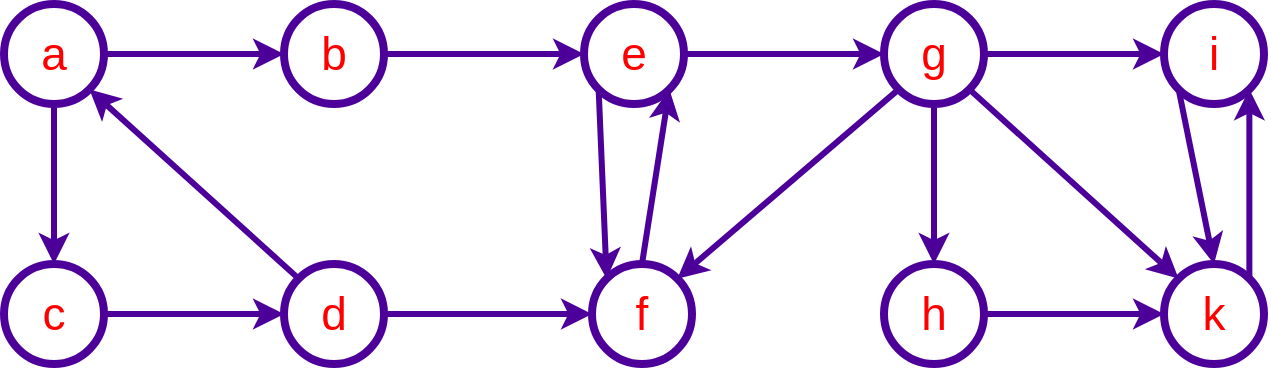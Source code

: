 <mxfile version="16.0.2" type="device" pages="43"><diagram id="E24KhZDyWd663d2NTSz5" name="scc"><mxGraphModel dx="1422" dy="865" grid="1" gridSize="10" guides="1" tooltips="1" connect="1" arrows="1" fold="1" page="1" pageScale="1" pageWidth="827" pageHeight="1169" math="0" shadow="0"><root><mxCell id="N3FVrw2_lpHR-FA1pYPI-0"/><mxCell id="N3FVrw2_lpHR-FA1pYPI-1" parent="N3FVrw2_lpHR-FA1pYPI-0"/><mxCell id="8Pwv6hxdTlyuE2qdZ4zp-2" style="edgeStyle=none;shape=connector;rounded=0;orthogonalLoop=1;jettySize=auto;html=1;exitX=0.5;exitY=1;exitDx=0;exitDy=0;entryX=0.5;entryY=0;entryDx=0;entryDy=0;labelBackgroundColor=default;fontFamily=Helvetica;fontSize=23;fontColor=#FF0000;endArrow=classic;endFill=1;strokeColor=#4C0099;strokeWidth=3;" edge="1" parent="N3FVrw2_lpHR-FA1pYPI-1" source="N3FVrw2_lpHR-FA1pYPI-4" target="N3FVrw2_lpHR-FA1pYPI-17"><mxGeometry relative="1" as="geometry"/></mxCell><mxCell id="8Pwv6hxdTlyuE2qdZ4zp-10" style="edgeStyle=none;shape=connector;rounded=0;orthogonalLoop=1;jettySize=auto;html=1;exitX=1;exitY=0.5;exitDx=0;exitDy=0;labelBackgroundColor=default;fontFamily=Helvetica;fontSize=23;fontColor=#FF0000;endArrow=classic;endFill=1;strokeColor=#4C0099;strokeWidth=3;" edge="1" parent="N3FVrw2_lpHR-FA1pYPI-1" source="N3FVrw2_lpHR-FA1pYPI-4" target="N3FVrw2_lpHR-FA1pYPI-8"><mxGeometry relative="1" as="geometry"/></mxCell><mxCell id="N3FVrw2_lpHR-FA1pYPI-4" value="a" style="ellipse;whiteSpace=wrap;html=1;aspect=fixed;fontSize=23;fontColor=#FF0000;strokeColor=#4C0099;strokeWidth=4;fillColor=default;" parent="N3FVrw2_lpHR-FA1pYPI-1" vertex="1"><mxGeometry x="70" y="180" width="50" height="50" as="geometry"/></mxCell><mxCell id="8Pwv6hxdTlyuE2qdZ4zp-9" style="edgeStyle=none;shape=connector;rounded=0;orthogonalLoop=1;jettySize=auto;html=1;exitX=1;exitY=0.5;exitDx=0;exitDy=0;entryX=0;entryY=0.5;entryDx=0;entryDy=0;labelBackgroundColor=default;fontFamily=Helvetica;fontSize=23;fontColor=#FF0000;endArrow=classic;endFill=1;strokeColor=#4C0099;strokeWidth=3;" edge="1" parent="N3FVrw2_lpHR-FA1pYPI-1" source="N3FVrw2_lpHR-FA1pYPI-8" target="N3FVrw2_lpHR-FA1pYPI-20"><mxGeometry relative="1" as="geometry"/></mxCell><mxCell id="N3FVrw2_lpHR-FA1pYPI-8" value="b" style="ellipse;whiteSpace=wrap;html=1;aspect=fixed;fontSize=23;fontColor=#FF0000;strokeColor=#4C0099;strokeWidth=4;" parent="N3FVrw2_lpHR-FA1pYPI-1" vertex="1"><mxGeometry x="210" y="180" width="50" height="50" as="geometry"/></mxCell><mxCell id="8Pwv6hxdTlyuE2qdZ4zp-6" style="edgeStyle=none;shape=connector;rounded=0;orthogonalLoop=1;jettySize=auto;html=1;exitX=0.5;exitY=0;exitDx=0;exitDy=0;entryX=1;entryY=1;entryDx=0;entryDy=0;labelBackgroundColor=default;fontFamily=Helvetica;fontSize=23;fontColor=#FF0000;endArrow=classic;endFill=1;strokeColor=#4C0099;strokeWidth=3;" edge="1" parent="N3FVrw2_lpHR-FA1pYPI-1" source="N3FVrw2_lpHR-FA1pYPI-12" target="N3FVrw2_lpHR-FA1pYPI-20"><mxGeometry relative="1" as="geometry"/></mxCell><mxCell id="N3FVrw2_lpHR-FA1pYPI-12" value="f" style="ellipse;whiteSpace=wrap;html=1;aspect=fixed;fontSize=23;fontColor=#FF0000;strokeColor=#4C0099;strokeWidth=4;" parent="N3FVrw2_lpHR-FA1pYPI-1" vertex="1"><mxGeometry x="364" y="310" width="50" height="50" as="geometry"/></mxCell><mxCell id="8Pwv6hxdTlyuE2qdZ4zp-4" style="edgeStyle=none;shape=connector;rounded=0;orthogonalLoop=1;jettySize=auto;html=1;exitX=1;exitY=0.5;exitDx=0;exitDy=0;entryX=0;entryY=0.5;entryDx=0;entryDy=0;labelBackgroundColor=default;fontFamily=Helvetica;fontSize=23;fontColor=#FF0000;endArrow=classic;endFill=1;strokeColor=#4C0099;strokeWidth=3;" edge="1" parent="N3FVrw2_lpHR-FA1pYPI-1" source="N3FVrw2_lpHR-FA1pYPI-15" target="N3FVrw2_lpHR-FA1pYPI-12"><mxGeometry relative="1" as="geometry"/></mxCell><mxCell id="8Pwv6hxdTlyuE2qdZ4zp-11" style="edgeStyle=none;shape=connector;rounded=0;orthogonalLoop=1;jettySize=auto;html=1;exitX=0;exitY=0;exitDx=0;exitDy=0;entryX=1;entryY=1;entryDx=0;entryDy=0;labelBackgroundColor=default;fontFamily=Helvetica;fontSize=23;fontColor=#FF0000;endArrow=classic;endFill=1;strokeColor=#4C0099;strokeWidth=3;" edge="1" parent="N3FVrw2_lpHR-FA1pYPI-1" source="N3FVrw2_lpHR-FA1pYPI-15" target="N3FVrw2_lpHR-FA1pYPI-4"><mxGeometry relative="1" as="geometry"/></mxCell><mxCell id="N3FVrw2_lpHR-FA1pYPI-15" value="d" style="ellipse;whiteSpace=wrap;html=1;aspect=fixed;fontSize=23;fontColor=#FF0000;strokeColor=#4C0099;strokeWidth=4;" parent="N3FVrw2_lpHR-FA1pYPI-1" vertex="1"><mxGeometry x="210" y="310" width="50" height="50" as="geometry"/></mxCell><mxCell id="8Pwv6hxdTlyuE2qdZ4zp-3" style="edgeStyle=none;shape=connector;rounded=0;orthogonalLoop=1;jettySize=auto;html=1;exitX=1;exitY=0.5;exitDx=0;exitDy=0;labelBackgroundColor=default;fontFamily=Helvetica;fontSize=23;fontColor=#FF0000;endArrow=classic;endFill=1;strokeColor=#4C0099;strokeWidth=3;" edge="1" parent="N3FVrw2_lpHR-FA1pYPI-1" source="N3FVrw2_lpHR-FA1pYPI-17" target="N3FVrw2_lpHR-FA1pYPI-15"><mxGeometry relative="1" as="geometry"/></mxCell><mxCell id="N3FVrw2_lpHR-FA1pYPI-17" value="c" style="ellipse;whiteSpace=wrap;html=1;aspect=fixed;fontSize=23;fontColor=#FF0000;strokeColor=#4C0099;strokeWidth=4;" parent="N3FVrw2_lpHR-FA1pYPI-1" vertex="1"><mxGeometry x="70" y="310" width="50" height="50" as="geometry"/></mxCell><mxCell id="8Pwv6hxdTlyuE2qdZ4zp-7" style="edgeStyle=none;shape=connector;rounded=0;orthogonalLoop=1;jettySize=auto;html=1;exitX=0;exitY=1;exitDx=0;exitDy=0;entryX=0;entryY=0;entryDx=0;entryDy=0;labelBackgroundColor=default;fontFamily=Helvetica;fontSize=23;fontColor=#FF0000;endArrow=classic;endFill=1;strokeColor=#4C0099;strokeWidth=3;" edge="1" parent="N3FVrw2_lpHR-FA1pYPI-1" source="N3FVrw2_lpHR-FA1pYPI-20" target="N3FVrw2_lpHR-FA1pYPI-12"><mxGeometry relative="1" as="geometry"/></mxCell><mxCell id="8Pwv6hxdTlyuE2qdZ4zp-8" style="edgeStyle=none;shape=connector;rounded=0;orthogonalLoop=1;jettySize=auto;html=1;exitX=1;exitY=0.5;exitDx=0;exitDy=0;labelBackgroundColor=default;fontFamily=Helvetica;fontSize=23;fontColor=#FF0000;endArrow=classic;endFill=1;strokeColor=#4C0099;strokeWidth=3;" edge="1" parent="N3FVrw2_lpHR-FA1pYPI-1" source="N3FVrw2_lpHR-FA1pYPI-20" target="N3FVrw2_lpHR-FA1pYPI-24"><mxGeometry relative="1" as="geometry"/></mxCell><mxCell id="N3FVrw2_lpHR-FA1pYPI-20" value="e" style="ellipse;whiteSpace=wrap;html=1;aspect=fixed;fontSize=23;fontColor=#FF0000;strokeColor=#4C0099;strokeWidth=4;" parent="N3FVrw2_lpHR-FA1pYPI-1" vertex="1"><mxGeometry x="360" y="180" width="50" height="50" as="geometry"/></mxCell><mxCell id="8Pwv6hxdTlyuE2qdZ4zp-13" style="edgeStyle=none;shape=connector;rounded=0;orthogonalLoop=1;jettySize=auto;html=1;exitX=1;exitY=0.5;exitDx=0;exitDy=0;labelBackgroundColor=default;fontFamily=Helvetica;fontSize=23;fontColor=#FF0000;endArrow=classic;endFill=1;strokeColor=#4C0099;strokeWidth=3;" edge="1" parent="N3FVrw2_lpHR-FA1pYPI-1" source="N3FVrw2_lpHR-FA1pYPI-22" target="8Pwv6hxdTlyuE2qdZ4zp-0"><mxGeometry relative="1" as="geometry"/></mxCell><mxCell id="N3FVrw2_lpHR-FA1pYPI-22" value="h" style="ellipse;whiteSpace=wrap;html=1;aspect=fixed;fontSize=23;fontColor=#FF0000;strokeColor=#4C0099;strokeWidth=4;" parent="N3FVrw2_lpHR-FA1pYPI-1" vertex="1"><mxGeometry x="510" y="310" width="50" height="50" as="geometry"/></mxCell><mxCell id="8Pwv6hxdTlyuE2qdZ4zp-5" style="edgeStyle=none;shape=connector;rounded=0;orthogonalLoop=1;jettySize=auto;html=1;exitX=0;exitY=1;exitDx=0;exitDy=0;entryX=1;entryY=0;entryDx=0;entryDy=0;labelBackgroundColor=default;fontFamily=Helvetica;fontSize=23;fontColor=#FF0000;endArrow=classic;endFill=1;strokeColor=#4C0099;strokeWidth=3;" edge="1" parent="N3FVrw2_lpHR-FA1pYPI-1" source="N3FVrw2_lpHR-FA1pYPI-24" target="N3FVrw2_lpHR-FA1pYPI-12"><mxGeometry relative="1" as="geometry"/></mxCell><mxCell id="8Pwv6hxdTlyuE2qdZ4zp-12" style="edgeStyle=none;shape=connector;rounded=0;orthogonalLoop=1;jettySize=auto;html=1;exitX=0.5;exitY=1;exitDx=0;exitDy=0;labelBackgroundColor=default;fontFamily=Helvetica;fontSize=23;fontColor=#FF0000;endArrow=classic;endFill=1;strokeColor=#4C0099;strokeWidth=3;" edge="1" parent="N3FVrw2_lpHR-FA1pYPI-1" source="N3FVrw2_lpHR-FA1pYPI-24" target="N3FVrw2_lpHR-FA1pYPI-22"><mxGeometry relative="1" as="geometry"/></mxCell><mxCell id="8Pwv6hxdTlyuE2qdZ4zp-14" style="edgeStyle=none;shape=connector;rounded=0;orthogonalLoop=1;jettySize=auto;html=1;exitX=1;exitY=1;exitDx=0;exitDy=0;entryX=0;entryY=0;entryDx=0;entryDy=0;labelBackgroundColor=default;fontFamily=Helvetica;fontSize=23;fontColor=#FF0000;endArrow=classic;endFill=1;strokeColor=#4C0099;strokeWidth=3;" edge="1" parent="N3FVrw2_lpHR-FA1pYPI-1" source="N3FVrw2_lpHR-FA1pYPI-24" target="8Pwv6hxdTlyuE2qdZ4zp-0"><mxGeometry relative="1" as="geometry"/></mxCell><mxCell id="8Pwv6hxdTlyuE2qdZ4zp-15" style="edgeStyle=none;shape=connector;rounded=0;orthogonalLoop=1;jettySize=auto;html=1;exitX=1;exitY=0.5;exitDx=0;exitDy=0;labelBackgroundColor=default;fontFamily=Helvetica;fontSize=23;fontColor=#FF0000;endArrow=classic;endFill=1;strokeColor=#4C0099;strokeWidth=3;" edge="1" parent="N3FVrw2_lpHR-FA1pYPI-1" source="N3FVrw2_lpHR-FA1pYPI-24" target="8Pwv6hxdTlyuE2qdZ4zp-1"><mxGeometry relative="1" as="geometry"/></mxCell><mxCell id="N3FVrw2_lpHR-FA1pYPI-24" value="g" style="ellipse;whiteSpace=wrap;html=1;aspect=fixed;fontSize=23;fontColor=#FF0000;strokeColor=#4C0099;strokeWidth=4;" parent="N3FVrw2_lpHR-FA1pYPI-1" vertex="1"><mxGeometry x="510" y="180" width="50" height="50" as="geometry"/></mxCell><mxCell id="8Pwv6hxdTlyuE2qdZ4zp-16" style="edgeStyle=none;shape=connector;rounded=0;orthogonalLoop=1;jettySize=auto;html=1;exitX=1;exitY=0;exitDx=0;exitDy=0;entryX=1;entryY=1;entryDx=0;entryDy=0;labelBackgroundColor=default;fontFamily=Helvetica;fontSize=23;fontColor=#FF0000;endArrow=classic;endFill=1;strokeColor=#4C0099;strokeWidth=3;" edge="1" parent="N3FVrw2_lpHR-FA1pYPI-1" source="8Pwv6hxdTlyuE2qdZ4zp-0" target="8Pwv6hxdTlyuE2qdZ4zp-1"><mxGeometry relative="1" as="geometry"/></mxCell><mxCell id="8Pwv6hxdTlyuE2qdZ4zp-0" value="k" style="ellipse;whiteSpace=wrap;html=1;aspect=fixed;fontSize=23;fontColor=#FF0000;strokeColor=#4C0099;strokeWidth=4;" vertex="1" parent="N3FVrw2_lpHR-FA1pYPI-1"><mxGeometry x="650" y="310" width="50" height="50" as="geometry"/></mxCell><mxCell id="8Pwv6hxdTlyuE2qdZ4zp-17" style="edgeStyle=none;shape=connector;rounded=0;orthogonalLoop=1;jettySize=auto;html=1;exitX=0;exitY=1;exitDx=0;exitDy=0;entryX=0.5;entryY=0;entryDx=0;entryDy=0;labelBackgroundColor=default;fontFamily=Helvetica;fontSize=23;fontColor=#FF0000;endArrow=classic;endFill=1;strokeColor=#4C0099;strokeWidth=3;" edge="1" parent="N3FVrw2_lpHR-FA1pYPI-1" source="8Pwv6hxdTlyuE2qdZ4zp-1" target="8Pwv6hxdTlyuE2qdZ4zp-0"><mxGeometry relative="1" as="geometry"/></mxCell><mxCell id="8Pwv6hxdTlyuE2qdZ4zp-1" value="i" style="ellipse;whiteSpace=wrap;html=1;aspect=fixed;fontSize=23;fontColor=#FF0000;strokeColor=#4C0099;strokeWidth=4;" vertex="1" parent="N3FVrw2_lpHR-FA1pYPI-1"><mxGeometry x="650" y="180" width="50" height="50" as="geometry"/></mxCell></root></mxGraphModel></diagram><diagram id="ZzTurOY33s8rrh662xYZ" name="scc-1"><mxGraphModel dx="1422" dy="865" grid="1" gridSize="10" guides="1" tooltips="1" connect="1" arrows="1" fold="1" page="1" pageScale="1" pageWidth="827" pageHeight="1169" math="0" shadow="0"><root><mxCell id="8J4kx0soM7leSGClo3N8-0"/><mxCell id="8J4kx0soM7leSGClo3N8-1" parent="8J4kx0soM7leSGClo3N8-0"/><mxCell id="5iKMjC6koG9jobacyWHz-0" value="" style="rounded=0;whiteSpace=wrap;html=1;fillColor=#1ba1e2;fontColor=#ffffff;strokeColor=#006EAF;fontSize=20;" parent="8J4kx0soM7leSGClo3N8-1" vertex="1"><mxGeometry x="740" y="220" width="40" height="40" as="geometry"/></mxCell><mxCell id="5iKMjC6koG9jobacyWHz-1" value="" style="rounded=0;whiteSpace=wrap;html=1;fillColor=#1ba1e2;fontColor=#ffffff;strokeColor=#006EAF;fontSize=20;" parent="8J4kx0soM7leSGClo3N8-1" vertex="1"><mxGeometry x="740" y="260" width="40" height="40" as="geometry"/></mxCell><mxCell id="5iKMjC6koG9jobacyWHz-2" value="" style="rounded=0;whiteSpace=wrap;html=1;fillColor=#1ba1e2;fontColor=#ffffff;strokeColor=#006EAF;fontSize=20;" parent="8J4kx0soM7leSGClo3N8-1" vertex="1"><mxGeometry x="740" y="300" width="40" height="40" as="geometry"/></mxCell><mxCell id="5iKMjC6koG9jobacyWHz-3" value="" style="rounded=0;whiteSpace=wrap;html=1;fillColor=#1ba1e2;fontColor=#ffffff;strokeColor=#006EAF;fontSize=20;" parent="8J4kx0soM7leSGClo3N8-1" vertex="1"><mxGeometry x="740" y="340" width="40" height="40" as="geometry"/></mxCell><mxCell id="5iKMjC6koG9jobacyWHz-4" value="" style="rounded=0;whiteSpace=wrap;html=1;fillColor=#1ba1e2;fontColor=#ffffff;strokeColor=#006EAF;fontSize=20;strokeWidth=1;" parent="8J4kx0soM7leSGClo3N8-1" vertex="1"><mxGeometry x="740" y="380" width="40" height="40" as="geometry"/></mxCell><mxCell id="LqGoZ8VI526RK_djxbVK-2" style="edgeStyle=none;rounded=0;orthogonalLoop=1;jettySize=auto;html=1;exitX=0.5;exitY=1;exitDx=0;exitDy=0;entryX=0.5;entryY=0;entryDx=0;entryDy=0;startArrow=none;startFill=0;endArrow=classic;endFill=1;strokeColor=#4C0099;strokeWidth=3;fillColor=#4C0099;fontSize=23;fontColor=#FF0000;" parent="8J4kx0soM7leSGClo3N8-1" source="5iKMjC6koG9jobacyWHz-5" target="LqGoZ8VI526RK_djxbVK-0" edge="1"><mxGeometry relative="1" as="geometry"/></mxCell><mxCell id="5iKMjC6koG9jobacyWHz-5" value="a" style="rounded=0;whiteSpace=wrap;html=1;fontSize=20;fillColor=#f5f5f5;strokeColor=#666666;strokeWidth=1;gradientColor=#b3b3b3;" parent="8J4kx0soM7leSGClo3N8-1" vertex="1"><mxGeometry x="740" y="420" width="40" height="40" as="geometry"/></mxCell><mxCell id="uBGRd-huL0rmmNOdHg2c-0" value="STACK" style="text;html=1;strokeColor=#006EAF;fillColor=#1ba1e2;align=center;verticalAlign=middle;whiteSpace=wrap;rounded=0;fontColor=#ffffff;fontSize=23;strokeWidth=4;" parent="8J4kx0soM7leSGClo3N8-1" vertex="1"><mxGeometry x="620" y="40" width="170" height="30" as="geometry"/></mxCell><mxCell id="uBGRd-huL0rmmNOdHg2c-1" value="" style="shape=flexArrow;endArrow=classic;html=1;rounded=0;strokeColor=#A50040;strokeWidth=0;fillColor=#d80073;width=5.747;endSize=7.789;" parent="8J4kx0soM7leSGClo3N8-1" edge="1"><mxGeometry width="50" height="50" relative="1" as="geometry"><mxPoint x="720" y="460" as="sourcePoint"/><mxPoint x="720" y="230" as="targetPoint"/></mxGeometry></mxCell><mxCell id="LqGoZ8VI526RK_djxbVK-0" value="" style="rounded=0;whiteSpace=wrap;html=1;fontSize=23;fillColor=#d80073;strokeColor=#A50040;fontColor=#ffffff;strokeWidth=4;" parent="8J4kx0soM7leSGClo3N8-1" vertex="1"><mxGeometry x="740" y="520" width="40" height="40" as="geometry"/></mxCell><mxCell id="WC6GOq8oXJqtnLhbeL2M-21" value="d=1&amp;nbsp;&lt;br&gt;f=0&lt;br&gt;p=NIL" style="text;html=1;strokeColor=#C73500;fillColor=#fa6800;align=center;verticalAlign=middle;whiteSpace=wrap;rounded=0;fontSize=23;fontColor=#000000;strokeWidth=4;" parent="8J4kx0soM7leSGClo3N8-1" vertex="1"><mxGeometry x="20" y="80" width="80" height="80" as="geometry"/></mxCell><mxCell id="WC6GOq8oXJqtnLhbeL2M-23" value="d=discovery time&lt;br&gt;f=finish time&lt;br&gt;p=parent node" style="text;html=1;strokeColor=#666666;fillColor=#f5f5f5;align=left;verticalAlign=middle;whiteSpace=wrap;rounded=0;fontSize=23;fontColor=#333333;strokeWidth=1;dashed=1;dashPattern=1 4;" parent="8J4kx0soM7leSGClo3N8-1" vertex="1"><mxGeometry x="392.5" y="40" width="205" height="80" as="geometry"/></mxCell><mxCell id="-nCt1XCNiqMSH2RNjXL0-0" style="edgeStyle=none;shape=connector;rounded=0;orthogonalLoop=1;jettySize=auto;html=1;exitX=0.5;exitY=1;exitDx=0;exitDy=0;entryX=0.5;entryY=0;entryDx=0;entryDy=0;labelBackgroundColor=default;fontFamily=Helvetica;fontSize=23;fontColor=#FF0000;endArrow=classic;endFill=1;strokeColor=#4C0099;strokeWidth=3;" edge="1" parent="8J4kx0soM7leSGClo3N8-1" source="-nCt1XCNiqMSH2RNjXL0-2" target="-nCt1XCNiqMSH2RNjXL0-11"><mxGeometry relative="1" as="geometry"/></mxCell><mxCell id="-nCt1XCNiqMSH2RNjXL0-1" style="edgeStyle=none;shape=connector;rounded=0;orthogonalLoop=1;jettySize=auto;html=1;exitX=1;exitY=0.5;exitDx=0;exitDy=0;labelBackgroundColor=default;fontFamily=Helvetica;fontSize=23;fontColor=#FF0000;endArrow=classic;endFill=1;strokeColor=#4C0099;strokeWidth=3;" edge="1" parent="8J4kx0soM7leSGClo3N8-1" source="-nCt1XCNiqMSH2RNjXL0-2" target="-nCt1XCNiqMSH2RNjXL0-4"><mxGeometry relative="1" as="geometry"/></mxCell><mxCell id="-nCt1XCNiqMSH2RNjXL0-2" value="a" style="ellipse;whiteSpace=wrap;html=1;aspect=fixed;fontSize=23;strokeColor=#666666;strokeWidth=4;fillColor=#f5f5f5;gradientColor=#b3b3b3;" vertex="1" parent="8J4kx0soM7leSGClo3N8-1"><mxGeometry x="30" y="190" width="50" height="50" as="geometry"/></mxCell><mxCell id="-nCt1XCNiqMSH2RNjXL0-3" style="edgeStyle=none;shape=connector;rounded=0;orthogonalLoop=1;jettySize=auto;html=1;exitX=1;exitY=0.5;exitDx=0;exitDy=0;entryX=0;entryY=0.5;entryDx=0;entryDy=0;labelBackgroundColor=default;fontFamily=Helvetica;fontSize=23;fontColor=#FF0000;endArrow=classic;endFill=1;strokeColor=#4C0099;strokeWidth=3;" edge="1" parent="8J4kx0soM7leSGClo3N8-1" source="-nCt1XCNiqMSH2RNjXL0-4" target="-nCt1XCNiqMSH2RNjXL0-14"><mxGeometry relative="1" as="geometry"/></mxCell><mxCell id="-nCt1XCNiqMSH2RNjXL0-4" value="b" style="ellipse;whiteSpace=wrap;html=1;aspect=fixed;fontSize=23;fontColor=#FF0000;strokeColor=#4C0099;strokeWidth=4;" vertex="1" parent="8J4kx0soM7leSGClo3N8-1"><mxGeometry x="170" y="190" width="50" height="50" as="geometry"/></mxCell><mxCell id="-nCt1XCNiqMSH2RNjXL0-5" style="edgeStyle=none;shape=connector;rounded=0;orthogonalLoop=1;jettySize=auto;html=1;exitX=0.5;exitY=0;exitDx=0;exitDy=0;entryX=1;entryY=1;entryDx=0;entryDy=0;labelBackgroundColor=default;fontFamily=Helvetica;fontSize=23;fontColor=#FF0000;endArrow=classic;endFill=1;strokeColor=#4C0099;strokeWidth=3;" edge="1" parent="8J4kx0soM7leSGClo3N8-1" source="-nCt1XCNiqMSH2RNjXL0-6" target="-nCt1XCNiqMSH2RNjXL0-14"><mxGeometry relative="1" as="geometry"/></mxCell><mxCell id="-nCt1XCNiqMSH2RNjXL0-6" value="f" style="ellipse;whiteSpace=wrap;html=1;aspect=fixed;fontSize=23;fontColor=#FF0000;strokeColor=#4C0099;strokeWidth=4;" vertex="1" parent="8J4kx0soM7leSGClo3N8-1"><mxGeometry x="324" y="320" width="50" height="50" as="geometry"/></mxCell><mxCell id="-nCt1XCNiqMSH2RNjXL0-7" style="edgeStyle=none;shape=connector;rounded=0;orthogonalLoop=1;jettySize=auto;html=1;exitX=1;exitY=0.5;exitDx=0;exitDy=0;entryX=0;entryY=0.5;entryDx=0;entryDy=0;labelBackgroundColor=default;fontFamily=Helvetica;fontSize=23;fontColor=#FF0000;endArrow=classic;endFill=1;strokeColor=#4C0099;strokeWidth=3;" edge="1" parent="8J4kx0soM7leSGClo3N8-1" source="-nCt1XCNiqMSH2RNjXL0-9" target="-nCt1XCNiqMSH2RNjXL0-6"><mxGeometry relative="1" as="geometry"/></mxCell><mxCell id="-nCt1XCNiqMSH2RNjXL0-8" style="edgeStyle=none;shape=connector;rounded=0;orthogonalLoop=1;jettySize=auto;html=1;exitX=0;exitY=0;exitDx=0;exitDy=0;entryX=1;entryY=1;entryDx=0;entryDy=0;labelBackgroundColor=default;fontFamily=Helvetica;fontSize=23;fontColor=#FF0000;endArrow=classic;endFill=1;strokeColor=#4C0099;strokeWidth=3;" edge="1" parent="8J4kx0soM7leSGClo3N8-1" source="-nCt1XCNiqMSH2RNjXL0-9" target="-nCt1XCNiqMSH2RNjXL0-2"><mxGeometry relative="1" as="geometry"/></mxCell><mxCell id="-nCt1XCNiqMSH2RNjXL0-9" value="d" style="ellipse;whiteSpace=wrap;html=1;aspect=fixed;fontSize=23;fontColor=#FF0000;strokeColor=#4C0099;strokeWidth=4;" vertex="1" parent="8J4kx0soM7leSGClo3N8-1"><mxGeometry x="170" y="320" width="50" height="50" as="geometry"/></mxCell><mxCell id="-nCt1XCNiqMSH2RNjXL0-10" style="edgeStyle=none;shape=connector;rounded=0;orthogonalLoop=1;jettySize=auto;html=1;exitX=1;exitY=0.5;exitDx=0;exitDy=0;labelBackgroundColor=default;fontFamily=Helvetica;fontSize=23;fontColor=#FF0000;endArrow=classic;endFill=1;strokeColor=#4C0099;strokeWidth=3;" edge="1" parent="8J4kx0soM7leSGClo3N8-1" source="-nCt1XCNiqMSH2RNjXL0-11" target="-nCt1XCNiqMSH2RNjXL0-9"><mxGeometry relative="1" as="geometry"/></mxCell><mxCell id="-nCt1XCNiqMSH2RNjXL0-11" value="c" style="ellipse;whiteSpace=wrap;html=1;aspect=fixed;fontSize=23;fontColor=#FF0000;strokeColor=#4C0099;strokeWidth=4;" vertex="1" parent="8J4kx0soM7leSGClo3N8-1"><mxGeometry x="30" y="320" width="50" height="50" as="geometry"/></mxCell><mxCell id="-nCt1XCNiqMSH2RNjXL0-12" style="edgeStyle=none;shape=connector;rounded=0;orthogonalLoop=1;jettySize=auto;html=1;exitX=0;exitY=1;exitDx=0;exitDy=0;entryX=0;entryY=0;entryDx=0;entryDy=0;labelBackgroundColor=default;fontFamily=Helvetica;fontSize=23;fontColor=#FF0000;endArrow=classic;endFill=1;strokeColor=#4C0099;strokeWidth=3;" edge="1" parent="8J4kx0soM7leSGClo3N8-1" source="-nCt1XCNiqMSH2RNjXL0-14" target="-nCt1XCNiqMSH2RNjXL0-6"><mxGeometry relative="1" as="geometry"/></mxCell><mxCell id="-nCt1XCNiqMSH2RNjXL0-13" style="edgeStyle=none;shape=connector;rounded=0;orthogonalLoop=1;jettySize=auto;html=1;exitX=1;exitY=0.5;exitDx=0;exitDy=0;labelBackgroundColor=default;fontFamily=Helvetica;fontSize=23;fontColor=#FF0000;endArrow=classic;endFill=1;strokeColor=#4C0099;strokeWidth=3;" edge="1" parent="8J4kx0soM7leSGClo3N8-1" source="-nCt1XCNiqMSH2RNjXL0-14" target="-nCt1XCNiqMSH2RNjXL0-21"><mxGeometry relative="1" as="geometry"/></mxCell><mxCell id="-nCt1XCNiqMSH2RNjXL0-14" value="e" style="ellipse;whiteSpace=wrap;html=1;aspect=fixed;fontSize=23;fontColor=#FF0000;strokeColor=#4C0099;strokeWidth=4;" vertex="1" parent="8J4kx0soM7leSGClo3N8-1"><mxGeometry x="320" y="190" width="50" height="50" as="geometry"/></mxCell><mxCell id="-nCt1XCNiqMSH2RNjXL0-15" style="edgeStyle=none;shape=connector;rounded=0;orthogonalLoop=1;jettySize=auto;html=1;exitX=1;exitY=0.5;exitDx=0;exitDy=0;labelBackgroundColor=default;fontFamily=Helvetica;fontSize=23;fontColor=#FF0000;endArrow=classic;endFill=1;strokeColor=#4C0099;strokeWidth=3;" edge="1" parent="8J4kx0soM7leSGClo3N8-1" source="-nCt1XCNiqMSH2RNjXL0-16" target="-nCt1XCNiqMSH2RNjXL0-23"><mxGeometry relative="1" as="geometry"/></mxCell><mxCell id="-nCt1XCNiqMSH2RNjXL0-16" value="h" style="ellipse;whiteSpace=wrap;html=1;aspect=fixed;fontSize=23;fontColor=#FF0000;strokeColor=#4C0099;strokeWidth=4;" vertex="1" parent="8J4kx0soM7leSGClo3N8-1"><mxGeometry x="470" y="320" width="50" height="50" as="geometry"/></mxCell><mxCell id="-nCt1XCNiqMSH2RNjXL0-17" style="edgeStyle=none;shape=connector;rounded=0;orthogonalLoop=1;jettySize=auto;html=1;exitX=0;exitY=1;exitDx=0;exitDy=0;entryX=1;entryY=0;entryDx=0;entryDy=0;labelBackgroundColor=default;fontFamily=Helvetica;fontSize=23;fontColor=#FF0000;endArrow=classic;endFill=1;strokeColor=#4C0099;strokeWidth=3;" edge="1" parent="8J4kx0soM7leSGClo3N8-1" source="-nCt1XCNiqMSH2RNjXL0-21" target="-nCt1XCNiqMSH2RNjXL0-6"><mxGeometry relative="1" as="geometry"/></mxCell><mxCell id="-nCt1XCNiqMSH2RNjXL0-18" style="edgeStyle=none;shape=connector;rounded=0;orthogonalLoop=1;jettySize=auto;html=1;exitX=0.5;exitY=1;exitDx=0;exitDy=0;labelBackgroundColor=default;fontFamily=Helvetica;fontSize=23;fontColor=#FF0000;endArrow=classic;endFill=1;strokeColor=#4C0099;strokeWidth=3;" edge="1" parent="8J4kx0soM7leSGClo3N8-1" source="-nCt1XCNiqMSH2RNjXL0-21" target="-nCt1XCNiqMSH2RNjXL0-16"><mxGeometry relative="1" as="geometry"/></mxCell><mxCell id="-nCt1XCNiqMSH2RNjXL0-19" style="edgeStyle=none;shape=connector;rounded=0;orthogonalLoop=1;jettySize=auto;html=1;exitX=1;exitY=1;exitDx=0;exitDy=0;entryX=0;entryY=0;entryDx=0;entryDy=0;labelBackgroundColor=default;fontFamily=Helvetica;fontSize=23;fontColor=#FF0000;endArrow=classic;endFill=1;strokeColor=#4C0099;strokeWidth=3;" edge="1" parent="8J4kx0soM7leSGClo3N8-1" source="-nCt1XCNiqMSH2RNjXL0-21" target="-nCt1XCNiqMSH2RNjXL0-23"><mxGeometry relative="1" as="geometry"/></mxCell><mxCell id="-nCt1XCNiqMSH2RNjXL0-20" style="edgeStyle=none;shape=connector;rounded=0;orthogonalLoop=1;jettySize=auto;html=1;exitX=1;exitY=0.5;exitDx=0;exitDy=0;labelBackgroundColor=default;fontFamily=Helvetica;fontSize=23;fontColor=#FF0000;endArrow=classic;endFill=1;strokeColor=#4C0099;strokeWidth=3;" edge="1" parent="8J4kx0soM7leSGClo3N8-1" source="-nCt1XCNiqMSH2RNjXL0-21" target="-nCt1XCNiqMSH2RNjXL0-25"><mxGeometry relative="1" as="geometry"/></mxCell><mxCell id="-nCt1XCNiqMSH2RNjXL0-21" value="g" style="ellipse;whiteSpace=wrap;html=1;aspect=fixed;fontSize=23;fontColor=#FF0000;strokeColor=#4C0099;strokeWidth=4;" vertex="1" parent="8J4kx0soM7leSGClo3N8-1"><mxGeometry x="470" y="190" width="50" height="50" as="geometry"/></mxCell><mxCell id="-nCt1XCNiqMSH2RNjXL0-22" style="edgeStyle=none;shape=connector;rounded=0;orthogonalLoop=1;jettySize=auto;html=1;exitX=1;exitY=0;exitDx=0;exitDy=0;entryX=1;entryY=1;entryDx=0;entryDy=0;labelBackgroundColor=default;fontFamily=Helvetica;fontSize=23;fontColor=#FF0000;endArrow=classic;endFill=1;strokeColor=#4C0099;strokeWidth=3;" edge="1" parent="8J4kx0soM7leSGClo3N8-1" source="-nCt1XCNiqMSH2RNjXL0-23" target="-nCt1XCNiqMSH2RNjXL0-25"><mxGeometry relative="1" as="geometry"/></mxCell><mxCell id="-nCt1XCNiqMSH2RNjXL0-23" value="k" style="ellipse;whiteSpace=wrap;html=1;aspect=fixed;fontSize=23;fontColor=#FF0000;strokeColor=#4C0099;strokeWidth=4;" vertex="1" parent="8J4kx0soM7leSGClo3N8-1"><mxGeometry x="610" y="320" width="50" height="50" as="geometry"/></mxCell><mxCell id="-nCt1XCNiqMSH2RNjXL0-24" style="edgeStyle=none;shape=connector;rounded=0;orthogonalLoop=1;jettySize=auto;html=1;exitX=0;exitY=1;exitDx=0;exitDy=0;entryX=0.5;entryY=0;entryDx=0;entryDy=0;labelBackgroundColor=default;fontFamily=Helvetica;fontSize=23;fontColor=#FF0000;endArrow=classic;endFill=1;strokeColor=#4C0099;strokeWidth=3;" edge="1" parent="8J4kx0soM7leSGClo3N8-1" source="-nCt1XCNiqMSH2RNjXL0-25" target="-nCt1XCNiqMSH2RNjXL0-23"><mxGeometry relative="1" as="geometry"/></mxCell><mxCell id="-nCt1XCNiqMSH2RNjXL0-25" value="i" style="ellipse;whiteSpace=wrap;html=1;aspect=fixed;fontSize=23;fontColor=#FF0000;strokeColor=#4C0099;strokeWidth=4;" vertex="1" parent="8J4kx0soM7leSGClo3N8-1"><mxGeometry x="610" y="190" width="50" height="50" as="geometry"/></mxCell><mxCell id="-nCt1XCNiqMSH2RNjXL0-26" value="" style="rounded=0;whiteSpace=wrap;html=1;fillColor=#1ba1e2;fontColor=#ffffff;strokeColor=#006EAF;fontSize=20;" vertex="1" parent="8J4kx0soM7leSGClo3N8-1"><mxGeometry x="740" y="180" width="40" height="40" as="geometry"/></mxCell><mxCell id="-nCt1XCNiqMSH2RNjXL0-27" value="" style="rounded=0;whiteSpace=wrap;html=1;fillColor=#1ba1e2;fontColor=#ffffff;strokeColor=#006EAF;fontSize=20;" vertex="1" parent="8J4kx0soM7leSGClo3N8-1"><mxGeometry x="740" y="140" width="40" height="40" as="geometry"/></mxCell><mxCell id="-nCt1XCNiqMSH2RNjXL0-28" value="" style="rounded=0;whiteSpace=wrap;html=1;fillColor=#1ba1e2;fontColor=#ffffff;strokeColor=#006EAF;fontSize=20;" vertex="1" parent="8J4kx0soM7leSGClo3N8-1"><mxGeometry x="740" y="100" width="40" height="40" as="geometry"/></mxCell></root></mxGraphModel></diagram><diagram id="GYxB_utOwp0tP36LCu90" name="scc-2"><mxGraphModel dx="1354" dy="824" grid="1" gridSize="10" guides="1" tooltips="1" connect="1" arrows="1" fold="1" page="1" pageScale="1" pageWidth="827" pageHeight="1169" math="0" shadow="0"><root><mxCell id="uF9qyF1EL_aK1MS3e9Q1-0"/><mxCell id="uF9qyF1EL_aK1MS3e9Q1-1" parent="uF9qyF1EL_aK1MS3e9Q1-0"/><mxCell id="t0zR0G2nVQV0kXiydt7y-0" value="" style="rounded=0;whiteSpace=wrap;html=1;fillColor=#1ba1e2;fontColor=#ffffff;strokeColor=#006EAF;fontSize=20;" vertex="1" parent="uF9qyF1EL_aK1MS3e9Q1-1"><mxGeometry x="740" y="220" width="40" height="40" as="geometry"/></mxCell><mxCell id="t0zR0G2nVQV0kXiydt7y-1" value="" style="rounded=0;whiteSpace=wrap;html=1;fillColor=#1ba1e2;fontColor=#ffffff;strokeColor=#006EAF;fontSize=20;" vertex="1" parent="uF9qyF1EL_aK1MS3e9Q1-1"><mxGeometry x="740" y="260" width="40" height="40" as="geometry"/></mxCell><mxCell id="t0zR0G2nVQV0kXiydt7y-2" value="" style="rounded=0;whiteSpace=wrap;html=1;fillColor=#1ba1e2;fontColor=#ffffff;strokeColor=#006EAF;fontSize=20;" vertex="1" parent="uF9qyF1EL_aK1MS3e9Q1-1"><mxGeometry x="740" y="300" width="40" height="40" as="geometry"/></mxCell><mxCell id="t0zR0G2nVQV0kXiydt7y-3" value="" style="rounded=0;whiteSpace=wrap;html=1;fillColor=#1ba1e2;fontColor=#ffffff;strokeColor=#006EAF;fontSize=20;" vertex="1" parent="uF9qyF1EL_aK1MS3e9Q1-1"><mxGeometry x="740" y="340" width="40" height="40" as="geometry"/></mxCell><mxCell id="t0zR0G2nVQV0kXiydt7y-4" value="c" style="rounded=0;whiteSpace=wrap;html=1;fillColor=#f5f5f5;strokeColor=#666666;fontSize=20;strokeWidth=1;gradientColor=#b3b3b3;" vertex="1" parent="uF9qyF1EL_aK1MS3e9Q1-1"><mxGeometry x="740" y="380" width="40" height="40" as="geometry"/></mxCell><mxCell id="t0zR0G2nVQV0kXiydt7y-5" style="edgeStyle=none;rounded=0;orthogonalLoop=1;jettySize=auto;html=1;exitX=0.5;exitY=1;exitDx=0;exitDy=0;entryX=0.5;entryY=0;entryDx=0;entryDy=0;startArrow=none;startFill=0;endArrow=classic;endFill=1;strokeColor=#4C0099;strokeWidth=3;fillColor=#4C0099;fontSize=23;fontColor=#FF0000;" edge="1" parent="uF9qyF1EL_aK1MS3e9Q1-1" source="t0zR0G2nVQV0kXiydt7y-6" target="t0zR0G2nVQV0kXiydt7y-9"><mxGeometry relative="1" as="geometry"/></mxCell><mxCell id="t0zR0G2nVQV0kXiydt7y-6" value="a" style="rounded=0;whiteSpace=wrap;html=1;fontSize=20;fillColor=#f5f5f5;strokeColor=#666666;strokeWidth=1;gradientColor=#b3b3b3;" vertex="1" parent="uF9qyF1EL_aK1MS3e9Q1-1"><mxGeometry x="740" y="420" width="40" height="40" as="geometry"/></mxCell><mxCell id="t0zR0G2nVQV0kXiydt7y-7" value="STACK" style="text;html=1;strokeColor=#006EAF;fillColor=#1ba1e2;align=center;verticalAlign=middle;whiteSpace=wrap;rounded=0;fontColor=#ffffff;fontSize=23;strokeWidth=4;" vertex="1" parent="uF9qyF1EL_aK1MS3e9Q1-1"><mxGeometry x="620" y="40" width="170" height="30" as="geometry"/></mxCell><mxCell id="t0zR0G2nVQV0kXiydt7y-8" value="" style="shape=flexArrow;endArrow=classic;html=1;rounded=0;strokeColor=#A50040;strokeWidth=0;fillColor=#d80073;width=5.747;endSize=7.789;" edge="1" parent="uF9qyF1EL_aK1MS3e9Q1-1"><mxGeometry width="50" height="50" relative="1" as="geometry"><mxPoint x="720" y="460" as="sourcePoint"/><mxPoint x="720" y="230" as="targetPoint"/></mxGeometry></mxCell><mxCell id="t0zR0G2nVQV0kXiydt7y-9" value="" style="rounded=0;whiteSpace=wrap;html=1;fontSize=23;fillColor=#d80073;strokeColor=#A50040;fontColor=#ffffff;strokeWidth=4;" vertex="1" parent="uF9qyF1EL_aK1MS3e9Q1-1"><mxGeometry x="740" y="520" width="40" height="40" as="geometry"/></mxCell><mxCell id="t0zR0G2nVQV0kXiydt7y-10" value="d=1&amp;nbsp;&lt;br&gt;f=0&lt;br&gt;p=NIL" style="text;html=1;strokeColor=#C73500;fillColor=#fa6800;align=center;verticalAlign=middle;whiteSpace=wrap;rounded=0;fontSize=23;fontColor=#000000;strokeWidth=4;" vertex="1" parent="uF9qyF1EL_aK1MS3e9Q1-1"><mxGeometry x="20" y="80" width="80" height="80" as="geometry"/></mxCell><mxCell id="t0zR0G2nVQV0kXiydt7y-11" value="d=discovery time&lt;br&gt;f=finish time&lt;br&gt;p=parent node" style="text;html=1;strokeColor=#666666;fillColor=#f5f5f5;align=left;verticalAlign=middle;whiteSpace=wrap;rounded=0;fontSize=23;fontColor=#333333;strokeWidth=1;dashed=1;dashPattern=1 4;" vertex="1" parent="uF9qyF1EL_aK1MS3e9Q1-1"><mxGeometry x="392.5" y="40" width="205" height="80" as="geometry"/></mxCell><mxCell id="t0zR0G2nVQV0kXiydt7y-12" style="edgeStyle=none;shape=connector;rounded=0;orthogonalLoop=1;jettySize=auto;html=1;exitX=0.5;exitY=1;exitDx=0;exitDy=0;entryX=0.5;entryY=0;entryDx=0;entryDy=0;labelBackgroundColor=default;fontFamily=Helvetica;fontSize=23;fontColor=#FF0000;endArrow=classic;endFill=1;strokeColor=#FF0000;strokeWidth=5;" edge="1" parent="uF9qyF1EL_aK1MS3e9Q1-1" source="t0zR0G2nVQV0kXiydt7y-14" target="t0zR0G2nVQV0kXiydt7y-23"><mxGeometry relative="1" as="geometry"/></mxCell><mxCell id="t0zR0G2nVQV0kXiydt7y-13" style="edgeStyle=none;shape=connector;rounded=0;orthogonalLoop=1;jettySize=auto;html=1;exitX=1;exitY=0.5;exitDx=0;exitDy=0;labelBackgroundColor=default;fontFamily=Helvetica;fontSize=23;fontColor=#FF0000;endArrow=classic;endFill=1;strokeColor=#4C0099;strokeWidth=3;" edge="1" parent="uF9qyF1EL_aK1MS3e9Q1-1" source="t0zR0G2nVQV0kXiydt7y-14" target="t0zR0G2nVQV0kXiydt7y-16"><mxGeometry relative="1" as="geometry"/></mxCell><mxCell id="t0zR0G2nVQV0kXiydt7y-14" value="a" style="ellipse;whiteSpace=wrap;html=1;aspect=fixed;fontSize=23;strokeColor=#666666;strokeWidth=4;fillColor=#f5f5f5;gradientColor=#b3b3b3;" vertex="1" parent="uF9qyF1EL_aK1MS3e9Q1-1"><mxGeometry x="30" y="190" width="50" height="50" as="geometry"/></mxCell><mxCell id="t0zR0G2nVQV0kXiydt7y-15" style="edgeStyle=none;shape=connector;rounded=0;orthogonalLoop=1;jettySize=auto;html=1;exitX=1;exitY=0.5;exitDx=0;exitDy=0;entryX=0;entryY=0.5;entryDx=0;entryDy=0;labelBackgroundColor=default;fontFamily=Helvetica;fontSize=23;fontColor=#FF0000;endArrow=classic;endFill=1;strokeColor=#4C0099;strokeWidth=3;" edge="1" parent="uF9qyF1EL_aK1MS3e9Q1-1" source="t0zR0G2nVQV0kXiydt7y-16" target="t0zR0G2nVQV0kXiydt7y-26"><mxGeometry relative="1" as="geometry"/></mxCell><mxCell id="t0zR0G2nVQV0kXiydt7y-16" value="b" style="ellipse;whiteSpace=wrap;html=1;aspect=fixed;fontSize=23;fontColor=#FF0000;strokeColor=#4C0099;strokeWidth=4;" vertex="1" parent="uF9qyF1EL_aK1MS3e9Q1-1"><mxGeometry x="170" y="190" width="50" height="50" as="geometry"/></mxCell><mxCell id="t0zR0G2nVQV0kXiydt7y-17" style="edgeStyle=none;shape=connector;rounded=0;orthogonalLoop=1;jettySize=auto;html=1;exitX=0.5;exitY=0;exitDx=0;exitDy=0;entryX=1;entryY=1;entryDx=0;entryDy=0;labelBackgroundColor=default;fontFamily=Helvetica;fontSize=23;fontColor=#FF0000;endArrow=classic;endFill=1;strokeColor=#4C0099;strokeWidth=3;" edge="1" parent="uF9qyF1EL_aK1MS3e9Q1-1" source="t0zR0G2nVQV0kXiydt7y-18" target="t0zR0G2nVQV0kXiydt7y-26"><mxGeometry relative="1" as="geometry"/></mxCell><mxCell id="t0zR0G2nVQV0kXiydt7y-18" value="f" style="ellipse;whiteSpace=wrap;html=1;aspect=fixed;fontSize=23;fontColor=#FF0000;strokeColor=#4C0099;strokeWidth=4;" vertex="1" parent="uF9qyF1EL_aK1MS3e9Q1-1"><mxGeometry x="324" y="320" width="50" height="50" as="geometry"/></mxCell><mxCell id="t0zR0G2nVQV0kXiydt7y-19" style="edgeStyle=none;shape=connector;rounded=0;orthogonalLoop=1;jettySize=auto;html=1;exitX=1;exitY=0.5;exitDx=0;exitDy=0;entryX=0;entryY=0.5;entryDx=0;entryDy=0;labelBackgroundColor=default;fontFamily=Helvetica;fontSize=23;fontColor=#FF0000;endArrow=classic;endFill=1;strokeColor=#4C0099;strokeWidth=3;" edge="1" parent="uF9qyF1EL_aK1MS3e9Q1-1" source="t0zR0G2nVQV0kXiydt7y-21" target="t0zR0G2nVQV0kXiydt7y-18"><mxGeometry relative="1" as="geometry"/></mxCell><mxCell id="t0zR0G2nVQV0kXiydt7y-20" style="edgeStyle=none;shape=connector;rounded=0;orthogonalLoop=1;jettySize=auto;html=1;exitX=0;exitY=0;exitDx=0;exitDy=0;entryX=1;entryY=1;entryDx=0;entryDy=0;labelBackgroundColor=default;fontFamily=Helvetica;fontSize=23;fontColor=#FF0000;endArrow=classic;endFill=1;strokeColor=#4C0099;strokeWidth=3;" edge="1" parent="uF9qyF1EL_aK1MS3e9Q1-1" source="t0zR0G2nVQV0kXiydt7y-21" target="t0zR0G2nVQV0kXiydt7y-14"><mxGeometry relative="1" as="geometry"/></mxCell><mxCell id="t0zR0G2nVQV0kXiydt7y-21" value="d" style="ellipse;whiteSpace=wrap;html=1;aspect=fixed;fontSize=23;fontColor=#FF0000;strokeColor=#4C0099;strokeWidth=4;" vertex="1" parent="uF9qyF1EL_aK1MS3e9Q1-1"><mxGeometry x="170" y="320" width="50" height="50" as="geometry"/></mxCell><mxCell id="t0zR0G2nVQV0kXiydt7y-22" style="edgeStyle=none;shape=connector;rounded=0;orthogonalLoop=1;jettySize=auto;html=1;exitX=1;exitY=0.5;exitDx=0;exitDy=0;labelBackgroundColor=default;fontFamily=Helvetica;fontSize=23;fontColor=#FF0000;endArrow=classic;endFill=1;strokeColor=#4C0099;strokeWidth=3;" edge="1" parent="uF9qyF1EL_aK1MS3e9Q1-1" source="t0zR0G2nVQV0kXiydt7y-23" target="t0zR0G2nVQV0kXiydt7y-21"><mxGeometry relative="1" as="geometry"/></mxCell><mxCell id="t0zR0G2nVQV0kXiydt7y-23" value="c" style="ellipse;whiteSpace=wrap;html=1;aspect=fixed;fontSize=23;strokeColor=#666666;strokeWidth=4;fillColor=#f5f5f5;gradientColor=#b3b3b3;" vertex="1" parent="uF9qyF1EL_aK1MS3e9Q1-1"><mxGeometry x="30" y="320" width="50" height="50" as="geometry"/></mxCell><mxCell id="t0zR0G2nVQV0kXiydt7y-24" style="edgeStyle=none;shape=connector;rounded=0;orthogonalLoop=1;jettySize=auto;html=1;exitX=0;exitY=1;exitDx=0;exitDy=0;entryX=0;entryY=0;entryDx=0;entryDy=0;labelBackgroundColor=default;fontFamily=Helvetica;fontSize=23;fontColor=#FF0000;endArrow=classic;endFill=1;strokeColor=#4C0099;strokeWidth=3;" edge="1" parent="uF9qyF1EL_aK1MS3e9Q1-1" source="t0zR0G2nVQV0kXiydt7y-26" target="t0zR0G2nVQV0kXiydt7y-18"><mxGeometry relative="1" as="geometry"/></mxCell><mxCell id="t0zR0G2nVQV0kXiydt7y-25" style="edgeStyle=none;shape=connector;rounded=0;orthogonalLoop=1;jettySize=auto;html=1;exitX=1;exitY=0.5;exitDx=0;exitDy=0;labelBackgroundColor=default;fontFamily=Helvetica;fontSize=23;fontColor=#FF0000;endArrow=classic;endFill=1;strokeColor=#4C0099;strokeWidth=3;" edge="1" parent="uF9qyF1EL_aK1MS3e9Q1-1" source="t0zR0G2nVQV0kXiydt7y-26" target="t0zR0G2nVQV0kXiydt7y-33"><mxGeometry relative="1" as="geometry"/></mxCell><mxCell id="t0zR0G2nVQV0kXiydt7y-26" value="e" style="ellipse;whiteSpace=wrap;html=1;aspect=fixed;fontSize=23;fontColor=#FF0000;strokeColor=#4C0099;strokeWidth=4;" vertex="1" parent="uF9qyF1EL_aK1MS3e9Q1-1"><mxGeometry x="320" y="190" width="50" height="50" as="geometry"/></mxCell><mxCell id="t0zR0G2nVQV0kXiydt7y-27" style="edgeStyle=none;shape=connector;rounded=0;orthogonalLoop=1;jettySize=auto;html=1;exitX=1;exitY=0.5;exitDx=0;exitDy=0;labelBackgroundColor=default;fontFamily=Helvetica;fontSize=23;fontColor=#FF0000;endArrow=classic;endFill=1;strokeColor=#4C0099;strokeWidth=3;" edge="1" parent="uF9qyF1EL_aK1MS3e9Q1-1" source="t0zR0G2nVQV0kXiydt7y-28" target="t0zR0G2nVQV0kXiydt7y-35"><mxGeometry relative="1" as="geometry"/></mxCell><mxCell id="t0zR0G2nVQV0kXiydt7y-28" value="h" style="ellipse;whiteSpace=wrap;html=1;aspect=fixed;fontSize=23;fontColor=#FF0000;strokeColor=#4C0099;strokeWidth=4;" vertex="1" parent="uF9qyF1EL_aK1MS3e9Q1-1"><mxGeometry x="470" y="320" width="50" height="50" as="geometry"/></mxCell><mxCell id="t0zR0G2nVQV0kXiydt7y-29" style="edgeStyle=none;shape=connector;rounded=0;orthogonalLoop=1;jettySize=auto;html=1;exitX=0;exitY=1;exitDx=0;exitDy=0;entryX=1;entryY=0;entryDx=0;entryDy=0;labelBackgroundColor=default;fontFamily=Helvetica;fontSize=23;fontColor=#FF0000;endArrow=classic;endFill=1;strokeColor=#4C0099;strokeWidth=3;" edge="1" parent="uF9qyF1EL_aK1MS3e9Q1-1" source="t0zR0G2nVQV0kXiydt7y-33" target="t0zR0G2nVQV0kXiydt7y-18"><mxGeometry relative="1" as="geometry"/></mxCell><mxCell id="t0zR0G2nVQV0kXiydt7y-30" style="edgeStyle=none;shape=connector;rounded=0;orthogonalLoop=1;jettySize=auto;html=1;exitX=0.5;exitY=1;exitDx=0;exitDy=0;labelBackgroundColor=default;fontFamily=Helvetica;fontSize=23;fontColor=#FF0000;endArrow=classic;endFill=1;strokeColor=#4C0099;strokeWidth=3;" edge="1" parent="uF9qyF1EL_aK1MS3e9Q1-1" source="t0zR0G2nVQV0kXiydt7y-33" target="t0zR0G2nVQV0kXiydt7y-28"><mxGeometry relative="1" as="geometry"/></mxCell><mxCell id="t0zR0G2nVQV0kXiydt7y-31" style="edgeStyle=none;shape=connector;rounded=0;orthogonalLoop=1;jettySize=auto;html=1;exitX=1;exitY=1;exitDx=0;exitDy=0;entryX=0;entryY=0;entryDx=0;entryDy=0;labelBackgroundColor=default;fontFamily=Helvetica;fontSize=23;fontColor=#FF0000;endArrow=classic;endFill=1;strokeColor=#4C0099;strokeWidth=3;" edge="1" parent="uF9qyF1EL_aK1MS3e9Q1-1" source="t0zR0G2nVQV0kXiydt7y-33" target="t0zR0G2nVQV0kXiydt7y-35"><mxGeometry relative="1" as="geometry"/></mxCell><mxCell id="t0zR0G2nVQV0kXiydt7y-32" style="edgeStyle=none;shape=connector;rounded=0;orthogonalLoop=1;jettySize=auto;html=1;exitX=1;exitY=0.5;exitDx=0;exitDy=0;labelBackgroundColor=default;fontFamily=Helvetica;fontSize=23;fontColor=#FF0000;endArrow=classic;endFill=1;strokeColor=#4C0099;strokeWidth=3;" edge="1" parent="uF9qyF1EL_aK1MS3e9Q1-1" source="t0zR0G2nVQV0kXiydt7y-33" target="t0zR0G2nVQV0kXiydt7y-37"><mxGeometry relative="1" as="geometry"/></mxCell><mxCell id="t0zR0G2nVQV0kXiydt7y-33" value="g" style="ellipse;whiteSpace=wrap;html=1;aspect=fixed;fontSize=23;fontColor=#FF0000;strokeColor=#4C0099;strokeWidth=4;" vertex="1" parent="uF9qyF1EL_aK1MS3e9Q1-1"><mxGeometry x="470" y="190" width="50" height="50" as="geometry"/></mxCell><mxCell id="t0zR0G2nVQV0kXiydt7y-34" style="edgeStyle=none;shape=connector;rounded=0;orthogonalLoop=1;jettySize=auto;html=1;exitX=1;exitY=0;exitDx=0;exitDy=0;entryX=1;entryY=1;entryDx=0;entryDy=0;labelBackgroundColor=default;fontFamily=Helvetica;fontSize=23;fontColor=#FF0000;endArrow=classic;endFill=1;strokeColor=#4C0099;strokeWidth=3;" edge="1" parent="uF9qyF1EL_aK1MS3e9Q1-1" source="t0zR0G2nVQV0kXiydt7y-35" target="t0zR0G2nVQV0kXiydt7y-37"><mxGeometry relative="1" as="geometry"/></mxCell><mxCell id="t0zR0G2nVQV0kXiydt7y-35" value="k" style="ellipse;whiteSpace=wrap;html=1;aspect=fixed;fontSize=23;fontColor=#FF0000;strokeColor=#4C0099;strokeWidth=4;" vertex="1" parent="uF9qyF1EL_aK1MS3e9Q1-1"><mxGeometry x="610" y="320" width="50" height="50" as="geometry"/></mxCell><mxCell id="t0zR0G2nVQV0kXiydt7y-36" style="edgeStyle=none;shape=connector;rounded=0;orthogonalLoop=1;jettySize=auto;html=1;exitX=0;exitY=1;exitDx=0;exitDy=0;entryX=0.5;entryY=0;entryDx=0;entryDy=0;labelBackgroundColor=default;fontFamily=Helvetica;fontSize=23;fontColor=#FF0000;endArrow=classic;endFill=1;strokeColor=#4C0099;strokeWidth=3;" edge="1" parent="uF9qyF1EL_aK1MS3e9Q1-1" source="t0zR0G2nVQV0kXiydt7y-37" target="t0zR0G2nVQV0kXiydt7y-35"><mxGeometry relative="1" as="geometry"/></mxCell><mxCell id="t0zR0G2nVQV0kXiydt7y-37" value="i" style="ellipse;whiteSpace=wrap;html=1;aspect=fixed;fontSize=23;fontColor=#FF0000;strokeColor=#4C0099;strokeWidth=4;" vertex="1" parent="uF9qyF1EL_aK1MS3e9Q1-1"><mxGeometry x="610" y="190" width="50" height="50" as="geometry"/></mxCell><mxCell id="t0zR0G2nVQV0kXiydt7y-38" value="" style="rounded=0;whiteSpace=wrap;html=1;fillColor=#1ba1e2;fontColor=#ffffff;strokeColor=#006EAF;fontSize=20;" vertex="1" parent="uF9qyF1EL_aK1MS3e9Q1-1"><mxGeometry x="740" y="180" width="40" height="40" as="geometry"/></mxCell><mxCell id="t0zR0G2nVQV0kXiydt7y-39" value="" style="rounded=0;whiteSpace=wrap;html=1;fillColor=#1ba1e2;fontColor=#ffffff;strokeColor=#006EAF;fontSize=20;" vertex="1" parent="uF9qyF1EL_aK1MS3e9Q1-1"><mxGeometry x="740" y="140" width="40" height="40" as="geometry"/></mxCell><mxCell id="t0zR0G2nVQV0kXiydt7y-40" value="" style="rounded=0;whiteSpace=wrap;html=1;fillColor=#1ba1e2;fontColor=#ffffff;strokeColor=#006EAF;fontSize=20;" vertex="1" parent="uF9qyF1EL_aK1MS3e9Q1-1"><mxGeometry x="740" y="100" width="40" height="40" as="geometry"/></mxCell><mxCell id="t0zR0G2nVQV0kXiydt7y-41" value="d=2&amp;nbsp;&lt;br&gt;f=0&lt;br&gt;p=a" style="text;html=1;strokeColor=#C73500;fillColor=#fa6800;align=center;verticalAlign=middle;whiteSpace=wrap;rounded=0;fontSize=23;fontColor=#000000;strokeWidth=4;" vertex="1" parent="uF9qyF1EL_aK1MS3e9Q1-1"><mxGeometry x="15" y="390" width="80" height="80" as="geometry"/></mxCell></root></mxGraphModel></diagram><diagram id="QkpRxVsv188qRkVzeivT" name="scc-3"><mxGraphModel dx="1497" dy="911" grid="1" gridSize="10" guides="1" tooltips="1" connect="1" arrows="1" fold="1" page="1" pageScale="1" pageWidth="827" pageHeight="1169" math="0" shadow="0"><root><mxCell id="TbYvWUvVZwkzfpry3sPp-0"/><mxCell id="TbYvWUvVZwkzfpry3sPp-1" parent="TbYvWUvVZwkzfpry3sPp-0"/><mxCell id="6oVKwsNKEXuhEZ-pNlmH-0" value="" style="rounded=0;whiteSpace=wrap;html=1;fillColor=#1ba1e2;fontColor=#ffffff;strokeColor=#006EAF;fontSize=20;" vertex="1" parent="TbYvWUvVZwkzfpry3sPp-1"><mxGeometry x="740" y="220" width="40" height="40" as="geometry"/></mxCell><mxCell id="6oVKwsNKEXuhEZ-pNlmH-1" value="" style="rounded=0;whiteSpace=wrap;html=1;fillColor=#1ba1e2;fontColor=#ffffff;strokeColor=#006EAF;fontSize=20;" vertex="1" parent="TbYvWUvVZwkzfpry3sPp-1"><mxGeometry x="740" y="260" width="40" height="40" as="geometry"/></mxCell><mxCell id="6oVKwsNKEXuhEZ-pNlmH-2" value="" style="rounded=0;whiteSpace=wrap;html=1;fillColor=#1ba1e2;fontColor=#ffffff;strokeColor=#006EAF;fontSize=20;" vertex="1" parent="TbYvWUvVZwkzfpry3sPp-1"><mxGeometry x="740" y="300" width="40" height="40" as="geometry"/></mxCell><mxCell id="6oVKwsNKEXuhEZ-pNlmH-3" value="d" style="rounded=0;whiteSpace=wrap;html=1;fillColor=#f5f5f5;strokeColor=#666666;fontSize=20;gradientColor=#b3b3b3;" vertex="1" parent="TbYvWUvVZwkzfpry3sPp-1"><mxGeometry x="740" y="340" width="40" height="40" as="geometry"/></mxCell><mxCell id="6oVKwsNKEXuhEZ-pNlmH-4" value="c" style="rounded=0;whiteSpace=wrap;html=1;fillColor=#f5f5f5;strokeColor=#666666;fontSize=20;strokeWidth=1;gradientColor=#b3b3b3;" vertex="1" parent="TbYvWUvVZwkzfpry3sPp-1"><mxGeometry x="740" y="380" width="40" height="40" as="geometry"/></mxCell><mxCell id="6oVKwsNKEXuhEZ-pNlmH-5" style="edgeStyle=none;rounded=0;orthogonalLoop=1;jettySize=auto;html=1;exitX=0.5;exitY=1;exitDx=0;exitDy=0;entryX=0.5;entryY=0;entryDx=0;entryDy=0;startArrow=none;startFill=0;endArrow=classic;endFill=1;strokeColor=#4C0099;strokeWidth=3;fillColor=#4C0099;fontSize=23;fontColor=#FF0000;" edge="1" parent="TbYvWUvVZwkzfpry3sPp-1" source="6oVKwsNKEXuhEZ-pNlmH-6" target="6oVKwsNKEXuhEZ-pNlmH-9"><mxGeometry relative="1" as="geometry"/></mxCell><mxCell id="6oVKwsNKEXuhEZ-pNlmH-6" value="a" style="rounded=0;whiteSpace=wrap;html=1;fontSize=20;fillColor=#f5f5f5;strokeColor=#666666;strokeWidth=1;gradientColor=#b3b3b3;" vertex="1" parent="TbYvWUvVZwkzfpry3sPp-1"><mxGeometry x="740" y="420" width="40" height="40" as="geometry"/></mxCell><mxCell id="6oVKwsNKEXuhEZ-pNlmH-7" value="STACK" style="text;html=1;strokeColor=#006EAF;fillColor=#1ba1e2;align=center;verticalAlign=middle;whiteSpace=wrap;rounded=0;fontColor=#ffffff;fontSize=23;strokeWidth=4;" vertex="1" parent="TbYvWUvVZwkzfpry3sPp-1"><mxGeometry x="620" y="40" width="170" height="30" as="geometry"/></mxCell><mxCell id="6oVKwsNKEXuhEZ-pNlmH-8" value="" style="shape=flexArrow;endArrow=classic;html=1;rounded=0;strokeColor=#A50040;strokeWidth=0;fillColor=#d80073;width=5.747;endSize=7.789;" edge="1" parent="TbYvWUvVZwkzfpry3sPp-1"><mxGeometry width="50" height="50" relative="1" as="geometry"><mxPoint x="720" y="460" as="sourcePoint"/><mxPoint x="720" y="230" as="targetPoint"/></mxGeometry></mxCell><mxCell id="6oVKwsNKEXuhEZ-pNlmH-9" value="" style="rounded=0;whiteSpace=wrap;html=1;fontSize=23;fillColor=#d80073;strokeColor=#A50040;fontColor=#ffffff;strokeWidth=4;" vertex="1" parent="TbYvWUvVZwkzfpry3sPp-1"><mxGeometry x="740" y="520" width="40" height="40" as="geometry"/></mxCell><mxCell id="6oVKwsNKEXuhEZ-pNlmH-10" value="d=1&amp;nbsp;&lt;br&gt;f=0&lt;br&gt;p=NIL" style="text;html=1;strokeColor=#C73500;fillColor=#fa6800;align=center;verticalAlign=middle;whiteSpace=wrap;rounded=0;fontSize=23;fontColor=#000000;strokeWidth=4;" vertex="1" parent="TbYvWUvVZwkzfpry3sPp-1"><mxGeometry x="20" y="80" width="80" height="80" as="geometry"/></mxCell><mxCell id="6oVKwsNKEXuhEZ-pNlmH-11" value="d=discovery time&lt;br&gt;f=finish time&lt;br&gt;p=parent node" style="text;html=1;strokeColor=#666666;fillColor=#f5f5f5;align=left;verticalAlign=middle;whiteSpace=wrap;rounded=0;fontSize=23;fontColor=#333333;strokeWidth=1;dashed=1;dashPattern=1 4;" vertex="1" parent="TbYvWUvVZwkzfpry3sPp-1"><mxGeometry x="392.5" y="40" width="205" height="80" as="geometry"/></mxCell><mxCell id="6oVKwsNKEXuhEZ-pNlmH-12" style="edgeStyle=none;shape=connector;rounded=0;orthogonalLoop=1;jettySize=auto;html=1;exitX=0.5;exitY=1;exitDx=0;exitDy=0;entryX=0.5;entryY=0;entryDx=0;entryDy=0;labelBackgroundColor=default;fontFamily=Helvetica;fontSize=23;fontColor=#FF0000;endArrow=classic;endFill=1;strokeColor=#FF0000;strokeWidth=5;" edge="1" parent="TbYvWUvVZwkzfpry3sPp-1" source="6oVKwsNKEXuhEZ-pNlmH-14" target="6oVKwsNKEXuhEZ-pNlmH-23"><mxGeometry relative="1" as="geometry"/></mxCell><mxCell id="6oVKwsNKEXuhEZ-pNlmH-13" style="edgeStyle=none;shape=connector;rounded=0;orthogonalLoop=1;jettySize=auto;html=1;exitX=1;exitY=0.5;exitDx=0;exitDy=0;labelBackgroundColor=default;fontFamily=Helvetica;fontSize=23;fontColor=#FF0000;endArrow=classic;endFill=1;strokeColor=#4C0099;strokeWidth=3;" edge="1" parent="TbYvWUvVZwkzfpry3sPp-1" source="6oVKwsNKEXuhEZ-pNlmH-14" target="6oVKwsNKEXuhEZ-pNlmH-16"><mxGeometry relative="1" as="geometry"/></mxCell><mxCell id="6oVKwsNKEXuhEZ-pNlmH-14" value="a" style="ellipse;whiteSpace=wrap;html=1;aspect=fixed;fontSize=23;strokeColor=#666666;strokeWidth=4;fillColor=#f5f5f5;gradientColor=#b3b3b3;" vertex="1" parent="TbYvWUvVZwkzfpry3sPp-1"><mxGeometry x="30" y="190" width="50" height="50" as="geometry"/></mxCell><mxCell id="6oVKwsNKEXuhEZ-pNlmH-15" style="edgeStyle=none;shape=connector;rounded=0;orthogonalLoop=1;jettySize=auto;html=1;exitX=1;exitY=0.5;exitDx=0;exitDy=0;entryX=0;entryY=0.5;entryDx=0;entryDy=0;labelBackgroundColor=default;fontFamily=Helvetica;fontSize=23;fontColor=#FF0000;endArrow=classic;endFill=1;strokeColor=#4C0099;strokeWidth=3;" edge="1" parent="TbYvWUvVZwkzfpry3sPp-1" source="6oVKwsNKEXuhEZ-pNlmH-16" target="6oVKwsNKEXuhEZ-pNlmH-26"><mxGeometry relative="1" as="geometry"/></mxCell><mxCell id="6oVKwsNKEXuhEZ-pNlmH-16" value="b" style="ellipse;whiteSpace=wrap;html=1;aspect=fixed;fontSize=23;fontColor=#FF0000;strokeColor=#4C0099;strokeWidth=4;" vertex="1" parent="TbYvWUvVZwkzfpry3sPp-1"><mxGeometry x="170" y="190" width="50" height="50" as="geometry"/></mxCell><mxCell id="6oVKwsNKEXuhEZ-pNlmH-17" style="edgeStyle=none;shape=connector;rounded=0;orthogonalLoop=1;jettySize=auto;html=1;exitX=0.5;exitY=0;exitDx=0;exitDy=0;entryX=1;entryY=1;entryDx=0;entryDy=0;labelBackgroundColor=default;fontFamily=Helvetica;fontSize=23;fontColor=#FF0000;endArrow=classic;endFill=1;strokeColor=#4C0099;strokeWidth=3;" edge="1" parent="TbYvWUvVZwkzfpry3sPp-1" source="6oVKwsNKEXuhEZ-pNlmH-18" target="6oVKwsNKEXuhEZ-pNlmH-26"><mxGeometry relative="1" as="geometry"/></mxCell><mxCell id="6oVKwsNKEXuhEZ-pNlmH-18" value="f" style="ellipse;whiteSpace=wrap;html=1;aspect=fixed;fontSize=23;fontColor=#FF0000;strokeColor=#4C0099;strokeWidth=4;" vertex="1" parent="TbYvWUvVZwkzfpry3sPp-1"><mxGeometry x="324" y="320" width="50" height="50" as="geometry"/></mxCell><mxCell id="6oVKwsNKEXuhEZ-pNlmH-19" style="edgeStyle=none;shape=connector;rounded=0;orthogonalLoop=1;jettySize=auto;html=1;exitX=1;exitY=0.5;exitDx=0;exitDy=0;entryX=0;entryY=0.5;entryDx=0;entryDy=0;labelBackgroundColor=default;fontFamily=Helvetica;fontSize=23;fontColor=#FF0000;endArrow=classic;endFill=1;strokeColor=#4C0099;strokeWidth=3;" edge="1" parent="TbYvWUvVZwkzfpry3sPp-1" source="6oVKwsNKEXuhEZ-pNlmH-21" target="6oVKwsNKEXuhEZ-pNlmH-18"><mxGeometry relative="1" as="geometry"/></mxCell><mxCell id="6oVKwsNKEXuhEZ-pNlmH-20" style="edgeStyle=none;shape=connector;rounded=0;orthogonalLoop=1;jettySize=auto;html=1;exitX=0;exitY=0;exitDx=0;exitDy=0;entryX=1;entryY=1;entryDx=0;entryDy=0;labelBackgroundColor=default;fontFamily=Helvetica;fontSize=23;fontColor=#FF0000;endArrow=classic;endFill=1;strokeColor=#4C0099;strokeWidth=3;" edge="1" parent="TbYvWUvVZwkzfpry3sPp-1" source="6oVKwsNKEXuhEZ-pNlmH-21" target="6oVKwsNKEXuhEZ-pNlmH-14"><mxGeometry relative="1" as="geometry"/></mxCell><mxCell id="6oVKwsNKEXuhEZ-pNlmH-21" value="d" style="ellipse;whiteSpace=wrap;html=1;aspect=fixed;fontSize=23;strokeColor=#666666;strokeWidth=4;fillColor=#f5f5f5;gradientColor=#b3b3b3;" vertex="1" parent="TbYvWUvVZwkzfpry3sPp-1"><mxGeometry x="170" y="320" width="50" height="50" as="geometry"/></mxCell><mxCell id="6oVKwsNKEXuhEZ-pNlmH-22" style="edgeStyle=none;shape=connector;rounded=0;orthogonalLoop=1;jettySize=auto;html=1;exitX=1;exitY=0.5;exitDx=0;exitDy=0;labelBackgroundColor=default;fontFamily=Helvetica;fontSize=23;fontColor=#FF0000;endArrow=classic;endFill=1;strokeColor=#FF0000;strokeWidth=5;" edge="1" parent="TbYvWUvVZwkzfpry3sPp-1" source="6oVKwsNKEXuhEZ-pNlmH-23" target="6oVKwsNKEXuhEZ-pNlmH-21"><mxGeometry relative="1" as="geometry"/></mxCell><mxCell id="6oVKwsNKEXuhEZ-pNlmH-23" value="c" style="ellipse;whiteSpace=wrap;html=1;aspect=fixed;fontSize=23;strokeColor=#666666;strokeWidth=4;fillColor=#f5f5f5;gradientColor=#b3b3b3;" vertex="1" parent="TbYvWUvVZwkzfpry3sPp-1"><mxGeometry x="30" y="320" width="50" height="50" as="geometry"/></mxCell><mxCell id="6oVKwsNKEXuhEZ-pNlmH-24" style="edgeStyle=none;shape=connector;rounded=0;orthogonalLoop=1;jettySize=auto;html=1;exitX=0;exitY=1;exitDx=0;exitDy=0;entryX=0;entryY=0;entryDx=0;entryDy=0;labelBackgroundColor=default;fontFamily=Helvetica;fontSize=23;fontColor=#FF0000;endArrow=classic;endFill=1;strokeColor=#4C0099;strokeWidth=3;" edge="1" parent="TbYvWUvVZwkzfpry3sPp-1" source="6oVKwsNKEXuhEZ-pNlmH-26" target="6oVKwsNKEXuhEZ-pNlmH-18"><mxGeometry relative="1" as="geometry"/></mxCell><mxCell id="6oVKwsNKEXuhEZ-pNlmH-25" style="edgeStyle=none;shape=connector;rounded=0;orthogonalLoop=1;jettySize=auto;html=1;exitX=1;exitY=0.5;exitDx=0;exitDy=0;labelBackgroundColor=default;fontFamily=Helvetica;fontSize=23;fontColor=#FF0000;endArrow=classic;endFill=1;strokeColor=#4C0099;strokeWidth=3;" edge="1" parent="TbYvWUvVZwkzfpry3sPp-1" source="6oVKwsNKEXuhEZ-pNlmH-26" target="6oVKwsNKEXuhEZ-pNlmH-33"><mxGeometry relative="1" as="geometry"/></mxCell><mxCell id="6oVKwsNKEXuhEZ-pNlmH-26" value="e" style="ellipse;whiteSpace=wrap;html=1;aspect=fixed;fontSize=23;fontColor=#FF0000;strokeColor=#4C0099;strokeWidth=4;" vertex="1" parent="TbYvWUvVZwkzfpry3sPp-1"><mxGeometry x="320" y="190" width="50" height="50" as="geometry"/></mxCell><mxCell id="6oVKwsNKEXuhEZ-pNlmH-27" style="edgeStyle=none;shape=connector;rounded=0;orthogonalLoop=1;jettySize=auto;html=1;exitX=1;exitY=0.5;exitDx=0;exitDy=0;labelBackgroundColor=default;fontFamily=Helvetica;fontSize=23;fontColor=#FF0000;endArrow=classic;endFill=1;strokeColor=#4C0099;strokeWidth=3;" edge="1" parent="TbYvWUvVZwkzfpry3sPp-1" source="6oVKwsNKEXuhEZ-pNlmH-28" target="6oVKwsNKEXuhEZ-pNlmH-35"><mxGeometry relative="1" as="geometry"/></mxCell><mxCell id="6oVKwsNKEXuhEZ-pNlmH-28" value="h" style="ellipse;whiteSpace=wrap;html=1;aspect=fixed;fontSize=23;fontColor=#FF0000;strokeColor=#4C0099;strokeWidth=4;" vertex="1" parent="TbYvWUvVZwkzfpry3sPp-1"><mxGeometry x="470" y="320" width="50" height="50" as="geometry"/></mxCell><mxCell id="6oVKwsNKEXuhEZ-pNlmH-29" style="edgeStyle=none;shape=connector;rounded=0;orthogonalLoop=1;jettySize=auto;html=1;exitX=0;exitY=1;exitDx=0;exitDy=0;entryX=1;entryY=0;entryDx=0;entryDy=0;labelBackgroundColor=default;fontFamily=Helvetica;fontSize=23;fontColor=#FF0000;endArrow=classic;endFill=1;strokeColor=#4C0099;strokeWidth=3;" edge="1" parent="TbYvWUvVZwkzfpry3sPp-1" source="6oVKwsNKEXuhEZ-pNlmH-33" target="6oVKwsNKEXuhEZ-pNlmH-18"><mxGeometry relative="1" as="geometry"/></mxCell><mxCell id="6oVKwsNKEXuhEZ-pNlmH-30" style="edgeStyle=none;shape=connector;rounded=0;orthogonalLoop=1;jettySize=auto;html=1;exitX=0.5;exitY=1;exitDx=0;exitDy=0;labelBackgroundColor=default;fontFamily=Helvetica;fontSize=23;fontColor=#FF0000;endArrow=classic;endFill=1;strokeColor=#4C0099;strokeWidth=3;" edge="1" parent="TbYvWUvVZwkzfpry3sPp-1" source="6oVKwsNKEXuhEZ-pNlmH-33" target="6oVKwsNKEXuhEZ-pNlmH-28"><mxGeometry relative="1" as="geometry"/></mxCell><mxCell id="6oVKwsNKEXuhEZ-pNlmH-31" style="edgeStyle=none;shape=connector;rounded=0;orthogonalLoop=1;jettySize=auto;html=1;exitX=1;exitY=1;exitDx=0;exitDy=0;entryX=0;entryY=0;entryDx=0;entryDy=0;labelBackgroundColor=default;fontFamily=Helvetica;fontSize=23;fontColor=#FF0000;endArrow=classic;endFill=1;strokeColor=#4C0099;strokeWidth=3;" edge="1" parent="TbYvWUvVZwkzfpry3sPp-1" source="6oVKwsNKEXuhEZ-pNlmH-33" target="6oVKwsNKEXuhEZ-pNlmH-35"><mxGeometry relative="1" as="geometry"/></mxCell><mxCell id="6oVKwsNKEXuhEZ-pNlmH-32" style="edgeStyle=none;shape=connector;rounded=0;orthogonalLoop=1;jettySize=auto;html=1;exitX=1;exitY=0.5;exitDx=0;exitDy=0;labelBackgroundColor=default;fontFamily=Helvetica;fontSize=23;fontColor=#FF0000;endArrow=classic;endFill=1;strokeColor=#4C0099;strokeWidth=3;" edge="1" parent="TbYvWUvVZwkzfpry3sPp-1" source="6oVKwsNKEXuhEZ-pNlmH-33" target="6oVKwsNKEXuhEZ-pNlmH-37"><mxGeometry relative="1" as="geometry"/></mxCell><mxCell id="6oVKwsNKEXuhEZ-pNlmH-33" value="g" style="ellipse;whiteSpace=wrap;html=1;aspect=fixed;fontSize=23;fontColor=#FF0000;strokeColor=#4C0099;strokeWidth=4;" vertex="1" parent="TbYvWUvVZwkzfpry3sPp-1"><mxGeometry x="470" y="190" width="50" height="50" as="geometry"/></mxCell><mxCell id="6oVKwsNKEXuhEZ-pNlmH-34" style="edgeStyle=none;shape=connector;rounded=0;orthogonalLoop=1;jettySize=auto;html=1;exitX=1;exitY=0;exitDx=0;exitDy=0;entryX=1;entryY=1;entryDx=0;entryDy=0;labelBackgroundColor=default;fontFamily=Helvetica;fontSize=23;fontColor=#FF0000;endArrow=classic;endFill=1;strokeColor=#4C0099;strokeWidth=3;" edge="1" parent="TbYvWUvVZwkzfpry3sPp-1" source="6oVKwsNKEXuhEZ-pNlmH-35" target="6oVKwsNKEXuhEZ-pNlmH-37"><mxGeometry relative="1" as="geometry"/></mxCell><mxCell id="6oVKwsNKEXuhEZ-pNlmH-35" value="k" style="ellipse;whiteSpace=wrap;html=1;aspect=fixed;fontSize=23;fontColor=#FF0000;strokeColor=#4C0099;strokeWidth=4;" vertex="1" parent="TbYvWUvVZwkzfpry3sPp-1"><mxGeometry x="610" y="320" width="50" height="50" as="geometry"/></mxCell><mxCell id="6oVKwsNKEXuhEZ-pNlmH-36" style="edgeStyle=none;shape=connector;rounded=0;orthogonalLoop=1;jettySize=auto;html=1;exitX=0;exitY=1;exitDx=0;exitDy=0;entryX=0.5;entryY=0;entryDx=0;entryDy=0;labelBackgroundColor=default;fontFamily=Helvetica;fontSize=23;fontColor=#FF0000;endArrow=classic;endFill=1;strokeColor=#4C0099;strokeWidth=3;" edge="1" parent="TbYvWUvVZwkzfpry3sPp-1" source="6oVKwsNKEXuhEZ-pNlmH-37" target="6oVKwsNKEXuhEZ-pNlmH-35"><mxGeometry relative="1" as="geometry"/></mxCell><mxCell id="6oVKwsNKEXuhEZ-pNlmH-37" value="i" style="ellipse;whiteSpace=wrap;html=1;aspect=fixed;fontSize=23;fontColor=#FF0000;strokeColor=#4C0099;strokeWidth=4;" vertex="1" parent="TbYvWUvVZwkzfpry3sPp-1"><mxGeometry x="610" y="190" width="50" height="50" as="geometry"/></mxCell><mxCell id="6oVKwsNKEXuhEZ-pNlmH-38" value="" style="rounded=0;whiteSpace=wrap;html=1;fillColor=#1ba1e2;fontColor=#ffffff;strokeColor=#006EAF;fontSize=20;" vertex="1" parent="TbYvWUvVZwkzfpry3sPp-1"><mxGeometry x="740" y="180" width="40" height="40" as="geometry"/></mxCell><mxCell id="6oVKwsNKEXuhEZ-pNlmH-39" value="" style="rounded=0;whiteSpace=wrap;html=1;fillColor=#1ba1e2;fontColor=#ffffff;strokeColor=#006EAF;fontSize=20;" vertex="1" parent="TbYvWUvVZwkzfpry3sPp-1"><mxGeometry x="740" y="140" width="40" height="40" as="geometry"/></mxCell><mxCell id="6oVKwsNKEXuhEZ-pNlmH-40" value="" style="rounded=0;whiteSpace=wrap;html=1;fillColor=#1ba1e2;fontColor=#ffffff;strokeColor=#006EAF;fontSize=20;" vertex="1" parent="TbYvWUvVZwkzfpry3sPp-1"><mxGeometry x="740" y="100" width="40" height="40" as="geometry"/></mxCell><mxCell id="6oVKwsNKEXuhEZ-pNlmH-41" value="d=2&amp;nbsp;&lt;br&gt;f=0&lt;br&gt;p=a" style="text;html=1;strokeColor=#C73500;fillColor=#fa6800;align=center;verticalAlign=middle;whiteSpace=wrap;rounded=0;fontSize=23;fontColor=#000000;strokeWidth=4;" vertex="1" parent="TbYvWUvVZwkzfpry3sPp-1"><mxGeometry x="15" y="390" width="80" height="80" as="geometry"/></mxCell><mxCell id="6oVKwsNKEXuhEZ-pNlmH-42" value="d=3&amp;nbsp;&lt;br&gt;f=0&lt;br&gt;p=c" style="text;html=1;strokeColor=#C73500;fillColor=#fa6800;align=center;verticalAlign=middle;whiteSpace=wrap;rounded=0;fontSize=23;fontColor=#000000;strokeWidth=4;" vertex="1" parent="TbYvWUvVZwkzfpry3sPp-1"><mxGeometry x="155" y="390" width="80" height="80" as="geometry"/></mxCell></root></mxGraphModel></diagram><diagram id="_096OxHQdpQwY0JohcgZ" name="scc-4"><mxGraphModel dx="1422" dy="865" grid="1" gridSize="10" guides="1" tooltips="1" connect="1" arrows="1" fold="1" page="1" pageScale="1" pageWidth="827" pageHeight="1169" math="0" shadow="0"><root><mxCell id="msePdnNcrGByNqczqC6r-0"/><mxCell id="msePdnNcrGByNqczqC6r-1" parent="msePdnNcrGByNqczqC6r-0"/><mxCell id="msePdnNcrGByNqczqC6r-2" value="" style="rounded=0;whiteSpace=wrap;html=1;fillColor=#1ba1e2;fontColor=#ffffff;strokeColor=#006EAF;fontSize=20;" vertex="1" parent="msePdnNcrGByNqczqC6r-1"><mxGeometry x="740" y="220" width="40" height="40" as="geometry"/></mxCell><mxCell id="msePdnNcrGByNqczqC6r-3" value="" style="rounded=0;whiteSpace=wrap;html=1;fillColor=#1ba1e2;fontColor=#ffffff;strokeColor=#006EAF;fontSize=20;" vertex="1" parent="msePdnNcrGByNqczqC6r-1"><mxGeometry x="740" y="260" width="40" height="40" as="geometry"/></mxCell><mxCell id="msePdnNcrGByNqczqC6r-4" value="f" style="rounded=0;whiteSpace=wrap;html=1;fillColor=#f5f5f5;strokeColor=#666666;fontSize=20;gradientColor=#b3b3b3;" vertex="1" parent="msePdnNcrGByNqczqC6r-1"><mxGeometry x="740" y="300" width="40" height="40" as="geometry"/></mxCell><mxCell id="msePdnNcrGByNqczqC6r-5" value="d" style="rounded=0;whiteSpace=wrap;html=1;fillColor=#f5f5f5;strokeColor=#666666;fontSize=20;gradientColor=#b3b3b3;" vertex="1" parent="msePdnNcrGByNqczqC6r-1"><mxGeometry x="740" y="340" width="40" height="40" as="geometry"/></mxCell><mxCell id="msePdnNcrGByNqczqC6r-6" value="c" style="rounded=0;whiteSpace=wrap;html=1;fillColor=#f5f5f5;strokeColor=#666666;fontSize=20;strokeWidth=1;gradientColor=#b3b3b3;" vertex="1" parent="msePdnNcrGByNqczqC6r-1"><mxGeometry x="740" y="380" width="40" height="40" as="geometry"/></mxCell><mxCell id="msePdnNcrGByNqczqC6r-7" style="edgeStyle=none;rounded=0;orthogonalLoop=1;jettySize=auto;html=1;exitX=0.5;exitY=1;exitDx=0;exitDy=0;entryX=0.5;entryY=0;entryDx=0;entryDy=0;startArrow=none;startFill=0;endArrow=classic;endFill=1;strokeColor=#4C0099;strokeWidth=3;fillColor=#4C0099;fontSize=23;fontColor=#FF0000;" edge="1" parent="msePdnNcrGByNqczqC6r-1" source="msePdnNcrGByNqczqC6r-8" target="msePdnNcrGByNqczqC6r-11"><mxGeometry relative="1" as="geometry"/></mxCell><mxCell id="msePdnNcrGByNqczqC6r-8" value="a" style="rounded=0;whiteSpace=wrap;html=1;fontSize=20;fillColor=#f5f5f5;strokeColor=#666666;strokeWidth=1;gradientColor=#b3b3b3;" vertex="1" parent="msePdnNcrGByNqczqC6r-1"><mxGeometry x="740" y="420" width="40" height="40" as="geometry"/></mxCell><mxCell id="msePdnNcrGByNqczqC6r-9" value="STACK" style="text;html=1;strokeColor=#006EAF;fillColor=#1ba1e2;align=center;verticalAlign=middle;whiteSpace=wrap;rounded=0;fontColor=#ffffff;fontSize=23;strokeWidth=4;" vertex="1" parent="msePdnNcrGByNqczqC6r-1"><mxGeometry x="620" y="40" width="170" height="30" as="geometry"/></mxCell><mxCell id="msePdnNcrGByNqczqC6r-10" value="" style="shape=flexArrow;endArrow=classic;html=1;rounded=0;strokeColor=#A50040;strokeWidth=0;fillColor=#d80073;width=5.747;endSize=7.789;" edge="1" parent="msePdnNcrGByNqczqC6r-1"><mxGeometry width="50" height="50" relative="1" as="geometry"><mxPoint x="720" y="460" as="sourcePoint"/><mxPoint x="720" y="230" as="targetPoint"/></mxGeometry></mxCell><mxCell id="msePdnNcrGByNqczqC6r-11" value="" style="rounded=0;whiteSpace=wrap;html=1;fontSize=23;fillColor=#d80073;strokeColor=#A50040;fontColor=#ffffff;strokeWidth=4;" vertex="1" parent="msePdnNcrGByNqczqC6r-1"><mxGeometry x="740" y="520" width="40" height="40" as="geometry"/></mxCell><mxCell id="msePdnNcrGByNqczqC6r-12" value="d=1&amp;nbsp;&lt;br&gt;f=0&lt;br&gt;p=NIL" style="text;html=1;strokeColor=#C73500;fillColor=#fa6800;align=center;verticalAlign=middle;whiteSpace=wrap;rounded=0;fontSize=23;fontColor=#000000;strokeWidth=4;" vertex="1" parent="msePdnNcrGByNqczqC6r-1"><mxGeometry x="20" y="80" width="80" height="80" as="geometry"/></mxCell><mxCell id="msePdnNcrGByNqczqC6r-13" value="d=discovery time&lt;br&gt;f=finish time&lt;br&gt;p=parent node" style="text;html=1;strokeColor=#666666;fillColor=#f5f5f5;align=left;verticalAlign=middle;whiteSpace=wrap;rounded=0;fontSize=23;fontColor=#333333;strokeWidth=1;dashed=1;dashPattern=1 4;" vertex="1" parent="msePdnNcrGByNqczqC6r-1"><mxGeometry x="392.5" y="40" width="205" height="80" as="geometry"/></mxCell><mxCell id="msePdnNcrGByNqczqC6r-14" style="edgeStyle=none;shape=connector;rounded=0;orthogonalLoop=1;jettySize=auto;html=1;exitX=0.5;exitY=1;exitDx=0;exitDy=0;entryX=0.5;entryY=0;entryDx=0;entryDy=0;labelBackgroundColor=default;fontFamily=Helvetica;fontSize=23;fontColor=#FF0000;endArrow=classic;endFill=1;strokeColor=#FF0000;strokeWidth=5;" edge="1" parent="msePdnNcrGByNqczqC6r-1" source="msePdnNcrGByNqczqC6r-16" target="msePdnNcrGByNqczqC6r-25"><mxGeometry relative="1" as="geometry"/></mxCell><mxCell id="msePdnNcrGByNqczqC6r-15" style="edgeStyle=none;shape=connector;rounded=0;orthogonalLoop=1;jettySize=auto;html=1;exitX=1;exitY=0.5;exitDx=0;exitDy=0;labelBackgroundColor=default;fontFamily=Helvetica;fontSize=23;fontColor=#FF0000;endArrow=classic;endFill=1;strokeColor=#4C0099;strokeWidth=3;" edge="1" parent="msePdnNcrGByNqczqC6r-1" source="msePdnNcrGByNqczqC6r-16" target="msePdnNcrGByNqczqC6r-18"><mxGeometry relative="1" as="geometry"/></mxCell><mxCell id="msePdnNcrGByNqczqC6r-16" value="a" style="ellipse;whiteSpace=wrap;html=1;aspect=fixed;fontSize=23;strokeColor=#666666;strokeWidth=4;fillColor=#f5f5f5;gradientColor=#b3b3b3;" vertex="1" parent="msePdnNcrGByNqczqC6r-1"><mxGeometry x="30" y="190" width="50" height="50" as="geometry"/></mxCell><mxCell id="msePdnNcrGByNqczqC6r-17" style="edgeStyle=none;shape=connector;rounded=0;orthogonalLoop=1;jettySize=auto;html=1;exitX=1;exitY=0.5;exitDx=0;exitDy=0;entryX=0;entryY=0.5;entryDx=0;entryDy=0;labelBackgroundColor=default;fontFamily=Helvetica;fontSize=23;fontColor=#FF0000;endArrow=classic;endFill=1;strokeColor=#4C0099;strokeWidth=3;" edge="1" parent="msePdnNcrGByNqczqC6r-1" source="msePdnNcrGByNqczqC6r-18" target="msePdnNcrGByNqczqC6r-28"><mxGeometry relative="1" as="geometry"/></mxCell><mxCell id="msePdnNcrGByNqczqC6r-18" value="b" style="ellipse;whiteSpace=wrap;html=1;aspect=fixed;fontSize=23;fontColor=#FF0000;strokeColor=#4C0099;strokeWidth=4;" vertex="1" parent="msePdnNcrGByNqczqC6r-1"><mxGeometry x="170" y="190" width="50" height="50" as="geometry"/></mxCell><mxCell id="msePdnNcrGByNqczqC6r-19" style="edgeStyle=none;shape=connector;rounded=0;orthogonalLoop=1;jettySize=auto;html=1;exitX=0.5;exitY=0;exitDx=0;exitDy=0;entryX=1;entryY=1;entryDx=0;entryDy=0;labelBackgroundColor=default;fontFamily=Helvetica;fontSize=23;fontColor=#FF0000;endArrow=classic;endFill=1;strokeColor=#4C0099;strokeWidth=3;" edge="1" parent="msePdnNcrGByNqczqC6r-1" source="msePdnNcrGByNqczqC6r-20" target="msePdnNcrGByNqczqC6r-28"><mxGeometry relative="1" as="geometry"/></mxCell><mxCell id="msePdnNcrGByNqczqC6r-20" value="f" style="ellipse;whiteSpace=wrap;html=1;aspect=fixed;fontSize=23;strokeColor=#666666;strokeWidth=4;fillColor=#f5f5f5;gradientColor=#b3b3b3;" vertex="1" parent="msePdnNcrGByNqczqC6r-1"><mxGeometry x="324" y="320" width="50" height="50" as="geometry"/></mxCell><mxCell id="msePdnNcrGByNqczqC6r-21" style="edgeStyle=none;shape=connector;rounded=0;orthogonalLoop=1;jettySize=auto;html=1;exitX=1;exitY=0.5;exitDx=0;exitDy=0;entryX=0;entryY=0.5;entryDx=0;entryDy=0;labelBackgroundColor=default;fontFamily=Helvetica;fontSize=23;fontColor=#FF0000;endArrow=classic;endFill=1;strokeColor=#FF0000;strokeWidth=5;" edge="1" parent="msePdnNcrGByNqczqC6r-1" source="msePdnNcrGByNqczqC6r-23" target="msePdnNcrGByNqczqC6r-20"><mxGeometry relative="1" as="geometry"/></mxCell><mxCell id="msePdnNcrGByNqczqC6r-22" style="edgeStyle=none;shape=connector;rounded=0;orthogonalLoop=1;jettySize=auto;html=1;exitX=0;exitY=0;exitDx=0;exitDy=0;entryX=1;entryY=1;entryDx=0;entryDy=0;labelBackgroundColor=default;fontFamily=Helvetica;fontSize=23;fontColor=#FF0000;endArrow=classic;endFill=1;strokeColor=#4C0099;strokeWidth=3;" edge="1" parent="msePdnNcrGByNqczqC6r-1" source="msePdnNcrGByNqczqC6r-23" target="msePdnNcrGByNqczqC6r-16"><mxGeometry relative="1" as="geometry"/></mxCell><mxCell id="msePdnNcrGByNqczqC6r-23" value="d" style="ellipse;whiteSpace=wrap;html=1;aspect=fixed;fontSize=23;strokeColor=#666666;strokeWidth=4;fillColor=#f5f5f5;gradientColor=#b3b3b3;" vertex="1" parent="msePdnNcrGByNqczqC6r-1"><mxGeometry x="170" y="320" width="50" height="50" as="geometry"/></mxCell><mxCell id="msePdnNcrGByNqczqC6r-24" style="edgeStyle=none;shape=connector;rounded=0;orthogonalLoop=1;jettySize=auto;html=1;exitX=1;exitY=0.5;exitDx=0;exitDy=0;labelBackgroundColor=default;fontFamily=Helvetica;fontSize=23;fontColor=#FF0000;endArrow=classic;endFill=1;strokeColor=#FF0000;strokeWidth=5;" edge="1" parent="msePdnNcrGByNqczqC6r-1" source="msePdnNcrGByNqczqC6r-25" target="msePdnNcrGByNqczqC6r-23"><mxGeometry relative="1" as="geometry"/></mxCell><mxCell id="msePdnNcrGByNqczqC6r-25" value="c" style="ellipse;whiteSpace=wrap;html=1;aspect=fixed;fontSize=23;strokeColor=#666666;strokeWidth=4;fillColor=#f5f5f5;gradientColor=#b3b3b3;" vertex="1" parent="msePdnNcrGByNqczqC6r-1"><mxGeometry x="30" y="320" width="50" height="50" as="geometry"/></mxCell><mxCell id="msePdnNcrGByNqczqC6r-26" style="edgeStyle=none;shape=connector;rounded=0;orthogonalLoop=1;jettySize=auto;html=1;exitX=0;exitY=1;exitDx=0;exitDy=0;entryX=0;entryY=0;entryDx=0;entryDy=0;labelBackgroundColor=default;fontFamily=Helvetica;fontSize=23;fontColor=#FF0000;endArrow=classic;endFill=1;strokeColor=#4C0099;strokeWidth=3;" edge="1" parent="msePdnNcrGByNqczqC6r-1" source="msePdnNcrGByNqczqC6r-28" target="msePdnNcrGByNqczqC6r-20"><mxGeometry relative="1" as="geometry"/></mxCell><mxCell id="msePdnNcrGByNqczqC6r-27" style="edgeStyle=none;shape=connector;rounded=0;orthogonalLoop=1;jettySize=auto;html=1;exitX=1;exitY=0.5;exitDx=0;exitDy=0;labelBackgroundColor=default;fontFamily=Helvetica;fontSize=23;fontColor=#FF0000;endArrow=classic;endFill=1;strokeColor=#4C0099;strokeWidth=3;" edge="1" parent="msePdnNcrGByNqczqC6r-1" source="msePdnNcrGByNqczqC6r-28" target="msePdnNcrGByNqczqC6r-35"><mxGeometry relative="1" as="geometry"/></mxCell><mxCell id="msePdnNcrGByNqczqC6r-28" value="e" style="ellipse;whiteSpace=wrap;html=1;aspect=fixed;fontSize=23;fontColor=#FF0000;strokeColor=#4C0099;strokeWidth=4;" vertex="1" parent="msePdnNcrGByNqczqC6r-1"><mxGeometry x="320" y="190" width="50" height="50" as="geometry"/></mxCell><mxCell id="msePdnNcrGByNqczqC6r-29" style="edgeStyle=none;shape=connector;rounded=0;orthogonalLoop=1;jettySize=auto;html=1;exitX=1;exitY=0.5;exitDx=0;exitDy=0;labelBackgroundColor=default;fontFamily=Helvetica;fontSize=23;fontColor=#FF0000;endArrow=classic;endFill=1;strokeColor=#4C0099;strokeWidth=3;" edge="1" parent="msePdnNcrGByNqczqC6r-1" source="msePdnNcrGByNqczqC6r-30" target="msePdnNcrGByNqczqC6r-37"><mxGeometry relative="1" as="geometry"/></mxCell><mxCell id="msePdnNcrGByNqczqC6r-30" value="h" style="ellipse;whiteSpace=wrap;html=1;aspect=fixed;fontSize=23;fontColor=#FF0000;strokeColor=#4C0099;strokeWidth=4;" vertex="1" parent="msePdnNcrGByNqczqC6r-1"><mxGeometry x="470" y="320" width="50" height="50" as="geometry"/></mxCell><mxCell id="msePdnNcrGByNqczqC6r-31" style="edgeStyle=none;shape=connector;rounded=0;orthogonalLoop=1;jettySize=auto;html=1;exitX=0;exitY=1;exitDx=0;exitDy=0;entryX=1;entryY=0;entryDx=0;entryDy=0;labelBackgroundColor=default;fontFamily=Helvetica;fontSize=23;fontColor=#FF0000;endArrow=classic;endFill=1;strokeColor=#4C0099;strokeWidth=3;" edge="1" parent="msePdnNcrGByNqczqC6r-1" source="msePdnNcrGByNqczqC6r-35" target="msePdnNcrGByNqczqC6r-20"><mxGeometry relative="1" as="geometry"/></mxCell><mxCell id="msePdnNcrGByNqczqC6r-32" style="edgeStyle=none;shape=connector;rounded=0;orthogonalLoop=1;jettySize=auto;html=1;exitX=0.5;exitY=1;exitDx=0;exitDy=0;labelBackgroundColor=default;fontFamily=Helvetica;fontSize=23;fontColor=#FF0000;endArrow=classic;endFill=1;strokeColor=#4C0099;strokeWidth=3;" edge="1" parent="msePdnNcrGByNqczqC6r-1" source="msePdnNcrGByNqczqC6r-35" target="msePdnNcrGByNqczqC6r-30"><mxGeometry relative="1" as="geometry"/></mxCell><mxCell id="msePdnNcrGByNqczqC6r-33" style="edgeStyle=none;shape=connector;rounded=0;orthogonalLoop=1;jettySize=auto;html=1;exitX=1;exitY=1;exitDx=0;exitDy=0;entryX=0;entryY=0;entryDx=0;entryDy=0;labelBackgroundColor=default;fontFamily=Helvetica;fontSize=23;fontColor=#FF0000;endArrow=classic;endFill=1;strokeColor=#4C0099;strokeWidth=3;" edge="1" parent="msePdnNcrGByNqczqC6r-1" source="msePdnNcrGByNqczqC6r-35" target="msePdnNcrGByNqczqC6r-37"><mxGeometry relative="1" as="geometry"/></mxCell><mxCell id="msePdnNcrGByNqczqC6r-34" style="edgeStyle=none;shape=connector;rounded=0;orthogonalLoop=1;jettySize=auto;html=1;exitX=1;exitY=0.5;exitDx=0;exitDy=0;labelBackgroundColor=default;fontFamily=Helvetica;fontSize=23;fontColor=#FF0000;endArrow=classic;endFill=1;strokeColor=#4C0099;strokeWidth=3;" edge="1" parent="msePdnNcrGByNqczqC6r-1" source="msePdnNcrGByNqczqC6r-35" target="msePdnNcrGByNqczqC6r-39"><mxGeometry relative="1" as="geometry"/></mxCell><mxCell id="msePdnNcrGByNqczqC6r-35" value="g" style="ellipse;whiteSpace=wrap;html=1;aspect=fixed;fontSize=23;fontColor=#FF0000;strokeColor=#4C0099;strokeWidth=4;" vertex="1" parent="msePdnNcrGByNqczqC6r-1"><mxGeometry x="470" y="190" width="50" height="50" as="geometry"/></mxCell><mxCell id="msePdnNcrGByNqczqC6r-36" style="edgeStyle=none;shape=connector;rounded=0;orthogonalLoop=1;jettySize=auto;html=1;exitX=1;exitY=0;exitDx=0;exitDy=0;entryX=1;entryY=1;entryDx=0;entryDy=0;labelBackgroundColor=default;fontFamily=Helvetica;fontSize=23;fontColor=#FF0000;endArrow=classic;endFill=1;strokeColor=#4C0099;strokeWidth=3;" edge="1" parent="msePdnNcrGByNqczqC6r-1" source="msePdnNcrGByNqczqC6r-37" target="msePdnNcrGByNqczqC6r-39"><mxGeometry relative="1" as="geometry"/></mxCell><mxCell id="msePdnNcrGByNqczqC6r-37" value="k" style="ellipse;whiteSpace=wrap;html=1;aspect=fixed;fontSize=23;fontColor=#FF0000;strokeColor=#4C0099;strokeWidth=4;" vertex="1" parent="msePdnNcrGByNqczqC6r-1"><mxGeometry x="610" y="320" width="50" height="50" as="geometry"/></mxCell><mxCell id="msePdnNcrGByNqczqC6r-38" style="edgeStyle=none;shape=connector;rounded=0;orthogonalLoop=1;jettySize=auto;html=1;exitX=0;exitY=1;exitDx=0;exitDy=0;entryX=0.5;entryY=0;entryDx=0;entryDy=0;labelBackgroundColor=default;fontFamily=Helvetica;fontSize=23;fontColor=#FF0000;endArrow=classic;endFill=1;strokeColor=#4C0099;strokeWidth=3;" edge="1" parent="msePdnNcrGByNqczqC6r-1" source="msePdnNcrGByNqczqC6r-39" target="msePdnNcrGByNqczqC6r-37"><mxGeometry relative="1" as="geometry"/></mxCell><mxCell id="msePdnNcrGByNqczqC6r-39" value="i" style="ellipse;whiteSpace=wrap;html=1;aspect=fixed;fontSize=23;fontColor=#FF0000;strokeColor=#4C0099;strokeWidth=4;" vertex="1" parent="msePdnNcrGByNqczqC6r-1"><mxGeometry x="610" y="190" width="50" height="50" as="geometry"/></mxCell><mxCell id="msePdnNcrGByNqczqC6r-40" value="" style="rounded=0;whiteSpace=wrap;html=1;fillColor=#1ba1e2;fontColor=#ffffff;strokeColor=#006EAF;fontSize=20;" vertex="1" parent="msePdnNcrGByNqczqC6r-1"><mxGeometry x="740" y="180" width="40" height="40" as="geometry"/></mxCell><mxCell id="msePdnNcrGByNqczqC6r-41" value="" style="rounded=0;whiteSpace=wrap;html=1;fillColor=#1ba1e2;fontColor=#ffffff;strokeColor=#006EAF;fontSize=20;" vertex="1" parent="msePdnNcrGByNqczqC6r-1"><mxGeometry x="740" y="140" width="40" height="40" as="geometry"/></mxCell><mxCell id="msePdnNcrGByNqczqC6r-42" value="" style="rounded=0;whiteSpace=wrap;html=1;fillColor=#1ba1e2;fontColor=#ffffff;strokeColor=#006EAF;fontSize=20;" vertex="1" parent="msePdnNcrGByNqczqC6r-1"><mxGeometry x="740" y="100" width="40" height="40" as="geometry"/></mxCell><mxCell id="msePdnNcrGByNqczqC6r-43" value="d=2&amp;nbsp;&lt;br&gt;f=0&lt;br&gt;p=a" style="text;html=1;strokeColor=#C73500;fillColor=#fa6800;align=center;verticalAlign=middle;whiteSpace=wrap;rounded=0;fontSize=23;fontColor=#000000;strokeWidth=4;" vertex="1" parent="msePdnNcrGByNqczqC6r-1"><mxGeometry x="15" y="390" width="80" height="80" as="geometry"/></mxCell><mxCell id="msePdnNcrGByNqczqC6r-44" value="d=3&amp;nbsp;&lt;br&gt;f=0&lt;br&gt;p=c" style="text;html=1;strokeColor=#C73500;fillColor=#fa6800;align=center;verticalAlign=middle;whiteSpace=wrap;rounded=0;fontSize=23;fontColor=#000000;strokeWidth=4;" vertex="1" parent="msePdnNcrGByNqczqC6r-1"><mxGeometry x="155" y="390" width="80" height="80" as="geometry"/></mxCell><mxCell id="msePdnNcrGByNqczqC6r-45" value="d=4&amp;nbsp;&lt;br&gt;f=0&lt;br&gt;p=d" style="text;html=1;strokeColor=#C73500;fillColor=#fa6800;align=center;verticalAlign=middle;whiteSpace=wrap;rounded=0;fontSize=23;fontColor=#000000;strokeWidth=4;" vertex="1" parent="msePdnNcrGByNqczqC6r-1"><mxGeometry x="305" y="390" width="80" height="80" as="geometry"/></mxCell></root></mxGraphModel></diagram><diagram id="gbvAY9h1CSVUVK_8EWaz" name="scc-5"><mxGraphModel dx="1422" dy="865" grid="1" gridSize="10" guides="1" tooltips="1" connect="1" arrows="1" fold="1" page="1" pageScale="1" pageWidth="827" pageHeight="1169" math="0" shadow="0"><root><mxCell id="T5VVRHnj8-tLnk2nTrU7-0"/><mxCell id="T5VVRHnj8-tLnk2nTrU7-1" parent="T5VVRHnj8-tLnk2nTrU7-0"/><mxCell id="T5VVRHnj8-tLnk2nTrU7-2" value="" style="rounded=0;whiteSpace=wrap;html=1;fillColor=#1ba1e2;fontColor=#ffffff;strokeColor=#006EAF;fontSize=20;" vertex="1" parent="T5VVRHnj8-tLnk2nTrU7-1"><mxGeometry x="740" y="220" width="40" height="40" as="geometry"/></mxCell><mxCell id="T5VVRHnj8-tLnk2nTrU7-3" value="e" style="rounded=0;whiteSpace=wrap;html=1;fillColor=#f5f5f5;strokeColor=#666666;fontSize=20;gradientColor=#b3b3b3;" vertex="1" parent="T5VVRHnj8-tLnk2nTrU7-1"><mxGeometry x="740" y="260" width="40" height="40" as="geometry"/></mxCell><mxCell id="T5VVRHnj8-tLnk2nTrU7-4" value="f" style="rounded=0;whiteSpace=wrap;html=1;fillColor=#f5f5f5;strokeColor=#666666;fontSize=20;gradientColor=#b3b3b3;" vertex="1" parent="T5VVRHnj8-tLnk2nTrU7-1"><mxGeometry x="740" y="300" width="40" height="40" as="geometry"/></mxCell><mxCell id="T5VVRHnj8-tLnk2nTrU7-5" value="d" style="rounded=0;whiteSpace=wrap;html=1;fillColor=#f5f5f5;strokeColor=#666666;fontSize=20;gradientColor=#b3b3b3;" vertex="1" parent="T5VVRHnj8-tLnk2nTrU7-1"><mxGeometry x="740" y="340" width="40" height="40" as="geometry"/></mxCell><mxCell id="T5VVRHnj8-tLnk2nTrU7-6" value="c" style="rounded=0;whiteSpace=wrap;html=1;fillColor=#f5f5f5;strokeColor=#666666;fontSize=20;strokeWidth=1;gradientColor=#b3b3b3;" vertex="1" parent="T5VVRHnj8-tLnk2nTrU7-1"><mxGeometry x="740" y="380" width="40" height="40" as="geometry"/></mxCell><mxCell id="T5VVRHnj8-tLnk2nTrU7-7" style="edgeStyle=none;rounded=0;orthogonalLoop=1;jettySize=auto;html=1;exitX=0.5;exitY=1;exitDx=0;exitDy=0;entryX=0.5;entryY=0;entryDx=0;entryDy=0;startArrow=none;startFill=0;endArrow=classic;endFill=1;strokeColor=#4C0099;strokeWidth=3;fillColor=#4C0099;fontSize=23;fontColor=#FF0000;" edge="1" parent="T5VVRHnj8-tLnk2nTrU7-1" source="T5VVRHnj8-tLnk2nTrU7-8" target="T5VVRHnj8-tLnk2nTrU7-11"><mxGeometry relative="1" as="geometry"/></mxCell><mxCell id="T5VVRHnj8-tLnk2nTrU7-8" value="a" style="rounded=0;whiteSpace=wrap;html=1;fontSize=20;fillColor=#f5f5f5;strokeColor=#666666;strokeWidth=1;gradientColor=#b3b3b3;" vertex="1" parent="T5VVRHnj8-tLnk2nTrU7-1"><mxGeometry x="740" y="420" width="40" height="40" as="geometry"/></mxCell><mxCell id="T5VVRHnj8-tLnk2nTrU7-9" value="STACK" style="text;html=1;strokeColor=#006EAF;fillColor=#1ba1e2;align=center;verticalAlign=middle;whiteSpace=wrap;rounded=0;fontColor=#ffffff;fontSize=23;strokeWidth=4;" vertex="1" parent="T5VVRHnj8-tLnk2nTrU7-1"><mxGeometry x="620" y="40" width="170" height="30" as="geometry"/></mxCell><mxCell id="T5VVRHnj8-tLnk2nTrU7-10" value="" style="shape=flexArrow;endArrow=classic;html=1;rounded=0;strokeColor=#A50040;strokeWidth=0;fillColor=#d80073;width=5.747;endSize=7.789;" edge="1" parent="T5VVRHnj8-tLnk2nTrU7-1"><mxGeometry width="50" height="50" relative="1" as="geometry"><mxPoint x="720" y="460" as="sourcePoint"/><mxPoint x="720" y="230" as="targetPoint"/></mxGeometry></mxCell><mxCell id="T5VVRHnj8-tLnk2nTrU7-11" value="" style="rounded=0;whiteSpace=wrap;html=1;fontSize=23;fillColor=#d80073;strokeColor=#A50040;fontColor=#ffffff;strokeWidth=4;" vertex="1" parent="T5VVRHnj8-tLnk2nTrU7-1"><mxGeometry x="740" y="520" width="40" height="40" as="geometry"/></mxCell><mxCell id="T5VVRHnj8-tLnk2nTrU7-12" value="d=1&amp;nbsp;&lt;br&gt;f=0&lt;br&gt;p=NIL" style="text;html=1;strokeColor=#C73500;fillColor=#fa6800;align=center;verticalAlign=middle;whiteSpace=wrap;rounded=0;fontSize=23;fontColor=#000000;strokeWidth=4;" vertex="1" parent="T5VVRHnj8-tLnk2nTrU7-1"><mxGeometry x="20" y="80" width="80" height="80" as="geometry"/></mxCell><mxCell id="T5VVRHnj8-tLnk2nTrU7-13" value="d=discovery time&lt;br&gt;f=finish time&lt;br&gt;p=parent node" style="text;html=1;strokeColor=#666666;fillColor=#f5f5f5;align=left;verticalAlign=middle;whiteSpace=wrap;rounded=0;fontSize=23;fontColor=#333333;strokeWidth=1;dashed=1;dashPattern=1 4;" vertex="1" parent="T5VVRHnj8-tLnk2nTrU7-1"><mxGeometry x="392.5" y="40" width="205" height="80" as="geometry"/></mxCell><mxCell id="T5VVRHnj8-tLnk2nTrU7-14" style="edgeStyle=none;shape=connector;rounded=0;orthogonalLoop=1;jettySize=auto;html=1;exitX=0.5;exitY=1;exitDx=0;exitDy=0;entryX=0.5;entryY=0;entryDx=0;entryDy=0;labelBackgroundColor=default;fontFamily=Helvetica;fontSize=23;fontColor=#FF0000;endArrow=classic;endFill=1;strokeColor=#FF0000;strokeWidth=5;" edge="1" parent="T5VVRHnj8-tLnk2nTrU7-1" source="T5VVRHnj8-tLnk2nTrU7-16" target="T5VVRHnj8-tLnk2nTrU7-25"><mxGeometry relative="1" as="geometry"/></mxCell><mxCell id="T5VVRHnj8-tLnk2nTrU7-15" style="edgeStyle=none;shape=connector;rounded=0;orthogonalLoop=1;jettySize=auto;html=1;exitX=1;exitY=0.5;exitDx=0;exitDy=0;labelBackgroundColor=default;fontFamily=Helvetica;fontSize=23;fontColor=#FF0000;endArrow=classic;endFill=1;strokeColor=#4C0099;strokeWidth=3;" edge="1" parent="T5VVRHnj8-tLnk2nTrU7-1" source="T5VVRHnj8-tLnk2nTrU7-16" target="T5VVRHnj8-tLnk2nTrU7-18"><mxGeometry relative="1" as="geometry"/></mxCell><mxCell id="T5VVRHnj8-tLnk2nTrU7-16" value="a" style="ellipse;whiteSpace=wrap;html=1;aspect=fixed;fontSize=23;strokeColor=#666666;strokeWidth=4;fillColor=#f5f5f5;gradientColor=#b3b3b3;" vertex="1" parent="T5VVRHnj8-tLnk2nTrU7-1"><mxGeometry x="30" y="190" width="50" height="50" as="geometry"/></mxCell><mxCell id="T5VVRHnj8-tLnk2nTrU7-17" style="edgeStyle=none;shape=connector;rounded=0;orthogonalLoop=1;jettySize=auto;html=1;exitX=1;exitY=0.5;exitDx=0;exitDy=0;entryX=0;entryY=0.5;entryDx=0;entryDy=0;labelBackgroundColor=default;fontFamily=Helvetica;fontSize=23;fontColor=#FF0000;endArrow=classic;endFill=1;strokeColor=#4C0099;strokeWidth=3;" edge="1" parent="T5VVRHnj8-tLnk2nTrU7-1" source="T5VVRHnj8-tLnk2nTrU7-18" target="T5VVRHnj8-tLnk2nTrU7-28"><mxGeometry relative="1" as="geometry"/></mxCell><mxCell id="T5VVRHnj8-tLnk2nTrU7-18" value="b" style="ellipse;whiteSpace=wrap;html=1;aspect=fixed;fontSize=23;fontColor=#FF0000;strokeColor=#4C0099;strokeWidth=4;" vertex="1" parent="T5VVRHnj8-tLnk2nTrU7-1"><mxGeometry x="170" y="190" width="50" height="50" as="geometry"/></mxCell><mxCell id="T5VVRHnj8-tLnk2nTrU7-19" style="edgeStyle=none;shape=connector;rounded=0;orthogonalLoop=1;jettySize=auto;html=1;exitX=0.5;exitY=0;exitDx=0;exitDy=0;entryX=1;entryY=1;entryDx=0;entryDy=0;labelBackgroundColor=default;fontFamily=Helvetica;fontSize=23;fontColor=#FF0000;endArrow=classic;endFill=1;strokeColor=#FF0000;strokeWidth=5;" edge="1" parent="T5VVRHnj8-tLnk2nTrU7-1" source="T5VVRHnj8-tLnk2nTrU7-20" target="T5VVRHnj8-tLnk2nTrU7-28"><mxGeometry relative="1" as="geometry"/></mxCell><mxCell id="T5VVRHnj8-tLnk2nTrU7-20" value="f" style="ellipse;whiteSpace=wrap;html=1;aspect=fixed;fontSize=23;strokeColor=#666666;strokeWidth=4;fillColor=#f5f5f5;gradientColor=#b3b3b3;" vertex="1" parent="T5VVRHnj8-tLnk2nTrU7-1"><mxGeometry x="324" y="320" width="50" height="50" as="geometry"/></mxCell><mxCell id="T5VVRHnj8-tLnk2nTrU7-21" style="edgeStyle=none;shape=connector;rounded=0;orthogonalLoop=1;jettySize=auto;html=1;exitX=1;exitY=0.5;exitDx=0;exitDy=0;entryX=0;entryY=0.5;entryDx=0;entryDy=0;labelBackgroundColor=default;fontFamily=Helvetica;fontSize=23;fontColor=#FF0000;endArrow=classic;endFill=1;strokeColor=#FF0000;strokeWidth=5;" edge="1" parent="T5VVRHnj8-tLnk2nTrU7-1" source="T5VVRHnj8-tLnk2nTrU7-23" target="T5VVRHnj8-tLnk2nTrU7-20"><mxGeometry relative="1" as="geometry"/></mxCell><mxCell id="T5VVRHnj8-tLnk2nTrU7-22" style="edgeStyle=none;shape=connector;rounded=0;orthogonalLoop=1;jettySize=auto;html=1;exitX=0;exitY=0;exitDx=0;exitDy=0;entryX=1;entryY=1;entryDx=0;entryDy=0;labelBackgroundColor=default;fontFamily=Helvetica;fontSize=23;fontColor=#FF0000;endArrow=classic;endFill=1;strokeColor=#4C0099;strokeWidth=3;" edge="1" parent="T5VVRHnj8-tLnk2nTrU7-1" source="T5VVRHnj8-tLnk2nTrU7-23" target="T5VVRHnj8-tLnk2nTrU7-16"><mxGeometry relative="1" as="geometry"/></mxCell><mxCell id="T5VVRHnj8-tLnk2nTrU7-23" value="d" style="ellipse;whiteSpace=wrap;html=1;aspect=fixed;fontSize=23;strokeColor=#666666;strokeWidth=4;fillColor=#f5f5f5;gradientColor=#b3b3b3;" vertex="1" parent="T5VVRHnj8-tLnk2nTrU7-1"><mxGeometry x="170" y="320" width="50" height="50" as="geometry"/></mxCell><mxCell id="T5VVRHnj8-tLnk2nTrU7-24" style="edgeStyle=none;shape=connector;rounded=0;orthogonalLoop=1;jettySize=auto;html=1;exitX=1;exitY=0.5;exitDx=0;exitDy=0;labelBackgroundColor=default;fontFamily=Helvetica;fontSize=23;fontColor=#FF0000;endArrow=classic;endFill=1;strokeColor=#FF0000;strokeWidth=5;" edge="1" parent="T5VVRHnj8-tLnk2nTrU7-1" source="T5VVRHnj8-tLnk2nTrU7-25" target="T5VVRHnj8-tLnk2nTrU7-23"><mxGeometry relative="1" as="geometry"/></mxCell><mxCell id="T5VVRHnj8-tLnk2nTrU7-25" value="c" style="ellipse;whiteSpace=wrap;html=1;aspect=fixed;fontSize=23;strokeColor=#666666;strokeWidth=4;fillColor=#f5f5f5;gradientColor=#b3b3b3;" vertex="1" parent="T5VVRHnj8-tLnk2nTrU7-1"><mxGeometry x="30" y="320" width="50" height="50" as="geometry"/></mxCell><mxCell id="T5VVRHnj8-tLnk2nTrU7-26" style="edgeStyle=none;shape=connector;rounded=0;orthogonalLoop=1;jettySize=auto;html=1;exitX=0;exitY=1;exitDx=0;exitDy=0;entryX=0;entryY=0;entryDx=0;entryDy=0;labelBackgroundColor=default;fontFamily=Helvetica;fontSize=23;fontColor=#FF0000;endArrow=classic;endFill=1;strokeColor=#4C0099;strokeWidth=3;" edge="1" parent="T5VVRHnj8-tLnk2nTrU7-1" source="T5VVRHnj8-tLnk2nTrU7-28" target="T5VVRHnj8-tLnk2nTrU7-20"><mxGeometry relative="1" as="geometry"/></mxCell><mxCell id="T5VVRHnj8-tLnk2nTrU7-27" style="edgeStyle=none;shape=connector;rounded=0;orthogonalLoop=1;jettySize=auto;html=1;exitX=1;exitY=0.5;exitDx=0;exitDy=0;labelBackgroundColor=default;fontFamily=Helvetica;fontSize=23;fontColor=#FF0000;endArrow=classic;endFill=1;strokeColor=#4C0099;strokeWidth=3;" edge="1" parent="T5VVRHnj8-tLnk2nTrU7-1" source="T5VVRHnj8-tLnk2nTrU7-28" target="T5VVRHnj8-tLnk2nTrU7-35"><mxGeometry relative="1" as="geometry"/></mxCell><mxCell id="T5VVRHnj8-tLnk2nTrU7-28" value="e" style="ellipse;whiteSpace=wrap;html=1;aspect=fixed;fontSize=23;strokeColor=#666666;strokeWidth=4;fillColor=#f5f5f5;gradientColor=#b3b3b3;" vertex="1" parent="T5VVRHnj8-tLnk2nTrU7-1"><mxGeometry x="320" y="190" width="50" height="50" as="geometry"/></mxCell><mxCell id="T5VVRHnj8-tLnk2nTrU7-29" style="edgeStyle=none;shape=connector;rounded=0;orthogonalLoop=1;jettySize=auto;html=1;exitX=1;exitY=0.5;exitDx=0;exitDy=0;labelBackgroundColor=default;fontFamily=Helvetica;fontSize=23;fontColor=#FF0000;endArrow=classic;endFill=1;strokeColor=#4C0099;strokeWidth=3;" edge="1" parent="T5VVRHnj8-tLnk2nTrU7-1" source="T5VVRHnj8-tLnk2nTrU7-30" target="T5VVRHnj8-tLnk2nTrU7-37"><mxGeometry relative="1" as="geometry"/></mxCell><mxCell id="T5VVRHnj8-tLnk2nTrU7-30" value="h" style="ellipse;whiteSpace=wrap;html=1;aspect=fixed;fontSize=23;fontColor=#FF0000;strokeColor=#4C0099;strokeWidth=4;" vertex="1" parent="T5VVRHnj8-tLnk2nTrU7-1"><mxGeometry x="470" y="320" width="50" height="50" as="geometry"/></mxCell><mxCell id="T5VVRHnj8-tLnk2nTrU7-31" style="edgeStyle=none;shape=connector;rounded=0;orthogonalLoop=1;jettySize=auto;html=1;exitX=0;exitY=1;exitDx=0;exitDy=0;entryX=1;entryY=0;entryDx=0;entryDy=0;labelBackgroundColor=default;fontFamily=Helvetica;fontSize=23;fontColor=#FF0000;endArrow=classic;endFill=1;strokeColor=#4C0099;strokeWidth=3;" edge="1" parent="T5VVRHnj8-tLnk2nTrU7-1" source="T5VVRHnj8-tLnk2nTrU7-35" target="T5VVRHnj8-tLnk2nTrU7-20"><mxGeometry relative="1" as="geometry"/></mxCell><mxCell id="T5VVRHnj8-tLnk2nTrU7-32" style="edgeStyle=none;shape=connector;rounded=0;orthogonalLoop=1;jettySize=auto;html=1;exitX=0.5;exitY=1;exitDx=0;exitDy=0;labelBackgroundColor=default;fontFamily=Helvetica;fontSize=23;fontColor=#FF0000;endArrow=classic;endFill=1;strokeColor=#4C0099;strokeWidth=3;" edge="1" parent="T5VVRHnj8-tLnk2nTrU7-1" source="T5VVRHnj8-tLnk2nTrU7-35" target="T5VVRHnj8-tLnk2nTrU7-30"><mxGeometry relative="1" as="geometry"/></mxCell><mxCell id="T5VVRHnj8-tLnk2nTrU7-33" style="edgeStyle=none;shape=connector;rounded=0;orthogonalLoop=1;jettySize=auto;html=1;exitX=1;exitY=1;exitDx=0;exitDy=0;entryX=0;entryY=0;entryDx=0;entryDy=0;labelBackgroundColor=default;fontFamily=Helvetica;fontSize=23;fontColor=#FF0000;endArrow=classic;endFill=1;strokeColor=#4C0099;strokeWidth=3;" edge="1" parent="T5VVRHnj8-tLnk2nTrU7-1" source="T5VVRHnj8-tLnk2nTrU7-35" target="T5VVRHnj8-tLnk2nTrU7-37"><mxGeometry relative="1" as="geometry"/></mxCell><mxCell id="T5VVRHnj8-tLnk2nTrU7-34" style="edgeStyle=none;shape=connector;rounded=0;orthogonalLoop=1;jettySize=auto;html=1;exitX=1;exitY=0.5;exitDx=0;exitDy=0;labelBackgroundColor=default;fontFamily=Helvetica;fontSize=23;fontColor=#FF0000;endArrow=classic;endFill=1;strokeColor=#4C0099;strokeWidth=3;" edge="1" parent="T5VVRHnj8-tLnk2nTrU7-1" source="T5VVRHnj8-tLnk2nTrU7-35" target="T5VVRHnj8-tLnk2nTrU7-39"><mxGeometry relative="1" as="geometry"/></mxCell><mxCell id="T5VVRHnj8-tLnk2nTrU7-35" value="g" style="ellipse;whiteSpace=wrap;html=1;aspect=fixed;fontSize=23;fontColor=#FF0000;strokeColor=#4C0099;strokeWidth=4;" vertex="1" parent="T5VVRHnj8-tLnk2nTrU7-1"><mxGeometry x="470" y="190" width="50" height="50" as="geometry"/></mxCell><mxCell id="T5VVRHnj8-tLnk2nTrU7-36" style="edgeStyle=none;shape=connector;rounded=0;orthogonalLoop=1;jettySize=auto;html=1;exitX=1;exitY=0;exitDx=0;exitDy=0;entryX=1;entryY=1;entryDx=0;entryDy=0;labelBackgroundColor=default;fontFamily=Helvetica;fontSize=23;fontColor=#FF0000;endArrow=classic;endFill=1;strokeColor=#4C0099;strokeWidth=3;" edge="1" parent="T5VVRHnj8-tLnk2nTrU7-1" source="T5VVRHnj8-tLnk2nTrU7-37" target="T5VVRHnj8-tLnk2nTrU7-39"><mxGeometry relative="1" as="geometry"/></mxCell><mxCell id="T5VVRHnj8-tLnk2nTrU7-37" value="k" style="ellipse;whiteSpace=wrap;html=1;aspect=fixed;fontSize=23;fontColor=#FF0000;strokeColor=#4C0099;strokeWidth=4;" vertex="1" parent="T5VVRHnj8-tLnk2nTrU7-1"><mxGeometry x="610" y="320" width="50" height="50" as="geometry"/></mxCell><mxCell id="T5VVRHnj8-tLnk2nTrU7-38" style="edgeStyle=none;shape=connector;rounded=0;orthogonalLoop=1;jettySize=auto;html=1;exitX=0;exitY=1;exitDx=0;exitDy=0;entryX=0.5;entryY=0;entryDx=0;entryDy=0;labelBackgroundColor=default;fontFamily=Helvetica;fontSize=23;fontColor=#FF0000;endArrow=classic;endFill=1;strokeColor=#4C0099;strokeWidth=3;" edge="1" parent="T5VVRHnj8-tLnk2nTrU7-1" source="T5VVRHnj8-tLnk2nTrU7-39" target="T5VVRHnj8-tLnk2nTrU7-37"><mxGeometry relative="1" as="geometry"/></mxCell><mxCell id="T5VVRHnj8-tLnk2nTrU7-39" value="i" style="ellipse;whiteSpace=wrap;html=1;aspect=fixed;fontSize=23;fontColor=#FF0000;strokeColor=#4C0099;strokeWidth=4;" vertex="1" parent="T5VVRHnj8-tLnk2nTrU7-1"><mxGeometry x="610" y="190" width="50" height="50" as="geometry"/></mxCell><mxCell id="T5VVRHnj8-tLnk2nTrU7-40" value="" style="rounded=0;whiteSpace=wrap;html=1;fillColor=#1ba1e2;fontColor=#ffffff;strokeColor=#006EAF;fontSize=20;" vertex="1" parent="T5VVRHnj8-tLnk2nTrU7-1"><mxGeometry x="740" y="180" width="40" height="40" as="geometry"/></mxCell><mxCell id="T5VVRHnj8-tLnk2nTrU7-41" value="" style="rounded=0;whiteSpace=wrap;html=1;fillColor=#1ba1e2;fontColor=#ffffff;strokeColor=#006EAF;fontSize=20;" vertex="1" parent="T5VVRHnj8-tLnk2nTrU7-1"><mxGeometry x="740" y="140" width="40" height="40" as="geometry"/></mxCell><mxCell id="T5VVRHnj8-tLnk2nTrU7-42" value="" style="rounded=0;whiteSpace=wrap;html=1;fillColor=#1ba1e2;fontColor=#ffffff;strokeColor=#006EAF;fontSize=20;" vertex="1" parent="T5VVRHnj8-tLnk2nTrU7-1"><mxGeometry x="740" y="100" width="40" height="40" as="geometry"/></mxCell><mxCell id="T5VVRHnj8-tLnk2nTrU7-43" value="d=2&amp;nbsp;&lt;br&gt;f=0&lt;br&gt;p=a" style="text;html=1;strokeColor=#C73500;fillColor=#fa6800;align=center;verticalAlign=middle;whiteSpace=wrap;rounded=0;fontSize=23;fontColor=#000000;strokeWidth=4;" vertex="1" parent="T5VVRHnj8-tLnk2nTrU7-1"><mxGeometry x="15" y="390" width="80" height="80" as="geometry"/></mxCell><mxCell id="T5VVRHnj8-tLnk2nTrU7-44" value="d=3&amp;nbsp;&lt;br&gt;f=0&lt;br&gt;p=c" style="text;html=1;strokeColor=#C73500;fillColor=#fa6800;align=center;verticalAlign=middle;whiteSpace=wrap;rounded=0;fontSize=23;fontColor=#000000;strokeWidth=4;" vertex="1" parent="T5VVRHnj8-tLnk2nTrU7-1"><mxGeometry x="155" y="390" width="80" height="80" as="geometry"/></mxCell><mxCell id="T5VVRHnj8-tLnk2nTrU7-45" value="d=4&amp;nbsp;&lt;br&gt;f=0&lt;br&gt;p=d" style="text;html=1;strokeColor=#C73500;fillColor=#fa6800;align=center;verticalAlign=middle;whiteSpace=wrap;rounded=0;fontSize=23;fontColor=#000000;strokeWidth=4;" vertex="1" parent="T5VVRHnj8-tLnk2nTrU7-1"><mxGeometry x="305" y="390" width="80" height="80" as="geometry"/></mxCell><mxCell id="T5VVRHnj8-tLnk2nTrU7-46" value="d=5&amp;nbsp;&lt;br&gt;f=0&lt;br&gt;p=f" style="text;html=1;strokeColor=#C73500;fillColor=#fa6800;align=center;verticalAlign=middle;whiteSpace=wrap;rounded=0;fontSize=23;fontColor=#000000;strokeWidth=4;" vertex="1" parent="T5VVRHnj8-tLnk2nTrU7-1"><mxGeometry x="280" y="100" width="80" height="80" as="geometry"/></mxCell></root></mxGraphModel></diagram><diagram id="WEozzibl1QC9EKAStm-L" name="scc-6"><mxGraphModel dx="1422" dy="865" grid="1" gridSize="10" guides="1" tooltips="1" connect="1" arrows="1" fold="1" page="1" pageScale="1" pageWidth="827" pageHeight="1169" math="0" shadow="0"><root><mxCell id="FVewbbSfJdxiRp4cB5hg-0"/><mxCell id="FVewbbSfJdxiRp4cB5hg-1" parent="FVewbbSfJdxiRp4cB5hg-0"/><mxCell id="FVewbbSfJdxiRp4cB5hg-2" value="g" style="rounded=0;whiteSpace=wrap;html=1;fillColor=#f5f5f5;strokeColor=#666666;fontSize=20;gradientColor=#b3b3b3;" vertex="1" parent="FVewbbSfJdxiRp4cB5hg-1"><mxGeometry x="740" y="220" width="40" height="40" as="geometry"/></mxCell><mxCell id="FVewbbSfJdxiRp4cB5hg-3" value="e" style="rounded=0;whiteSpace=wrap;html=1;fillColor=#f5f5f5;strokeColor=#666666;fontSize=20;gradientColor=#b3b3b3;" vertex="1" parent="FVewbbSfJdxiRp4cB5hg-1"><mxGeometry x="740" y="260" width="40" height="40" as="geometry"/></mxCell><mxCell id="FVewbbSfJdxiRp4cB5hg-4" value="f" style="rounded=0;whiteSpace=wrap;html=1;fillColor=#f5f5f5;strokeColor=#666666;fontSize=20;gradientColor=#b3b3b3;" vertex="1" parent="FVewbbSfJdxiRp4cB5hg-1"><mxGeometry x="740" y="300" width="40" height="40" as="geometry"/></mxCell><mxCell id="FVewbbSfJdxiRp4cB5hg-5" value="d" style="rounded=0;whiteSpace=wrap;html=1;fillColor=#f5f5f5;strokeColor=#666666;fontSize=20;gradientColor=#b3b3b3;" vertex="1" parent="FVewbbSfJdxiRp4cB5hg-1"><mxGeometry x="740" y="340" width="40" height="40" as="geometry"/></mxCell><mxCell id="FVewbbSfJdxiRp4cB5hg-6" value="c" style="rounded=0;whiteSpace=wrap;html=1;fillColor=#f5f5f5;strokeColor=#666666;fontSize=20;strokeWidth=1;gradientColor=#b3b3b3;" vertex="1" parent="FVewbbSfJdxiRp4cB5hg-1"><mxGeometry x="740" y="380" width="40" height="40" as="geometry"/></mxCell><mxCell id="FVewbbSfJdxiRp4cB5hg-7" style="edgeStyle=none;rounded=0;orthogonalLoop=1;jettySize=auto;html=1;exitX=0.5;exitY=1;exitDx=0;exitDy=0;entryX=0.5;entryY=0;entryDx=0;entryDy=0;startArrow=none;startFill=0;endArrow=classic;endFill=1;strokeColor=#4C0099;strokeWidth=3;fillColor=#4C0099;fontSize=23;fontColor=#FF0000;" edge="1" parent="FVewbbSfJdxiRp4cB5hg-1" source="FVewbbSfJdxiRp4cB5hg-8" target="FVewbbSfJdxiRp4cB5hg-11"><mxGeometry relative="1" as="geometry"/></mxCell><mxCell id="FVewbbSfJdxiRp4cB5hg-8" value="a" style="rounded=0;whiteSpace=wrap;html=1;fontSize=20;fillColor=#f5f5f5;strokeColor=#666666;strokeWidth=1;gradientColor=#b3b3b3;" vertex="1" parent="FVewbbSfJdxiRp4cB5hg-1"><mxGeometry x="740" y="420" width="40" height="40" as="geometry"/></mxCell><mxCell id="FVewbbSfJdxiRp4cB5hg-9" value="STACK" style="text;html=1;strokeColor=#006EAF;fillColor=#1ba1e2;align=center;verticalAlign=middle;whiteSpace=wrap;rounded=0;fontColor=#ffffff;fontSize=23;strokeWidth=4;" vertex="1" parent="FVewbbSfJdxiRp4cB5hg-1"><mxGeometry x="620" y="40" width="170" height="30" as="geometry"/></mxCell><mxCell id="FVewbbSfJdxiRp4cB5hg-10" value="" style="shape=flexArrow;endArrow=classic;html=1;rounded=0;strokeColor=#A50040;strokeWidth=0;fillColor=#d80073;width=5.747;endSize=7.789;" edge="1" parent="FVewbbSfJdxiRp4cB5hg-1"><mxGeometry width="50" height="50" relative="1" as="geometry"><mxPoint x="720" y="460" as="sourcePoint"/><mxPoint x="720" y="230" as="targetPoint"/></mxGeometry></mxCell><mxCell id="FVewbbSfJdxiRp4cB5hg-11" value="" style="rounded=0;whiteSpace=wrap;html=1;fontSize=23;fillColor=#d80073;strokeColor=#A50040;fontColor=#ffffff;strokeWidth=4;" vertex="1" parent="FVewbbSfJdxiRp4cB5hg-1"><mxGeometry x="740" y="520" width="40" height="40" as="geometry"/></mxCell><mxCell id="FVewbbSfJdxiRp4cB5hg-12" value="d=1&amp;nbsp;&lt;br&gt;f=0&lt;br&gt;p=NIL" style="text;html=1;strokeColor=#C73500;fillColor=#fa6800;align=center;verticalAlign=middle;whiteSpace=wrap;rounded=0;fontSize=23;fontColor=#000000;strokeWidth=4;" vertex="1" parent="FVewbbSfJdxiRp4cB5hg-1"><mxGeometry x="20" y="80" width="80" height="80" as="geometry"/></mxCell><mxCell id="FVewbbSfJdxiRp4cB5hg-13" value="d=discovery time&lt;br&gt;f=finish time&lt;br&gt;p=parent node" style="text;html=1;strokeColor=#666666;fillColor=#f5f5f5;align=left;verticalAlign=middle;whiteSpace=wrap;rounded=0;fontSize=23;fontColor=#333333;strokeWidth=1;dashed=1;dashPattern=1 4;" vertex="1" parent="FVewbbSfJdxiRp4cB5hg-1"><mxGeometry x="392.5" y="40" width="205" height="80" as="geometry"/></mxCell><mxCell id="FVewbbSfJdxiRp4cB5hg-14" style="edgeStyle=none;shape=connector;rounded=0;orthogonalLoop=1;jettySize=auto;html=1;exitX=0.5;exitY=1;exitDx=0;exitDy=0;entryX=0.5;entryY=0;entryDx=0;entryDy=0;labelBackgroundColor=default;fontFamily=Helvetica;fontSize=23;fontColor=#FF0000;endArrow=classic;endFill=1;strokeColor=#FF0000;strokeWidth=5;" edge="1" parent="FVewbbSfJdxiRp4cB5hg-1" source="FVewbbSfJdxiRp4cB5hg-16" target="FVewbbSfJdxiRp4cB5hg-25"><mxGeometry relative="1" as="geometry"/></mxCell><mxCell id="FVewbbSfJdxiRp4cB5hg-15" style="edgeStyle=none;shape=connector;rounded=0;orthogonalLoop=1;jettySize=auto;html=1;exitX=1;exitY=0.5;exitDx=0;exitDy=0;labelBackgroundColor=default;fontFamily=Helvetica;fontSize=23;fontColor=#FF0000;endArrow=classic;endFill=1;strokeColor=#4C0099;strokeWidth=3;" edge="1" parent="FVewbbSfJdxiRp4cB5hg-1" source="FVewbbSfJdxiRp4cB5hg-16" target="FVewbbSfJdxiRp4cB5hg-18"><mxGeometry relative="1" as="geometry"/></mxCell><mxCell id="FVewbbSfJdxiRp4cB5hg-16" value="a" style="ellipse;whiteSpace=wrap;html=1;aspect=fixed;fontSize=23;strokeColor=#666666;strokeWidth=4;fillColor=#f5f5f5;gradientColor=#b3b3b3;" vertex="1" parent="FVewbbSfJdxiRp4cB5hg-1"><mxGeometry x="30" y="190" width="50" height="50" as="geometry"/></mxCell><mxCell id="FVewbbSfJdxiRp4cB5hg-17" style="edgeStyle=none;shape=connector;rounded=0;orthogonalLoop=1;jettySize=auto;html=1;exitX=1;exitY=0.5;exitDx=0;exitDy=0;entryX=0;entryY=0.5;entryDx=0;entryDy=0;labelBackgroundColor=default;fontFamily=Helvetica;fontSize=23;fontColor=#FF0000;endArrow=classic;endFill=1;strokeColor=#4C0099;strokeWidth=3;" edge="1" parent="FVewbbSfJdxiRp4cB5hg-1" source="FVewbbSfJdxiRp4cB5hg-18" target="FVewbbSfJdxiRp4cB5hg-28"><mxGeometry relative="1" as="geometry"/></mxCell><mxCell id="FVewbbSfJdxiRp4cB5hg-18" value="b" style="ellipse;whiteSpace=wrap;html=1;aspect=fixed;fontSize=23;fontColor=#FF0000;strokeColor=#4C0099;strokeWidth=4;" vertex="1" parent="FVewbbSfJdxiRp4cB5hg-1"><mxGeometry x="170" y="190" width="50" height="50" as="geometry"/></mxCell><mxCell id="FVewbbSfJdxiRp4cB5hg-19" style="edgeStyle=none;shape=connector;rounded=0;orthogonalLoop=1;jettySize=auto;html=1;exitX=0.5;exitY=0;exitDx=0;exitDy=0;entryX=1;entryY=1;entryDx=0;entryDy=0;labelBackgroundColor=default;fontFamily=Helvetica;fontSize=23;fontColor=#FF0000;endArrow=classic;endFill=1;strokeColor=#FF0000;strokeWidth=5;" edge="1" parent="FVewbbSfJdxiRp4cB5hg-1" source="FVewbbSfJdxiRp4cB5hg-20" target="FVewbbSfJdxiRp4cB5hg-28"><mxGeometry relative="1" as="geometry"/></mxCell><mxCell id="FVewbbSfJdxiRp4cB5hg-20" value="f" style="ellipse;whiteSpace=wrap;html=1;aspect=fixed;fontSize=23;strokeColor=#666666;strokeWidth=4;fillColor=#f5f5f5;gradientColor=#b3b3b3;" vertex="1" parent="FVewbbSfJdxiRp4cB5hg-1"><mxGeometry x="324" y="320" width="50" height="50" as="geometry"/></mxCell><mxCell id="FVewbbSfJdxiRp4cB5hg-21" style="edgeStyle=none;shape=connector;rounded=0;orthogonalLoop=1;jettySize=auto;html=1;exitX=1;exitY=0.5;exitDx=0;exitDy=0;entryX=0;entryY=0.5;entryDx=0;entryDy=0;labelBackgroundColor=default;fontFamily=Helvetica;fontSize=23;fontColor=#FF0000;endArrow=classic;endFill=1;strokeColor=#FF0000;strokeWidth=5;" edge="1" parent="FVewbbSfJdxiRp4cB5hg-1" source="FVewbbSfJdxiRp4cB5hg-23" target="FVewbbSfJdxiRp4cB5hg-20"><mxGeometry relative="1" as="geometry"/></mxCell><mxCell id="FVewbbSfJdxiRp4cB5hg-22" style="edgeStyle=none;shape=connector;rounded=0;orthogonalLoop=1;jettySize=auto;html=1;exitX=0;exitY=0;exitDx=0;exitDy=0;entryX=1;entryY=1;entryDx=0;entryDy=0;labelBackgroundColor=default;fontFamily=Helvetica;fontSize=23;fontColor=#FF0000;endArrow=classic;endFill=1;strokeColor=#4C0099;strokeWidth=3;" edge="1" parent="FVewbbSfJdxiRp4cB5hg-1" source="FVewbbSfJdxiRp4cB5hg-23" target="FVewbbSfJdxiRp4cB5hg-16"><mxGeometry relative="1" as="geometry"/></mxCell><mxCell id="FVewbbSfJdxiRp4cB5hg-23" value="d" style="ellipse;whiteSpace=wrap;html=1;aspect=fixed;fontSize=23;strokeColor=#666666;strokeWidth=4;fillColor=#f5f5f5;gradientColor=#b3b3b3;" vertex="1" parent="FVewbbSfJdxiRp4cB5hg-1"><mxGeometry x="170" y="320" width="50" height="50" as="geometry"/></mxCell><mxCell id="FVewbbSfJdxiRp4cB5hg-24" style="edgeStyle=none;shape=connector;rounded=0;orthogonalLoop=1;jettySize=auto;html=1;exitX=1;exitY=0.5;exitDx=0;exitDy=0;labelBackgroundColor=default;fontFamily=Helvetica;fontSize=23;fontColor=#FF0000;endArrow=classic;endFill=1;strokeColor=#FF0000;strokeWidth=5;" edge="1" parent="FVewbbSfJdxiRp4cB5hg-1" source="FVewbbSfJdxiRp4cB5hg-25" target="FVewbbSfJdxiRp4cB5hg-23"><mxGeometry relative="1" as="geometry"/></mxCell><mxCell id="FVewbbSfJdxiRp4cB5hg-25" value="c" style="ellipse;whiteSpace=wrap;html=1;aspect=fixed;fontSize=23;strokeColor=#666666;strokeWidth=4;fillColor=#f5f5f5;gradientColor=#b3b3b3;" vertex="1" parent="FVewbbSfJdxiRp4cB5hg-1"><mxGeometry x="30" y="320" width="50" height="50" as="geometry"/></mxCell><mxCell id="FVewbbSfJdxiRp4cB5hg-26" style="edgeStyle=none;shape=connector;rounded=0;orthogonalLoop=1;jettySize=auto;html=1;exitX=0;exitY=1;exitDx=0;exitDy=0;entryX=0;entryY=0;entryDx=0;entryDy=0;labelBackgroundColor=default;fontFamily=Helvetica;fontSize=23;fontColor=#FF0000;endArrow=classic;endFill=1;strokeColor=#4C0099;strokeWidth=3;" edge="1" parent="FVewbbSfJdxiRp4cB5hg-1" source="FVewbbSfJdxiRp4cB5hg-28" target="FVewbbSfJdxiRp4cB5hg-20"><mxGeometry relative="1" as="geometry"/></mxCell><mxCell id="FVewbbSfJdxiRp4cB5hg-27" style="edgeStyle=none;shape=connector;rounded=0;orthogonalLoop=1;jettySize=auto;html=1;exitX=1;exitY=0.5;exitDx=0;exitDy=0;labelBackgroundColor=default;fontFamily=Helvetica;fontSize=23;fontColor=#FF0000;endArrow=classic;endFill=1;strokeColor=#FF0000;strokeWidth=5;" edge="1" parent="FVewbbSfJdxiRp4cB5hg-1" source="FVewbbSfJdxiRp4cB5hg-28" target="FVewbbSfJdxiRp4cB5hg-35"><mxGeometry relative="1" as="geometry"/></mxCell><mxCell id="FVewbbSfJdxiRp4cB5hg-28" value="e" style="ellipse;whiteSpace=wrap;html=1;aspect=fixed;fontSize=23;strokeColor=#666666;strokeWidth=4;fillColor=#f5f5f5;gradientColor=#b3b3b3;" vertex="1" parent="FVewbbSfJdxiRp4cB5hg-1"><mxGeometry x="320" y="190" width="50" height="50" as="geometry"/></mxCell><mxCell id="FVewbbSfJdxiRp4cB5hg-29" style="edgeStyle=none;shape=connector;rounded=0;orthogonalLoop=1;jettySize=auto;html=1;exitX=1;exitY=0.5;exitDx=0;exitDy=0;labelBackgroundColor=default;fontFamily=Helvetica;fontSize=23;fontColor=#FF0000;endArrow=classic;endFill=1;strokeColor=#4C0099;strokeWidth=3;" edge="1" parent="FVewbbSfJdxiRp4cB5hg-1" source="FVewbbSfJdxiRp4cB5hg-30" target="FVewbbSfJdxiRp4cB5hg-37"><mxGeometry relative="1" as="geometry"/></mxCell><mxCell id="FVewbbSfJdxiRp4cB5hg-30" value="h" style="ellipse;whiteSpace=wrap;html=1;aspect=fixed;fontSize=23;fontColor=#FF0000;strokeColor=#4C0099;strokeWidth=4;" vertex="1" parent="FVewbbSfJdxiRp4cB5hg-1"><mxGeometry x="470" y="320" width="50" height="50" as="geometry"/></mxCell><mxCell id="FVewbbSfJdxiRp4cB5hg-31" style="edgeStyle=none;shape=connector;rounded=0;orthogonalLoop=1;jettySize=auto;html=1;exitX=0;exitY=1;exitDx=0;exitDy=0;entryX=1;entryY=0;entryDx=0;entryDy=0;labelBackgroundColor=default;fontFamily=Helvetica;fontSize=23;fontColor=#FF0000;endArrow=classic;endFill=1;strokeColor=#4C0099;strokeWidth=3;" edge="1" parent="FVewbbSfJdxiRp4cB5hg-1" source="FVewbbSfJdxiRp4cB5hg-35" target="FVewbbSfJdxiRp4cB5hg-20"><mxGeometry relative="1" as="geometry"/></mxCell><mxCell id="FVewbbSfJdxiRp4cB5hg-32" style="edgeStyle=none;shape=connector;rounded=0;orthogonalLoop=1;jettySize=auto;html=1;exitX=0.5;exitY=1;exitDx=0;exitDy=0;labelBackgroundColor=default;fontFamily=Helvetica;fontSize=23;fontColor=#FF0000;endArrow=classic;endFill=1;strokeColor=#4C0099;strokeWidth=3;" edge="1" parent="FVewbbSfJdxiRp4cB5hg-1" source="FVewbbSfJdxiRp4cB5hg-35" target="FVewbbSfJdxiRp4cB5hg-30"><mxGeometry relative="1" as="geometry"/></mxCell><mxCell id="FVewbbSfJdxiRp4cB5hg-33" style="edgeStyle=none;shape=connector;rounded=0;orthogonalLoop=1;jettySize=auto;html=1;exitX=1;exitY=1;exitDx=0;exitDy=0;entryX=0;entryY=0;entryDx=0;entryDy=0;labelBackgroundColor=default;fontFamily=Helvetica;fontSize=23;fontColor=#FF0000;endArrow=classic;endFill=1;strokeColor=#4C0099;strokeWidth=3;" edge="1" parent="FVewbbSfJdxiRp4cB5hg-1" source="FVewbbSfJdxiRp4cB5hg-35" target="FVewbbSfJdxiRp4cB5hg-37"><mxGeometry relative="1" as="geometry"/></mxCell><mxCell id="FVewbbSfJdxiRp4cB5hg-34" style="edgeStyle=none;shape=connector;rounded=0;orthogonalLoop=1;jettySize=auto;html=1;exitX=1;exitY=0.5;exitDx=0;exitDy=0;labelBackgroundColor=default;fontFamily=Helvetica;fontSize=23;fontColor=#FF0000;endArrow=classic;endFill=1;strokeColor=#4C0099;strokeWidth=3;" edge="1" parent="FVewbbSfJdxiRp4cB5hg-1" source="FVewbbSfJdxiRp4cB5hg-35" target="FVewbbSfJdxiRp4cB5hg-39"><mxGeometry relative="1" as="geometry"/></mxCell><mxCell id="FVewbbSfJdxiRp4cB5hg-35" value="g" style="ellipse;whiteSpace=wrap;html=1;aspect=fixed;fontSize=23;strokeColor=#666666;strokeWidth=4;fillColor=#f5f5f5;gradientColor=#b3b3b3;" vertex="1" parent="FVewbbSfJdxiRp4cB5hg-1"><mxGeometry x="470" y="190" width="50" height="50" as="geometry"/></mxCell><mxCell id="FVewbbSfJdxiRp4cB5hg-36" style="edgeStyle=none;shape=connector;rounded=0;orthogonalLoop=1;jettySize=auto;html=1;exitX=1;exitY=0;exitDx=0;exitDy=0;entryX=1;entryY=1;entryDx=0;entryDy=0;labelBackgroundColor=default;fontFamily=Helvetica;fontSize=23;fontColor=#FF0000;endArrow=classic;endFill=1;strokeColor=#4C0099;strokeWidth=3;" edge="1" parent="FVewbbSfJdxiRp4cB5hg-1" source="FVewbbSfJdxiRp4cB5hg-37" target="FVewbbSfJdxiRp4cB5hg-39"><mxGeometry relative="1" as="geometry"/></mxCell><mxCell id="FVewbbSfJdxiRp4cB5hg-37" value="k" style="ellipse;whiteSpace=wrap;html=1;aspect=fixed;fontSize=23;fontColor=#FF0000;strokeColor=#4C0099;strokeWidth=4;" vertex="1" parent="FVewbbSfJdxiRp4cB5hg-1"><mxGeometry x="610" y="320" width="50" height="50" as="geometry"/></mxCell><mxCell id="FVewbbSfJdxiRp4cB5hg-38" style="edgeStyle=none;shape=connector;rounded=0;orthogonalLoop=1;jettySize=auto;html=1;exitX=0;exitY=1;exitDx=0;exitDy=0;entryX=0.5;entryY=0;entryDx=0;entryDy=0;labelBackgroundColor=default;fontFamily=Helvetica;fontSize=23;fontColor=#FF0000;endArrow=classic;endFill=1;strokeColor=#4C0099;strokeWidth=3;" edge="1" parent="FVewbbSfJdxiRp4cB5hg-1" source="FVewbbSfJdxiRp4cB5hg-39" target="FVewbbSfJdxiRp4cB5hg-37"><mxGeometry relative="1" as="geometry"/></mxCell><mxCell id="FVewbbSfJdxiRp4cB5hg-39" value="i" style="ellipse;whiteSpace=wrap;html=1;aspect=fixed;fontSize=23;fontColor=#FF0000;strokeColor=#4C0099;strokeWidth=4;" vertex="1" parent="FVewbbSfJdxiRp4cB5hg-1"><mxGeometry x="610" y="190" width="50" height="50" as="geometry"/></mxCell><mxCell id="FVewbbSfJdxiRp4cB5hg-40" value="" style="rounded=0;whiteSpace=wrap;html=1;fillColor=#1ba1e2;fontColor=#ffffff;strokeColor=#006EAF;fontSize=20;" vertex="1" parent="FVewbbSfJdxiRp4cB5hg-1"><mxGeometry x="740" y="180" width="40" height="40" as="geometry"/></mxCell><mxCell id="FVewbbSfJdxiRp4cB5hg-41" value="" style="rounded=0;whiteSpace=wrap;html=1;fillColor=#1ba1e2;fontColor=#ffffff;strokeColor=#006EAF;fontSize=20;" vertex="1" parent="FVewbbSfJdxiRp4cB5hg-1"><mxGeometry x="740" y="140" width="40" height="40" as="geometry"/></mxCell><mxCell id="FVewbbSfJdxiRp4cB5hg-42" value="" style="rounded=0;whiteSpace=wrap;html=1;fillColor=#1ba1e2;fontColor=#ffffff;strokeColor=#006EAF;fontSize=20;" vertex="1" parent="FVewbbSfJdxiRp4cB5hg-1"><mxGeometry x="740" y="100" width="40" height="40" as="geometry"/></mxCell><mxCell id="FVewbbSfJdxiRp4cB5hg-43" value="d=2&amp;nbsp;&lt;br&gt;f=0&lt;br&gt;p=a" style="text;html=1;strokeColor=#C73500;fillColor=#fa6800;align=center;verticalAlign=middle;whiteSpace=wrap;rounded=0;fontSize=23;fontColor=#000000;strokeWidth=4;" vertex="1" parent="FVewbbSfJdxiRp4cB5hg-1"><mxGeometry x="15" y="390" width="80" height="80" as="geometry"/></mxCell><mxCell id="FVewbbSfJdxiRp4cB5hg-44" value="d=3&amp;nbsp;&lt;br&gt;f=0&lt;br&gt;p=c" style="text;html=1;strokeColor=#C73500;fillColor=#fa6800;align=center;verticalAlign=middle;whiteSpace=wrap;rounded=0;fontSize=23;fontColor=#000000;strokeWidth=4;" vertex="1" parent="FVewbbSfJdxiRp4cB5hg-1"><mxGeometry x="155" y="390" width="80" height="80" as="geometry"/></mxCell><mxCell id="FVewbbSfJdxiRp4cB5hg-45" value="d=4&amp;nbsp;&lt;br&gt;f=0&lt;br&gt;p=d" style="text;html=1;strokeColor=#C73500;fillColor=#fa6800;align=center;verticalAlign=middle;whiteSpace=wrap;rounded=0;fontSize=23;fontColor=#000000;strokeWidth=4;" vertex="1" parent="FVewbbSfJdxiRp4cB5hg-1"><mxGeometry x="305" y="390" width="80" height="80" as="geometry"/></mxCell><mxCell id="FVewbbSfJdxiRp4cB5hg-46" value="d=5&amp;nbsp;&lt;br&gt;f=0&lt;br&gt;p=f" style="text;html=1;strokeColor=#C73500;fillColor=#fa6800;align=center;verticalAlign=middle;whiteSpace=wrap;rounded=0;fontSize=23;fontColor=#000000;strokeWidth=4;" vertex="1" parent="FVewbbSfJdxiRp4cB5hg-1"><mxGeometry x="280" y="100" width="80" height="80" as="geometry"/></mxCell><mxCell id="FVewbbSfJdxiRp4cB5hg-47" value="d=6&amp;nbsp;&lt;br&gt;f=0&lt;br&gt;p=e" style="text;html=1;strokeColor=#C73500;fillColor=#fa6800;align=center;verticalAlign=middle;whiteSpace=wrap;rounded=0;fontSize=23;fontColor=#000000;strokeWidth=4;" vertex="1" parent="FVewbbSfJdxiRp4cB5hg-1"><mxGeometry x="510" y="120" width="80" height="80" as="geometry"/></mxCell></root></mxGraphModel></diagram><diagram id="lKFuPXxrHgdYWJl1KyCd" name="scc-7"><mxGraphModel dx="1422" dy="865" grid="1" gridSize="10" guides="1" tooltips="1" connect="1" arrows="1" fold="1" page="1" pageScale="1" pageWidth="827" pageHeight="1169" math="0" shadow="0"><root><mxCell id="OEed-KpWUc6UlhiVngQx-0"/><mxCell id="OEed-KpWUc6UlhiVngQx-1" parent="OEed-KpWUc6UlhiVngQx-0"/><mxCell id="OEed-KpWUc6UlhiVngQx-2" value="g" style="rounded=0;whiteSpace=wrap;html=1;fillColor=#f5f5f5;strokeColor=#666666;fontSize=20;gradientColor=#b3b3b3;" vertex="1" parent="OEed-KpWUc6UlhiVngQx-1"><mxGeometry x="740" y="220" width="40" height="40" as="geometry"/></mxCell><mxCell id="OEed-KpWUc6UlhiVngQx-3" value="e" style="rounded=0;whiteSpace=wrap;html=1;fillColor=#f5f5f5;strokeColor=#666666;fontSize=20;gradientColor=#b3b3b3;" vertex="1" parent="OEed-KpWUc6UlhiVngQx-1"><mxGeometry x="740" y="260" width="40" height="40" as="geometry"/></mxCell><mxCell id="OEed-KpWUc6UlhiVngQx-4" value="f" style="rounded=0;whiteSpace=wrap;html=1;fillColor=#f5f5f5;strokeColor=#666666;fontSize=20;gradientColor=#b3b3b3;" vertex="1" parent="OEed-KpWUc6UlhiVngQx-1"><mxGeometry x="740" y="300" width="40" height="40" as="geometry"/></mxCell><mxCell id="OEed-KpWUc6UlhiVngQx-5" value="d" style="rounded=0;whiteSpace=wrap;html=1;fillColor=#f5f5f5;strokeColor=#666666;fontSize=20;gradientColor=#b3b3b3;" vertex="1" parent="OEed-KpWUc6UlhiVngQx-1"><mxGeometry x="740" y="340" width="40" height="40" as="geometry"/></mxCell><mxCell id="OEed-KpWUc6UlhiVngQx-6" value="c" style="rounded=0;whiteSpace=wrap;html=1;fillColor=#f5f5f5;strokeColor=#666666;fontSize=20;strokeWidth=1;gradientColor=#b3b3b3;" vertex="1" parent="OEed-KpWUc6UlhiVngQx-1"><mxGeometry x="740" y="380" width="40" height="40" as="geometry"/></mxCell><mxCell id="OEed-KpWUc6UlhiVngQx-7" style="edgeStyle=none;rounded=0;orthogonalLoop=1;jettySize=auto;html=1;exitX=0.5;exitY=1;exitDx=0;exitDy=0;entryX=0.5;entryY=0;entryDx=0;entryDy=0;startArrow=none;startFill=0;endArrow=classic;endFill=1;strokeColor=#4C0099;strokeWidth=3;fillColor=#4C0099;fontSize=23;fontColor=#FF0000;" edge="1" parent="OEed-KpWUc6UlhiVngQx-1" source="OEed-KpWUc6UlhiVngQx-8" target="OEed-KpWUc6UlhiVngQx-11"><mxGeometry relative="1" as="geometry"/></mxCell><mxCell id="OEed-KpWUc6UlhiVngQx-8" value="a" style="rounded=0;whiteSpace=wrap;html=1;fontSize=20;fillColor=#f5f5f5;strokeColor=#666666;strokeWidth=1;gradientColor=#b3b3b3;" vertex="1" parent="OEed-KpWUc6UlhiVngQx-1"><mxGeometry x="740" y="420" width="40" height="40" as="geometry"/></mxCell><mxCell id="OEed-KpWUc6UlhiVngQx-9" value="STACK" style="text;html=1;strokeColor=#006EAF;fillColor=#1ba1e2;align=center;verticalAlign=middle;whiteSpace=wrap;rounded=0;fontColor=#ffffff;fontSize=23;strokeWidth=4;" vertex="1" parent="OEed-KpWUc6UlhiVngQx-1"><mxGeometry x="620" y="40" width="170" height="30" as="geometry"/></mxCell><mxCell id="OEed-KpWUc6UlhiVngQx-10" value="" style="shape=flexArrow;endArrow=classic;html=1;rounded=0;strokeColor=#A50040;strokeWidth=0;fillColor=#d80073;width=5.747;endSize=7.789;" edge="1" parent="OEed-KpWUc6UlhiVngQx-1"><mxGeometry width="50" height="50" relative="1" as="geometry"><mxPoint x="720" y="460" as="sourcePoint"/><mxPoint x="720" y="230" as="targetPoint"/></mxGeometry></mxCell><mxCell id="OEed-KpWUc6UlhiVngQx-11" value="" style="rounded=0;whiteSpace=wrap;html=1;fontSize=23;fillColor=#d80073;strokeColor=#A50040;fontColor=#ffffff;strokeWidth=4;" vertex="1" parent="OEed-KpWUc6UlhiVngQx-1"><mxGeometry x="740" y="520" width="40" height="40" as="geometry"/></mxCell><mxCell id="OEed-KpWUc6UlhiVngQx-12" value="d=1&amp;nbsp;&lt;br&gt;f=0&lt;br&gt;p=NIL" style="text;html=1;strokeColor=#C73500;fillColor=#fa6800;align=center;verticalAlign=middle;whiteSpace=wrap;rounded=0;fontSize=23;fontColor=#000000;strokeWidth=4;" vertex="1" parent="OEed-KpWUc6UlhiVngQx-1"><mxGeometry x="20" y="80" width="80" height="80" as="geometry"/></mxCell><mxCell id="OEed-KpWUc6UlhiVngQx-13" value="d=discovery time&lt;br&gt;f=finish time&lt;br&gt;p=parent node" style="text;html=1;strokeColor=#666666;fillColor=#f5f5f5;align=left;verticalAlign=middle;whiteSpace=wrap;rounded=0;fontSize=23;fontColor=#333333;strokeWidth=1;dashed=1;dashPattern=1 4;" vertex="1" parent="OEed-KpWUc6UlhiVngQx-1"><mxGeometry x="392.5" y="40" width="205" height="80" as="geometry"/></mxCell><mxCell id="OEed-KpWUc6UlhiVngQx-14" style="edgeStyle=none;shape=connector;rounded=0;orthogonalLoop=1;jettySize=auto;html=1;exitX=0.5;exitY=1;exitDx=0;exitDy=0;entryX=0.5;entryY=0;entryDx=0;entryDy=0;labelBackgroundColor=default;fontFamily=Helvetica;fontSize=23;fontColor=#FF0000;endArrow=classic;endFill=1;strokeColor=#FF0000;strokeWidth=5;" edge="1" parent="OEed-KpWUc6UlhiVngQx-1" source="OEed-KpWUc6UlhiVngQx-16" target="OEed-KpWUc6UlhiVngQx-25"><mxGeometry relative="1" as="geometry"/></mxCell><mxCell id="OEed-KpWUc6UlhiVngQx-15" style="edgeStyle=none;shape=connector;rounded=0;orthogonalLoop=1;jettySize=auto;html=1;exitX=1;exitY=0.5;exitDx=0;exitDy=0;labelBackgroundColor=default;fontFamily=Helvetica;fontSize=23;fontColor=#FF0000;endArrow=classic;endFill=1;strokeColor=#4C0099;strokeWidth=3;" edge="1" parent="OEed-KpWUc6UlhiVngQx-1" source="OEed-KpWUc6UlhiVngQx-16" target="OEed-KpWUc6UlhiVngQx-18"><mxGeometry relative="1" as="geometry"/></mxCell><mxCell id="OEed-KpWUc6UlhiVngQx-16" value="a" style="ellipse;whiteSpace=wrap;html=1;aspect=fixed;fontSize=23;strokeColor=#666666;strokeWidth=4;fillColor=#f5f5f5;gradientColor=#b3b3b3;" vertex="1" parent="OEed-KpWUc6UlhiVngQx-1"><mxGeometry x="30" y="190" width="50" height="50" as="geometry"/></mxCell><mxCell id="OEed-KpWUc6UlhiVngQx-17" style="edgeStyle=none;shape=connector;rounded=0;orthogonalLoop=1;jettySize=auto;html=1;exitX=1;exitY=0.5;exitDx=0;exitDy=0;entryX=0;entryY=0.5;entryDx=0;entryDy=0;labelBackgroundColor=default;fontFamily=Helvetica;fontSize=23;fontColor=#FF0000;endArrow=classic;endFill=1;strokeColor=#4C0099;strokeWidth=3;" edge="1" parent="OEed-KpWUc6UlhiVngQx-1" source="OEed-KpWUc6UlhiVngQx-18" target="OEed-KpWUc6UlhiVngQx-28"><mxGeometry relative="1" as="geometry"/></mxCell><mxCell id="OEed-KpWUc6UlhiVngQx-18" value="b" style="ellipse;whiteSpace=wrap;html=1;aspect=fixed;fontSize=23;fontColor=#FF0000;strokeColor=#4C0099;strokeWidth=4;" vertex="1" parent="OEed-KpWUc6UlhiVngQx-1"><mxGeometry x="170" y="190" width="50" height="50" as="geometry"/></mxCell><mxCell id="OEed-KpWUc6UlhiVngQx-19" style="edgeStyle=none;shape=connector;rounded=0;orthogonalLoop=1;jettySize=auto;html=1;exitX=0.5;exitY=0;exitDx=0;exitDy=0;entryX=1;entryY=1;entryDx=0;entryDy=0;labelBackgroundColor=default;fontFamily=Helvetica;fontSize=23;fontColor=#FF0000;endArrow=classic;endFill=1;strokeColor=#FF0000;strokeWidth=5;" edge="1" parent="OEed-KpWUc6UlhiVngQx-1" source="OEed-KpWUc6UlhiVngQx-20" target="OEed-KpWUc6UlhiVngQx-28"><mxGeometry relative="1" as="geometry"/></mxCell><mxCell id="OEed-KpWUc6UlhiVngQx-20" value="f" style="ellipse;whiteSpace=wrap;html=1;aspect=fixed;fontSize=23;strokeColor=#666666;strokeWidth=4;fillColor=#f5f5f5;gradientColor=#b3b3b3;" vertex="1" parent="OEed-KpWUc6UlhiVngQx-1"><mxGeometry x="324" y="320" width="50" height="50" as="geometry"/></mxCell><mxCell id="OEed-KpWUc6UlhiVngQx-21" style="edgeStyle=none;shape=connector;rounded=0;orthogonalLoop=1;jettySize=auto;html=1;exitX=1;exitY=0.5;exitDx=0;exitDy=0;entryX=0;entryY=0.5;entryDx=0;entryDy=0;labelBackgroundColor=default;fontFamily=Helvetica;fontSize=23;fontColor=#FF0000;endArrow=classic;endFill=1;strokeColor=#FF0000;strokeWidth=5;" edge="1" parent="OEed-KpWUc6UlhiVngQx-1" source="OEed-KpWUc6UlhiVngQx-23" target="OEed-KpWUc6UlhiVngQx-20"><mxGeometry relative="1" as="geometry"/></mxCell><mxCell id="OEed-KpWUc6UlhiVngQx-22" style="edgeStyle=none;shape=connector;rounded=0;orthogonalLoop=1;jettySize=auto;html=1;exitX=0;exitY=0;exitDx=0;exitDy=0;entryX=1;entryY=1;entryDx=0;entryDy=0;labelBackgroundColor=default;fontFamily=Helvetica;fontSize=23;fontColor=#FF0000;endArrow=classic;endFill=1;strokeColor=#4C0099;strokeWidth=3;" edge="1" parent="OEed-KpWUc6UlhiVngQx-1" source="OEed-KpWUc6UlhiVngQx-23" target="OEed-KpWUc6UlhiVngQx-16"><mxGeometry relative="1" as="geometry"/></mxCell><mxCell id="OEed-KpWUc6UlhiVngQx-23" value="d" style="ellipse;whiteSpace=wrap;html=1;aspect=fixed;fontSize=23;strokeColor=#666666;strokeWidth=4;fillColor=#f5f5f5;gradientColor=#b3b3b3;" vertex="1" parent="OEed-KpWUc6UlhiVngQx-1"><mxGeometry x="170" y="320" width="50" height="50" as="geometry"/></mxCell><mxCell id="OEed-KpWUc6UlhiVngQx-24" style="edgeStyle=none;shape=connector;rounded=0;orthogonalLoop=1;jettySize=auto;html=1;exitX=1;exitY=0.5;exitDx=0;exitDy=0;labelBackgroundColor=default;fontFamily=Helvetica;fontSize=23;fontColor=#FF0000;endArrow=classic;endFill=1;strokeColor=#FF0000;strokeWidth=5;" edge="1" parent="OEed-KpWUc6UlhiVngQx-1" source="OEed-KpWUc6UlhiVngQx-25" target="OEed-KpWUc6UlhiVngQx-23"><mxGeometry relative="1" as="geometry"/></mxCell><mxCell id="OEed-KpWUc6UlhiVngQx-25" value="c" style="ellipse;whiteSpace=wrap;html=1;aspect=fixed;fontSize=23;strokeColor=#666666;strokeWidth=4;fillColor=#f5f5f5;gradientColor=#b3b3b3;" vertex="1" parent="OEed-KpWUc6UlhiVngQx-1"><mxGeometry x="30" y="320" width="50" height="50" as="geometry"/></mxCell><mxCell id="OEed-KpWUc6UlhiVngQx-26" style="edgeStyle=none;shape=connector;rounded=0;orthogonalLoop=1;jettySize=auto;html=1;exitX=0;exitY=1;exitDx=0;exitDy=0;entryX=0;entryY=0;entryDx=0;entryDy=0;labelBackgroundColor=default;fontFamily=Helvetica;fontSize=23;fontColor=#FF0000;endArrow=classic;endFill=1;strokeColor=#4C0099;strokeWidth=3;" edge="1" parent="OEed-KpWUc6UlhiVngQx-1" source="OEed-KpWUc6UlhiVngQx-28" target="OEed-KpWUc6UlhiVngQx-20"><mxGeometry relative="1" as="geometry"/></mxCell><mxCell id="OEed-KpWUc6UlhiVngQx-27" style="edgeStyle=none;shape=connector;rounded=0;orthogonalLoop=1;jettySize=auto;html=1;exitX=1;exitY=0.5;exitDx=0;exitDy=0;labelBackgroundColor=default;fontFamily=Helvetica;fontSize=23;fontColor=#FF0000;endArrow=classic;endFill=1;strokeColor=#FF0000;strokeWidth=5;" edge="1" parent="OEed-KpWUc6UlhiVngQx-1" source="OEed-KpWUc6UlhiVngQx-28" target="OEed-KpWUc6UlhiVngQx-35"><mxGeometry relative="1" as="geometry"/></mxCell><mxCell id="OEed-KpWUc6UlhiVngQx-28" value="e" style="ellipse;whiteSpace=wrap;html=1;aspect=fixed;fontSize=23;strokeColor=#666666;strokeWidth=4;fillColor=#f5f5f5;gradientColor=#b3b3b3;" vertex="1" parent="OEed-KpWUc6UlhiVngQx-1"><mxGeometry x="320" y="190" width="50" height="50" as="geometry"/></mxCell><mxCell id="OEed-KpWUc6UlhiVngQx-29" style="edgeStyle=none;shape=connector;rounded=0;orthogonalLoop=1;jettySize=auto;html=1;exitX=1;exitY=0.5;exitDx=0;exitDy=0;labelBackgroundColor=default;fontFamily=Helvetica;fontSize=23;fontColor=#FF0000;endArrow=classic;endFill=1;strokeColor=#4C0099;strokeWidth=3;" edge="1" parent="OEed-KpWUc6UlhiVngQx-1" source="OEed-KpWUc6UlhiVngQx-30" target="OEed-KpWUc6UlhiVngQx-37"><mxGeometry relative="1" as="geometry"/></mxCell><mxCell id="OEed-KpWUc6UlhiVngQx-30" value="h" style="ellipse;whiteSpace=wrap;html=1;aspect=fixed;fontSize=23;strokeColor=#666666;strokeWidth=4;fillColor=#f5f5f5;gradientColor=#b3b3b3;" vertex="1" parent="OEed-KpWUc6UlhiVngQx-1"><mxGeometry x="470" y="320" width="50" height="50" as="geometry"/></mxCell><mxCell id="OEed-KpWUc6UlhiVngQx-31" style="edgeStyle=none;shape=connector;rounded=0;orthogonalLoop=1;jettySize=auto;html=1;exitX=0;exitY=1;exitDx=0;exitDy=0;entryX=1;entryY=0;entryDx=0;entryDy=0;labelBackgroundColor=default;fontFamily=Helvetica;fontSize=23;fontColor=#FF0000;endArrow=classic;endFill=1;strokeColor=#4C0099;strokeWidth=3;" edge="1" parent="OEed-KpWUc6UlhiVngQx-1" source="OEed-KpWUc6UlhiVngQx-35" target="OEed-KpWUc6UlhiVngQx-20"><mxGeometry relative="1" as="geometry"/></mxCell><mxCell id="OEed-KpWUc6UlhiVngQx-32" style="edgeStyle=none;shape=connector;rounded=0;orthogonalLoop=1;jettySize=auto;html=1;exitX=0.5;exitY=1;exitDx=0;exitDy=0;labelBackgroundColor=default;fontFamily=Helvetica;fontSize=23;fontColor=#FF0000;endArrow=classic;endFill=1;strokeColor=#FF0000;strokeWidth=5;" edge="1" parent="OEed-KpWUc6UlhiVngQx-1" source="OEed-KpWUc6UlhiVngQx-35" target="OEed-KpWUc6UlhiVngQx-30"><mxGeometry relative="1" as="geometry"/></mxCell><mxCell id="OEed-KpWUc6UlhiVngQx-33" style="edgeStyle=none;shape=connector;rounded=0;orthogonalLoop=1;jettySize=auto;html=1;exitX=1;exitY=1;exitDx=0;exitDy=0;entryX=0;entryY=0;entryDx=0;entryDy=0;labelBackgroundColor=default;fontFamily=Helvetica;fontSize=23;fontColor=#FF0000;endArrow=classic;endFill=1;strokeColor=#4C0099;strokeWidth=3;" edge="1" parent="OEed-KpWUc6UlhiVngQx-1" source="OEed-KpWUc6UlhiVngQx-35" target="OEed-KpWUc6UlhiVngQx-37"><mxGeometry relative="1" as="geometry"/></mxCell><mxCell id="OEed-KpWUc6UlhiVngQx-34" style="edgeStyle=none;shape=connector;rounded=0;orthogonalLoop=1;jettySize=auto;html=1;exitX=1;exitY=0.5;exitDx=0;exitDy=0;labelBackgroundColor=default;fontFamily=Helvetica;fontSize=23;fontColor=#FF0000;endArrow=classic;endFill=1;strokeColor=#4C0099;strokeWidth=3;" edge="1" parent="OEed-KpWUc6UlhiVngQx-1" source="OEed-KpWUc6UlhiVngQx-35" target="OEed-KpWUc6UlhiVngQx-39"><mxGeometry relative="1" as="geometry"/></mxCell><mxCell id="OEed-KpWUc6UlhiVngQx-35" value="g" style="ellipse;whiteSpace=wrap;html=1;aspect=fixed;fontSize=23;strokeColor=#666666;strokeWidth=4;fillColor=#f5f5f5;gradientColor=#b3b3b3;" vertex="1" parent="OEed-KpWUc6UlhiVngQx-1"><mxGeometry x="470" y="190" width="50" height="50" as="geometry"/></mxCell><mxCell id="OEed-KpWUc6UlhiVngQx-36" style="edgeStyle=none;shape=connector;rounded=0;orthogonalLoop=1;jettySize=auto;html=1;exitX=1;exitY=0;exitDx=0;exitDy=0;entryX=1;entryY=1;entryDx=0;entryDy=0;labelBackgroundColor=default;fontFamily=Helvetica;fontSize=23;fontColor=#FF0000;endArrow=classic;endFill=1;strokeColor=#4C0099;strokeWidth=3;" edge="1" parent="OEed-KpWUc6UlhiVngQx-1" source="OEed-KpWUc6UlhiVngQx-37" target="OEed-KpWUc6UlhiVngQx-39"><mxGeometry relative="1" as="geometry"/></mxCell><mxCell id="OEed-KpWUc6UlhiVngQx-37" value="k" style="ellipse;whiteSpace=wrap;html=1;aspect=fixed;fontSize=23;fontColor=#FF0000;strokeColor=#4C0099;strokeWidth=4;" vertex="1" parent="OEed-KpWUc6UlhiVngQx-1"><mxGeometry x="610" y="320" width="50" height="50" as="geometry"/></mxCell><mxCell id="OEed-KpWUc6UlhiVngQx-38" style="edgeStyle=none;shape=connector;rounded=0;orthogonalLoop=1;jettySize=auto;html=1;exitX=0;exitY=1;exitDx=0;exitDy=0;entryX=0.5;entryY=0;entryDx=0;entryDy=0;labelBackgroundColor=default;fontFamily=Helvetica;fontSize=23;fontColor=#FF0000;endArrow=classic;endFill=1;strokeColor=#4C0099;strokeWidth=3;" edge="1" parent="OEed-KpWUc6UlhiVngQx-1" source="OEed-KpWUc6UlhiVngQx-39" target="OEed-KpWUc6UlhiVngQx-37"><mxGeometry relative="1" as="geometry"/></mxCell><mxCell id="OEed-KpWUc6UlhiVngQx-39" value="i" style="ellipse;whiteSpace=wrap;html=1;aspect=fixed;fontSize=23;fontColor=#FF0000;strokeColor=#4C0099;strokeWidth=4;" vertex="1" parent="OEed-KpWUc6UlhiVngQx-1"><mxGeometry x="610" y="190" width="50" height="50" as="geometry"/></mxCell><mxCell id="OEed-KpWUc6UlhiVngQx-40" value="h" style="rounded=0;whiteSpace=wrap;html=1;fillColor=#f5f5f5;strokeColor=#666666;fontSize=20;gradientColor=#b3b3b3;" vertex="1" parent="OEed-KpWUc6UlhiVngQx-1"><mxGeometry x="740" y="180" width="40" height="40" as="geometry"/></mxCell><mxCell id="OEed-KpWUc6UlhiVngQx-41" value="" style="rounded=0;whiteSpace=wrap;html=1;fillColor=#1ba1e2;fontColor=#ffffff;strokeColor=#006EAF;fontSize=20;" vertex="1" parent="OEed-KpWUc6UlhiVngQx-1"><mxGeometry x="740" y="140" width="40" height="40" as="geometry"/></mxCell><mxCell id="OEed-KpWUc6UlhiVngQx-42" value="" style="rounded=0;whiteSpace=wrap;html=1;fillColor=#1ba1e2;fontColor=#ffffff;strokeColor=#006EAF;fontSize=20;" vertex="1" parent="OEed-KpWUc6UlhiVngQx-1"><mxGeometry x="740" y="100" width="40" height="40" as="geometry"/></mxCell><mxCell id="OEed-KpWUc6UlhiVngQx-43" value="d=2&amp;nbsp;&lt;br&gt;f=0&lt;br&gt;p=a" style="text;html=1;strokeColor=#C73500;fillColor=#fa6800;align=center;verticalAlign=middle;whiteSpace=wrap;rounded=0;fontSize=23;fontColor=#000000;strokeWidth=4;" vertex="1" parent="OEed-KpWUc6UlhiVngQx-1"><mxGeometry x="15" y="390" width="80" height="80" as="geometry"/></mxCell><mxCell id="OEed-KpWUc6UlhiVngQx-44" value="d=3&amp;nbsp;&lt;br&gt;f=0&lt;br&gt;p=c" style="text;html=1;strokeColor=#C73500;fillColor=#fa6800;align=center;verticalAlign=middle;whiteSpace=wrap;rounded=0;fontSize=23;fontColor=#000000;strokeWidth=4;" vertex="1" parent="OEed-KpWUc6UlhiVngQx-1"><mxGeometry x="155" y="390" width="80" height="80" as="geometry"/></mxCell><mxCell id="OEed-KpWUc6UlhiVngQx-45" value="d=4&amp;nbsp;&lt;br&gt;f=0&lt;br&gt;p=d" style="text;html=1;strokeColor=#C73500;fillColor=#fa6800;align=center;verticalAlign=middle;whiteSpace=wrap;rounded=0;fontSize=23;fontColor=#000000;strokeWidth=4;" vertex="1" parent="OEed-KpWUc6UlhiVngQx-1"><mxGeometry x="305" y="390" width="80" height="80" as="geometry"/></mxCell><mxCell id="OEed-KpWUc6UlhiVngQx-46" value="d=5&amp;nbsp;&lt;br&gt;f=0&lt;br&gt;p=f" style="text;html=1;strokeColor=#C73500;fillColor=#fa6800;align=center;verticalAlign=middle;whiteSpace=wrap;rounded=0;fontSize=23;fontColor=#000000;strokeWidth=4;" vertex="1" parent="OEed-KpWUc6UlhiVngQx-1"><mxGeometry x="280" y="100" width="80" height="80" as="geometry"/></mxCell><mxCell id="OEed-KpWUc6UlhiVngQx-47" value="d=6&amp;nbsp;&lt;br&gt;f=0&lt;br&gt;p=e" style="text;html=1;strokeColor=#C73500;fillColor=#fa6800;align=center;verticalAlign=middle;whiteSpace=wrap;rounded=0;fontSize=23;fontColor=#000000;strokeWidth=4;" vertex="1" parent="OEed-KpWUc6UlhiVngQx-1"><mxGeometry x="510" y="120" width="80" height="80" as="geometry"/></mxCell><mxCell id="OEed-KpWUc6UlhiVngQx-48" value="d=7&amp;nbsp;&lt;br&gt;f=0&lt;br&gt;p=g" style="text;html=1;strokeColor=#C73500;fillColor=#fa6800;align=center;verticalAlign=middle;whiteSpace=wrap;rounded=0;fontSize=23;fontColor=#000000;strokeWidth=4;" vertex="1" parent="OEed-KpWUc6UlhiVngQx-1"><mxGeometry x="460" y="380" width="80" height="80" as="geometry"/></mxCell></root></mxGraphModel></diagram><diagram id="YrcHDd7MA0fkVKm606EE" name="scc-8"><mxGraphModel dx="1422" dy="865" grid="1" gridSize="10" guides="1" tooltips="1" connect="1" arrows="1" fold="1" page="1" pageScale="1" pageWidth="827" pageHeight="1169" math="0" shadow="0"><root><mxCell id="X6DOTGhkEn8sIXl16Nlk-0"/><mxCell id="X6DOTGhkEn8sIXl16Nlk-1" parent="X6DOTGhkEn8sIXl16Nlk-0"/><mxCell id="X6DOTGhkEn8sIXl16Nlk-2" value="g" style="rounded=0;whiteSpace=wrap;html=1;fillColor=#f5f5f5;strokeColor=#666666;fontSize=20;gradientColor=#b3b3b3;" vertex="1" parent="X6DOTGhkEn8sIXl16Nlk-1"><mxGeometry x="740" y="220" width="40" height="40" as="geometry"/></mxCell><mxCell id="X6DOTGhkEn8sIXl16Nlk-3" value="e" style="rounded=0;whiteSpace=wrap;html=1;fillColor=#f5f5f5;strokeColor=#666666;fontSize=20;gradientColor=#b3b3b3;" vertex="1" parent="X6DOTGhkEn8sIXl16Nlk-1"><mxGeometry x="740" y="260" width="40" height="40" as="geometry"/></mxCell><mxCell id="X6DOTGhkEn8sIXl16Nlk-4" value="f" style="rounded=0;whiteSpace=wrap;html=1;fillColor=#f5f5f5;strokeColor=#666666;fontSize=20;gradientColor=#b3b3b3;" vertex="1" parent="X6DOTGhkEn8sIXl16Nlk-1"><mxGeometry x="740" y="300" width="40" height="40" as="geometry"/></mxCell><mxCell id="X6DOTGhkEn8sIXl16Nlk-5" value="d" style="rounded=0;whiteSpace=wrap;html=1;fillColor=#f5f5f5;strokeColor=#666666;fontSize=20;gradientColor=#b3b3b3;" vertex="1" parent="X6DOTGhkEn8sIXl16Nlk-1"><mxGeometry x="740" y="340" width="40" height="40" as="geometry"/></mxCell><mxCell id="X6DOTGhkEn8sIXl16Nlk-6" value="c" style="rounded=0;whiteSpace=wrap;html=1;fillColor=#f5f5f5;strokeColor=#666666;fontSize=20;strokeWidth=1;gradientColor=#b3b3b3;" vertex="1" parent="X6DOTGhkEn8sIXl16Nlk-1"><mxGeometry x="740" y="380" width="40" height="40" as="geometry"/></mxCell><mxCell id="X6DOTGhkEn8sIXl16Nlk-7" style="edgeStyle=none;rounded=0;orthogonalLoop=1;jettySize=auto;html=1;exitX=0.5;exitY=1;exitDx=0;exitDy=0;entryX=0.5;entryY=0;entryDx=0;entryDy=0;startArrow=none;startFill=0;endArrow=classic;endFill=1;strokeColor=#4C0099;strokeWidth=3;fillColor=#4C0099;fontSize=23;fontColor=#FF0000;" edge="1" parent="X6DOTGhkEn8sIXl16Nlk-1" source="X6DOTGhkEn8sIXl16Nlk-8" target="X6DOTGhkEn8sIXl16Nlk-11"><mxGeometry relative="1" as="geometry"/></mxCell><mxCell id="X6DOTGhkEn8sIXl16Nlk-8" value="a" style="rounded=0;whiteSpace=wrap;html=1;fontSize=20;fillColor=#f5f5f5;strokeColor=#666666;strokeWidth=1;gradientColor=#b3b3b3;" vertex="1" parent="X6DOTGhkEn8sIXl16Nlk-1"><mxGeometry x="740" y="420" width="40" height="40" as="geometry"/></mxCell><mxCell id="X6DOTGhkEn8sIXl16Nlk-9" value="STACK" style="text;html=1;strokeColor=#006EAF;fillColor=#1ba1e2;align=center;verticalAlign=middle;whiteSpace=wrap;rounded=0;fontColor=#ffffff;fontSize=23;strokeWidth=4;" vertex="1" parent="X6DOTGhkEn8sIXl16Nlk-1"><mxGeometry x="620" y="40" width="170" height="30" as="geometry"/></mxCell><mxCell id="X6DOTGhkEn8sIXl16Nlk-10" value="" style="shape=flexArrow;endArrow=classic;html=1;rounded=0;strokeColor=#A50040;strokeWidth=0;fillColor=#d80073;width=5.747;endSize=7.789;" edge="1" parent="X6DOTGhkEn8sIXl16Nlk-1"><mxGeometry width="50" height="50" relative="1" as="geometry"><mxPoint x="720" y="460" as="sourcePoint"/><mxPoint x="720" y="230" as="targetPoint"/></mxGeometry></mxCell><mxCell id="X6DOTGhkEn8sIXl16Nlk-11" value="" style="rounded=0;whiteSpace=wrap;html=1;fontSize=23;fillColor=#d80073;strokeColor=#A50040;fontColor=#ffffff;strokeWidth=4;" vertex="1" parent="X6DOTGhkEn8sIXl16Nlk-1"><mxGeometry x="740" y="520" width="40" height="40" as="geometry"/></mxCell><mxCell id="X6DOTGhkEn8sIXl16Nlk-12" value="d=1&amp;nbsp;&lt;br&gt;f=0&lt;br&gt;p=NIL" style="text;html=1;strokeColor=#C73500;fillColor=#fa6800;align=center;verticalAlign=middle;whiteSpace=wrap;rounded=0;fontSize=23;fontColor=#000000;strokeWidth=4;" vertex="1" parent="X6DOTGhkEn8sIXl16Nlk-1"><mxGeometry x="20" y="80" width="80" height="80" as="geometry"/></mxCell><mxCell id="X6DOTGhkEn8sIXl16Nlk-13" value="d=discovery time&lt;br&gt;f=finish time&lt;br&gt;p=parent node" style="text;html=1;strokeColor=#666666;fillColor=#f5f5f5;align=left;verticalAlign=middle;whiteSpace=wrap;rounded=0;fontSize=23;fontColor=#333333;strokeWidth=1;dashed=1;dashPattern=1 4;" vertex="1" parent="X6DOTGhkEn8sIXl16Nlk-1"><mxGeometry x="392.5" y="40" width="205" height="80" as="geometry"/></mxCell><mxCell id="X6DOTGhkEn8sIXl16Nlk-14" style="edgeStyle=none;shape=connector;rounded=0;orthogonalLoop=1;jettySize=auto;html=1;exitX=0.5;exitY=1;exitDx=0;exitDy=0;entryX=0.5;entryY=0;entryDx=0;entryDy=0;labelBackgroundColor=default;fontFamily=Helvetica;fontSize=23;fontColor=#FF0000;endArrow=classic;endFill=1;strokeColor=#FF0000;strokeWidth=5;" edge="1" parent="X6DOTGhkEn8sIXl16Nlk-1" source="X6DOTGhkEn8sIXl16Nlk-16" target="X6DOTGhkEn8sIXl16Nlk-25"><mxGeometry relative="1" as="geometry"/></mxCell><mxCell id="X6DOTGhkEn8sIXl16Nlk-15" style="edgeStyle=none;shape=connector;rounded=0;orthogonalLoop=1;jettySize=auto;html=1;exitX=1;exitY=0.5;exitDx=0;exitDy=0;labelBackgroundColor=default;fontFamily=Helvetica;fontSize=23;fontColor=#FF0000;endArrow=classic;endFill=1;strokeColor=#4C0099;strokeWidth=3;" edge="1" parent="X6DOTGhkEn8sIXl16Nlk-1" source="X6DOTGhkEn8sIXl16Nlk-16" target="X6DOTGhkEn8sIXl16Nlk-18"><mxGeometry relative="1" as="geometry"/></mxCell><mxCell id="X6DOTGhkEn8sIXl16Nlk-16" value="a" style="ellipse;whiteSpace=wrap;html=1;aspect=fixed;fontSize=23;strokeColor=#666666;strokeWidth=4;fillColor=#f5f5f5;gradientColor=#b3b3b3;" vertex="1" parent="X6DOTGhkEn8sIXl16Nlk-1"><mxGeometry x="30" y="190" width="50" height="50" as="geometry"/></mxCell><mxCell id="X6DOTGhkEn8sIXl16Nlk-17" style="edgeStyle=none;shape=connector;rounded=0;orthogonalLoop=1;jettySize=auto;html=1;exitX=1;exitY=0.5;exitDx=0;exitDy=0;entryX=0;entryY=0.5;entryDx=0;entryDy=0;labelBackgroundColor=default;fontFamily=Helvetica;fontSize=23;fontColor=#FF0000;endArrow=classic;endFill=1;strokeColor=#4C0099;strokeWidth=3;" edge="1" parent="X6DOTGhkEn8sIXl16Nlk-1" source="X6DOTGhkEn8sIXl16Nlk-18" target="X6DOTGhkEn8sIXl16Nlk-28"><mxGeometry relative="1" as="geometry"/></mxCell><mxCell id="X6DOTGhkEn8sIXl16Nlk-18" value="b" style="ellipse;whiteSpace=wrap;html=1;aspect=fixed;fontSize=23;fontColor=#FF0000;strokeColor=#4C0099;strokeWidth=4;" vertex="1" parent="X6DOTGhkEn8sIXl16Nlk-1"><mxGeometry x="170" y="190" width="50" height="50" as="geometry"/></mxCell><mxCell id="X6DOTGhkEn8sIXl16Nlk-19" style="edgeStyle=none;shape=connector;rounded=0;orthogonalLoop=1;jettySize=auto;html=1;exitX=0.5;exitY=0;exitDx=0;exitDy=0;entryX=1;entryY=1;entryDx=0;entryDy=0;labelBackgroundColor=default;fontFamily=Helvetica;fontSize=23;fontColor=#FF0000;endArrow=classic;endFill=1;strokeColor=#FF0000;strokeWidth=5;" edge="1" parent="X6DOTGhkEn8sIXl16Nlk-1" source="X6DOTGhkEn8sIXl16Nlk-20" target="X6DOTGhkEn8sIXl16Nlk-28"><mxGeometry relative="1" as="geometry"/></mxCell><mxCell id="X6DOTGhkEn8sIXl16Nlk-20" value="f" style="ellipse;whiteSpace=wrap;html=1;aspect=fixed;fontSize=23;strokeColor=#666666;strokeWidth=4;fillColor=#f5f5f5;gradientColor=#b3b3b3;" vertex="1" parent="X6DOTGhkEn8sIXl16Nlk-1"><mxGeometry x="324" y="320" width="50" height="50" as="geometry"/></mxCell><mxCell id="X6DOTGhkEn8sIXl16Nlk-21" style="edgeStyle=none;shape=connector;rounded=0;orthogonalLoop=1;jettySize=auto;html=1;exitX=1;exitY=0.5;exitDx=0;exitDy=0;entryX=0;entryY=0.5;entryDx=0;entryDy=0;labelBackgroundColor=default;fontFamily=Helvetica;fontSize=23;fontColor=#FF0000;endArrow=classic;endFill=1;strokeColor=#FF0000;strokeWidth=5;" edge="1" parent="X6DOTGhkEn8sIXl16Nlk-1" source="X6DOTGhkEn8sIXl16Nlk-23" target="X6DOTGhkEn8sIXl16Nlk-20"><mxGeometry relative="1" as="geometry"/></mxCell><mxCell id="X6DOTGhkEn8sIXl16Nlk-22" style="edgeStyle=none;shape=connector;rounded=0;orthogonalLoop=1;jettySize=auto;html=1;exitX=0;exitY=0;exitDx=0;exitDy=0;entryX=1;entryY=1;entryDx=0;entryDy=0;labelBackgroundColor=default;fontFamily=Helvetica;fontSize=23;fontColor=#FF0000;endArrow=classic;endFill=1;strokeColor=#4C0099;strokeWidth=3;" edge="1" parent="X6DOTGhkEn8sIXl16Nlk-1" source="X6DOTGhkEn8sIXl16Nlk-23" target="X6DOTGhkEn8sIXl16Nlk-16"><mxGeometry relative="1" as="geometry"/></mxCell><mxCell id="X6DOTGhkEn8sIXl16Nlk-23" value="d" style="ellipse;whiteSpace=wrap;html=1;aspect=fixed;fontSize=23;strokeColor=#666666;strokeWidth=4;fillColor=#f5f5f5;gradientColor=#b3b3b3;" vertex="1" parent="X6DOTGhkEn8sIXl16Nlk-1"><mxGeometry x="170" y="320" width="50" height="50" as="geometry"/></mxCell><mxCell id="X6DOTGhkEn8sIXl16Nlk-24" style="edgeStyle=none;shape=connector;rounded=0;orthogonalLoop=1;jettySize=auto;html=1;exitX=1;exitY=0.5;exitDx=0;exitDy=0;labelBackgroundColor=default;fontFamily=Helvetica;fontSize=23;fontColor=#FF0000;endArrow=classic;endFill=1;strokeColor=#FF0000;strokeWidth=5;" edge="1" parent="X6DOTGhkEn8sIXl16Nlk-1" source="X6DOTGhkEn8sIXl16Nlk-25" target="X6DOTGhkEn8sIXl16Nlk-23"><mxGeometry relative="1" as="geometry"/></mxCell><mxCell id="X6DOTGhkEn8sIXl16Nlk-25" value="c" style="ellipse;whiteSpace=wrap;html=1;aspect=fixed;fontSize=23;strokeColor=#666666;strokeWidth=4;fillColor=#f5f5f5;gradientColor=#b3b3b3;" vertex="1" parent="X6DOTGhkEn8sIXl16Nlk-1"><mxGeometry x="30" y="320" width="50" height="50" as="geometry"/></mxCell><mxCell id="X6DOTGhkEn8sIXl16Nlk-26" style="edgeStyle=none;shape=connector;rounded=0;orthogonalLoop=1;jettySize=auto;html=1;exitX=0;exitY=1;exitDx=0;exitDy=0;entryX=0;entryY=0;entryDx=0;entryDy=0;labelBackgroundColor=default;fontFamily=Helvetica;fontSize=23;fontColor=#FF0000;endArrow=classic;endFill=1;strokeColor=#4C0099;strokeWidth=3;" edge="1" parent="X6DOTGhkEn8sIXl16Nlk-1" source="X6DOTGhkEn8sIXl16Nlk-28" target="X6DOTGhkEn8sIXl16Nlk-20"><mxGeometry relative="1" as="geometry"/></mxCell><mxCell id="X6DOTGhkEn8sIXl16Nlk-27" style="edgeStyle=none;shape=connector;rounded=0;orthogonalLoop=1;jettySize=auto;html=1;exitX=1;exitY=0.5;exitDx=0;exitDy=0;labelBackgroundColor=default;fontFamily=Helvetica;fontSize=23;fontColor=#FF0000;endArrow=classic;endFill=1;strokeColor=#FF0000;strokeWidth=5;" edge="1" parent="X6DOTGhkEn8sIXl16Nlk-1" source="X6DOTGhkEn8sIXl16Nlk-28" target="X6DOTGhkEn8sIXl16Nlk-35"><mxGeometry relative="1" as="geometry"/></mxCell><mxCell id="X6DOTGhkEn8sIXl16Nlk-28" value="e" style="ellipse;whiteSpace=wrap;html=1;aspect=fixed;fontSize=23;strokeColor=#666666;strokeWidth=4;fillColor=#f5f5f5;gradientColor=#b3b3b3;" vertex="1" parent="X6DOTGhkEn8sIXl16Nlk-1"><mxGeometry x="320" y="190" width="50" height="50" as="geometry"/></mxCell><mxCell id="X6DOTGhkEn8sIXl16Nlk-29" style="edgeStyle=none;shape=connector;rounded=0;orthogonalLoop=1;jettySize=auto;html=1;exitX=1;exitY=0.5;exitDx=0;exitDy=0;labelBackgroundColor=default;fontFamily=Helvetica;fontSize=23;fontColor=#FF0000;endArrow=classic;endFill=1;strokeColor=#FF0000;strokeWidth=5;" edge="1" parent="X6DOTGhkEn8sIXl16Nlk-1" source="X6DOTGhkEn8sIXl16Nlk-30" target="X6DOTGhkEn8sIXl16Nlk-37"><mxGeometry relative="1" as="geometry"/></mxCell><mxCell id="X6DOTGhkEn8sIXl16Nlk-30" value="h" style="ellipse;whiteSpace=wrap;html=1;aspect=fixed;fontSize=23;strokeColor=#666666;strokeWidth=4;fillColor=#f5f5f5;gradientColor=#b3b3b3;" vertex="1" parent="X6DOTGhkEn8sIXl16Nlk-1"><mxGeometry x="470" y="320" width="50" height="50" as="geometry"/></mxCell><mxCell id="X6DOTGhkEn8sIXl16Nlk-31" style="edgeStyle=none;shape=connector;rounded=0;orthogonalLoop=1;jettySize=auto;html=1;exitX=0;exitY=1;exitDx=0;exitDy=0;entryX=1;entryY=0;entryDx=0;entryDy=0;labelBackgroundColor=default;fontFamily=Helvetica;fontSize=23;fontColor=#FF0000;endArrow=classic;endFill=1;strokeColor=#4C0099;strokeWidth=3;" edge="1" parent="X6DOTGhkEn8sIXl16Nlk-1" source="X6DOTGhkEn8sIXl16Nlk-35" target="X6DOTGhkEn8sIXl16Nlk-20"><mxGeometry relative="1" as="geometry"/></mxCell><mxCell id="X6DOTGhkEn8sIXl16Nlk-32" style="edgeStyle=none;shape=connector;rounded=0;orthogonalLoop=1;jettySize=auto;html=1;exitX=0.5;exitY=1;exitDx=0;exitDy=0;labelBackgroundColor=default;fontFamily=Helvetica;fontSize=23;fontColor=#FF0000;endArrow=classic;endFill=1;strokeColor=#FF0000;strokeWidth=5;" edge="1" parent="X6DOTGhkEn8sIXl16Nlk-1" source="X6DOTGhkEn8sIXl16Nlk-35" target="X6DOTGhkEn8sIXl16Nlk-30"><mxGeometry relative="1" as="geometry"/></mxCell><mxCell id="X6DOTGhkEn8sIXl16Nlk-33" style="edgeStyle=none;shape=connector;rounded=0;orthogonalLoop=1;jettySize=auto;html=1;exitX=1;exitY=1;exitDx=0;exitDy=0;entryX=0;entryY=0;entryDx=0;entryDy=0;labelBackgroundColor=default;fontFamily=Helvetica;fontSize=23;fontColor=#FF0000;endArrow=classic;endFill=1;strokeColor=#4C0099;strokeWidth=3;" edge="1" parent="X6DOTGhkEn8sIXl16Nlk-1" source="X6DOTGhkEn8sIXl16Nlk-35" target="X6DOTGhkEn8sIXl16Nlk-37"><mxGeometry relative="1" as="geometry"/></mxCell><mxCell id="X6DOTGhkEn8sIXl16Nlk-34" style="edgeStyle=none;shape=connector;rounded=0;orthogonalLoop=1;jettySize=auto;html=1;exitX=1;exitY=0.5;exitDx=0;exitDy=0;labelBackgroundColor=default;fontFamily=Helvetica;fontSize=23;fontColor=#FF0000;endArrow=classic;endFill=1;strokeColor=#4C0099;strokeWidth=3;" edge="1" parent="X6DOTGhkEn8sIXl16Nlk-1" source="X6DOTGhkEn8sIXl16Nlk-35" target="X6DOTGhkEn8sIXl16Nlk-39"><mxGeometry relative="1" as="geometry"/></mxCell><mxCell id="X6DOTGhkEn8sIXl16Nlk-35" value="g" style="ellipse;whiteSpace=wrap;html=1;aspect=fixed;fontSize=23;strokeColor=#666666;strokeWidth=4;fillColor=#f5f5f5;gradientColor=#b3b3b3;" vertex="1" parent="X6DOTGhkEn8sIXl16Nlk-1"><mxGeometry x="470" y="190" width="50" height="50" as="geometry"/></mxCell><mxCell id="X6DOTGhkEn8sIXl16Nlk-36" style="edgeStyle=none;shape=connector;rounded=0;orthogonalLoop=1;jettySize=auto;html=1;exitX=1;exitY=0;exitDx=0;exitDy=0;entryX=1;entryY=1;entryDx=0;entryDy=0;labelBackgroundColor=default;fontFamily=Helvetica;fontSize=23;fontColor=#FF0000;endArrow=classic;endFill=1;strokeColor=#4C0099;strokeWidth=3;" edge="1" parent="X6DOTGhkEn8sIXl16Nlk-1" source="X6DOTGhkEn8sIXl16Nlk-37" target="X6DOTGhkEn8sIXl16Nlk-39"><mxGeometry relative="1" as="geometry"/></mxCell><mxCell id="X6DOTGhkEn8sIXl16Nlk-37" value="k" style="ellipse;whiteSpace=wrap;html=1;aspect=fixed;fontSize=23;strokeColor=#666666;strokeWidth=4;fillColor=#f5f5f5;gradientColor=#b3b3b3;" vertex="1" parent="X6DOTGhkEn8sIXl16Nlk-1"><mxGeometry x="610" y="320" width="50" height="50" as="geometry"/></mxCell><mxCell id="X6DOTGhkEn8sIXl16Nlk-38" style="edgeStyle=none;shape=connector;rounded=0;orthogonalLoop=1;jettySize=auto;html=1;exitX=0;exitY=1;exitDx=0;exitDy=0;entryX=0.5;entryY=0;entryDx=0;entryDy=0;labelBackgroundColor=default;fontFamily=Helvetica;fontSize=23;fontColor=#FF0000;endArrow=classic;endFill=1;strokeColor=#4C0099;strokeWidth=3;" edge="1" parent="X6DOTGhkEn8sIXl16Nlk-1" source="X6DOTGhkEn8sIXl16Nlk-39" target="X6DOTGhkEn8sIXl16Nlk-37"><mxGeometry relative="1" as="geometry"/></mxCell><mxCell id="X6DOTGhkEn8sIXl16Nlk-39" value="i" style="ellipse;whiteSpace=wrap;html=1;aspect=fixed;fontSize=23;fontColor=#FF0000;strokeColor=#4C0099;strokeWidth=4;" vertex="1" parent="X6DOTGhkEn8sIXl16Nlk-1"><mxGeometry x="610" y="190" width="50" height="50" as="geometry"/></mxCell><mxCell id="X6DOTGhkEn8sIXl16Nlk-40" value="h" style="rounded=0;whiteSpace=wrap;html=1;fillColor=#f5f5f5;strokeColor=#666666;fontSize=20;gradientColor=#b3b3b3;" vertex="1" parent="X6DOTGhkEn8sIXl16Nlk-1"><mxGeometry x="740" y="180" width="40" height="40" as="geometry"/></mxCell><mxCell id="X6DOTGhkEn8sIXl16Nlk-41" value="k" style="rounded=0;whiteSpace=wrap;html=1;fillColor=#f5f5f5;strokeColor=#666666;fontSize=20;gradientColor=#b3b3b3;" vertex="1" parent="X6DOTGhkEn8sIXl16Nlk-1"><mxGeometry x="740" y="140" width="40" height="40" as="geometry"/></mxCell><mxCell id="X6DOTGhkEn8sIXl16Nlk-42" value="" style="rounded=0;whiteSpace=wrap;html=1;fillColor=#1ba1e2;fontColor=#ffffff;strokeColor=#006EAF;fontSize=20;" vertex="1" parent="X6DOTGhkEn8sIXl16Nlk-1"><mxGeometry x="740" y="100" width="40" height="40" as="geometry"/></mxCell><mxCell id="X6DOTGhkEn8sIXl16Nlk-43" value="d=2&amp;nbsp;&lt;br&gt;f=0&lt;br&gt;p=a" style="text;html=1;strokeColor=#C73500;fillColor=#fa6800;align=center;verticalAlign=middle;whiteSpace=wrap;rounded=0;fontSize=23;fontColor=#000000;strokeWidth=4;" vertex="1" parent="X6DOTGhkEn8sIXl16Nlk-1"><mxGeometry x="15" y="390" width="80" height="80" as="geometry"/></mxCell><mxCell id="X6DOTGhkEn8sIXl16Nlk-44" value="d=3&amp;nbsp;&lt;br&gt;f=0&lt;br&gt;p=c" style="text;html=1;strokeColor=#C73500;fillColor=#fa6800;align=center;verticalAlign=middle;whiteSpace=wrap;rounded=0;fontSize=23;fontColor=#000000;strokeWidth=4;" vertex="1" parent="X6DOTGhkEn8sIXl16Nlk-1"><mxGeometry x="155" y="390" width="80" height="80" as="geometry"/></mxCell><mxCell id="X6DOTGhkEn8sIXl16Nlk-45" value="d=4&amp;nbsp;&lt;br&gt;f=0&lt;br&gt;p=d" style="text;html=1;strokeColor=#C73500;fillColor=#fa6800;align=center;verticalAlign=middle;whiteSpace=wrap;rounded=0;fontSize=23;fontColor=#000000;strokeWidth=4;" vertex="1" parent="X6DOTGhkEn8sIXl16Nlk-1"><mxGeometry x="305" y="390" width="80" height="80" as="geometry"/></mxCell><mxCell id="X6DOTGhkEn8sIXl16Nlk-46" value="d=5&amp;nbsp;&lt;br&gt;f=0&lt;br&gt;p=f" style="text;html=1;strokeColor=#C73500;fillColor=#fa6800;align=center;verticalAlign=middle;whiteSpace=wrap;rounded=0;fontSize=23;fontColor=#000000;strokeWidth=4;" vertex="1" parent="X6DOTGhkEn8sIXl16Nlk-1"><mxGeometry x="280" y="100" width="80" height="80" as="geometry"/></mxCell><mxCell id="X6DOTGhkEn8sIXl16Nlk-47" value="d=6&amp;nbsp;&lt;br&gt;f=0&lt;br&gt;p=e" style="text;html=1;strokeColor=#C73500;fillColor=#fa6800;align=center;verticalAlign=middle;whiteSpace=wrap;rounded=0;fontSize=23;fontColor=#000000;strokeWidth=4;" vertex="1" parent="X6DOTGhkEn8sIXl16Nlk-1"><mxGeometry x="510" y="120" width="80" height="80" as="geometry"/></mxCell><mxCell id="X6DOTGhkEn8sIXl16Nlk-48" value="d=7&amp;nbsp;&lt;br&gt;f=0&lt;br&gt;p=g" style="text;html=1;strokeColor=#C73500;fillColor=#fa6800;align=center;verticalAlign=middle;whiteSpace=wrap;rounded=0;fontSize=23;fontColor=#000000;strokeWidth=4;" vertex="1" parent="X6DOTGhkEn8sIXl16Nlk-1"><mxGeometry x="460" y="380" width="80" height="80" as="geometry"/></mxCell><mxCell id="X6DOTGhkEn8sIXl16Nlk-49" value="d=8&amp;nbsp;&lt;br&gt;f=0&lt;br&gt;p=h" style="text;html=1;strokeColor=#C73500;fillColor=#fa6800;align=center;verticalAlign=middle;whiteSpace=wrap;rounded=0;fontSize=23;fontColor=#000000;strokeWidth=4;" vertex="1" parent="X6DOTGhkEn8sIXl16Nlk-1"><mxGeometry x="600" y="380" width="80" height="80" as="geometry"/></mxCell></root></mxGraphModel></diagram><diagram id="P-ahFvbyOUSGjg-qEMI-" name="scc-9"><mxGraphModel dx="1422" dy="865" grid="1" gridSize="10" guides="1" tooltips="1" connect="1" arrows="1" fold="1" page="1" pageScale="1" pageWidth="827" pageHeight="1169" math="0" shadow="0"><root><mxCell id="3UMNcW8tWpUZRKP9Tdao-0"/><mxCell id="3UMNcW8tWpUZRKP9Tdao-1" parent="3UMNcW8tWpUZRKP9Tdao-0"/><mxCell id="3UMNcW8tWpUZRKP9Tdao-2" value="g" style="rounded=0;whiteSpace=wrap;html=1;fillColor=#f5f5f5;strokeColor=#666666;fontSize=20;gradientColor=#b3b3b3;" vertex="1" parent="3UMNcW8tWpUZRKP9Tdao-1"><mxGeometry x="740" y="220" width="40" height="40" as="geometry"/></mxCell><mxCell id="3UMNcW8tWpUZRKP9Tdao-3" value="e" style="rounded=0;whiteSpace=wrap;html=1;fillColor=#f5f5f5;strokeColor=#666666;fontSize=20;gradientColor=#b3b3b3;" vertex="1" parent="3UMNcW8tWpUZRKP9Tdao-1"><mxGeometry x="740" y="260" width="40" height="40" as="geometry"/></mxCell><mxCell id="3UMNcW8tWpUZRKP9Tdao-4" value="f" style="rounded=0;whiteSpace=wrap;html=1;fillColor=#f5f5f5;strokeColor=#666666;fontSize=20;gradientColor=#b3b3b3;" vertex="1" parent="3UMNcW8tWpUZRKP9Tdao-1"><mxGeometry x="740" y="300" width="40" height="40" as="geometry"/></mxCell><mxCell id="3UMNcW8tWpUZRKP9Tdao-5" value="d" style="rounded=0;whiteSpace=wrap;html=1;fillColor=#f5f5f5;strokeColor=#666666;fontSize=20;gradientColor=#b3b3b3;" vertex="1" parent="3UMNcW8tWpUZRKP9Tdao-1"><mxGeometry x="740" y="340" width="40" height="40" as="geometry"/></mxCell><mxCell id="3UMNcW8tWpUZRKP9Tdao-6" value="c" style="rounded=0;whiteSpace=wrap;html=1;fillColor=#f5f5f5;strokeColor=#666666;fontSize=20;strokeWidth=1;gradientColor=#b3b3b3;" vertex="1" parent="3UMNcW8tWpUZRKP9Tdao-1"><mxGeometry x="740" y="380" width="40" height="40" as="geometry"/></mxCell><mxCell id="3UMNcW8tWpUZRKP9Tdao-7" style="edgeStyle=none;rounded=0;orthogonalLoop=1;jettySize=auto;html=1;exitX=0.5;exitY=1;exitDx=0;exitDy=0;entryX=0.5;entryY=0;entryDx=0;entryDy=0;startArrow=none;startFill=0;endArrow=classic;endFill=1;strokeColor=#4C0099;strokeWidth=3;fillColor=#4C0099;fontSize=23;fontColor=#FF0000;" edge="1" parent="3UMNcW8tWpUZRKP9Tdao-1" source="3UMNcW8tWpUZRKP9Tdao-8" target="3UMNcW8tWpUZRKP9Tdao-11"><mxGeometry relative="1" as="geometry"/></mxCell><mxCell id="3UMNcW8tWpUZRKP9Tdao-8" value="a" style="rounded=0;whiteSpace=wrap;html=1;fontSize=20;fillColor=#f5f5f5;strokeColor=#666666;strokeWidth=1;gradientColor=#b3b3b3;" vertex="1" parent="3UMNcW8tWpUZRKP9Tdao-1"><mxGeometry x="740" y="420" width="40" height="40" as="geometry"/></mxCell><mxCell id="3UMNcW8tWpUZRKP9Tdao-9" value="STACK" style="text;html=1;strokeColor=#006EAF;fillColor=#1ba1e2;align=center;verticalAlign=middle;whiteSpace=wrap;rounded=0;fontColor=#ffffff;fontSize=23;strokeWidth=4;" vertex="1" parent="3UMNcW8tWpUZRKP9Tdao-1"><mxGeometry x="620" y="40" width="170" height="30" as="geometry"/></mxCell><mxCell id="3UMNcW8tWpUZRKP9Tdao-10" value="" style="shape=flexArrow;endArrow=classic;html=1;rounded=0;strokeColor=#A50040;strokeWidth=0;fillColor=#d80073;width=5.747;endSize=7.789;" edge="1" parent="3UMNcW8tWpUZRKP9Tdao-1"><mxGeometry width="50" height="50" relative="1" as="geometry"><mxPoint x="720" y="460" as="sourcePoint"/><mxPoint x="720" y="230" as="targetPoint"/></mxGeometry></mxCell><mxCell id="3UMNcW8tWpUZRKP9Tdao-11" value="" style="rounded=0;whiteSpace=wrap;html=1;fontSize=23;fillColor=#d80073;strokeColor=#A50040;fontColor=#ffffff;strokeWidth=4;" vertex="1" parent="3UMNcW8tWpUZRKP9Tdao-1"><mxGeometry x="740" y="520" width="40" height="40" as="geometry"/></mxCell><mxCell id="3UMNcW8tWpUZRKP9Tdao-12" value="d=1&amp;nbsp;&lt;br&gt;f=0&lt;br&gt;p=NIL" style="text;html=1;strokeColor=#C73500;fillColor=#fa6800;align=center;verticalAlign=middle;whiteSpace=wrap;rounded=0;fontSize=23;fontColor=#000000;strokeWidth=4;" vertex="1" parent="3UMNcW8tWpUZRKP9Tdao-1"><mxGeometry x="20" y="80" width="80" height="80" as="geometry"/></mxCell><mxCell id="3UMNcW8tWpUZRKP9Tdao-13" value="d=discovery time&lt;br&gt;f=finish time&lt;br&gt;p=parent node" style="text;html=1;strokeColor=#666666;fillColor=#f5f5f5;align=left;verticalAlign=middle;whiteSpace=wrap;rounded=0;fontSize=23;fontColor=#333333;strokeWidth=1;dashed=1;dashPattern=1 4;" vertex="1" parent="3UMNcW8tWpUZRKP9Tdao-1"><mxGeometry x="392.5" y="40" width="205" height="80" as="geometry"/></mxCell><mxCell id="3UMNcW8tWpUZRKP9Tdao-14" style="edgeStyle=none;shape=connector;rounded=0;orthogonalLoop=1;jettySize=auto;html=1;exitX=0.5;exitY=1;exitDx=0;exitDy=0;entryX=0.5;entryY=0;entryDx=0;entryDy=0;labelBackgroundColor=default;fontFamily=Helvetica;fontSize=23;fontColor=#FF0000;endArrow=classic;endFill=1;strokeColor=#FF0000;strokeWidth=5;" edge="1" parent="3UMNcW8tWpUZRKP9Tdao-1" source="3UMNcW8tWpUZRKP9Tdao-16" target="3UMNcW8tWpUZRKP9Tdao-25"><mxGeometry relative="1" as="geometry"/></mxCell><mxCell id="3UMNcW8tWpUZRKP9Tdao-15" style="edgeStyle=none;shape=connector;rounded=0;orthogonalLoop=1;jettySize=auto;html=1;exitX=1;exitY=0.5;exitDx=0;exitDy=0;labelBackgroundColor=default;fontFamily=Helvetica;fontSize=23;fontColor=#FF0000;endArrow=classic;endFill=1;strokeColor=#4C0099;strokeWidth=3;" edge="1" parent="3UMNcW8tWpUZRKP9Tdao-1" source="3UMNcW8tWpUZRKP9Tdao-16" target="3UMNcW8tWpUZRKP9Tdao-18"><mxGeometry relative="1" as="geometry"/></mxCell><mxCell id="3UMNcW8tWpUZRKP9Tdao-16" value="a" style="ellipse;whiteSpace=wrap;html=1;aspect=fixed;fontSize=23;strokeColor=#666666;strokeWidth=4;fillColor=#f5f5f5;gradientColor=#b3b3b3;" vertex="1" parent="3UMNcW8tWpUZRKP9Tdao-1"><mxGeometry x="30" y="190" width="50" height="50" as="geometry"/></mxCell><mxCell id="3UMNcW8tWpUZRKP9Tdao-17" style="edgeStyle=none;shape=connector;rounded=0;orthogonalLoop=1;jettySize=auto;html=1;exitX=1;exitY=0.5;exitDx=0;exitDy=0;entryX=0;entryY=0.5;entryDx=0;entryDy=0;labelBackgroundColor=default;fontFamily=Helvetica;fontSize=23;fontColor=#FF0000;endArrow=classic;endFill=1;strokeColor=#4C0099;strokeWidth=3;" edge="1" parent="3UMNcW8tWpUZRKP9Tdao-1" source="3UMNcW8tWpUZRKP9Tdao-18" target="3UMNcW8tWpUZRKP9Tdao-28"><mxGeometry relative="1" as="geometry"/></mxCell><mxCell id="3UMNcW8tWpUZRKP9Tdao-18" value="b" style="ellipse;whiteSpace=wrap;html=1;aspect=fixed;fontSize=23;fontColor=#FF0000;strokeColor=#4C0099;strokeWidth=4;" vertex="1" parent="3UMNcW8tWpUZRKP9Tdao-1"><mxGeometry x="170" y="190" width="50" height="50" as="geometry"/></mxCell><mxCell id="3UMNcW8tWpUZRKP9Tdao-19" style="edgeStyle=none;shape=connector;rounded=0;orthogonalLoop=1;jettySize=auto;html=1;exitX=0.5;exitY=0;exitDx=0;exitDy=0;entryX=1;entryY=1;entryDx=0;entryDy=0;labelBackgroundColor=default;fontFamily=Helvetica;fontSize=23;fontColor=#FF0000;endArrow=classic;endFill=1;strokeColor=#FF0000;strokeWidth=5;" edge="1" parent="3UMNcW8tWpUZRKP9Tdao-1" source="3UMNcW8tWpUZRKP9Tdao-20" target="3UMNcW8tWpUZRKP9Tdao-28"><mxGeometry relative="1" as="geometry"/></mxCell><mxCell id="3UMNcW8tWpUZRKP9Tdao-20" value="f" style="ellipse;whiteSpace=wrap;html=1;aspect=fixed;fontSize=23;strokeColor=#666666;strokeWidth=4;fillColor=#f5f5f5;gradientColor=#b3b3b3;" vertex="1" parent="3UMNcW8tWpUZRKP9Tdao-1"><mxGeometry x="324" y="320" width="50" height="50" as="geometry"/></mxCell><mxCell id="3UMNcW8tWpUZRKP9Tdao-21" style="edgeStyle=none;shape=connector;rounded=0;orthogonalLoop=1;jettySize=auto;html=1;exitX=1;exitY=0.5;exitDx=0;exitDy=0;entryX=0;entryY=0.5;entryDx=0;entryDy=0;labelBackgroundColor=default;fontFamily=Helvetica;fontSize=23;fontColor=#FF0000;endArrow=classic;endFill=1;strokeColor=#FF0000;strokeWidth=5;" edge="1" parent="3UMNcW8tWpUZRKP9Tdao-1" source="3UMNcW8tWpUZRKP9Tdao-23" target="3UMNcW8tWpUZRKP9Tdao-20"><mxGeometry relative="1" as="geometry"/></mxCell><mxCell id="3UMNcW8tWpUZRKP9Tdao-22" style="edgeStyle=none;shape=connector;rounded=0;orthogonalLoop=1;jettySize=auto;html=1;exitX=0;exitY=0;exitDx=0;exitDy=0;entryX=1;entryY=1;entryDx=0;entryDy=0;labelBackgroundColor=default;fontFamily=Helvetica;fontSize=23;fontColor=#FF0000;endArrow=classic;endFill=1;strokeColor=#4C0099;strokeWidth=3;" edge="1" parent="3UMNcW8tWpUZRKP9Tdao-1" source="3UMNcW8tWpUZRKP9Tdao-23" target="3UMNcW8tWpUZRKP9Tdao-16"><mxGeometry relative="1" as="geometry"/></mxCell><mxCell id="3UMNcW8tWpUZRKP9Tdao-23" value="d" style="ellipse;whiteSpace=wrap;html=1;aspect=fixed;fontSize=23;strokeColor=#666666;strokeWidth=4;fillColor=#f5f5f5;gradientColor=#b3b3b3;" vertex="1" parent="3UMNcW8tWpUZRKP9Tdao-1"><mxGeometry x="170" y="320" width="50" height="50" as="geometry"/></mxCell><mxCell id="3UMNcW8tWpUZRKP9Tdao-24" style="edgeStyle=none;shape=connector;rounded=0;orthogonalLoop=1;jettySize=auto;html=1;exitX=1;exitY=0.5;exitDx=0;exitDy=0;labelBackgroundColor=default;fontFamily=Helvetica;fontSize=23;fontColor=#FF0000;endArrow=classic;endFill=1;strokeColor=#FF0000;strokeWidth=5;" edge="1" parent="3UMNcW8tWpUZRKP9Tdao-1" source="3UMNcW8tWpUZRKP9Tdao-25" target="3UMNcW8tWpUZRKP9Tdao-23"><mxGeometry relative="1" as="geometry"/></mxCell><mxCell id="3UMNcW8tWpUZRKP9Tdao-25" value="c" style="ellipse;whiteSpace=wrap;html=1;aspect=fixed;fontSize=23;strokeColor=#666666;strokeWidth=4;fillColor=#f5f5f5;gradientColor=#b3b3b3;" vertex="1" parent="3UMNcW8tWpUZRKP9Tdao-1"><mxGeometry x="30" y="320" width="50" height="50" as="geometry"/></mxCell><mxCell id="3UMNcW8tWpUZRKP9Tdao-26" style="edgeStyle=none;shape=connector;rounded=0;orthogonalLoop=1;jettySize=auto;html=1;exitX=0;exitY=1;exitDx=0;exitDy=0;entryX=0;entryY=0;entryDx=0;entryDy=0;labelBackgroundColor=default;fontFamily=Helvetica;fontSize=23;fontColor=#FF0000;endArrow=classic;endFill=1;strokeColor=#4C0099;strokeWidth=3;" edge="1" parent="3UMNcW8tWpUZRKP9Tdao-1" source="3UMNcW8tWpUZRKP9Tdao-28" target="3UMNcW8tWpUZRKP9Tdao-20"><mxGeometry relative="1" as="geometry"/></mxCell><mxCell id="3UMNcW8tWpUZRKP9Tdao-27" style="edgeStyle=none;shape=connector;rounded=0;orthogonalLoop=1;jettySize=auto;html=1;exitX=1;exitY=0.5;exitDx=0;exitDy=0;labelBackgroundColor=default;fontFamily=Helvetica;fontSize=23;fontColor=#FF0000;endArrow=classic;endFill=1;strokeColor=#FF0000;strokeWidth=5;" edge="1" parent="3UMNcW8tWpUZRKP9Tdao-1" source="3UMNcW8tWpUZRKP9Tdao-28" target="3UMNcW8tWpUZRKP9Tdao-35"><mxGeometry relative="1" as="geometry"/></mxCell><mxCell id="3UMNcW8tWpUZRKP9Tdao-28" value="e" style="ellipse;whiteSpace=wrap;html=1;aspect=fixed;fontSize=23;strokeColor=#666666;strokeWidth=4;fillColor=#f5f5f5;gradientColor=#b3b3b3;" vertex="1" parent="3UMNcW8tWpUZRKP9Tdao-1"><mxGeometry x="320" y="190" width="50" height="50" as="geometry"/></mxCell><mxCell id="3UMNcW8tWpUZRKP9Tdao-29" style="edgeStyle=none;shape=connector;rounded=0;orthogonalLoop=1;jettySize=auto;html=1;exitX=1;exitY=0.5;exitDx=0;exitDy=0;labelBackgroundColor=default;fontFamily=Helvetica;fontSize=23;fontColor=#FF0000;endArrow=classic;endFill=1;strokeColor=#FF0000;strokeWidth=5;" edge="1" parent="3UMNcW8tWpUZRKP9Tdao-1" source="3UMNcW8tWpUZRKP9Tdao-30" target="3UMNcW8tWpUZRKP9Tdao-37"><mxGeometry relative="1" as="geometry"/></mxCell><mxCell id="3UMNcW8tWpUZRKP9Tdao-30" value="h" style="ellipse;whiteSpace=wrap;html=1;aspect=fixed;fontSize=23;strokeColor=#666666;strokeWidth=4;fillColor=#f5f5f5;gradientColor=#b3b3b3;" vertex="1" parent="3UMNcW8tWpUZRKP9Tdao-1"><mxGeometry x="470" y="320" width="50" height="50" as="geometry"/></mxCell><mxCell id="3UMNcW8tWpUZRKP9Tdao-31" style="edgeStyle=none;shape=connector;rounded=0;orthogonalLoop=1;jettySize=auto;html=1;exitX=0;exitY=1;exitDx=0;exitDy=0;entryX=1;entryY=0;entryDx=0;entryDy=0;labelBackgroundColor=default;fontFamily=Helvetica;fontSize=23;fontColor=#FF0000;endArrow=classic;endFill=1;strokeColor=#4C0099;strokeWidth=3;" edge="1" parent="3UMNcW8tWpUZRKP9Tdao-1" source="3UMNcW8tWpUZRKP9Tdao-35" target="3UMNcW8tWpUZRKP9Tdao-20"><mxGeometry relative="1" as="geometry"/></mxCell><mxCell id="3UMNcW8tWpUZRKP9Tdao-32" style="edgeStyle=none;shape=connector;rounded=0;orthogonalLoop=1;jettySize=auto;html=1;exitX=0.5;exitY=1;exitDx=0;exitDy=0;labelBackgroundColor=default;fontFamily=Helvetica;fontSize=23;fontColor=#FF0000;endArrow=classic;endFill=1;strokeColor=#FF0000;strokeWidth=5;" edge="1" parent="3UMNcW8tWpUZRKP9Tdao-1" source="3UMNcW8tWpUZRKP9Tdao-35" target="3UMNcW8tWpUZRKP9Tdao-30"><mxGeometry relative="1" as="geometry"/></mxCell><mxCell id="3UMNcW8tWpUZRKP9Tdao-33" style="edgeStyle=none;shape=connector;rounded=0;orthogonalLoop=1;jettySize=auto;html=1;exitX=1;exitY=1;exitDx=0;exitDy=0;entryX=0;entryY=0;entryDx=0;entryDy=0;labelBackgroundColor=default;fontFamily=Helvetica;fontSize=23;fontColor=#FF0000;endArrow=classic;endFill=1;strokeColor=#4C0099;strokeWidth=3;" edge="1" parent="3UMNcW8tWpUZRKP9Tdao-1" source="3UMNcW8tWpUZRKP9Tdao-35" target="3UMNcW8tWpUZRKP9Tdao-37"><mxGeometry relative="1" as="geometry"/></mxCell><mxCell id="3UMNcW8tWpUZRKP9Tdao-34" style="edgeStyle=none;shape=connector;rounded=0;orthogonalLoop=1;jettySize=auto;html=1;exitX=1;exitY=0.5;exitDx=0;exitDy=0;labelBackgroundColor=default;fontFamily=Helvetica;fontSize=23;fontColor=#FF0000;endArrow=classic;endFill=1;strokeColor=#4C0099;strokeWidth=3;" edge="1" parent="3UMNcW8tWpUZRKP9Tdao-1" source="3UMNcW8tWpUZRKP9Tdao-35" target="3UMNcW8tWpUZRKP9Tdao-39"><mxGeometry relative="1" as="geometry"/></mxCell><mxCell id="3UMNcW8tWpUZRKP9Tdao-35" value="g" style="ellipse;whiteSpace=wrap;html=1;aspect=fixed;fontSize=23;strokeColor=#666666;strokeWidth=4;fillColor=#f5f5f5;gradientColor=#b3b3b3;" vertex="1" parent="3UMNcW8tWpUZRKP9Tdao-1"><mxGeometry x="470" y="190" width="50" height="50" as="geometry"/></mxCell><mxCell id="3UMNcW8tWpUZRKP9Tdao-36" style="edgeStyle=none;shape=connector;rounded=0;orthogonalLoop=1;jettySize=auto;html=1;exitX=1;exitY=0;exitDx=0;exitDy=0;entryX=1;entryY=1;entryDx=0;entryDy=0;labelBackgroundColor=default;fontFamily=Helvetica;fontSize=23;fontColor=#FF0000;endArrow=classic;endFill=1;strokeColor=#FF0000;strokeWidth=5;" edge="1" parent="3UMNcW8tWpUZRKP9Tdao-1" source="3UMNcW8tWpUZRKP9Tdao-37" target="3UMNcW8tWpUZRKP9Tdao-39"><mxGeometry relative="1" as="geometry"/></mxCell><mxCell id="3UMNcW8tWpUZRKP9Tdao-37" value="k" style="ellipse;whiteSpace=wrap;html=1;aspect=fixed;fontSize=23;strokeColor=#666666;strokeWidth=4;fillColor=#f5f5f5;gradientColor=#b3b3b3;" vertex="1" parent="3UMNcW8tWpUZRKP9Tdao-1"><mxGeometry x="610" y="320" width="50" height="50" as="geometry"/></mxCell><mxCell id="3UMNcW8tWpUZRKP9Tdao-38" style="edgeStyle=none;shape=connector;rounded=0;orthogonalLoop=1;jettySize=auto;html=1;exitX=0;exitY=1;exitDx=0;exitDy=0;entryX=0.5;entryY=0;entryDx=0;entryDy=0;labelBackgroundColor=default;fontFamily=Helvetica;fontSize=23;fontColor=#FF0000;endArrow=classic;endFill=1;strokeColor=#4C0099;strokeWidth=3;" edge="1" parent="3UMNcW8tWpUZRKP9Tdao-1" source="3UMNcW8tWpUZRKP9Tdao-39" target="3UMNcW8tWpUZRKP9Tdao-37"><mxGeometry relative="1" as="geometry"/></mxCell><mxCell id="3UMNcW8tWpUZRKP9Tdao-39" value="i" style="ellipse;whiteSpace=wrap;html=1;aspect=fixed;fontSize=23;strokeColor=#666666;strokeWidth=4;fillColor=#f5f5f5;gradientColor=#b3b3b3;" vertex="1" parent="3UMNcW8tWpUZRKP9Tdao-1"><mxGeometry x="610" y="190" width="50" height="50" as="geometry"/></mxCell><mxCell id="3UMNcW8tWpUZRKP9Tdao-40" value="h" style="rounded=0;whiteSpace=wrap;html=1;fillColor=#f5f5f5;strokeColor=#666666;fontSize=20;gradientColor=#b3b3b3;" vertex="1" parent="3UMNcW8tWpUZRKP9Tdao-1"><mxGeometry x="740" y="180" width="40" height="40" as="geometry"/></mxCell><mxCell id="3UMNcW8tWpUZRKP9Tdao-41" value="k" style="rounded=0;whiteSpace=wrap;html=1;fillColor=#f5f5f5;strokeColor=#666666;fontSize=20;gradientColor=#b3b3b3;" vertex="1" parent="3UMNcW8tWpUZRKP9Tdao-1"><mxGeometry x="740" y="140" width="40" height="40" as="geometry"/></mxCell><mxCell id="3UMNcW8tWpUZRKP9Tdao-42" value="i" style="rounded=0;whiteSpace=wrap;html=1;fillColor=#f5f5f5;strokeColor=#666666;fontSize=20;gradientColor=#b3b3b3;" vertex="1" parent="3UMNcW8tWpUZRKP9Tdao-1"><mxGeometry x="740" y="100" width="40" height="40" as="geometry"/></mxCell><mxCell id="3UMNcW8tWpUZRKP9Tdao-43" value="d=2&amp;nbsp;&lt;br&gt;f=0&lt;br&gt;p=a" style="text;html=1;strokeColor=#C73500;fillColor=#fa6800;align=center;verticalAlign=middle;whiteSpace=wrap;rounded=0;fontSize=23;fontColor=#000000;strokeWidth=4;" vertex="1" parent="3UMNcW8tWpUZRKP9Tdao-1"><mxGeometry x="15" y="390" width="80" height="80" as="geometry"/></mxCell><mxCell id="3UMNcW8tWpUZRKP9Tdao-44" value="d=3&amp;nbsp;&lt;br&gt;f=0&lt;br&gt;p=c" style="text;html=1;strokeColor=#C73500;fillColor=#fa6800;align=center;verticalAlign=middle;whiteSpace=wrap;rounded=0;fontSize=23;fontColor=#000000;strokeWidth=4;" vertex="1" parent="3UMNcW8tWpUZRKP9Tdao-1"><mxGeometry x="155" y="390" width="80" height="80" as="geometry"/></mxCell><mxCell id="3UMNcW8tWpUZRKP9Tdao-45" value="d=4&amp;nbsp;&lt;br&gt;f=0&lt;br&gt;p=d" style="text;html=1;strokeColor=#C73500;fillColor=#fa6800;align=center;verticalAlign=middle;whiteSpace=wrap;rounded=0;fontSize=23;fontColor=#000000;strokeWidth=4;" vertex="1" parent="3UMNcW8tWpUZRKP9Tdao-1"><mxGeometry x="305" y="390" width="80" height="80" as="geometry"/></mxCell><mxCell id="3UMNcW8tWpUZRKP9Tdao-46" value="d=5&amp;nbsp;&lt;br&gt;f=0&lt;br&gt;p=f" style="text;html=1;strokeColor=#C73500;fillColor=#fa6800;align=center;verticalAlign=middle;whiteSpace=wrap;rounded=0;fontSize=23;fontColor=#000000;strokeWidth=4;" vertex="1" parent="3UMNcW8tWpUZRKP9Tdao-1"><mxGeometry x="280" y="100" width="80" height="80" as="geometry"/></mxCell><mxCell id="3UMNcW8tWpUZRKP9Tdao-47" value="d=6&amp;nbsp;&lt;br&gt;f=0&lt;br&gt;p=e" style="text;html=1;strokeColor=#C73500;fillColor=#fa6800;align=center;verticalAlign=middle;whiteSpace=wrap;rounded=0;fontSize=23;fontColor=#000000;strokeWidth=4;" vertex="1" parent="3UMNcW8tWpUZRKP9Tdao-1"><mxGeometry x="510" y="120" width="80" height="80" as="geometry"/></mxCell><mxCell id="3UMNcW8tWpUZRKP9Tdao-48" value="d=7&amp;nbsp;&lt;br&gt;f=0&lt;br&gt;p=g" style="text;html=1;strokeColor=#C73500;fillColor=#fa6800;align=center;verticalAlign=middle;whiteSpace=wrap;rounded=0;fontSize=23;fontColor=#000000;strokeWidth=4;" vertex="1" parent="3UMNcW8tWpUZRKP9Tdao-1"><mxGeometry x="460" y="380" width="80" height="80" as="geometry"/></mxCell><mxCell id="3UMNcW8tWpUZRKP9Tdao-49" value="d=8&amp;nbsp;&lt;br&gt;f=0&lt;br&gt;p=h" style="text;html=1;strokeColor=#C73500;fillColor=#fa6800;align=center;verticalAlign=middle;whiteSpace=wrap;rounded=0;fontSize=23;fontColor=#000000;strokeWidth=4;" vertex="1" parent="3UMNcW8tWpUZRKP9Tdao-1"><mxGeometry x="600" y="380" width="80" height="80" as="geometry"/></mxCell><mxCell id="3UMNcW8tWpUZRKP9Tdao-50" value="d=9&amp;nbsp;&lt;br&gt;f=0&lt;br&gt;p=k" style="text;html=1;strokeColor=#C73500;fillColor=#fa6800;align=center;verticalAlign=middle;whiteSpace=wrap;rounded=0;fontSize=23;fontColor=#000000;strokeWidth=4;" vertex="1" parent="3UMNcW8tWpUZRKP9Tdao-1"><mxGeometry x="640" y="120" width="80" height="80" as="geometry"/></mxCell></root></mxGraphModel></diagram><diagram id="MVhTzOgxB5P1g-n0v4ph" name="scc-10"><mxGraphModel dx="1422" dy="865" grid="1" gridSize="10" guides="1" tooltips="1" connect="1" arrows="1" fold="1" page="1" pageScale="1" pageWidth="827" pageHeight="1169" math="0" shadow="0"><root><mxCell id="a93tFDGdMWYrYA4q1yoi-0"/><mxCell id="a93tFDGdMWYrYA4q1yoi-1" parent="a93tFDGdMWYrYA4q1yoi-0"/><mxCell id="a93tFDGdMWYrYA4q1yoi-2" value="g" style="rounded=0;whiteSpace=wrap;html=1;fillColor=#f5f5f5;strokeColor=#666666;fontSize=20;gradientColor=#b3b3b3;" vertex="1" parent="a93tFDGdMWYrYA4q1yoi-1"><mxGeometry x="740" y="220" width="40" height="40" as="geometry"/></mxCell><mxCell id="a93tFDGdMWYrYA4q1yoi-3" value="e" style="rounded=0;whiteSpace=wrap;html=1;fillColor=#f5f5f5;strokeColor=#666666;fontSize=20;gradientColor=#b3b3b3;" vertex="1" parent="a93tFDGdMWYrYA4q1yoi-1"><mxGeometry x="740" y="260" width="40" height="40" as="geometry"/></mxCell><mxCell id="a93tFDGdMWYrYA4q1yoi-4" value="f" style="rounded=0;whiteSpace=wrap;html=1;fillColor=#f5f5f5;strokeColor=#666666;fontSize=20;gradientColor=#b3b3b3;" vertex="1" parent="a93tFDGdMWYrYA4q1yoi-1"><mxGeometry x="740" y="300" width="40" height="40" as="geometry"/></mxCell><mxCell id="a93tFDGdMWYrYA4q1yoi-5" value="d" style="rounded=0;whiteSpace=wrap;html=1;fillColor=#f5f5f5;strokeColor=#666666;fontSize=20;gradientColor=#b3b3b3;" vertex="1" parent="a93tFDGdMWYrYA4q1yoi-1"><mxGeometry x="740" y="340" width="40" height="40" as="geometry"/></mxCell><mxCell id="a93tFDGdMWYrYA4q1yoi-6" value="c" style="rounded=0;whiteSpace=wrap;html=1;fillColor=#f5f5f5;strokeColor=#666666;fontSize=20;strokeWidth=1;gradientColor=#b3b3b3;" vertex="1" parent="a93tFDGdMWYrYA4q1yoi-1"><mxGeometry x="740" y="380" width="40" height="40" as="geometry"/></mxCell><mxCell id="a93tFDGdMWYrYA4q1yoi-7" style="edgeStyle=none;rounded=0;orthogonalLoop=1;jettySize=auto;html=1;exitX=0.5;exitY=1;exitDx=0;exitDy=0;entryX=0.5;entryY=0;entryDx=0;entryDy=0;startArrow=none;startFill=0;endArrow=classic;endFill=1;strokeColor=#4C0099;strokeWidth=3;fillColor=#4C0099;fontSize=23;fontColor=#FF0000;" edge="1" parent="a93tFDGdMWYrYA4q1yoi-1" source="a93tFDGdMWYrYA4q1yoi-8" target="a93tFDGdMWYrYA4q1yoi-11"><mxGeometry relative="1" as="geometry"/></mxCell><mxCell id="a93tFDGdMWYrYA4q1yoi-8" value="a" style="rounded=0;whiteSpace=wrap;html=1;fontSize=20;fillColor=#f5f5f5;strokeColor=#666666;strokeWidth=1;gradientColor=#b3b3b3;" vertex="1" parent="a93tFDGdMWYrYA4q1yoi-1"><mxGeometry x="740" y="420" width="40" height="40" as="geometry"/></mxCell><mxCell id="a93tFDGdMWYrYA4q1yoi-9" value="STACK" style="text;html=1;strokeColor=#006EAF;fillColor=#1ba1e2;align=center;verticalAlign=middle;whiteSpace=wrap;rounded=0;fontColor=#ffffff;fontSize=23;strokeWidth=4;" vertex="1" parent="a93tFDGdMWYrYA4q1yoi-1"><mxGeometry x="620" y="40" width="170" height="30" as="geometry"/></mxCell><mxCell id="a93tFDGdMWYrYA4q1yoi-10" value="" style="shape=flexArrow;endArrow=classic;html=1;rounded=0;strokeColor=#A50040;strokeWidth=0;fillColor=#d80073;width=5.747;endSize=7.789;" edge="1" parent="a93tFDGdMWYrYA4q1yoi-1"><mxGeometry width="50" height="50" relative="1" as="geometry"><mxPoint x="720" y="460" as="sourcePoint"/><mxPoint x="720" y="230" as="targetPoint"/></mxGeometry></mxCell><mxCell id="a93tFDGdMWYrYA4q1yoi-11" value="i" style="rounded=0;whiteSpace=wrap;html=1;fontSize=23;fillColor=#d80073;strokeColor=#A50040;fontColor=#ffffff;strokeWidth=4;" vertex="1" parent="a93tFDGdMWYrYA4q1yoi-1"><mxGeometry x="740" y="520" width="40" height="40" as="geometry"/></mxCell><mxCell id="a93tFDGdMWYrYA4q1yoi-12" value="d=1&amp;nbsp;&lt;br&gt;f=0&lt;br&gt;p=NIL" style="text;html=1;strokeColor=#C73500;fillColor=#fa6800;align=center;verticalAlign=middle;whiteSpace=wrap;rounded=0;fontSize=23;fontColor=#000000;strokeWidth=4;" vertex="1" parent="a93tFDGdMWYrYA4q1yoi-1"><mxGeometry x="20" y="80" width="80" height="80" as="geometry"/></mxCell><mxCell id="a93tFDGdMWYrYA4q1yoi-13" value="d=discovery time&lt;br&gt;f=finish time&lt;br&gt;p=parent node" style="text;html=1;strokeColor=#666666;fillColor=#f5f5f5;align=left;verticalAlign=middle;whiteSpace=wrap;rounded=0;fontSize=23;fontColor=#333333;strokeWidth=1;dashed=1;dashPattern=1 4;" vertex="1" parent="a93tFDGdMWYrYA4q1yoi-1"><mxGeometry x="392.5" y="40" width="205" height="80" as="geometry"/></mxCell><mxCell id="a93tFDGdMWYrYA4q1yoi-14" style="edgeStyle=none;shape=connector;rounded=0;orthogonalLoop=1;jettySize=auto;html=1;exitX=0.5;exitY=1;exitDx=0;exitDy=0;entryX=0.5;entryY=0;entryDx=0;entryDy=0;labelBackgroundColor=default;fontFamily=Helvetica;fontSize=23;fontColor=#FF0000;endArrow=classic;endFill=1;strokeColor=#FF0000;strokeWidth=5;" edge="1" parent="a93tFDGdMWYrYA4q1yoi-1" source="a93tFDGdMWYrYA4q1yoi-16" target="a93tFDGdMWYrYA4q1yoi-25"><mxGeometry relative="1" as="geometry"/></mxCell><mxCell id="a93tFDGdMWYrYA4q1yoi-15" style="edgeStyle=none;shape=connector;rounded=0;orthogonalLoop=1;jettySize=auto;html=1;exitX=1;exitY=0.5;exitDx=0;exitDy=0;labelBackgroundColor=default;fontFamily=Helvetica;fontSize=23;fontColor=#FF0000;endArrow=classic;endFill=1;strokeColor=#4C0099;strokeWidth=3;" edge="1" parent="a93tFDGdMWYrYA4q1yoi-1" source="a93tFDGdMWYrYA4q1yoi-16" target="a93tFDGdMWYrYA4q1yoi-18"><mxGeometry relative="1" as="geometry"/></mxCell><mxCell id="a93tFDGdMWYrYA4q1yoi-16" value="a" style="ellipse;whiteSpace=wrap;html=1;aspect=fixed;fontSize=23;strokeColor=#666666;strokeWidth=4;fillColor=#f5f5f5;gradientColor=#b3b3b3;" vertex="1" parent="a93tFDGdMWYrYA4q1yoi-1"><mxGeometry x="30" y="190" width="50" height="50" as="geometry"/></mxCell><mxCell id="a93tFDGdMWYrYA4q1yoi-17" style="edgeStyle=none;shape=connector;rounded=0;orthogonalLoop=1;jettySize=auto;html=1;exitX=1;exitY=0.5;exitDx=0;exitDy=0;entryX=0;entryY=0.5;entryDx=0;entryDy=0;labelBackgroundColor=default;fontFamily=Helvetica;fontSize=23;fontColor=#FF0000;endArrow=classic;endFill=1;strokeColor=#4C0099;strokeWidth=3;" edge="1" parent="a93tFDGdMWYrYA4q1yoi-1" source="a93tFDGdMWYrYA4q1yoi-18" target="a93tFDGdMWYrYA4q1yoi-28"><mxGeometry relative="1" as="geometry"/></mxCell><mxCell id="a93tFDGdMWYrYA4q1yoi-18" value="b" style="ellipse;whiteSpace=wrap;html=1;aspect=fixed;fontSize=23;fontColor=#FF0000;strokeColor=#4C0099;strokeWidth=4;" vertex="1" parent="a93tFDGdMWYrYA4q1yoi-1"><mxGeometry x="170" y="190" width="50" height="50" as="geometry"/></mxCell><mxCell id="a93tFDGdMWYrYA4q1yoi-19" style="edgeStyle=none;shape=connector;rounded=0;orthogonalLoop=1;jettySize=auto;html=1;exitX=0.5;exitY=0;exitDx=0;exitDy=0;entryX=1;entryY=1;entryDx=0;entryDy=0;labelBackgroundColor=default;fontFamily=Helvetica;fontSize=23;fontColor=#FF0000;endArrow=classic;endFill=1;strokeColor=#FF0000;strokeWidth=5;" edge="1" parent="a93tFDGdMWYrYA4q1yoi-1" source="a93tFDGdMWYrYA4q1yoi-20" target="a93tFDGdMWYrYA4q1yoi-28"><mxGeometry relative="1" as="geometry"/></mxCell><mxCell id="a93tFDGdMWYrYA4q1yoi-20" value="f" style="ellipse;whiteSpace=wrap;html=1;aspect=fixed;fontSize=23;strokeColor=#666666;strokeWidth=4;fillColor=#f5f5f5;gradientColor=#b3b3b3;" vertex="1" parent="a93tFDGdMWYrYA4q1yoi-1"><mxGeometry x="324" y="320" width="50" height="50" as="geometry"/></mxCell><mxCell id="a93tFDGdMWYrYA4q1yoi-21" style="edgeStyle=none;shape=connector;rounded=0;orthogonalLoop=1;jettySize=auto;html=1;exitX=1;exitY=0.5;exitDx=0;exitDy=0;entryX=0;entryY=0.5;entryDx=0;entryDy=0;labelBackgroundColor=default;fontFamily=Helvetica;fontSize=23;fontColor=#FF0000;endArrow=classic;endFill=1;strokeColor=#FF0000;strokeWidth=5;" edge="1" parent="a93tFDGdMWYrYA4q1yoi-1" source="a93tFDGdMWYrYA4q1yoi-23" target="a93tFDGdMWYrYA4q1yoi-20"><mxGeometry relative="1" as="geometry"/></mxCell><mxCell id="a93tFDGdMWYrYA4q1yoi-22" style="edgeStyle=none;shape=connector;rounded=0;orthogonalLoop=1;jettySize=auto;html=1;exitX=0;exitY=0;exitDx=0;exitDy=0;entryX=1;entryY=1;entryDx=0;entryDy=0;labelBackgroundColor=default;fontFamily=Helvetica;fontSize=23;fontColor=#FF0000;endArrow=classic;endFill=1;strokeColor=#4C0099;strokeWidth=3;" edge="1" parent="a93tFDGdMWYrYA4q1yoi-1" source="a93tFDGdMWYrYA4q1yoi-23" target="a93tFDGdMWYrYA4q1yoi-16"><mxGeometry relative="1" as="geometry"/></mxCell><mxCell id="a93tFDGdMWYrYA4q1yoi-23" value="d" style="ellipse;whiteSpace=wrap;html=1;aspect=fixed;fontSize=23;strokeColor=#666666;strokeWidth=4;fillColor=#f5f5f5;gradientColor=#b3b3b3;" vertex="1" parent="a93tFDGdMWYrYA4q1yoi-1"><mxGeometry x="170" y="320" width="50" height="50" as="geometry"/></mxCell><mxCell id="a93tFDGdMWYrYA4q1yoi-24" style="edgeStyle=none;shape=connector;rounded=0;orthogonalLoop=1;jettySize=auto;html=1;exitX=1;exitY=0.5;exitDx=0;exitDy=0;labelBackgroundColor=default;fontFamily=Helvetica;fontSize=23;fontColor=#FF0000;endArrow=classic;endFill=1;strokeColor=#FF0000;strokeWidth=5;" edge="1" parent="a93tFDGdMWYrYA4q1yoi-1" source="a93tFDGdMWYrYA4q1yoi-25" target="a93tFDGdMWYrYA4q1yoi-23"><mxGeometry relative="1" as="geometry"/></mxCell><mxCell id="a93tFDGdMWYrYA4q1yoi-25" value="c" style="ellipse;whiteSpace=wrap;html=1;aspect=fixed;fontSize=23;strokeColor=#666666;strokeWidth=4;fillColor=#f5f5f5;gradientColor=#b3b3b3;" vertex="1" parent="a93tFDGdMWYrYA4q1yoi-1"><mxGeometry x="30" y="320" width="50" height="50" as="geometry"/></mxCell><mxCell id="a93tFDGdMWYrYA4q1yoi-26" style="edgeStyle=none;shape=connector;rounded=0;orthogonalLoop=1;jettySize=auto;html=1;exitX=0;exitY=1;exitDx=0;exitDy=0;entryX=0;entryY=0;entryDx=0;entryDy=0;labelBackgroundColor=default;fontFamily=Helvetica;fontSize=23;fontColor=#FF0000;endArrow=classic;endFill=1;strokeColor=#4C0099;strokeWidth=3;" edge="1" parent="a93tFDGdMWYrYA4q1yoi-1" source="a93tFDGdMWYrYA4q1yoi-28" target="a93tFDGdMWYrYA4q1yoi-20"><mxGeometry relative="1" as="geometry"/></mxCell><mxCell id="a93tFDGdMWYrYA4q1yoi-27" style="edgeStyle=none;shape=connector;rounded=0;orthogonalLoop=1;jettySize=auto;html=1;exitX=1;exitY=0.5;exitDx=0;exitDy=0;labelBackgroundColor=default;fontFamily=Helvetica;fontSize=23;fontColor=#FF0000;endArrow=classic;endFill=1;strokeColor=#FF0000;strokeWidth=5;" edge="1" parent="a93tFDGdMWYrYA4q1yoi-1" source="a93tFDGdMWYrYA4q1yoi-28" target="a93tFDGdMWYrYA4q1yoi-35"><mxGeometry relative="1" as="geometry"/></mxCell><mxCell id="a93tFDGdMWYrYA4q1yoi-28" value="e" style="ellipse;whiteSpace=wrap;html=1;aspect=fixed;fontSize=23;strokeColor=#666666;strokeWidth=4;fillColor=#f5f5f5;gradientColor=#b3b3b3;" vertex="1" parent="a93tFDGdMWYrYA4q1yoi-1"><mxGeometry x="320" y="190" width="50" height="50" as="geometry"/></mxCell><mxCell id="a93tFDGdMWYrYA4q1yoi-29" style="edgeStyle=none;shape=connector;rounded=0;orthogonalLoop=1;jettySize=auto;html=1;exitX=1;exitY=0.5;exitDx=0;exitDy=0;labelBackgroundColor=default;fontFamily=Helvetica;fontSize=23;fontColor=#FF0000;endArrow=classic;endFill=1;strokeColor=#FF0000;strokeWidth=5;" edge="1" parent="a93tFDGdMWYrYA4q1yoi-1" source="a93tFDGdMWYrYA4q1yoi-30" target="a93tFDGdMWYrYA4q1yoi-37"><mxGeometry relative="1" as="geometry"/></mxCell><mxCell id="a93tFDGdMWYrYA4q1yoi-30" value="h" style="ellipse;whiteSpace=wrap;html=1;aspect=fixed;fontSize=23;strokeColor=#666666;strokeWidth=4;fillColor=#f5f5f5;gradientColor=#b3b3b3;" vertex="1" parent="a93tFDGdMWYrYA4q1yoi-1"><mxGeometry x="470" y="320" width="50" height="50" as="geometry"/></mxCell><mxCell id="a93tFDGdMWYrYA4q1yoi-31" style="edgeStyle=none;shape=connector;rounded=0;orthogonalLoop=1;jettySize=auto;html=1;exitX=0;exitY=1;exitDx=0;exitDy=0;entryX=1;entryY=0;entryDx=0;entryDy=0;labelBackgroundColor=default;fontFamily=Helvetica;fontSize=23;fontColor=#FF0000;endArrow=classic;endFill=1;strokeColor=#4C0099;strokeWidth=3;" edge="1" parent="a93tFDGdMWYrYA4q1yoi-1" source="a93tFDGdMWYrYA4q1yoi-35" target="a93tFDGdMWYrYA4q1yoi-20"><mxGeometry relative="1" as="geometry"/></mxCell><mxCell id="a93tFDGdMWYrYA4q1yoi-32" style="edgeStyle=none;shape=connector;rounded=0;orthogonalLoop=1;jettySize=auto;html=1;exitX=0.5;exitY=1;exitDx=0;exitDy=0;labelBackgroundColor=default;fontFamily=Helvetica;fontSize=23;fontColor=#FF0000;endArrow=classic;endFill=1;strokeColor=#FF0000;strokeWidth=5;" edge="1" parent="a93tFDGdMWYrYA4q1yoi-1" source="a93tFDGdMWYrYA4q1yoi-35" target="a93tFDGdMWYrYA4q1yoi-30"><mxGeometry relative="1" as="geometry"/></mxCell><mxCell id="a93tFDGdMWYrYA4q1yoi-33" style="edgeStyle=none;shape=connector;rounded=0;orthogonalLoop=1;jettySize=auto;html=1;exitX=1;exitY=1;exitDx=0;exitDy=0;entryX=0;entryY=0;entryDx=0;entryDy=0;labelBackgroundColor=default;fontFamily=Helvetica;fontSize=23;fontColor=#FF0000;endArrow=classic;endFill=1;strokeColor=#4C0099;strokeWidth=3;" edge="1" parent="a93tFDGdMWYrYA4q1yoi-1" source="a93tFDGdMWYrYA4q1yoi-35" target="a93tFDGdMWYrYA4q1yoi-37"><mxGeometry relative="1" as="geometry"/></mxCell><mxCell id="a93tFDGdMWYrYA4q1yoi-34" style="edgeStyle=none;shape=connector;rounded=0;orthogonalLoop=1;jettySize=auto;html=1;exitX=1;exitY=0.5;exitDx=0;exitDy=0;labelBackgroundColor=default;fontFamily=Helvetica;fontSize=23;fontColor=#FF0000;endArrow=classic;endFill=1;strokeColor=#4C0099;strokeWidth=3;" edge="1" parent="a93tFDGdMWYrYA4q1yoi-1" source="a93tFDGdMWYrYA4q1yoi-35" target="a93tFDGdMWYrYA4q1yoi-39"><mxGeometry relative="1" as="geometry"/></mxCell><mxCell id="a93tFDGdMWYrYA4q1yoi-35" value="g" style="ellipse;whiteSpace=wrap;html=1;aspect=fixed;fontSize=23;strokeColor=#666666;strokeWidth=4;fillColor=#f5f5f5;gradientColor=#b3b3b3;" vertex="1" parent="a93tFDGdMWYrYA4q1yoi-1"><mxGeometry x="470" y="190" width="50" height="50" as="geometry"/></mxCell><mxCell id="a93tFDGdMWYrYA4q1yoi-36" style="edgeStyle=none;shape=connector;rounded=0;orthogonalLoop=1;jettySize=auto;html=1;exitX=1;exitY=0;exitDx=0;exitDy=0;entryX=1;entryY=1;entryDx=0;entryDy=0;labelBackgroundColor=default;fontFamily=Helvetica;fontSize=23;fontColor=#FF0000;endArrow=classic;endFill=1;strokeColor=#FF0000;strokeWidth=5;" edge="1" parent="a93tFDGdMWYrYA4q1yoi-1" source="a93tFDGdMWYrYA4q1yoi-37" target="a93tFDGdMWYrYA4q1yoi-39"><mxGeometry relative="1" as="geometry"/></mxCell><mxCell id="a93tFDGdMWYrYA4q1yoi-37" value="k" style="ellipse;whiteSpace=wrap;html=1;aspect=fixed;fontSize=23;strokeColor=#666666;strokeWidth=4;fillColor=#f5f5f5;gradientColor=#b3b3b3;" vertex="1" parent="a93tFDGdMWYrYA4q1yoi-1"><mxGeometry x="610" y="320" width="50" height="50" as="geometry"/></mxCell><mxCell id="a93tFDGdMWYrYA4q1yoi-38" style="edgeStyle=none;shape=connector;rounded=0;orthogonalLoop=1;jettySize=auto;html=1;exitX=0;exitY=1;exitDx=0;exitDy=0;entryX=0.5;entryY=0;entryDx=0;entryDy=0;labelBackgroundColor=default;fontFamily=Helvetica;fontSize=23;fontColor=#FF0000;endArrow=classic;endFill=1;strokeColor=#4C0099;strokeWidth=3;" edge="1" parent="a93tFDGdMWYrYA4q1yoi-1" source="a93tFDGdMWYrYA4q1yoi-39" target="a93tFDGdMWYrYA4q1yoi-37"><mxGeometry relative="1" as="geometry"/></mxCell><mxCell id="a93tFDGdMWYrYA4q1yoi-39" value="i" style="ellipse;whiteSpace=wrap;html=1;aspect=fixed;fontSize=23;strokeColor=#432D57;strokeWidth=4;fillColor=#76608a;fontColor=#ffffff;" vertex="1" parent="a93tFDGdMWYrYA4q1yoi-1"><mxGeometry x="610" y="190" width="50" height="50" as="geometry"/></mxCell><mxCell id="a93tFDGdMWYrYA4q1yoi-40" value="h" style="rounded=0;whiteSpace=wrap;html=1;fillColor=#f5f5f5;strokeColor=#666666;fontSize=20;gradientColor=#b3b3b3;" vertex="1" parent="a93tFDGdMWYrYA4q1yoi-1"><mxGeometry x="740" y="180" width="40" height="40" as="geometry"/></mxCell><mxCell id="a93tFDGdMWYrYA4q1yoi-41" value="k" style="rounded=0;whiteSpace=wrap;html=1;fillColor=#f5f5f5;strokeColor=#666666;fontSize=20;gradientColor=#b3b3b3;" vertex="1" parent="a93tFDGdMWYrYA4q1yoi-1"><mxGeometry x="740" y="140" width="40" height="40" as="geometry"/></mxCell><mxCell id="a93tFDGdMWYrYA4q1yoi-42" value="" style="rounded=0;whiteSpace=wrap;html=1;fillColor=#1ba1e2;strokeColor=#006EAF;fontSize=20;fontColor=#ffffff;" vertex="1" parent="a93tFDGdMWYrYA4q1yoi-1"><mxGeometry x="740" y="100" width="40" height="40" as="geometry"/></mxCell><mxCell id="a93tFDGdMWYrYA4q1yoi-43" value="d=2&amp;nbsp;&lt;br&gt;f=0&lt;br&gt;p=a" style="text;html=1;strokeColor=#C73500;fillColor=#fa6800;align=center;verticalAlign=middle;whiteSpace=wrap;rounded=0;fontSize=23;fontColor=#000000;strokeWidth=4;" vertex="1" parent="a93tFDGdMWYrYA4q1yoi-1"><mxGeometry x="15" y="390" width="80" height="80" as="geometry"/></mxCell><mxCell id="a93tFDGdMWYrYA4q1yoi-44" value="d=3&amp;nbsp;&lt;br&gt;f=0&lt;br&gt;p=c" style="text;html=1;strokeColor=#C73500;fillColor=#fa6800;align=center;verticalAlign=middle;whiteSpace=wrap;rounded=0;fontSize=23;fontColor=#000000;strokeWidth=4;" vertex="1" parent="a93tFDGdMWYrYA4q1yoi-1"><mxGeometry x="155" y="390" width="80" height="80" as="geometry"/></mxCell><mxCell id="a93tFDGdMWYrYA4q1yoi-45" value="d=4&amp;nbsp;&lt;br&gt;f=0&lt;br&gt;p=d" style="text;html=1;strokeColor=#C73500;fillColor=#fa6800;align=center;verticalAlign=middle;whiteSpace=wrap;rounded=0;fontSize=23;fontColor=#000000;strokeWidth=4;" vertex="1" parent="a93tFDGdMWYrYA4q1yoi-1"><mxGeometry x="305" y="390" width="80" height="80" as="geometry"/></mxCell><mxCell id="a93tFDGdMWYrYA4q1yoi-46" value="d=5&amp;nbsp;&lt;br&gt;f=0&lt;br&gt;p=f" style="text;html=1;strokeColor=#C73500;fillColor=#fa6800;align=center;verticalAlign=middle;whiteSpace=wrap;rounded=0;fontSize=23;fontColor=#000000;strokeWidth=4;" vertex="1" parent="a93tFDGdMWYrYA4q1yoi-1"><mxGeometry x="280" y="100" width="80" height="80" as="geometry"/></mxCell><mxCell id="a93tFDGdMWYrYA4q1yoi-47" value="d=6&amp;nbsp;&lt;br&gt;f=0&lt;br&gt;p=e" style="text;html=1;strokeColor=#C73500;fillColor=#fa6800;align=center;verticalAlign=middle;whiteSpace=wrap;rounded=0;fontSize=23;fontColor=#000000;strokeWidth=4;" vertex="1" parent="a93tFDGdMWYrYA4q1yoi-1"><mxGeometry x="510" y="120" width="80" height="80" as="geometry"/></mxCell><mxCell id="a93tFDGdMWYrYA4q1yoi-48" value="d=7&amp;nbsp;&lt;br&gt;f=0&lt;br&gt;p=g" style="text;html=1;strokeColor=#C73500;fillColor=#fa6800;align=center;verticalAlign=middle;whiteSpace=wrap;rounded=0;fontSize=23;fontColor=#000000;strokeWidth=4;" vertex="1" parent="a93tFDGdMWYrYA4q1yoi-1"><mxGeometry x="460" y="380" width="80" height="80" as="geometry"/></mxCell><mxCell id="a93tFDGdMWYrYA4q1yoi-49" value="d=8&amp;nbsp;&lt;br&gt;f=0&lt;br&gt;p=h" style="text;html=1;strokeColor=#C73500;fillColor=#fa6800;align=center;verticalAlign=middle;whiteSpace=wrap;rounded=0;fontSize=23;fontColor=#000000;strokeWidth=4;" vertex="1" parent="a93tFDGdMWYrYA4q1yoi-1"><mxGeometry x="600" y="380" width="80" height="80" as="geometry"/></mxCell><mxCell id="a93tFDGdMWYrYA4q1yoi-50" value="d=9&amp;nbsp;&lt;br&gt;f=10&lt;br&gt;p=k" style="text;html=1;strokeColor=#C73500;fillColor=#fa6800;align=center;verticalAlign=middle;whiteSpace=wrap;rounded=0;fontSize=23;fontColor=#000000;strokeWidth=4;" vertex="1" parent="a93tFDGdMWYrYA4q1yoi-1"><mxGeometry x="640" y="120" width="80" height="80" as="geometry"/></mxCell></root></mxGraphModel></diagram><diagram id="aLqd96PhAl3TqckKrDqy" name="scc-11"><mxGraphModel dx="1422" dy="865" grid="1" gridSize="10" guides="1" tooltips="1" connect="1" arrows="1" fold="1" page="1" pageScale="1" pageWidth="827" pageHeight="1169" math="0" shadow="0"><root><mxCell id="5qTKRDrXwPOEBXMFOtSk-0"/><mxCell id="5qTKRDrXwPOEBXMFOtSk-1" parent="5qTKRDrXwPOEBXMFOtSk-0"/><mxCell id="5qTKRDrXwPOEBXMFOtSk-2" value="g" style="rounded=0;whiteSpace=wrap;html=1;fillColor=#f5f5f5;strokeColor=#666666;fontSize=20;gradientColor=#b3b3b3;" vertex="1" parent="5qTKRDrXwPOEBXMFOtSk-1"><mxGeometry x="740" y="220" width="40" height="40" as="geometry"/></mxCell><mxCell id="5qTKRDrXwPOEBXMFOtSk-3" value="e" style="rounded=0;whiteSpace=wrap;html=1;fillColor=#f5f5f5;strokeColor=#666666;fontSize=20;gradientColor=#b3b3b3;" vertex="1" parent="5qTKRDrXwPOEBXMFOtSk-1"><mxGeometry x="740" y="260" width="40" height="40" as="geometry"/></mxCell><mxCell id="5qTKRDrXwPOEBXMFOtSk-4" value="f" style="rounded=0;whiteSpace=wrap;html=1;fillColor=#f5f5f5;strokeColor=#666666;fontSize=20;gradientColor=#b3b3b3;" vertex="1" parent="5qTKRDrXwPOEBXMFOtSk-1"><mxGeometry x="740" y="300" width="40" height="40" as="geometry"/></mxCell><mxCell id="5qTKRDrXwPOEBXMFOtSk-5" value="d" style="rounded=0;whiteSpace=wrap;html=1;fillColor=#f5f5f5;strokeColor=#666666;fontSize=20;gradientColor=#b3b3b3;" vertex="1" parent="5qTKRDrXwPOEBXMFOtSk-1"><mxGeometry x="740" y="340" width="40" height="40" as="geometry"/></mxCell><mxCell id="5qTKRDrXwPOEBXMFOtSk-6" value="c" style="rounded=0;whiteSpace=wrap;html=1;fillColor=#f5f5f5;strokeColor=#666666;fontSize=20;strokeWidth=1;gradientColor=#b3b3b3;" vertex="1" parent="5qTKRDrXwPOEBXMFOtSk-1"><mxGeometry x="740" y="380" width="40" height="40" as="geometry"/></mxCell><mxCell id="5qTKRDrXwPOEBXMFOtSk-7" style="edgeStyle=none;rounded=0;orthogonalLoop=1;jettySize=auto;html=1;exitX=0.5;exitY=1;exitDx=0;exitDy=0;entryX=0.5;entryY=0;entryDx=0;entryDy=0;startArrow=none;startFill=0;endArrow=classic;endFill=1;strokeColor=#4C0099;strokeWidth=3;fillColor=#4C0099;fontSize=23;fontColor=#FF0000;" edge="1" parent="5qTKRDrXwPOEBXMFOtSk-1" source="5qTKRDrXwPOEBXMFOtSk-8" target="5qTKRDrXwPOEBXMFOtSk-11"><mxGeometry relative="1" as="geometry"/></mxCell><mxCell id="5qTKRDrXwPOEBXMFOtSk-8" value="a" style="rounded=0;whiteSpace=wrap;html=1;fontSize=20;fillColor=#f5f5f5;strokeColor=#666666;strokeWidth=1;gradientColor=#b3b3b3;" vertex="1" parent="5qTKRDrXwPOEBXMFOtSk-1"><mxGeometry x="740" y="420" width="40" height="40" as="geometry"/></mxCell><mxCell id="5qTKRDrXwPOEBXMFOtSk-9" value="STACK" style="text;html=1;strokeColor=#006EAF;fillColor=#1ba1e2;align=center;verticalAlign=middle;whiteSpace=wrap;rounded=0;fontColor=#ffffff;fontSize=23;strokeWidth=4;" vertex="1" parent="5qTKRDrXwPOEBXMFOtSk-1"><mxGeometry x="620" y="40" width="170" height="30" as="geometry"/></mxCell><mxCell id="5qTKRDrXwPOEBXMFOtSk-10" value="" style="shape=flexArrow;endArrow=classic;html=1;rounded=0;strokeColor=#A50040;strokeWidth=0;fillColor=#d80073;width=5.747;endSize=7.789;" edge="1" parent="5qTKRDrXwPOEBXMFOtSk-1"><mxGeometry width="50" height="50" relative="1" as="geometry"><mxPoint x="720" y="460" as="sourcePoint"/><mxPoint x="720" y="230" as="targetPoint"/></mxGeometry></mxCell><mxCell id="5qTKRDrXwPOEBXMFOtSk-11" value="k" style="rounded=0;whiteSpace=wrap;html=1;fontSize=23;fillColor=#d80073;strokeColor=#A50040;fontColor=#ffffff;strokeWidth=4;" vertex="1" parent="5qTKRDrXwPOEBXMFOtSk-1"><mxGeometry x="740" y="520" width="40" height="40" as="geometry"/></mxCell><mxCell id="5qTKRDrXwPOEBXMFOtSk-12" value="d=1&amp;nbsp;&lt;br&gt;f=0&lt;br&gt;p=NIL" style="text;html=1;strokeColor=#C73500;fillColor=#fa6800;align=center;verticalAlign=middle;whiteSpace=wrap;rounded=0;fontSize=23;fontColor=#000000;strokeWidth=4;" vertex="1" parent="5qTKRDrXwPOEBXMFOtSk-1"><mxGeometry x="20" y="80" width="80" height="80" as="geometry"/></mxCell><mxCell id="5qTKRDrXwPOEBXMFOtSk-13" value="d=discovery time&lt;br&gt;f=finish time&lt;br&gt;p=parent node" style="text;html=1;strokeColor=#666666;fillColor=#f5f5f5;align=left;verticalAlign=middle;whiteSpace=wrap;rounded=0;fontSize=23;fontColor=#333333;strokeWidth=1;dashed=1;dashPattern=1 4;" vertex="1" parent="5qTKRDrXwPOEBXMFOtSk-1"><mxGeometry x="392.5" y="40" width="205" height="80" as="geometry"/></mxCell><mxCell id="5qTKRDrXwPOEBXMFOtSk-14" style="edgeStyle=none;shape=connector;rounded=0;orthogonalLoop=1;jettySize=auto;html=1;exitX=0.5;exitY=1;exitDx=0;exitDy=0;entryX=0.5;entryY=0;entryDx=0;entryDy=0;labelBackgroundColor=default;fontFamily=Helvetica;fontSize=23;fontColor=#FF0000;endArrow=classic;endFill=1;strokeColor=#FF0000;strokeWidth=5;" edge="1" parent="5qTKRDrXwPOEBXMFOtSk-1" source="5qTKRDrXwPOEBXMFOtSk-16" target="5qTKRDrXwPOEBXMFOtSk-25"><mxGeometry relative="1" as="geometry"/></mxCell><mxCell id="5qTKRDrXwPOEBXMFOtSk-15" style="edgeStyle=none;shape=connector;rounded=0;orthogonalLoop=1;jettySize=auto;html=1;exitX=1;exitY=0.5;exitDx=0;exitDy=0;labelBackgroundColor=default;fontFamily=Helvetica;fontSize=23;fontColor=#FF0000;endArrow=classic;endFill=1;strokeColor=#4C0099;strokeWidth=3;" edge="1" parent="5qTKRDrXwPOEBXMFOtSk-1" source="5qTKRDrXwPOEBXMFOtSk-16" target="5qTKRDrXwPOEBXMFOtSk-18"><mxGeometry relative="1" as="geometry"/></mxCell><mxCell id="5qTKRDrXwPOEBXMFOtSk-16" value="a" style="ellipse;whiteSpace=wrap;html=1;aspect=fixed;fontSize=23;strokeColor=#666666;strokeWidth=4;fillColor=#f5f5f5;gradientColor=#b3b3b3;" vertex="1" parent="5qTKRDrXwPOEBXMFOtSk-1"><mxGeometry x="30" y="190" width="50" height="50" as="geometry"/></mxCell><mxCell id="5qTKRDrXwPOEBXMFOtSk-17" style="edgeStyle=none;shape=connector;rounded=0;orthogonalLoop=1;jettySize=auto;html=1;exitX=1;exitY=0.5;exitDx=0;exitDy=0;entryX=0;entryY=0.5;entryDx=0;entryDy=0;labelBackgroundColor=default;fontFamily=Helvetica;fontSize=23;fontColor=#FF0000;endArrow=classic;endFill=1;strokeColor=#4C0099;strokeWidth=3;" edge="1" parent="5qTKRDrXwPOEBXMFOtSk-1" source="5qTKRDrXwPOEBXMFOtSk-18" target="5qTKRDrXwPOEBXMFOtSk-28"><mxGeometry relative="1" as="geometry"/></mxCell><mxCell id="5qTKRDrXwPOEBXMFOtSk-18" value="b" style="ellipse;whiteSpace=wrap;html=1;aspect=fixed;fontSize=23;fontColor=#FF0000;strokeColor=#4C0099;strokeWidth=4;" vertex="1" parent="5qTKRDrXwPOEBXMFOtSk-1"><mxGeometry x="170" y="190" width="50" height="50" as="geometry"/></mxCell><mxCell id="5qTKRDrXwPOEBXMFOtSk-19" style="edgeStyle=none;shape=connector;rounded=0;orthogonalLoop=1;jettySize=auto;html=1;exitX=0.5;exitY=0;exitDx=0;exitDy=0;entryX=1;entryY=1;entryDx=0;entryDy=0;labelBackgroundColor=default;fontFamily=Helvetica;fontSize=23;fontColor=#FF0000;endArrow=classic;endFill=1;strokeColor=#FF0000;strokeWidth=5;" edge="1" parent="5qTKRDrXwPOEBXMFOtSk-1" source="5qTKRDrXwPOEBXMFOtSk-20" target="5qTKRDrXwPOEBXMFOtSk-28"><mxGeometry relative="1" as="geometry"/></mxCell><mxCell id="5qTKRDrXwPOEBXMFOtSk-20" value="f" style="ellipse;whiteSpace=wrap;html=1;aspect=fixed;fontSize=23;strokeColor=#666666;strokeWidth=4;fillColor=#f5f5f5;gradientColor=#b3b3b3;" vertex="1" parent="5qTKRDrXwPOEBXMFOtSk-1"><mxGeometry x="324" y="320" width="50" height="50" as="geometry"/></mxCell><mxCell id="5qTKRDrXwPOEBXMFOtSk-21" style="edgeStyle=none;shape=connector;rounded=0;orthogonalLoop=1;jettySize=auto;html=1;exitX=1;exitY=0.5;exitDx=0;exitDy=0;entryX=0;entryY=0.5;entryDx=0;entryDy=0;labelBackgroundColor=default;fontFamily=Helvetica;fontSize=23;fontColor=#FF0000;endArrow=classic;endFill=1;strokeColor=#FF0000;strokeWidth=5;" edge="1" parent="5qTKRDrXwPOEBXMFOtSk-1" source="5qTKRDrXwPOEBXMFOtSk-23" target="5qTKRDrXwPOEBXMFOtSk-20"><mxGeometry relative="1" as="geometry"/></mxCell><mxCell id="5qTKRDrXwPOEBXMFOtSk-22" style="edgeStyle=none;shape=connector;rounded=0;orthogonalLoop=1;jettySize=auto;html=1;exitX=0;exitY=0;exitDx=0;exitDy=0;entryX=1;entryY=1;entryDx=0;entryDy=0;labelBackgroundColor=default;fontFamily=Helvetica;fontSize=23;fontColor=#FF0000;endArrow=classic;endFill=1;strokeColor=#4C0099;strokeWidth=3;" edge="1" parent="5qTKRDrXwPOEBXMFOtSk-1" source="5qTKRDrXwPOEBXMFOtSk-23" target="5qTKRDrXwPOEBXMFOtSk-16"><mxGeometry relative="1" as="geometry"/></mxCell><mxCell id="5qTKRDrXwPOEBXMFOtSk-23" value="d" style="ellipse;whiteSpace=wrap;html=1;aspect=fixed;fontSize=23;strokeColor=#666666;strokeWidth=4;fillColor=#f5f5f5;gradientColor=#b3b3b3;" vertex="1" parent="5qTKRDrXwPOEBXMFOtSk-1"><mxGeometry x="170" y="320" width="50" height="50" as="geometry"/></mxCell><mxCell id="5qTKRDrXwPOEBXMFOtSk-24" style="edgeStyle=none;shape=connector;rounded=0;orthogonalLoop=1;jettySize=auto;html=1;exitX=1;exitY=0.5;exitDx=0;exitDy=0;labelBackgroundColor=default;fontFamily=Helvetica;fontSize=23;fontColor=#FF0000;endArrow=classic;endFill=1;strokeColor=#FF0000;strokeWidth=5;" edge="1" parent="5qTKRDrXwPOEBXMFOtSk-1" source="5qTKRDrXwPOEBXMFOtSk-25" target="5qTKRDrXwPOEBXMFOtSk-23"><mxGeometry relative="1" as="geometry"/></mxCell><mxCell id="5qTKRDrXwPOEBXMFOtSk-25" value="c" style="ellipse;whiteSpace=wrap;html=1;aspect=fixed;fontSize=23;strokeColor=#666666;strokeWidth=4;fillColor=#f5f5f5;gradientColor=#b3b3b3;" vertex="1" parent="5qTKRDrXwPOEBXMFOtSk-1"><mxGeometry x="30" y="320" width="50" height="50" as="geometry"/></mxCell><mxCell id="5qTKRDrXwPOEBXMFOtSk-26" style="edgeStyle=none;shape=connector;rounded=0;orthogonalLoop=1;jettySize=auto;html=1;exitX=0;exitY=1;exitDx=0;exitDy=0;entryX=0;entryY=0;entryDx=0;entryDy=0;labelBackgroundColor=default;fontFamily=Helvetica;fontSize=23;fontColor=#FF0000;endArrow=classic;endFill=1;strokeColor=#4C0099;strokeWidth=3;" edge="1" parent="5qTKRDrXwPOEBXMFOtSk-1" source="5qTKRDrXwPOEBXMFOtSk-28" target="5qTKRDrXwPOEBXMFOtSk-20"><mxGeometry relative="1" as="geometry"/></mxCell><mxCell id="5qTKRDrXwPOEBXMFOtSk-27" style="edgeStyle=none;shape=connector;rounded=0;orthogonalLoop=1;jettySize=auto;html=1;exitX=1;exitY=0.5;exitDx=0;exitDy=0;labelBackgroundColor=default;fontFamily=Helvetica;fontSize=23;fontColor=#FF0000;endArrow=classic;endFill=1;strokeColor=#FF0000;strokeWidth=5;" edge="1" parent="5qTKRDrXwPOEBXMFOtSk-1" source="5qTKRDrXwPOEBXMFOtSk-28" target="5qTKRDrXwPOEBXMFOtSk-35"><mxGeometry relative="1" as="geometry"/></mxCell><mxCell id="5qTKRDrXwPOEBXMFOtSk-28" value="e" style="ellipse;whiteSpace=wrap;html=1;aspect=fixed;fontSize=23;strokeColor=#666666;strokeWidth=4;fillColor=#f5f5f5;gradientColor=#b3b3b3;" vertex="1" parent="5qTKRDrXwPOEBXMFOtSk-1"><mxGeometry x="320" y="190" width="50" height="50" as="geometry"/></mxCell><mxCell id="5qTKRDrXwPOEBXMFOtSk-29" style="edgeStyle=none;shape=connector;rounded=0;orthogonalLoop=1;jettySize=auto;html=1;exitX=1;exitY=0.5;exitDx=0;exitDy=0;labelBackgroundColor=default;fontFamily=Helvetica;fontSize=23;fontColor=#FF0000;endArrow=classic;endFill=1;strokeColor=#FF0000;strokeWidth=5;" edge="1" parent="5qTKRDrXwPOEBXMFOtSk-1" source="5qTKRDrXwPOEBXMFOtSk-30" target="5qTKRDrXwPOEBXMFOtSk-37"><mxGeometry relative="1" as="geometry"/></mxCell><mxCell id="5qTKRDrXwPOEBXMFOtSk-30" value="h" style="ellipse;whiteSpace=wrap;html=1;aspect=fixed;fontSize=23;strokeColor=#666666;strokeWidth=4;fillColor=#f5f5f5;gradientColor=#b3b3b3;" vertex="1" parent="5qTKRDrXwPOEBXMFOtSk-1"><mxGeometry x="470" y="320" width="50" height="50" as="geometry"/></mxCell><mxCell id="5qTKRDrXwPOEBXMFOtSk-31" style="edgeStyle=none;shape=connector;rounded=0;orthogonalLoop=1;jettySize=auto;html=1;exitX=0;exitY=1;exitDx=0;exitDy=0;entryX=1;entryY=0;entryDx=0;entryDy=0;labelBackgroundColor=default;fontFamily=Helvetica;fontSize=23;fontColor=#FF0000;endArrow=classic;endFill=1;strokeColor=#4C0099;strokeWidth=3;" edge="1" parent="5qTKRDrXwPOEBXMFOtSk-1" source="5qTKRDrXwPOEBXMFOtSk-35" target="5qTKRDrXwPOEBXMFOtSk-20"><mxGeometry relative="1" as="geometry"/></mxCell><mxCell id="5qTKRDrXwPOEBXMFOtSk-32" style="edgeStyle=none;shape=connector;rounded=0;orthogonalLoop=1;jettySize=auto;html=1;exitX=0.5;exitY=1;exitDx=0;exitDy=0;labelBackgroundColor=default;fontFamily=Helvetica;fontSize=23;fontColor=#FF0000;endArrow=classic;endFill=1;strokeColor=#FF0000;strokeWidth=5;" edge="1" parent="5qTKRDrXwPOEBXMFOtSk-1" source="5qTKRDrXwPOEBXMFOtSk-35" target="5qTKRDrXwPOEBXMFOtSk-30"><mxGeometry relative="1" as="geometry"/></mxCell><mxCell id="5qTKRDrXwPOEBXMFOtSk-33" style="edgeStyle=none;shape=connector;rounded=0;orthogonalLoop=1;jettySize=auto;html=1;exitX=1;exitY=1;exitDx=0;exitDy=0;entryX=0;entryY=0;entryDx=0;entryDy=0;labelBackgroundColor=default;fontFamily=Helvetica;fontSize=23;fontColor=#FF0000;endArrow=classic;endFill=1;strokeColor=#4C0099;strokeWidth=3;" edge="1" parent="5qTKRDrXwPOEBXMFOtSk-1" source="5qTKRDrXwPOEBXMFOtSk-35" target="5qTKRDrXwPOEBXMFOtSk-37"><mxGeometry relative="1" as="geometry"/></mxCell><mxCell id="5qTKRDrXwPOEBXMFOtSk-34" style="edgeStyle=none;shape=connector;rounded=0;orthogonalLoop=1;jettySize=auto;html=1;exitX=1;exitY=0.5;exitDx=0;exitDy=0;labelBackgroundColor=default;fontFamily=Helvetica;fontSize=23;fontColor=#FF0000;endArrow=classic;endFill=1;strokeColor=#4C0099;strokeWidth=3;" edge="1" parent="5qTKRDrXwPOEBXMFOtSk-1" source="5qTKRDrXwPOEBXMFOtSk-35" target="5qTKRDrXwPOEBXMFOtSk-39"><mxGeometry relative="1" as="geometry"/></mxCell><mxCell id="5qTKRDrXwPOEBXMFOtSk-35" value="g" style="ellipse;whiteSpace=wrap;html=1;aspect=fixed;fontSize=23;strokeColor=#666666;strokeWidth=4;fillColor=#f5f5f5;gradientColor=#b3b3b3;" vertex="1" parent="5qTKRDrXwPOEBXMFOtSk-1"><mxGeometry x="470" y="190" width="50" height="50" as="geometry"/></mxCell><mxCell id="5qTKRDrXwPOEBXMFOtSk-36" style="edgeStyle=none;shape=connector;rounded=0;orthogonalLoop=1;jettySize=auto;html=1;exitX=1;exitY=0;exitDx=0;exitDy=0;entryX=1;entryY=1;entryDx=0;entryDy=0;labelBackgroundColor=default;fontFamily=Helvetica;fontSize=23;fontColor=#FF0000;endArrow=classic;endFill=1;strokeColor=#0000FF;strokeWidth=5;" edge="1" parent="5qTKRDrXwPOEBXMFOtSk-1" source="5qTKRDrXwPOEBXMFOtSk-37" target="5qTKRDrXwPOEBXMFOtSk-39"><mxGeometry relative="1" as="geometry"/></mxCell><mxCell id="5qTKRDrXwPOEBXMFOtSk-37" value="k" style="ellipse;whiteSpace=wrap;html=1;aspect=fixed;fontSize=23;strokeColor=#432D57;strokeWidth=4;fillColor=#76608a;fontColor=#ffffff;" vertex="1" parent="5qTKRDrXwPOEBXMFOtSk-1"><mxGeometry x="610" y="320" width="50" height="50" as="geometry"/></mxCell><mxCell id="5qTKRDrXwPOEBXMFOtSk-38" style="edgeStyle=none;shape=connector;rounded=0;orthogonalLoop=1;jettySize=auto;html=1;exitX=0;exitY=1;exitDx=0;exitDy=0;entryX=0.5;entryY=0;entryDx=0;entryDy=0;labelBackgroundColor=default;fontFamily=Helvetica;fontSize=23;fontColor=#FF0000;endArrow=classic;endFill=1;strokeColor=#4C0099;strokeWidth=3;" edge="1" parent="5qTKRDrXwPOEBXMFOtSk-1" source="5qTKRDrXwPOEBXMFOtSk-39" target="5qTKRDrXwPOEBXMFOtSk-37"><mxGeometry relative="1" as="geometry"/></mxCell><mxCell id="5qTKRDrXwPOEBXMFOtSk-39" value="i" style="ellipse;whiteSpace=wrap;html=1;aspect=fixed;fontSize=23;strokeColor=#432D57;strokeWidth=4;fillColor=#76608a;fontColor=#ffffff;" vertex="1" parent="5qTKRDrXwPOEBXMFOtSk-1"><mxGeometry x="610" y="190" width="50" height="50" as="geometry"/></mxCell><mxCell id="5qTKRDrXwPOEBXMFOtSk-40" value="h" style="rounded=0;whiteSpace=wrap;html=1;fillColor=#f5f5f5;strokeColor=#666666;fontSize=20;gradientColor=#b3b3b3;" vertex="1" parent="5qTKRDrXwPOEBXMFOtSk-1"><mxGeometry x="740" y="180" width="40" height="40" as="geometry"/></mxCell><mxCell id="5qTKRDrXwPOEBXMFOtSk-41" value="" style="rounded=0;whiteSpace=wrap;html=1;fillColor=#1ba1e2;strokeColor=#006EAF;fontSize=20;fontColor=#ffffff;" vertex="1" parent="5qTKRDrXwPOEBXMFOtSk-1"><mxGeometry x="740" y="140" width="40" height="40" as="geometry"/></mxCell><mxCell id="5qTKRDrXwPOEBXMFOtSk-42" value="" style="rounded=0;whiteSpace=wrap;html=1;fillColor=#1ba1e2;strokeColor=#006EAF;fontSize=20;fontColor=#ffffff;" vertex="1" parent="5qTKRDrXwPOEBXMFOtSk-1"><mxGeometry x="740" y="100" width="40" height="40" as="geometry"/></mxCell><mxCell id="5qTKRDrXwPOEBXMFOtSk-43" value="d=2&amp;nbsp;&lt;br&gt;f=0&lt;br&gt;p=a" style="text;html=1;strokeColor=#C73500;fillColor=#fa6800;align=center;verticalAlign=middle;whiteSpace=wrap;rounded=0;fontSize=23;fontColor=#000000;strokeWidth=4;" vertex="1" parent="5qTKRDrXwPOEBXMFOtSk-1"><mxGeometry x="15" y="390" width="80" height="80" as="geometry"/></mxCell><mxCell id="5qTKRDrXwPOEBXMFOtSk-44" value="d=3&amp;nbsp;&lt;br&gt;f=0&lt;br&gt;p=c" style="text;html=1;strokeColor=#C73500;fillColor=#fa6800;align=center;verticalAlign=middle;whiteSpace=wrap;rounded=0;fontSize=23;fontColor=#000000;strokeWidth=4;" vertex="1" parent="5qTKRDrXwPOEBXMFOtSk-1"><mxGeometry x="155" y="390" width="80" height="80" as="geometry"/></mxCell><mxCell id="5qTKRDrXwPOEBXMFOtSk-45" value="d=4&amp;nbsp;&lt;br&gt;f=0&lt;br&gt;p=d" style="text;html=1;strokeColor=#C73500;fillColor=#fa6800;align=center;verticalAlign=middle;whiteSpace=wrap;rounded=0;fontSize=23;fontColor=#000000;strokeWidth=4;" vertex="1" parent="5qTKRDrXwPOEBXMFOtSk-1"><mxGeometry x="305" y="390" width="80" height="80" as="geometry"/></mxCell><mxCell id="5qTKRDrXwPOEBXMFOtSk-46" value="d=5&amp;nbsp;&lt;br&gt;f=0&lt;br&gt;p=f" style="text;html=1;strokeColor=#C73500;fillColor=#fa6800;align=center;verticalAlign=middle;whiteSpace=wrap;rounded=0;fontSize=23;fontColor=#000000;strokeWidth=4;" vertex="1" parent="5qTKRDrXwPOEBXMFOtSk-1"><mxGeometry x="280" y="100" width="80" height="80" as="geometry"/></mxCell><mxCell id="5qTKRDrXwPOEBXMFOtSk-47" value="d=6&amp;nbsp;&lt;br&gt;f=0&lt;br&gt;p=e" style="text;html=1;strokeColor=#C73500;fillColor=#fa6800;align=center;verticalAlign=middle;whiteSpace=wrap;rounded=0;fontSize=23;fontColor=#000000;strokeWidth=4;" vertex="1" parent="5qTKRDrXwPOEBXMFOtSk-1"><mxGeometry x="510" y="120" width="80" height="80" as="geometry"/></mxCell><mxCell id="5qTKRDrXwPOEBXMFOtSk-48" value="d=7&amp;nbsp;&lt;br&gt;f=0&lt;br&gt;p=g" style="text;html=1;strokeColor=#C73500;fillColor=#fa6800;align=center;verticalAlign=middle;whiteSpace=wrap;rounded=0;fontSize=23;fontColor=#000000;strokeWidth=4;" vertex="1" parent="5qTKRDrXwPOEBXMFOtSk-1"><mxGeometry x="460" y="380" width="80" height="80" as="geometry"/></mxCell><mxCell id="5qTKRDrXwPOEBXMFOtSk-49" value="d=8&amp;nbsp;&lt;br&gt;f=11&lt;br&gt;p=h" style="text;html=1;strokeColor=#C73500;fillColor=#fa6800;align=center;verticalAlign=middle;whiteSpace=wrap;rounded=0;fontSize=23;fontColor=#000000;strokeWidth=4;" vertex="1" parent="5qTKRDrXwPOEBXMFOtSk-1"><mxGeometry x="600" y="380" width="80" height="80" as="geometry"/></mxCell><mxCell id="5qTKRDrXwPOEBXMFOtSk-50" value="d=9&amp;nbsp;&lt;br&gt;f=10&lt;br&gt;p=k" style="text;html=1;strokeColor=#C73500;fillColor=#fa6800;align=center;verticalAlign=middle;whiteSpace=wrap;rounded=0;fontSize=23;fontColor=#000000;strokeWidth=4;" vertex="1" parent="5qTKRDrXwPOEBXMFOtSk-1"><mxGeometry x="640" y="120" width="80" height="80" as="geometry"/></mxCell></root></mxGraphModel></diagram><diagram id="zhxxSqF-LcRcoF6ymFeH" name="scc-12"><mxGraphModel dx="1422" dy="865" grid="1" gridSize="10" guides="1" tooltips="1" connect="1" arrows="1" fold="1" page="1" pageScale="1" pageWidth="827" pageHeight="1169" math="0" shadow="0"><root><mxCell id="6RjbLGXEIOOR_mwVvuD6-0"/><mxCell id="6RjbLGXEIOOR_mwVvuD6-1" parent="6RjbLGXEIOOR_mwVvuD6-0"/><mxCell id="6RjbLGXEIOOR_mwVvuD6-2" value="g" style="rounded=0;whiteSpace=wrap;html=1;fillColor=#f5f5f5;strokeColor=#666666;fontSize=20;gradientColor=#b3b3b3;" vertex="1" parent="6RjbLGXEIOOR_mwVvuD6-1"><mxGeometry x="740" y="220" width="40" height="40" as="geometry"/></mxCell><mxCell id="6RjbLGXEIOOR_mwVvuD6-3" value="e" style="rounded=0;whiteSpace=wrap;html=1;fillColor=#f5f5f5;strokeColor=#666666;fontSize=20;gradientColor=#b3b3b3;" vertex="1" parent="6RjbLGXEIOOR_mwVvuD6-1"><mxGeometry x="740" y="260" width="40" height="40" as="geometry"/></mxCell><mxCell id="6RjbLGXEIOOR_mwVvuD6-4" value="f" style="rounded=0;whiteSpace=wrap;html=1;fillColor=#f5f5f5;strokeColor=#666666;fontSize=20;gradientColor=#b3b3b3;" vertex="1" parent="6RjbLGXEIOOR_mwVvuD6-1"><mxGeometry x="740" y="300" width="40" height="40" as="geometry"/></mxCell><mxCell id="6RjbLGXEIOOR_mwVvuD6-5" value="d" style="rounded=0;whiteSpace=wrap;html=1;fillColor=#f5f5f5;strokeColor=#666666;fontSize=20;gradientColor=#b3b3b3;" vertex="1" parent="6RjbLGXEIOOR_mwVvuD6-1"><mxGeometry x="740" y="340" width="40" height="40" as="geometry"/></mxCell><mxCell id="6RjbLGXEIOOR_mwVvuD6-6" value="c" style="rounded=0;whiteSpace=wrap;html=1;fillColor=#f5f5f5;strokeColor=#666666;fontSize=20;strokeWidth=1;gradientColor=#b3b3b3;" vertex="1" parent="6RjbLGXEIOOR_mwVvuD6-1"><mxGeometry x="740" y="380" width="40" height="40" as="geometry"/></mxCell><mxCell id="6RjbLGXEIOOR_mwVvuD6-7" style="edgeStyle=none;rounded=0;orthogonalLoop=1;jettySize=auto;html=1;exitX=0.5;exitY=1;exitDx=0;exitDy=0;entryX=0.5;entryY=0;entryDx=0;entryDy=0;startArrow=none;startFill=0;endArrow=classic;endFill=1;strokeColor=#4C0099;strokeWidth=3;fillColor=#4C0099;fontSize=23;fontColor=#FF0000;" edge="1" parent="6RjbLGXEIOOR_mwVvuD6-1" source="6RjbLGXEIOOR_mwVvuD6-8" target="6RjbLGXEIOOR_mwVvuD6-11"><mxGeometry relative="1" as="geometry"/></mxCell><mxCell id="6RjbLGXEIOOR_mwVvuD6-8" value="a" style="rounded=0;whiteSpace=wrap;html=1;fontSize=20;fillColor=#f5f5f5;strokeColor=#666666;strokeWidth=1;gradientColor=#b3b3b3;" vertex="1" parent="6RjbLGXEIOOR_mwVvuD6-1"><mxGeometry x="740" y="420" width="40" height="40" as="geometry"/></mxCell><mxCell id="6RjbLGXEIOOR_mwVvuD6-9" value="STACK" style="text;html=1;strokeColor=#006EAF;fillColor=#1ba1e2;align=center;verticalAlign=middle;whiteSpace=wrap;rounded=0;fontColor=#ffffff;fontSize=23;strokeWidth=4;" vertex="1" parent="6RjbLGXEIOOR_mwVvuD6-1"><mxGeometry x="620" y="40" width="170" height="30" as="geometry"/></mxCell><mxCell id="6RjbLGXEIOOR_mwVvuD6-10" value="" style="shape=flexArrow;endArrow=classic;html=1;rounded=0;strokeColor=#A50040;strokeWidth=0;fillColor=#d80073;width=5.747;endSize=7.789;" edge="1" parent="6RjbLGXEIOOR_mwVvuD6-1"><mxGeometry width="50" height="50" relative="1" as="geometry"><mxPoint x="720" y="460" as="sourcePoint"/><mxPoint x="720" y="230" as="targetPoint"/></mxGeometry></mxCell><mxCell id="6RjbLGXEIOOR_mwVvuD6-11" value="h" style="rounded=0;whiteSpace=wrap;html=1;fontSize=23;fillColor=#d80073;strokeColor=#A50040;fontColor=#ffffff;strokeWidth=4;" vertex="1" parent="6RjbLGXEIOOR_mwVvuD6-1"><mxGeometry x="740" y="520" width="40" height="40" as="geometry"/></mxCell><mxCell id="6RjbLGXEIOOR_mwVvuD6-12" value="d=1&amp;nbsp;&lt;br&gt;f=0&lt;br&gt;p=NIL" style="text;html=1;strokeColor=#C73500;fillColor=#fa6800;align=center;verticalAlign=middle;whiteSpace=wrap;rounded=0;fontSize=23;fontColor=#000000;strokeWidth=4;" vertex="1" parent="6RjbLGXEIOOR_mwVvuD6-1"><mxGeometry x="20" y="80" width="80" height="80" as="geometry"/></mxCell><mxCell id="6RjbLGXEIOOR_mwVvuD6-13" value="d=discovery time&lt;br&gt;f=finish time&lt;br&gt;p=parent node" style="text;html=1;strokeColor=#666666;fillColor=#f5f5f5;align=left;verticalAlign=middle;whiteSpace=wrap;rounded=0;fontSize=23;fontColor=#333333;strokeWidth=1;dashed=1;dashPattern=1 4;" vertex="1" parent="6RjbLGXEIOOR_mwVvuD6-1"><mxGeometry x="392.5" y="40" width="205" height="80" as="geometry"/></mxCell><mxCell id="6RjbLGXEIOOR_mwVvuD6-14" style="edgeStyle=none;shape=connector;rounded=0;orthogonalLoop=1;jettySize=auto;html=1;exitX=0.5;exitY=1;exitDx=0;exitDy=0;entryX=0.5;entryY=0;entryDx=0;entryDy=0;labelBackgroundColor=default;fontFamily=Helvetica;fontSize=23;fontColor=#FF0000;endArrow=classic;endFill=1;strokeColor=#FF0000;strokeWidth=5;" edge="1" parent="6RjbLGXEIOOR_mwVvuD6-1" source="6RjbLGXEIOOR_mwVvuD6-16" target="6RjbLGXEIOOR_mwVvuD6-25"><mxGeometry relative="1" as="geometry"/></mxCell><mxCell id="6RjbLGXEIOOR_mwVvuD6-15" style="edgeStyle=none;shape=connector;rounded=0;orthogonalLoop=1;jettySize=auto;html=1;exitX=1;exitY=0.5;exitDx=0;exitDy=0;labelBackgroundColor=default;fontFamily=Helvetica;fontSize=23;fontColor=#FF0000;endArrow=classic;endFill=1;strokeColor=#4C0099;strokeWidth=3;" edge="1" parent="6RjbLGXEIOOR_mwVvuD6-1" source="6RjbLGXEIOOR_mwVvuD6-16" target="6RjbLGXEIOOR_mwVvuD6-18"><mxGeometry relative="1" as="geometry"/></mxCell><mxCell id="6RjbLGXEIOOR_mwVvuD6-16" value="a" style="ellipse;whiteSpace=wrap;html=1;aspect=fixed;fontSize=23;strokeColor=#666666;strokeWidth=4;fillColor=#f5f5f5;gradientColor=#b3b3b3;" vertex="1" parent="6RjbLGXEIOOR_mwVvuD6-1"><mxGeometry x="30" y="190" width="50" height="50" as="geometry"/></mxCell><mxCell id="6RjbLGXEIOOR_mwVvuD6-17" style="edgeStyle=none;shape=connector;rounded=0;orthogonalLoop=1;jettySize=auto;html=1;exitX=1;exitY=0.5;exitDx=0;exitDy=0;entryX=0;entryY=0.5;entryDx=0;entryDy=0;labelBackgroundColor=default;fontFamily=Helvetica;fontSize=23;fontColor=#FF0000;endArrow=classic;endFill=1;strokeColor=#4C0099;strokeWidth=3;" edge="1" parent="6RjbLGXEIOOR_mwVvuD6-1" source="6RjbLGXEIOOR_mwVvuD6-18" target="6RjbLGXEIOOR_mwVvuD6-28"><mxGeometry relative="1" as="geometry"/></mxCell><mxCell id="6RjbLGXEIOOR_mwVvuD6-18" value="b" style="ellipse;whiteSpace=wrap;html=1;aspect=fixed;fontSize=23;fontColor=#FF0000;strokeColor=#4C0099;strokeWidth=4;" vertex="1" parent="6RjbLGXEIOOR_mwVvuD6-1"><mxGeometry x="170" y="190" width="50" height="50" as="geometry"/></mxCell><mxCell id="6RjbLGXEIOOR_mwVvuD6-19" style="edgeStyle=none;shape=connector;rounded=0;orthogonalLoop=1;jettySize=auto;html=1;exitX=0.5;exitY=0;exitDx=0;exitDy=0;entryX=1;entryY=1;entryDx=0;entryDy=0;labelBackgroundColor=default;fontFamily=Helvetica;fontSize=23;fontColor=#FF0000;endArrow=classic;endFill=1;strokeColor=#FF0000;strokeWidth=5;" edge="1" parent="6RjbLGXEIOOR_mwVvuD6-1" source="6RjbLGXEIOOR_mwVvuD6-20" target="6RjbLGXEIOOR_mwVvuD6-28"><mxGeometry relative="1" as="geometry"/></mxCell><mxCell id="6RjbLGXEIOOR_mwVvuD6-20" value="f" style="ellipse;whiteSpace=wrap;html=1;aspect=fixed;fontSize=23;strokeColor=#666666;strokeWidth=4;fillColor=#f5f5f5;gradientColor=#b3b3b3;" vertex="1" parent="6RjbLGXEIOOR_mwVvuD6-1"><mxGeometry x="324" y="320" width="50" height="50" as="geometry"/></mxCell><mxCell id="6RjbLGXEIOOR_mwVvuD6-21" style="edgeStyle=none;shape=connector;rounded=0;orthogonalLoop=1;jettySize=auto;html=1;exitX=1;exitY=0.5;exitDx=0;exitDy=0;entryX=0;entryY=0.5;entryDx=0;entryDy=0;labelBackgroundColor=default;fontFamily=Helvetica;fontSize=23;fontColor=#FF0000;endArrow=classic;endFill=1;strokeColor=#FF0000;strokeWidth=5;" edge="1" parent="6RjbLGXEIOOR_mwVvuD6-1" source="6RjbLGXEIOOR_mwVvuD6-23" target="6RjbLGXEIOOR_mwVvuD6-20"><mxGeometry relative="1" as="geometry"/></mxCell><mxCell id="6RjbLGXEIOOR_mwVvuD6-22" style="edgeStyle=none;shape=connector;rounded=0;orthogonalLoop=1;jettySize=auto;html=1;exitX=0;exitY=0;exitDx=0;exitDy=0;entryX=1;entryY=1;entryDx=0;entryDy=0;labelBackgroundColor=default;fontFamily=Helvetica;fontSize=23;fontColor=#FF0000;endArrow=classic;endFill=1;strokeColor=#4C0099;strokeWidth=3;" edge="1" parent="6RjbLGXEIOOR_mwVvuD6-1" source="6RjbLGXEIOOR_mwVvuD6-23" target="6RjbLGXEIOOR_mwVvuD6-16"><mxGeometry relative="1" as="geometry"/></mxCell><mxCell id="6RjbLGXEIOOR_mwVvuD6-23" value="d" style="ellipse;whiteSpace=wrap;html=1;aspect=fixed;fontSize=23;strokeColor=#666666;strokeWidth=4;fillColor=#f5f5f5;gradientColor=#b3b3b3;" vertex="1" parent="6RjbLGXEIOOR_mwVvuD6-1"><mxGeometry x="170" y="320" width="50" height="50" as="geometry"/></mxCell><mxCell id="6RjbLGXEIOOR_mwVvuD6-24" style="edgeStyle=none;shape=connector;rounded=0;orthogonalLoop=1;jettySize=auto;html=1;exitX=1;exitY=0.5;exitDx=0;exitDy=0;labelBackgroundColor=default;fontFamily=Helvetica;fontSize=23;fontColor=#FF0000;endArrow=classic;endFill=1;strokeColor=#FF0000;strokeWidth=5;" edge="1" parent="6RjbLGXEIOOR_mwVvuD6-1" source="6RjbLGXEIOOR_mwVvuD6-25" target="6RjbLGXEIOOR_mwVvuD6-23"><mxGeometry relative="1" as="geometry"/></mxCell><mxCell id="6RjbLGXEIOOR_mwVvuD6-25" value="c" style="ellipse;whiteSpace=wrap;html=1;aspect=fixed;fontSize=23;strokeColor=#666666;strokeWidth=4;fillColor=#f5f5f5;gradientColor=#b3b3b3;" vertex="1" parent="6RjbLGXEIOOR_mwVvuD6-1"><mxGeometry x="30" y="320" width="50" height="50" as="geometry"/></mxCell><mxCell id="6RjbLGXEIOOR_mwVvuD6-26" style="edgeStyle=none;shape=connector;rounded=0;orthogonalLoop=1;jettySize=auto;html=1;exitX=0;exitY=1;exitDx=0;exitDy=0;entryX=0;entryY=0;entryDx=0;entryDy=0;labelBackgroundColor=default;fontFamily=Helvetica;fontSize=23;fontColor=#FF0000;endArrow=classic;endFill=1;strokeColor=#4C0099;strokeWidth=3;" edge="1" parent="6RjbLGXEIOOR_mwVvuD6-1" source="6RjbLGXEIOOR_mwVvuD6-28" target="6RjbLGXEIOOR_mwVvuD6-20"><mxGeometry relative="1" as="geometry"/></mxCell><mxCell id="6RjbLGXEIOOR_mwVvuD6-27" style="edgeStyle=none;shape=connector;rounded=0;orthogonalLoop=1;jettySize=auto;html=1;exitX=1;exitY=0.5;exitDx=0;exitDy=0;labelBackgroundColor=default;fontFamily=Helvetica;fontSize=23;fontColor=#FF0000;endArrow=classic;endFill=1;strokeColor=#FF0000;strokeWidth=5;" edge="1" parent="6RjbLGXEIOOR_mwVvuD6-1" source="6RjbLGXEIOOR_mwVvuD6-28" target="6RjbLGXEIOOR_mwVvuD6-35"><mxGeometry relative="1" as="geometry"/></mxCell><mxCell id="6RjbLGXEIOOR_mwVvuD6-28" value="e" style="ellipse;whiteSpace=wrap;html=1;aspect=fixed;fontSize=23;strokeColor=#666666;strokeWidth=4;fillColor=#f5f5f5;gradientColor=#b3b3b3;" vertex="1" parent="6RjbLGXEIOOR_mwVvuD6-1"><mxGeometry x="320" y="190" width="50" height="50" as="geometry"/></mxCell><mxCell id="6RjbLGXEIOOR_mwVvuD6-29" style="edgeStyle=none;shape=connector;rounded=0;orthogonalLoop=1;jettySize=auto;html=1;exitX=1;exitY=0.5;exitDx=0;exitDy=0;labelBackgroundColor=default;fontFamily=Helvetica;fontSize=23;fontColor=#FF0000;endArrow=classic;endFill=1;strokeColor=#0000FF;strokeWidth=5;" edge="1" parent="6RjbLGXEIOOR_mwVvuD6-1" source="6RjbLGXEIOOR_mwVvuD6-30" target="6RjbLGXEIOOR_mwVvuD6-37"><mxGeometry relative="1" as="geometry"/></mxCell><mxCell id="6RjbLGXEIOOR_mwVvuD6-30" value="h" style="ellipse;whiteSpace=wrap;html=1;aspect=fixed;fontSize=23;strokeColor=#432D57;strokeWidth=4;fillColor=#76608a;fontColor=#ffffff;" vertex="1" parent="6RjbLGXEIOOR_mwVvuD6-1"><mxGeometry x="470" y="320" width="50" height="50" as="geometry"/></mxCell><mxCell id="6RjbLGXEIOOR_mwVvuD6-31" style="edgeStyle=none;shape=connector;rounded=0;orthogonalLoop=1;jettySize=auto;html=1;exitX=0;exitY=1;exitDx=0;exitDy=0;entryX=1;entryY=0;entryDx=0;entryDy=0;labelBackgroundColor=default;fontFamily=Helvetica;fontSize=23;fontColor=#FF0000;endArrow=classic;endFill=1;strokeColor=#4C0099;strokeWidth=3;" edge="1" parent="6RjbLGXEIOOR_mwVvuD6-1" source="6RjbLGXEIOOR_mwVvuD6-35" target="6RjbLGXEIOOR_mwVvuD6-20"><mxGeometry relative="1" as="geometry"/></mxCell><mxCell id="6RjbLGXEIOOR_mwVvuD6-32" style="edgeStyle=none;shape=connector;rounded=0;orthogonalLoop=1;jettySize=auto;html=1;exitX=0.5;exitY=1;exitDx=0;exitDy=0;labelBackgroundColor=default;fontFamily=Helvetica;fontSize=23;fontColor=#FF0000;endArrow=classic;endFill=1;strokeColor=#FF0000;strokeWidth=5;" edge="1" parent="6RjbLGXEIOOR_mwVvuD6-1" source="6RjbLGXEIOOR_mwVvuD6-35" target="6RjbLGXEIOOR_mwVvuD6-30"><mxGeometry relative="1" as="geometry"/></mxCell><mxCell id="6RjbLGXEIOOR_mwVvuD6-33" style="edgeStyle=none;shape=connector;rounded=0;orthogonalLoop=1;jettySize=auto;html=1;exitX=1;exitY=1;exitDx=0;exitDy=0;entryX=0;entryY=0;entryDx=0;entryDy=0;labelBackgroundColor=default;fontFamily=Helvetica;fontSize=23;fontColor=#FF0000;endArrow=classic;endFill=1;strokeColor=#4C0099;strokeWidth=3;" edge="1" parent="6RjbLGXEIOOR_mwVvuD6-1" source="6RjbLGXEIOOR_mwVvuD6-35" target="6RjbLGXEIOOR_mwVvuD6-37"><mxGeometry relative="1" as="geometry"/></mxCell><mxCell id="6RjbLGXEIOOR_mwVvuD6-34" style="edgeStyle=none;shape=connector;rounded=0;orthogonalLoop=1;jettySize=auto;html=1;exitX=1;exitY=0.5;exitDx=0;exitDy=0;labelBackgroundColor=default;fontFamily=Helvetica;fontSize=23;fontColor=#FF0000;endArrow=classic;endFill=1;strokeColor=#4C0099;strokeWidth=3;" edge="1" parent="6RjbLGXEIOOR_mwVvuD6-1" source="6RjbLGXEIOOR_mwVvuD6-35" target="6RjbLGXEIOOR_mwVvuD6-39"><mxGeometry relative="1" as="geometry"/></mxCell><mxCell id="6RjbLGXEIOOR_mwVvuD6-35" value="g" style="ellipse;whiteSpace=wrap;html=1;aspect=fixed;fontSize=23;strokeColor=#666666;strokeWidth=4;fillColor=#f5f5f5;gradientColor=#b3b3b3;" vertex="1" parent="6RjbLGXEIOOR_mwVvuD6-1"><mxGeometry x="470" y="190" width="50" height="50" as="geometry"/></mxCell><mxCell id="6RjbLGXEIOOR_mwVvuD6-36" style="edgeStyle=none;shape=connector;rounded=0;orthogonalLoop=1;jettySize=auto;html=1;exitX=1;exitY=0;exitDx=0;exitDy=0;entryX=1;entryY=1;entryDx=0;entryDy=0;labelBackgroundColor=default;fontFamily=Helvetica;fontSize=23;fontColor=#FF0000;endArrow=classic;endFill=1;strokeColor=#0000FF;strokeWidth=5;" edge="1" parent="6RjbLGXEIOOR_mwVvuD6-1" source="6RjbLGXEIOOR_mwVvuD6-37" target="6RjbLGXEIOOR_mwVvuD6-39"><mxGeometry relative="1" as="geometry"/></mxCell><mxCell id="6RjbLGXEIOOR_mwVvuD6-37" value="k" style="ellipse;whiteSpace=wrap;html=1;aspect=fixed;fontSize=23;strokeColor=#432D57;strokeWidth=4;fillColor=#76608a;fontColor=#ffffff;" vertex="1" parent="6RjbLGXEIOOR_mwVvuD6-1"><mxGeometry x="610" y="320" width="50" height="50" as="geometry"/></mxCell><mxCell id="6RjbLGXEIOOR_mwVvuD6-38" style="edgeStyle=none;shape=connector;rounded=0;orthogonalLoop=1;jettySize=auto;html=1;exitX=0;exitY=1;exitDx=0;exitDy=0;entryX=0.5;entryY=0;entryDx=0;entryDy=0;labelBackgroundColor=default;fontFamily=Helvetica;fontSize=23;fontColor=#FF0000;endArrow=classic;endFill=1;strokeColor=#4C0099;strokeWidth=3;" edge="1" parent="6RjbLGXEIOOR_mwVvuD6-1" source="6RjbLGXEIOOR_mwVvuD6-39" target="6RjbLGXEIOOR_mwVvuD6-37"><mxGeometry relative="1" as="geometry"/></mxCell><mxCell id="6RjbLGXEIOOR_mwVvuD6-39" value="i" style="ellipse;whiteSpace=wrap;html=1;aspect=fixed;fontSize=23;strokeColor=#432D57;strokeWidth=4;fillColor=#76608a;fontColor=#ffffff;" vertex="1" parent="6RjbLGXEIOOR_mwVvuD6-1"><mxGeometry x="610" y="190" width="50" height="50" as="geometry"/></mxCell><mxCell id="6RjbLGXEIOOR_mwVvuD6-40" value="" style="rounded=0;whiteSpace=wrap;html=1;fillColor=#1ba1e2;strokeColor=#006EAF;fontSize=20;fontColor=#ffffff;" vertex="1" parent="6RjbLGXEIOOR_mwVvuD6-1"><mxGeometry x="740" y="180" width="40" height="40" as="geometry"/></mxCell><mxCell id="6RjbLGXEIOOR_mwVvuD6-41" value="" style="rounded=0;whiteSpace=wrap;html=1;fillColor=#1ba1e2;strokeColor=#006EAF;fontSize=20;fontColor=#ffffff;" vertex="1" parent="6RjbLGXEIOOR_mwVvuD6-1"><mxGeometry x="740" y="140" width="40" height="40" as="geometry"/></mxCell><mxCell id="6RjbLGXEIOOR_mwVvuD6-42" value="" style="rounded=0;whiteSpace=wrap;html=1;fillColor=#1ba1e2;strokeColor=#006EAF;fontSize=20;fontColor=#ffffff;" vertex="1" parent="6RjbLGXEIOOR_mwVvuD6-1"><mxGeometry x="740" y="100" width="40" height="40" as="geometry"/></mxCell><mxCell id="6RjbLGXEIOOR_mwVvuD6-43" value="d=2&amp;nbsp;&lt;br&gt;f=0&lt;br&gt;p=a" style="text;html=1;strokeColor=#C73500;fillColor=#fa6800;align=center;verticalAlign=middle;whiteSpace=wrap;rounded=0;fontSize=23;fontColor=#000000;strokeWidth=4;" vertex="1" parent="6RjbLGXEIOOR_mwVvuD6-1"><mxGeometry x="15" y="390" width="80" height="80" as="geometry"/></mxCell><mxCell id="6RjbLGXEIOOR_mwVvuD6-44" value="d=3&amp;nbsp;&lt;br&gt;f=0&lt;br&gt;p=c" style="text;html=1;strokeColor=#C73500;fillColor=#fa6800;align=center;verticalAlign=middle;whiteSpace=wrap;rounded=0;fontSize=23;fontColor=#000000;strokeWidth=4;" vertex="1" parent="6RjbLGXEIOOR_mwVvuD6-1"><mxGeometry x="155" y="390" width="80" height="80" as="geometry"/></mxCell><mxCell id="6RjbLGXEIOOR_mwVvuD6-45" value="d=4&amp;nbsp;&lt;br&gt;f=0&lt;br&gt;p=d" style="text;html=1;strokeColor=#C73500;fillColor=#fa6800;align=center;verticalAlign=middle;whiteSpace=wrap;rounded=0;fontSize=23;fontColor=#000000;strokeWidth=4;" vertex="1" parent="6RjbLGXEIOOR_mwVvuD6-1"><mxGeometry x="305" y="390" width="80" height="80" as="geometry"/></mxCell><mxCell id="6RjbLGXEIOOR_mwVvuD6-46" value="d=5&amp;nbsp;&lt;br&gt;f=0&lt;br&gt;p=f" style="text;html=1;strokeColor=#C73500;fillColor=#fa6800;align=center;verticalAlign=middle;whiteSpace=wrap;rounded=0;fontSize=23;fontColor=#000000;strokeWidth=4;" vertex="1" parent="6RjbLGXEIOOR_mwVvuD6-1"><mxGeometry x="280" y="100" width="80" height="80" as="geometry"/></mxCell><mxCell id="6RjbLGXEIOOR_mwVvuD6-47" value="d=6&amp;nbsp;&lt;br&gt;f=0&lt;br&gt;p=e" style="text;html=1;strokeColor=#C73500;fillColor=#fa6800;align=center;verticalAlign=middle;whiteSpace=wrap;rounded=0;fontSize=23;fontColor=#000000;strokeWidth=4;" vertex="1" parent="6RjbLGXEIOOR_mwVvuD6-1"><mxGeometry x="510" y="120" width="80" height="80" as="geometry"/></mxCell><mxCell id="6RjbLGXEIOOR_mwVvuD6-48" value="d=7&amp;nbsp;&lt;br&gt;f=12&lt;br&gt;p=g" style="text;html=1;strokeColor=#C73500;fillColor=#fa6800;align=center;verticalAlign=middle;whiteSpace=wrap;rounded=0;fontSize=23;fontColor=#000000;strokeWidth=4;" vertex="1" parent="6RjbLGXEIOOR_mwVvuD6-1"><mxGeometry x="460" y="380" width="80" height="80" as="geometry"/></mxCell><mxCell id="6RjbLGXEIOOR_mwVvuD6-49" value="d=8&amp;nbsp;&lt;br&gt;f=11&lt;br&gt;p=h" style="text;html=1;strokeColor=#C73500;fillColor=#fa6800;align=center;verticalAlign=middle;whiteSpace=wrap;rounded=0;fontSize=23;fontColor=#000000;strokeWidth=4;" vertex="1" parent="6RjbLGXEIOOR_mwVvuD6-1"><mxGeometry x="600" y="380" width="80" height="80" as="geometry"/></mxCell><mxCell id="6RjbLGXEIOOR_mwVvuD6-50" value="d=9&amp;nbsp;&lt;br&gt;f=10&lt;br&gt;p=k" style="text;html=1;strokeColor=#C73500;fillColor=#fa6800;align=center;verticalAlign=middle;whiteSpace=wrap;rounded=0;fontSize=23;fontColor=#000000;strokeWidth=4;" vertex="1" parent="6RjbLGXEIOOR_mwVvuD6-1"><mxGeometry x="640" y="120" width="80" height="80" as="geometry"/></mxCell></root></mxGraphModel></diagram><diagram id="Oy9tQSaMMwZbB4o2OuOZ" name="scc-13"><mxGraphModel dx="1422" dy="865" grid="1" gridSize="10" guides="1" tooltips="1" connect="1" arrows="1" fold="1" page="1" pageScale="1" pageWidth="827" pageHeight="1169" math="0" shadow="0"><root><mxCell id="Ir6MHh1jO6M0eGwGC7rr-0"/><mxCell id="Ir6MHh1jO6M0eGwGC7rr-1" parent="Ir6MHh1jO6M0eGwGC7rr-0"/><mxCell id="Ir6MHh1jO6M0eGwGC7rr-2" value="" style="rounded=0;whiteSpace=wrap;html=1;fillColor=#1ba1e2;strokeColor=#006EAF;fontSize=20;fontColor=#ffffff;" vertex="1" parent="Ir6MHh1jO6M0eGwGC7rr-1"><mxGeometry x="740" y="220" width="40" height="40" as="geometry"/></mxCell><mxCell id="Ir6MHh1jO6M0eGwGC7rr-3" value="e" style="rounded=0;whiteSpace=wrap;html=1;fillColor=#f5f5f5;strokeColor=#666666;fontSize=20;gradientColor=#b3b3b3;" vertex="1" parent="Ir6MHh1jO6M0eGwGC7rr-1"><mxGeometry x="740" y="260" width="40" height="40" as="geometry"/></mxCell><mxCell id="Ir6MHh1jO6M0eGwGC7rr-4" value="f" style="rounded=0;whiteSpace=wrap;html=1;fillColor=#f5f5f5;strokeColor=#666666;fontSize=20;gradientColor=#b3b3b3;" vertex="1" parent="Ir6MHh1jO6M0eGwGC7rr-1"><mxGeometry x="740" y="300" width="40" height="40" as="geometry"/></mxCell><mxCell id="Ir6MHh1jO6M0eGwGC7rr-5" value="d" style="rounded=0;whiteSpace=wrap;html=1;fillColor=#f5f5f5;strokeColor=#666666;fontSize=20;gradientColor=#b3b3b3;" vertex="1" parent="Ir6MHh1jO6M0eGwGC7rr-1"><mxGeometry x="740" y="340" width="40" height="40" as="geometry"/></mxCell><mxCell id="Ir6MHh1jO6M0eGwGC7rr-6" value="c" style="rounded=0;whiteSpace=wrap;html=1;fillColor=#f5f5f5;strokeColor=#666666;fontSize=20;strokeWidth=1;gradientColor=#b3b3b3;" vertex="1" parent="Ir6MHh1jO6M0eGwGC7rr-1"><mxGeometry x="740" y="380" width="40" height="40" as="geometry"/></mxCell><mxCell id="Ir6MHh1jO6M0eGwGC7rr-7" style="edgeStyle=none;rounded=0;orthogonalLoop=1;jettySize=auto;html=1;exitX=0.5;exitY=1;exitDx=0;exitDy=0;entryX=0.5;entryY=0;entryDx=0;entryDy=0;startArrow=none;startFill=0;endArrow=classic;endFill=1;strokeColor=#4C0099;strokeWidth=3;fillColor=#4C0099;fontSize=23;fontColor=#FF0000;" edge="1" parent="Ir6MHh1jO6M0eGwGC7rr-1" source="Ir6MHh1jO6M0eGwGC7rr-8" target="Ir6MHh1jO6M0eGwGC7rr-11"><mxGeometry relative="1" as="geometry"/></mxCell><mxCell id="Ir6MHh1jO6M0eGwGC7rr-8" value="a" style="rounded=0;whiteSpace=wrap;html=1;fontSize=20;fillColor=#f5f5f5;strokeColor=#666666;strokeWidth=1;gradientColor=#b3b3b3;" vertex="1" parent="Ir6MHh1jO6M0eGwGC7rr-1"><mxGeometry x="740" y="420" width="40" height="40" as="geometry"/></mxCell><mxCell id="Ir6MHh1jO6M0eGwGC7rr-9" value="STACK" style="text;html=1;strokeColor=#006EAF;fillColor=#1ba1e2;align=center;verticalAlign=middle;whiteSpace=wrap;rounded=0;fontColor=#ffffff;fontSize=23;strokeWidth=4;" vertex="1" parent="Ir6MHh1jO6M0eGwGC7rr-1"><mxGeometry x="620" y="40" width="170" height="30" as="geometry"/></mxCell><mxCell id="Ir6MHh1jO6M0eGwGC7rr-10" value="" style="shape=flexArrow;endArrow=classic;html=1;rounded=0;strokeColor=#A50040;strokeWidth=0;fillColor=#d80073;width=5.747;endSize=7.789;" edge="1" parent="Ir6MHh1jO6M0eGwGC7rr-1"><mxGeometry width="50" height="50" relative="1" as="geometry"><mxPoint x="720" y="460" as="sourcePoint"/><mxPoint x="720" y="230" as="targetPoint"/></mxGeometry></mxCell><mxCell id="Ir6MHh1jO6M0eGwGC7rr-11" value="g" style="rounded=0;whiteSpace=wrap;html=1;fontSize=23;fillColor=#d80073;strokeColor=#A50040;fontColor=#ffffff;strokeWidth=4;" vertex="1" parent="Ir6MHh1jO6M0eGwGC7rr-1"><mxGeometry x="740" y="520" width="40" height="40" as="geometry"/></mxCell><mxCell id="Ir6MHh1jO6M0eGwGC7rr-12" value="d=1&amp;nbsp;&lt;br&gt;f=0&lt;br&gt;p=NIL" style="text;html=1;strokeColor=#C73500;fillColor=#fa6800;align=center;verticalAlign=middle;whiteSpace=wrap;rounded=0;fontSize=23;fontColor=#000000;strokeWidth=4;" vertex="1" parent="Ir6MHh1jO6M0eGwGC7rr-1"><mxGeometry x="20" y="80" width="80" height="80" as="geometry"/></mxCell><mxCell id="Ir6MHh1jO6M0eGwGC7rr-13" value="d=discovery time&lt;br&gt;f=finish time&lt;br&gt;p=parent node" style="text;html=1;strokeColor=#666666;fillColor=#f5f5f5;align=left;verticalAlign=middle;whiteSpace=wrap;rounded=0;fontSize=23;fontColor=#333333;strokeWidth=1;dashed=1;dashPattern=1 4;" vertex="1" parent="Ir6MHh1jO6M0eGwGC7rr-1"><mxGeometry x="392.5" y="40" width="205" height="80" as="geometry"/></mxCell><mxCell id="Ir6MHh1jO6M0eGwGC7rr-14" style="edgeStyle=none;shape=connector;rounded=0;orthogonalLoop=1;jettySize=auto;html=1;exitX=0.5;exitY=1;exitDx=0;exitDy=0;entryX=0.5;entryY=0;entryDx=0;entryDy=0;labelBackgroundColor=default;fontFamily=Helvetica;fontSize=23;fontColor=#FF0000;endArrow=classic;endFill=1;strokeColor=#FF0000;strokeWidth=5;" edge="1" parent="Ir6MHh1jO6M0eGwGC7rr-1" source="Ir6MHh1jO6M0eGwGC7rr-16" target="Ir6MHh1jO6M0eGwGC7rr-25"><mxGeometry relative="1" as="geometry"/></mxCell><mxCell id="Ir6MHh1jO6M0eGwGC7rr-15" style="edgeStyle=none;shape=connector;rounded=0;orthogonalLoop=1;jettySize=auto;html=1;exitX=1;exitY=0.5;exitDx=0;exitDy=0;labelBackgroundColor=default;fontFamily=Helvetica;fontSize=23;fontColor=#FF0000;endArrow=classic;endFill=1;strokeColor=#4C0099;strokeWidth=3;" edge="1" parent="Ir6MHh1jO6M0eGwGC7rr-1" source="Ir6MHh1jO6M0eGwGC7rr-16" target="Ir6MHh1jO6M0eGwGC7rr-18"><mxGeometry relative="1" as="geometry"/></mxCell><mxCell id="Ir6MHh1jO6M0eGwGC7rr-16" value="a" style="ellipse;whiteSpace=wrap;html=1;aspect=fixed;fontSize=23;strokeColor=#666666;strokeWidth=4;fillColor=#f5f5f5;gradientColor=#b3b3b3;" vertex="1" parent="Ir6MHh1jO6M0eGwGC7rr-1"><mxGeometry x="30" y="190" width="50" height="50" as="geometry"/></mxCell><mxCell id="Ir6MHh1jO6M0eGwGC7rr-17" style="edgeStyle=none;shape=connector;rounded=0;orthogonalLoop=1;jettySize=auto;html=1;exitX=1;exitY=0.5;exitDx=0;exitDy=0;entryX=0;entryY=0.5;entryDx=0;entryDy=0;labelBackgroundColor=default;fontFamily=Helvetica;fontSize=23;fontColor=#FF0000;endArrow=classic;endFill=1;strokeColor=#4C0099;strokeWidth=3;" edge="1" parent="Ir6MHh1jO6M0eGwGC7rr-1" source="Ir6MHh1jO6M0eGwGC7rr-18" target="Ir6MHh1jO6M0eGwGC7rr-28"><mxGeometry relative="1" as="geometry"/></mxCell><mxCell id="Ir6MHh1jO6M0eGwGC7rr-18" value="b" style="ellipse;whiteSpace=wrap;html=1;aspect=fixed;fontSize=23;fontColor=#FF0000;strokeColor=#4C0099;strokeWidth=4;" vertex="1" parent="Ir6MHh1jO6M0eGwGC7rr-1"><mxGeometry x="170" y="190" width="50" height="50" as="geometry"/></mxCell><mxCell id="Ir6MHh1jO6M0eGwGC7rr-19" style="edgeStyle=none;shape=connector;rounded=0;orthogonalLoop=1;jettySize=auto;html=1;exitX=0.5;exitY=0;exitDx=0;exitDy=0;entryX=1;entryY=1;entryDx=0;entryDy=0;labelBackgroundColor=default;fontFamily=Helvetica;fontSize=23;fontColor=#FF0000;endArrow=classic;endFill=1;strokeColor=#FF0000;strokeWidth=5;" edge="1" parent="Ir6MHh1jO6M0eGwGC7rr-1" source="Ir6MHh1jO6M0eGwGC7rr-20" target="Ir6MHh1jO6M0eGwGC7rr-28"><mxGeometry relative="1" as="geometry"/></mxCell><mxCell id="Ir6MHh1jO6M0eGwGC7rr-20" value="f" style="ellipse;whiteSpace=wrap;html=1;aspect=fixed;fontSize=23;strokeColor=#666666;strokeWidth=4;fillColor=#f5f5f5;gradientColor=#b3b3b3;" vertex="1" parent="Ir6MHh1jO6M0eGwGC7rr-1"><mxGeometry x="324" y="320" width="50" height="50" as="geometry"/></mxCell><mxCell id="Ir6MHh1jO6M0eGwGC7rr-21" style="edgeStyle=none;shape=connector;rounded=0;orthogonalLoop=1;jettySize=auto;html=1;exitX=1;exitY=0.5;exitDx=0;exitDy=0;entryX=0;entryY=0.5;entryDx=0;entryDy=0;labelBackgroundColor=default;fontFamily=Helvetica;fontSize=23;fontColor=#FF0000;endArrow=classic;endFill=1;strokeColor=#FF0000;strokeWidth=5;" edge="1" parent="Ir6MHh1jO6M0eGwGC7rr-1" source="Ir6MHh1jO6M0eGwGC7rr-23" target="Ir6MHh1jO6M0eGwGC7rr-20"><mxGeometry relative="1" as="geometry"/></mxCell><mxCell id="Ir6MHh1jO6M0eGwGC7rr-22" style="edgeStyle=none;shape=connector;rounded=0;orthogonalLoop=1;jettySize=auto;html=1;exitX=0;exitY=0;exitDx=0;exitDy=0;entryX=1;entryY=1;entryDx=0;entryDy=0;labelBackgroundColor=default;fontFamily=Helvetica;fontSize=23;fontColor=#FF0000;endArrow=classic;endFill=1;strokeColor=#4C0099;strokeWidth=3;" edge="1" parent="Ir6MHh1jO6M0eGwGC7rr-1" source="Ir6MHh1jO6M0eGwGC7rr-23" target="Ir6MHh1jO6M0eGwGC7rr-16"><mxGeometry relative="1" as="geometry"/></mxCell><mxCell id="Ir6MHh1jO6M0eGwGC7rr-23" value="d" style="ellipse;whiteSpace=wrap;html=1;aspect=fixed;fontSize=23;strokeColor=#666666;strokeWidth=4;fillColor=#f5f5f5;gradientColor=#b3b3b3;" vertex="1" parent="Ir6MHh1jO6M0eGwGC7rr-1"><mxGeometry x="170" y="320" width="50" height="50" as="geometry"/></mxCell><mxCell id="Ir6MHh1jO6M0eGwGC7rr-24" style="edgeStyle=none;shape=connector;rounded=0;orthogonalLoop=1;jettySize=auto;html=1;exitX=1;exitY=0.5;exitDx=0;exitDy=0;labelBackgroundColor=default;fontFamily=Helvetica;fontSize=23;fontColor=#FF0000;endArrow=classic;endFill=1;strokeColor=#FF0000;strokeWidth=5;" edge="1" parent="Ir6MHh1jO6M0eGwGC7rr-1" source="Ir6MHh1jO6M0eGwGC7rr-25" target="Ir6MHh1jO6M0eGwGC7rr-23"><mxGeometry relative="1" as="geometry"/></mxCell><mxCell id="Ir6MHh1jO6M0eGwGC7rr-25" value="c" style="ellipse;whiteSpace=wrap;html=1;aspect=fixed;fontSize=23;strokeColor=#666666;strokeWidth=4;fillColor=#f5f5f5;gradientColor=#b3b3b3;" vertex="1" parent="Ir6MHh1jO6M0eGwGC7rr-1"><mxGeometry x="30" y="320" width="50" height="50" as="geometry"/></mxCell><mxCell id="Ir6MHh1jO6M0eGwGC7rr-26" style="edgeStyle=none;shape=connector;rounded=0;orthogonalLoop=1;jettySize=auto;html=1;exitX=0;exitY=1;exitDx=0;exitDy=0;entryX=0;entryY=0;entryDx=0;entryDy=0;labelBackgroundColor=default;fontFamily=Helvetica;fontSize=23;fontColor=#FF0000;endArrow=classic;endFill=1;strokeColor=#4C0099;strokeWidth=3;" edge="1" parent="Ir6MHh1jO6M0eGwGC7rr-1" source="Ir6MHh1jO6M0eGwGC7rr-28" target="Ir6MHh1jO6M0eGwGC7rr-20"><mxGeometry relative="1" as="geometry"/></mxCell><mxCell id="Ir6MHh1jO6M0eGwGC7rr-27" style="edgeStyle=none;shape=connector;rounded=0;orthogonalLoop=1;jettySize=auto;html=1;exitX=1;exitY=0.5;exitDx=0;exitDy=0;labelBackgroundColor=default;fontFamily=Helvetica;fontSize=23;fontColor=#FF0000;endArrow=classic;endFill=1;strokeColor=#FF0000;strokeWidth=5;" edge="1" parent="Ir6MHh1jO6M0eGwGC7rr-1" source="Ir6MHh1jO6M0eGwGC7rr-28" target="Ir6MHh1jO6M0eGwGC7rr-35"><mxGeometry relative="1" as="geometry"/></mxCell><mxCell id="Ir6MHh1jO6M0eGwGC7rr-28" value="e" style="ellipse;whiteSpace=wrap;html=1;aspect=fixed;fontSize=23;strokeColor=#666666;strokeWidth=4;fillColor=#f5f5f5;gradientColor=#b3b3b3;" vertex="1" parent="Ir6MHh1jO6M0eGwGC7rr-1"><mxGeometry x="320" y="190" width="50" height="50" as="geometry"/></mxCell><mxCell id="Ir6MHh1jO6M0eGwGC7rr-29" style="edgeStyle=none;shape=connector;rounded=0;orthogonalLoop=1;jettySize=auto;html=1;exitX=1;exitY=0.5;exitDx=0;exitDy=0;labelBackgroundColor=default;fontFamily=Helvetica;fontSize=23;fontColor=#FF0000;endArrow=classic;endFill=1;strokeColor=#0000FF;strokeWidth=5;" edge="1" parent="Ir6MHh1jO6M0eGwGC7rr-1" source="Ir6MHh1jO6M0eGwGC7rr-30" target="Ir6MHh1jO6M0eGwGC7rr-37"><mxGeometry relative="1" as="geometry"/></mxCell><mxCell id="Ir6MHh1jO6M0eGwGC7rr-30" value="h" style="ellipse;whiteSpace=wrap;html=1;aspect=fixed;fontSize=23;strokeColor=#432D57;strokeWidth=4;fillColor=#76608a;fontColor=#ffffff;" vertex="1" parent="Ir6MHh1jO6M0eGwGC7rr-1"><mxGeometry x="470" y="320" width="50" height="50" as="geometry"/></mxCell><mxCell id="Ir6MHh1jO6M0eGwGC7rr-31" style="edgeStyle=none;shape=connector;rounded=0;orthogonalLoop=1;jettySize=auto;html=1;exitX=0;exitY=1;exitDx=0;exitDy=0;entryX=1;entryY=0;entryDx=0;entryDy=0;labelBackgroundColor=default;fontFamily=Helvetica;fontSize=23;fontColor=#FF0000;endArrow=classic;endFill=1;strokeColor=#4C0099;strokeWidth=3;" edge="1" parent="Ir6MHh1jO6M0eGwGC7rr-1" source="Ir6MHh1jO6M0eGwGC7rr-35" target="Ir6MHh1jO6M0eGwGC7rr-20"><mxGeometry relative="1" as="geometry"/></mxCell><mxCell id="Ir6MHh1jO6M0eGwGC7rr-32" style="edgeStyle=none;shape=connector;rounded=0;orthogonalLoop=1;jettySize=auto;html=1;exitX=0.5;exitY=1;exitDx=0;exitDy=0;labelBackgroundColor=default;fontFamily=Helvetica;fontSize=23;fontColor=#FF0000;endArrow=classic;endFill=1;strokeColor=#0000FF;strokeWidth=5;" edge="1" parent="Ir6MHh1jO6M0eGwGC7rr-1" source="Ir6MHh1jO6M0eGwGC7rr-35" target="Ir6MHh1jO6M0eGwGC7rr-30"><mxGeometry relative="1" as="geometry"/></mxCell><mxCell id="Ir6MHh1jO6M0eGwGC7rr-33" style="edgeStyle=none;shape=connector;rounded=0;orthogonalLoop=1;jettySize=auto;html=1;exitX=1;exitY=1;exitDx=0;exitDy=0;entryX=0;entryY=0;entryDx=0;entryDy=0;labelBackgroundColor=default;fontFamily=Helvetica;fontSize=23;fontColor=#FF0000;endArrow=classic;endFill=1;strokeColor=#4C0099;strokeWidth=3;" edge="1" parent="Ir6MHh1jO6M0eGwGC7rr-1" source="Ir6MHh1jO6M0eGwGC7rr-35" target="Ir6MHh1jO6M0eGwGC7rr-37"><mxGeometry relative="1" as="geometry"/></mxCell><mxCell id="Ir6MHh1jO6M0eGwGC7rr-34" style="edgeStyle=none;shape=connector;rounded=0;orthogonalLoop=1;jettySize=auto;html=1;exitX=1;exitY=0.5;exitDx=0;exitDy=0;labelBackgroundColor=default;fontFamily=Helvetica;fontSize=23;fontColor=#FF0000;endArrow=classic;endFill=1;strokeColor=#4C0099;strokeWidth=3;" edge="1" parent="Ir6MHh1jO6M0eGwGC7rr-1" source="Ir6MHh1jO6M0eGwGC7rr-35" target="Ir6MHh1jO6M0eGwGC7rr-39"><mxGeometry relative="1" as="geometry"/></mxCell><mxCell id="Ir6MHh1jO6M0eGwGC7rr-35" value="g" style="ellipse;whiteSpace=wrap;html=1;aspect=fixed;fontSize=23;strokeColor=#432D57;strokeWidth=4;fillColor=#76608a;fontColor=#ffffff;" vertex="1" parent="Ir6MHh1jO6M0eGwGC7rr-1"><mxGeometry x="470" y="190" width="50" height="50" as="geometry"/></mxCell><mxCell id="Ir6MHh1jO6M0eGwGC7rr-36" style="edgeStyle=none;shape=connector;rounded=0;orthogonalLoop=1;jettySize=auto;html=1;exitX=1;exitY=0;exitDx=0;exitDy=0;entryX=1;entryY=1;entryDx=0;entryDy=0;labelBackgroundColor=default;fontFamily=Helvetica;fontSize=23;fontColor=#FF0000;endArrow=classic;endFill=1;strokeColor=#0000FF;strokeWidth=5;" edge="1" parent="Ir6MHh1jO6M0eGwGC7rr-1" source="Ir6MHh1jO6M0eGwGC7rr-37" target="Ir6MHh1jO6M0eGwGC7rr-39"><mxGeometry relative="1" as="geometry"/></mxCell><mxCell id="Ir6MHh1jO6M0eGwGC7rr-37" value="k" style="ellipse;whiteSpace=wrap;html=1;aspect=fixed;fontSize=23;strokeColor=#432D57;strokeWidth=4;fillColor=#76608a;fontColor=#ffffff;" vertex="1" parent="Ir6MHh1jO6M0eGwGC7rr-1"><mxGeometry x="610" y="320" width="50" height="50" as="geometry"/></mxCell><mxCell id="Ir6MHh1jO6M0eGwGC7rr-38" style="edgeStyle=none;shape=connector;rounded=0;orthogonalLoop=1;jettySize=auto;html=1;exitX=0;exitY=1;exitDx=0;exitDy=0;entryX=0.5;entryY=0;entryDx=0;entryDy=0;labelBackgroundColor=default;fontFamily=Helvetica;fontSize=23;fontColor=#FF0000;endArrow=classic;endFill=1;strokeColor=#4C0099;strokeWidth=3;" edge="1" parent="Ir6MHh1jO6M0eGwGC7rr-1" source="Ir6MHh1jO6M0eGwGC7rr-39" target="Ir6MHh1jO6M0eGwGC7rr-37"><mxGeometry relative="1" as="geometry"/></mxCell><mxCell id="Ir6MHh1jO6M0eGwGC7rr-39" value="i" style="ellipse;whiteSpace=wrap;html=1;aspect=fixed;fontSize=23;strokeColor=#432D57;strokeWidth=4;fillColor=#76608a;fontColor=#ffffff;" vertex="1" parent="Ir6MHh1jO6M0eGwGC7rr-1"><mxGeometry x="610" y="190" width="50" height="50" as="geometry"/></mxCell><mxCell id="Ir6MHh1jO6M0eGwGC7rr-40" value="" style="rounded=0;whiteSpace=wrap;html=1;fillColor=#1ba1e2;strokeColor=#006EAF;fontSize=20;fontColor=#ffffff;" vertex="1" parent="Ir6MHh1jO6M0eGwGC7rr-1"><mxGeometry x="740" y="180" width="40" height="40" as="geometry"/></mxCell><mxCell id="Ir6MHh1jO6M0eGwGC7rr-41" value="" style="rounded=0;whiteSpace=wrap;html=1;fillColor=#1ba1e2;strokeColor=#006EAF;fontSize=20;fontColor=#ffffff;" vertex="1" parent="Ir6MHh1jO6M0eGwGC7rr-1"><mxGeometry x="740" y="140" width="40" height="40" as="geometry"/></mxCell><mxCell id="Ir6MHh1jO6M0eGwGC7rr-42" value="" style="rounded=0;whiteSpace=wrap;html=1;fillColor=#1ba1e2;strokeColor=#006EAF;fontSize=20;fontColor=#ffffff;" vertex="1" parent="Ir6MHh1jO6M0eGwGC7rr-1"><mxGeometry x="740" y="100" width="40" height="40" as="geometry"/></mxCell><mxCell id="Ir6MHh1jO6M0eGwGC7rr-43" value="d=2&amp;nbsp;&lt;br&gt;f=0&lt;br&gt;p=a" style="text;html=1;strokeColor=#C73500;fillColor=#fa6800;align=center;verticalAlign=middle;whiteSpace=wrap;rounded=0;fontSize=23;fontColor=#000000;strokeWidth=4;" vertex="1" parent="Ir6MHh1jO6M0eGwGC7rr-1"><mxGeometry x="15" y="390" width="80" height="80" as="geometry"/></mxCell><mxCell id="Ir6MHh1jO6M0eGwGC7rr-44" value="d=3&amp;nbsp;&lt;br&gt;f=0&lt;br&gt;p=c" style="text;html=1;strokeColor=#C73500;fillColor=#fa6800;align=center;verticalAlign=middle;whiteSpace=wrap;rounded=0;fontSize=23;fontColor=#000000;strokeWidth=4;" vertex="1" parent="Ir6MHh1jO6M0eGwGC7rr-1"><mxGeometry x="155" y="390" width="80" height="80" as="geometry"/></mxCell><mxCell id="Ir6MHh1jO6M0eGwGC7rr-45" value="d=4&amp;nbsp;&lt;br&gt;f=0&lt;br&gt;p=d" style="text;html=1;strokeColor=#C73500;fillColor=#fa6800;align=center;verticalAlign=middle;whiteSpace=wrap;rounded=0;fontSize=23;fontColor=#000000;strokeWidth=4;" vertex="1" parent="Ir6MHh1jO6M0eGwGC7rr-1"><mxGeometry x="305" y="390" width="80" height="80" as="geometry"/></mxCell><mxCell id="Ir6MHh1jO6M0eGwGC7rr-46" value="d=5&amp;nbsp;&lt;br&gt;f=0&lt;br&gt;p=f" style="text;html=1;strokeColor=#C73500;fillColor=#fa6800;align=center;verticalAlign=middle;whiteSpace=wrap;rounded=0;fontSize=23;fontColor=#000000;strokeWidth=4;" vertex="1" parent="Ir6MHh1jO6M0eGwGC7rr-1"><mxGeometry x="280" y="100" width="80" height="80" as="geometry"/></mxCell><mxCell id="Ir6MHh1jO6M0eGwGC7rr-47" value="d=6&amp;nbsp;&lt;br&gt;f=13&lt;br&gt;p=e" style="text;html=1;strokeColor=#C73500;fillColor=#fa6800;align=center;verticalAlign=middle;whiteSpace=wrap;rounded=0;fontSize=23;fontColor=#000000;strokeWidth=4;" vertex="1" parent="Ir6MHh1jO6M0eGwGC7rr-1"><mxGeometry x="510" y="120" width="80" height="80" as="geometry"/></mxCell><mxCell id="Ir6MHh1jO6M0eGwGC7rr-48" value="d=7&amp;nbsp;&lt;br&gt;f=12&lt;br&gt;p=g" style="text;html=1;strokeColor=#C73500;fillColor=#fa6800;align=center;verticalAlign=middle;whiteSpace=wrap;rounded=0;fontSize=23;fontColor=#000000;strokeWidth=4;" vertex="1" parent="Ir6MHh1jO6M0eGwGC7rr-1"><mxGeometry x="460" y="380" width="80" height="80" as="geometry"/></mxCell><mxCell id="Ir6MHh1jO6M0eGwGC7rr-49" value="d=8&amp;nbsp;&lt;br&gt;f=11&lt;br&gt;p=h" style="text;html=1;strokeColor=#C73500;fillColor=#fa6800;align=center;verticalAlign=middle;whiteSpace=wrap;rounded=0;fontSize=23;fontColor=#000000;strokeWidth=4;" vertex="1" parent="Ir6MHh1jO6M0eGwGC7rr-1"><mxGeometry x="600" y="380" width="80" height="80" as="geometry"/></mxCell><mxCell id="Ir6MHh1jO6M0eGwGC7rr-50" value="d=9&amp;nbsp;&lt;br&gt;f=10&lt;br&gt;p=k" style="text;html=1;strokeColor=#C73500;fillColor=#fa6800;align=center;verticalAlign=middle;whiteSpace=wrap;rounded=0;fontSize=23;fontColor=#000000;strokeWidth=4;" vertex="1" parent="Ir6MHh1jO6M0eGwGC7rr-1"><mxGeometry x="640" y="120" width="80" height="80" as="geometry"/></mxCell></root></mxGraphModel></diagram><diagram id="gi_b6TWryjUlZbdzotFQ" name="scc-14"><mxGraphModel dx="1422" dy="865" grid="1" gridSize="10" guides="1" tooltips="1" connect="1" arrows="1" fold="1" page="1" pageScale="1" pageWidth="827" pageHeight="1169" math="0" shadow="0"><root><mxCell id="2sLgtli6UnGep__xmkt9-0"/><mxCell id="2sLgtli6UnGep__xmkt9-1" parent="2sLgtli6UnGep__xmkt9-0"/><mxCell id="2sLgtli6UnGep__xmkt9-2" value="" style="rounded=0;whiteSpace=wrap;html=1;fillColor=#1ba1e2;strokeColor=#006EAF;fontSize=20;fontColor=#ffffff;" vertex="1" parent="2sLgtli6UnGep__xmkt9-1"><mxGeometry x="740" y="220" width="40" height="40" as="geometry"/></mxCell><mxCell id="2sLgtli6UnGep__xmkt9-3" value="" style="rounded=0;whiteSpace=wrap;html=1;fillColor=#1ba1e2;strokeColor=#006EAF;fontSize=20;fontColor=#ffffff;" vertex="1" parent="2sLgtli6UnGep__xmkt9-1"><mxGeometry x="740" y="260" width="40" height="40" as="geometry"/></mxCell><mxCell id="2sLgtli6UnGep__xmkt9-4" value="f" style="rounded=0;whiteSpace=wrap;html=1;fillColor=#f5f5f5;strokeColor=#666666;fontSize=20;gradientColor=#b3b3b3;" vertex="1" parent="2sLgtli6UnGep__xmkt9-1"><mxGeometry x="740" y="300" width="40" height="40" as="geometry"/></mxCell><mxCell id="2sLgtli6UnGep__xmkt9-5" value="d" style="rounded=0;whiteSpace=wrap;html=1;fillColor=#f5f5f5;strokeColor=#666666;fontSize=20;gradientColor=#b3b3b3;" vertex="1" parent="2sLgtli6UnGep__xmkt9-1"><mxGeometry x="740" y="340" width="40" height="40" as="geometry"/></mxCell><mxCell id="2sLgtli6UnGep__xmkt9-6" value="c" style="rounded=0;whiteSpace=wrap;html=1;fillColor=#f5f5f5;strokeColor=#666666;fontSize=20;strokeWidth=1;gradientColor=#b3b3b3;" vertex="1" parent="2sLgtli6UnGep__xmkt9-1"><mxGeometry x="740" y="380" width="40" height="40" as="geometry"/></mxCell><mxCell id="2sLgtli6UnGep__xmkt9-7" style="edgeStyle=none;rounded=0;orthogonalLoop=1;jettySize=auto;html=1;exitX=0.5;exitY=1;exitDx=0;exitDy=0;entryX=0.5;entryY=0;entryDx=0;entryDy=0;startArrow=none;startFill=0;endArrow=classic;endFill=1;strokeColor=#4C0099;strokeWidth=3;fillColor=#4C0099;fontSize=23;fontColor=#FF0000;" edge="1" parent="2sLgtli6UnGep__xmkt9-1" source="2sLgtli6UnGep__xmkt9-8" target="2sLgtli6UnGep__xmkt9-11"><mxGeometry relative="1" as="geometry"/></mxCell><mxCell id="2sLgtli6UnGep__xmkt9-8" value="a" style="rounded=0;whiteSpace=wrap;html=1;fontSize=20;fillColor=#f5f5f5;strokeColor=#666666;strokeWidth=1;gradientColor=#b3b3b3;" vertex="1" parent="2sLgtli6UnGep__xmkt9-1"><mxGeometry x="740" y="420" width="40" height="40" as="geometry"/></mxCell><mxCell id="2sLgtli6UnGep__xmkt9-9" value="STACK" style="text;html=1;strokeColor=#006EAF;fillColor=#1ba1e2;align=center;verticalAlign=middle;whiteSpace=wrap;rounded=0;fontColor=#ffffff;fontSize=23;strokeWidth=4;" vertex="1" parent="2sLgtli6UnGep__xmkt9-1"><mxGeometry x="620" y="40" width="170" height="30" as="geometry"/></mxCell><mxCell id="2sLgtli6UnGep__xmkt9-10" value="" style="shape=flexArrow;endArrow=classic;html=1;rounded=0;strokeColor=#A50040;strokeWidth=0;fillColor=#d80073;width=5.747;endSize=7.789;" edge="1" parent="2sLgtli6UnGep__xmkt9-1"><mxGeometry width="50" height="50" relative="1" as="geometry"><mxPoint x="720" y="460" as="sourcePoint"/><mxPoint x="720" y="230" as="targetPoint"/></mxGeometry></mxCell><mxCell id="2sLgtli6UnGep__xmkt9-11" value="e" style="rounded=0;whiteSpace=wrap;html=1;fontSize=23;fillColor=#d80073;strokeColor=#A50040;fontColor=#ffffff;strokeWidth=4;" vertex="1" parent="2sLgtli6UnGep__xmkt9-1"><mxGeometry x="740" y="520" width="40" height="40" as="geometry"/></mxCell><mxCell id="2sLgtli6UnGep__xmkt9-12" value="d=1&amp;nbsp;&lt;br&gt;f=0&lt;br&gt;p=NIL" style="text;html=1;strokeColor=#C73500;fillColor=#fa6800;align=center;verticalAlign=middle;whiteSpace=wrap;rounded=0;fontSize=23;fontColor=#000000;strokeWidth=4;" vertex="1" parent="2sLgtli6UnGep__xmkt9-1"><mxGeometry x="20" y="80" width="80" height="80" as="geometry"/></mxCell><mxCell id="2sLgtli6UnGep__xmkt9-13" value="d=discovery time&lt;br&gt;f=finish time&lt;br&gt;p=parent node" style="text;html=1;strokeColor=#666666;fillColor=#f5f5f5;align=left;verticalAlign=middle;whiteSpace=wrap;rounded=0;fontSize=23;fontColor=#333333;strokeWidth=1;dashed=1;dashPattern=1 4;" vertex="1" parent="2sLgtli6UnGep__xmkt9-1"><mxGeometry x="392.5" y="40" width="205" height="80" as="geometry"/></mxCell><mxCell id="2sLgtli6UnGep__xmkt9-14" style="edgeStyle=none;shape=connector;rounded=0;orthogonalLoop=1;jettySize=auto;html=1;exitX=0.5;exitY=1;exitDx=0;exitDy=0;entryX=0.5;entryY=0;entryDx=0;entryDy=0;labelBackgroundColor=default;fontFamily=Helvetica;fontSize=23;fontColor=#FF0000;endArrow=classic;endFill=1;strokeColor=#FF0000;strokeWidth=5;" edge="1" parent="2sLgtli6UnGep__xmkt9-1" source="2sLgtli6UnGep__xmkt9-16" target="2sLgtli6UnGep__xmkt9-25"><mxGeometry relative="1" as="geometry"/></mxCell><mxCell id="2sLgtli6UnGep__xmkt9-15" style="edgeStyle=none;shape=connector;rounded=0;orthogonalLoop=1;jettySize=auto;html=1;exitX=1;exitY=0.5;exitDx=0;exitDy=0;labelBackgroundColor=default;fontFamily=Helvetica;fontSize=23;fontColor=#FF0000;endArrow=classic;endFill=1;strokeColor=#4C0099;strokeWidth=3;" edge="1" parent="2sLgtli6UnGep__xmkt9-1" source="2sLgtli6UnGep__xmkt9-16" target="2sLgtli6UnGep__xmkt9-18"><mxGeometry relative="1" as="geometry"/></mxCell><mxCell id="2sLgtli6UnGep__xmkt9-16" value="a" style="ellipse;whiteSpace=wrap;html=1;aspect=fixed;fontSize=23;strokeColor=#666666;strokeWidth=4;fillColor=#f5f5f5;gradientColor=#b3b3b3;" vertex="1" parent="2sLgtli6UnGep__xmkt9-1"><mxGeometry x="30" y="190" width="50" height="50" as="geometry"/></mxCell><mxCell id="2sLgtli6UnGep__xmkt9-17" style="edgeStyle=none;shape=connector;rounded=0;orthogonalLoop=1;jettySize=auto;html=1;exitX=1;exitY=0.5;exitDx=0;exitDy=0;entryX=0;entryY=0.5;entryDx=0;entryDy=0;labelBackgroundColor=default;fontFamily=Helvetica;fontSize=23;fontColor=#FF0000;endArrow=classic;endFill=1;strokeColor=#4C0099;strokeWidth=3;" edge="1" parent="2sLgtli6UnGep__xmkt9-1" source="2sLgtli6UnGep__xmkt9-18" target="2sLgtli6UnGep__xmkt9-28"><mxGeometry relative="1" as="geometry"/></mxCell><mxCell id="2sLgtli6UnGep__xmkt9-18" value="b" style="ellipse;whiteSpace=wrap;html=1;aspect=fixed;fontSize=23;fontColor=#FF0000;strokeColor=#4C0099;strokeWidth=4;" vertex="1" parent="2sLgtli6UnGep__xmkt9-1"><mxGeometry x="170" y="190" width="50" height="50" as="geometry"/></mxCell><mxCell id="2sLgtli6UnGep__xmkt9-19" style="edgeStyle=none;shape=connector;rounded=0;orthogonalLoop=1;jettySize=auto;html=1;exitX=0.5;exitY=0;exitDx=0;exitDy=0;entryX=1;entryY=1;entryDx=0;entryDy=0;labelBackgroundColor=default;fontFamily=Helvetica;fontSize=23;fontColor=#FF0000;endArrow=classic;endFill=1;strokeColor=#FF0000;strokeWidth=5;" edge="1" parent="2sLgtli6UnGep__xmkt9-1" source="2sLgtli6UnGep__xmkt9-20" target="2sLgtli6UnGep__xmkt9-28"><mxGeometry relative="1" as="geometry"/></mxCell><mxCell id="2sLgtli6UnGep__xmkt9-20" value="f" style="ellipse;whiteSpace=wrap;html=1;aspect=fixed;fontSize=23;strokeColor=#666666;strokeWidth=4;fillColor=#f5f5f5;gradientColor=#b3b3b3;" vertex="1" parent="2sLgtli6UnGep__xmkt9-1"><mxGeometry x="324" y="320" width="50" height="50" as="geometry"/></mxCell><mxCell id="2sLgtli6UnGep__xmkt9-21" style="edgeStyle=none;shape=connector;rounded=0;orthogonalLoop=1;jettySize=auto;html=1;exitX=1;exitY=0.5;exitDx=0;exitDy=0;entryX=0;entryY=0.5;entryDx=0;entryDy=0;labelBackgroundColor=default;fontFamily=Helvetica;fontSize=23;fontColor=#FF0000;endArrow=classic;endFill=1;strokeColor=#FF0000;strokeWidth=5;" edge="1" parent="2sLgtli6UnGep__xmkt9-1" source="2sLgtli6UnGep__xmkt9-23" target="2sLgtli6UnGep__xmkt9-20"><mxGeometry relative="1" as="geometry"/></mxCell><mxCell id="2sLgtli6UnGep__xmkt9-22" style="edgeStyle=none;shape=connector;rounded=0;orthogonalLoop=1;jettySize=auto;html=1;exitX=0;exitY=0;exitDx=0;exitDy=0;entryX=1;entryY=1;entryDx=0;entryDy=0;labelBackgroundColor=default;fontFamily=Helvetica;fontSize=23;fontColor=#FF0000;endArrow=classic;endFill=1;strokeColor=#4C0099;strokeWidth=3;" edge="1" parent="2sLgtli6UnGep__xmkt9-1" source="2sLgtli6UnGep__xmkt9-23" target="2sLgtli6UnGep__xmkt9-16"><mxGeometry relative="1" as="geometry"/></mxCell><mxCell id="2sLgtli6UnGep__xmkt9-23" value="d" style="ellipse;whiteSpace=wrap;html=1;aspect=fixed;fontSize=23;strokeColor=#666666;strokeWidth=4;fillColor=#f5f5f5;gradientColor=#b3b3b3;" vertex="1" parent="2sLgtli6UnGep__xmkt9-1"><mxGeometry x="170" y="320" width="50" height="50" as="geometry"/></mxCell><mxCell id="2sLgtli6UnGep__xmkt9-24" style="edgeStyle=none;shape=connector;rounded=0;orthogonalLoop=1;jettySize=auto;html=1;exitX=1;exitY=0.5;exitDx=0;exitDy=0;labelBackgroundColor=default;fontFamily=Helvetica;fontSize=23;fontColor=#FF0000;endArrow=classic;endFill=1;strokeColor=#FF0000;strokeWidth=5;" edge="1" parent="2sLgtli6UnGep__xmkt9-1" source="2sLgtli6UnGep__xmkt9-25" target="2sLgtli6UnGep__xmkt9-23"><mxGeometry relative="1" as="geometry"/></mxCell><mxCell id="2sLgtli6UnGep__xmkt9-25" value="c" style="ellipse;whiteSpace=wrap;html=1;aspect=fixed;fontSize=23;strokeColor=#666666;strokeWidth=4;fillColor=#f5f5f5;gradientColor=#b3b3b3;" vertex="1" parent="2sLgtli6UnGep__xmkt9-1"><mxGeometry x="30" y="320" width="50" height="50" as="geometry"/></mxCell><mxCell id="2sLgtli6UnGep__xmkt9-26" style="edgeStyle=none;shape=connector;rounded=0;orthogonalLoop=1;jettySize=auto;html=1;exitX=0;exitY=1;exitDx=0;exitDy=0;entryX=0;entryY=0;entryDx=0;entryDy=0;labelBackgroundColor=default;fontFamily=Helvetica;fontSize=23;fontColor=#FF0000;endArrow=classic;endFill=1;strokeColor=#4C0099;strokeWidth=3;" edge="1" parent="2sLgtli6UnGep__xmkt9-1" source="2sLgtli6UnGep__xmkt9-28" target="2sLgtli6UnGep__xmkt9-20"><mxGeometry relative="1" as="geometry"/></mxCell><mxCell id="2sLgtli6UnGep__xmkt9-27" style="edgeStyle=none;shape=connector;rounded=0;orthogonalLoop=1;jettySize=auto;html=1;exitX=1;exitY=0.5;exitDx=0;exitDy=0;labelBackgroundColor=default;fontFamily=Helvetica;fontSize=23;fontColor=#FF0000;endArrow=classic;endFill=1;strokeColor=#0000FF;strokeWidth=5;" edge="1" parent="2sLgtli6UnGep__xmkt9-1" source="2sLgtli6UnGep__xmkt9-28" target="2sLgtli6UnGep__xmkt9-35"><mxGeometry relative="1" as="geometry"/></mxCell><mxCell id="2sLgtli6UnGep__xmkt9-28" value="e" style="ellipse;whiteSpace=wrap;html=1;aspect=fixed;fontSize=23;strokeColor=#432D57;strokeWidth=4;fillColor=#76608a;fontColor=#ffffff;" vertex="1" parent="2sLgtli6UnGep__xmkt9-1"><mxGeometry x="320" y="190" width="50" height="50" as="geometry"/></mxCell><mxCell id="2sLgtli6UnGep__xmkt9-29" style="edgeStyle=none;shape=connector;rounded=0;orthogonalLoop=1;jettySize=auto;html=1;exitX=1;exitY=0.5;exitDx=0;exitDy=0;labelBackgroundColor=default;fontFamily=Helvetica;fontSize=23;fontColor=#FF0000;endArrow=classic;endFill=1;strokeColor=#0000FF;strokeWidth=5;" edge="1" parent="2sLgtli6UnGep__xmkt9-1" source="2sLgtli6UnGep__xmkt9-30" target="2sLgtli6UnGep__xmkt9-37"><mxGeometry relative="1" as="geometry"/></mxCell><mxCell id="2sLgtli6UnGep__xmkt9-30" value="h" style="ellipse;whiteSpace=wrap;html=1;aspect=fixed;fontSize=23;strokeColor=#432D57;strokeWidth=4;fillColor=#76608a;fontColor=#ffffff;" vertex="1" parent="2sLgtli6UnGep__xmkt9-1"><mxGeometry x="470" y="320" width="50" height="50" as="geometry"/></mxCell><mxCell id="2sLgtli6UnGep__xmkt9-31" style="edgeStyle=none;shape=connector;rounded=0;orthogonalLoop=1;jettySize=auto;html=1;exitX=0;exitY=1;exitDx=0;exitDy=0;entryX=1;entryY=0;entryDx=0;entryDy=0;labelBackgroundColor=default;fontFamily=Helvetica;fontSize=23;fontColor=#FF0000;endArrow=classic;endFill=1;strokeColor=#4C0099;strokeWidth=3;" edge="1" parent="2sLgtli6UnGep__xmkt9-1" source="2sLgtli6UnGep__xmkt9-35" target="2sLgtli6UnGep__xmkt9-20"><mxGeometry relative="1" as="geometry"/></mxCell><mxCell id="2sLgtli6UnGep__xmkt9-32" style="edgeStyle=none;shape=connector;rounded=0;orthogonalLoop=1;jettySize=auto;html=1;exitX=0.5;exitY=1;exitDx=0;exitDy=0;labelBackgroundColor=default;fontFamily=Helvetica;fontSize=23;fontColor=#FF0000;endArrow=classic;endFill=1;strokeColor=#0000FF;strokeWidth=5;" edge="1" parent="2sLgtli6UnGep__xmkt9-1" source="2sLgtli6UnGep__xmkt9-35" target="2sLgtli6UnGep__xmkt9-30"><mxGeometry relative="1" as="geometry"/></mxCell><mxCell id="2sLgtli6UnGep__xmkt9-33" style="edgeStyle=none;shape=connector;rounded=0;orthogonalLoop=1;jettySize=auto;html=1;exitX=1;exitY=1;exitDx=0;exitDy=0;entryX=0;entryY=0;entryDx=0;entryDy=0;labelBackgroundColor=default;fontFamily=Helvetica;fontSize=23;fontColor=#FF0000;endArrow=classic;endFill=1;strokeColor=#4C0099;strokeWidth=3;" edge="1" parent="2sLgtli6UnGep__xmkt9-1" source="2sLgtli6UnGep__xmkt9-35" target="2sLgtli6UnGep__xmkt9-37"><mxGeometry relative="1" as="geometry"/></mxCell><mxCell id="2sLgtli6UnGep__xmkt9-34" style="edgeStyle=none;shape=connector;rounded=0;orthogonalLoop=1;jettySize=auto;html=1;exitX=1;exitY=0.5;exitDx=0;exitDy=0;labelBackgroundColor=default;fontFamily=Helvetica;fontSize=23;fontColor=#FF0000;endArrow=classic;endFill=1;strokeColor=#4C0099;strokeWidth=3;" edge="1" parent="2sLgtli6UnGep__xmkt9-1" source="2sLgtli6UnGep__xmkt9-35" target="2sLgtli6UnGep__xmkt9-39"><mxGeometry relative="1" as="geometry"/></mxCell><mxCell id="2sLgtli6UnGep__xmkt9-35" value="g" style="ellipse;whiteSpace=wrap;html=1;aspect=fixed;fontSize=23;strokeColor=#432D57;strokeWidth=4;fillColor=#76608a;fontColor=#ffffff;" vertex="1" parent="2sLgtli6UnGep__xmkt9-1"><mxGeometry x="470" y="190" width="50" height="50" as="geometry"/></mxCell><mxCell id="2sLgtli6UnGep__xmkt9-36" style="edgeStyle=none;shape=connector;rounded=0;orthogonalLoop=1;jettySize=auto;html=1;exitX=1;exitY=0;exitDx=0;exitDy=0;entryX=1;entryY=1;entryDx=0;entryDy=0;labelBackgroundColor=default;fontFamily=Helvetica;fontSize=23;fontColor=#FF0000;endArrow=classic;endFill=1;strokeColor=#0000FF;strokeWidth=5;" edge="1" parent="2sLgtli6UnGep__xmkt9-1" source="2sLgtli6UnGep__xmkt9-37" target="2sLgtli6UnGep__xmkt9-39"><mxGeometry relative="1" as="geometry"/></mxCell><mxCell id="2sLgtli6UnGep__xmkt9-37" value="k" style="ellipse;whiteSpace=wrap;html=1;aspect=fixed;fontSize=23;strokeColor=#432D57;strokeWidth=4;fillColor=#76608a;fontColor=#ffffff;" vertex="1" parent="2sLgtli6UnGep__xmkt9-1"><mxGeometry x="610" y="320" width="50" height="50" as="geometry"/></mxCell><mxCell id="2sLgtli6UnGep__xmkt9-38" style="edgeStyle=none;shape=connector;rounded=0;orthogonalLoop=1;jettySize=auto;html=1;exitX=0;exitY=1;exitDx=0;exitDy=0;entryX=0.5;entryY=0;entryDx=0;entryDy=0;labelBackgroundColor=default;fontFamily=Helvetica;fontSize=23;fontColor=#FF0000;endArrow=classic;endFill=1;strokeColor=#4C0099;strokeWidth=3;" edge="1" parent="2sLgtli6UnGep__xmkt9-1" source="2sLgtli6UnGep__xmkt9-39" target="2sLgtli6UnGep__xmkt9-37"><mxGeometry relative="1" as="geometry"/></mxCell><mxCell id="2sLgtli6UnGep__xmkt9-39" value="i" style="ellipse;whiteSpace=wrap;html=1;aspect=fixed;fontSize=23;strokeColor=#432D57;strokeWidth=4;fillColor=#76608a;fontColor=#ffffff;" vertex="1" parent="2sLgtli6UnGep__xmkt9-1"><mxGeometry x="610" y="190" width="50" height="50" as="geometry"/></mxCell><mxCell id="2sLgtli6UnGep__xmkt9-40" value="" style="rounded=0;whiteSpace=wrap;html=1;fillColor=#1ba1e2;strokeColor=#006EAF;fontSize=20;fontColor=#ffffff;" vertex="1" parent="2sLgtli6UnGep__xmkt9-1"><mxGeometry x="740" y="180" width="40" height="40" as="geometry"/></mxCell><mxCell id="2sLgtli6UnGep__xmkt9-41" value="" style="rounded=0;whiteSpace=wrap;html=1;fillColor=#1ba1e2;strokeColor=#006EAF;fontSize=20;fontColor=#ffffff;" vertex="1" parent="2sLgtli6UnGep__xmkt9-1"><mxGeometry x="740" y="140" width="40" height="40" as="geometry"/></mxCell><mxCell id="2sLgtli6UnGep__xmkt9-42" value="" style="rounded=0;whiteSpace=wrap;html=1;fillColor=#1ba1e2;strokeColor=#006EAF;fontSize=20;fontColor=#ffffff;" vertex="1" parent="2sLgtli6UnGep__xmkt9-1"><mxGeometry x="740" y="100" width="40" height="40" as="geometry"/></mxCell><mxCell id="2sLgtli6UnGep__xmkt9-43" value="d=2&amp;nbsp;&lt;br&gt;f=0&lt;br&gt;p=a" style="text;html=1;strokeColor=#C73500;fillColor=#fa6800;align=center;verticalAlign=middle;whiteSpace=wrap;rounded=0;fontSize=23;fontColor=#000000;strokeWidth=4;" vertex="1" parent="2sLgtli6UnGep__xmkt9-1"><mxGeometry x="15" y="390" width="80" height="80" as="geometry"/></mxCell><mxCell id="2sLgtli6UnGep__xmkt9-44" value="d=3&amp;nbsp;&lt;br&gt;f=0&lt;br&gt;p=c" style="text;html=1;strokeColor=#C73500;fillColor=#fa6800;align=center;verticalAlign=middle;whiteSpace=wrap;rounded=0;fontSize=23;fontColor=#000000;strokeWidth=4;" vertex="1" parent="2sLgtli6UnGep__xmkt9-1"><mxGeometry x="155" y="390" width="80" height="80" as="geometry"/></mxCell><mxCell id="2sLgtli6UnGep__xmkt9-45" value="d=4&amp;nbsp;&lt;br&gt;f=0&lt;br&gt;p=d" style="text;html=1;strokeColor=#C73500;fillColor=#fa6800;align=center;verticalAlign=middle;whiteSpace=wrap;rounded=0;fontSize=23;fontColor=#000000;strokeWidth=4;" vertex="1" parent="2sLgtli6UnGep__xmkt9-1"><mxGeometry x="305" y="390" width="80" height="80" as="geometry"/></mxCell><mxCell id="2sLgtli6UnGep__xmkt9-46" value="d=5&amp;nbsp;&lt;br&gt;f=14&lt;br&gt;p=f" style="text;html=1;strokeColor=#C73500;fillColor=#fa6800;align=center;verticalAlign=middle;whiteSpace=wrap;rounded=0;fontSize=23;fontColor=#000000;strokeWidth=4;" vertex="1" parent="2sLgtli6UnGep__xmkt9-1"><mxGeometry x="280" y="100" width="80" height="80" as="geometry"/></mxCell><mxCell id="2sLgtli6UnGep__xmkt9-47" value="d=6&amp;nbsp;&lt;br&gt;f=13&lt;br&gt;p=e" style="text;html=1;strokeColor=#C73500;fillColor=#fa6800;align=center;verticalAlign=middle;whiteSpace=wrap;rounded=0;fontSize=23;fontColor=#000000;strokeWidth=4;" vertex="1" parent="2sLgtli6UnGep__xmkt9-1"><mxGeometry x="510" y="120" width="80" height="80" as="geometry"/></mxCell><mxCell id="2sLgtli6UnGep__xmkt9-48" value="d=7&amp;nbsp;&lt;br&gt;f=12&lt;br&gt;p=g" style="text;html=1;strokeColor=#C73500;fillColor=#fa6800;align=center;verticalAlign=middle;whiteSpace=wrap;rounded=0;fontSize=23;fontColor=#000000;strokeWidth=4;" vertex="1" parent="2sLgtli6UnGep__xmkt9-1"><mxGeometry x="460" y="380" width="80" height="80" as="geometry"/></mxCell><mxCell id="2sLgtli6UnGep__xmkt9-49" value="d=8&amp;nbsp;&lt;br&gt;f=11&lt;br&gt;p=h" style="text;html=1;strokeColor=#C73500;fillColor=#fa6800;align=center;verticalAlign=middle;whiteSpace=wrap;rounded=0;fontSize=23;fontColor=#000000;strokeWidth=4;" vertex="1" parent="2sLgtli6UnGep__xmkt9-1"><mxGeometry x="600" y="380" width="80" height="80" as="geometry"/></mxCell><mxCell id="2sLgtli6UnGep__xmkt9-50" value="d=9&amp;nbsp;&lt;br&gt;f=10&lt;br&gt;p=k" style="text;html=1;strokeColor=#C73500;fillColor=#fa6800;align=center;verticalAlign=middle;whiteSpace=wrap;rounded=0;fontSize=23;fontColor=#000000;strokeWidth=4;" vertex="1" parent="2sLgtli6UnGep__xmkt9-1"><mxGeometry x="640" y="120" width="80" height="80" as="geometry"/></mxCell></root></mxGraphModel></diagram><diagram id="_IlorfYWOcxwtINm5DyP" name="scc-15"><mxGraphModel dx="1422" dy="865" grid="1" gridSize="10" guides="1" tooltips="1" connect="1" arrows="1" fold="1" page="1" pageScale="1" pageWidth="827" pageHeight="1169" math="0" shadow="0"><root><mxCell id="oEOsQSCu7_6wfwUMmoai-0"/><mxCell id="oEOsQSCu7_6wfwUMmoai-1" parent="oEOsQSCu7_6wfwUMmoai-0"/><mxCell id="oEOsQSCu7_6wfwUMmoai-2" value="" style="rounded=0;whiteSpace=wrap;html=1;fillColor=#1ba1e2;strokeColor=#006EAF;fontSize=20;fontColor=#ffffff;" vertex="1" parent="oEOsQSCu7_6wfwUMmoai-1"><mxGeometry x="740" y="220" width="40" height="40" as="geometry"/></mxCell><mxCell id="oEOsQSCu7_6wfwUMmoai-3" value="" style="rounded=0;whiteSpace=wrap;html=1;fillColor=#1ba1e2;strokeColor=#006EAF;fontSize=20;fontColor=#ffffff;" vertex="1" parent="oEOsQSCu7_6wfwUMmoai-1"><mxGeometry x="740" y="260" width="40" height="40" as="geometry"/></mxCell><mxCell id="oEOsQSCu7_6wfwUMmoai-4" value="" style="rounded=0;whiteSpace=wrap;html=1;fillColor=#1ba1e2;strokeColor=#006EAF;fontSize=20;fontColor=#ffffff;" vertex="1" parent="oEOsQSCu7_6wfwUMmoai-1"><mxGeometry x="740" y="300" width="40" height="40" as="geometry"/></mxCell><mxCell id="oEOsQSCu7_6wfwUMmoai-5" value="d" style="rounded=0;whiteSpace=wrap;html=1;fillColor=#f5f5f5;strokeColor=#666666;fontSize=20;gradientColor=#b3b3b3;" vertex="1" parent="oEOsQSCu7_6wfwUMmoai-1"><mxGeometry x="740" y="340" width="40" height="40" as="geometry"/></mxCell><mxCell id="oEOsQSCu7_6wfwUMmoai-6" value="c" style="rounded=0;whiteSpace=wrap;html=1;fillColor=#f5f5f5;strokeColor=#666666;fontSize=20;strokeWidth=1;gradientColor=#b3b3b3;" vertex="1" parent="oEOsQSCu7_6wfwUMmoai-1"><mxGeometry x="740" y="380" width="40" height="40" as="geometry"/></mxCell><mxCell id="oEOsQSCu7_6wfwUMmoai-7" style="edgeStyle=none;rounded=0;orthogonalLoop=1;jettySize=auto;html=1;exitX=0.5;exitY=1;exitDx=0;exitDy=0;entryX=0.5;entryY=0;entryDx=0;entryDy=0;startArrow=none;startFill=0;endArrow=classic;endFill=1;strokeColor=#4C0099;strokeWidth=3;fillColor=#4C0099;fontSize=23;fontColor=#FF0000;" edge="1" parent="oEOsQSCu7_6wfwUMmoai-1" source="oEOsQSCu7_6wfwUMmoai-8" target="oEOsQSCu7_6wfwUMmoai-11"><mxGeometry relative="1" as="geometry"/></mxCell><mxCell id="oEOsQSCu7_6wfwUMmoai-8" value="a" style="rounded=0;whiteSpace=wrap;html=1;fontSize=20;fillColor=#f5f5f5;strokeColor=#666666;strokeWidth=1;gradientColor=#b3b3b3;" vertex="1" parent="oEOsQSCu7_6wfwUMmoai-1"><mxGeometry x="740" y="420" width="40" height="40" as="geometry"/></mxCell><mxCell id="oEOsQSCu7_6wfwUMmoai-9" value="STACK" style="text;html=1;strokeColor=#006EAF;fillColor=#1ba1e2;align=center;verticalAlign=middle;whiteSpace=wrap;rounded=0;fontColor=#ffffff;fontSize=23;strokeWidth=4;" vertex="1" parent="oEOsQSCu7_6wfwUMmoai-1"><mxGeometry x="620" y="40" width="170" height="30" as="geometry"/></mxCell><mxCell id="oEOsQSCu7_6wfwUMmoai-10" value="" style="shape=flexArrow;endArrow=classic;html=1;rounded=0;strokeColor=#A50040;strokeWidth=0;fillColor=#d80073;width=5.747;endSize=7.789;" edge="1" parent="oEOsQSCu7_6wfwUMmoai-1"><mxGeometry width="50" height="50" relative="1" as="geometry"><mxPoint x="720" y="460" as="sourcePoint"/><mxPoint x="720" y="230" as="targetPoint"/></mxGeometry></mxCell><mxCell id="oEOsQSCu7_6wfwUMmoai-11" value="f" style="rounded=0;whiteSpace=wrap;html=1;fontSize=23;fillColor=#d80073;strokeColor=#A50040;fontColor=#ffffff;strokeWidth=4;" vertex="1" parent="oEOsQSCu7_6wfwUMmoai-1"><mxGeometry x="740" y="520" width="40" height="40" as="geometry"/></mxCell><mxCell id="oEOsQSCu7_6wfwUMmoai-12" value="d=1&amp;nbsp;&lt;br&gt;f=0&lt;br&gt;p=NIL" style="text;html=1;strokeColor=#C73500;fillColor=#fa6800;align=center;verticalAlign=middle;whiteSpace=wrap;rounded=0;fontSize=23;fontColor=#000000;strokeWidth=4;" vertex="1" parent="oEOsQSCu7_6wfwUMmoai-1"><mxGeometry x="20" y="80" width="80" height="80" as="geometry"/></mxCell><mxCell id="oEOsQSCu7_6wfwUMmoai-13" value="d=discovery time&lt;br&gt;f=finish time&lt;br&gt;p=parent node" style="text;html=1;strokeColor=#666666;fillColor=#f5f5f5;align=left;verticalAlign=middle;whiteSpace=wrap;rounded=0;fontSize=23;fontColor=#333333;strokeWidth=1;dashed=1;dashPattern=1 4;" vertex="1" parent="oEOsQSCu7_6wfwUMmoai-1"><mxGeometry x="392.5" y="40" width="205" height="80" as="geometry"/></mxCell><mxCell id="oEOsQSCu7_6wfwUMmoai-14" style="edgeStyle=none;shape=connector;rounded=0;orthogonalLoop=1;jettySize=auto;html=1;exitX=0.5;exitY=1;exitDx=0;exitDy=0;entryX=0.5;entryY=0;entryDx=0;entryDy=0;labelBackgroundColor=default;fontFamily=Helvetica;fontSize=23;fontColor=#FF0000;endArrow=classic;endFill=1;strokeColor=#FF0000;strokeWidth=5;" edge="1" parent="oEOsQSCu7_6wfwUMmoai-1" source="oEOsQSCu7_6wfwUMmoai-16" target="oEOsQSCu7_6wfwUMmoai-25"><mxGeometry relative="1" as="geometry"/></mxCell><mxCell id="oEOsQSCu7_6wfwUMmoai-15" style="edgeStyle=none;shape=connector;rounded=0;orthogonalLoop=1;jettySize=auto;html=1;exitX=1;exitY=0.5;exitDx=0;exitDy=0;labelBackgroundColor=default;fontFamily=Helvetica;fontSize=23;fontColor=#FF0000;endArrow=classic;endFill=1;strokeColor=#4C0099;strokeWidth=3;" edge="1" parent="oEOsQSCu7_6wfwUMmoai-1" source="oEOsQSCu7_6wfwUMmoai-16" target="oEOsQSCu7_6wfwUMmoai-18"><mxGeometry relative="1" as="geometry"/></mxCell><mxCell id="oEOsQSCu7_6wfwUMmoai-16" value="a" style="ellipse;whiteSpace=wrap;html=1;aspect=fixed;fontSize=23;strokeColor=#666666;strokeWidth=4;fillColor=#f5f5f5;gradientColor=#b3b3b3;" vertex="1" parent="oEOsQSCu7_6wfwUMmoai-1"><mxGeometry x="30" y="190" width="50" height="50" as="geometry"/></mxCell><mxCell id="oEOsQSCu7_6wfwUMmoai-17" style="edgeStyle=none;shape=connector;rounded=0;orthogonalLoop=1;jettySize=auto;html=1;exitX=1;exitY=0.5;exitDx=0;exitDy=0;entryX=0;entryY=0.5;entryDx=0;entryDy=0;labelBackgroundColor=default;fontFamily=Helvetica;fontSize=23;fontColor=#FF0000;endArrow=classic;endFill=1;strokeColor=#4C0099;strokeWidth=3;" edge="1" parent="oEOsQSCu7_6wfwUMmoai-1" source="oEOsQSCu7_6wfwUMmoai-18" target="oEOsQSCu7_6wfwUMmoai-28"><mxGeometry relative="1" as="geometry"/></mxCell><mxCell id="oEOsQSCu7_6wfwUMmoai-18" value="b" style="ellipse;whiteSpace=wrap;html=1;aspect=fixed;fontSize=23;fontColor=#FF0000;strokeColor=#4C0099;strokeWidth=4;" vertex="1" parent="oEOsQSCu7_6wfwUMmoai-1"><mxGeometry x="170" y="190" width="50" height="50" as="geometry"/></mxCell><mxCell id="oEOsQSCu7_6wfwUMmoai-19" style="edgeStyle=none;shape=connector;rounded=0;orthogonalLoop=1;jettySize=auto;html=1;exitX=0.5;exitY=0;exitDx=0;exitDy=0;entryX=1;entryY=1;entryDx=0;entryDy=0;labelBackgroundColor=default;fontFamily=Helvetica;fontSize=23;fontColor=#FF0000;endArrow=classic;endFill=1;strokeColor=#0000FF;strokeWidth=5;" edge="1" parent="oEOsQSCu7_6wfwUMmoai-1" source="oEOsQSCu7_6wfwUMmoai-20" target="oEOsQSCu7_6wfwUMmoai-28"><mxGeometry relative="1" as="geometry"/></mxCell><mxCell id="oEOsQSCu7_6wfwUMmoai-20" value="f" style="ellipse;whiteSpace=wrap;html=1;aspect=fixed;fontSize=23;strokeColor=#432D57;strokeWidth=4;fillColor=#76608a;fontColor=#ffffff;" vertex="1" parent="oEOsQSCu7_6wfwUMmoai-1"><mxGeometry x="324" y="320" width="50" height="50" as="geometry"/></mxCell><mxCell id="oEOsQSCu7_6wfwUMmoai-21" style="edgeStyle=none;shape=connector;rounded=0;orthogonalLoop=1;jettySize=auto;html=1;exitX=1;exitY=0.5;exitDx=0;exitDy=0;entryX=0;entryY=0.5;entryDx=0;entryDy=0;labelBackgroundColor=default;fontFamily=Helvetica;fontSize=23;fontColor=#FF0000;endArrow=classic;endFill=1;strokeColor=#FF0000;strokeWidth=5;" edge="1" parent="oEOsQSCu7_6wfwUMmoai-1" source="oEOsQSCu7_6wfwUMmoai-23" target="oEOsQSCu7_6wfwUMmoai-20"><mxGeometry relative="1" as="geometry"/></mxCell><mxCell id="oEOsQSCu7_6wfwUMmoai-22" style="edgeStyle=none;shape=connector;rounded=0;orthogonalLoop=1;jettySize=auto;html=1;exitX=0;exitY=0;exitDx=0;exitDy=0;entryX=1;entryY=1;entryDx=0;entryDy=0;labelBackgroundColor=default;fontFamily=Helvetica;fontSize=23;fontColor=#FF0000;endArrow=classic;endFill=1;strokeColor=#4C0099;strokeWidth=3;" edge="1" parent="oEOsQSCu7_6wfwUMmoai-1" source="oEOsQSCu7_6wfwUMmoai-23" target="oEOsQSCu7_6wfwUMmoai-16"><mxGeometry relative="1" as="geometry"/></mxCell><mxCell id="oEOsQSCu7_6wfwUMmoai-23" value="d" style="ellipse;whiteSpace=wrap;html=1;aspect=fixed;fontSize=23;strokeColor=#666666;strokeWidth=4;fillColor=#f5f5f5;gradientColor=#b3b3b3;" vertex="1" parent="oEOsQSCu7_6wfwUMmoai-1"><mxGeometry x="170" y="320" width="50" height="50" as="geometry"/></mxCell><mxCell id="oEOsQSCu7_6wfwUMmoai-24" style="edgeStyle=none;shape=connector;rounded=0;orthogonalLoop=1;jettySize=auto;html=1;exitX=1;exitY=0.5;exitDx=0;exitDy=0;labelBackgroundColor=default;fontFamily=Helvetica;fontSize=23;fontColor=#FF0000;endArrow=classic;endFill=1;strokeColor=#FF0000;strokeWidth=5;" edge="1" parent="oEOsQSCu7_6wfwUMmoai-1" source="oEOsQSCu7_6wfwUMmoai-25" target="oEOsQSCu7_6wfwUMmoai-23"><mxGeometry relative="1" as="geometry"/></mxCell><mxCell id="oEOsQSCu7_6wfwUMmoai-25" value="c" style="ellipse;whiteSpace=wrap;html=1;aspect=fixed;fontSize=23;strokeColor=#666666;strokeWidth=4;fillColor=#f5f5f5;gradientColor=#b3b3b3;" vertex="1" parent="oEOsQSCu7_6wfwUMmoai-1"><mxGeometry x="30" y="320" width="50" height="50" as="geometry"/></mxCell><mxCell id="oEOsQSCu7_6wfwUMmoai-26" style="edgeStyle=none;shape=connector;rounded=0;orthogonalLoop=1;jettySize=auto;html=1;exitX=0;exitY=1;exitDx=0;exitDy=0;entryX=0;entryY=0;entryDx=0;entryDy=0;labelBackgroundColor=default;fontFamily=Helvetica;fontSize=23;fontColor=#FF0000;endArrow=classic;endFill=1;strokeColor=#4C0099;strokeWidth=3;" edge="1" parent="oEOsQSCu7_6wfwUMmoai-1" source="oEOsQSCu7_6wfwUMmoai-28" target="oEOsQSCu7_6wfwUMmoai-20"><mxGeometry relative="1" as="geometry"/></mxCell><mxCell id="oEOsQSCu7_6wfwUMmoai-27" style="edgeStyle=none;shape=connector;rounded=0;orthogonalLoop=1;jettySize=auto;html=1;exitX=1;exitY=0.5;exitDx=0;exitDy=0;labelBackgroundColor=default;fontFamily=Helvetica;fontSize=23;fontColor=#FF0000;endArrow=classic;endFill=1;strokeColor=#0000FF;strokeWidth=5;" edge="1" parent="oEOsQSCu7_6wfwUMmoai-1" source="oEOsQSCu7_6wfwUMmoai-28" target="oEOsQSCu7_6wfwUMmoai-35"><mxGeometry relative="1" as="geometry"/></mxCell><mxCell id="oEOsQSCu7_6wfwUMmoai-28" value="e" style="ellipse;whiteSpace=wrap;html=1;aspect=fixed;fontSize=23;strokeColor=#432D57;strokeWidth=4;fillColor=#76608a;fontColor=#ffffff;" vertex="1" parent="oEOsQSCu7_6wfwUMmoai-1"><mxGeometry x="320" y="190" width="50" height="50" as="geometry"/></mxCell><mxCell id="oEOsQSCu7_6wfwUMmoai-29" style="edgeStyle=none;shape=connector;rounded=0;orthogonalLoop=1;jettySize=auto;html=1;exitX=1;exitY=0.5;exitDx=0;exitDy=0;labelBackgroundColor=default;fontFamily=Helvetica;fontSize=23;fontColor=#FF0000;endArrow=classic;endFill=1;strokeColor=#0000FF;strokeWidth=5;" edge="1" parent="oEOsQSCu7_6wfwUMmoai-1" source="oEOsQSCu7_6wfwUMmoai-30" target="oEOsQSCu7_6wfwUMmoai-37"><mxGeometry relative="1" as="geometry"/></mxCell><mxCell id="oEOsQSCu7_6wfwUMmoai-30" value="h" style="ellipse;whiteSpace=wrap;html=1;aspect=fixed;fontSize=23;strokeColor=#432D57;strokeWidth=4;fillColor=#76608a;fontColor=#ffffff;" vertex="1" parent="oEOsQSCu7_6wfwUMmoai-1"><mxGeometry x="470" y="320" width="50" height="50" as="geometry"/></mxCell><mxCell id="oEOsQSCu7_6wfwUMmoai-31" style="edgeStyle=none;shape=connector;rounded=0;orthogonalLoop=1;jettySize=auto;html=1;exitX=0;exitY=1;exitDx=0;exitDy=0;entryX=1;entryY=0;entryDx=0;entryDy=0;labelBackgroundColor=default;fontFamily=Helvetica;fontSize=23;fontColor=#FF0000;endArrow=classic;endFill=1;strokeColor=#4C0099;strokeWidth=3;" edge="1" parent="oEOsQSCu7_6wfwUMmoai-1" source="oEOsQSCu7_6wfwUMmoai-35" target="oEOsQSCu7_6wfwUMmoai-20"><mxGeometry relative="1" as="geometry"/></mxCell><mxCell id="oEOsQSCu7_6wfwUMmoai-32" style="edgeStyle=none;shape=connector;rounded=0;orthogonalLoop=1;jettySize=auto;html=1;exitX=0.5;exitY=1;exitDx=0;exitDy=0;labelBackgroundColor=default;fontFamily=Helvetica;fontSize=23;fontColor=#FF0000;endArrow=classic;endFill=1;strokeColor=#0000FF;strokeWidth=5;" edge="1" parent="oEOsQSCu7_6wfwUMmoai-1" source="oEOsQSCu7_6wfwUMmoai-35" target="oEOsQSCu7_6wfwUMmoai-30"><mxGeometry relative="1" as="geometry"/></mxCell><mxCell id="oEOsQSCu7_6wfwUMmoai-33" style="edgeStyle=none;shape=connector;rounded=0;orthogonalLoop=1;jettySize=auto;html=1;exitX=1;exitY=1;exitDx=0;exitDy=0;entryX=0;entryY=0;entryDx=0;entryDy=0;labelBackgroundColor=default;fontFamily=Helvetica;fontSize=23;fontColor=#FF0000;endArrow=classic;endFill=1;strokeColor=#4C0099;strokeWidth=3;" edge="1" parent="oEOsQSCu7_6wfwUMmoai-1" source="oEOsQSCu7_6wfwUMmoai-35" target="oEOsQSCu7_6wfwUMmoai-37"><mxGeometry relative="1" as="geometry"/></mxCell><mxCell id="oEOsQSCu7_6wfwUMmoai-34" style="edgeStyle=none;shape=connector;rounded=0;orthogonalLoop=1;jettySize=auto;html=1;exitX=1;exitY=0.5;exitDx=0;exitDy=0;labelBackgroundColor=default;fontFamily=Helvetica;fontSize=23;fontColor=#FF0000;endArrow=classic;endFill=1;strokeColor=#4C0099;strokeWidth=3;" edge="1" parent="oEOsQSCu7_6wfwUMmoai-1" source="oEOsQSCu7_6wfwUMmoai-35" target="oEOsQSCu7_6wfwUMmoai-39"><mxGeometry relative="1" as="geometry"/></mxCell><mxCell id="oEOsQSCu7_6wfwUMmoai-35" value="g" style="ellipse;whiteSpace=wrap;html=1;aspect=fixed;fontSize=23;strokeColor=#432D57;strokeWidth=4;fillColor=#76608a;fontColor=#ffffff;" vertex="1" parent="oEOsQSCu7_6wfwUMmoai-1"><mxGeometry x="470" y="190" width="50" height="50" as="geometry"/></mxCell><mxCell id="oEOsQSCu7_6wfwUMmoai-36" style="edgeStyle=none;shape=connector;rounded=0;orthogonalLoop=1;jettySize=auto;html=1;exitX=1;exitY=0;exitDx=0;exitDy=0;entryX=1;entryY=1;entryDx=0;entryDy=0;labelBackgroundColor=default;fontFamily=Helvetica;fontSize=23;fontColor=#FF0000;endArrow=classic;endFill=1;strokeColor=#0000FF;strokeWidth=5;" edge="1" parent="oEOsQSCu7_6wfwUMmoai-1" source="oEOsQSCu7_6wfwUMmoai-37" target="oEOsQSCu7_6wfwUMmoai-39"><mxGeometry relative="1" as="geometry"/></mxCell><mxCell id="oEOsQSCu7_6wfwUMmoai-37" value="k" style="ellipse;whiteSpace=wrap;html=1;aspect=fixed;fontSize=23;strokeColor=#432D57;strokeWidth=4;fillColor=#76608a;fontColor=#ffffff;" vertex="1" parent="oEOsQSCu7_6wfwUMmoai-1"><mxGeometry x="610" y="320" width="50" height="50" as="geometry"/></mxCell><mxCell id="oEOsQSCu7_6wfwUMmoai-38" style="edgeStyle=none;shape=connector;rounded=0;orthogonalLoop=1;jettySize=auto;html=1;exitX=0;exitY=1;exitDx=0;exitDy=0;entryX=0.5;entryY=0;entryDx=0;entryDy=0;labelBackgroundColor=default;fontFamily=Helvetica;fontSize=23;fontColor=#FF0000;endArrow=classic;endFill=1;strokeColor=#4C0099;strokeWidth=3;" edge="1" parent="oEOsQSCu7_6wfwUMmoai-1" source="oEOsQSCu7_6wfwUMmoai-39" target="oEOsQSCu7_6wfwUMmoai-37"><mxGeometry relative="1" as="geometry"/></mxCell><mxCell id="oEOsQSCu7_6wfwUMmoai-39" value="i" style="ellipse;whiteSpace=wrap;html=1;aspect=fixed;fontSize=23;strokeColor=#432D57;strokeWidth=4;fillColor=#76608a;fontColor=#ffffff;" vertex="1" parent="oEOsQSCu7_6wfwUMmoai-1"><mxGeometry x="610" y="190" width="50" height="50" as="geometry"/></mxCell><mxCell id="oEOsQSCu7_6wfwUMmoai-40" value="" style="rounded=0;whiteSpace=wrap;html=1;fillColor=#1ba1e2;strokeColor=#006EAF;fontSize=20;fontColor=#ffffff;" vertex="1" parent="oEOsQSCu7_6wfwUMmoai-1"><mxGeometry x="740" y="180" width="40" height="40" as="geometry"/></mxCell><mxCell id="oEOsQSCu7_6wfwUMmoai-41" value="" style="rounded=0;whiteSpace=wrap;html=1;fillColor=#1ba1e2;strokeColor=#006EAF;fontSize=20;fontColor=#ffffff;" vertex="1" parent="oEOsQSCu7_6wfwUMmoai-1"><mxGeometry x="740" y="140" width="40" height="40" as="geometry"/></mxCell><mxCell id="oEOsQSCu7_6wfwUMmoai-42" value="" style="rounded=0;whiteSpace=wrap;html=1;fillColor=#1ba1e2;strokeColor=#006EAF;fontSize=20;fontColor=#ffffff;" vertex="1" parent="oEOsQSCu7_6wfwUMmoai-1"><mxGeometry x="740" y="100" width="40" height="40" as="geometry"/></mxCell><mxCell id="oEOsQSCu7_6wfwUMmoai-43" value="d=2&amp;nbsp;&lt;br&gt;f=0&lt;br&gt;p=a" style="text;html=1;strokeColor=#C73500;fillColor=#fa6800;align=center;verticalAlign=middle;whiteSpace=wrap;rounded=0;fontSize=23;fontColor=#000000;strokeWidth=4;" vertex="1" parent="oEOsQSCu7_6wfwUMmoai-1"><mxGeometry x="15" y="390" width="80" height="80" as="geometry"/></mxCell><mxCell id="oEOsQSCu7_6wfwUMmoai-44" value="d=3&amp;nbsp;&lt;br&gt;f=0&lt;br&gt;p=c" style="text;html=1;strokeColor=#C73500;fillColor=#fa6800;align=center;verticalAlign=middle;whiteSpace=wrap;rounded=0;fontSize=23;fontColor=#000000;strokeWidth=4;" vertex="1" parent="oEOsQSCu7_6wfwUMmoai-1"><mxGeometry x="155" y="390" width="80" height="80" as="geometry"/></mxCell><mxCell id="oEOsQSCu7_6wfwUMmoai-45" value="d=4&amp;nbsp;&lt;br&gt;f=15&lt;br&gt;p=d" style="text;html=1;strokeColor=#C73500;fillColor=#fa6800;align=center;verticalAlign=middle;whiteSpace=wrap;rounded=0;fontSize=23;fontColor=#000000;strokeWidth=4;" vertex="1" parent="oEOsQSCu7_6wfwUMmoai-1"><mxGeometry x="305" y="390" width="80" height="80" as="geometry"/></mxCell><mxCell id="oEOsQSCu7_6wfwUMmoai-46" value="d=5&amp;nbsp;&lt;br&gt;f=14&lt;br&gt;p=f" style="text;html=1;strokeColor=#C73500;fillColor=#fa6800;align=center;verticalAlign=middle;whiteSpace=wrap;rounded=0;fontSize=23;fontColor=#000000;strokeWidth=4;" vertex="1" parent="oEOsQSCu7_6wfwUMmoai-1"><mxGeometry x="280" y="100" width="80" height="80" as="geometry"/></mxCell><mxCell id="oEOsQSCu7_6wfwUMmoai-47" value="d=6&amp;nbsp;&lt;br&gt;f=13&lt;br&gt;p=e" style="text;html=1;strokeColor=#C73500;fillColor=#fa6800;align=center;verticalAlign=middle;whiteSpace=wrap;rounded=0;fontSize=23;fontColor=#000000;strokeWidth=4;" vertex="1" parent="oEOsQSCu7_6wfwUMmoai-1"><mxGeometry x="510" y="120" width="80" height="80" as="geometry"/></mxCell><mxCell id="oEOsQSCu7_6wfwUMmoai-48" value="d=7&amp;nbsp;&lt;br&gt;f=12&lt;br&gt;p=g" style="text;html=1;strokeColor=#C73500;fillColor=#fa6800;align=center;verticalAlign=middle;whiteSpace=wrap;rounded=0;fontSize=23;fontColor=#000000;strokeWidth=4;" vertex="1" parent="oEOsQSCu7_6wfwUMmoai-1"><mxGeometry x="460" y="380" width="80" height="80" as="geometry"/></mxCell><mxCell id="oEOsQSCu7_6wfwUMmoai-49" value="d=8&amp;nbsp;&lt;br&gt;f=11&lt;br&gt;p=h" style="text;html=1;strokeColor=#C73500;fillColor=#fa6800;align=center;verticalAlign=middle;whiteSpace=wrap;rounded=0;fontSize=23;fontColor=#000000;strokeWidth=4;" vertex="1" parent="oEOsQSCu7_6wfwUMmoai-1"><mxGeometry x="600" y="380" width="80" height="80" as="geometry"/></mxCell><mxCell id="oEOsQSCu7_6wfwUMmoai-50" value="d=9&amp;nbsp;&lt;br&gt;f=10&lt;br&gt;p=k" style="text;html=1;strokeColor=#C73500;fillColor=#fa6800;align=center;verticalAlign=middle;whiteSpace=wrap;rounded=0;fontSize=23;fontColor=#000000;strokeWidth=4;" vertex="1" parent="oEOsQSCu7_6wfwUMmoai-1"><mxGeometry x="640" y="120" width="80" height="80" as="geometry"/></mxCell></root></mxGraphModel></diagram><diagram id="Fgfz3VvNhZRjFn2bksOK" name="scc-16"><mxGraphModel dx="1422" dy="865" grid="1" gridSize="10" guides="1" tooltips="1" connect="1" arrows="1" fold="1" page="1" pageScale="1" pageWidth="827" pageHeight="1169" math="0" shadow="0"><root><mxCell id="k7q1JzVihoS8dtTPxV6B-0"/><mxCell id="k7q1JzVihoS8dtTPxV6B-1" parent="k7q1JzVihoS8dtTPxV6B-0"/><mxCell id="k7q1JzVihoS8dtTPxV6B-2" value="" style="rounded=0;whiteSpace=wrap;html=1;fillColor=#1ba1e2;strokeColor=#006EAF;fontSize=20;fontColor=#ffffff;" vertex="1" parent="k7q1JzVihoS8dtTPxV6B-1"><mxGeometry x="740" y="220" width="40" height="40" as="geometry"/></mxCell><mxCell id="k7q1JzVihoS8dtTPxV6B-3" value="" style="rounded=0;whiteSpace=wrap;html=1;fillColor=#1ba1e2;strokeColor=#006EAF;fontSize=20;fontColor=#ffffff;" vertex="1" parent="k7q1JzVihoS8dtTPxV6B-1"><mxGeometry x="740" y="260" width="40" height="40" as="geometry"/></mxCell><mxCell id="k7q1JzVihoS8dtTPxV6B-4" value="" style="rounded=0;whiteSpace=wrap;html=1;fillColor=#1ba1e2;strokeColor=#006EAF;fontSize=20;fontColor=#ffffff;" vertex="1" parent="k7q1JzVihoS8dtTPxV6B-1"><mxGeometry x="740" y="300" width="40" height="40" as="geometry"/></mxCell><mxCell id="k7q1JzVihoS8dtTPxV6B-5" value="" style="rounded=0;whiteSpace=wrap;html=1;fillColor=#1ba1e2;strokeColor=#006EAF;fontSize=20;fontColor=#ffffff;" vertex="1" parent="k7q1JzVihoS8dtTPxV6B-1"><mxGeometry x="740" y="340" width="40" height="40" as="geometry"/></mxCell><mxCell id="k7q1JzVihoS8dtTPxV6B-6" value="c" style="rounded=0;whiteSpace=wrap;html=1;fillColor=#f5f5f5;strokeColor=#666666;fontSize=20;strokeWidth=1;gradientColor=#b3b3b3;" vertex="1" parent="k7q1JzVihoS8dtTPxV6B-1"><mxGeometry x="740" y="380" width="40" height="40" as="geometry"/></mxCell><mxCell id="k7q1JzVihoS8dtTPxV6B-7" style="edgeStyle=none;rounded=0;orthogonalLoop=1;jettySize=auto;html=1;exitX=0.5;exitY=1;exitDx=0;exitDy=0;entryX=0.5;entryY=0;entryDx=0;entryDy=0;startArrow=none;startFill=0;endArrow=classic;endFill=1;strokeColor=#4C0099;strokeWidth=3;fillColor=#4C0099;fontSize=23;fontColor=#FF0000;" edge="1" parent="k7q1JzVihoS8dtTPxV6B-1" source="k7q1JzVihoS8dtTPxV6B-8" target="k7q1JzVihoS8dtTPxV6B-11"><mxGeometry relative="1" as="geometry"/></mxCell><mxCell id="k7q1JzVihoS8dtTPxV6B-8" value="a" style="rounded=0;whiteSpace=wrap;html=1;fontSize=20;fillColor=#f5f5f5;strokeColor=#666666;strokeWidth=1;gradientColor=#b3b3b3;" vertex="1" parent="k7q1JzVihoS8dtTPxV6B-1"><mxGeometry x="740" y="420" width="40" height="40" as="geometry"/></mxCell><mxCell id="k7q1JzVihoS8dtTPxV6B-9" value="STACK" style="text;html=1;strokeColor=#006EAF;fillColor=#1ba1e2;align=center;verticalAlign=middle;whiteSpace=wrap;rounded=0;fontColor=#ffffff;fontSize=23;strokeWidth=4;" vertex="1" parent="k7q1JzVihoS8dtTPxV6B-1"><mxGeometry x="620" y="40" width="170" height="30" as="geometry"/></mxCell><mxCell id="k7q1JzVihoS8dtTPxV6B-10" value="" style="shape=flexArrow;endArrow=classic;html=1;rounded=0;strokeColor=#A50040;strokeWidth=0;fillColor=#d80073;width=5.747;endSize=7.789;" edge="1" parent="k7q1JzVihoS8dtTPxV6B-1"><mxGeometry width="50" height="50" relative="1" as="geometry"><mxPoint x="720" y="460" as="sourcePoint"/><mxPoint x="720" y="230" as="targetPoint"/></mxGeometry></mxCell><mxCell id="k7q1JzVihoS8dtTPxV6B-11" value="d" style="rounded=0;whiteSpace=wrap;html=1;fontSize=23;fillColor=#d80073;strokeColor=#A50040;fontColor=#ffffff;strokeWidth=4;" vertex="1" parent="k7q1JzVihoS8dtTPxV6B-1"><mxGeometry x="740" y="520" width="40" height="40" as="geometry"/></mxCell><mxCell id="k7q1JzVihoS8dtTPxV6B-12" value="d=1&amp;nbsp;&lt;br&gt;f=0&lt;br&gt;p=NIL" style="text;html=1;strokeColor=#C73500;fillColor=#fa6800;align=center;verticalAlign=middle;whiteSpace=wrap;rounded=0;fontSize=23;fontColor=#000000;strokeWidth=4;" vertex="1" parent="k7q1JzVihoS8dtTPxV6B-1"><mxGeometry x="20" y="80" width="80" height="80" as="geometry"/></mxCell><mxCell id="k7q1JzVihoS8dtTPxV6B-13" value="d=discovery time&lt;br&gt;f=finish time&lt;br&gt;p=parent node" style="text;html=1;strokeColor=#666666;fillColor=#f5f5f5;align=left;verticalAlign=middle;whiteSpace=wrap;rounded=0;fontSize=23;fontColor=#333333;strokeWidth=1;dashed=1;dashPattern=1 4;" vertex="1" parent="k7q1JzVihoS8dtTPxV6B-1"><mxGeometry x="392.5" y="40" width="205" height="80" as="geometry"/></mxCell><mxCell id="k7q1JzVihoS8dtTPxV6B-14" style="edgeStyle=none;shape=connector;rounded=0;orthogonalLoop=1;jettySize=auto;html=1;exitX=0.5;exitY=1;exitDx=0;exitDy=0;entryX=0.5;entryY=0;entryDx=0;entryDy=0;labelBackgroundColor=default;fontFamily=Helvetica;fontSize=23;fontColor=#FF0000;endArrow=classic;endFill=1;strokeColor=#FF0000;strokeWidth=5;" edge="1" parent="k7q1JzVihoS8dtTPxV6B-1" source="k7q1JzVihoS8dtTPxV6B-16" target="k7q1JzVihoS8dtTPxV6B-25"><mxGeometry relative="1" as="geometry"/></mxCell><mxCell id="k7q1JzVihoS8dtTPxV6B-15" style="edgeStyle=none;shape=connector;rounded=0;orthogonalLoop=1;jettySize=auto;html=1;exitX=1;exitY=0.5;exitDx=0;exitDy=0;labelBackgroundColor=default;fontFamily=Helvetica;fontSize=23;fontColor=#FF0000;endArrow=classic;endFill=1;strokeColor=#4C0099;strokeWidth=3;" edge="1" parent="k7q1JzVihoS8dtTPxV6B-1" source="k7q1JzVihoS8dtTPxV6B-16" target="k7q1JzVihoS8dtTPxV6B-18"><mxGeometry relative="1" as="geometry"/></mxCell><mxCell id="k7q1JzVihoS8dtTPxV6B-16" value="a" style="ellipse;whiteSpace=wrap;html=1;aspect=fixed;fontSize=23;strokeColor=#666666;strokeWidth=4;fillColor=#f5f5f5;gradientColor=#b3b3b3;" vertex="1" parent="k7q1JzVihoS8dtTPxV6B-1"><mxGeometry x="30" y="190" width="50" height="50" as="geometry"/></mxCell><mxCell id="k7q1JzVihoS8dtTPxV6B-17" style="edgeStyle=none;shape=connector;rounded=0;orthogonalLoop=1;jettySize=auto;html=1;exitX=1;exitY=0.5;exitDx=0;exitDy=0;entryX=0;entryY=0.5;entryDx=0;entryDy=0;labelBackgroundColor=default;fontFamily=Helvetica;fontSize=23;fontColor=#FF0000;endArrow=classic;endFill=1;strokeColor=#4C0099;strokeWidth=3;" edge="1" parent="k7q1JzVihoS8dtTPxV6B-1" source="k7q1JzVihoS8dtTPxV6B-18" target="k7q1JzVihoS8dtTPxV6B-28"><mxGeometry relative="1" as="geometry"/></mxCell><mxCell id="k7q1JzVihoS8dtTPxV6B-18" value="b" style="ellipse;whiteSpace=wrap;html=1;aspect=fixed;fontSize=23;fontColor=#FF0000;strokeColor=#4C0099;strokeWidth=4;" vertex="1" parent="k7q1JzVihoS8dtTPxV6B-1"><mxGeometry x="170" y="190" width="50" height="50" as="geometry"/></mxCell><mxCell id="k7q1JzVihoS8dtTPxV6B-19" style="edgeStyle=none;shape=connector;rounded=0;orthogonalLoop=1;jettySize=auto;html=1;exitX=0.5;exitY=0;exitDx=0;exitDy=0;entryX=1;entryY=1;entryDx=0;entryDy=0;labelBackgroundColor=default;fontFamily=Helvetica;fontSize=23;fontColor=#FF0000;endArrow=classic;endFill=1;strokeColor=#0000FF;strokeWidth=5;" edge="1" parent="k7q1JzVihoS8dtTPxV6B-1" source="k7q1JzVihoS8dtTPxV6B-20" target="k7q1JzVihoS8dtTPxV6B-28"><mxGeometry relative="1" as="geometry"/></mxCell><mxCell id="k7q1JzVihoS8dtTPxV6B-20" value="f" style="ellipse;whiteSpace=wrap;html=1;aspect=fixed;fontSize=23;strokeColor=#432D57;strokeWidth=4;fillColor=#76608a;fontColor=#ffffff;" vertex="1" parent="k7q1JzVihoS8dtTPxV6B-1"><mxGeometry x="324" y="320" width="50" height="50" as="geometry"/></mxCell><mxCell id="k7q1JzVihoS8dtTPxV6B-21" style="edgeStyle=none;shape=connector;rounded=0;orthogonalLoop=1;jettySize=auto;html=1;exitX=1;exitY=0.5;exitDx=0;exitDy=0;entryX=0;entryY=0.5;entryDx=0;entryDy=0;labelBackgroundColor=default;fontFamily=Helvetica;fontSize=23;fontColor=#FF0000;endArrow=classic;endFill=1;strokeColor=#0000FF;strokeWidth=5;" edge="1" parent="k7q1JzVihoS8dtTPxV6B-1" source="k7q1JzVihoS8dtTPxV6B-23" target="k7q1JzVihoS8dtTPxV6B-20"><mxGeometry relative="1" as="geometry"/></mxCell><mxCell id="k7q1JzVihoS8dtTPxV6B-22" style="edgeStyle=none;shape=connector;rounded=0;orthogonalLoop=1;jettySize=auto;html=1;exitX=0;exitY=0;exitDx=0;exitDy=0;entryX=1;entryY=1;entryDx=0;entryDy=0;labelBackgroundColor=default;fontFamily=Helvetica;fontSize=23;fontColor=#FF0000;endArrow=classic;endFill=1;strokeColor=#4C0099;strokeWidth=3;" edge="1" parent="k7q1JzVihoS8dtTPxV6B-1" source="k7q1JzVihoS8dtTPxV6B-23" target="k7q1JzVihoS8dtTPxV6B-16"><mxGeometry relative="1" as="geometry"/></mxCell><mxCell id="k7q1JzVihoS8dtTPxV6B-23" value="d" style="ellipse;whiteSpace=wrap;html=1;aspect=fixed;fontSize=23;strokeColor=#432D57;strokeWidth=4;fillColor=#76608a;fontColor=#ffffff;" vertex="1" parent="k7q1JzVihoS8dtTPxV6B-1"><mxGeometry x="170" y="320" width="50" height="50" as="geometry"/></mxCell><mxCell id="k7q1JzVihoS8dtTPxV6B-24" style="edgeStyle=none;shape=connector;rounded=0;orthogonalLoop=1;jettySize=auto;html=1;exitX=1;exitY=0.5;exitDx=0;exitDy=0;labelBackgroundColor=default;fontFamily=Helvetica;fontSize=23;fontColor=#FF0000;endArrow=classic;endFill=1;strokeColor=#FF0000;strokeWidth=5;" edge="1" parent="k7q1JzVihoS8dtTPxV6B-1" source="k7q1JzVihoS8dtTPxV6B-25" target="k7q1JzVihoS8dtTPxV6B-23"><mxGeometry relative="1" as="geometry"/></mxCell><mxCell id="k7q1JzVihoS8dtTPxV6B-25" value="c" style="ellipse;whiteSpace=wrap;html=1;aspect=fixed;fontSize=23;strokeColor=#666666;strokeWidth=4;fillColor=#f5f5f5;gradientColor=#b3b3b3;" vertex="1" parent="k7q1JzVihoS8dtTPxV6B-1"><mxGeometry x="30" y="320" width="50" height="50" as="geometry"/></mxCell><mxCell id="k7q1JzVihoS8dtTPxV6B-26" style="edgeStyle=none;shape=connector;rounded=0;orthogonalLoop=1;jettySize=auto;html=1;exitX=0;exitY=1;exitDx=0;exitDy=0;entryX=0;entryY=0;entryDx=0;entryDy=0;labelBackgroundColor=default;fontFamily=Helvetica;fontSize=23;fontColor=#FF0000;endArrow=classic;endFill=1;strokeColor=#4C0099;strokeWidth=3;" edge="1" parent="k7q1JzVihoS8dtTPxV6B-1" source="k7q1JzVihoS8dtTPxV6B-28" target="k7q1JzVihoS8dtTPxV6B-20"><mxGeometry relative="1" as="geometry"/></mxCell><mxCell id="k7q1JzVihoS8dtTPxV6B-27" style="edgeStyle=none;shape=connector;rounded=0;orthogonalLoop=1;jettySize=auto;html=1;exitX=1;exitY=0.5;exitDx=0;exitDy=0;labelBackgroundColor=default;fontFamily=Helvetica;fontSize=23;fontColor=#FF0000;endArrow=classic;endFill=1;strokeColor=#0000FF;strokeWidth=5;" edge="1" parent="k7q1JzVihoS8dtTPxV6B-1" source="k7q1JzVihoS8dtTPxV6B-28" target="k7q1JzVihoS8dtTPxV6B-35"><mxGeometry relative="1" as="geometry"/></mxCell><mxCell id="k7q1JzVihoS8dtTPxV6B-28" value="e" style="ellipse;whiteSpace=wrap;html=1;aspect=fixed;fontSize=23;strokeColor=#432D57;strokeWidth=4;fillColor=#76608a;fontColor=#ffffff;" vertex="1" parent="k7q1JzVihoS8dtTPxV6B-1"><mxGeometry x="320" y="190" width="50" height="50" as="geometry"/></mxCell><mxCell id="k7q1JzVihoS8dtTPxV6B-29" style="edgeStyle=none;shape=connector;rounded=0;orthogonalLoop=1;jettySize=auto;html=1;exitX=1;exitY=0.5;exitDx=0;exitDy=0;labelBackgroundColor=default;fontFamily=Helvetica;fontSize=23;fontColor=#FF0000;endArrow=classic;endFill=1;strokeColor=#0000FF;strokeWidth=5;" edge="1" parent="k7q1JzVihoS8dtTPxV6B-1" source="k7q1JzVihoS8dtTPxV6B-30" target="k7q1JzVihoS8dtTPxV6B-37"><mxGeometry relative="1" as="geometry"/></mxCell><mxCell id="k7q1JzVihoS8dtTPxV6B-30" value="h" style="ellipse;whiteSpace=wrap;html=1;aspect=fixed;fontSize=23;strokeColor=#432D57;strokeWidth=4;fillColor=#76608a;fontColor=#ffffff;" vertex="1" parent="k7q1JzVihoS8dtTPxV6B-1"><mxGeometry x="470" y="320" width="50" height="50" as="geometry"/></mxCell><mxCell id="k7q1JzVihoS8dtTPxV6B-31" style="edgeStyle=none;shape=connector;rounded=0;orthogonalLoop=1;jettySize=auto;html=1;exitX=0;exitY=1;exitDx=0;exitDy=0;entryX=1;entryY=0;entryDx=0;entryDy=0;labelBackgroundColor=default;fontFamily=Helvetica;fontSize=23;fontColor=#FF0000;endArrow=classic;endFill=1;strokeColor=#4C0099;strokeWidth=3;" edge="1" parent="k7q1JzVihoS8dtTPxV6B-1" source="k7q1JzVihoS8dtTPxV6B-35" target="k7q1JzVihoS8dtTPxV6B-20"><mxGeometry relative="1" as="geometry"/></mxCell><mxCell id="k7q1JzVihoS8dtTPxV6B-32" style="edgeStyle=none;shape=connector;rounded=0;orthogonalLoop=1;jettySize=auto;html=1;exitX=0.5;exitY=1;exitDx=0;exitDy=0;labelBackgroundColor=default;fontFamily=Helvetica;fontSize=23;fontColor=#FF0000;endArrow=classic;endFill=1;strokeColor=#0000FF;strokeWidth=5;" edge="1" parent="k7q1JzVihoS8dtTPxV6B-1" source="k7q1JzVihoS8dtTPxV6B-35" target="k7q1JzVihoS8dtTPxV6B-30"><mxGeometry relative="1" as="geometry"/></mxCell><mxCell id="k7q1JzVihoS8dtTPxV6B-33" style="edgeStyle=none;shape=connector;rounded=0;orthogonalLoop=1;jettySize=auto;html=1;exitX=1;exitY=1;exitDx=0;exitDy=0;entryX=0;entryY=0;entryDx=0;entryDy=0;labelBackgroundColor=default;fontFamily=Helvetica;fontSize=23;fontColor=#FF0000;endArrow=classic;endFill=1;strokeColor=#4C0099;strokeWidth=3;" edge="1" parent="k7q1JzVihoS8dtTPxV6B-1" source="k7q1JzVihoS8dtTPxV6B-35" target="k7q1JzVihoS8dtTPxV6B-37"><mxGeometry relative="1" as="geometry"/></mxCell><mxCell id="k7q1JzVihoS8dtTPxV6B-34" style="edgeStyle=none;shape=connector;rounded=0;orthogonalLoop=1;jettySize=auto;html=1;exitX=1;exitY=0.5;exitDx=0;exitDy=0;labelBackgroundColor=default;fontFamily=Helvetica;fontSize=23;fontColor=#FF0000;endArrow=classic;endFill=1;strokeColor=#4C0099;strokeWidth=3;" edge="1" parent="k7q1JzVihoS8dtTPxV6B-1" source="k7q1JzVihoS8dtTPxV6B-35" target="k7q1JzVihoS8dtTPxV6B-39"><mxGeometry relative="1" as="geometry"/></mxCell><mxCell id="k7q1JzVihoS8dtTPxV6B-35" value="g" style="ellipse;whiteSpace=wrap;html=1;aspect=fixed;fontSize=23;strokeColor=#432D57;strokeWidth=4;fillColor=#76608a;fontColor=#ffffff;" vertex="1" parent="k7q1JzVihoS8dtTPxV6B-1"><mxGeometry x="470" y="190" width="50" height="50" as="geometry"/></mxCell><mxCell id="k7q1JzVihoS8dtTPxV6B-36" style="edgeStyle=none;shape=connector;rounded=0;orthogonalLoop=1;jettySize=auto;html=1;exitX=1;exitY=0;exitDx=0;exitDy=0;entryX=1;entryY=1;entryDx=0;entryDy=0;labelBackgroundColor=default;fontFamily=Helvetica;fontSize=23;fontColor=#FF0000;endArrow=classic;endFill=1;strokeColor=#0000FF;strokeWidth=5;" edge="1" parent="k7q1JzVihoS8dtTPxV6B-1" source="k7q1JzVihoS8dtTPxV6B-37" target="k7q1JzVihoS8dtTPxV6B-39"><mxGeometry relative="1" as="geometry"/></mxCell><mxCell id="k7q1JzVihoS8dtTPxV6B-37" value="k" style="ellipse;whiteSpace=wrap;html=1;aspect=fixed;fontSize=23;strokeColor=#432D57;strokeWidth=4;fillColor=#76608a;fontColor=#ffffff;" vertex="1" parent="k7q1JzVihoS8dtTPxV6B-1"><mxGeometry x="610" y="320" width="50" height="50" as="geometry"/></mxCell><mxCell id="k7q1JzVihoS8dtTPxV6B-38" style="edgeStyle=none;shape=connector;rounded=0;orthogonalLoop=1;jettySize=auto;html=1;exitX=0;exitY=1;exitDx=0;exitDy=0;entryX=0.5;entryY=0;entryDx=0;entryDy=0;labelBackgroundColor=default;fontFamily=Helvetica;fontSize=23;fontColor=#FF0000;endArrow=classic;endFill=1;strokeColor=#4C0099;strokeWidth=3;" edge="1" parent="k7q1JzVihoS8dtTPxV6B-1" source="k7q1JzVihoS8dtTPxV6B-39" target="k7q1JzVihoS8dtTPxV6B-37"><mxGeometry relative="1" as="geometry"/></mxCell><mxCell id="k7q1JzVihoS8dtTPxV6B-39" value="i" style="ellipse;whiteSpace=wrap;html=1;aspect=fixed;fontSize=23;strokeColor=#432D57;strokeWidth=4;fillColor=#76608a;fontColor=#ffffff;" vertex="1" parent="k7q1JzVihoS8dtTPxV6B-1"><mxGeometry x="610" y="190" width="50" height="50" as="geometry"/></mxCell><mxCell id="k7q1JzVihoS8dtTPxV6B-40" value="" style="rounded=0;whiteSpace=wrap;html=1;fillColor=#1ba1e2;strokeColor=#006EAF;fontSize=20;fontColor=#ffffff;" vertex="1" parent="k7q1JzVihoS8dtTPxV6B-1"><mxGeometry x="740" y="180" width="40" height="40" as="geometry"/></mxCell><mxCell id="k7q1JzVihoS8dtTPxV6B-41" value="" style="rounded=0;whiteSpace=wrap;html=1;fillColor=#1ba1e2;strokeColor=#006EAF;fontSize=20;fontColor=#ffffff;" vertex="1" parent="k7q1JzVihoS8dtTPxV6B-1"><mxGeometry x="740" y="140" width="40" height="40" as="geometry"/></mxCell><mxCell id="k7q1JzVihoS8dtTPxV6B-42" value="" style="rounded=0;whiteSpace=wrap;html=1;fillColor=#1ba1e2;strokeColor=#006EAF;fontSize=20;fontColor=#ffffff;" vertex="1" parent="k7q1JzVihoS8dtTPxV6B-1"><mxGeometry x="740" y="100" width="40" height="40" as="geometry"/></mxCell><mxCell id="k7q1JzVihoS8dtTPxV6B-43" value="d=2&amp;nbsp;&lt;br&gt;f=0&lt;br&gt;p=a" style="text;html=1;strokeColor=#C73500;fillColor=#fa6800;align=center;verticalAlign=middle;whiteSpace=wrap;rounded=0;fontSize=23;fontColor=#000000;strokeWidth=4;" vertex="1" parent="k7q1JzVihoS8dtTPxV6B-1"><mxGeometry x="15" y="390" width="80" height="80" as="geometry"/></mxCell><mxCell id="k7q1JzVihoS8dtTPxV6B-44" value="d=3&amp;nbsp;&lt;br&gt;f=16&lt;br&gt;p=c" style="text;html=1;strokeColor=#C73500;fillColor=#fa6800;align=center;verticalAlign=middle;whiteSpace=wrap;rounded=0;fontSize=23;fontColor=#000000;strokeWidth=4;" vertex="1" parent="k7q1JzVihoS8dtTPxV6B-1"><mxGeometry x="155" y="390" width="80" height="80" as="geometry"/></mxCell><mxCell id="k7q1JzVihoS8dtTPxV6B-45" value="d=4&amp;nbsp;&lt;br&gt;f=15&lt;br&gt;p=d" style="text;html=1;strokeColor=#C73500;fillColor=#fa6800;align=center;verticalAlign=middle;whiteSpace=wrap;rounded=0;fontSize=23;fontColor=#000000;strokeWidth=4;" vertex="1" parent="k7q1JzVihoS8dtTPxV6B-1"><mxGeometry x="305" y="390" width="80" height="80" as="geometry"/></mxCell><mxCell id="k7q1JzVihoS8dtTPxV6B-46" value="d=5&amp;nbsp;&lt;br&gt;f=14&lt;br&gt;p=f" style="text;html=1;strokeColor=#C73500;fillColor=#fa6800;align=center;verticalAlign=middle;whiteSpace=wrap;rounded=0;fontSize=23;fontColor=#000000;strokeWidth=4;" vertex="1" parent="k7q1JzVihoS8dtTPxV6B-1"><mxGeometry x="280" y="100" width="80" height="80" as="geometry"/></mxCell><mxCell id="k7q1JzVihoS8dtTPxV6B-47" value="d=6&amp;nbsp;&lt;br&gt;f=13&lt;br&gt;p=e" style="text;html=1;strokeColor=#C73500;fillColor=#fa6800;align=center;verticalAlign=middle;whiteSpace=wrap;rounded=0;fontSize=23;fontColor=#000000;strokeWidth=4;" vertex="1" parent="k7q1JzVihoS8dtTPxV6B-1"><mxGeometry x="510" y="120" width="80" height="80" as="geometry"/></mxCell><mxCell id="k7q1JzVihoS8dtTPxV6B-48" value="d=7&amp;nbsp;&lt;br&gt;f=12&lt;br&gt;p=g" style="text;html=1;strokeColor=#C73500;fillColor=#fa6800;align=center;verticalAlign=middle;whiteSpace=wrap;rounded=0;fontSize=23;fontColor=#000000;strokeWidth=4;" vertex="1" parent="k7q1JzVihoS8dtTPxV6B-1"><mxGeometry x="460" y="380" width="80" height="80" as="geometry"/></mxCell><mxCell id="k7q1JzVihoS8dtTPxV6B-49" value="d=8&amp;nbsp;&lt;br&gt;f=11&lt;br&gt;p=h" style="text;html=1;strokeColor=#C73500;fillColor=#fa6800;align=center;verticalAlign=middle;whiteSpace=wrap;rounded=0;fontSize=23;fontColor=#000000;strokeWidth=4;" vertex="1" parent="k7q1JzVihoS8dtTPxV6B-1"><mxGeometry x="600" y="380" width="80" height="80" as="geometry"/></mxCell><mxCell id="k7q1JzVihoS8dtTPxV6B-50" value="d=9&amp;nbsp;&lt;br&gt;f=10&lt;br&gt;p=k" style="text;html=1;strokeColor=#C73500;fillColor=#fa6800;align=center;verticalAlign=middle;whiteSpace=wrap;rounded=0;fontSize=23;fontColor=#000000;strokeWidth=4;" vertex="1" parent="k7q1JzVihoS8dtTPxV6B-1"><mxGeometry x="640" y="120" width="80" height="80" as="geometry"/></mxCell></root></mxGraphModel></diagram><diagram id="2NbKLx6D40kMnS8oG017" name="scc-17"><mxGraphModel dx="1422" dy="865" grid="1" gridSize="10" guides="1" tooltips="1" connect="1" arrows="1" fold="1" page="1" pageScale="1" pageWidth="827" pageHeight="1169" math="0" shadow="0"><root><mxCell id="R1Dr0fLj24zhprXKejp0-0"/><mxCell id="R1Dr0fLj24zhprXKejp0-1" parent="R1Dr0fLj24zhprXKejp0-0"/><mxCell id="R1Dr0fLj24zhprXKejp0-2" value="" style="rounded=0;whiteSpace=wrap;html=1;fillColor=#1ba1e2;strokeColor=#006EAF;fontSize=20;fontColor=#ffffff;" vertex="1" parent="R1Dr0fLj24zhprXKejp0-1"><mxGeometry x="740" y="220" width="40" height="40" as="geometry"/></mxCell><mxCell id="R1Dr0fLj24zhprXKejp0-3" value="" style="rounded=0;whiteSpace=wrap;html=1;fillColor=#1ba1e2;strokeColor=#006EAF;fontSize=20;fontColor=#ffffff;" vertex="1" parent="R1Dr0fLj24zhprXKejp0-1"><mxGeometry x="740" y="260" width="40" height="40" as="geometry"/></mxCell><mxCell id="R1Dr0fLj24zhprXKejp0-4" value="" style="rounded=0;whiteSpace=wrap;html=1;fillColor=#1ba1e2;strokeColor=#006EAF;fontSize=20;fontColor=#ffffff;" vertex="1" parent="R1Dr0fLj24zhprXKejp0-1"><mxGeometry x="740" y="300" width="40" height="40" as="geometry"/></mxCell><mxCell id="R1Dr0fLj24zhprXKejp0-5" value="" style="rounded=0;whiteSpace=wrap;html=1;fillColor=#1ba1e2;strokeColor=#006EAF;fontSize=20;fontColor=#ffffff;" vertex="1" parent="R1Dr0fLj24zhprXKejp0-1"><mxGeometry x="740" y="340" width="40" height="40" as="geometry"/></mxCell><mxCell id="R1Dr0fLj24zhprXKejp0-6" value="b" style="rounded=0;whiteSpace=wrap;html=1;fillColor=#f5f5f5;strokeColor=#666666;fontSize=20;strokeWidth=1;gradientColor=#b3b3b3;" vertex="1" parent="R1Dr0fLj24zhprXKejp0-1"><mxGeometry x="740" y="380" width="40" height="40" as="geometry"/></mxCell><mxCell id="R1Dr0fLj24zhprXKejp0-7" style="edgeStyle=none;rounded=0;orthogonalLoop=1;jettySize=auto;html=1;exitX=0.5;exitY=1;exitDx=0;exitDy=0;entryX=0.5;entryY=0;entryDx=0;entryDy=0;startArrow=none;startFill=0;endArrow=classic;endFill=1;strokeColor=#4C0099;strokeWidth=3;fillColor=#4C0099;fontSize=23;fontColor=#FF0000;" edge="1" parent="R1Dr0fLj24zhprXKejp0-1" source="R1Dr0fLj24zhprXKejp0-8" target="R1Dr0fLj24zhprXKejp0-11"><mxGeometry relative="1" as="geometry"/></mxCell><mxCell id="R1Dr0fLj24zhprXKejp0-8" value="a" style="rounded=0;whiteSpace=wrap;html=1;fontSize=20;fillColor=#f5f5f5;strokeColor=#666666;strokeWidth=1;gradientColor=#b3b3b3;" vertex="1" parent="R1Dr0fLj24zhprXKejp0-1"><mxGeometry x="740" y="420" width="40" height="40" as="geometry"/></mxCell><mxCell id="R1Dr0fLj24zhprXKejp0-9" value="STACK" style="text;html=1;strokeColor=#006EAF;fillColor=#1ba1e2;align=center;verticalAlign=middle;whiteSpace=wrap;rounded=0;fontColor=#ffffff;fontSize=23;strokeWidth=4;" vertex="1" parent="R1Dr0fLj24zhprXKejp0-1"><mxGeometry x="620" y="40" width="170" height="30" as="geometry"/></mxCell><mxCell id="R1Dr0fLj24zhprXKejp0-10" value="" style="shape=flexArrow;endArrow=classic;html=1;rounded=0;strokeColor=#A50040;strokeWidth=0;fillColor=#d80073;width=5.747;endSize=7.789;" edge="1" parent="R1Dr0fLj24zhprXKejp0-1"><mxGeometry width="50" height="50" relative="1" as="geometry"><mxPoint x="720" y="460" as="sourcePoint"/><mxPoint x="720" y="230" as="targetPoint"/></mxGeometry></mxCell><mxCell id="R1Dr0fLj24zhprXKejp0-11" value="c" style="rounded=0;whiteSpace=wrap;html=1;fontSize=23;fillColor=#d80073;strokeColor=#A50040;fontColor=#ffffff;strokeWidth=4;" vertex="1" parent="R1Dr0fLj24zhprXKejp0-1"><mxGeometry x="740" y="520" width="40" height="40" as="geometry"/></mxCell><mxCell id="R1Dr0fLj24zhprXKejp0-12" value="d=1&amp;nbsp;&lt;br&gt;f=0&lt;br&gt;p=NIL" style="text;html=1;strokeColor=#C73500;fillColor=#fa6800;align=center;verticalAlign=middle;whiteSpace=wrap;rounded=0;fontSize=23;fontColor=#000000;strokeWidth=4;" vertex="1" parent="R1Dr0fLj24zhprXKejp0-1"><mxGeometry x="20" y="80" width="80" height="80" as="geometry"/></mxCell><mxCell id="R1Dr0fLj24zhprXKejp0-13" value="d=discovery time&lt;br&gt;f=finish time&lt;br&gt;p=parent node" style="text;html=1;strokeColor=#666666;fillColor=#f5f5f5;align=left;verticalAlign=middle;whiteSpace=wrap;rounded=0;fontSize=23;fontColor=#333333;strokeWidth=1;dashed=1;dashPattern=1 4;" vertex="1" parent="R1Dr0fLj24zhprXKejp0-1"><mxGeometry x="392.5" y="40" width="205" height="80" as="geometry"/></mxCell><mxCell id="R1Dr0fLj24zhprXKejp0-14" style="edgeStyle=none;shape=connector;rounded=0;orthogonalLoop=1;jettySize=auto;html=1;exitX=0.5;exitY=1;exitDx=0;exitDy=0;entryX=0.5;entryY=0;entryDx=0;entryDy=0;labelBackgroundColor=default;fontFamily=Helvetica;fontSize=23;fontColor=#FF0000;endArrow=classic;endFill=1;strokeColor=#FF0000;strokeWidth=5;" edge="1" parent="R1Dr0fLj24zhprXKejp0-1" source="R1Dr0fLj24zhprXKejp0-16" target="R1Dr0fLj24zhprXKejp0-25"><mxGeometry relative="1" as="geometry"/></mxCell><mxCell id="R1Dr0fLj24zhprXKejp0-15" style="edgeStyle=none;shape=connector;rounded=0;orthogonalLoop=1;jettySize=auto;html=1;exitX=1;exitY=0.5;exitDx=0;exitDy=0;labelBackgroundColor=default;fontFamily=Helvetica;fontSize=23;fontColor=#FF0000;endArrow=classic;endFill=1;strokeColor=#FF0000;strokeWidth=5;" edge="1" parent="R1Dr0fLj24zhprXKejp0-1" source="R1Dr0fLj24zhprXKejp0-16" target="R1Dr0fLj24zhprXKejp0-18"><mxGeometry relative="1" as="geometry"/></mxCell><mxCell id="R1Dr0fLj24zhprXKejp0-16" value="a" style="ellipse;whiteSpace=wrap;html=1;aspect=fixed;fontSize=23;strokeColor=#666666;strokeWidth=4;fillColor=#f5f5f5;gradientColor=#b3b3b3;" vertex="1" parent="R1Dr0fLj24zhprXKejp0-1"><mxGeometry x="30" y="190" width="50" height="50" as="geometry"/></mxCell><mxCell id="R1Dr0fLj24zhprXKejp0-17" style="edgeStyle=none;shape=connector;rounded=0;orthogonalLoop=1;jettySize=auto;html=1;exitX=1;exitY=0.5;exitDx=0;exitDy=0;entryX=0;entryY=0.5;entryDx=0;entryDy=0;labelBackgroundColor=default;fontFamily=Helvetica;fontSize=23;fontColor=#FF0000;endArrow=classic;endFill=1;strokeColor=#4C0099;strokeWidth=3;" edge="1" parent="R1Dr0fLj24zhprXKejp0-1" source="R1Dr0fLj24zhprXKejp0-18" target="R1Dr0fLj24zhprXKejp0-28"><mxGeometry relative="1" as="geometry"/></mxCell><mxCell id="R1Dr0fLj24zhprXKejp0-18" value="b" style="ellipse;whiteSpace=wrap;html=1;aspect=fixed;fontSize=23;strokeColor=#666666;strokeWidth=4;fillColor=#f5f5f5;gradientColor=#b3b3b3;" vertex="1" parent="R1Dr0fLj24zhprXKejp0-1"><mxGeometry x="170" y="190" width="50" height="50" as="geometry"/></mxCell><mxCell id="R1Dr0fLj24zhprXKejp0-19" style="edgeStyle=none;shape=connector;rounded=0;orthogonalLoop=1;jettySize=auto;html=1;exitX=0.5;exitY=0;exitDx=0;exitDy=0;entryX=1;entryY=1;entryDx=0;entryDy=0;labelBackgroundColor=default;fontFamily=Helvetica;fontSize=23;fontColor=#FF0000;endArrow=classic;endFill=1;strokeColor=#0000FF;strokeWidth=5;" edge="1" parent="R1Dr0fLj24zhprXKejp0-1" source="R1Dr0fLj24zhprXKejp0-20" target="R1Dr0fLj24zhprXKejp0-28"><mxGeometry relative="1" as="geometry"/></mxCell><mxCell id="R1Dr0fLj24zhprXKejp0-20" value="f" style="ellipse;whiteSpace=wrap;html=1;aspect=fixed;fontSize=23;strokeColor=#432D57;strokeWidth=4;fillColor=#76608a;fontColor=#ffffff;" vertex="1" parent="R1Dr0fLj24zhprXKejp0-1"><mxGeometry x="324" y="320" width="50" height="50" as="geometry"/></mxCell><mxCell id="R1Dr0fLj24zhprXKejp0-21" style="edgeStyle=none;shape=connector;rounded=0;orthogonalLoop=1;jettySize=auto;html=1;exitX=1;exitY=0.5;exitDx=0;exitDy=0;entryX=0;entryY=0.5;entryDx=0;entryDy=0;labelBackgroundColor=default;fontFamily=Helvetica;fontSize=23;fontColor=#FF0000;endArrow=classic;endFill=1;strokeColor=#0000FF;strokeWidth=5;" edge="1" parent="R1Dr0fLj24zhprXKejp0-1" source="R1Dr0fLj24zhprXKejp0-23" target="R1Dr0fLj24zhprXKejp0-20"><mxGeometry relative="1" as="geometry"/></mxCell><mxCell id="R1Dr0fLj24zhprXKejp0-22" style="edgeStyle=none;shape=connector;rounded=0;orthogonalLoop=1;jettySize=auto;html=1;exitX=0;exitY=0;exitDx=0;exitDy=0;entryX=1;entryY=1;entryDx=0;entryDy=0;labelBackgroundColor=default;fontFamily=Helvetica;fontSize=23;fontColor=#FF0000;endArrow=classic;endFill=1;strokeColor=#4C0099;strokeWidth=3;" edge="1" parent="R1Dr0fLj24zhprXKejp0-1" source="R1Dr0fLj24zhprXKejp0-23" target="R1Dr0fLj24zhprXKejp0-16"><mxGeometry relative="1" as="geometry"/></mxCell><mxCell id="R1Dr0fLj24zhprXKejp0-23" value="d" style="ellipse;whiteSpace=wrap;html=1;aspect=fixed;fontSize=23;strokeColor=#432D57;strokeWidth=4;fillColor=#76608a;fontColor=#ffffff;" vertex="1" parent="R1Dr0fLj24zhprXKejp0-1"><mxGeometry x="170" y="320" width="50" height="50" as="geometry"/></mxCell><mxCell id="R1Dr0fLj24zhprXKejp0-24" style="edgeStyle=none;shape=connector;rounded=0;orthogonalLoop=1;jettySize=auto;html=1;exitX=1;exitY=0.5;exitDx=0;exitDy=0;labelBackgroundColor=default;fontFamily=Helvetica;fontSize=23;fontColor=#FF0000;endArrow=classic;endFill=1;strokeColor=#0000FF;strokeWidth=5;" edge="1" parent="R1Dr0fLj24zhprXKejp0-1" source="R1Dr0fLj24zhprXKejp0-25" target="R1Dr0fLj24zhprXKejp0-23"><mxGeometry relative="1" as="geometry"/></mxCell><mxCell id="R1Dr0fLj24zhprXKejp0-25" value="c" style="ellipse;whiteSpace=wrap;html=1;aspect=fixed;fontSize=23;strokeColor=#432D57;strokeWidth=4;fillColor=#76608a;fontColor=#ffffff;" vertex="1" parent="R1Dr0fLj24zhprXKejp0-1"><mxGeometry x="30" y="320" width="50" height="50" as="geometry"/></mxCell><mxCell id="R1Dr0fLj24zhprXKejp0-26" style="edgeStyle=none;shape=connector;rounded=0;orthogonalLoop=1;jettySize=auto;html=1;exitX=0;exitY=1;exitDx=0;exitDy=0;entryX=0;entryY=0;entryDx=0;entryDy=0;labelBackgroundColor=default;fontFamily=Helvetica;fontSize=23;fontColor=#FF0000;endArrow=classic;endFill=1;strokeColor=#4C0099;strokeWidth=3;" edge="1" parent="R1Dr0fLj24zhprXKejp0-1" source="R1Dr0fLj24zhprXKejp0-28" target="R1Dr0fLj24zhprXKejp0-20"><mxGeometry relative="1" as="geometry"/></mxCell><mxCell id="R1Dr0fLj24zhprXKejp0-27" style="edgeStyle=none;shape=connector;rounded=0;orthogonalLoop=1;jettySize=auto;html=1;exitX=1;exitY=0.5;exitDx=0;exitDy=0;labelBackgroundColor=default;fontFamily=Helvetica;fontSize=23;fontColor=#FF0000;endArrow=classic;endFill=1;strokeColor=#0000FF;strokeWidth=5;" edge="1" parent="R1Dr0fLj24zhprXKejp0-1" source="R1Dr0fLj24zhprXKejp0-28" target="R1Dr0fLj24zhprXKejp0-35"><mxGeometry relative="1" as="geometry"/></mxCell><mxCell id="R1Dr0fLj24zhprXKejp0-28" value="e" style="ellipse;whiteSpace=wrap;html=1;aspect=fixed;fontSize=23;strokeColor=#432D57;strokeWidth=4;fillColor=#76608a;fontColor=#ffffff;" vertex="1" parent="R1Dr0fLj24zhprXKejp0-1"><mxGeometry x="320" y="190" width="50" height="50" as="geometry"/></mxCell><mxCell id="R1Dr0fLj24zhprXKejp0-29" style="edgeStyle=none;shape=connector;rounded=0;orthogonalLoop=1;jettySize=auto;html=1;exitX=1;exitY=0.5;exitDx=0;exitDy=0;labelBackgroundColor=default;fontFamily=Helvetica;fontSize=23;fontColor=#FF0000;endArrow=classic;endFill=1;strokeColor=#0000FF;strokeWidth=5;" edge="1" parent="R1Dr0fLj24zhprXKejp0-1" source="R1Dr0fLj24zhprXKejp0-30" target="R1Dr0fLj24zhprXKejp0-37"><mxGeometry relative="1" as="geometry"/></mxCell><mxCell id="R1Dr0fLj24zhprXKejp0-30" value="h" style="ellipse;whiteSpace=wrap;html=1;aspect=fixed;fontSize=23;strokeColor=#432D57;strokeWidth=4;fillColor=#76608a;fontColor=#ffffff;" vertex="1" parent="R1Dr0fLj24zhprXKejp0-1"><mxGeometry x="470" y="320" width="50" height="50" as="geometry"/></mxCell><mxCell id="R1Dr0fLj24zhprXKejp0-31" style="edgeStyle=none;shape=connector;rounded=0;orthogonalLoop=1;jettySize=auto;html=1;exitX=0;exitY=1;exitDx=0;exitDy=0;entryX=1;entryY=0;entryDx=0;entryDy=0;labelBackgroundColor=default;fontFamily=Helvetica;fontSize=23;fontColor=#FF0000;endArrow=classic;endFill=1;strokeColor=#4C0099;strokeWidth=3;" edge="1" parent="R1Dr0fLj24zhprXKejp0-1" source="R1Dr0fLj24zhprXKejp0-35" target="R1Dr0fLj24zhprXKejp0-20"><mxGeometry relative="1" as="geometry"/></mxCell><mxCell id="R1Dr0fLj24zhprXKejp0-32" style="edgeStyle=none;shape=connector;rounded=0;orthogonalLoop=1;jettySize=auto;html=1;exitX=0.5;exitY=1;exitDx=0;exitDy=0;labelBackgroundColor=default;fontFamily=Helvetica;fontSize=23;fontColor=#FF0000;endArrow=classic;endFill=1;strokeColor=#0000FF;strokeWidth=5;" edge="1" parent="R1Dr0fLj24zhprXKejp0-1" source="R1Dr0fLj24zhprXKejp0-35" target="R1Dr0fLj24zhprXKejp0-30"><mxGeometry relative="1" as="geometry"/></mxCell><mxCell id="R1Dr0fLj24zhprXKejp0-33" style="edgeStyle=none;shape=connector;rounded=0;orthogonalLoop=1;jettySize=auto;html=1;exitX=1;exitY=1;exitDx=0;exitDy=0;entryX=0;entryY=0;entryDx=0;entryDy=0;labelBackgroundColor=default;fontFamily=Helvetica;fontSize=23;fontColor=#FF0000;endArrow=classic;endFill=1;strokeColor=#4C0099;strokeWidth=3;" edge="1" parent="R1Dr0fLj24zhprXKejp0-1" source="R1Dr0fLj24zhprXKejp0-35" target="R1Dr0fLj24zhprXKejp0-37"><mxGeometry relative="1" as="geometry"/></mxCell><mxCell id="R1Dr0fLj24zhprXKejp0-34" style="edgeStyle=none;shape=connector;rounded=0;orthogonalLoop=1;jettySize=auto;html=1;exitX=1;exitY=0.5;exitDx=0;exitDy=0;labelBackgroundColor=default;fontFamily=Helvetica;fontSize=23;fontColor=#FF0000;endArrow=classic;endFill=1;strokeColor=#4C0099;strokeWidth=3;" edge="1" parent="R1Dr0fLj24zhprXKejp0-1" source="R1Dr0fLj24zhprXKejp0-35" target="R1Dr0fLj24zhprXKejp0-39"><mxGeometry relative="1" as="geometry"/></mxCell><mxCell id="R1Dr0fLj24zhprXKejp0-35" value="g" style="ellipse;whiteSpace=wrap;html=1;aspect=fixed;fontSize=23;strokeColor=#432D57;strokeWidth=4;fillColor=#76608a;fontColor=#ffffff;" vertex="1" parent="R1Dr0fLj24zhprXKejp0-1"><mxGeometry x="470" y="190" width="50" height="50" as="geometry"/></mxCell><mxCell id="R1Dr0fLj24zhprXKejp0-36" style="edgeStyle=none;shape=connector;rounded=0;orthogonalLoop=1;jettySize=auto;html=1;exitX=1;exitY=0;exitDx=0;exitDy=0;entryX=1;entryY=1;entryDx=0;entryDy=0;labelBackgroundColor=default;fontFamily=Helvetica;fontSize=23;fontColor=#FF0000;endArrow=classic;endFill=1;strokeColor=#0000FF;strokeWidth=5;" edge="1" parent="R1Dr0fLj24zhprXKejp0-1" source="R1Dr0fLj24zhprXKejp0-37" target="R1Dr0fLj24zhprXKejp0-39"><mxGeometry relative="1" as="geometry"/></mxCell><mxCell id="R1Dr0fLj24zhprXKejp0-37" value="k" style="ellipse;whiteSpace=wrap;html=1;aspect=fixed;fontSize=23;strokeColor=#432D57;strokeWidth=4;fillColor=#76608a;fontColor=#ffffff;" vertex="1" parent="R1Dr0fLj24zhprXKejp0-1"><mxGeometry x="610" y="320" width="50" height="50" as="geometry"/></mxCell><mxCell id="R1Dr0fLj24zhprXKejp0-38" style="edgeStyle=none;shape=connector;rounded=0;orthogonalLoop=1;jettySize=auto;html=1;exitX=0;exitY=1;exitDx=0;exitDy=0;entryX=0.5;entryY=0;entryDx=0;entryDy=0;labelBackgroundColor=default;fontFamily=Helvetica;fontSize=23;fontColor=#FF0000;endArrow=classic;endFill=1;strokeColor=#4C0099;strokeWidth=3;" edge="1" parent="R1Dr0fLj24zhprXKejp0-1" source="R1Dr0fLj24zhprXKejp0-39" target="R1Dr0fLj24zhprXKejp0-37"><mxGeometry relative="1" as="geometry"/></mxCell><mxCell id="R1Dr0fLj24zhprXKejp0-39" value="i" style="ellipse;whiteSpace=wrap;html=1;aspect=fixed;fontSize=23;strokeColor=#432D57;strokeWidth=4;fillColor=#76608a;fontColor=#ffffff;" vertex="1" parent="R1Dr0fLj24zhprXKejp0-1"><mxGeometry x="610" y="190" width="50" height="50" as="geometry"/></mxCell><mxCell id="R1Dr0fLj24zhprXKejp0-40" value="" style="rounded=0;whiteSpace=wrap;html=1;fillColor=#1ba1e2;strokeColor=#006EAF;fontSize=20;fontColor=#ffffff;" vertex="1" parent="R1Dr0fLj24zhprXKejp0-1"><mxGeometry x="740" y="180" width="40" height="40" as="geometry"/></mxCell><mxCell id="R1Dr0fLj24zhprXKejp0-41" value="" style="rounded=0;whiteSpace=wrap;html=1;fillColor=#1ba1e2;strokeColor=#006EAF;fontSize=20;fontColor=#ffffff;" vertex="1" parent="R1Dr0fLj24zhprXKejp0-1"><mxGeometry x="740" y="140" width="40" height="40" as="geometry"/></mxCell><mxCell id="R1Dr0fLj24zhprXKejp0-42" value="" style="rounded=0;whiteSpace=wrap;html=1;fillColor=#1ba1e2;strokeColor=#006EAF;fontSize=20;fontColor=#ffffff;" vertex="1" parent="R1Dr0fLj24zhprXKejp0-1"><mxGeometry x="740" y="100" width="40" height="40" as="geometry"/></mxCell><mxCell id="R1Dr0fLj24zhprXKejp0-43" value="d=2&amp;nbsp;&lt;br&gt;f=17&lt;br&gt;p=a" style="text;html=1;strokeColor=#C73500;fillColor=#fa6800;align=center;verticalAlign=middle;whiteSpace=wrap;rounded=0;fontSize=23;fontColor=#000000;strokeWidth=4;" vertex="1" parent="R1Dr0fLj24zhprXKejp0-1"><mxGeometry x="15" y="390" width="80" height="80" as="geometry"/></mxCell><mxCell id="R1Dr0fLj24zhprXKejp0-44" value="d=3&amp;nbsp;&lt;br&gt;f=16&lt;br&gt;p=c" style="text;html=1;strokeColor=#C73500;fillColor=#fa6800;align=center;verticalAlign=middle;whiteSpace=wrap;rounded=0;fontSize=23;fontColor=#000000;strokeWidth=4;" vertex="1" parent="R1Dr0fLj24zhprXKejp0-1"><mxGeometry x="155" y="390" width="80" height="80" as="geometry"/></mxCell><mxCell id="R1Dr0fLj24zhprXKejp0-45" value="d=4&amp;nbsp;&lt;br&gt;f=15&lt;br&gt;p=d" style="text;html=1;strokeColor=#C73500;fillColor=#fa6800;align=center;verticalAlign=middle;whiteSpace=wrap;rounded=0;fontSize=23;fontColor=#000000;strokeWidth=4;" vertex="1" parent="R1Dr0fLj24zhprXKejp0-1"><mxGeometry x="305" y="390" width="80" height="80" as="geometry"/></mxCell><mxCell id="R1Dr0fLj24zhprXKejp0-46" value="d=5&amp;nbsp;&lt;br&gt;f=14&lt;br&gt;p=f" style="text;html=1;strokeColor=#C73500;fillColor=#fa6800;align=center;verticalAlign=middle;whiteSpace=wrap;rounded=0;fontSize=23;fontColor=#000000;strokeWidth=4;" vertex="1" parent="R1Dr0fLj24zhprXKejp0-1"><mxGeometry x="280" y="100" width="80" height="80" as="geometry"/></mxCell><mxCell id="R1Dr0fLj24zhprXKejp0-47" value="d=6&amp;nbsp;&lt;br&gt;f=13&lt;br&gt;p=e" style="text;html=1;strokeColor=#C73500;fillColor=#fa6800;align=center;verticalAlign=middle;whiteSpace=wrap;rounded=0;fontSize=23;fontColor=#000000;strokeWidth=4;" vertex="1" parent="R1Dr0fLj24zhprXKejp0-1"><mxGeometry x="510" y="120" width="80" height="80" as="geometry"/></mxCell><mxCell id="R1Dr0fLj24zhprXKejp0-48" value="d=7&amp;nbsp;&lt;br&gt;f=12&lt;br&gt;p=g" style="text;html=1;strokeColor=#C73500;fillColor=#fa6800;align=center;verticalAlign=middle;whiteSpace=wrap;rounded=0;fontSize=23;fontColor=#000000;strokeWidth=4;" vertex="1" parent="R1Dr0fLj24zhprXKejp0-1"><mxGeometry x="460" y="380" width="80" height="80" as="geometry"/></mxCell><mxCell id="R1Dr0fLj24zhprXKejp0-49" value="d=8&amp;nbsp;&lt;br&gt;f=11&lt;br&gt;p=h" style="text;html=1;strokeColor=#C73500;fillColor=#fa6800;align=center;verticalAlign=middle;whiteSpace=wrap;rounded=0;fontSize=23;fontColor=#000000;strokeWidth=4;" vertex="1" parent="R1Dr0fLj24zhprXKejp0-1"><mxGeometry x="600" y="380" width="80" height="80" as="geometry"/></mxCell><mxCell id="R1Dr0fLj24zhprXKejp0-50" value="d=9&amp;nbsp;&lt;br&gt;f=10&lt;br&gt;p=k" style="text;html=1;strokeColor=#C73500;fillColor=#fa6800;align=center;verticalAlign=middle;whiteSpace=wrap;rounded=0;fontSize=23;fontColor=#000000;strokeWidth=4;" vertex="1" parent="R1Dr0fLj24zhprXKejp0-1"><mxGeometry x="640" y="120" width="80" height="80" as="geometry"/></mxCell><mxCell id="EjLCUTe0qesKDERd-WtG-0" value="d=18&amp;nbsp;&lt;br&gt;f=0&lt;br&gt;p=NIL" style="text;html=1;strokeColor=#C73500;fillColor=#fa6800;align=center;verticalAlign=middle;whiteSpace=wrap;rounded=0;fontSize=23;fontColor=#000000;strokeWidth=4;" vertex="1" parent="R1Dr0fLj24zhprXKejp0-1"><mxGeometry x="155" y="90" width="80" height="80" as="geometry"/></mxCell></root></mxGraphModel></diagram><diagram id="l8OCtsUTZSnn9rTIzX6H" name="scc-18"><mxGraphModel dx="1422" dy="865" grid="1" gridSize="10" guides="1" tooltips="1" connect="1" arrows="1" fold="1" page="1" pageScale="1" pageWidth="827" pageHeight="1169" math="0" shadow="0"><root><mxCell id="pniMnB5BiPzjKJaJCF-9-0"/><mxCell id="pniMnB5BiPzjKJaJCF-9-1" parent="pniMnB5BiPzjKJaJCF-9-0"/><mxCell id="pniMnB5BiPzjKJaJCF-9-2" value="" style="rounded=0;whiteSpace=wrap;html=1;fillColor=#1ba1e2;strokeColor=#006EAF;fontSize=20;fontColor=#ffffff;" vertex="1" parent="pniMnB5BiPzjKJaJCF-9-1"><mxGeometry x="740" y="220" width="40" height="40" as="geometry"/></mxCell><mxCell id="pniMnB5BiPzjKJaJCF-9-3" value="" style="rounded=0;whiteSpace=wrap;html=1;fillColor=#1ba1e2;strokeColor=#006EAF;fontSize=20;fontColor=#ffffff;" vertex="1" parent="pniMnB5BiPzjKJaJCF-9-1"><mxGeometry x="740" y="260" width="40" height="40" as="geometry"/></mxCell><mxCell id="pniMnB5BiPzjKJaJCF-9-4" value="" style="rounded=0;whiteSpace=wrap;html=1;fillColor=#1ba1e2;strokeColor=#006EAF;fontSize=20;fontColor=#ffffff;" vertex="1" parent="pniMnB5BiPzjKJaJCF-9-1"><mxGeometry x="740" y="300" width="40" height="40" as="geometry"/></mxCell><mxCell id="pniMnB5BiPzjKJaJCF-9-5" value="" style="rounded=0;whiteSpace=wrap;html=1;fillColor=#1ba1e2;strokeColor=#006EAF;fontSize=20;fontColor=#ffffff;" vertex="1" parent="pniMnB5BiPzjKJaJCF-9-1"><mxGeometry x="740" y="340" width="40" height="40" as="geometry"/></mxCell><mxCell id="pniMnB5BiPzjKJaJCF-9-6" value="" style="rounded=0;whiteSpace=wrap;html=1;fillColor=#1ba1e2;strokeColor=#006EAF;fontSize=20;strokeWidth=1;fontColor=#ffffff;" vertex="1" parent="pniMnB5BiPzjKJaJCF-9-1"><mxGeometry x="740" y="380" width="40" height="40" as="geometry"/></mxCell><mxCell id="pniMnB5BiPzjKJaJCF-9-7" style="edgeStyle=none;rounded=0;orthogonalLoop=1;jettySize=auto;html=1;exitX=0.5;exitY=1;exitDx=0;exitDy=0;entryX=0.5;entryY=0;entryDx=0;entryDy=0;startArrow=none;startFill=0;endArrow=classic;endFill=1;strokeColor=#4C0099;strokeWidth=3;fillColor=#4C0099;fontSize=23;fontColor=#FF0000;" edge="1" parent="pniMnB5BiPzjKJaJCF-9-1" source="pniMnB5BiPzjKJaJCF-9-8" target="pniMnB5BiPzjKJaJCF-9-11"><mxGeometry relative="1" as="geometry"/></mxCell><mxCell id="pniMnB5BiPzjKJaJCF-9-8" value="a" style="rounded=0;whiteSpace=wrap;html=1;fontSize=20;fillColor=#f5f5f5;strokeColor=#666666;strokeWidth=1;gradientColor=#b3b3b3;" vertex="1" parent="pniMnB5BiPzjKJaJCF-9-1"><mxGeometry x="740" y="420" width="40" height="40" as="geometry"/></mxCell><mxCell id="pniMnB5BiPzjKJaJCF-9-9" value="STACK" style="text;html=1;strokeColor=#006EAF;fillColor=#1ba1e2;align=center;verticalAlign=middle;whiteSpace=wrap;rounded=0;fontColor=#ffffff;fontSize=23;strokeWidth=4;" vertex="1" parent="pniMnB5BiPzjKJaJCF-9-1"><mxGeometry x="620" y="40" width="170" height="30" as="geometry"/></mxCell><mxCell id="pniMnB5BiPzjKJaJCF-9-10" value="" style="shape=flexArrow;endArrow=classic;html=1;rounded=0;strokeColor=#A50040;strokeWidth=0;fillColor=#d80073;width=5.747;endSize=7.789;" edge="1" parent="pniMnB5BiPzjKJaJCF-9-1"><mxGeometry width="50" height="50" relative="1" as="geometry"><mxPoint x="720" y="460" as="sourcePoint"/><mxPoint x="720" y="230" as="targetPoint"/></mxGeometry></mxCell><mxCell id="pniMnB5BiPzjKJaJCF-9-11" value="b" style="rounded=0;whiteSpace=wrap;html=1;fontSize=23;fillColor=#d80073;strokeColor=#A50040;fontColor=#ffffff;strokeWidth=4;" vertex="1" parent="pniMnB5BiPzjKJaJCF-9-1"><mxGeometry x="740" y="520" width="40" height="40" as="geometry"/></mxCell><mxCell id="pniMnB5BiPzjKJaJCF-9-12" value="d=1&amp;nbsp;&lt;br&gt;f=0&lt;br&gt;p=NIL" style="text;html=1;strokeColor=#C73500;fillColor=#fa6800;align=center;verticalAlign=middle;whiteSpace=wrap;rounded=0;fontSize=23;fontColor=#000000;strokeWidth=4;" vertex="1" parent="pniMnB5BiPzjKJaJCF-9-1"><mxGeometry x="20" y="80" width="80" height="80" as="geometry"/></mxCell><mxCell id="pniMnB5BiPzjKJaJCF-9-13" value="d=discovery time&lt;br&gt;f=finish time&lt;br&gt;p=parent node" style="text;html=1;strokeColor=#666666;fillColor=#f5f5f5;align=left;verticalAlign=middle;whiteSpace=wrap;rounded=0;fontSize=23;fontColor=#333333;strokeWidth=1;dashed=1;dashPattern=1 4;" vertex="1" parent="pniMnB5BiPzjKJaJCF-9-1"><mxGeometry x="392.5" y="40" width="205" height="80" as="geometry"/></mxCell><mxCell id="pniMnB5BiPzjKJaJCF-9-14" style="edgeStyle=none;shape=connector;rounded=0;orthogonalLoop=1;jettySize=auto;html=1;exitX=0.5;exitY=1;exitDx=0;exitDy=0;entryX=0.5;entryY=0;entryDx=0;entryDy=0;labelBackgroundColor=default;fontFamily=Helvetica;fontSize=23;fontColor=#FF0000;endArrow=classic;endFill=1;strokeColor=#0000FF;strokeWidth=5;" edge="1" parent="pniMnB5BiPzjKJaJCF-9-1" source="pniMnB5BiPzjKJaJCF-9-16" target="pniMnB5BiPzjKJaJCF-9-25"><mxGeometry relative="1" as="geometry"/></mxCell><mxCell id="pniMnB5BiPzjKJaJCF-9-15" style="edgeStyle=none;shape=connector;rounded=0;orthogonalLoop=1;jettySize=auto;html=1;exitX=1;exitY=0.5;exitDx=0;exitDy=0;labelBackgroundColor=default;fontFamily=Helvetica;fontSize=23;fontColor=#FF0000;endArrow=classic;endFill=1;strokeColor=#FF0000;strokeWidth=5;" edge="1" parent="pniMnB5BiPzjKJaJCF-9-1" source="pniMnB5BiPzjKJaJCF-9-16" target="pniMnB5BiPzjKJaJCF-9-18"><mxGeometry relative="1" as="geometry"/></mxCell><mxCell id="pniMnB5BiPzjKJaJCF-9-16" value="a" style="ellipse;whiteSpace=wrap;html=1;aspect=fixed;fontSize=23;strokeColor=#666666;strokeWidth=4;fillColor=#f5f5f5;gradientColor=#b3b3b3;" vertex="1" parent="pniMnB5BiPzjKJaJCF-9-1"><mxGeometry x="30" y="190" width="50" height="50" as="geometry"/></mxCell><mxCell id="pniMnB5BiPzjKJaJCF-9-17" style="edgeStyle=none;shape=connector;rounded=0;orthogonalLoop=1;jettySize=auto;html=1;exitX=1;exitY=0.5;exitDx=0;exitDy=0;entryX=0;entryY=0.5;entryDx=0;entryDy=0;labelBackgroundColor=default;fontFamily=Helvetica;fontSize=23;fontColor=#FF0000;endArrow=classic;endFill=1;strokeColor=#4C0099;strokeWidth=3;" edge="1" parent="pniMnB5BiPzjKJaJCF-9-1" source="pniMnB5BiPzjKJaJCF-9-18" target="pniMnB5BiPzjKJaJCF-9-28"><mxGeometry relative="1" as="geometry"/></mxCell><mxCell id="pniMnB5BiPzjKJaJCF-9-18" value="b" style="ellipse;whiteSpace=wrap;html=1;aspect=fixed;fontSize=23;strokeColor=#432D57;strokeWidth=4;fillColor=#76608a;fontColor=#ffffff;" vertex="1" parent="pniMnB5BiPzjKJaJCF-9-1"><mxGeometry x="170" y="190" width="50" height="50" as="geometry"/></mxCell><mxCell id="pniMnB5BiPzjKJaJCF-9-19" style="edgeStyle=none;shape=connector;rounded=0;orthogonalLoop=1;jettySize=auto;html=1;exitX=0.5;exitY=0;exitDx=0;exitDy=0;entryX=1;entryY=1;entryDx=0;entryDy=0;labelBackgroundColor=default;fontFamily=Helvetica;fontSize=23;fontColor=#FF0000;endArrow=classic;endFill=1;strokeColor=#0000FF;strokeWidth=5;" edge="1" parent="pniMnB5BiPzjKJaJCF-9-1" source="pniMnB5BiPzjKJaJCF-9-20" target="pniMnB5BiPzjKJaJCF-9-28"><mxGeometry relative="1" as="geometry"/></mxCell><mxCell id="pniMnB5BiPzjKJaJCF-9-20" value="f" style="ellipse;whiteSpace=wrap;html=1;aspect=fixed;fontSize=23;strokeColor=#432D57;strokeWidth=4;fillColor=#76608a;fontColor=#ffffff;" vertex="1" parent="pniMnB5BiPzjKJaJCF-9-1"><mxGeometry x="324" y="320" width="50" height="50" as="geometry"/></mxCell><mxCell id="pniMnB5BiPzjKJaJCF-9-21" style="edgeStyle=none;shape=connector;rounded=0;orthogonalLoop=1;jettySize=auto;html=1;exitX=1;exitY=0.5;exitDx=0;exitDy=0;entryX=0;entryY=0.5;entryDx=0;entryDy=0;labelBackgroundColor=default;fontFamily=Helvetica;fontSize=23;fontColor=#FF0000;endArrow=classic;endFill=1;strokeColor=#0000FF;strokeWidth=5;" edge="1" parent="pniMnB5BiPzjKJaJCF-9-1" source="pniMnB5BiPzjKJaJCF-9-23" target="pniMnB5BiPzjKJaJCF-9-20"><mxGeometry relative="1" as="geometry"/></mxCell><mxCell id="pniMnB5BiPzjKJaJCF-9-22" style="edgeStyle=none;shape=connector;rounded=0;orthogonalLoop=1;jettySize=auto;html=1;exitX=0;exitY=0;exitDx=0;exitDy=0;entryX=1;entryY=1;entryDx=0;entryDy=0;labelBackgroundColor=default;fontFamily=Helvetica;fontSize=23;fontColor=#FF0000;endArrow=classic;endFill=1;strokeColor=#4C0099;strokeWidth=3;" edge="1" parent="pniMnB5BiPzjKJaJCF-9-1" source="pniMnB5BiPzjKJaJCF-9-23" target="pniMnB5BiPzjKJaJCF-9-16"><mxGeometry relative="1" as="geometry"/></mxCell><mxCell id="pniMnB5BiPzjKJaJCF-9-23" value="d" style="ellipse;whiteSpace=wrap;html=1;aspect=fixed;fontSize=23;strokeColor=#432D57;strokeWidth=4;fillColor=#76608a;fontColor=#ffffff;" vertex="1" parent="pniMnB5BiPzjKJaJCF-9-1"><mxGeometry x="170" y="320" width="50" height="50" as="geometry"/></mxCell><mxCell id="pniMnB5BiPzjKJaJCF-9-24" style="edgeStyle=none;shape=connector;rounded=0;orthogonalLoop=1;jettySize=auto;html=1;exitX=1;exitY=0.5;exitDx=0;exitDy=0;labelBackgroundColor=default;fontFamily=Helvetica;fontSize=23;fontColor=#FF0000;endArrow=classic;endFill=1;strokeColor=#0000FF;strokeWidth=5;" edge="1" parent="pniMnB5BiPzjKJaJCF-9-1" source="pniMnB5BiPzjKJaJCF-9-25" target="pniMnB5BiPzjKJaJCF-9-23"><mxGeometry relative="1" as="geometry"/></mxCell><mxCell id="pniMnB5BiPzjKJaJCF-9-25" value="c" style="ellipse;whiteSpace=wrap;html=1;aspect=fixed;fontSize=23;strokeColor=#432D57;strokeWidth=4;fillColor=#76608a;fontColor=#ffffff;" vertex="1" parent="pniMnB5BiPzjKJaJCF-9-1"><mxGeometry x="30" y="320" width="50" height="50" as="geometry"/></mxCell><mxCell id="pniMnB5BiPzjKJaJCF-9-26" style="edgeStyle=none;shape=connector;rounded=0;orthogonalLoop=1;jettySize=auto;html=1;exitX=0;exitY=1;exitDx=0;exitDy=0;entryX=0;entryY=0;entryDx=0;entryDy=0;labelBackgroundColor=default;fontFamily=Helvetica;fontSize=23;fontColor=#FF0000;endArrow=classic;endFill=1;strokeColor=#4C0099;strokeWidth=3;" edge="1" parent="pniMnB5BiPzjKJaJCF-9-1" source="pniMnB5BiPzjKJaJCF-9-28" target="pniMnB5BiPzjKJaJCF-9-20"><mxGeometry relative="1" as="geometry"/></mxCell><mxCell id="pniMnB5BiPzjKJaJCF-9-27" style="edgeStyle=none;shape=connector;rounded=0;orthogonalLoop=1;jettySize=auto;html=1;exitX=1;exitY=0.5;exitDx=0;exitDy=0;labelBackgroundColor=default;fontFamily=Helvetica;fontSize=23;fontColor=#FF0000;endArrow=classic;endFill=1;strokeColor=#0000FF;strokeWidth=5;" edge="1" parent="pniMnB5BiPzjKJaJCF-9-1" source="pniMnB5BiPzjKJaJCF-9-28" target="pniMnB5BiPzjKJaJCF-9-35"><mxGeometry relative="1" as="geometry"/></mxCell><mxCell id="pniMnB5BiPzjKJaJCF-9-28" value="e" style="ellipse;whiteSpace=wrap;html=1;aspect=fixed;fontSize=23;strokeColor=#432D57;strokeWidth=4;fillColor=#76608a;fontColor=#ffffff;" vertex="1" parent="pniMnB5BiPzjKJaJCF-9-1"><mxGeometry x="320" y="190" width="50" height="50" as="geometry"/></mxCell><mxCell id="pniMnB5BiPzjKJaJCF-9-29" style="edgeStyle=none;shape=connector;rounded=0;orthogonalLoop=1;jettySize=auto;html=1;exitX=1;exitY=0.5;exitDx=0;exitDy=0;labelBackgroundColor=default;fontFamily=Helvetica;fontSize=23;fontColor=#FF0000;endArrow=classic;endFill=1;strokeColor=#0000FF;strokeWidth=5;" edge="1" parent="pniMnB5BiPzjKJaJCF-9-1" source="pniMnB5BiPzjKJaJCF-9-30" target="pniMnB5BiPzjKJaJCF-9-37"><mxGeometry relative="1" as="geometry"/></mxCell><mxCell id="pniMnB5BiPzjKJaJCF-9-30" value="h" style="ellipse;whiteSpace=wrap;html=1;aspect=fixed;fontSize=23;strokeColor=#432D57;strokeWidth=4;fillColor=#76608a;fontColor=#ffffff;" vertex="1" parent="pniMnB5BiPzjKJaJCF-9-1"><mxGeometry x="470" y="320" width="50" height="50" as="geometry"/></mxCell><mxCell id="pniMnB5BiPzjKJaJCF-9-31" style="edgeStyle=none;shape=connector;rounded=0;orthogonalLoop=1;jettySize=auto;html=1;exitX=0;exitY=1;exitDx=0;exitDy=0;entryX=1;entryY=0;entryDx=0;entryDy=0;labelBackgroundColor=default;fontFamily=Helvetica;fontSize=23;fontColor=#FF0000;endArrow=classic;endFill=1;strokeColor=#4C0099;strokeWidth=3;" edge="1" parent="pniMnB5BiPzjKJaJCF-9-1" source="pniMnB5BiPzjKJaJCF-9-35" target="pniMnB5BiPzjKJaJCF-9-20"><mxGeometry relative="1" as="geometry"/></mxCell><mxCell id="pniMnB5BiPzjKJaJCF-9-32" style="edgeStyle=none;shape=connector;rounded=0;orthogonalLoop=1;jettySize=auto;html=1;exitX=0.5;exitY=1;exitDx=0;exitDy=0;labelBackgroundColor=default;fontFamily=Helvetica;fontSize=23;fontColor=#FF0000;endArrow=classic;endFill=1;strokeColor=#0000FF;strokeWidth=5;" edge="1" parent="pniMnB5BiPzjKJaJCF-9-1" source="pniMnB5BiPzjKJaJCF-9-35" target="pniMnB5BiPzjKJaJCF-9-30"><mxGeometry relative="1" as="geometry"/></mxCell><mxCell id="pniMnB5BiPzjKJaJCF-9-33" style="edgeStyle=none;shape=connector;rounded=0;orthogonalLoop=1;jettySize=auto;html=1;exitX=1;exitY=1;exitDx=0;exitDy=0;entryX=0;entryY=0;entryDx=0;entryDy=0;labelBackgroundColor=default;fontFamily=Helvetica;fontSize=23;fontColor=#FF0000;endArrow=classic;endFill=1;strokeColor=#4C0099;strokeWidth=3;" edge="1" parent="pniMnB5BiPzjKJaJCF-9-1" source="pniMnB5BiPzjKJaJCF-9-35" target="pniMnB5BiPzjKJaJCF-9-37"><mxGeometry relative="1" as="geometry"/></mxCell><mxCell id="pniMnB5BiPzjKJaJCF-9-34" style="edgeStyle=none;shape=connector;rounded=0;orthogonalLoop=1;jettySize=auto;html=1;exitX=1;exitY=0.5;exitDx=0;exitDy=0;labelBackgroundColor=default;fontFamily=Helvetica;fontSize=23;fontColor=#FF0000;endArrow=classic;endFill=1;strokeColor=#4C0099;strokeWidth=3;" edge="1" parent="pniMnB5BiPzjKJaJCF-9-1" source="pniMnB5BiPzjKJaJCF-9-35" target="pniMnB5BiPzjKJaJCF-9-39"><mxGeometry relative="1" as="geometry"/></mxCell><mxCell id="pniMnB5BiPzjKJaJCF-9-35" value="g" style="ellipse;whiteSpace=wrap;html=1;aspect=fixed;fontSize=23;strokeColor=#432D57;strokeWidth=4;fillColor=#76608a;fontColor=#ffffff;" vertex="1" parent="pniMnB5BiPzjKJaJCF-9-1"><mxGeometry x="470" y="190" width="50" height="50" as="geometry"/></mxCell><mxCell id="pniMnB5BiPzjKJaJCF-9-36" style="edgeStyle=none;shape=connector;rounded=0;orthogonalLoop=1;jettySize=auto;html=1;exitX=1;exitY=0;exitDx=0;exitDy=0;entryX=1;entryY=1;entryDx=0;entryDy=0;labelBackgroundColor=default;fontFamily=Helvetica;fontSize=23;fontColor=#FF0000;endArrow=classic;endFill=1;strokeColor=#0000FF;strokeWidth=5;" edge="1" parent="pniMnB5BiPzjKJaJCF-9-1" source="pniMnB5BiPzjKJaJCF-9-37" target="pniMnB5BiPzjKJaJCF-9-39"><mxGeometry relative="1" as="geometry"/></mxCell><mxCell id="pniMnB5BiPzjKJaJCF-9-37" value="k" style="ellipse;whiteSpace=wrap;html=1;aspect=fixed;fontSize=23;strokeColor=#432D57;strokeWidth=4;fillColor=#76608a;fontColor=#ffffff;" vertex="1" parent="pniMnB5BiPzjKJaJCF-9-1"><mxGeometry x="610" y="320" width="50" height="50" as="geometry"/></mxCell><mxCell id="pniMnB5BiPzjKJaJCF-9-38" style="edgeStyle=none;shape=connector;rounded=0;orthogonalLoop=1;jettySize=auto;html=1;exitX=0;exitY=1;exitDx=0;exitDy=0;entryX=0.5;entryY=0;entryDx=0;entryDy=0;labelBackgroundColor=default;fontFamily=Helvetica;fontSize=23;fontColor=#FF0000;endArrow=classic;endFill=1;strokeColor=#4C0099;strokeWidth=3;" edge="1" parent="pniMnB5BiPzjKJaJCF-9-1" source="pniMnB5BiPzjKJaJCF-9-39" target="pniMnB5BiPzjKJaJCF-9-37"><mxGeometry relative="1" as="geometry"/></mxCell><mxCell id="pniMnB5BiPzjKJaJCF-9-39" value="i" style="ellipse;whiteSpace=wrap;html=1;aspect=fixed;fontSize=23;strokeColor=#432D57;strokeWidth=4;fillColor=#76608a;fontColor=#ffffff;" vertex="1" parent="pniMnB5BiPzjKJaJCF-9-1"><mxGeometry x="610" y="190" width="50" height="50" as="geometry"/></mxCell><mxCell id="pniMnB5BiPzjKJaJCF-9-40" value="" style="rounded=0;whiteSpace=wrap;html=1;fillColor=#1ba1e2;strokeColor=#006EAF;fontSize=20;fontColor=#ffffff;" vertex="1" parent="pniMnB5BiPzjKJaJCF-9-1"><mxGeometry x="740" y="180" width="40" height="40" as="geometry"/></mxCell><mxCell id="pniMnB5BiPzjKJaJCF-9-41" value="" style="rounded=0;whiteSpace=wrap;html=1;fillColor=#1ba1e2;strokeColor=#006EAF;fontSize=20;fontColor=#ffffff;" vertex="1" parent="pniMnB5BiPzjKJaJCF-9-1"><mxGeometry x="740" y="140" width="40" height="40" as="geometry"/></mxCell><mxCell id="pniMnB5BiPzjKJaJCF-9-42" value="" style="rounded=0;whiteSpace=wrap;html=1;fillColor=#1ba1e2;strokeColor=#006EAF;fontSize=20;fontColor=#ffffff;" vertex="1" parent="pniMnB5BiPzjKJaJCF-9-1"><mxGeometry x="740" y="100" width="40" height="40" as="geometry"/></mxCell><mxCell id="pniMnB5BiPzjKJaJCF-9-43" value="d=2&amp;nbsp;&lt;br&gt;f=17&lt;br&gt;p=a" style="text;html=1;strokeColor=#C73500;fillColor=#fa6800;align=center;verticalAlign=middle;whiteSpace=wrap;rounded=0;fontSize=23;fontColor=#000000;strokeWidth=4;" vertex="1" parent="pniMnB5BiPzjKJaJCF-9-1"><mxGeometry x="15" y="390" width="80" height="80" as="geometry"/></mxCell><mxCell id="pniMnB5BiPzjKJaJCF-9-44" value="d=3&amp;nbsp;&lt;br&gt;f=16&lt;br&gt;p=c" style="text;html=1;strokeColor=#C73500;fillColor=#fa6800;align=center;verticalAlign=middle;whiteSpace=wrap;rounded=0;fontSize=23;fontColor=#000000;strokeWidth=4;" vertex="1" parent="pniMnB5BiPzjKJaJCF-9-1"><mxGeometry x="155" y="390" width="80" height="80" as="geometry"/></mxCell><mxCell id="pniMnB5BiPzjKJaJCF-9-45" value="d=4&amp;nbsp;&lt;br&gt;f=15&lt;br&gt;p=d" style="text;html=1;strokeColor=#C73500;fillColor=#fa6800;align=center;verticalAlign=middle;whiteSpace=wrap;rounded=0;fontSize=23;fontColor=#000000;strokeWidth=4;" vertex="1" parent="pniMnB5BiPzjKJaJCF-9-1"><mxGeometry x="305" y="390" width="80" height="80" as="geometry"/></mxCell><mxCell id="pniMnB5BiPzjKJaJCF-9-46" value="d=5&amp;nbsp;&lt;br&gt;f=14&lt;br&gt;p=f" style="text;html=1;strokeColor=#C73500;fillColor=#fa6800;align=center;verticalAlign=middle;whiteSpace=wrap;rounded=0;fontSize=23;fontColor=#000000;strokeWidth=4;" vertex="1" parent="pniMnB5BiPzjKJaJCF-9-1"><mxGeometry x="280" y="100" width="80" height="80" as="geometry"/></mxCell><mxCell id="pniMnB5BiPzjKJaJCF-9-47" value="d=6&amp;nbsp;&lt;br&gt;f=13&lt;br&gt;p=e" style="text;html=1;strokeColor=#C73500;fillColor=#fa6800;align=center;verticalAlign=middle;whiteSpace=wrap;rounded=0;fontSize=23;fontColor=#000000;strokeWidth=4;" vertex="1" parent="pniMnB5BiPzjKJaJCF-9-1"><mxGeometry x="510" y="120" width="80" height="80" as="geometry"/></mxCell><mxCell id="pniMnB5BiPzjKJaJCF-9-48" value="d=7&amp;nbsp;&lt;br&gt;f=12&lt;br&gt;p=g" style="text;html=1;strokeColor=#C73500;fillColor=#fa6800;align=center;verticalAlign=middle;whiteSpace=wrap;rounded=0;fontSize=23;fontColor=#000000;strokeWidth=4;" vertex="1" parent="pniMnB5BiPzjKJaJCF-9-1"><mxGeometry x="460" y="380" width="80" height="80" as="geometry"/></mxCell><mxCell id="pniMnB5BiPzjKJaJCF-9-49" value="d=8&amp;nbsp;&lt;br&gt;f=11&lt;br&gt;p=h" style="text;html=1;strokeColor=#C73500;fillColor=#fa6800;align=center;verticalAlign=middle;whiteSpace=wrap;rounded=0;fontSize=23;fontColor=#000000;strokeWidth=4;" vertex="1" parent="pniMnB5BiPzjKJaJCF-9-1"><mxGeometry x="600" y="380" width="80" height="80" as="geometry"/></mxCell><mxCell id="pniMnB5BiPzjKJaJCF-9-50" value="d=9&amp;nbsp;&lt;br&gt;f=10&lt;br&gt;p=k" style="text;html=1;strokeColor=#C73500;fillColor=#fa6800;align=center;verticalAlign=middle;whiteSpace=wrap;rounded=0;fontSize=23;fontColor=#000000;strokeWidth=4;" vertex="1" parent="pniMnB5BiPzjKJaJCF-9-1"><mxGeometry x="640" y="120" width="80" height="80" as="geometry"/></mxCell><mxCell id="pniMnB5BiPzjKJaJCF-9-51" value="d=18&amp;nbsp;&lt;br&gt;f=19&lt;br&gt;p=NIL" style="text;html=1;strokeColor=#C73500;fillColor=#fa6800;align=center;verticalAlign=middle;whiteSpace=wrap;rounded=0;fontSize=23;fontColor=#000000;strokeWidth=4;" vertex="1" parent="pniMnB5BiPzjKJaJCF-9-1"><mxGeometry x="155" y="90" width="80" height="80" as="geometry"/></mxCell></root></mxGraphModel></diagram><diagram id="KTWolm4lJ0sjDW-zrLqo" name="scc-19"><mxGraphModel dx="1422" dy="865" grid="1" gridSize="10" guides="1" tooltips="1" connect="1" arrows="1" fold="1" page="1" pageScale="1" pageWidth="827" pageHeight="1169" math="0" shadow="0"><root><mxCell id="64GsrXm8ZYXnuRD65cS9-0"/><mxCell id="64GsrXm8ZYXnuRD65cS9-1" parent="64GsrXm8ZYXnuRD65cS9-0"/><mxCell id="64GsrXm8ZYXnuRD65cS9-2" value="" style="rounded=0;whiteSpace=wrap;html=1;fillColor=#1ba1e2;strokeColor=#006EAF;fontSize=20;fontColor=#ffffff;" vertex="1" parent="64GsrXm8ZYXnuRD65cS9-1"><mxGeometry x="740" y="220" width="40" height="40" as="geometry"/></mxCell><mxCell id="64GsrXm8ZYXnuRD65cS9-3" value="" style="rounded=0;whiteSpace=wrap;html=1;fillColor=#1ba1e2;strokeColor=#006EAF;fontSize=20;fontColor=#ffffff;" vertex="1" parent="64GsrXm8ZYXnuRD65cS9-1"><mxGeometry x="740" y="260" width="40" height="40" as="geometry"/></mxCell><mxCell id="64GsrXm8ZYXnuRD65cS9-4" value="" style="rounded=0;whiteSpace=wrap;html=1;fillColor=#1ba1e2;strokeColor=#006EAF;fontSize=20;fontColor=#ffffff;" vertex="1" parent="64GsrXm8ZYXnuRD65cS9-1"><mxGeometry x="740" y="300" width="40" height="40" as="geometry"/></mxCell><mxCell id="64GsrXm8ZYXnuRD65cS9-5" value="" style="rounded=0;whiteSpace=wrap;html=1;fillColor=#1ba1e2;strokeColor=#006EAF;fontSize=20;fontColor=#ffffff;" vertex="1" parent="64GsrXm8ZYXnuRD65cS9-1"><mxGeometry x="740" y="340" width="40" height="40" as="geometry"/></mxCell><mxCell id="64GsrXm8ZYXnuRD65cS9-6" value="" style="rounded=0;whiteSpace=wrap;html=1;fillColor=#1ba1e2;strokeColor=#006EAF;fontSize=20;strokeWidth=1;fontColor=#ffffff;" vertex="1" parent="64GsrXm8ZYXnuRD65cS9-1"><mxGeometry x="740" y="380" width="40" height="40" as="geometry"/></mxCell><mxCell id="64GsrXm8ZYXnuRD65cS9-7" style="edgeStyle=none;rounded=0;orthogonalLoop=1;jettySize=auto;html=1;exitX=0.5;exitY=1;exitDx=0;exitDy=0;entryX=0.5;entryY=0;entryDx=0;entryDy=0;startArrow=none;startFill=0;endArrow=classic;endFill=1;strokeColor=#4C0099;strokeWidth=3;fillColor=#4C0099;fontSize=23;fontColor=#FF0000;" edge="1" parent="64GsrXm8ZYXnuRD65cS9-1" source="64GsrXm8ZYXnuRD65cS9-8" target="64GsrXm8ZYXnuRD65cS9-11"><mxGeometry relative="1" as="geometry"/></mxCell><mxCell id="64GsrXm8ZYXnuRD65cS9-8" value="" style="rounded=0;whiteSpace=wrap;html=1;fontSize=20;fillColor=#1ba1e2;strokeColor=#006EAF;strokeWidth=1;fontColor=#ffffff;" vertex="1" parent="64GsrXm8ZYXnuRD65cS9-1"><mxGeometry x="740" y="420" width="40" height="40" as="geometry"/></mxCell><mxCell id="64GsrXm8ZYXnuRD65cS9-9" value="STACK" style="text;html=1;strokeColor=#006EAF;fillColor=#1ba1e2;align=center;verticalAlign=middle;whiteSpace=wrap;rounded=0;fontColor=#ffffff;fontSize=23;strokeWidth=4;" vertex="1" parent="64GsrXm8ZYXnuRD65cS9-1"><mxGeometry x="620" y="40" width="170" height="30" as="geometry"/></mxCell><mxCell id="64GsrXm8ZYXnuRD65cS9-10" value="" style="shape=flexArrow;endArrow=classic;html=1;rounded=0;strokeColor=#A50040;strokeWidth=0;fillColor=#d80073;width=5.747;endSize=7.789;" edge="1" parent="64GsrXm8ZYXnuRD65cS9-1"><mxGeometry width="50" height="50" relative="1" as="geometry"><mxPoint x="720" y="460" as="sourcePoint"/><mxPoint x="720" y="230" as="targetPoint"/></mxGeometry></mxCell><mxCell id="64GsrXm8ZYXnuRD65cS9-11" value="a" style="rounded=0;whiteSpace=wrap;html=1;fontSize=23;fillColor=#d80073;strokeColor=#A50040;fontColor=#ffffff;strokeWidth=4;" vertex="1" parent="64GsrXm8ZYXnuRD65cS9-1"><mxGeometry x="740" y="520" width="40" height="40" as="geometry"/></mxCell><mxCell id="64GsrXm8ZYXnuRD65cS9-12" value="d=1&amp;nbsp;&lt;br&gt;f=20&lt;br&gt;p=NIL" style="text;html=1;strokeColor=#C73500;fillColor=#fa6800;align=center;verticalAlign=middle;whiteSpace=wrap;rounded=0;fontSize=23;fontColor=#000000;strokeWidth=4;" vertex="1" parent="64GsrXm8ZYXnuRD65cS9-1"><mxGeometry x="20" y="80" width="80" height="80" as="geometry"/></mxCell><mxCell id="64GsrXm8ZYXnuRD65cS9-13" value="d=discovery time&lt;br&gt;f=finish time&lt;br&gt;p=parent node" style="text;html=1;strokeColor=#666666;fillColor=#f5f5f5;align=left;verticalAlign=middle;whiteSpace=wrap;rounded=0;fontSize=23;fontColor=#333333;strokeWidth=1;dashed=1;dashPattern=1 4;" vertex="1" parent="64GsrXm8ZYXnuRD65cS9-1"><mxGeometry x="392.5" y="40" width="205" height="80" as="geometry"/></mxCell><mxCell id="64GsrXm8ZYXnuRD65cS9-14" style="edgeStyle=none;shape=connector;rounded=0;orthogonalLoop=1;jettySize=auto;html=1;exitX=0.5;exitY=1;exitDx=0;exitDy=0;entryX=0.5;entryY=0;entryDx=0;entryDy=0;labelBackgroundColor=default;fontFamily=Helvetica;fontSize=23;fontColor=#FF0000;endArrow=classic;endFill=1;strokeColor=#0000FF;strokeWidth=5;" edge="1" parent="64GsrXm8ZYXnuRD65cS9-1" source="64GsrXm8ZYXnuRD65cS9-16" target="64GsrXm8ZYXnuRD65cS9-25"><mxGeometry relative="1" as="geometry"/></mxCell><mxCell id="64GsrXm8ZYXnuRD65cS9-15" style="edgeStyle=none;shape=connector;rounded=0;orthogonalLoop=1;jettySize=auto;html=1;exitX=1;exitY=0.5;exitDx=0;exitDy=0;labelBackgroundColor=default;fontFamily=Helvetica;fontSize=23;fontColor=#FF0000;endArrow=classic;endFill=1;strokeColor=#0000FF;strokeWidth=5;" edge="1" parent="64GsrXm8ZYXnuRD65cS9-1" source="64GsrXm8ZYXnuRD65cS9-16" target="64GsrXm8ZYXnuRD65cS9-18"><mxGeometry relative="1" as="geometry"/></mxCell><mxCell id="64GsrXm8ZYXnuRD65cS9-16" value="a" style="ellipse;whiteSpace=wrap;html=1;aspect=fixed;fontSize=23;strokeColor=#432D57;strokeWidth=4;fillColor=#76608a;fontColor=#ffffff;" vertex="1" parent="64GsrXm8ZYXnuRD65cS9-1"><mxGeometry x="30" y="190" width="50" height="50" as="geometry"/></mxCell><mxCell id="64GsrXm8ZYXnuRD65cS9-17" style="edgeStyle=none;shape=connector;rounded=0;orthogonalLoop=1;jettySize=auto;html=1;exitX=1;exitY=0.5;exitDx=0;exitDy=0;entryX=0;entryY=0.5;entryDx=0;entryDy=0;labelBackgroundColor=default;fontFamily=Helvetica;fontSize=23;fontColor=#FF0000;endArrow=classic;endFill=1;strokeColor=#4C0099;strokeWidth=3;" edge="1" parent="64GsrXm8ZYXnuRD65cS9-1" source="64GsrXm8ZYXnuRD65cS9-18" target="64GsrXm8ZYXnuRD65cS9-28"><mxGeometry relative="1" as="geometry"/></mxCell><mxCell id="64GsrXm8ZYXnuRD65cS9-18" value="b" style="ellipse;whiteSpace=wrap;html=1;aspect=fixed;fontSize=23;strokeColor=#432D57;strokeWidth=4;fillColor=#76608a;fontColor=#ffffff;" vertex="1" parent="64GsrXm8ZYXnuRD65cS9-1"><mxGeometry x="170" y="190" width="50" height="50" as="geometry"/></mxCell><mxCell id="64GsrXm8ZYXnuRD65cS9-19" style="edgeStyle=none;shape=connector;rounded=0;orthogonalLoop=1;jettySize=auto;html=1;exitX=0.5;exitY=0;exitDx=0;exitDy=0;entryX=1;entryY=1;entryDx=0;entryDy=0;labelBackgroundColor=default;fontFamily=Helvetica;fontSize=23;fontColor=#FF0000;endArrow=classic;endFill=1;strokeColor=#0000FF;strokeWidth=5;" edge="1" parent="64GsrXm8ZYXnuRD65cS9-1" source="64GsrXm8ZYXnuRD65cS9-20" target="64GsrXm8ZYXnuRD65cS9-28"><mxGeometry relative="1" as="geometry"/></mxCell><mxCell id="64GsrXm8ZYXnuRD65cS9-20" value="f" style="ellipse;whiteSpace=wrap;html=1;aspect=fixed;fontSize=23;strokeColor=#432D57;strokeWidth=4;fillColor=#76608a;fontColor=#ffffff;" vertex="1" parent="64GsrXm8ZYXnuRD65cS9-1"><mxGeometry x="324" y="320" width="50" height="50" as="geometry"/></mxCell><mxCell id="64GsrXm8ZYXnuRD65cS9-21" style="edgeStyle=none;shape=connector;rounded=0;orthogonalLoop=1;jettySize=auto;html=1;exitX=1;exitY=0.5;exitDx=0;exitDy=0;entryX=0;entryY=0.5;entryDx=0;entryDy=0;labelBackgroundColor=default;fontFamily=Helvetica;fontSize=23;fontColor=#FF0000;endArrow=classic;endFill=1;strokeColor=#0000FF;strokeWidth=5;" edge="1" parent="64GsrXm8ZYXnuRD65cS9-1" source="64GsrXm8ZYXnuRD65cS9-23" target="64GsrXm8ZYXnuRD65cS9-20"><mxGeometry relative="1" as="geometry"/></mxCell><mxCell id="64GsrXm8ZYXnuRD65cS9-22" style="edgeStyle=none;shape=connector;rounded=0;orthogonalLoop=1;jettySize=auto;html=1;exitX=0;exitY=0;exitDx=0;exitDy=0;entryX=1;entryY=1;entryDx=0;entryDy=0;labelBackgroundColor=default;fontFamily=Helvetica;fontSize=23;fontColor=#FF0000;endArrow=classic;endFill=1;strokeColor=#4C0099;strokeWidth=3;" edge="1" parent="64GsrXm8ZYXnuRD65cS9-1" source="64GsrXm8ZYXnuRD65cS9-23" target="64GsrXm8ZYXnuRD65cS9-16"><mxGeometry relative="1" as="geometry"/></mxCell><mxCell id="64GsrXm8ZYXnuRD65cS9-23" value="d" style="ellipse;whiteSpace=wrap;html=1;aspect=fixed;fontSize=23;strokeColor=#432D57;strokeWidth=4;fillColor=#76608a;fontColor=#ffffff;" vertex="1" parent="64GsrXm8ZYXnuRD65cS9-1"><mxGeometry x="170" y="320" width="50" height="50" as="geometry"/></mxCell><mxCell id="64GsrXm8ZYXnuRD65cS9-24" style="edgeStyle=none;shape=connector;rounded=0;orthogonalLoop=1;jettySize=auto;html=1;exitX=1;exitY=0.5;exitDx=0;exitDy=0;labelBackgroundColor=default;fontFamily=Helvetica;fontSize=23;fontColor=#FF0000;endArrow=classic;endFill=1;strokeColor=#0000FF;strokeWidth=5;" edge="1" parent="64GsrXm8ZYXnuRD65cS9-1" source="64GsrXm8ZYXnuRD65cS9-25" target="64GsrXm8ZYXnuRD65cS9-23"><mxGeometry relative="1" as="geometry"/></mxCell><mxCell id="64GsrXm8ZYXnuRD65cS9-25" value="c" style="ellipse;whiteSpace=wrap;html=1;aspect=fixed;fontSize=23;strokeColor=#432D57;strokeWidth=4;fillColor=#76608a;fontColor=#ffffff;" vertex="1" parent="64GsrXm8ZYXnuRD65cS9-1"><mxGeometry x="30" y="320" width="50" height="50" as="geometry"/></mxCell><mxCell id="64GsrXm8ZYXnuRD65cS9-26" style="edgeStyle=none;shape=connector;rounded=0;orthogonalLoop=1;jettySize=auto;html=1;exitX=0;exitY=1;exitDx=0;exitDy=0;entryX=0;entryY=0;entryDx=0;entryDy=0;labelBackgroundColor=default;fontFamily=Helvetica;fontSize=23;fontColor=#FF0000;endArrow=classic;endFill=1;strokeColor=#4C0099;strokeWidth=3;" edge="1" parent="64GsrXm8ZYXnuRD65cS9-1" source="64GsrXm8ZYXnuRD65cS9-28" target="64GsrXm8ZYXnuRD65cS9-20"><mxGeometry relative="1" as="geometry"/></mxCell><mxCell id="64GsrXm8ZYXnuRD65cS9-27" style="edgeStyle=none;shape=connector;rounded=0;orthogonalLoop=1;jettySize=auto;html=1;exitX=1;exitY=0.5;exitDx=0;exitDy=0;labelBackgroundColor=default;fontFamily=Helvetica;fontSize=23;fontColor=#FF0000;endArrow=classic;endFill=1;strokeColor=#0000FF;strokeWidth=5;" edge="1" parent="64GsrXm8ZYXnuRD65cS9-1" source="64GsrXm8ZYXnuRD65cS9-28" target="64GsrXm8ZYXnuRD65cS9-35"><mxGeometry relative="1" as="geometry"/></mxCell><mxCell id="64GsrXm8ZYXnuRD65cS9-28" value="e" style="ellipse;whiteSpace=wrap;html=1;aspect=fixed;fontSize=23;strokeColor=#432D57;strokeWidth=4;fillColor=#76608a;fontColor=#ffffff;" vertex="1" parent="64GsrXm8ZYXnuRD65cS9-1"><mxGeometry x="320" y="190" width="50" height="50" as="geometry"/></mxCell><mxCell id="64GsrXm8ZYXnuRD65cS9-29" style="edgeStyle=none;shape=connector;rounded=0;orthogonalLoop=1;jettySize=auto;html=1;exitX=1;exitY=0.5;exitDx=0;exitDy=0;labelBackgroundColor=default;fontFamily=Helvetica;fontSize=23;fontColor=#FF0000;endArrow=classic;endFill=1;strokeColor=#0000FF;strokeWidth=5;" edge="1" parent="64GsrXm8ZYXnuRD65cS9-1" source="64GsrXm8ZYXnuRD65cS9-30" target="64GsrXm8ZYXnuRD65cS9-37"><mxGeometry relative="1" as="geometry"/></mxCell><mxCell id="64GsrXm8ZYXnuRD65cS9-30" value="h" style="ellipse;whiteSpace=wrap;html=1;aspect=fixed;fontSize=23;strokeColor=#432D57;strokeWidth=4;fillColor=#76608a;fontColor=#ffffff;" vertex="1" parent="64GsrXm8ZYXnuRD65cS9-1"><mxGeometry x="470" y="320" width="50" height="50" as="geometry"/></mxCell><mxCell id="64GsrXm8ZYXnuRD65cS9-31" style="edgeStyle=none;shape=connector;rounded=0;orthogonalLoop=1;jettySize=auto;html=1;exitX=0;exitY=1;exitDx=0;exitDy=0;entryX=1;entryY=0;entryDx=0;entryDy=0;labelBackgroundColor=default;fontFamily=Helvetica;fontSize=23;fontColor=#FF0000;endArrow=classic;endFill=1;strokeColor=#4C0099;strokeWidth=3;" edge="1" parent="64GsrXm8ZYXnuRD65cS9-1" source="64GsrXm8ZYXnuRD65cS9-35" target="64GsrXm8ZYXnuRD65cS9-20"><mxGeometry relative="1" as="geometry"/></mxCell><mxCell id="64GsrXm8ZYXnuRD65cS9-32" style="edgeStyle=none;shape=connector;rounded=0;orthogonalLoop=1;jettySize=auto;html=1;exitX=0.5;exitY=1;exitDx=0;exitDy=0;labelBackgroundColor=default;fontFamily=Helvetica;fontSize=23;fontColor=#FF0000;endArrow=classic;endFill=1;strokeColor=#0000FF;strokeWidth=5;" edge="1" parent="64GsrXm8ZYXnuRD65cS9-1" source="64GsrXm8ZYXnuRD65cS9-35" target="64GsrXm8ZYXnuRD65cS9-30"><mxGeometry relative="1" as="geometry"/></mxCell><mxCell id="64GsrXm8ZYXnuRD65cS9-33" style="edgeStyle=none;shape=connector;rounded=0;orthogonalLoop=1;jettySize=auto;html=1;exitX=1;exitY=1;exitDx=0;exitDy=0;entryX=0;entryY=0;entryDx=0;entryDy=0;labelBackgroundColor=default;fontFamily=Helvetica;fontSize=23;fontColor=#FF0000;endArrow=classic;endFill=1;strokeColor=#4C0099;strokeWidth=3;" edge="1" parent="64GsrXm8ZYXnuRD65cS9-1" source="64GsrXm8ZYXnuRD65cS9-35" target="64GsrXm8ZYXnuRD65cS9-37"><mxGeometry relative="1" as="geometry"/></mxCell><mxCell id="64GsrXm8ZYXnuRD65cS9-34" style="edgeStyle=none;shape=connector;rounded=0;orthogonalLoop=1;jettySize=auto;html=1;exitX=1;exitY=0.5;exitDx=0;exitDy=0;labelBackgroundColor=default;fontFamily=Helvetica;fontSize=23;fontColor=#FF0000;endArrow=classic;endFill=1;strokeColor=#4C0099;strokeWidth=3;" edge="1" parent="64GsrXm8ZYXnuRD65cS9-1" source="64GsrXm8ZYXnuRD65cS9-35" target="64GsrXm8ZYXnuRD65cS9-39"><mxGeometry relative="1" as="geometry"/></mxCell><mxCell id="64GsrXm8ZYXnuRD65cS9-35" value="g" style="ellipse;whiteSpace=wrap;html=1;aspect=fixed;fontSize=23;strokeColor=#432D57;strokeWidth=4;fillColor=#76608a;fontColor=#ffffff;" vertex="1" parent="64GsrXm8ZYXnuRD65cS9-1"><mxGeometry x="470" y="190" width="50" height="50" as="geometry"/></mxCell><mxCell id="64GsrXm8ZYXnuRD65cS9-36" style="edgeStyle=none;shape=connector;rounded=0;orthogonalLoop=1;jettySize=auto;html=1;exitX=1;exitY=0;exitDx=0;exitDy=0;entryX=1;entryY=1;entryDx=0;entryDy=0;labelBackgroundColor=default;fontFamily=Helvetica;fontSize=23;fontColor=#FF0000;endArrow=classic;endFill=1;strokeColor=#0000FF;strokeWidth=5;" edge="1" parent="64GsrXm8ZYXnuRD65cS9-1" source="64GsrXm8ZYXnuRD65cS9-37" target="64GsrXm8ZYXnuRD65cS9-39"><mxGeometry relative="1" as="geometry"/></mxCell><mxCell id="64GsrXm8ZYXnuRD65cS9-37" value="k" style="ellipse;whiteSpace=wrap;html=1;aspect=fixed;fontSize=23;strokeColor=#432D57;strokeWidth=4;fillColor=#76608a;fontColor=#ffffff;" vertex="1" parent="64GsrXm8ZYXnuRD65cS9-1"><mxGeometry x="610" y="320" width="50" height="50" as="geometry"/></mxCell><mxCell id="64GsrXm8ZYXnuRD65cS9-38" style="edgeStyle=none;shape=connector;rounded=0;orthogonalLoop=1;jettySize=auto;html=1;exitX=0;exitY=1;exitDx=0;exitDy=0;entryX=0.5;entryY=0;entryDx=0;entryDy=0;labelBackgroundColor=default;fontFamily=Helvetica;fontSize=23;fontColor=#FF0000;endArrow=classic;endFill=1;strokeColor=#4C0099;strokeWidth=3;" edge="1" parent="64GsrXm8ZYXnuRD65cS9-1" source="64GsrXm8ZYXnuRD65cS9-39" target="64GsrXm8ZYXnuRD65cS9-37"><mxGeometry relative="1" as="geometry"/></mxCell><mxCell id="64GsrXm8ZYXnuRD65cS9-39" value="i" style="ellipse;whiteSpace=wrap;html=1;aspect=fixed;fontSize=23;strokeColor=#432D57;strokeWidth=4;fillColor=#76608a;fontColor=#ffffff;" vertex="1" parent="64GsrXm8ZYXnuRD65cS9-1"><mxGeometry x="610" y="190" width="50" height="50" as="geometry"/></mxCell><mxCell id="64GsrXm8ZYXnuRD65cS9-40" value="" style="rounded=0;whiteSpace=wrap;html=1;fillColor=#1ba1e2;strokeColor=#006EAF;fontSize=20;fontColor=#ffffff;" vertex="1" parent="64GsrXm8ZYXnuRD65cS9-1"><mxGeometry x="740" y="180" width="40" height="40" as="geometry"/></mxCell><mxCell id="64GsrXm8ZYXnuRD65cS9-41" value="" style="rounded=0;whiteSpace=wrap;html=1;fillColor=#1ba1e2;strokeColor=#006EAF;fontSize=20;fontColor=#ffffff;" vertex="1" parent="64GsrXm8ZYXnuRD65cS9-1"><mxGeometry x="740" y="140" width="40" height="40" as="geometry"/></mxCell><mxCell id="64GsrXm8ZYXnuRD65cS9-42" value="" style="rounded=0;whiteSpace=wrap;html=1;fillColor=#1ba1e2;strokeColor=#006EAF;fontSize=20;fontColor=#ffffff;" vertex="1" parent="64GsrXm8ZYXnuRD65cS9-1"><mxGeometry x="740" y="100" width="40" height="40" as="geometry"/></mxCell><mxCell id="64GsrXm8ZYXnuRD65cS9-43" value="d=2&amp;nbsp;&lt;br&gt;f=17&lt;br&gt;p=a" style="text;html=1;strokeColor=#C73500;fillColor=#fa6800;align=center;verticalAlign=middle;whiteSpace=wrap;rounded=0;fontSize=23;fontColor=#000000;strokeWidth=4;" vertex="1" parent="64GsrXm8ZYXnuRD65cS9-1"><mxGeometry x="15" y="390" width="80" height="80" as="geometry"/></mxCell><mxCell id="64GsrXm8ZYXnuRD65cS9-44" value="d=3&amp;nbsp;&lt;br&gt;f=16&lt;br&gt;p=c" style="text;html=1;strokeColor=#C73500;fillColor=#fa6800;align=center;verticalAlign=middle;whiteSpace=wrap;rounded=0;fontSize=23;fontColor=#000000;strokeWidth=4;" vertex="1" parent="64GsrXm8ZYXnuRD65cS9-1"><mxGeometry x="155" y="390" width="80" height="80" as="geometry"/></mxCell><mxCell id="64GsrXm8ZYXnuRD65cS9-45" value="d=4&amp;nbsp;&lt;br&gt;f=15&lt;br&gt;p=d" style="text;html=1;strokeColor=#C73500;fillColor=#fa6800;align=center;verticalAlign=middle;whiteSpace=wrap;rounded=0;fontSize=23;fontColor=#000000;strokeWidth=4;" vertex="1" parent="64GsrXm8ZYXnuRD65cS9-1"><mxGeometry x="305" y="390" width="80" height="80" as="geometry"/></mxCell><mxCell id="64GsrXm8ZYXnuRD65cS9-46" value="d=5&amp;nbsp;&lt;br&gt;f=14&lt;br&gt;p=f" style="text;html=1;strokeColor=#C73500;fillColor=#fa6800;align=center;verticalAlign=middle;whiteSpace=wrap;rounded=0;fontSize=23;fontColor=#000000;strokeWidth=4;" vertex="1" parent="64GsrXm8ZYXnuRD65cS9-1"><mxGeometry x="280" y="100" width="80" height="80" as="geometry"/></mxCell><mxCell id="64GsrXm8ZYXnuRD65cS9-47" value="d=6&amp;nbsp;&lt;br&gt;f=13&lt;br&gt;p=e" style="text;html=1;strokeColor=#C73500;fillColor=#fa6800;align=center;verticalAlign=middle;whiteSpace=wrap;rounded=0;fontSize=23;fontColor=#000000;strokeWidth=4;" vertex="1" parent="64GsrXm8ZYXnuRD65cS9-1"><mxGeometry x="510" y="120" width="80" height="80" as="geometry"/></mxCell><mxCell id="64GsrXm8ZYXnuRD65cS9-48" value="d=7&amp;nbsp;&lt;br&gt;f=12&lt;br&gt;p=g" style="text;html=1;strokeColor=#C73500;fillColor=#fa6800;align=center;verticalAlign=middle;whiteSpace=wrap;rounded=0;fontSize=23;fontColor=#000000;strokeWidth=4;" vertex="1" parent="64GsrXm8ZYXnuRD65cS9-1"><mxGeometry x="460" y="380" width="80" height="80" as="geometry"/></mxCell><mxCell id="64GsrXm8ZYXnuRD65cS9-49" value="d=8&amp;nbsp;&lt;br&gt;f=11&lt;br&gt;p=h" style="text;html=1;strokeColor=#C73500;fillColor=#fa6800;align=center;verticalAlign=middle;whiteSpace=wrap;rounded=0;fontSize=23;fontColor=#000000;strokeWidth=4;" vertex="1" parent="64GsrXm8ZYXnuRD65cS9-1"><mxGeometry x="600" y="380" width="80" height="80" as="geometry"/></mxCell><mxCell id="64GsrXm8ZYXnuRD65cS9-50" value="d=9&amp;nbsp;&lt;br&gt;f=10&lt;br&gt;p=k" style="text;html=1;strokeColor=#C73500;fillColor=#fa6800;align=center;verticalAlign=middle;whiteSpace=wrap;rounded=0;fontSize=23;fontColor=#000000;strokeWidth=4;" vertex="1" parent="64GsrXm8ZYXnuRD65cS9-1"><mxGeometry x="640" y="120" width="80" height="80" as="geometry"/></mxCell><mxCell id="64GsrXm8ZYXnuRD65cS9-51" value="d=18&amp;nbsp;&lt;br&gt;f=19&lt;br&gt;p=NIL" style="text;html=1;strokeColor=#C73500;fillColor=#fa6800;align=center;verticalAlign=middle;whiteSpace=wrap;rounded=0;fontSize=23;fontColor=#000000;strokeWidth=4;" vertex="1" parent="64GsrXm8ZYXnuRD65cS9-1"><mxGeometry x="155" y="90" width="80" height="80" as="geometry"/></mxCell></root></mxGraphModel></diagram><diagram id="tV3J1MJF07HhEGka653L" name="scc-20"><mxGraphModel dx="1422" dy="865" grid="1" gridSize="10" guides="1" tooltips="1" connect="1" arrows="1" fold="1" page="1" pageScale="1" pageWidth="827" pageHeight="1169" math="1" shadow="0"><root><mxCell id="PxE1fFNX26zIUO07REsr-0"/><mxCell id="PxE1fFNX26zIUO07REsr-1" parent="PxE1fFNX26zIUO07REsr-0"/><mxCell id="qt6xR9GUqljPCqLimqSe-0" value="" style="rounded=0;whiteSpace=wrap;html=1;fillColor=#1ba1e2;strokeColor=#006EAF;fontSize=20;fontColor=#ffffff;" vertex="1" parent="PxE1fFNX26zIUO07REsr-1"><mxGeometry x="740" y="220" width="40" height="40" as="geometry"/></mxCell><mxCell id="qt6xR9GUqljPCqLimqSe-1" value="" style="rounded=0;whiteSpace=wrap;html=1;fillColor=#1ba1e2;strokeColor=#006EAF;fontSize=20;fontColor=#ffffff;" vertex="1" parent="PxE1fFNX26zIUO07REsr-1"><mxGeometry x="740" y="260" width="40" height="40" as="geometry"/></mxCell><mxCell id="qt6xR9GUqljPCqLimqSe-2" value="" style="rounded=0;whiteSpace=wrap;html=1;fillColor=#1ba1e2;strokeColor=#006EAF;fontSize=20;fontColor=#ffffff;" vertex="1" parent="PxE1fFNX26zIUO07REsr-1"><mxGeometry x="740" y="300" width="40" height="40" as="geometry"/></mxCell><mxCell id="qt6xR9GUqljPCqLimqSe-3" value="" style="rounded=0;whiteSpace=wrap;html=1;fillColor=#1ba1e2;strokeColor=#006EAF;fontSize=20;fontColor=#ffffff;" vertex="1" parent="PxE1fFNX26zIUO07REsr-1"><mxGeometry x="740" y="340" width="40" height="40" as="geometry"/></mxCell><mxCell id="qt6xR9GUqljPCqLimqSe-4" value="" style="rounded=0;whiteSpace=wrap;html=1;fillColor=#1ba1e2;strokeColor=#006EAF;fontSize=20;strokeWidth=1;fontColor=#ffffff;" vertex="1" parent="PxE1fFNX26zIUO07REsr-1"><mxGeometry x="740" y="380" width="40" height="40" as="geometry"/></mxCell><mxCell id="qt6xR9GUqljPCqLimqSe-5" style="edgeStyle=none;rounded=0;orthogonalLoop=1;jettySize=auto;html=1;exitX=0.5;exitY=1;exitDx=0;exitDy=0;entryX=0.5;entryY=0;entryDx=0;entryDy=0;startArrow=none;startFill=0;endArrow=classic;endFill=1;strokeColor=#4C0099;strokeWidth=3;fillColor=#4C0099;fontSize=23;fontColor=#FF0000;" edge="1" parent="PxE1fFNX26zIUO07REsr-1" source="qt6xR9GUqljPCqLimqSe-6" target="qt6xR9GUqljPCqLimqSe-9"><mxGeometry relative="1" as="geometry"/></mxCell><mxCell id="qt6xR9GUqljPCqLimqSe-6" value="" style="rounded=0;whiteSpace=wrap;html=1;fontSize=20;fillColor=#1ba1e2;strokeColor=#006EAF;strokeWidth=1;fontColor=#ffffff;" vertex="1" parent="PxE1fFNX26zIUO07REsr-1"><mxGeometry x="740" y="420" width="40" height="40" as="geometry"/></mxCell><mxCell id="qt6xR9GUqljPCqLimqSe-7" value="STACK" style="text;html=1;strokeColor=#006EAF;fillColor=#1ba1e2;align=center;verticalAlign=middle;whiteSpace=wrap;rounded=0;fontColor=#ffffff;fontSize=23;strokeWidth=4;" vertex="1" parent="PxE1fFNX26zIUO07REsr-1"><mxGeometry x="620" y="40" width="170" height="30" as="geometry"/></mxCell><mxCell id="qt6xR9GUqljPCqLimqSe-8" value="" style="shape=flexArrow;endArrow=classic;html=1;rounded=0;strokeColor=#A50040;strokeWidth=0;fillColor=#d80073;width=5.747;endSize=7.789;" edge="1" parent="PxE1fFNX26zIUO07REsr-1"><mxGeometry width="50" height="50" relative="1" as="geometry"><mxPoint x="720" y="460" as="sourcePoint"/><mxPoint x="720" y="230" as="targetPoint"/></mxGeometry></mxCell><mxCell id="qt6xR9GUqljPCqLimqSe-9" value="" style="rounded=0;whiteSpace=wrap;html=1;fontSize=23;fillColor=#d80073;strokeColor=#A50040;fontColor=#ffffff;strokeWidth=4;" vertex="1" parent="PxE1fFNX26zIUO07REsr-1"><mxGeometry x="740" y="520" width="40" height="40" as="geometry"/></mxCell><mxCell id="qt6xR9GUqljPCqLimqSe-10" value="d=1&amp;nbsp;&lt;br&gt;f=20&lt;br&gt;p=NIL" style="text;html=1;strokeColor=#C73500;fillColor=#fa6800;align=center;verticalAlign=middle;whiteSpace=wrap;rounded=0;fontSize=23;fontColor=#000000;strokeWidth=4;" vertex="1" parent="PxE1fFNX26zIUO07REsr-1"><mxGeometry x="20" y="80" width="80" height="80" as="geometry"/></mxCell><mxCell id="qt6xR9GUqljPCqLimqSe-11" value="d=discovery time&lt;br&gt;f=finish time&lt;br&gt;p=parent node" style="text;html=1;strokeColor=#666666;fillColor=#f5f5f5;align=left;verticalAlign=middle;whiteSpace=wrap;rounded=0;fontSize=23;fontColor=#333333;strokeWidth=1;dashed=1;dashPattern=1 4;" vertex="1" parent="PxE1fFNX26zIUO07REsr-1"><mxGeometry x="392.5" y="40" width="205" height="80" as="geometry"/></mxCell><mxCell id="qt6xR9GUqljPCqLimqSe-12" style="edgeStyle=none;shape=connector;rounded=0;orthogonalLoop=1;jettySize=auto;html=1;exitX=0.5;exitY=1;exitDx=0;exitDy=0;entryX=0.5;entryY=0;entryDx=0;entryDy=0;labelBackgroundColor=default;fontFamily=Helvetica;fontSize=23;fontColor=#FF0000;endArrow=classic;endFill=1;strokeColor=#0000FF;strokeWidth=5;" edge="1" parent="PxE1fFNX26zIUO07REsr-1" source="qt6xR9GUqljPCqLimqSe-14" target="qt6xR9GUqljPCqLimqSe-23"><mxGeometry relative="1" as="geometry"/></mxCell><mxCell id="qt6xR9GUqljPCqLimqSe-13" style="edgeStyle=none;shape=connector;rounded=0;orthogonalLoop=1;jettySize=auto;html=1;exitX=1;exitY=0.5;exitDx=0;exitDy=0;labelBackgroundColor=default;fontFamily=Helvetica;fontSize=23;fontColor=#FF0000;endArrow=classic;endFill=1;strokeColor=#0000FF;strokeWidth=5;" edge="1" parent="PxE1fFNX26zIUO07REsr-1" source="qt6xR9GUqljPCqLimqSe-14" target="qt6xR9GUqljPCqLimqSe-16"><mxGeometry relative="1" as="geometry"/></mxCell><mxCell id="qt6xR9GUqljPCqLimqSe-14" value="a" style="ellipse;whiteSpace=wrap;html=1;aspect=fixed;fontSize=23;strokeColor=#432D57;strokeWidth=4;fillColor=#76608a;fontColor=#ffffff;" vertex="1" parent="PxE1fFNX26zIUO07REsr-1"><mxGeometry x="30" y="190" width="50" height="50" as="geometry"/></mxCell><mxCell id="qt6xR9GUqljPCqLimqSe-15" style="edgeStyle=none;shape=connector;rounded=0;orthogonalLoop=1;jettySize=auto;html=1;exitX=1;exitY=0.5;exitDx=0;exitDy=0;entryX=0;entryY=0.5;entryDx=0;entryDy=0;labelBackgroundColor=default;fontFamily=Helvetica;fontSize=23;fontColor=#FF0000;endArrow=classic;endFill=1;strokeColor=#4C0099;strokeWidth=3;" edge="1" parent="PxE1fFNX26zIUO07REsr-1" source="qt6xR9GUqljPCqLimqSe-16" target="qt6xR9GUqljPCqLimqSe-26"><mxGeometry relative="1" as="geometry"/></mxCell><mxCell id="qt6xR9GUqljPCqLimqSe-16" value="b" style="ellipse;whiteSpace=wrap;html=1;aspect=fixed;fontSize=23;strokeColor=#432D57;strokeWidth=4;fillColor=#76608a;fontColor=#ffffff;" vertex="1" parent="PxE1fFNX26zIUO07REsr-1"><mxGeometry x="170" y="190" width="50" height="50" as="geometry"/></mxCell><mxCell id="qt6xR9GUqljPCqLimqSe-17" style="edgeStyle=none;shape=connector;rounded=0;orthogonalLoop=1;jettySize=auto;html=1;exitX=0.5;exitY=0;exitDx=0;exitDy=0;entryX=1;entryY=1;entryDx=0;entryDy=0;labelBackgroundColor=default;fontFamily=Helvetica;fontSize=23;fontColor=#FF0000;endArrow=classic;endFill=1;strokeColor=#0000FF;strokeWidth=5;" edge="1" parent="PxE1fFNX26zIUO07REsr-1" source="qt6xR9GUqljPCqLimqSe-18" target="qt6xR9GUqljPCqLimqSe-26"><mxGeometry relative="1" as="geometry"/></mxCell><mxCell id="qt6xR9GUqljPCqLimqSe-18" value="f" style="ellipse;whiteSpace=wrap;html=1;aspect=fixed;fontSize=23;strokeColor=#432D57;strokeWidth=4;fillColor=#76608a;fontColor=#ffffff;" vertex="1" parent="PxE1fFNX26zIUO07REsr-1"><mxGeometry x="324" y="320" width="50" height="50" as="geometry"/></mxCell><mxCell id="qt6xR9GUqljPCqLimqSe-19" style="edgeStyle=none;shape=connector;rounded=0;orthogonalLoop=1;jettySize=auto;html=1;exitX=1;exitY=0.5;exitDx=0;exitDy=0;entryX=0;entryY=0.5;entryDx=0;entryDy=0;labelBackgroundColor=default;fontFamily=Helvetica;fontSize=23;fontColor=#FF0000;endArrow=classic;endFill=1;strokeColor=#0000FF;strokeWidth=5;" edge="1" parent="PxE1fFNX26zIUO07REsr-1" source="qt6xR9GUqljPCqLimqSe-21" target="qt6xR9GUqljPCqLimqSe-18"><mxGeometry relative="1" as="geometry"/></mxCell><mxCell id="qt6xR9GUqljPCqLimqSe-20" style="edgeStyle=none;shape=connector;rounded=0;orthogonalLoop=1;jettySize=auto;html=1;exitX=0;exitY=0;exitDx=0;exitDy=0;entryX=1;entryY=1;entryDx=0;entryDy=0;labelBackgroundColor=default;fontFamily=Helvetica;fontSize=23;fontColor=#FF0000;endArrow=classic;endFill=1;strokeColor=#4C0099;strokeWidth=3;" edge="1" parent="PxE1fFNX26zIUO07REsr-1" source="qt6xR9GUqljPCqLimqSe-21" target="qt6xR9GUqljPCqLimqSe-14"><mxGeometry relative="1" as="geometry"/></mxCell><mxCell id="qt6xR9GUqljPCqLimqSe-21" value="d" style="ellipse;whiteSpace=wrap;html=1;aspect=fixed;fontSize=23;strokeColor=#432D57;strokeWidth=4;fillColor=#76608a;fontColor=#ffffff;" vertex="1" parent="PxE1fFNX26zIUO07REsr-1"><mxGeometry x="170" y="320" width="50" height="50" as="geometry"/></mxCell><mxCell id="qt6xR9GUqljPCqLimqSe-22" style="edgeStyle=none;shape=connector;rounded=0;orthogonalLoop=1;jettySize=auto;html=1;exitX=1;exitY=0.5;exitDx=0;exitDy=0;labelBackgroundColor=default;fontFamily=Helvetica;fontSize=23;fontColor=#FF0000;endArrow=classic;endFill=1;strokeColor=#0000FF;strokeWidth=5;" edge="1" parent="PxE1fFNX26zIUO07REsr-1" source="qt6xR9GUqljPCqLimqSe-23" target="qt6xR9GUqljPCqLimqSe-21"><mxGeometry relative="1" as="geometry"/></mxCell><mxCell id="qt6xR9GUqljPCqLimqSe-23" value="c" style="ellipse;whiteSpace=wrap;html=1;aspect=fixed;fontSize=23;strokeColor=#432D57;strokeWidth=4;fillColor=#76608a;fontColor=#ffffff;" vertex="1" parent="PxE1fFNX26zIUO07REsr-1"><mxGeometry x="30" y="320" width="50" height="50" as="geometry"/></mxCell><mxCell id="qt6xR9GUqljPCqLimqSe-24" style="edgeStyle=none;shape=connector;rounded=0;orthogonalLoop=1;jettySize=auto;html=1;exitX=0;exitY=1;exitDx=0;exitDy=0;entryX=0;entryY=0;entryDx=0;entryDy=0;labelBackgroundColor=default;fontFamily=Helvetica;fontSize=23;fontColor=#FF0000;endArrow=classic;endFill=1;strokeColor=#4C0099;strokeWidth=3;" edge="1" parent="PxE1fFNX26zIUO07REsr-1" source="qt6xR9GUqljPCqLimqSe-26" target="qt6xR9GUqljPCqLimqSe-18"><mxGeometry relative="1" as="geometry"/></mxCell><mxCell id="qt6xR9GUqljPCqLimqSe-25" style="edgeStyle=none;shape=connector;rounded=0;orthogonalLoop=1;jettySize=auto;html=1;exitX=1;exitY=0.5;exitDx=0;exitDy=0;labelBackgroundColor=default;fontFamily=Helvetica;fontSize=23;fontColor=#FF0000;endArrow=classic;endFill=1;strokeColor=#0000FF;strokeWidth=5;" edge="1" parent="PxE1fFNX26zIUO07REsr-1" source="qt6xR9GUqljPCqLimqSe-26" target="qt6xR9GUqljPCqLimqSe-33"><mxGeometry relative="1" as="geometry"/></mxCell><mxCell id="qt6xR9GUqljPCqLimqSe-26" value="e" style="ellipse;whiteSpace=wrap;html=1;aspect=fixed;fontSize=23;strokeColor=#432D57;strokeWidth=4;fillColor=#76608a;fontColor=#ffffff;" vertex="1" parent="PxE1fFNX26zIUO07REsr-1"><mxGeometry x="320" y="190" width="50" height="50" as="geometry"/></mxCell><mxCell id="qt6xR9GUqljPCqLimqSe-27" style="edgeStyle=none;shape=connector;rounded=0;orthogonalLoop=1;jettySize=auto;html=1;exitX=1;exitY=0.5;exitDx=0;exitDy=0;labelBackgroundColor=default;fontFamily=Helvetica;fontSize=23;fontColor=#FF0000;endArrow=classic;endFill=1;strokeColor=#0000FF;strokeWidth=5;" edge="1" parent="PxE1fFNX26zIUO07REsr-1" source="qt6xR9GUqljPCqLimqSe-28" target="qt6xR9GUqljPCqLimqSe-35"><mxGeometry relative="1" as="geometry"/></mxCell><mxCell id="qt6xR9GUqljPCqLimqSe-28" value="h" style="ellipse;whiteSpace=wrap;html=1;aspect=fixed;fontSize=23;strokeColor=#432D57;strokeWidth=4;fillColor=#76608a;fontColor=#ffffff;" vertex="1" parent="PxE1fFNX26zIUO07REsr-1"><mxGeometry x="470" y="320" width="50" height="50" as="geometry"/></mxCell><mxCell id="qt6xR9GUqljPCqLimqSe-29" style="edgeStyle=none;shape=connector;rounded=0;orthogonalLoop=1;jettySize=auto;html=1;exitX=0;exitY=1;exitDx=0;exitDy=0;entryX=1;entryY=0;entryDx=0;entryDy=0;labelBackgroundColor=default;fontFamily=Helvetica;fontSize=23;fontColor=#FF0000;endArrow=classic;endFill=1;strokeColor=#4C0099;strokeWidth=3;" edge="1" parent="PxE1fFNX26zIUO07REsr-1" source="qt6xR9GUqljPCqLimqSe-33" target="qt6xR9GUqljPCqLimqSe-18"><mxGeometry relative="1" as="geometry"/></mxCell><mxCell id="qt6xR9GUqljPCqLimqSe-30" style="edgeStyle=none;shape=connector;rounded=0;orthogonalLoop=1;jettySize=auto;html=1;exitX=0.5;exitY=1;exitDx=0;exitDy=0;labelBackgroundColor=default;fontFamily=Helvetica;fontSize=23;fontColor=#FF0000;endArrow=classic;endFill=1;strokeColor=#0000FF;strokeWidth=5;" edge="1" parent="PxE1fFNX26zIUO07REsr-1" source="qt6xR9GUqljPCqLimqSe-33" target="qt6xR9GUqljPCqLimqSe-28"><mxGeometry relative="1" as="geometry"/></mxCell><mxCell id="qt6xR9GUqljPCqLimqSe-31" style="edgeStyle=none;shape=connector;rounded=0;orthogonalLoop=1;jettySize=auto;html=1;exitX=1;exitY=1;exitDx=0;exitDy=0;entryX=0;entryY=0;entryDx=0;entryDy=0;labelBackgroundColor=default;fontFamily=Helvetica;fontSize=23;fontColor=#FF0000;endArrow=classic;endFill=1;strokeColor=#4C0099;strokeWidth=3;" edge="1" parent="PxE1fFNX26zIUO07REsr-1" source="qt6xR9GUqljPCqLimqSe-33" target="qt6xR9GUqljPCqLimqSe-35"><mxGeometry relative="1" as="geometry"/></mxCell><mxCell id="qt6xR9GUqljPCqLimqSe-32" style="edgeStyle=none;shape=connector;rounded=0;orthogonalLoop=1;jettySize=auto;html=1;exitX=1;exitY=0.5;exitDx=0;exitDy=0;labelBackgroundColor=default;fontFamily=Helvetica;fontSize=23;fontColor=#FF0000;endArrow=classic;endFill=1;strokeColor=#4C0099;strokeWidth=3;" edge="1" parent="PxE1fFNX26zIUO07REsr-1" source="qt6xR9GUqljPCqLimqSe-33" target="qt6xR9GUqljPCqLimqSe-37"><mxGeometry relative="1" as="geometry"/></mxCell><mxCell id="qt6xR9GUqljPCqLimqSe-33" value="g" style="ellipse;whiteSpace=wrap;html=1;aspect=fixed;fontSize=23;strokeColor=#432D57;strokeWidth=4;fillColor=#76608a;fontColor=#ffffff;" vertex="1" parent="PxE1fFNX26zIUO07REsr-1"><mxGeometry x="470" y="190" width="50" height="50" as="geometry"/></mxCell><mxCell id="qt6xR9GUqljPCqLimqSe-34" style="edgeStyle=none;shape=connector;rounded=0;orthogonalLoop=1;jettySize=auto;html=1;exitX=1;exitY=0;exitDx=0;exitDy=0;entryX=1;entryY=1;entryDx=0;entryDy=0;labelBackgroundColor=default;fontFamily=Helvetica;fontSize=23;fontColor=#FF0000;endArrow=classic;endFill=1;strokeColor=#0000FF;strokeWidth=5;" edge="1" parent="PxE1fFNX26zIUO07REsr-1" source="qt6xR9GUqljPCqLimqSe-35" target="qt6xR9GUqljPCqLimqSe-37"><mxGeometry relative="1" as="geometry"/></mxCell><mxCell id="qt6xR9GUqljPCqLimqSe-35" value="k" style="ellipse;whiteSpace=wrap;html=1;aspect=fixed;fontSize=23;strokeColor=#432D57;strokeWidth=4;fillColor=#76608a;fontColor=#ffffff;" vertex="1" parent="PxE1fFNX26zIUO07REsr-1"><mxGeometry x="610" y="320" width="50" height="50" as="geometry"/></mxCell><mxCell id="qt6xR9GUqljPCqLimqSe-36" style="edgeStyle=none;shape=connector;rounded=0;orthogonalLoop=1;jettySize=auto;html=1;exitX=0;exitY=1;exitDx=0;exitDy=0;entryX=0.5;entryY=0;entryDx=0;entryDy=0;labelBackgroundColor=default;fontFamily=Helvetica;fontSize=23;fontColor=#FF0000;endArrow=classic;endFill=1;strokeColor=#4C0099;strokeWidth=3;" edge="1" parent="PxE1fFNX26zIUO07REsr-1" source="qt6xR9GUqljPCqLimqSe-37" target="qt6xR9GUqljPCqLimqSe-35"><mxGeometry relative="1" as="geometry"/></mxCell><mxCell id="qt6xR9GUqljPCqLimqSe-37" value="i" style="ellipse;whiteSpace=wrap;html=1;aspect=fixed;fontSize=23;strokeColor=#432D57;strokeWidth=4;fillColor=#76608a;fontColor=#ffffff;" vertex="1" parent="PxE1fFNX26zIUO07REsr-1"><mxGeometry x="610" y="190" width="50" height="50" as="geometry"/></mxCell><mxCell id="qt6xR9GUqljPCqLimqSe-38" value="" style="rounded=0;whiteSpace=wrap;html=1;fillColor=#1ba1e2;strokeColor=#006EAF;fontSize=20;fontColor=#ffffff;" vertex="1" parent="PxE1fFNX26zIUO07REsr-1"><mxGeometry x="740" y="180" width="40" height="40" as="geometry"/></mxCell><mxCell id="qt6xR9GUqljPCqLimqSe-39" value="" style="rounded=0;whiteSpace=wrap;html=1;fillColor=#1ba1e2;strokeColor=#006EAF;fontSize=20;fontColor=#ffffff;" vertex="1" parent="PxE1fFNX26zIUO07REsr-1"><mxGeometry x="740" y="140" width="40" height="40" as="geometry"/></mxCell><mxCell id="qt6xR9GUqljPCqLimqSe-40" value="" style="rounded=0;whiteSpace=wrap;html=1;fillColor=#1ba1e2;strokeColor=#006EAF;fontSize=20;fontColor=#ffffff;" vertex="1" parent="PxE1fFNX26zIUO07REsr-1"><mxGeometry x="740" y="100" width="40" height="40" as="geometry"/></mxCell><mxCell id="qt6xR9GUqljPCqLimqSe-41" value="d=2&amp;nbsp;&lt;br&gt;f=17&lt;br&gt;p=a" style="text;html=1;strokeColor=#C73500;fillColor=#fa6800;align=center;verticalAlign=middle;whiteSpace=wrap;rounded=0;fontSize=23;fontColor=#000000;strokeWidth=4;" vertex="1" parent="PxE1fFNX26zIUO07REsr-1"><mxGeometry x="15" y="390" width="80" height="80" as="geometry"/></mxCell><mxCell id="qt6xR9GUqljPCqLimqSe-42" value="d=3&amp;nbsp;&lt;br&gt;f=16&lt;br&gt;p=c" style="text;html=1;strokeColor=#C73500;fillColor=#fa6800;align=center;verticalAlign=middle;whiteSpace=wrap;rounded=0;fontSize=23;fontColor=#000000;strokeWidth=4;" vertex="1" parent="PxE1fFNX26zIUO07REsr-1"><mxGeometry x="155" y="390" width="80" height="80" as="geometry"/></mxCell><mxCell id="qt6xR9GUqljPCqLimqSe-43" value="d=4&amp;nbsp;&lt;br&gt;f=15&lt;br&gt;p=d" style="text;html=1;strokeColor=#C73500;fillColor=#fa6800;align=center;verticalAlign=middle;whiteSpace=wrap;rounded=0;fontSize=23;fontColor=#000000;strokeWidth=4;" vertex="1" parent="PxE1fFNX26zIUO07REsr-1"><mxGeometry x="305" y="390" width="80" height="80" as="geometry"/></mxCell><mxCell id="qt6xR9GUqljPCqLimqSe-44" value="d=5&amp;nbsp;&lt;br&gt;f=14&lt;br&gt;p=f" style="text;html=1;strokeColor=#C73500;fillColor=#fa6800;align=center;verticalAlign=middle;whiteSpace=wrap;rounded=0;fontSize=23;fontColor=#000000;strokeWidth=4;" vertex="1" parent="PxE1fFNX26zIUO07REsr-1"><mxGeometry x="280" y="100" width="80" height="80" as="geometry"/></mxCell><mxCell id="qt6xR9GUqljPCqLimqSe-45" value="d=6&amp;nbsp;&lt;br&gt;f=13&lt;br&gt;p=e" style="text;html=1;strokeColor=#C73500;fillColor=#fa6800;align=center;verticalAlign=middle;whiteSpace=wrap;rounded=0;fontSize=23;fontColor=#000000;strokeWidth=4;" vertex="1" parent="PxE1fFNX26zIUO07REsr-1"><mxGeometry x="510" y="120" width="80" height="80" as="geometry"/></mxCell><mxCell id="qt6xR9GUqljPCqLimqSe-46" value="d=7&amp;nbsp;&lt;br&gt;f=12&lt;br&gt;p=g" style="text;html=1;strokeColor=#C73500;fillColor=#fa6800;align=center;verticalAlign=middle;whiteSpace=wrap;rounded=0;fontSize=23;fontColor=#000000;strokeWidth=4;" vertex="1" parent="PxE1fFNX26zIUO07REsr-1"><mxGeometry x="460" y="380" width="80" height="80" as="geometry"/></mxCell><mxCell id="qt6xR9GUqljPCqLimqSe-47" value="d=8&amp;nbsp;&lt;br&gt;f=11&lt;br&gt;p=h" style="text;html=1;strokeColor=#C73500;fillColor=#fa6800;align=center;verticalAlign=middle;whiteSpace=wrap;rounded=0;fontSize=23;fontColor=#000000;strokeWidth=4;" vertex="1" parent="PxE1fFNX26zIUO07REsr-1"><mxGeometry x="600" y="380" width="80" height="80" as="geometry"/></mxCell><mxCell id="qt6xR9GUqljPCqLimqSe-48" value="d=9&amp;nbsp;&lt;br&gt;f=10&lt;br&gt;p=k" style="text;html=1;strokeColor=#C73500;fillColor=#fa6800;align=center;verticalAlign=middle;whiteSpace=wrap;rounded=0;fontSize=23;fontColor=#000000;strokeWidth=4;" vertex="1" parent="PxE1fFNX26zIUO07REsr-1"><mxGeometry x="640" y="120" width="80" height="80" as="geometry"/></mxCell><mxCell id="qt6xR9GUqljPCqLimqSe-49" value="d=18&amp;nbsp;&lt;br&gt;f=19&lt;br&gt;p=NIL" style="text;html=1;strokeColor=#C73500;fillColor=#fa6800;align=center;verticalAlign=middle;whiteSpace=wrap;rounded=0;fontSize=23;fontColor=#000000;strokeWidth=4;" vertex="1" parent="PxE1fFNX26zIUO07REsr-1"><mxGeometry x="155" y="90" width="80" height="80" as="geometry"/></mxCell><mxCell id="qt6xR9GUqljPCqLimqSe-50" value="17" style="rounded=0;whiteSpace=wrap;html=1;fillColor=#60a917;strokeColor=#2D7600;fontSize=20;fontColor=#ffffff;" vertex="1" parent="PxE1fFNX26zIUO07REsr-1"><mxGeometry x="170" y="520" width="40" height="40" as="geometry"/></mxCell><mxCell id="qt6xR9GUqljPCqLimqSe-51" value="16" style="rounded=0;whiteSpace=wrap;html=1;fillColor=#60a917;strokeColor=#2D7600;fontSize=20;fontColor=#ffffff;" vertex="1" parent="PxE1fFNX26zIUO07REsr-1"><mxGeometry x="210" y="520" width="40" height="40" as="geometry"/></mxCell><mxCell id="qt6xR9GUqljPCqLimqSe-52" value="15" style="rounded=0;whiteSpace=wrap;html=1;fillColor=#60a917;strokeColor=#2D7600;fontSize=20;fontColor=#ffffff;" vertex="1" parent="PxE1fFNX26zIUO07REsr-1"><mxGeometry x="250" y="520" width="40" height="40" as="geometry"/></mxCell><mxCell id="qt6xR9GUqljPCqLimqSe-53" value="14" style="rounded=0;whiteSpace=wrap;html=1;fillColor=#60a917;strokeColor=#2D7600;fontSize=20;fontColor=#ffffff;" vertex="1" parent="PxE1fFNX26zIUO07REsr-1"><mxGeometry x="290" y="520" width="40" height="40" as="geometry"/></mxCell><mxCell id="qt6xR9GUqljPCqLimqSe-54" value="13" style="rounded=0;whiteSpace=wrap;html=1;fillColor=#60a917;strokeColor=#2D7600;fontSize=20;strokeWidth=1;fontColor=#ffffff;" vertex="1" parent="PxE1fFNX26zIUO07REsr-1"><mxGeometry x="330" y="520" width="40" height="40" as="geometry"/></mxCell><mxCell id="qt6xR9GUqljPCqLimqSe-55" value="12" style="rounded=0;whiteSpace=wrap;html=1;fontSize=20;fillColor=#60a917;strokeColor=#2D7600;strokeWidth=1;fontColor=#ffffff;" vertex="1" parent="PxE1fFNX26zIUO07REsr-1"><mxGeometry x="370" y="520" width="40" height="40" as="geometry"/></mxCell><mxCell id="qt6xR9GUqljPCqLimqSe-56" value="18" style="rounded=0;whiteSpace=wrap;html=1;fillColor=#60a917;strokeColor=#2D7600;fontSize=20;fontColor=#ffffff;" vertex="1" parent="PxE1fFNX26zIUO07REsr-1"><mxGeometry x="130" y="520" width="40" height="40" as="geometry"/></mxCell><mxCell id="qt6xR9GUqljPCqLimqSe-57" value="19" style="rounded=0;whiteSpace=wrap;html=1;fillColor=#60a917;strokeColor=#2D7600;fontSize=20;fontColor=#ffffff;" vertex="1" parent="PxE1fFNX26zIUO07REsr-1"><mxGeometry x="90" y="520" width="40" height="40" as="geometry"/></mxCell><mxCell id="qt6xR9GUqljPCqLimqSe-58" value="20" style="rounded=0;whiteSpace=wrap;html=1;fillColor=#60a917;strokeColor=#2D7600;fontSize=20;fontColor=#ffffff;" vertex="1" parent="PxE1fFNX26zIUO07REsr-1"><mxGeometry x="50" y="520" width="40" height="40" as="geometry"/></mxCell><mxCell id="qt6xR9GUqljPCqLimqSe-59" value="11" style="rounded=0;whiteSpace=wrap;html=1;fontSize=20;fillColor=#60a917;strokeColor=#2D7600;strokeWidth=1;fontColor=#ffffff;" vertex="1" parent="PxE1fFNX26zIUO07REsr-1"><mxGeometry x="410" y="520" width="40" height="40" as="geometry"/></mxCell><mxCell id="qt6xR9GUqljPCqLimqSe-60" value="d" style="rounded=0;whiteSpace=wrap;html=1;fillColor=#1ba1e2;strokeColor=#006EAF;fontSize=20;fontColor=#ffffff;" vertex="1" parent="PxE1fFNX26zIUO07REsr-1"><mxGeometry x="170" y="560" width="40" height="40" as="geometry"/></mxCell><mxCell id="qt6xR9GUqljPCqLimqSe-61" value="f" style="rounded=0;whiteSpace=wrap;html=1;fillColor=#1ba1e2;strokeColor=#006EAF;fontSize=20;fontColor=#ffffff;" vertex="1" parent="PxE1fFNX26zIUO07REsr-1"><mxGeometry x="210" y="560" width="40" height="40" as="geometry"/></mxCell><mxCell id="qt6xR9GUqljPCqLimqSe-62" value="e" style="rounded=0;whiteSpace=wrap;html=1;fillColor=#1ba1e2;strokeColor=#006EAF;fontSize=20;fontColor=#ffffff;" vertex="1" parent="PxE1fFNX26zIUO07REsr-1"><mxGeometry x="250" y="560" width="40" height="40" as="geometry"/></mxCell><mxCell id="qt6xR9GUqljPCqLimqSe-63" value="g" style="rounded=0;whiteSpace=wrap;html=1;fillColor=#1ba1e2;strokeColor=#006EAF;fontSize=20;fontColor=#ffffff;" vertex="1" parent="PxE1fFNX26zIUO07REsr-1"><mxGeometry x="290" y="560" width="40" height="40" as="geometry"/></mxCell><mxCell id="qt6xR9GUqljPCqLimqSe-64" value="h" style="rounded=0;whiteSpace=wrap;html=1;fillColor=#1ba1e2;strokeColor=#006EAF;fontSize=20;strokeWidth=1;fontColor=#ffffff;" vertex="1" parent="PxE1fFNX26zIUO07REsr-1"><mxGeometry x="330" y="560" width="40" height="40" as="geometry"/></mxCell><mxCell id="qt6xR9GUqljPCqLimqSe-65" value="k" style="rounded=0;whiteSpace=wrap;html=1;fontSize=20;fillColor=#1ba1e2;strokeColor=#006EAF;strokeWidth=1;fontColor=#ffffff;" vertex="1" parent="PxE1fFNX26zIUO07REsr-1"><mxGeometry x="370" y="560" width="40" height="40" as="geometry"/></mxCell><mxCell id="qt6xR9GUqljPCqLimqSe-66" value="c" style="rounded=0;whiteSpace=wrap;html=1;fillColor=#1ba1e2;strokeColor=#006EAF;fontSize=20;fontColor=#ffffff;" vertex="1" parent="PxE1fFNX26zIUO07REsr-1"><mxGeometry x="130" y="560" width="40" height="40" as="geometry"/></mxCell><mxCell id="qt6xR9GUqljPCqLimqSe-67" value="b" style="rounded=0;whiteSpace=wrap;html=1;fillColor=#1ba1e2;strokeColor=#006EAF;fontSize=20;fontColor=#ffffff;" vertex="1" parent="PxE1fFNX26zIUO07REsr-1"><mxGeometry x="90" y="560" width="40" height="40" as="geometry"/></mxCell><mxCell id="qt6xR9GUqljPCqLimqSe-68" value="a" style="rounded=0;whiteSpace=wrap;html=1;fillColor=#1ba1e2;strokeColor=#006EAF;fontSize=20;fontColor=#ffffff;" vertex="1" parent="PxE1fFNX26zIUO07REsr-1"><mxGeometry x="50" y="560" width="40" height="40" as="geometry"/></mxCell><mxCell id="qt6xR9GUqljPCqLimqSe-69" value="i" style="rounded=0;whiteSpace=wrap;html=1;fontSize=20;fillColor=#1ba1e2;strokeColor=#006EAF;strokeWidth=1;fontColor=#ffffff;" vertex="1" parent="PxE1fFNX26zIUO07REsr-1"><mxGeometry x="410" y="560" width="40" height="40" as="geometry"/></mxCell><mxCell id="qt6xR9GUqljPCqLimqSe-70" value="Decreasing Order of Finish Times" style="text;html=1;strokeColor=#006EAF;fillColor=#1ba1e2;align=center;verticalAlign=middle;whiteSpace=wrap;rounded=0;fontColor=#ffffff;fontSize=23;strokeWidth=4;" vertex="1" parent="PxE1fFNX26zIUO07REsr-1"><mxGeometry x="50" y="490" width="400" height="30" as="geometry"/></mxCell><mxCell id="fQzjwvDP240K_F4QvF4_-0" value="$$G$$" style="text;html=1;strokeColor=#A50040;fillColor=#d80073;align=center;verticalAlign=middle;whiteSpace=wrap;rounded=0;fontColor=#ffffff;fontSize=23;strokeWidth=4;" vertex="1" parent="PxE1fFNX26zIUO07REsr-1"><mxGeometry x="485" y="490" width="195" height="110" as="geometry"/></mxCell></root></mxGraphModel></diagram><diagram id="qUVXTByTdR4sdCcuVG5r" name="scc-21"><mxGraphModel dx="1422" dy="865" grid="1" gridSize="10" guides="1" tooltips="1" connect="1" arrows="1" fold="1" page="1" pageScale="1" pageWidth="827" pageHeight="1169" math="1" shadow="0"><root><mxCell id="485K8pLxw5o-oycHgJ3U-0"/><mxCell id="485K8pLxw5o-oycHgJ3U-1" parent="485K8pLxw5o-oycHgJ3U-0"/><mxCell id="485K8pLxw5o-oycHgJ3U-2" value="" style="rounded=0;whiteSpace=wrap;html=1;fillColor=#1ba1e2;strokeColor=#006EAF;fontSize=20;fontColor=#ffffff;" vertex="1" parent="485K8pLxw5o-oycHgJ3U-1"><mxGeometry x="740" y="220" width="40" height="40" as="geometry"/></mxCell><mxCell id="485K8pLxw5o-oycHgJ3U-3" value="" style="rounded=0;whiteSpace=wrap;html=1;fillColor=#1ba1e2;strokeColor=#006EAF;fontSize=20;fontColor=#ffffff;" vertex="1" parent="485K8pLxw5o-oycHgJ3U-1"><mxGeometry x="740" y="260" width="40" height="40" as="geometry"/></mxCell><mxCell id="485K8pLxw5o-oycHgJ3U-4" value="" style="rounded=0;whiteSpace=wrap;html=1;fillColor=#1ba1e2;strokeColor=#006EAF;fontSize=20;fontColor=#ffffff;" vertex="1" parent="485K8pLxw5o-oycHgJ3U-1"><mxGeometry x="740" y="300" width="40" height="40" as="geometry"/></mxCell><mxCell id="485K8pLxw5o-oycHgJ3U-5" value="" style="rounded=0;whiteSpace=wrap;html=1;fillColor=#1ba1e2;strokeColor=#006EAF;fontSize=20;fontColor=#ffffff;" vertex="1" parent="485K8pLxw5o-oycHgJ3U-1"><mxGeometry x="740" y="340" width="40" height="40" as="geometry"/></mxCell><mxCell id="485K8pLxw5o-oycHgJ3U-6" value="" style="rounded=0;whiteSpace=wrap;html=1;fillColor=#1ba1e2;strokeColor=#006EAF;fontSize=20;strokeWidth=1;fontColor=#ffffff;" vertex="1" parent="485K8pLxw5o-oycHgJ3U-1"><mxGeometry x="740" y="380" width="40" height="40" as="geometry"/></mxCell><mxCell id="485K8pLxw5o-oycHgJ3U-7" style="edgeStyle=none;rounded=0;orthogonalLoop=1;jettySize=auto;html=1;exitX=0.5;exitY=1;exitDx=0;exitDy=0;entryX=0.5;entryY=0;entryDx=0;entryDy=0;startArrow=none;startFill=0;endArrow=classic;endFill=1;strokeColor=#4C0099;strokeWidth=3;fillColor=#4C0099;fontSize=23;fontColor=#FF0000;" edge="1" parent="485K8pLxw5o-oycHgJ3U-1" source="485K8pLxw5o-oycHgJ3U-8" target="485K8pLxw5o-oycHgJ3U-11"><mxGeometry relative="1" as="geometry"/></mxCell><mxCell id="485K8pLxw5o-oycHgJ3U-8" value="" style="rounded=0;whiteSpace=wrap;html=1;fontSize=20;fillColor=#1ba1e2;strokeColor=#006EAF;strokeWidth=1;fontColor=#ffffff;" vertex="1" parent="485K8pLxw5o-oycHgJ3U-1"><mxGeometry x="740" y="420" width="40" height="40" as="geometry"/></mxCell><mxCell id="485K8pLxw5o-oycHgJ3U-9" value="STACK" style="text;html=1;strokeColor=#006EAF;fillColor=#1ba1e2;align=center;verticalAlign=middle;whiteSpace=wrap;rounded=0;fontColor=#ffffff;fontSize=23;strokeWidth=4;" vertex="1" parent="485K8pLxw5o-oycHgJ3U-1"><mxGeometry x="620" y="40" width="170" height="30" as="geometry"/></mxCell><mxCell id="485K8pLxw5o-oycHgJ3U-10" value="" style="shape=flexArrow;endArrow=classic;html=1;rounded=0;strokeColor=#A50040;strokeWidth=0;fillColor=#d80073;width=5.747;endSize=7.789;" edge="1" parent="485K8pLxw5o-oycHgJ3U-1"><mxGeometry width="50" height="50" relative="1" as="geometry"><mxPoint x="720" y="460" as="sourcePoint"/><mxPoint x="720" y="230" as="targetPoint"/></mxGeometry></mxCell><mxCell id="485K8pLxw5o-oycHgJ3U-11" value="" style="rounded=0;whiteSpace=wrap;html=1;fontSize=23;fillColor=#d80073;strokeColor=#A50040;fontColor=#ffffff;strokeWidth=4;" vertex="1" parent="485K8pLxw5o-oycHgJ3U-1"><mxGeometry x="740" y="520" width="40" height="40" as="geometry"/></mxCell><mxCell id="485K8pLxw5o-oycHgJ3U-13" value="d=discovery time&lt;br&gt;f=finish time&lt;br&gt;p=parent node" style="text;html=1;strokeColor=#666666;fillColor=#f5f5f5;align=left;verticalAlign=middle;whiteSpace=wrap;rounded=0;fontSize=23;fontColor=#333333;strokeWidth=1;dashed=1;dashPattern=1 4;" vertex="1" parent="485K8pLxw5o-oycHgJ3U-1"><mxGeometry x="392.5" y="40" width="205" height="80" as="geometry"/></mxCell><mxCell id="485K8pLxw5o-oycHgJ3U-14" style="edgeStyle=none;shape=connector;rounded=0;orthogonalLoop=1;jettySize=auto;html=1;exitX=0.5;exitY=1;exitDx=0;exitDy=0;entryX=0.5;entryY=0;entryDx=0;entryDy=0;labelBackgroundColor=default;fontFamily=Helvetica;fontSize=23;fontColor=#FF0000;endArrow=none;endFill=0;strokeColor=#FF8000;strokeWidth=3;startArrow=classic;startFill=1;" edge="1" parent="485K8pLxw5o-oycHgJ3U-1" source="485K8pLxw5o-oycHgJ3U-16" target="485K8pLxw5o-oycHgJ3U-25"><mxGeometry relative="1" as="geometry"/></mxCell><mxCell id="485K8pLxw5o-oycHgJ3U-15" style="edgeStyle=none;shape=connector;rounded=0;orthogonalLoop=1;jettySize=auto;html=1;exitX=1;exitY=0.5;exitDx=0;exitDy=0;labelBackgroundColor=default;fontFamily=Helvetica;fontSize=23;fontColor=#FF0000;endArrow=none;endFill=0;strokeColor=#FF8000;strokeWidth=3;startArrow=classic;startFill=1;" edge="1" parent="485K8pLxw5o-oycHgJ3U-1" source="485K8pLxw5o-oycHgJ3U-16" target="485K8pLxw5o-oycHgJ3U-18"><mxGeometry relative="1" as="geometry"/></mxCell><mxCell id="485K8pLxw5o-oycHgJ3U-16" value="a" style="ellipse;whiteSpace=wrap;html=1;aspect=fixed;fontSize=23;strokeColor=#4C0099;strokeWidth=4;fillColor=default;fontColor=#FF0000;" vertex="1" parent="485K8pLxw5o-oycHgJ3U-1"><mxGeometry x="30" y="190" width="50" height="50" as="geometry"/></mxCell><mxCell id="485K8pLxw5o-oycHgJ3U-17" style="edgeStyle=none;shape=connector;rounded=0;orthogonalLoop=1;jettySize=auto;html=1;exitX=1;exitY=0.5;exitDx=0;exitDy=0;entryX=0;entryY=0.5;entryDx=0;entryDy=0;labelBackgroundColor=default;fontFamily=Helvetica;fontSize=23;fontColor=#FF0000;endArrow=none;endFill=0;strokeColor=#FF8000;strokeWidth=3;startArrow=classic;startFill=1;" edge="1" parent="485K8pLxw5o-oycHgJ3U-1" source="485K8pLxw5o-oycHgJ3U-18" target="485K8pLxw5o-oycHgJ3U-28"><mxGeometry relative="1" as="geometry"/></mxCell><mxCell id="485K8pLxw5o-oycHgJ3U-18" value="b" style="ellipse;whiteSpace=wrap;html=1;aspect=fixed;fontSize=23;strokeColor=#4C0099;strokeWidth=4;fillColor=default;fontColor=#FF0000;" vertex="1" parent="485K8pLxw5o-oycHgJ3U-1"><mxGeometry x="170" y="190" width="50" height="50" as="geometry"/></mxCell><mxCell id="485K8pLxw5o-oycHgJ3U-19" style="edgeStyle=none;shape=connector;rounded=0;orthogonalLoop=1;jettySize=auto;html=1;exitX=0.5;exitY=0;exitDx=0;exitDy=0;entryX=1;entryY=1;entryDx=0;entryDy=0;labelBackgroundColor=default;fontFamily=Helvetica;fontSize=23;fontColor=#FF0000;endArrow=none;endFill=0;strokeColor=#FF8000;strokeWidth=3;startArrow=classic;startFill=1;" edge="1" parent="485K8pLxw5o-oycHgJ3U-1" source="485K8pLxw5o-oycHgJ3U-20" target="485K8pLxw5o-oycHgJ3U-28"><mxGeometry relative="1" as="geometry"/></mxCell><mxCell id="485K8pLxw5o-oycHgJ3U-20" value="f" style="ellipse;whiteSpace=wrap;html=1;aspect=fixed;fontSize=23;strokeColor=#4C0099;strokeWidth=4;fillColor=default;fontColor=#FF0000;" vertex="1" parent="485K8pLxw5o-oycHgJ3U-1"><mxGeometry x="324" y="320" width="50" height="50" as="geometry"/></mxCell><mxCell id="485K8pLxw5o-oycHgJ3U-21" style="edgeStyle=none;shape=connector;rounded=0;orthogonalLoop=1;jettySize=auto;html=1;exitX=1;exitY=0.5;exitDx=0;exitDy=0;entryX=0;entryY=0.5;entryDx=0;entryDy=0;labelBackgroundColor=default;fontFamily=Helvetica;fontSize=23;fontColor=#FF0000;endArrow=none;endFill=0;strokeColor=#FF8000;strokeWidth=3;startArrow=classic;startFill=1;" edge="1" parent="485K8pLxw5o-oycHgJ3U-1" source="485K8pLxw5o-oycHgJ3U-23" target="485K8pLxw5o-oycHgJ3U-20"><mxGeometry relative="1" as="geometry"/></mxCell><mxCell id="485K8pLxw5o-oycHgJ3U-22" style="edgeStyle=none;shape=connector;rounded=0;orthogonalLoop=1;jettySize=auto;html=1;exitX=0;exitY=0;exitDx=0;exitDy=0;entryX=1;entryY=1;entryDx=0;entryDy=0;labelBackgroundColor=default;fontFamily=Helvetica;fontSize=23;fontColor=#FF0000;endArrow=none;endFill=0;strokeColor=#FF8000;strokeWidth=3;startArrow=classic;startFill=1;" edge="1" parent="485K8pLxw5o-oycHgJ3U-1" source="485K8pLxw5o-oycHgJ3U-23" target="485K8pLxw5o-oycHgJ3U-16"><mxGeometry relative="1" as="geometry"/></mxCell><mxCell id="RwUgBQo5DUbLkPZk8OZE-0" style="edgeStyle=none;shape=connector;rounded=0;orthogonalLoop=1;jettySize=auto;html=1;exitX=0.5;exitY=0;exitDx=0;exitDy=0;entryX=0.5;entryY=1;entryDx=0;entryDy=0;labelBackgroundColor=default;fontFamily=Helvetica;fontSize=23;fontColor=#FF0000;startArrow=none;startFill=0;endArrow=classic;endFill=1;strokeColor=#FF8000;strokeWidth=3;" edge="1" parent="485K8pLxw5o-oycHgJ3U-1" source="485K8pLxw5o-oycHgJ3U-23" target="485K8pLxw5o-oycHgJ3U-18"><mxGeometry relative="1" as="geometry"/></mxCell><mxCell id="485K8pLxw5o-oycHgJ3U-23" value="d" style="ellipse;whiteSpace=wrap;html=1;aspect=fixed;fontSize=23;strokeColor=#4C0099;strokeWidth=4;fillColor=default;fontColor=#FF0000;" vertex="1" parent="485K8pLxw5o-oycHgJ3U-1"><mxGeometry x="170" y="320" width="50" height="50" as="geometry"/></mxCell><mxCell id="485K8pLxw5o-oycHgJ3U-24" style="edgeStyle=none;shape=connector;rounded=0;orthogonalLoop=1;jettySize=auto;html=1;exitX=1;exitY=0.5;exitDx=0;exitDy=0;labelBackgroundColor=default;fontFamily=Helvetica;fontSize=23;fontColor=#FF0000;endArrow=none;endFill=0;strokeColor=#FF8000;strokeWidth=3;startArrow=classic;startFill=1;" edge="1" parent="485K8pLxw5o-oycHgJ3U-1" source="485K8pLxw5o-oycHgJ3U-25" target="485K8pLxw5o-oycHgJ3U-23"><mxGeometry relative="1" as="geometry"/></mxCell><mxCell id="485K8pLxw5o-oycHgJ3U-25" value="c" style="ellipse;whiteSpace=wrap;html=1;aspect=fixed;fontSize=23;strokeColor=#4C0099;strokeWidth=4;fillColor=default;fontColor=#FF0000;" vertex="1" parent="485K8pLxw5o-oycHgJ3U-1"><mxGeometry x="30" y="320" width="50" height="50" as="geometry"/></mxCell><mxCell id="485K8pLxw5o-oycHgJ3U-26" style="edgeStyle=none;shape=connector;rounded=0;orthogonalLoop=1;jettySize=auto;html=1;exitX=0;exitY=1;exitDx=0;exitDy=0;entryX=0;entryY=0;entryDx=0;entryDy=0;labelBackgroundColor=default;fontFamily=Helvetica;fontSize=23;fontColor=#FF0000;endArrow=none;endFill=0;strokeColor=#FF8000;strokeWidth=3;startArrow=classic;startFill=1;" edge="1" parent="485K8pLxw5o-oycHgJ3U-1" source="485K8pLxw5o-oycHgJ3U-28" target="485K8pLxw5o-oycHgJ3U-20"><mxGeometry relative="1" as="geometry"/></mxCell><mxCell id="485K8pLxw5o-oycHgJ3U-27" style="edgeStyle=none;shape=connector;rounded=0;orthogonalLoop=1;jettySize=auto;html=1;exitX=1;exitY=0.5;exitDx=0;exitDy=0;labelBackgroundColor=default;fontFamily=Helvetica;fontSize=23;fontColor=#FF0000;endArrow=none;endFill=0;strokeColor=#FF8000;strokeWidth=3;startArrow=classic;startFill=1;" edge="1" parent="485K8pLxw5o-oycHgJ3U-1" source="485K8pLxw5o-oycHgJ3U-28" target="485K8pLxw5o-oycHgJ3U-35"><mxGeometry relative="1" as="geometry"/></mxCell><mxCell id="485K8pLxw5o-oycHgJ3U-28" value="e" style="ellipse;whiteSpace=wrap;html=1;aspect=fixed;fontSize=23;strokeColor=#4C0099;strokeWidth=4;fillColor=default;fontColor=#FF0000;" vertex="1" parent="485K8pLxw5o-oycHgJ3U-1"><mxGeometry x="320" y="190" width="50" height="50" as="geometry"/></mxCell><mxCell id="485K8pLxw5o-oycHgJ3U-29" style="edgeStyle=none;shape=connector;rounded=0;orthogonalLoop=1;jettySize=auto;html=1;exitX=1;exitY=0.5;exitDx=0;exitDy=0;labelBackgroundColor=default;fontFamily=Helvetica;fontSize=23;fontColor=#FF0000;endArrow=none;endFill=0;strokeColor=#FF8000;strokeWidth=3;startArrow=classic;startFill=1;" edge="1" parent="485K8pLxw5o-oycHgJ3U-1" source="485K8pLxw5o-oycHgJ3U-30" target="485K8pLxw5o-oycHgJ3U-37"><mxGeometry relative="1" as="geometry"/></mxCell><mxCell id="485K8pLxw5o-oycHgJ3U-30" value="h" style="ellipse;whiteSpace=wrap;html=1;aspect=fixed;fontSize=23;strokeColor=#4C0099;strokeWidth=4;fillColor=default;fontColor=#FF0000;" vertex="1" parent="485K8pLxw5o-oycHgJ3U-1"><mxGeometry x="470" y="320" width="50" height="50" as="geometry"/></mxCell><mxCell id="485K8pLxw5o-oycHgJ3U-31" style="edgeStyle=none;shape=connector;rounded=0;orthogonalLoop=1;jettySize=auto;html=1;exitX=0;exitY=1;exitDx=0;exitDy=0;entryX=1;entryY=0;entryDx=0;entryDy=0;labelBackgroundColor=default;fontFamily=Helvetica;fontSize=23;fontColor=#FF0000;endArrow=none;endFill=0;strokeColor=#FF8000;strokeWidth=3;startArrow=classic;startFill=1;" edge="1" parent="485K8pLxw5o-oycHgJ3U-1" source="485K8pLxw5o-oycHgJ3U-35" target="485K8pLxw5o-oycHgJ3U-20"><mxGeometry relative="1" as="geometry"/></mxCell><mxCell id="485K8pLxw5o-oycHgJ3U-32" style="edgeStyle=none;shape=connector;rounded=0;orthogonalLoop=1;jettySize=auto;html=1;exitX=0.5;exitY=1;exitDx=0;exitDy=0;labelBackgroundColor=default;fontFamily=Helvetica;fontSize=23;fontColor=#FF0000;endArrow=none;endFill=0;strokeColor=#FF8000;strokeWidth=3;startArrow=classic;startFill=1;" edge="1" parent="485K8pLxw5o-oycHgJ3U-1" source="485K8pLxw5o-oycHgJ3U-35" target="485K8pLxw5o-oycHgJ3U-30"><mxGeometry relative="1" as="geometry"/></mxCell><mxCell id="485K8pLxw5o-oycHgJ3U-33" style="edgeStyle=none;shape=connector;rounded=0;orthogonalLoop=1;jettySize=auto;html=1;exitX=1;exitY=1;exitDx=0;exitDy=0;entryX=0;entryY=0;entryDx=0;entryDy=0;labelBackgroundColor=default;fontFamily=Helvetica;fontSize=23;fontColor=#FF0000;endArrow=none;endFill=0;strokeColor=#FF8000;strokeWidth=3;startArrow=classic;startFill=1;" edge="1" parent="485K8pLxw5o-oycHgJ3U-1" source="485K8pLxw5o-oycHgJ3U-35" target="485K8pLxw5o-oycHgJ3U-37"><mxGeometry relative="1" as="geometry"/></mxCell><mxCell id="485K8pLxw5o-oycHgJ3U-34" style="edgeStyle=none;shape=connector;rounded=0;orthogonalLoop=1;jettySize=auto;html=1;exitX=1;exitY=0.5;exitDx=0;exitDy=0;labelBackgroundColor=default;fontFamily=Helvetica;fontSize=23;fontColor=#FF0000;endArrow=none;endFill=0;strokeColor=#FF8000;strokeWidth=3;startArrow=classic;startFill=1;" edge="1" parent="485K8pLxw5o-oycHgJ3U-1" source="485K8pLxw5o-oycHgJ3U-35" target="485K8pLxw5o-oycHgJ3U-39"><mxGeometry relative="1" as="geometry"/></mxCell><mxCell id="485K8pLxw5o-oycHgJ3U-35" value="g" style="ellipse;whiteSpace=wrap;html=1;aspect=fixed;fontSize=23;strokeColor=#4C0099;strokeWidth=4;fillColor=default;fontColor=#FF0000;" vertex="1" parent="485K8pLxw5o-oycHgJ3U-1"><mxGeometry x="470" y="190" width="50" height="50" as="geometry"/></mxCell><mxCell id="485K8pLxw5o-oycHgJ3U-36" style="edgeStyle=none;shape=connector;rounded=0;orthogonalLoop=1;jettySize=auto;html=1;exitX=1;exitY=0;exitDx=0;exitDy=0;entryX=1;entryY=1;entryDx=0;entryDy=0;labelBackgroundColor=default;fontFamily=Helvetica;fontSize=23;fontColor=#FF0000;endArrow=none;endFill=0;strokeColor=#FF8000;strokeWidth=3;startArrow=classic;startFill=1;" edge="1" parent="485K8pLxw5o-oycHgJ3U-1" source="485K8pLxw5o-oycHgJ3U-37" target="485K8pLxw5o-oycHgJ3U-39"><mxGeometry relative="1" as="geometry"/></mxCell><mxCell id="485K8pLxw5o-oycHgJ3U-37" value="k" style="ellipse;whiteSpace=wrap;html=1;aspect=fixed;fontSize=23;strokeColor=#4C0099;strokeWidth=4;fillColor=default;fontColor=#FF0000;" vertex="1" parent="485K8pLxw5o-oycHgJ3U-1"><mxGeometry x="610" y="320" width="50" height="50" as="geometry"/></mxCell><mxCell id="485K8pLxw5o-oycHgJ3U-38" style="edgeStyle=none;shape=connector;rounded=0;orthogonalLoop=1;jettySize=auto;html=1;exitX=0;exitY=1;exitDx=0;exitDy=0;entryX=0.5;entryY=0;entryDx=0;entryDy=0;labelBackgroundColor=default;fontFamily=Helvetica;fontSize=23;fontColor=#FF0000;endArrow=none;endFill=0;strokeColor=#FF8000;strokeWidth=3;startArrow=classic;startFill=1;" edge="1" parent="485K8pLxw5o-oycHgJ3U-1" source="485K8pLxw5o-oycHgJ3U-39" target="485K8pLxw5o-oycHgJ3U-37"><mxGeometry relative="1" as="geometry"/></mxCell><mxCell id="485K8pLxw5o-oycHgJ3U-39" value="i" style="ellipse;whiteSpace=wrap;html=1;aspect=fixed;fontSize=23;strokeColor=#4C0099;strokeWidth=4;fillColor=default;fontColor=#FF0000;" vertex="1" parent="485K8pLxw5o-oycHgJ3U-1"><mxGeometry x="610" y="190" width="50" height="50" as="geometry"/></mxCell><mxCell id="485K8pLxw5o-oycHgJ3U-40" value="" style="rounded=0;whiteSpace=wrap;html=1;fillColor=#1ba1e2;strokeColor=#006EAF;fontSize=20;fontColor=#ffffff;" vertex="1" parent="485K8pLxw5o-oycHgJ3U-1"><mxGeometry x="740" y="180" width="40" height="40" as="geometry"/></mxCell><mxCell id="485K8pLxw5o-oycHgJ3U-41" value="" style="rounded=0;whiteSpace=wrap;html=1;fillColor=#1ba1e2;strokeColor=#006EAF;fontSize=20;fontColor=#ffffff;" vertex="1" parent="485K8pLxw5o-oycHgJ3U-1"><mxGeometry x="740" y="140" width="40" height="40" as="geometry"/></mxCell><mxCell id="485K8pLxw5o-oycHgJ3U-42" value="" style="rounded=0;whiteSpace=wrap;html=1;fillColor=#1ba1e2;strokeColor=#006EAF;fontSize=20;fontColor=#ffffff;" vertex="1" parent="485K8pLxw5o-oycHgJ3U-1"><mxGeometry x="740" y="100" width="40" height="40" as="geometry"/></mxCell><mxCell id="485K8pLxw5o-oycHgJ3U-52" value="17" style="rounded=0;whiteSpace=wrap;html=1;fillColor=#60a917;strokeColor=#2D7600;fontSize=20;fontColor=#ffffff;" vertex="1" parent="485K8pLxw5o-oycHgJ3U-1"><mxGeometry x="170" y="520" width="40" height="40" as="geometry"/></mxCell><mxCell id="485K8pLxw5o-oycHgJ3U-53" value="16" style="rounded=0;whiteSpace=wrap;html=1;fillColor=#60a917;strokeColor=#2D7600;fontSize=20;fontColor=#ffffff;" vertex="1" parent="485K8pLxw5o-oycHgJ3U-1"><mxGeometry x="210" y="520" width="40" height="40" as="geometry"/></mxCell><mxCell id="485K8pLxw5o-oycHgJ3U-54" value="15" style="rounded=0;whiteSpace=wrap;html=1;fillColor=#60a917;strokeColor=#2D7600;fontSize=20;fontColor=#ffffff;" vertex="1" parent="485K8pLxw5o-oycHgJ3U-1"><mxGeometry x="250" y="520" width="40" height="40" as="geometry"/></mxCell><mxCell id="485K8pLxw5o-oycHgJ3U-55" value="14" style="rounded=0;whiteSpace=wrap;html=1;fillColor=#60a917;strokeColor=#2D7600;fontSize=20;fontColor=#ffffff;" vertex="1" parent="485K8pLxw5o-oycHgJ3U-1"><mxGeometry x="290" y="520" width="40" height="40" as="geometry"/></mxCell><mxCell id="485K8pLxw5o-oycHgJ3U-56" value="13" style="rounded=0;whiteSpace=wrap;html=1;fillColor=#60a917;strokeColor=#2D7600;fontSize=20;strokeWidth=1;fontColor=#ffffff;" vertex="1" parent="485K8pLxw5o-oycHgJ3U-1"><mxGeometry x="330" y="520" width="40" height="40" as="geometry"/></mxCell><mxCell id="485K8pLxw5o-oycHgJ3U-57" value="12" style="rounded=0;whiteSpace=wrap;html=1;fontSize=20;fillColor=#60a917;strokeColor=#2D7600;strokeWidth=1;fontColor=#ffffff;" vertex="1" parent="485K8pLxw5o-oycHgJ3U-1"><mxGeometry x="370" y="520" width="40" height="40" as="geometry"/></mxCell><mxCell id="485K8pLxw5o-oycHgJ3U-58" value="18" style="rounded=0;whiteSpace=wrap;html=1;fillColor=#60a917;strokeColor=#2D7600;fontSize=20;fontColor=#ffffff;" vertex="1" parent="485K8pLxw5o-oycHgJ3U-1"><mxGeometry x="130" y="520" width="40" height="40" as="geometry"/></mxCell><mxCell id="485K8pLxw5o-oycHgJ3U-59" value="19" style="rounded=0;whiteSpace=wrap;html=1;fillColor=#60a917;strokeColor=#2D7600;fontSize=20;fontColor=#ffffff;" vertex="1" parent="485K8pLxw5o-oycHgJ3U-1"><mxGeometry x="90" y="520" width="40" height="40" as="geometry"/></mxCell><mxCell id="485K8pLxw5o-oycHgJ3U-60" value="20" style="rounded=0;whiteSpace=wrap;html=1;fillColor=#60a917;strokeColor=#2D7600;fontSize=20;fontColor=#ffffff;" vertex="1" parent="485K8pLxw5o-oycHgJ3U-1"><mxGeometry x="50" y="520" width="40" height="40" as="geometry"/></mxCell><mxCell id="485K8pLxw5o-oycHgJ3U-61" value="11" style="rounded=0;whiteSpace=wrap;html=1;fontSize=20;fillColor=#60a917;strokeColor=#2D7600;strokeWidth=1;fontColor=#ffffff;" vertex="1" parent="485K8pLxw5o-oycHgJ3U-1"><mxGeometry x="410" y="520" width="40" height="40" as="geometry"/></mxCell><mxCell id="485K8pLxw5o-oycHgJ3U-62" value="d" style="rounded=0;whiteSpace=wrap;html=1;fillColor=#1ba1e2;strokeColor=#006EAF;fontSize=20;fontColor=#ffffff;" vertex="1" parent="485K8pLxw5o-oycHgJ3U-1"><mxGeometry x="170" y="560" width="40" height="40" as="geometry"/></mxCell><mxCell id="485K8pLxw5o-oycHgJ3U-63" value="f" style="rounded=0;whiteSpace=wrap;html=1;fillColor=#1ba1e2;strokeColor=#006EAF;fontSize=20;fontColor=#ffffff;" vertex="1" parent="485K8pLxw5o-oycHgJ3U-1"><mxGeometry x="210" y="560" width="40" height="40" as="geometry"/></mxCell><mxCell id="485K8pLxw5o-oycHgJ3U-64" value="e" style="rounded=0;whiteSpace=wrap;html=1;fillColor=#1ba1e2;strokeColor=#006EAF;fontSize=20;fontColor=#ffffff;" vertex="1" parent="485K8pLxw5o-oycHgJ3U-1"><mxGeometry x="250" y="560" width="40" height="40" as="geometry"/></mxCell><mxCell id="485K8pLxw5o-oycHgJ3U-65" value="g" style="rounded=0;whiteSpace=wrap;html=1;fillColor=#1ba1e2;strokeColor=#006EAF;fontSize=20;fontColor=#ffffff;" vertex="1" parent="485K8pLxw5o-oycHgJ3U-1"><mxGeometry x="290" y="560" width="40" height="40" as="geometry"/></mxCell><mxCell id="485K8pLxw5o-oycHgJ3U-66" value="h" style="rounded=0;whiteSpace=wrap;html=1;fillColor=#1ba1e2;strokeColor=#006EAF;fontSize=20;strokeWidth=1;fontColor=#ffffff;" vertex="1" parent="485K8pLxw5o-oycHgJ3U-1"><mxGeometry x="330" y="560" width="40" height="40" as="geometry"/></mxCell><mxCell id="485K8pLxw5o-oycHgJ3U-67" value="k" style="rounded=0;whiteSpace=wrap;html=1;fontSize=20;fillColor=#1ba1e2;strokeColor=#006EAF;strokeWidth=1;fontColor=#ffffff;" vertex="1" parent="485K8pLxw5o-oycHgJ3U-1"><mxGeometry x="370" y="560" width="40" height="40" as="geometry"/></mxCell><mxCell id="485K8pLxw5o-oycHgJ3U-68" value="c" style="rounded=0;whiteSpace=wrap;html=1;fillColor=#1ba1e2;strokeColor=#006EAF;fontSize=20;fontColor=#ffffff;" vertex="1" parent="485K8pLxw5o-oycHgJ3U-1"><mxGeometry x="130" y="560" width="40" height="40" as="geometry"/></mxCell><mxCell id="485K8pLxw5o-oycHgJ3U-69" value="b" style="rounded=0;whiteSpace=wrap;html=1;fillColor=#1ba1e2;strokeColor=#006EAF;fontSize=20;fontColor=#ffffff;" vertex="1" parent="485K8pLxw5o-oycHgJ3U-1"><mxGeometry x="90" y="560" width="40" height="40" as="geometry"/></mxCell><mxCell id="485K8pLxw5o-oycHgJ3U-70" value="a" style="rounded=0;whiteSpace=wrap;html=1;fillColor=#1ba1e2;strokeColor=#006EAF;fontSize=20;fontColor=#ffffff;" vertex="1" parent="485K8pLxw5o-oycHgJ3U-1"><mxGeometry x="50" y="560" width="40" height="40" as="geometry"/></mxCell><mxCell id="485K8pLxw5o-oycHgJ3U-71" value="i" style="rounded=0;whiteSpace=wrap;html=1;fontSize=20;fillColor=#1ba1e2;strokeColor=#006EAF;strokeWidth=1;fontColor=#ffffff;" vertex="1" parent="485K8pLxw5o-oycHgJ3U-1"><mxGeometry x="410" y="560" width="40" height="40" as="geometry"/></mxCell><mxCell id="485K8pLxw5o-oycHgJ3U-72" value="Decreasing Order of Finish Times" style="text;html=1;strokeColor=#006EAF;fillColor=#1ba1e2;align=center;verticalAlign=middle;whiteSpace=wrap;rounded=0;fontColor=#ffffff;fontSize=23;strokeWidth=4;" vertex="1" parent="485K8pLxw5o-oycHgJ3U-1"><mxGeometry x="50" y="490" width="400" height="30" as="geometry"/></mxCell><mxCell id="9l821CrmzDu3Rm3JzFi3-0" value="$$G^T$$" style="text;html=1;strokeColor=#A50040;fillColor=#d80073;align=center;verticalAlign=middle;whiteSpace=wrap;rounded=0;fontColor=#ffffff;fontSize=23;strokeWidth=4;" vertex="1" parent="485K8pLxw5o-oycHgJ3U-1"><mxGeometry x="485" y="490" width="195" height="110" as="geometry"/></mxCell></root></mxGraphModel></diagram><diagram id="RkKD_pt1F5vJcywHMOF3" name="scc-22"><mxGraphModel dx="1422" dy="865" grid="1" gridSize="10" guides="1" tooltips="1" connect="1" arrows="1" fold="1" page="1" pageScale="1" pageWidth="827" pageHeight="1169" math="1" shadow="0"><root><mxCell id="WGI9R0I7h_l9ou-T5LWb-0"/><mxCell id="WGI9R0I7h_l9ou-T5LWb-1" parent="WGI9R0I7h_l9ou-T5LWb-0"/><mxCell id="WGI9R0I7h_l9ou-T5LWb-2" value="" style="rounded=0;whiteSpace=wrap;html=1;fillColor=#1ba1e2;strokeColor=#006EAF;fontSize=20;fontColor=#ffffff;" vertex="1" parent="WGI9R0I7h_l9ou-T5LWb-1"><mxGeometry x="740" y="220" width="40" height="40" as="geometry"/></mxCell><mxCell id="WGI9R0I7h_l9ou-T5LWb-3" value="" style="rounded=0;whiteSpace=wrap;html=1;fillColor=#1ba1e2;strokeColor=#006EAF;fontSize=20;fontColor=#ffffff;" vertex="1" parent="WGI9R0I7h_l9ou-T5LWb-1"><mxGeometry x="740" y="260" width="40" height="40" as="geometry"/></mxCell><mxCell id="WGI9R0I7h_l9ou-T5LWb-4" value="" style="rounded=0;whiteSpace=wrap;html=1;fillColor=#1ba1e2;strokeColor=#006EAF;fontSize=20;fontColor=#ffffff;" vertex="1" parent="WGI9R0I7h_l9ou-T5LWb-1"><mxGeometry x="740" y="300" width="40" height="40" as="geometry"/></mxCell><mxCell id="WGI9R0I7h_l9ou-T5LWb-5" value="" style="rounded=0;whiteSpace=wrap;html=1;fillColor=#1ba1e2;strokeColor=#006EAF;fontSize=20;fontColor=#ffffff;" vertex="1" parent="WGI9R0I7h_l9ou-T5LWb-1"><mxGeometry x="740" y="340" width="40" height="40" as="geometry"/></mxCell><mxCell id="WGI9R0I7h_l9ou-T5LWb-6" value="" style="rounded=0;whiteSpace=wrap;html=1;fillColor=#1ba1e2;strokeColor=#006EAF;fontSize=20;strokeWidth=1;fontColor=#ffffff;" vertex="1" parent="WGI9R0I7h_l9ou-T5LWb-1"><mxGeometry x="740" y="380" width="40" height="40" as="geometry"/></mxCell><mxCell id="WGI9R0I7h_l9ou-T5LWb-7" style="edgeStyle=none;rounded=0;orthogonalLoop=1;jettySize=auto;html=1;exitX=0.5;exitY=1;exitDx=0;exitDy=0;entryX=0.5;entryY=0;entryDx=0;entryDy=0;startArrow=none;startFill=0;endArrow=classic;endFill=1;strokeColor=#4C0099;strokeWidth=3;fillColor=#4C0099;fontSize=23;fontColor=#FF0000;" edge="1" parent="WGI9R0I7h_l9ou-T5LWb-1" source="WGI9R0I7h_l9ou-T5LWb-8" target="WGI9R0I7h_l9ou-T5LWb-11"><mxGeometry relative="1" as="geometry"/></mxCell><mxCell id="WGI9R0I7h_l9ou-T5LWb-8" value="a" style="rounded=0;whiteSpace=wrap;html=1;fontSize=20;fillColor=#f5f5f5;strokeColor=#666666;strokeWidth=1;gradientColor=#b3b3b3;" vertex="1" parent="WGI9R0I7h_l9ou-T5LWb-1"><mxGeometry x="740" y="420" width="40" height="40" as="geometry"/></mxCell><mxCell id="WGI9R0I7h_l9ou-T5LWb-9" value="STACK" style="text;html=1;strokeColor=#006EAF;fillColor=#1ba1e2;align=center;verticalAlign=middle;whiteSpace=wrap;rounded=0;fontColor=#ffffff;fontSize=23;strokeWidth=4;" vertex="1" parent="WGI9R0I7h_l9ou-T5LWb-1"><mxGeometry x="620" y="40" width="170" height="30" as="geometry"/></mxCell><mxCell id="WGI9R0I7h_l9ou-T5LWb-10" value="" style="shape=flexArrow;endArrow=classic;html=1;rounded=0;strokeColor=#A50040;strokeWidth=0;fillColor=#d80073;width=5.747;endSize=7.789;" edge="1" parent="WGI9R0I7h_l9ou-T5LWb-1"><mxGeometry width="50" height="50" relative="1" as="geometry"><mxPoint x="720" y="460" as="sourcePoint"/><mxPoint x="720" y="230" as="targetPoint"/></mxGeometry></mxCell><mxCell id="WGI9R0I7h_l9ou-T5LWb-11" value="" style="rounded=0;whiteSpace=wrap;html=1;fontSize=23;fillColor=#d80073;strokeColor=#A50040;fontColor=#ffffff;strokeWidth=4;" vertex="1" parent="WGI9R0I7h_l9ou-T5LWb-1"><mxGeometry x="740" y="520" width="40" height="40" as="geometry"/></mxCell><mxCell id="WGI9R0I7h_l9ou-T5LWb-12" value="d=1&amp;nbsp;&lt;br&gt;f=0&lt;br&gt;p=NIL" style="text;html=1;strokeColor=#C73500;fillColor=#fa6800;align=center;verticalAlign=middle;whiteSpace=wrap;rounded=0;fontSize=23;fontColor=#000000;strokeWidth=4;" vertex="1" parent="WGI9R0I7h_l9ou-T5LWb-1"><mxGeometry x="20" y="80" width="80" height="80" as="geometry"/></mxCell><mxCell id="WGI9R0I7h_l9ou-T5LWb-13" value="d=discovery time&lt;br&gt;f=finish time&lt;br&gt;p=parent node" style="text;html=1;strokeColor=#666666;fillColor=#f5f5f5;align=left;verticalAlign=middle;whiteSpace=wrap;rounded=0;fontSize=23;fontColor=#333333;strokeWidth=1;dashed=1;dashPattern=1 4;" vertex="1" parent="WGI9R0I7h_l9ou-T5LWb-1"><mxGeometry x="392.5" y="40" width="205" height="80" as="geometry"/></mxCell><mxCell id="WGI9R0I7h_l9ou-T5LWb-14" style="edgeStyle=none;shape=connector;rounded=0;orthogonalLoop=1;jettySize=auto;html=1;exitX=0.5;exitY=1;exitDx=0;exitDy=0;entryX=0.5;entryY=0;entryDx=0;entryDy=0;labelBackgroundColor=default;fontFamily=Helvetica;fontSize=23;fontColor=#FF0000;endArrow=none;endFill=0;strokeColor=#FF8000;strokeWidth=3;startArrow=classic;startFill=1;" edge="1" parent="WGI9R0I7h_l9ou-T5LWb-1" source="WGI9R0I7h_l9ou-T5LWb-16" target="WGI9R0I7h_l9ou-T5LWb-26"><mxGeometry relative="1" as="geometry"/></mxCell><mxCell id="WGI9R0I7h_l9ou-T5LWb-15" style="edgeStyle=none;shape=connector;rounded=0;orthogonalLoop=1;jettySize=auto;html=1;exitX=1;exitY=0.5;exitDx=0;exitDy=0;labelBackgroundColor=default;fontFamily=Helvetica;fontSize=23;fontColor=#FF0000;endArrow=none;endFill=0;strokeColor=#FF8000;strokeWidth=3;startArrow=classic;startFill=1;" edge="1" parent="WGI9R0I7h_l9ou-T5LWb-1" source="WGI9R0I7h_l9ou-T5LWb-16" target="WGI9R0I7h_l9ou-T5LWb-18"><mxGeometry relative="1" as="geometry"/></mxCell><mxCell id="WGI9R0I7h_l9ou-T5LWb-16" value="a" style="ellipse;whiteSpace=wrap;html=1;aspect=fixed;fontSize=23;strokeColor=#666666;strokeWidth=4;fillColor=#f5f5f5;gradientColor=#b3b3b3;" vertex="1" parent="WGI9R0I7h_l9ou-T5LWb-1"><mxGeometry x="30" y="190" width="50" height="50" as="geometry"/></mxCell><mxCell id="WGI9R0I7h_l9ou-T5LWb-17" style="edgeStyle=none;shape=connector;rounded=0;orthogonalLoop=1;jettySize=auto;html=1;exitX=1;exitY=0.5;exitDx=0;exitDy=0;entryX=0;entryY=0.5;entryDx=0;entryDy=0;labelBackgroundColor=default;fontFamily=Helvetica;fontSize=23;fontColor=#FF0000;endArrow=none;endFill=0;strokeColor=#FF8000;strokeWidth=3;startArrow=classic;startFill=1;" edge="1" parent="WGI9R0I7h_l9ou-T5LWb-1" source="WGI9R0I7h_l9ou-T5LWb-18" target="WGI9R0I7h_l9ou-T5LWb-29"><mxGeometry relative="1" as="geometry"/></mxCell><mxCell id="WGI9R0I7h_l9ou-T5LWb-18" value="b" style="ellipse;whiteSpace=wrap;html=1;aspect=fixed;fontSize=23;strokeColor=#4C0099;strokeWidth=4;fillColor=default;fontColor=#FF0000;" vertex="1" parent="WGI9R0I7h_l9ou-T5LWb-1"><mxGeometry x="170" y="190" width="50" height="50" as="geometry"/></mxCell><mxCell id="WGI9R0I7h_l9ou-T5LWb-19" style="edgeStyle=none;shape=connector;rounded=0;orthogonalLoop=1;jettySize=auto;html=1;exitX=0.5;exitY=0;exitDx=0;exitDy=0;entryX=1;entryY=1;entryDx=0;entryDy=0;labelBackgroundColor=default;fontFamily=Helvetica;fontSize=23;fontColor=#FF0000;endArrow=none;endFill=0;strokeColor=#FF8000;strokeWidth=3;startArrow=classic;startFill=1;" edge="1" parent="WGI9R0I7h_l9ou-T5LWb-1" source="WGI9R0I7h_l9ou-T5LWb-20" target="WGI9R0I7h_l9ou-T5LWb-29"><mxGeometry relative="1" as="geometry"/></mxCell><mxCell id="WGI9R0I7h_l9ou-T5LWb-20" value="f" style="ellipse;whiteSpace=wrap;html=1;aspect=fixed;fontSize=23;strokeColor=#4C0099;strokeWidth=4;fillColor=default;fontColor=#FF0000;" vertex="1" parent="WGI9R0I7h_l9ou-T5LWb-1"><mxGeometry x="324" y="320" width="50" height="50" as="geometry"/></mxCell><mxCell id="WGI9R0I7h_l9ou-T5LWb-21" style="edgeStyle=none;shape=connector;rounded=0;orthogonalLoop=1;jettySize=auto;html=1;exitX=1;exitY=0.5;exitDx=0;exitDy=0;entryX=0;entryY=0.5;entryDx=0;entryDy=0;labelBackgroundColor=default;fontFamily=Helvetica;fontSize=23;fontColor=#FF0000;endArrow=none;endFill=0;strokeColor=#FF8000;strokeWidth=3;startArrow=classic;startFill=1;" edge="1" parent="WGI9R0I7h_l9ou-T5LWb-1" source="WGI9R0I7h_l9ou-T5LWb-24" target="WGI9R0I7h_l9ou-T5LWb-20"><mxGeometry relative="1" as="geometry"/></mxCell><mxCell id="WGI9R0I7h_l9ou-T5LWb-22" style="edgeStyle=none;shape=connector;rounded=0;orthogonalLoop=1;jettySize=auto;html=1;exitX=0;exitY=0;exitDx=0;exitDy=0;entryX=1;entryY=1;entryDx=0;entryDy=0;labelBackgroundColor=default;fontFamily=Helvetica;fontSize=23;fontColor=#FF0000;endArrow=none;endFill=0;strokeColor=#FF8000;strokeWidth=3;startArrow=classic;startFill=1;" edge="1" parent="WGI9R0I7h_l9ou-T5LWb-1" source="WGI9R0I7h_l9ou-T5LWb-24" target="WGI9R0I7h_l9ou-T5LWb-16"><mxGeometry relative="1" as="geometry"/></mxCell><mxCell id="WGI9R0I7h_l9ou-T5LWb-23" style="edgeStyle=none;shape=connector;rounded=0;orthogonalLoop=1;jettySize=auto;html=1;exitX=0.5;exitY=0;exitDx=0;exitDy=0;entryX=0.5;entryY=1;entryDx=0;entryDy=0;labelBackgroundColor=default;fontFamily=Helvetica;fontSize=23;fontColor=#FF0000;startArrow=none;startFill=0;endArrow=classic;endFill=1;strokeColor=#FF8000;strokeWidth=3;" edge="1" parent="WGI9R0I7h_l9ou-T5LWb-1" source="WGI9R0I7h_l9ou-T5LWb-24" target="WGI9R0I7h_l9ou-T5LWb-18"><mxGeometry relative="1" as="geometry"/></mxCell><mxCell id="WGI9R0I7h_l9ou-T5LWb-24" value="d" style="ellipse;whiteSpace=wrap;html=1;aspect=fixed;fontSize=23;strokeColor=#4C0099;strokeWidth=4;fillColor=default;fontColor=#FF0000;" vertex="1" parent="WGI9R0I7h_l9ou-T5LWb-1"><mxGeometry x="170" y="320" width="50" height="50" as="geometry"/></mxCell><mxCell id="WGI9R0I7h_l9ou-T5LWb-25" style="edgeStyle=none;shape=connector;rounded=0;orthogonalLoop=1;jettySize=auto;html=1;exitX=1;exitY=0.5;exitDx=0;exitDy=0;labelBackgroundColor=default;fontFamily=Helvetica;fontSize=23;fontColor=#FF0000;endArrow=none;endFill=0;strokeColor=#FF8000;strokeWidth=3;startArrow=classic;startFill=1;" edge="1" parent="WGI9R0I7h_l9ou-T5LWb-1" source="WGI9R0I7h_l9ou-T5LWb-26" target="WGI9R0I7h_l9ou-T5LWb-24"><mxGeometry relative="1" as="geometry"/></mxCell><mxCell id="WGI9R0I7h_l9ou-T5LWb-26" value="c" style="ellipse;whiteSpace=wrap;html=1;aspect=fixed;fontSize=23;strokeColor=#4C0099;strokeWidth=4;fillColor=default;fontColor=#FF0000;" vertex="1" parent="WGI9R0I7h_l9ou-T5LWb-1"><mxGeometry x="30" y="320" width="50" height="50" as="geometry"/></mxCell><mxCell id="WGI9R0I7h_l9ou-T5LWb-27" style="edgeStyle=none;shape=connector;rounded=0;orthogonalLoop=1;jettySize=auto;html=1;exitX=0;exitY=1;exitDx=0;exitDy=0;entryX=0;entryY=0;entryDx=0;entryDy=0;labelBackgroundColor=default;fontFamily=Helvetica;fontSize=23;fontColor=#FF0000;endArrow=none;endFill=0;strokeColor=#FF8000;strokeWidth=3;startArrow=classic;startFill=1;" edge="1" parent="WGI9R0I7h_l9ou-T5LWb-1" source="WGI9R0I7h_l9ou-T5LWb-29" target="WGI9R0I7h_l9ou-T5LWb-20"><mxGeometry relative="1" as="geometry"/></mxCell><mxCell id="WGI9R0I7h_l9ou-T5LWb-28" style="edgeStyle=none;shape=connector;rounded=0;orthogonalLoop=1;jettySize=auto;html=1;exitX=1;exitY=0.5;exitDx=0;exitDy=0;labelBackgroundColor=default;fontFamily=Helvetica;fontSize=23;fontColor=#FF0000;endArrow=none;endFill=0;strokeColor=#FF8000;strokeWidth=3;startArrow=classic;startFill=1;" edge="1" parent="WGI9R0I7h_l9ou-T5LWb-1" source="WGI9R0I7h_l9ou-T5LWb-29" target="WGI9R0I7h_l9ou-T5LWb-36"><mxGeometry relative="1" as="geometry"/></mxCell><mxCell id="WGI9R0I7h_l9ou-T5LWb-29" value="e" style="ellipse;whiteSpace=wrap;html=1;aspect=fixed;fontSize=23;strokeColor=#4C0099;strokeWidth=4;fillColor=default;fontColor=#FF0000;" vertex="1" parent="WGI9R0I7h_l9ou-T5LWb-1"><mxGeometry x="320" y="190" width="50" height="50" as="geometry"/></mxCell><mxCell id="WGI9R0I7h_l9ou-T5LWb-30" style="edgeStyle=none;shape=connector;rounded=0;orthogonalLoop=1;jettySize=auto;html=1;exitX=1;exitY=0.5;exitDx=0;exitDy=0;labelBackgroundColor=default;fontFamily=Helvetica;fontSize=23;fontColor=#FF0000;endArrow=none;endFill=0;strokeColor=#FF8000;strokeWidth=3;startArrow=classic;startFill=1;" edge="1" parent="WGI9R0I7h_l9ou-T5LWb-1" source="WGI9R0I7h_l9ou-T5LWb-31" target="WGI9R0I7h_l9ou-T5LWb-38"><mxGeometry relative="1" as="geometry"/></mxCell><mxCell id="WGI9R0I7h_l9ou-T5LWb-31" value="h" style="ellipse;whiteSpace=wrap;html=1;aspect=fixed;fontSize=23;strokeColor=#4C0099;strokeWidth=4;fillColor=default;fontColor=#FF0000;" vertex="1" parent="WGI9R0I7h_l9ou-T5LWb-1"><mxGeometry x="470" y="320" width="50" height="50" as="geometry"/></mxCell><mxCell id="WGI9R0I7h_l9ou-T5LWb-32" style="edgeStyle=none;shape=connector;rounded=0;orthogonalLoop=1;jettySize=auto;html=1;exitX=0;exitY=1;exitDx=0;exitDy=0;entryX=1;entryY=0;entryDx=0;entryDy=0;labelBackgroundColor=default;fontFamily=Helvetica;fontSize=23;fontColor=#FF0000;endArrow=none;endFill=0;strokeColor=#FF8000;strokeWidth=3;startArrow=classic;startFill=1;" edge="1" parent="WGI9R0I7h_l9ou-T5LWb-1" source="WGI9R0I7h_l9ou-T5LWb-36" target="WGI9R0I7h_l9ou-T5LWb-20"><mxGeometry relative="1" as="geometry"/></mxCell><mxCell id="WGI9R0I7h_l9ou-T5LWb-33" style="edgeStyle=none;shape=connector;rounded=0;orthogonalLoop=1;jettySize=auto;html=1;exitX=0.5;exitY=1;exitDx=0;exitDy=0;labelBackgroundColor=default;fontFamily=Helvetica;fontSize=23;fontColor=#FF0000;endArrow=none;endFill=0;strokeColor=#FF8000;strokeWidth=3;startArrow=classic;startFill=1;" edge="1" parent="WGI9R0I7h_l9ou-T5LWb-1" source="WGI9R0I7h_l9ou-T5LWb-36" target="WGI9R0I7h_l9ou-T5LWb-31"><mxGeometry relative="1" as="geometry"/></mxCell><mxCell id="WGI9R0I7h_l9ou-T5LWb-34" style="edgeStyle=none;shape=connector;rounded=0;orthogonalLoop=1;jettySize=auto;html=1;exitX=1;exitY=1;exitDx=0;exitDy=0;entryX=0;entryY=0;entryDx=0;entryDy=0;labelBackgroundColor=default;fontFamily=Helvetica;fontSize=23;fontColor=#FF0000;endArrow=none;endFill=0;strokeColor=#FF8000;strokeWidth=3;startArrow=classic;startFill=1;" edge="1" parent="WGI9R0I7h_l9ou-T5LWb-1" source="WGI9R0I7h_l9ou-T5LWb-36" target="WGI9R0I7h_l9ou-T5LWb-38"><mxGeometry relative="1" as="geometry"/></mxCell><mxCell id="WGI9R0I7h_l9ou-T5LWb-35" style="edgeStyle=none;shape=connector;rounded=0;orthogonalLoop=1;jettySize=auto;html=1;exitX=1;exitY=0.5;exitDx=0;exitDy=0;labelBackgroundColor=default;fontFamily=Helvetica;fontSize=23;fontColor=#FF0000;endArrow=none;endFill=0;strokeColor=#FF8000;strokeWidth=3;startArrow=classic;startFill=1;" edge="1" parent="WGI9R0I7h_l9ou-T5LWb-1" source="WGI9R0I7h_l9ou-T5LWb-36" target="WGI9R0I7h_l9ou-T5LWb-40"><mxGeometry relative="1" as="geometry"/></mxCell><mxCell id="WGI9R0I7h_l9ou-T5LWb-36" value="g" style="ellipse;whiteSpace=wrap;html=1;aspect=fixed;fontSize=23;strokeColor=#4C0099;strokeWidth=4;fillColor=default;fontColor=#FF0000;" vertex="1" parent="WGI9R0I7h_l9ou-T5LWb-1"><mxGeometry x="470" y="190" width="50" height="50" as="geometry"/></mxCell><mxCell id="WGI9R0I7h_l9ou-T5LWb-37" style="edgeStyle=none;shape=connector;rounded=0;orthogonalLoop=1;jettySize=auto;html=1;exitX=1;exitY=0;exitDx=0;exitDy=0;entryX=1;entryY=1;entryDx=0;entryDy=0;labelBackgroundColor=default;fontFamily=Helvetica;fontSize=23;fontColor=#FF0000;endArrow=none;endFill=0;strokeColor=#FF8000;strokeWidth=3;startArrow=classic;startFill=1;" edge="1" parent="WGI9R0I7h_l9ou-T5LWb-1" source="WGI9R0I7h_l9ou-T5LWb-38" target="WGI9R0I7h_l9ou-T5LWb-40"><mxGeometry relative="1" as="geometry"/></mxCell><mxCell id="WGI9R0I7h_l9ou-T5LWb-38" value="k" style="ellipse;whiteSpace=wrap;html=1;aspect=fixed;fontSize=23;strokeColor=#4C0099;strokeWidth=4;fillColor=default;fontColor=#FF0000;" vertex="1" parent="WGI9R0I7h_l9ou-T5LWb-1"><mxGeometry x="610" y="320" width="50" height="50" as="geometry"/></mxCell><mxCell id="WGI9R0I7h_l9ou-T5LWb-39" style="edgeStyle=none;shape=connector;rounded=0;orthogonalLoop=1;jettySize=auto;html=1;exitX=0;exitY=1;exitDx=0;exitDy=0;entryX=0.5;entryY=0;entryDx=0;entryDy=0;labelBackgroundColor=default;fontFamily=Helvetica;fontSize=23;fontColor=#FF0000;endArrow=none;endFill=0;strokeColor=#FF8000;strokeWidth=3;startArrow=classic;startFill=1;" edge="1" parent="WGI9R0I7h_l9ou-T5LWb-1" source="WGI9R0I7h_l9ou-T5LWb-40" target="WGI9R0I7h_l9ou-T5LWb-38"><mxGeometry relative="1" as="geometry"/></mxCell><mxCell id="WGI9R0I7h_l9ou-T5LWb-40" value="i" style="ellipse;whiteSpace=wrap;html=1;aspect=fixed;fontSize=23;strokeColor=#4C0099;strokeWidth=4;fillColor=default;fontColor=#FF0000;" vertex="1" parent="WGI9R0I7h_l9ou-T5LWb-1"><mxGeometry x="610" y="190" width="50" height="50" as="geometry"/></mxCell><mxCell id="WGI9R0I7h_l9ou-T5LWb-41" value="" style="rounded=0;whiteSpace=wrap;html=1;fillColor=#1ba1e2;strokeColor=#006EAF;fontSize=20;fontColor=#ffffff;" vertex="1" parent="WGI9R0I7h_l9ou-T5LWb-1"><mxGeometry x="740" y="180" width="40" height="40" as="geometry"/></mxCell><mxCell id="WGI9R0I7h_l9ou-T5LWb-42" value="" style="rounded=0;whiteSpace=wrap;html=1;fillColor=#1ba1e2;strokeColor=#006EAF;fontSize=20;fontColor=#ffffff;" vertex="1" parent="WGI9R0I7h_l9ou-T5LWb-1"><mxGeometry x="740" y="140" width="40" height="40" as="geometry"/></mxCell><mxCell id="WGI9R0I7h_l9ou-T5LWb-43" value="" style="rounded=0;whiteSpace=wrap;html=1;fillColor=#1ba1e2;strokeColor=#006EAF;fontSize=20;fontColor=#ffffff;" vertex="1" parent="WGI9R0I7h_l9ou-T5LWb-1"><mxGeometry x="740" y="100" width="40" height="40" as="geometry"/></mxCell><mxCell id="WGI9R0I7h_l9ou-T5LWb-44" value="17" style="rounded=0;whiteSpace=wrap;html=1;fillColor=#60a917;strokeColor=#2D7600;fontSize=20;fontColor=#ffffff;" vertex="1" parent="WGI9R0I7h_l9ou-T5LWb-1"><mxGeometry x="170" y="520" width="40" height="40" as="geometry"/></mxCell><mxCell id="WGI9R0I7h_l9ou-T5LWb-45" value="16" style="rounded=0;whiteSpace=wrap;html=1;fillColor=#60a917;strokeColor=#2D7600;fontSize=20;fontColor=#ffffff;" vertex="1" parent="WGI9R0I7h_l9ou-T5LWb-1"><mxGeometry x="210" y="520" width="40" height="40" as="geometry"/></mxCell><mxCell id="WGI9R0I7h_l9ou-T5LWb-46" value="15" style="rounded=0;whiteSpace=wrap;html=1;fillColor=#60a917;strokeColor=#2D7600;fontSize=20;fontColor=#ffffff;" vertex="1" parent="WGI9R0I7h_l9ou-T5LWb-1"><mxGeometry x="250" y="520" width="40" height="40" as="geometry"/></mxCell><mxCell id="WGI9R0I7h_l9ou-T5LWb-47" value="14" style="rounded=0;whiteSpace=wrap;html=1;fillColor=#60a917;strokeColor=#2D7600;fontSize=20;fontColor=#ffffff;" vertex="1" parent="WGI9R0I7h_l9ou-T5LWb-1"><mxGeometry x="290" y="520" width="40" height="40" as="geometry"/></mxCell><mxCell id="WGI9R0I7h_l9ou-T5LWb-48" value="13" style="rounded=0;whiteSpace=wrap;html=1;fillColor=#60a917;strokeColor=#2D7600;fontSize=20;strokeWidth=1;fontColor=#ffffff;" vertex="1" parent="WGI9R0I7h_l9ou-T5LWb-1"><mxGeometry x="330" y="520" width="40" height="40" as="geometry"/></mxCell><mxCell id="WGI9R0I7h_l9ou-T5LWb-49" value="12" style="rounded=0;whiteSpace=wrap;html=1;fontSize=20;fillColor=#60a917;strokeColor=#2D7600;strokeWidth=1;fontColor=#ffffff;" vertex="1" parent="WGI9R0I7h_l9ou-T5LWb-1"><mxGeometry x="370" y="520" width="40" height="40" as="geometry"/></mxCell><mxCell id="WGI9R0I7h_l9ou-T5LWb-50" value="18" style="rounded=0;whiteSpace=wrap;html=1;fillColor=#60a917;strokeColor=#2D7600;fontSize=20;fontColor=#ffffff;" vertex="1" parent="WGI9R0I7h_l9ou-T5LWb-1"><mxGeometry x="130" y="520" width="40" height="40" as="geometry"/></mxCell><mxCell id="WGI9R0I7h_l9ou-T5LWb-51" value="19" style="rounded=0;whiteSpace=wrap;html=1;fillColor=#60a917;strokeColor=#2D7600;fontSize=20;fontColor=#ffffff;" vertex="1" parent="WGI9R0I7h_l9ou-T5LWb-1"><mxGeometry x="90" y="520" width="40" height="40" as="geometry"/></mxCell><mxCell id="WGI9R0I7h_l9ou-T5LWb-52" value="20" style="rounded=0;whiteSpace=wrap;html=1;fillColor=#60a917;strokeColor=#2D7600;fontSize=20;fontColor=#ffffff;" vertex="1" parent="WGI9R0I7h_l9ou-T5LWb-1"><mxGeometry x="50" y="520" width="40" height="40" as="geometry"/></mxCell><mxCell id="WGI9R0I7h_l9ou-T5LWb-53" value="11" style="rounded=0;whiteSpace=wrap;html=1;fontSize=20;fillColor=#60a917;strokeColor=#2D7600;strokeWidth=1;fontColor=#ffffff;" vertex="1" parent="WGI9R0I7h_l9ou-T5LWb-1"><mxGeometry x="410" y="520" width="40" height="40" as="geometry"/></mxCell><mxCell id="WGI9R0I7h_l9ou-T5LWb-54" value="d" style="rounded=0;whiteSpace=wrap;html=1;fillColor=#1ba1e2;strokeColor=#006EAF;fontSize=20;fontColor=#ffffff;" vertex="1" parent="WGI9R0I7h_l9ou-T5LWb-1"><mxGeometry x="170" y="560" width="40" height="40" as="geometry"/></mxCell><mxCell id="WGI9R0I7h_l9ou-T5LWb-55" value="f" style="rounded=0;whiteSpace=wrap;html=1;fillColor=#1ba1e2;strokeColor=#006EAF;fontSize=20;fontColor=#ffffff;" vertex="1" parent="WGI9R0I7h_l9ou-T5LWb-1"><mxGeometry x="210" y="560" width="40" height="40" as="geometry"/></mxCell><mxCell id="WGI9R0I7h_l9ou-T5LWb-56" value="e" style="rounded=0;whiteSpace=wrap;html=1;fillColor=#1ba1e2;strokeColor=#006EAF;fontSize=20;fontColor=#ffffff;" vertex="1" parent="WGI9R0I7h_l9ou-T5LWb-1"><mxGeometry x="250" y="560" width="40" height="40" as="geometry"/></mxCell><mxCell id="WGI9R0I7h_l9ou-T5LWb-57" value="g" style="rounded=0;whiteSpace=wrap;html=1;fillColor=#1ba1e2;strokeColor=#006EAF;fontSize=20;fontColor=#ffffff;" vertex="1" parent="WGI9R0I7h_l9ou-T5LWb-1"><mxGeometry x="290" y="560" width="40" height="40" as="geometry"/></mxCell><mxCell id="WGI9R0I7h_l9ou-T5LWb-58" value="h" style="rounded=0;whiteSpace=wrap;html=1;fillColor=#1ba1e2;strokeColor=#006EAF;fontSize=20;strokeWidth=1;fontColor=#ffffff;" vertex="1" parent="WGI9R0I7h_l9ou-T5LWb-1"><mxGeometry x="330" y="560" width="40" height="40" as="geometry"/></mxCell><mxCell id="WGI9R0I7h_l9ou-T5LWb-59" value="k" style="rounded=0;whiteSpace=wrap;html=1;fontSize=20;fillColor=#1ba1e2;strokeColor=#006EAF;strokeWidth=1;fontColor=#ffffff;" vertex="1" parent="WGI9R0I7h_l9ou-T5LWb-1"><mxGeometry x="370" y="560" width="40" height="40" as="geometry"/></mxCell><mxCell id="WGI9R0I7h_l9ou-T5LWb-60" value="c" style="rounded=0;whiteSpace=wrap;html=1;fillColor=#1ba1e2;strokeColor=#006EAF;fontSize=20;fontColor=#ffffff;" vertex="1" parent="WGI9R0I7h_l9ou-T5LWb-1"><mxGeometry x="130" y="560" width="40" height="40" as="geometry"/></mxCell><mxCell id="WGI9R0I7h_l9ou-T5LWb-61" value="b" style="rounded=0;whiteSpace=wrap;html=1;fillColor=#1ba1e2;strokeColor=#006EAF;fontSize=20;fontColor=#ffffff;" vertex="1" parent="WGI9R0I7h_l9ou-T5LWb-1"><mxGeometry x="90" y="560" width="40" height="40" as="geometry"/></mxCell><mxCell id="WGI9R0I7h_l9ou-T5LWb-62" value="a" style="rounded=0;whiteSpace=wrap;html=1;fillColor=#d80073;strokeColor=#A50040;fontSize=20;fontColor=#ffffff;" vertex="1" parent="WGI9R0I7h_l9ou-T5LWb-1"><mxGeometry x="50" y="560" width="40" height="40" as="geometry"/></mxCell><mxCell id="WGI9R0I7h_l9ou-T5LWb-63" value="i" style="rounded=0;whiteSpace=wrap;html=1;fontSize=20;fillColor=#1ba1e2;strokeColor=#006EAF;strokeWidth=1;fontColor=#ffffff;" vertex="1" parent="WGI9R0I7h_l9ou-T5LWb-1"><mxGeometry x="410" y="560" width="40" height="40" as="geometry"/></mxCell><mxCell id="WGI9R0I7h_l9ou-T5LWb-64" value="Decreasing Order of Finish Times" style="text;html=1;strokeColor=#006EAF;fillColor=#1ba1e2;align=center;verticalAlign=middle;whiteSpace=wrap;rounded=0;fontColor=#ffffff;fontSize=23;strokeWidth=4;" vertex="1" parent="WGI9R0I7h_l9ou-T5LWb-1"><mxGeometry x="50" y="490" width="400" height="30" as="geometry"/></mxCell><mxCell id="WGI9R0I7h_l9ou-T5LWb-65" value="$$G^T$$" style="text;html=1;strokeColor=#A50040;fillColor=#d80073;align=center;verticalAlign=middle;whiteSpace=wrap;rounded=0;fontColor=#ffffff;fontSize=23;strokeWidth=4;" vertex="1" parent="WGI9R0I7h_l9ou-T5LWb-1"><mxGeometry x="485" y="490" width="195" height="110" as="geometry"/></mxCell></root></mxGraphModel></diagram><diagram id="dKrtw3a53_U63xzKv1iK" name="scc-23"><mxGraphModel dx="1422" dy="865" grid="1" gridSize="10" guides="1" tooltips="1" connect="1" arrows="1" fold="1" page="1" pageScale="1" pageWidth="827" pageHeight="1169" math="1" shadow="0"><root><mxCell id="0QgMOXBNqt4eQjKgy_0M-0"/><mxCell id="0QgMOXBNqt4eQjKgy_0M-1" parent="0QgMOXBNqt4eQjKgy_0M-0"/><mxCell id="0QgMOXBNqt4eQjKgy_0M-2" value="" style="rounded=0;whiteSpace=wrap;html=1;fillColor=#1ba1e2;strokeColor=#006EAF;fontSize=20;fontColor=#ffffff;" vertex="1" parent="0QgMOXBNqt4eQjKgy_0M-1"><mxGeometry x="740" y="220" width="40" height="40" as="geometry"/></mxCell><mxCell id="0QgMOXBNqt4eQjKgy_0M-3" value="" style="rounded=0;whiteSpace=wrap;html=1;fillColor=#1ba1e2;strokeColor=#006EAF;fontSize=20;fontColor=#ffffff;" vertex="1" parent="0QgMOXBNqt4eQjKgy_0M-1"><mxGeometry x="740" y="260" width="40" height="40" as="geometry"/></mxCell><mxCell id="0QgMOXBNqt4eQjKgy_0M-4" value="" style="rounded=0;whiteSpace=wrap;html=1;fillColor=#1ba1e2;strokeColor=#006EAF;fontSize=20;fontColor=#ffffff;" vertex="1" parent="0QgMOXBNqt4eQjKgy_0M-1"><mxGeometry x="740" y="300" width="40" height="40" as="geometry"/></mxCell><mxCell id="0QgMOXBNqt4eQjKgy_0M-5" value="" style="rounded=0;whiteSpace=wrap;html=1;fillColor=#1ba1e2;strokeColor=#006EAF;fontSize=20;fontColor=#ffffff;" vertex="1" parent="0QgMOXBNqt4eQjKgy_0M-1"><mxGeometry x="740" y="340" width="40" height="40" as="geometry"/></mxCell><mxCell id="0QgMOXBNqt4eQjKgy_0M-6" value="d" style="rounded=0;whiteSpace=wrap;html=1;fillColor=#f5f5f5;strokeColor=#666666;fontSize=20;strokeWidth=1;gradientColor=#b3b3b3;" vertex="1" parent="0QgMOXBNqt4eQjKgy_0M-1"><mxGeometry x="740" y="380" width="40" height="40" as="geometry"/></mxCell><mxCell id="0QgMOXBNqt4eQjKgy_0M-7" style="edgeStyle=none;rounded=0;orthogonalLoop=1;jettySize=auto;html=1;exitX=0.5;exitY=1;exitDx=0;exitDy=0;entryX=0.5;entryY=0;entryDx=0;entryDy=0;startArrow=none;startFill=0;endArrow=classic;endFill=1;strokeColor=#4C0099;strokeWidth=3;fillColor=#4C0099;fontSize=23;fontColor=#FF0000;" edge="1" parent="0QgMOXBNqt4eQjKgy_0M-1" source="0QgMOXBNqt4eQjKgy_0M-8" target="0QgMOXBNqt4eQjKgy_0M-11"><mxGeometry relative="1" as="geometry"/></mxCell><mxCell id="0QgMOXBNqt4eQjKgy_0M-8" value="a" style="rounded=0;whiteSpace=wrap;html=1;fontSize=20;fillColor=#f5f5f5;strokeColor=#666666;strokeWidth=1;gradientColor=#b3b3b3;" vertex="1" parent="0QgMOXBNqt4eQjKgy_0M-1"><mxGeometry x="740" y="420" width="40" height="40" as="geometry"/></mxCell><mxCell id="0QgMOXBNqt4eQjKgy_0M-9" value="STACK" style="text;html=1;strokeColor=#006EAF;fillColor=#1ba1e2;align=center;verticalAlign=middle;whiteSpace=wrap;rounded=0;fontColor=#ffffff;fontSize=23;strokeWidth=4;" vertex="1" parent="0QgMOXBNqt4eQjKgy_0M-1"><mxGeometry x="620" y="40" width="170" height="30" as="geometry"/></mxCell><mxCell id="0QgMOXBNqt4eQjKgy_0M-10" value="" style="shape=flexArrow;endArrow=classic;html=1;rounded=0;strokeColor=#A50040;strokeWidth=0;fillColor=#d80073;width=5.747;endSize=7.789;" edge="1" parent="0QgMOXBNqt4eQjKgy_0M-1"><mxGeometry width="50" height="50" relative="1" as="geometry"><mxPoint x="720" y="460" as="sourcePoint"/><mxPoint x="720" y="230" as="targetPoint"/></mxGeometry></mxCell><mxCell id="0QgMOXBNqt4eQjKgy_0M-11" value="" style="rounded=0;whiteSpace=wrap;html=1;fontSize=23;fillColor=#d80073;strokeColor=#A50040;fontColor=#ffffff;strokeWidth=4;" vertex="1" parent="0QgMOXBNqt4eQjKgy_0M-1"><mxGeometry x="740" y="520" width="40" height="40" as="geometry"/></mxCell><mxCell id="0QgMOXBNqt4eQjKgy_0M-12" value="d=1&amp;nbsp;&lt;br&gt;f=20&lt;br&gt;p=NIL" style="text;html=1;strokeColor=#C73500;fillColor=#fa6800;align=center;verticalAlign=middle;whiteSpace=wrap;rounded=0;fontSize=23;fontColor=#000000;strokeWidth=4;" vertex="1" parent="0QgMOXBNqt4eQjKgy_0M-1"><mxGeometry x="20" y="80" width="80" height="80" as="geometry"/></mxCell><mxCell id="0QgMOXBNqt4eQjKgy_0M-13" value="d=discovery time&lt;br&gt;f=finish time&lt;br&gt;p=parent node" style="text;html=1;strokeColor=#666666;fillColor=#f5f5f5;align=left;verticalAlign=middle;whiteSpace=wrap;rounded=0;fontSize=23;fontColor=#333333;strokeWidth=1;dashed=1;dashPattern=1 4;" vertex="1" parent="0QgMOXBNqt4eQjKgy_0M-1"><mxGeometry x="392.5" y="40" width="205" height="80" as="geometry"/></mxCell><mxCell id="0QgMOXBNqt4eQjKgy_0M-14" style="edgeStyle=none;shape=connector;rounded=0;orthogonalLoop=1;jettySize=auto;html=1;exitX=0.5;exitY=1;exitDx=0;exitDy=0;entryX=0.5;entryY=0;entryDx=0;entryDy=0;labelBackgroundColor=default;fontFamily=Helvetica;fontSize=23;fontColor=#FF0000;endArrow=none;endFill=0;strokeColor=#FF8000;strokeWidth=3;startArrow=classic;startFill=1;" edge="1" parent="0QgMOXBNqt4eQjKgy_0M-1" source="0QgMOXBNqt4eQjKgy_0M-16" target="0QgMOXBNqt4eQjKgy_0M-26"><mxGeometry relative="1" as="geometry"/></mxCell><mxCell id="0QgMOXBNqt4eQjKgy_0M-15" style="edgeStyle=none;shape=connector;rounded=0;orthogonalLoop=1;jettySize=auto;html=1;exitX=1;exitY=0.5;exitDx=0;exitDy=0;labelBackgroundColor=default;fontFamily=Helvetica;fontSize=23;fontColor=#FF0000;endArrow=none;endFill=0;strokeColor=#FF8000;strokeWidth=3;startArrow=classic;startFill=1;" edge="1" parent="0QgMOXBNqt4eQjKgy_0M-1" source="0QgMOXBNqt4eQjKgy_0M-16" target="0QgMOXBNqt4eQjKgy_0M-18"><mxGeometry relative="1" as="geometry"/></mxCell><mxCell id="0QgMOXBNqt4eQjKgy_0M-16" value="a" style="ellipse;whiteSpace=wrap;html=1;aspect=fixed;fontSize=23;strokeColor=#666666;strokeWidth=4;fillColor=#f5f5f5;gradientColor=#b3b3b3;" vertex="1" parent="0QgMOXBNqt4eQjKgy_0M-1"><mxGeometry x="30" y="190" width="50" height="50" as="geometry"/></mxCell><mxCell id="0QgMOXBNqt4eQjKgy_0M-17" style="edgeStyle=none;shape=connector;rounded=0;orthogonalLoop=1;jettySize=auto;html=1;exitX=1;exitY=0.5;exitDx=0;exitDy=0;entryX=0;entryY=0.5;entryDx=0;entryDy=0;labelBackgroundColor=default;fontFamily=Helvetica;fontSize=23;fontColor=#FF0000;endArrow=none;endFill=0;strokeColor=#FF8000;strokeWidth=3;startArrow=classic;startFill=1;" edge="1" parent="0QgMOXBNqt4eQjKgy_0M-1" source="0QgMOXBNqt4eQjKgy_0M-18" target="0QgMOXBNqt4eQjKgy_0M-29"><mxGeometry relative="1" as="geometry"/></mxCell><mxCell id="0QgMOXBNqt4eQjKgy_0M-18" value="b" style="ellipse;whiteSpace=wrap;html=1;aspect=fixed;fontSize=23;strokeColor=#4C0099;strokeWidth=4;fillColor=default;fontColor=#FF0000;" vertex="1" parent="0QgMOXBNqt4eQjKgy_0M-1"><mxGeometry x="170" y="190" width="50" height="50" as="geometry"/></mxCell><mxCell id="0QgMOXBNqt4eQjKgy_0M-19" style="edgeStyle=none;shape=connector;rounded=0;orthogonalLoop=1;jettySize=auto;html=1;exitX=0.5;exitY=0;exitDx=0;exitDy=0;entryX=1;entryY=1;entryDx=0;entryDy=0;labelBackgroundColor=default;fontFamily=Helvetica;fontSize=23;fontColor=#FF0000;endArrow=none;endFill=0;strokeColor=#FF8000;strokeWidth=3;startArrow=classic;startFill=1;" edge="1" parent="0QgMOXBNqt4eQjKgy_0M-1" source="0QgMOXBNqt4eQjKgy_0M-20" target="0QgMOXBNqt4eQjKgy_0M-29"><mxGeometry relative="1" as="geometry"/></mxCell><mxCell id="0QgMOXBNqt4eQjKgy_0M-20" value="f" style="ellipse;whiteSpace=wrap;html=1;aspect=fixed;fontSize=23;strokeColor=#4C0099;strokeWidth=4;fillColor=default;fontColor=#FF0000;" vertex="1" parent="0QgMOXBNqt4eQjKgy_0M-1"><mxGeometry x="324" y="320" width="50" height="50" as="geometry"/></mxCell><mxCell id="0QgMOXBNqt4eQjKgy_0M-21" style="edgeStyle=none;shape=connector;rounded=0;orthogonalLoop=1;jettySize=auto;html=1;exitX=1;exitY=0.5;exitDx=0;exitDy=0;entryX=0;entryY=0.5;entryDx=0;entryDy=0;labelBackgroundColor=default;fontFamily=Helvetica;fontSize=23;fontColor=#FF0000;endArrow=none;endFill=0;strokeColor=#FF8000;strokeWidth=3;startArrow=classic;startFill=1;" edge="1" parent="0QgMOXBNqt4eQjKgy_0M-1" source="0QgMOXBNqt4eQjKgy_0M-24" target="0QgMOXBNqt4eQjKgy_0M-20"><mxGeometry relative="1" as="geometry"/></mxCell><mxCell id="0QgMOXBNqt4eQjKgy_0M-22" style="edgeStyle=none;shape=connector;rounded=0;orthogonalLoop=1;jettySize=auto;html=1;exitX=0;exitY=0;exitDx=0;exitDy=0;entryX=1;entryY=1;entryDx=0;entryDy=0;labelBackgroundColor=default;fontFamily=Helvetica;fontSize=23;fontColor=#FF0000;endArrow=none;endFill=0;strokeColor=#0000FF;strokeWidth=5;startArrow=classic;startFill=1;" edge="1" parent="0QgMOXBNqt4eQjKgy_0M-1" source="0QgMOXBNqt4eQjKgy_0M-24" target="0QgMOXBNqt4eQjKgy_0M-16"><mxGeometry relative="1" as="geometry"/></mxCell><mxCell id="0QgMOXBNqt4eQjKgy_0M-23" style="edgeStyle=none;shape=connector;rounded=0;orthogonalLoop=1;jettySize=auto;html=1;exitX=0.5;exitY=0;exitDx=0;exitDy=0;entryX=0.5;entryY=1;entryDx=0;entryDy=0;labelBackgroundColor=default;fontFamily=Helvetica;fontSize=23;fontColor=#FF0000;startArrow=none;startFill=0;endArrow=classic;endFill=1;strokeColor=#FF8000;strokeWidth=3;" edge="1" parent="0QgMOXBNqt4eQjKgy_0M-1" source="0QgMOXBNqt4eQjKgy_0M-24" target="0QgMOXBNqt4eQjKgy_0M-18"><mxGeometry relative="1" as="geometry"/></mxCell><mxCell id="0QgMOXBNqt4eQjKgy_0M-24" value="d" style="ellipse;whiteSpace=wrap;html=1;aspect=fixed;fontSize=23;strokeColor=#666666;strokeWidth=4;fillColor=#f5f5f5;gradientColor=#b3b3b3;" vertex="1" parent="0QgMOXBNqt4eQjKgy_0M-1"><mxGeometry x="170" y="320" width="50" height="50" as="geometry"/></mxCell><mxCell id="0QgMOXBNqt4eQjKgy_0M-25" style="edgeStyle=none;shape=connector;rounded=0;orthogonalLoop=1;jettySize=auto;html=1;exitX=1;exitY=0.5;exitDx=0;exitDy=0;labelBackgroundColor=default;fontFamily=Helvetica;fontSize=23;fontColor=#FF0000;endArrow=none;endFill=0;strokeColor=#FF8000;strokeWidth=3;startArrow=classic;startFill=1;" edge="1" parent="0QgMOXBNqt4eQjKgy_0M-1" source="0QgMOXBNqt4eQjKgy_0M-26" target="0QgMOXBNqt4eQjKgy_0M-24"><mxGeometry relative="1" as="geometry"/></mxCell><mxCell id="0QgMOXBNqt4eQjKgy_0M-26" value="c" style="ellipse;whiteSpace=wrap;html=1;aspect=fixed;fontSize=23;strokeColor=#4C0099;strokeWidth=4;fillColor=default;fontColor=#FF0000;" vertex="1" parent="0QgMOXBNqt4eQjKgy_0M-1"><mxGeometry x="30" y="320" width="50" height="50" as="geometry"/></mxCell><mxCell id="0QgMOXBNqt4eQjKgy_0M-27" style="edgeStyle=none;shape=connector;rounded=0;orthogonalLoop=1;jettySize=auto;html=1;exitX=0;exitY=1;exitDx=0;exitDy=0;entryX=0;entryY=0;entryDx=0;entryDy=0;labelBackgroundColor=default;fontFamily=Helvetica;fontSize=23;fontColor=#FF0000;endArrow=none;endFill=0;strokeColor=#FF8000;strokeWidth=3;startArrow=classic;startFill=1;" edge="1" parent="0QgMOXBNqt4eQjKgy_0M-1" source="0QgMOXBNqt4eQjKgy_0M-29" target="0QgMOXBNqt4eQjKgy_0M-20"><mxGeometry relative="1" as="geometry"/></mxCell><mxCell id="0QgMOXBNqt4eQjKgy_0M-28" style="edgeStyle=none;shape=connector;rounded=0;orthogonalLoop=1;jettySize=auto;html=1;exitX=1;exitY=0.5;exitDx=0;exitDy=0;labelBackgroundColor=default;fontFamily=Helvetica;fontSize=23;fontColor=#FF0000;endArrow=none;endFill=0;strokeColor=#FF8000;strokeWidth=3;startArrow=classic;startFill=1;" edge="1" parent="0QgMOXBNqt4eQjKgy_0M-1" source="0QgMOXBNqt4eQjKgy_0M-29" target="0QgMOXBNqt4eQjKgy_0M-36"><mxGeometry relative="1" as="geometry"/></mxCell><mxCell id="0QgMOXBNqt4eQjKgy_0M-29" value="e" style="ellipse;whiteSpace=wrap;html=1;aspect=fixed;fontSize=23;strokeColor=#4C0099;strokeWidth=4;fillColor=default;fontColor=#FF0000;" vertex="1" parent="0QgMOXBNqt4eQjKgy_0M-1"><mxGeometry x="320" y="190" width="50" height="50" as="geometry"/></mxCell><mxCell id="0QgMOXBNqt4eQjKgy_0M-30" style="edgeStyle=none;shape=connector;rounded=0;orthogonalLoop=1;jettySize=auto;html=1;exitX=1;exitY=0.5;exitDx=0;exitDy=0;labelBackgroundColor=default;fontFamily=Helvetica;fontSize=23;fontColor=#FF0000;endArrow=none;endFill=0;strokeColor=#FF8000;strokeWidth=3;startArrow=classic;startFill=1;" edge="1" parent="0QgMOXBNqt4eQjKgy_0M-1" source="0QgMOXBNqt4eQjKgy_0M-31" target="0QgMOXBNqt4eQjKgy_0M-38"><mxGeometry relative="1" as="geometry"/></mxCell><mxCell id="0QgMOXBNqt4eQjKgy_0M-31" value="h" style="ellipse;whiteSpace=wrap;html=1;aspect=fixed;fontSize=23;strokeColor=#4C0099;strokeWidth=4;fillColor=default;fontColor=#FF0000;" vertex="1" parent="0QgMOXBNqt4eQjKgy_0M-1"><mxGeometry x="470" y="320" width="50" height="50" as="geometry"/></mxCell><mxCell id="0QgMOXBNqt4eQjKgy_0M-32" style="edgeStyle=none;shape=connector;rounded=0;orthogonalLoop=1;jettySize=auto;html=1;exitX=0;exitY=1;exitDx=0;exitDy=0;entryX=1;entryY=0;entryDx=0;entryDy=0;labelBackgroundColor=default;fontFamily=Helvetica;fontSize=23;fontColor=#FF0000;endArrow=none;endFill=0;strokeColor=#FF8000;strokeWidth=3;startArrow=classic;startFill=1;" edge="1" parent="0QgMOXBNqt4eQjKgy_0M-1" source="0QgMOXBNqt4eQjKgy_0M-36" target="0QgMOXBNqt4eQjKgy_0M-20"><mxGeometry relative="1" as="geometry"/></mxCell><mxCell id="0QgMOXBNqt4eQjKgy_0M-33" style="edgeStyle=none;shape=connector;rounded=0;orthogonalLoop=1;jettySize=auto;html=1;exitX=0.5;exitY=1;exitDx=0;exitDy=0;labelBackgroundColor=default;fontFamily=Helvetica;fontSize=23;fontColor=#FF0000;endArrow=none;endFill=0;strokeColor=#FF8000;strokeWidth=3;startArrow=classic;startFill=1;" edge="1" parent="0QgMOXBNqt4eQjKgy_0M-1" source="0QgMOXBNqt4eQjKgy_0M-36" target="0QgMOXBNqt4eQjKgy_0M-31"><mxGeometry relative="1" as="geometry"/></mxCell><mxCell id="0QgMOXBNqt4eQjKgy_0M-34" style="edgeStyle=none;shape=connector;rounded=0;orthogonalLoop=1;jettySize=auto;html=1;exitX=1;exitY=1;exitDx=0;exitDy=0;entryX=0;entryY=0;entryDx=0;entryDy=0;labelBackgroundColor=default;fontFamily=Helvetica;fontSize=23;fontColor=#FF0000;endArrow=none;endFill=0;strokeColor=#FF8000;strokeWidth=3;startArrow=classic;startFill=1;" edge="1" parent="0QgMOXBNqt4eQjKgy_0M-1" source="0QgMOXBNqt4eQjKgy_0M-36" target="0QgMOXBNqt4eQjKgy_0M-38"><mxGeometry relative="1" as="geometry"/></mxCell><mxCell id="0QgMOXBNqt4eQjKgy_0M-35" style="edgeStyle=none;shape=connector;rounded=0;orthogonalLoop=1;jettySize=auto;html=1;exitX=1;exitY=0.5;exitDx=0;exitDy=0;labelBackgroundColor=default;fontFamily=Helvetica;fontSize=23;fontColor=#FF0000;endArrow=none;endFill=0;strokeColor=#FF8000;strokeWidth=3;startArrow=classic;startFill=1;" edge="1" parent="0QgMOXBNqt4eQjKgy_0M-1" source="0QgMOXBNqt4eQjKgy_0M-36" target="0QgMOXBNqt4eQjKgy_0M-40"><mxGeometry relative="1" as="geometry"/></mxCell><mxCell id="0QgMOXBNqt4eQjKgy_0M-36" value="g" style="ellipse;whiteSpace=wrap;html=1;aspect=fixed;fontSize=23;strokeColor=#4C0099;strokeWidth=4;fillColor=default;fontColor=#FF0000;" vertex="1" parent="0QgMOXBNqt4eQjKgy_0M-1"><mxGeometry x="470" y="190" width="50" height="50" as="geometry"/></mxCell><mxCell id="0QgMOXBNqt4eQjKgy_0M-37" style="edgeStyle=none;shape=connector;rounded=0;orthogonalLoop=1;jettySize=auto;html=1;exitX=1;exitY=0;exitDx=0;exitDy=0;entryX=1;entryY=1;entryDx=0;entryDy=0;labelBackgroundColor=default;fontFamily=Helvetica;fontSize=23;fontColor=#FF0000;endArrow=none;endFill=0;strokeColor=#FF8000;strokeWidth=3;startArrow=classic;startFill=1;" edge="1" parent="0QgMOXBNqt4eQjKgy_0M-1" source="0QgMOXBNqt4eQjKgy_0M-38" target="0QgMOXBNqt4eQjKgy_0M-40"><mxGeometry relative="1" as="geometry"/></mxCell><mxCell id="0QgMOXBNqt4eQjKgy_0M-38" value="k" style="ellipse;whiteSpace=wrap;html=1;aspect=fixed;fontSize=23;strokeColor=#4C0099;strokeWidth=4;fillColor=default;fontColor=#FF0000;" vertex="1" parent="0QgMOXBNqt4eQjKgy_0M-1"><mxGeometry x="610" y="320" width="50" height="50" as="geometry"/></mxCell><mxCell id="0QgMOXBNqt4eQjKgy_0M-39" style="edgeStyle=none;shape=connector;rounded=0;orthogonalLoop=1;jettySize=auto;html=1;exitX=0;exitY=1;exitDx=0;exitDy=0;entryX=0.5;entryY=0;entryDx=0;entryDy=0;labelBackgroundColor=default;fontFamily=Helvetica;fontSize=23;fontColor=#FF0000;endArrow=none;endFill=0;strokeColor=#FF8000;strokeWidth=3;startArrow=classic;startFill=1;" edge="1" parent="0QgMOXBNqt4eQjKgy_0M-1" source="0QgMOXBNqt4eQjKgy_0M-40" target="0QgMOXBNqt4eQjKgy_0M-38"><mxGeometry relative="1" as="geometry"/></mxCell><mxCell id="0QgMOXBNqt4eQjKgy_0M-40" value="i" style="ellipse;whiteSpace=wrap;html=1;aspect=fixed;fontSize=23;strokeColor=#4C0099;strokeWidth=4;fillColor=default;fontColor=#FF0000;" vertex="1" parent="0QgMOXBNqt4eQjKgy_0M-1"><mxGeometry x="610" y="190" width="50" height="50" as="geometry"/></mxCell><mxCell id="0QgMOXBNqt4eQjKgy_0M-41" value="" style="rounded=0;whiteSpace=wrap;html=1;fillColor=#1ba1e2;strokeColor=#006EAF;fontSize=20;fontColor=#ffffff;" vertex="1" parent="0QgMOXBNqt4eQjKgy_0M-1"><mxGeometry x="740" y="180" width="40" height="40" as="geometry"/></mxCell><mxCell id="0QgMOXBNqt4eQjKgy_0M-42" value="" style="rounded=0;whiteSpace=wrap;html=1;fillColor=#1ba1e2;strokeColor=#006EAF;fontSize=20;fontColor=#ffffff;" vertex="1" parent="0QgMOXBNqt4eQjKgy_0M-1"><mxGeometry x="740" y="140" width="40" height="40" as="geometry"/></mxCell><mxCell id="0QgMOXBNqt4eQjKgy_0M-43" value="" style="rounded=0;whiteSpace=wrap;html=1;fillColor=#1ba1e2;strokeColor=#006EAF;fontSize=20;fontColor=#ffffff;" vertex="1" parent="0QgMOXBNqt4eQjKgy_0M-1"><mxGeometry x="740" y="100" width="40" height="40" as="geometry"/></mxCell><mxCell id="0QgMOXBNqt4eQjKgy_0M-44" value="17" style="rounded=0;whiteSpace=wrap;html=1;fillColor=#60a917;strokeColor=#2D7600;fontSize=20;fontColor=#ffffff;" vertex="1" parent="0QgMOXBNqt4eQjKgy_0M-1"><mxGeometry x="170" y="520" width="40" height="40" as="geometry"/></mxCell><mxCell id="0QgMOXBNqt4eQjKgy_0M-45" value="16" style="rounded=0;whiteSpace=wrap;html=1;fillColor=#60a917;strokeColor=#2D7600;fontSize=20;fontColor=#ffffff;" vertex="1" parent="0QgMOXBNqt4eQjKgy_0M-1"><mxGeometry x="210" y="520" width="40" height="40" as="geometry"/></mxCell><mxCell id="0QgMOXBNqt4eQjKgy_0M-46" value="15" style="rounded=0;whiteSpace=wrap;html=1;fillColor=#60a917;strokeColor=#2D7600;fontSize=20;fontColor=#ffffff;" vertex="1" parent="0QgMOXBNqt4eQjKgy_0M-1"><mxGeometry x="250" y="520" width="40" height="40" as="geometry"/></mxCell><mxCell id="0QgMOXBNqt4eQjKgy_0M-47" value="14" style="rounded=0;whiteSpace=wrap;html=1;fillColor=#60a917;strokeColor=#2D7600;fontSize=20;fontColor=#ffffff;" vertex="1" parent="0QgMOXBNqt4eQjKgy_0M-1"><mxGeometry x="290" y="520" width="40" height="40" as="geometry"/></mxCell><mxCell id="0QgMOXBNqt4eQjKgy_0M-48" value="13" style="rounded=0;whiteSpace=wrap;html=1;fillColor=#60a917;strokeColor=#2D7600;fontSize=20;strokeWidth=1;fontColor=#ffffff;" vertex="1" parent="0QgMOXBNqt4eQjKgy_0M-1"><mxGeometry x="330" y="520" width="40" height="40" as="geometry"/></mxCell><mxCell id="0QgMOXBNqt4eQjKgy_0M-49" value="12" style="rounded=0;whiteSpace=wrap;html=1;fontSize=20;fillColor=#60a917;strokeColor=#2D7600;strokeWidth=1;fontColor=#ffffff;" vertex="1" parent="0QgMOXBNqt4eQjKgy_0M-1"><mxGeometry x="370" y="520" width="40" height="40" as="geometry"/></mxCell><mxCell id="0QgMOXBNqt4eQjKgy_0M-50" value="18" style="rounded=0;whiteSpace=wrap;html=1;fillColor=#60a917;strokeColor=#2D7600;fontSize=20;fontColor=#ffffff;" vertex="1" parent="0QgMOXBNqt4eQjKgy_0M-1"><mxGeometry x="130" y="520" width="40" height="40" as="geometry"/></mxCell><mxCell id="0QgMOXBNqt4eQjKgy_0M-51" value="19" style="rounded=0;whiteSpace=wrap;html=1;fillColor=#60a917;strokeColor=#2D7600;fontSize=20;fontColor=#ffffff;" vertex="1" parent="0QgMOXBNqt4eQjKgy_0M-1"><mxGeometry x="90" y="520" width="40" height="40" as="geometry"/></mxCell><mxCell id="0QgMOXBNqt4eQjKgy_0M-52" value="20" style="rounded=0;whiteSpace=wrap;html=1;fillColor=#60a917;strokeColor=#2D7600;fontSize=20;fontColor=#ffffff;" vertex="1" parent="0QgMOXBNqt4eQjKgy_0M-1"><mxGeometry x="50" y="520" width="40" height="40" as="geometry"/></mxCell><mxCell id="0QgMOXBNqt4eQjKgy_0M-53" value="11" style="rounded=0;whiteSpace=wrap;html=1;fontSize=20;fillColor=#60a917;strokeColor=#2D7600;strokeWidth=1;fontColor=#ffffff;" vertex="1" parent="0QgMOXBNqt4eQjKgy_0M-1"><mxGeometry x="410" y="520" width="40" height="40" as="geometry"/></mxCell><mxCell id="0QgMOXBNqt4eQjKgy_0M-54" value="d" style="rounded=0;whiteSpace=wrap;html=1;fillColor=#008a00;strokeColor=#005700;fontSize=20;fontColor=#ffffff;" vertex="1" parent="0QgMOXBNqt4eQjKgy_0M-1"><mxGeometry x="170" y="560" width="40" height="40" as="geometry"/></mxCell><mxCell id="0QgMOXBNqt4eQjKgy_0M-55" value="f" style="rounded=0;whiteSpace=wrap;html=1;fillColor=#1ba1e2;strokeColor=#006EAF;fontSize=20;fontColor=#ffffff;" vertex="1" parent="0QgMOXBNqt4eQjKgy_0M-1"><mxGeometry x="210" y="560" width="40" height="40" as="geometry"/></mxCell><mxCell id="0QgMOXBNqt4eQjKgy_0M-56" value="e" style="rounded=0;whiteSpace=wrap;html=1;fillColor=#1ba1e2;strokeColor=#006EAF;fontSize=20;fontColor=#ffffff;" vertex="1" parent="0QgMOXBNqt4eQjKgy_0M-1"><mxGeometry x="250" y="560" width="40" height="40" as="geometry"/></mxCell><mxCell id="0QgMOXBNqt4eQjKgy_0M-57" value="g" style="rounded=0;whiteSpace=wrap;html=1;fillColor=#1ba1e2;strokeColor=#006EAF;fontSize=20;fontColor=#ffffff;" vertex="1" parent="0QgMOXBNqt4eQjKgy_0M-1"><mxGeometry x="290" y="560" width="40" height="40" as="geometry"/></mxCell><mxCell id="0QgMOXBNqt4eQjKgy_0M-58" value="h" style="rounded=0;whiteSpace=wrap;html=1;fillColor=#1ba1e2;strokeColor=#006EAF;fontSize=20;strokeWidth=1;fontColor=#ffffff;" vertex="1" parent="0QgMOXBNqt4eQjKgy_0M-1"><mxGeometry x="330" y="560" width="40" height="40" as="geometry"/></mxCell><mxCell id="0QgMOXBNqt4eQjKgy_0M-59" value="k" style="rounded=0;whiteSpace=wrap;html=1;fontSize=20;fillColor=#1ba1e2;strokeColor=#006EAF;strokeWidth=1;fontColor=#ffffff;" vertex="1" parent="0QgMOXBNqt4eQjKgy_0M-1"><mxGeometry x="370" y="560" width="40" height="40" as="geometry"/></mxCell><mxCell id="0QgMOXBNqt4eQjKgy_0M-60" value="c" style="rounded=0;whiteSpace=wrap;html=1;fillColor=#1ba1e2;strokeColor=#006EAF;fontSize=20;fontColor=#ffffff;" vertex="1" parent="0QgMOXBNqt4eQjKgy_0M-1"><mxGeometry x="130" y="560" width="40" height="40" as="geometry"/></mxCell><mxCell id="0QgMOXBNqt4eQjKgy_0M-61" value="b" style="rounded=0;whiteSpace=wrap;html=1;fillColor=#1ba1e2;strokeColor=#006EAF;fontSize=20;fontColor=#ffffff;" vertex="1" parent="0QgMOXBNqt4eQjKgy_0M-1"><mxGeometry x="90" y="560" width="40" height="40" as="geometry"/></mxCell><mxCell id="0QgMOXBNqt4eQjKgy_0M-62" value="a" style="rounded=0;whiteSpace=wrap;html=1;fillColor=#d80073;strokeColor=#A50040;fontSize=20;fontColor=#ffffff;" vertex="1" parent="0QgMOXBNqt4eQjKgy_0M-1"><mxGeometry x="50" y="560" width="40" height="40" as="geometry"/></mxCell><mxCell id="0QgMOXBNqt4eQjKgy_0M-63" value="i" style="rounded=0;whiteSpace=wrap;html=1;fontSize=20;fillColor=#1ba1e2;strokeColor=#006EAF;strokeWidth=1;fontColor=#ffffff;" vertex="1" parent="0QgMOXBNqt4eQjKgy_0M-1"><mxGeometry x="410" y="560" width="40" height="40" as="geometry"/></mxCell><mxCell id="0QgMOXBNqt4eQjKgy_0M-64" value="Decreasing Order of Finish Times" style="text;html=1;strokeColor=#006EAF;fillColor=#1ba1e2;align=center;verticalAlign=middle;whiteSpace=wrap;rounded=0;fontColor=#ffffff;fontSize=23;strokeWidth=4;" vertex="1" parent="0QgMOXBNqt4eQjKgy_0M-1"><mxGeometry x="50" y="490" width="400" height="30" as="geometry"/></mxCell><mxCell id="0QgMOXBNqt4eQjKgy_0M-65" value="$$G^T$$" style="text;html=1;strokeColor=#A50040;fillColor=#d80073;align=center;verticalAlign=middle;whiteSpace=wrap;rounded=0;fontColor=#ffffff;fontSize=23;strokeWidth=4;" vertex="1" parent="0QgMOXBNqt4eQjKgy_0M-1"><mxGeometry x="485" y="490" width="195" height="110" as="geometry"/></mxCell><mxCell id="L3ehILx8CPcU1zjwvX62-0" value="d=2&amp;nbsp;&lt;br&gt;f=0&lt;br&gt;p=a" style="text;html=1;strokeColor=#C73500;fillColor=#fa6800;align=center;verticalAlign=middle;whiteSpace=wrap;rounded=0;fontSize=23;fontColor=#000000;strokeWidth=4;" vertex="1" parent="0QgMOXBNqt4eQjKgy_0M-1"><mxGeometry x="170" y="380" width="80" height="80" as="geometry"/></mxCell></root></mxGraphModel></diagram><diagram id="E7pSLTYNM86RgXuR1UjW" name="scc-24"><mxGraphModel dx="1422" dy="865" grid="1" gridSize="10" guides="1" tooltips="1" connect="1" arrows="1" fold="1" page="1" pageScale="1" pageWidth="827" pageHeight="1169" math="1" shadow="0"><root><mxCell id="BRjeD1gH3YGkK_TqRjuI-0"/><mxCell id="BRjeD1gH3YGkK_TqRjuI-1" parent="BRjeD1gH3YGkK_TqRjuI-0"/><mxCell id="BRjeD1gH3YGkK_TqRjuI-2" value="" style="rounded=0;whiteSpace=wrap;html=1;fillColor=#1ba1e2;strokeColor=#006EAF;fontSize=20;fontColor=#ffffff;" vertex="1" parent="BRjeD1gH3YGkK_TqRjuI-1"><mxGeometry x="740" y="220" width="40" height="40" as="geometry"/></mxCell><mxCell id="BRjeD1gH3YGkK_TqRjuI-3" value="" style="rounded=0;whiteSpace=wrap;html=1;fillColor=#1ba1e2;strokeColor=#006EAF;fontSize=20;fontColor=#ffffff;" vertex="1" parent="BRjeD1gH3YGkK_TqRjuI-1"><mxGeometry x="740" y="260" width="40" height="40" as="geometry"/></mxCell><mxCell id="BRjeD1gH3YGkK_TqRjuI-4" value="" style="rounded=0;whiteSpace=wrap;html=1;fillColor=#1ba1e2;strokeColor=#006EAF;fontSize=20;fontColor=#ffffff;" vertex="1" parent="BRjeD1gH3YGkK_TqRjuI-1"><mxGeometry x="740" y="300" width="40" height="40" as="geometry"/></mxCell><mxCell id="BRjeD1gH3YGkK_TqRjuI-5" value="b" style="rounded=0;whiteSpace=wrap;html=1;fillColor=#f5f5f5;strokeColor=#666666;fontSize=20;gradientColor=#b3b3b3;" vertex="1" parent="BRjeD1gH3YGkK_TqRjuI-1"><mxGeometry x="740" y="340" width="40" height="40" as="geometry"/></mxCell><mxCell id="BRjeD1gH3YGkK_TqRjuI-6" value="d" style="rounded=0;whiteSpace=wrap;html=1;fillColor=#f5f5f5;strokeColor=#666666;fontSize=20;strokeWidth=1;gradientColor=#b3b3b3;" vertex="1" parent="BRjeD1gH3YGkK_TqRjuI-1"><mxGeometry x="740" y="380" width="40" height="40" as="geometry"/></mxCell><mxCell id="BRjeD1gH3YGkK_TqRjuI-7" style="edgeStyle=none;rounded=0;orthogonalLoop=1;jettySize=auto;html=1;exitX=0.5;exitY=1;exitDx=0;exitDy=0;entryX=0.5;entryY=0;entryDx=0;entryDy=0;startArrow=none;startFill=0;endArrow=classic;endFill=1;strokeColor=#4C0099;strokeWidth=3;fillColor=#4C0099;fontSize=23;fontColor=#FF0000;" edge="1" parent="BRjeD1gH3YGkK_TqRjuI-1" source="BRjeD1gH3YGkK_TqRjuI-8" target="BRjeD1gH3YGkK_TqRjuI-11"><mxGeometry relative="1" as="geometry"/></mxCell><mxCell id="BRjeD1gH3YGkK_TqRjuI-8" value="a" style="rounded=0;whiteSpace=wrap;html=1;fontSize=20;fillColor=#f5f5f5;strokeColor=#666666;strokeWidth=1;gradientColor=#b3b3b3;" vertex="1" parent="BRjeD1gH3YGkK_TqRjuI-1"><mxGeometry x="740" y="420" width="40" height="40" as="geometry"/></mxCell><mxCell id="BRjeD1gH3YGkK_TqRjuI-9" value="STACK" style="text;html=1;strokeColor=#006EAF;fillColor=#1ba1e2;align=center;verticalAlign=middle;whiteSpace=wrap;rounded=0;fontColor=#ffffff;fontSize=23;strokeWidth=4;" vertex="1" parent="BRjeD1gH3YGkK_TqRjuI-1"><mxGeometry x="620" y="40" width="170" height="30" as="geometry"/></mxCell><mxCell id="BRjeD1gH3YGkK_TqRjuI-10" value="" style="shape=flexArrow;endArrow=classic;html=1;rounded=0;strokeColor=#A50040;strokeWidth=0;fillColor=#d80073;width=5.747;endSize=7.789;" edge="1" parent="BRjeD1gH3YGkK_TqRjuI-1"><mxGeometry width="50" height="50" relative="1" as="geometry"><mxPoint x="720" y="460" as="sourcePoint"/><mxPoint x="720" y="230" as="targetPoint"/></mxGeometry></mxCell><mxCell id="BRjeD1gH3YGkK_TqRjuI-11" value="" style="rounded=0;whiteSpace=wrap;html=1;fontSize=23;fillColor=#d80073;strokeColor=#A50040;fontColor=#ffffff;strokeWidth=4;" vertex="1" parent="BRjeD1gH3YGkK_TqRjuI-1"><mxGeometry x="740" y="520" width="40" height="40" as="geometry"/></mxCell><mxCell id="BRjeD1gH3YGkK_TqRjuI-12" value="d=1&amp;nbsp;&lt;br&gt;f=0&lt;br&gt;p=NIL" style="text;html=1;strokeColor=#C73500;fillColor=#fa6800;align=center;verticalAlign=middle;whiteSpace=wrap;rounded=0;fontSize=23;fontColor=#000000;strokeWidth=4;" vertex="1" parent="BRjeD1gH3YGkK_TqRjuI-1"><mxGeometry x="20" y="80" width="80" height="80" as="geometry"/></mxCell><mxCell id="BRjeD1gH3YGkK_TqRjuI-13" value="d=discovery time&lt;br&gt;f=finish time&lt;br&gt;p=parent node" style="text;html=1;strokeColor=#666666;fillColor=#f5f5f5;align=left;verticalAlign=middle;whiteSpace=wrap;rounded=0;fontSize=23;fontColor=#333333;strokeWidth=1;dashed=1;dashPattern=1 4;" vertex="1" parent="BRjeD1gH3YGkK_TqRjuI-1"><mxGeometry x="392.5" y="40" width="205" height="80" as="geometry"/></mxCell><mxCell id="BRjeD1gH3YGkK_TqRjuI-14" style="edgeStyle=none;shape=connector;rounded=0;orthogonalLoop=1;jettySize=auto;html=1;exitX=0.5;exitY=1;exitDx=0;exitDy=0;entryX=0.5;entryY=0;entryDx=0;entryDy=0;labelBackgroundColor=default;fontFamily=Helvetica;fontSize=23;fontColor=#FF0000;endArrow=none;endFill=0;strokeColor=#FF8000;strokeWidth=3;startArrow=classic;startFill=1;" edge="1" parent="BRjeD1gH3YGkK_TqRjuI-1" source="BRjeD1gH3YGkK_TqRjuI-16" target="BRjeD1gH3YGkK_TqRjuI-26"><mxGeometry relative="1" as="geometry"/></mxCell><mxCell id="BRjeD1gH3YGkK_TqRjuI-15" style="edgeStyle=none;shape=connector;rounded=0;orthogonalLoop=1;jettySize=auto;html=1;exitX=1;exitY=0.5;exitDx=0;exitDy=0;labelBackgroundColor=default;fontFamily=Helvetica;fontSize=23;fontColor=#FF0000;endArrow=none;endFill=0;strokeColor=#FF8000;strokeWidth=3;startArrow=classic;startFill=1;" edge="1" parent="BRjeD1gH3YGkK_TqRjuI-1" source="BRjeD1gH3YGkK_TqRjuI-16" target="BRjeD1gH3YGkK_TqRjuI-18"><mxGeometry relative="1" as="geometry"/></mxCell><mxCell id="BRjeD1gH3YGkK_TqRjuI-16" value="a" style="ellipse;whiteSpace=wrap;html=1;aspect=fixed;fontSize=23;strokeColor=#666666;strokeWidth=4;fillColor=#f5f5f5;gradientColor=#b3b3b3;" vertex="1" parent="BRjeD1gH3YGkK_TqRjuI-1"><mxGeometry x="30" y="190" width="50" height="50" as="geometry"/></mxCell><mxCell id="BRjeD1gH3YGkK_TqRjuI-17" style="edgeStyle=none;shape=connector;rounded=0;orthogonalLoop=1;jettySize=auto;html=1;exitX=1;exitY=0.5;exitDx=0;exitDy=0;entryX=0;entryY=0.5;entryDx=0;entryDy=0;labelBackgroundColor=default;fontFamily=Helvetica;fontSize=23;fontColor=#FF0000;endArrow=none;endFill=0;strokeColor=#FF8000;strokeWidth=3;startArrow=classic;startFill=1;" edge="1" parent="BRjeD1gH3YGkK_TqRjuI-1" source="BRjeD1gH3YGkK_TqRjuI-18" target="BRjeD1gH3YGkK_TqRjuI-29"><mxGeometry relative="1" as="geometry"/></mxCell><mxCell id="BRjeD1gH3YGkK_TqRjuI-18" value="b" style="ellipse;whiteSpace=wrap;html=1;aspect=fixed;fontSize=23;strokeColor=#666666;strokeWidth=4;fillColor=#f5f5f5;gradientColor=#b3b3b3;" vertex="1" parent="BRjeD1gH3YGkK_TqRjuI-1"><mxGeometry x="170" y="190" width="50" height="50" as="geometry"/></mxCell><mxCell id="BRjeD1gH3YGkK_TqRjuI-19" style="edgeStyle=none;shape=connector;rounded=0;orthogonalLoop=1;jettySize=auto;html=1;exitX=0.5;exitY=0;exitDx=0;exitDy=0;entryX=1;entryY=1;entryDx=0;entryDy=0;labelBackgroundColor=default;fontFamily=Helvetica;fontSize=23;fontColor=#FF0000;endArrow=none;endFill=0;strokeColor=#FF8000;strokeWidth=3;startArrow=classic;startFill=1;" edge="1" parent="BRjeD1gH3YGkK_TqRjuI-1" source="BRjeD1gH3YGkK_TqRjuI-20" target="BRjeD1gH3YGkK_TqRjuI-29"><mxGeometry relative="1" as="geometry"/></mxCell><mxCell id="BRjeD1gH3YGkK_TqRjuI-20" value="f" style="ellipse;whiteSpace=wrap;html=1;aspect=fixed;fontSize=23;strokeColor=#4C0099;strokeWidth=4;fillColor=default;fontColor=#FF0000;" vertex="1" parent="BRjeD1gH3YGkK_TqRjuI-1"><mxGeometry x="324" y="320" width="50" height="50" as="geometry"/></mxCell><mxCell id="BRjeD1gH3YGkK_TqRjuI-21" style="edgeStyle=none;shape=connector;rounded=0;orthogonalLoop=1;jettySize=auto;html=1;exitX=1;exitY=0.5;exitDx=0;exitDy=0;entryX=0;entryY=0.5;entryDx=0;entryDy=0;labelBackgroundColor=default;fontFamily=Helvetica;fontSize=23;fontColor=#FF0000;endArrow=none;endFill=0;strokeColor=#FF8000;strokeWidth=3;startArrow=classic;startFill=1;" edge="1" parent="BRjeD1gH3YGkK_TqRjuI-1" source="BRjeD1gH3YGkK_TqRjuI-24" target="BRjeD1gH3YGkK_TqRjuI-20"><mxGeometry relative="1" as="geometry"/></mxCell><mxCell id="BRjeD1gH3YGkK_TqRjuI-22" style="edgeStyle=none;shape=connector;rounded=0;orthogonalLoop=1;jettySize=auto;html=1;exitX=0;exitY=0;exitDx=0;exitDy=0;entryX=1;entryY=1;entryDx=0;entryDy=0;labelBackgroundColor=default;fontFamily=Helvetica;fontSize=23;fontColor=#FF0000;endArrow=none;endFill=0;strokeColor=#0000FF;strokeWidth=5;startArrow=classic;startFill=1;" edge="1" parent="BRjeD1gH3YGkK_TqRjuI-1" source="BRjeD1gH3YGkK_TqRjuI-24" target="BRjeD1gH3YGkK_TqRjuI-16"><mxGeometry relative="1" as="geometry"/></mxCell><mxCell id="BRjeD1gH3YGkK_TqRjuI-23" style="edgeStyle=none;shape=connector;rounded=0;orthogonalLoop=1;jettySize=auto;html=1;exitX=0.5;exitY=0;exitDx=0;exitDy=0;entryX=0.5;entryY=1;entryDx=0;entryDy=0;labelBackgroundColor=default;fontFamily=Helvetica;fontSize=23;fontColor=#FF0000;startArrow=none;startFill=0;endArrow=classic;endFill=1;strokeColor=#0000FF;strokeWidth=5;" edge="1" parent="BRjeD1gH3YGkK_TqRjuI-1" source="BRjeD1gH3YGkK_TqRjuI-24" target="BRjeD1gH3YGkK_TqRjuI-18"><mxGeometry relative="1" as="geometry"/></mxCell><mxCell id="BRjeD1gH3YGkK_TqRjuI-24" value="d" style="ellipse;whiteSpace=wrap;html=1;aspect=fixed;fontSize=23;strokeColor=#666666;strokeWidth=4;fillColor=#f5f5f5;gradientColor=#b3b3b3;" vertex="1" parent="BRjeD1gH3YGkK_TqRjuI-1"><mxGeometry x="170" y="320" width="50" height="50" as="geometry"/></mxCell><mxCell id="BRjeD1gH3YGkK_TqRjuI-25" style="edgeStyle=none;shape=connector;rounded=0;orthogonalLoop=1;jettySize=auto;html=1;exitX=1;exitY=0.5;exitDx=0;exitDy=0;labelBackgroundColor=default;fontFamily=Helvetica;fontSize=23;fontColor=#FF0000;endArrow=none;endFill=0;strokeColor=#FF8000;strokeWidth=3;startArrow=classic;startFill=1;" edge="1" parent="BRjeD1gH3YGkK_TqRjuI-1" source="BRjeD1gH3YGkK_TqRjuI-26" target="BRjeD1gH3YGkK_TqRjuI-24"><mxGeometry relative="1" as="geometry"/></mxCell><mxCell id="BRjeD1gH3YGkK_TqRjuI-26" value="c" style="ellipse;whiteSpace=wrap;html=1;aspect=fixed;fontSize=23;strokeColor=#4C0099;strokeWidth=4;fillColor=default;fontColor=#FF0000;" vertex="1" parent="BRjeD1gH3YGkK_TqRjuI-1"><mxGeometry x="30" y="320" width="50" height="50" as="geometry"/></mxCell><mxCell id="BRjeD1gH3YGkK_TqRjuI-27" style="edgeStyle=none;shape=connector;rounded=0;orthogonalLoop=1;jettySize=auto;html=1;exitX=0;exitY=1;exitDx=0;exitDy=0;entryX=0;entryY=0;entryDx=0;entryDy=0;labelBackgroundColor=default;fontFamily=Helvetica;fontSize=23;fontColor=#FF0000;endArrow=none;endFill=0;strokeColor=#FF8000;strokeWidth=3;startArrow=classic;startFill=1;" edge="1" parent="BRjeD1gH3YGkK_TqRjuI-1" source="BRjeD1gH3YGkK_TqRjuI-29" target="BRjeD1gH3YGkK_TqRjuI-20"><mxGeometry relative="1" as="geometry"/></mxCell><mxCell id="BRjeD1gH3YGkK_TqRjuI-28" style="edgeStyle=none;shape=connector;rounded=0;orthogonalLoop=1;jettySize=auto;html=1;exitX=1;exitY=0.5;exitDx=0;exitDy=0;labelBackgroundColor=default;fontFamily=Helvetica;fontSize=23;fontColor=#FF0000;endArrow=none;endFill=0;strokeColor=#FF8000;strokeWidth=3;startArrow=classic;startFill=1;" edge="1" parent="BRjeD1gH3YGkK_TqRjuI-1" source="BRjeD1gH3YGkK_TqRjuI-29" target="BRjeD1gH3YGkK_TqRjuI-36"><mxGeometry relative="1" as="geometry"/></mxCell><mxCell id="BRjeD1gH3YGkK_TqRjuI-29" value="e" style="ellipse;whiteSpace=wrap;html=1;aspect=fixed;fontSize=23;strokeColor=#4C0099;strokeWidth=4;fillColor=default;fontColor=#FF0000;" vertex="1" parent="BRjeD1gH3YGkK_TqRjuI-1"><mxGeometry x="320" y="190" width="50" height="50" as="geometry"/></mxCell><mxCell id="BRjeD1gH3YGkK_TqRjuI-30" style="edgeStyle=none;shape=connector;rounded=0;orthogonalLoop=1;jettySize=auto;html=1;exitX=1;exitY=0.5;exitDx=0;exitDy=0;labelBackgroundColor=default;fontFamily=Helvetica;fontSize=23;fontColor=#FF0000;endArrow=none;endFill=0;strokeColor=#FF8000;strokeWidth=3;startArrow=classic;startFill=1;" edge="1" parent="BRjeD1gH3YGkK_TqRjuI-1" source="BRjeD1gH3YGkK_TqRjuI-31" target="BRjeD1gH3YGkK_TqRjuI-38"><mxGeometry relative="1" as="geometry"/></mxCell><mxCell id="BRjeD1gH3YGkK_TqRjuI-31" value="h" style="ellipse;whiteSpace=wrap;html=1;aspect=fixed;fontSize=23;strokeColor=#4C0099;strokeWidth=4;fillColor=default;fontColor=#FF0000;" vertex="1" parent="BRjeD1gH3YGkK_TqRjuI-1"><mxGeometry x="470" y="320" width="50" height="50" as="geometry"/></mxCell><mxCell id="BRjeD1gH3YGkK_TqRjuI-32" style="edgeStyle=none;shape=connector;rounded=0;orthogonalLoop=1;jettySize=auto;html=1;exitX=0;exitY=1;exitDx=0;exitDy=0;entryX=1;entryY=0;entryDx=0;entryDy=0;labelBackgroundColor=default;fontFamily=Helvetica;fontSize=23;fontColor=#FF0000;endArrow=none;endFill=0;strokeColor=#FF8000;strokeWidth=3;startArrow=classic;startFill=1;" edge="1" parent="BRjeD1gH3YGkK_TqRjuI-1" source="BRjeD1gH3YGkK_TqRjuI-36" target="BRjeD1gH3YGkK_TqRjuI-20"><mxGeometry relative="1" as="geometry"/></mxCell><mxCell id="BRjeD1gH3YGkK_TqRjuI-33" style="edgeStyle=none;shape=connector;rounded=0;orthogonalLoop=1;jettySize=auto;html=1;exitX=0.5;exitY=1;exitDx=0;exitDy=0;labelBackgroundColor=default;fontFamily=Helvetica;fontSize=23;fontColor=#FF0000;endArrow=none;endFill=0;strokeColor=#FF8000;strokeWidth=3;startArrow=classic;startFill=1;" edge="1" parent="BRjeD1gH3YGkK_TqRjuI-1" source="BRjeD1gH3YGkK_TqRjuI-36" target="BRjeD1gH3YGkK_TqRjuI-31"><mxGeometry relative="1" as="geometry"/></mxCell><mxCell id="BRjeD1gH3YGkK_TqRjuI-34" style="edgeStyle=none;shape=connector;rounded=0;orthogonalLoop=1;jettySize=auto;html=1;exitX=1;exitY=1;exitDx=0;exitDy=0;entryX=0;entryY=0;entryDx=0;entryDy=0;labelBackgroundColor=default;fontFamily=Helvetica;fontSize=23;fontColor=#FF0000;endArrow=none;endFill=0;strokeColor=#FF8000;strokeWidth=3;startArrow=classic;startFill=1;" edge="1" parent="BRjeD1gH3YGkK_TqRjuI-1" source="BRjeD1gH3YGkK_TqRjuI-36" target="BRjeD1gH3YGkK_TqRjuI-38"><mxGeometry relative="1" as="geometry"/></mxCell><mxCell id="BRjeD1gH3YGkK_TqRjuI-35" style="edgeStyle=none;shape=connector;rounded=0;orthogonalLoop=1;jettySize=auto;html=1;exitX=1;exitY=0.5;exitDx=0;exitDy=0;labelBackgroundColor=default;fontFamily=Helvetica;fontSize=23;fontColor=#FF0000;endArrow=none;endFill=0;strokeColor=#FF8000;strokeWidth=3;startArrow=classic;startFill=1;" edge="1" parent="BRjeD1gH3YGkK_TqRjuI-1" source="BRjeD1gH3YGkK_TqRjuI-36" target="BRjeD1gH3YGkK_TqRjuI-40"><mxGeometry relative="1" as="geometry"/></mxCell><mxCell id="BRjeD1gH3YGkK_TqRjuI-36" value="g" style="ellipse;whiteSpace=wrap;html=1;aspect=fixed;fontSize=23;strokeColor=#4C0099;strokeWidth=4;fillColor=default;fontColor=#FF0000;" vertex="1" parent="BRjeD1gH3YGkK_TqRjuI-1"><mxGeometry x="470" y="190" width="50" height="50" as="geometry"/></mxCell><mxCell id="BRjeD1gH3YGkK_TqRjuI-37" style="edgeStyle=none;shape=connector;rounded=0;orthogonalLoop=1;jettySize=auto;html=1;exitX=1;exitY=0;exitDx=0;exitDy=0;entryX=1;entryY=1;entryDx=0;entryDy=0;labelBackgroundColor=default;fontFamily=Helvetica;fontSize=23;fontColor=#FF0000;endArrow=none;endFill=0;strokeColor=#FF8000;strokeWidth=3;startArrow=classic;startFill=1;" edge="1" parent="BRjeD1gH3YGkK_TqRjuI-1" source="BRjeD1gH3YGkK_TqRjuI-38" target="BRjeD1gH3YGkK_TqRjuI-40"><mxGeometry relative="1" as="geometry"/></mxCell><mxCell id="BRjeD1gH3YGkK_TqRjuI-38" value="k" style="ellipse;whiteSpace=wrap;html=1;aspect=fixed;fontSize=23;strokeColor=#4C0099;strokeWidth=4;fillColor=default;fontColor=#FF0000;" vertex="1" parent="BRjeD1gH3YGkK_TqRjuI-1"><mxGeometry x="610" y="320" width="50" height="50" as="geometry"/></mxCell><mxCell id="BRjeD1gH3YGkK_TqRjuI-39" style="edgeStyle=none;shape=connector;rounded=0;orthogonalLoop=1;jettySize=auto;html=1;exitX=0;exitY=1;exitDx=0;exitDy=0;entryX=0.5;entryY=0;entryDx=0;entryDy=0;labelBackgroundColor=default;fontFamily=Helvetica;fontSize=23;fontColor=#FF0000;endArrow=none;endFill=0;strokeColor=#FF8000;strokeWidth=3;startArrow=classic;startFill=1;" edge="1" parent="BRjeD1gH3YGkK_TqRjuI-1" source="BRjeD1gH3YGkK_TqRjuI-40" target="BRjeD1gH3YGkK_TqRjuI-38"><mxGeometry relative="1" as="geometry"/></mxCell><mxCell id="BRjeD1gH3YGkK_TqRjuI-40" value="i" style="ellipse;whiteSpace=wrap;html=1;aspect=fixed;fontSize=23;strokeColor=#4C0099;strokeWidth=4;fillColor=default;fontColor=#FF0000;" vertex="1" parent="BRjeD1gH3YGkK_TqRjuI-1"><mxGeometry x="610" y="190" width="50" height="50" as="geometry"/></mxCell><mxCell id="BRjeD1gH3YGkK_TqRjuI-41" value="" style="rounded=0;whiteSpace=wrap;html=1;fillColor=#1ba1e2;strokeColor=#006EAF;fontSize=20;fontColor=#ffffff;" vertex="1" parent="BRjeD1gH3YGkK_TqRjuI-1"><mxGeometry x="740" y="180" width="40" height="40" as="geometry"/></mxCell><mxCell id="BRjeD1gH3YGkK_TqRjuI-42" value="" style="rounded=0;whiteSpace=wrap;html=1;fillColor=#1ba1e2;strokeColor=#006EAF;fontSize=20;fontColor=#ffffff;" vertex="1" parent="BRjeD1gH3YGkK_TqRjuI-1"><mxGeometry x="740" y="140" width="40" height="40" as="geometry"/></mxCell><mxCell id="BRjeD1gH3YGkK_TqRjuI-43" value="" style="rounded=0;whiteSpace=wrap;html=1;fillColor=#1ba1e2;strokeColor=#006EAF;fontSize=20;fontColor=#ffffff;" vertex="1" parent="BRjeD1gH3YGkK_TqRjuI-1"><mxGeometry x="740" y="100" width="40" height="40" as="geometry"/></mxCell><mxCell id="BRjeD1gH3YGkK_TqRjuI-44" value="17" style="rounded=0;whiteSpace=wrap;html=1;fillColor=#60a917;strokeColor=#2D7600;fontSize=20;fontColor=#ffffff;" vertex="1" parent="BRjeD1gH3YGkK_TqRjuI-1"><mxGeometry x="170" y="520" width="40" height="40" as="geometry"/></mxCell><mxCell id="BRjeD1gH3YGkK_TqRjuI-45" value="16" style="rounded=0;whiteSpace=wrap;html=1;fillColor=#60a917;strokeColor=#2D7600;fontSize=20;fontColor=#ffffff;" vertex="1" parent="BRjeD1gH3YGkK_TqRjuI-1"><mxGeometry x="210" y="520" width="40" height="40" as="geometry"/></mxCell><mxCell id="BRjeD1gH3YGkK_TqRjuI-46" value="15" style="rounded=0;whiteSpace=wrap;html=1;fillColor=#60a917;strokeColor=#2D7600;fontSize=20;fontColor=#ffffff;" vertex="1" parent="BRjeD1gH3YGkK_TqRjuI-1"><mxGeometry x="250" y="520" width="40" height="40" as="geometry"/></mxCell><mxCell id="BRjeD1gH3YGkK_TqRjuI-47" value="14" style="rounded=0;whiteSpace=wrap;html=1;fillColor=#60a917;strokeColor=#2D7600;fontSize=20;fontColor=#ffffff;" vertex="1" parent="BRjeD1gH3YGkK_TqRjuI-1"><mxGeometry x="290" y="520" width="40" height="40" as="geometry"/></mxCell><mxCell id="BRjeD1gH3YGkK_TqRjuI-48" value="13" style="rounded=0;whiteSpace=wrap;html=1;fillColor=#60a917;strokeColor=#2D7600;fontSize=20;strokeWidth=1;fontColor=#ffffff;" vertex="1" parent="BRjeD1gH3YGkK_TqRjuI-1"><mxGeometry x="330" y="520" width="40" height="40" as="geometry"/></mxCell><mxCell id="BRjeD1gH3YGkK_TqRjuI-49" value="12" style="rounded=0;whiteSpace=wrap;html=1;fontSize=20;fillColor=#60a917;strokeColor=#2D7600;strokeWidth=1;fontColor=#ffffff;" vertex="1" parent="BRjeD1gH3YGkK_TqRjuI-1"><mxGeometry x="370" y="520" width="40" height="40" as="geometry"/></mxCell><mxCell id="BRjeD1gH3YGkK_TqRjuI-50" value="18" style="rounded=0;whiteSpace=wrap;html=1;fillColor=#60a917;strokeColor=#2D7600;fontSize=20;fontColor=#ffffff;" vertex="1" parent="BRjeD1gH3YGkK_TqRjuI-1"><mxGeometry x="130" y="520" width="40" height="40" as="geometry"/></mxCell><mxCell id="BRjeD1gH3YGkK_TqRjuI-51" value="19" style="rounded=0;whiteSpace=wrap;html=1;fillColor=#60a917;strokeColor=#2D7600;fontSize=20;fontColor=#ffffff;" vertex="1" parent="BRjeD1gH3YGkK_TqRjuI-1"><mxGeometry x="90" y="520" width="40" height="40" as="geometry"/></mxCell><mxCell id="BRjeD1gH3YGkK_TqRjuI-52" value="20" style="rounded=0;whiteSpace=wrap;html=1;fillColor=#60a917;strokeColor=#2D7600;fontSize=20;fontColor=#ffffff;" vertex="1" parent="BRjeD1gH3YGkK_TqRjuI-1"><mxGeometry x="50" y="520" width="40" height="40" as="geometry"/></mxCell><mxCell id="BRjeD1gH3YGkK_TqRjuI-53" value="11" style="rounded=0;whiteSpace=wrap;html=1;fontSize=20;fillColor=#60a917;strokeColor=#2D7600;strokeWidth=1;fontColor=#ffffff;" vertex="1" parent="BRjeD1gH3YGkK_TqRjuI-1"><mxGeometry x="410" y="520" width="40" height="40" as="geometry"/></mxCell><mxCell id="BRjeD1gH3YGkK_TqRjuI-54" value="d" style="rounded=0;whiteSpace=wrap;html=1;fillColor=#008a00;strokeColor=#005700;fontSize=20;fontColor=#ffffff;" vertex="1" parent="BRjeD1gH3YGkK_TqRjuI-1"><mxGeometry x="170" y="560" width="40" height="40" as="geometry"/></mxCell><mxCell id="BRjeD1gH3YGkK_TqRjuI-55" value="f" style="rounded=0;whiteSpace=wrap;html=1;fillColor=#1ba1e2;strokeColor=#006EAF;fontSize=20;fontColor=#ffffff;" vertex="1" parent="BRjeD1gH3YGkK_TqRjuI-1"><mxGeometry x="210" y="560" width="40" height="40" as="geometry"/></mxCell><mxCell id="BRjeD1gH3YGkK_TqRjuI-56" value="e" style="rounded=0;whiteSpace=wrap;html=1;fillColor=#1ba1e2;strokeColor=#006EAF;fontSize=20;fontColor=#ffffff;" vertex="1" parent="BRjeD1gH3YGkK_TqRjuI-1"><mxGeometry x="250" y="560" width="40" height="40" as="geometry"/></mxCell><mxCell id="BRjeD1gH3YGkK_TqRjuI-57" value="g" style="rounded=0;whiteSpace=wrap;html=1;fillColor=#1ba1e2;strokeColor=#006EAF;fontSize=20;fontColor=#ffffff;" vertex="1" parent="BRjeD1gH3YGkK_TqRjuI-1"><mxGeometry x="290" y="560" width="40" height="40" as="geometry"/></mxCell><mxCell id="BRjeD1gH3YGkK_TqRjuI-58" value="h" style="rounded=0;whiteSpace=wrap;html=1;fillColor=#1ba1e2;strokeColor=#006EAF;fontSize=20;strokeWidth=1;fontColor=#ffffff;" vertex="1" parent="BRjeD1gH3YGkK_TqRjuI-1"><mxGeometry x="330" y="560" width="40" height="40" as="geometry"/></mxCell><mxCell id="BRjeD1gH3YGkK_TqRjuI-59" value="k" style="rounded=0;whiteSpace=wrap;html=1;fontSize=20;fillColor=#1ba1e2;strokeColor=#006EAF;strokeWidth=1;fontColor=#ffffff;" vertex="1" parent="BRjeD1gH3YGkK_TqRjuI-1"><mxGeometry x="370" y="560" width="40" height="40" as="geometry"/></mxCell><mxCell id="BRjeD1gH3YGkK_TqRjuI-60" value="c" style="rounded=0;whiteSpace=wrap;html=1;fillColor=#1ba1e2;strokeColor=#006EAF;fontSize=20;fontColor=#ffffff;" vertex="1" parent="BRjeD1gH3YGkK_TqRjuI-1"><mxGeometry x="130" y="560" width="40" height="40" as="geometry"/></mxCell><mxCell id="BRjeD1gH3YGkK_TqRjuI-61" value="b" style="rounded=0;whiteSpace=wrap;html=1;fillColor=#008a00;strokeColor=#005700;fontSize=20;fontColor=#ffffff;" vertex="1" parent="BRjeD1gH3YGkK_TqRjuI-1"><mxGeometry x="90" y="560" width="40" height="40" as="geometry"/></mxCell><mxCell id="BRjeD1gH3YGkK_TqRjuI-62" value="a" style="rounded=0;whiteSpace=wrap;html=1;fillColor=#d80073;strokeColor=#A50040;fontSize=20;fontColor=#ffffff;" vertex="1" parent="BRjeD1gH3YGkK_TqRjuI-1"><mxGeometry x="50" y="560" width="40" height="40" as="geometry"/></mxCell><mxCell id="BRjeD1gH3YGkK_TqRjuI-63" value="i" style="rounded=0;whiteSpace=wrap;html=1;fontSize=20;fillColor=#1ba1e2;strokeColor=#006EAF;strokeWidth=1;fontColor=#ffffff;" vertex="1" parent="BRjeD1gH3YGkK_TqRjuI-1"><mxGeometry x="410" y="560" width="40" height="40" as="geometry"/></mxCell><mxCell id="BRjeD1gH3YGkK_TqRjuI-64" value="Decreasing Order of Finish Times" style="text;html=1;strokeColor=#006EAF;fillColor=#1ba1e2;align=center;verticalAlign=middle;whiteSpace=wrap;rounded=0;fontColor=#ffffff;fontSize=23;strokeWidth=4;" vertex="1" parent="BRjeD1gH3YGkK_TqRjuI-1"><mxGeometry x="50" y="490" width="400" height="30" as="geometry"/></mxCell><mxCell id="BRjeD1gH3YGkK_TqRjuI-65" value="$$G^T$$" style="text;html=1;strokeColor=#A50040;fillColor=#d80073;align=center;verticalAlign=middle;whiteSpace=wrap;rounded=0;fontColor=#ffffff;fontSize=23;strokeWidth=4;" vertex="1" parent="BRjeD1gH3YGkK_TqRjuI-1"><mxGeometry x="485" y="490" width="195" height="110" as="geometry"/></mxCell><mxCell id="Pt0bSek2KjXoqAN3hoTp-0" value="d=2&amp;nbsp;&lt;br&gt;f=0&lt;br&gt;p=a" style="text;html=1;strokeColor=#C73500;fillColor=#fa6800;align=center;verticalAlign=middle;whiteSpace=wrap;rounded=0;fontSize=23;fontColor=#000000;strokeWidth=4;" vertex="1" parent="BRjeD1gH3YGkK_TqRjuI-1"><mxGeometry x="170" y="380" width="80" height="80" as="geometry"/></mxCell><mxCell id="Pt0bSek2KjXoqAN3hoTp-1" value="d=3&lt;br&gt;f=0&lt;br&gt;p=d" style="text;html=1;strokeColor=#C73500;fillColor=#fa6800;align=center;verticalAlign=middle;whiteSpace=wrap;rounded=0;fontSize=23;fontColor=#000000;strokeWidth=4;" vertex="1" parent="BRjeD1gH3YGkK_TqRjuI-1"><mxGeometry x="170" y="90" width="80" height="80" as="geometry"/></mxCell></root></mxGraphModel></diagram><diagram id="tmlMCbNZu1OihgKMmBMg" name="scc-25"><mxGraphModel dx="1422" dy="865" grid="1" gridSize="10" guides="1" tooltips="1" connect="1" arrows="1" fold="1" page="1" pageScale="1" pageWidth="827" pageHeight="1169" math="1" shadow="0"><root><mxCell id="hA_tZxcCVDoJN3iXbC62-0"/><mxCell id="hA_tZxcCVDoJN3iXbC62-1" parent="hA_tZxcCVDoJN3iXbC62-0"/><mxCell id="hA_tZxcCVDoJN3iXbC62-2" value="" style="rounded=0;whiteSpace=wrap;html=1;fillColor=#1ba1e2;strokeColor=#006EAF;fontSize=20;fontColor=#ffffff;" vertex="1" parent="hA_tZxcCVDoJN3iXbC62-1"><mxGeometry x="740" y="220" width="40" height="40" as="geometry"/></mxCell><mxCell id="hA_tZxcCVDoJN3iXbC62-3" value="" style="rounded=0;whiteSpace=wrap;html=1;fillColor=#1ba1e2;strokeColor=#006EAF;fontSize=20;fontColor=#ffffff;" vertex="1" parent="hA_tZxcCVDoJN3iXbC62-1"><mxGeometry x="740" y="260" width="40" height="40" as="geometry"/></mxCell><mxCell id="hA_tZxcCVDoJN3iXbC62-4" value="c" style="rounded=0;whiteSpace=wrap;html=1;fillColor=#f5f5f5;strokeColor=#666666;fontSize=20;gradientColor=#b3b3b3;" vertex="1" parent="hA_tZxcCVDoJN3iXbC62-1"><mxGeometry x="740" y="300" width="40" height="40" as="geometry"/></mxCell><mxCell id="hA_tZxcCVDoJN3iXbC62-5" value="b" style="rounded=0;whiteSpace=wrap;html=1;fillColor=#f5f5f5;strokeColor=#666666;fontSize=20;gradientColor=#b3b3b3;" vertex="1" parent="hA_tZxcCVDoJN3iXbC62-1"><mxGeometry x="740" y="340" width="40" height="40" as="geometry"/></mxCell><mxCell id="hA_tZxcCVDoJN3iXbC62-6" value="d" style="rounded=0;whiteSpace=wrap;html=1;fillColor=#f5f5f5;strokeColor=#666666;fontSize=20;strokeWidth=1;gradientColor=#b3b3b3;" vertex="1" parent="hA_tZxcCVDoJN3iXbC62-1"><mxGeometry x="740" y="380" width="40" height="40" as="geometry"/></mxCell><mxCell id="hA_tZxcCVDoJN3iXbC62-7" style="edgeStyle=none;rounded=0;orthogonalLoop=1;jettySize=auto;html=1;exitX=0.5;exitY=1;exitDx=0;exitDy=0;entryX=0.5;entryY=0;entryDx=0;entryDy=0;startArrow=none;startFill=0;endArrow=classic;endFill=1;strokeColor=#4C0099;strokeWidth=3;fillColor=#4C0099;fontSize=23;fontColor=#FF0000;" edge="1" parent="hA_tZxcCVDoJN3iXbC62-1" source="hA_tZxcCVDoJN3iXbC62-8" target="hA_tZxcCVDoJN3iXbC62-11"><mxGeometry relative="1" as="geometry"/></mxCell><mxCell id="hA_tZxcCVDoJN3iXbC62-8" value="a" style="rounded=0;whiteSpace=wrap;html=1;fontSize=20;fillColor=#f5f5f5;strokeColor=#666666;strokeWidth=1;gradientColor=#b3b3b3;" vertex="1" parent="hA_tZxcCVDoJN3iXbC62-1"><mxGeometry x="740" y="420" width="40" height="40" as="geometry"/></mxCell><mxCell id="hA_tZxcCVDoJN3iXbC62-9" value="STACK" style="text;html=1;strokeColor=#006EAF;fillColor=#1ba1e2;align=center;verticalAlign=middle;whiteSpace=wrap;rounded=0;fontColor=#ffffff;fontSize=23;strokeWidth=4;" vertex="1" parent="hA_tZxcCVDoJN3iXbC62-1"><mxGeometry x="620" y="40" width="170" height="30" as="geometry"/></mxCell><mxCell id="hA_tZxcCVDoJN3iXbC62-10" value="" style="shape=flexArrow;endArrow=classic;html=1;rounded=0;strokeColor=#A50040;strokeWidth=0;fillColor=#d80073;width=5.747;endSize=7.789;" edge="1" parent="hA_tZxcCVDoJN3iXbC62-1"><mxGeometry width="50" height="50" relative="1" as="geometry"><mxPoint x="720" y="460" as="sourcePoint"/><mxPoint x="720" y="230" as="targetPoint"/></mxGeometry></mxCell><mxCell id="hA_tZxcCVDoJN3iXbC62-11" value="" style="rounded=0;whiteSpace=wrap;html=1;fontSize=23;fillColor=#d80073;strokeColor=#A50040;fontColor=#ffffff;strokeWidth=4;" vertex="1" parent="hA_tZxcCVDoJN3iXbC62-1"><mxGeometry x="740" y="520" width="40" height="40" as="geometry"/></mxCell><mxCell id="hA_tZxcCVDoJN3iXbC62-13" value="d=discovery time&lt;br&gt;f=finish time&lt;br&gt;p=parent node" style="text;html=1;strokeColor=#666666;fillColor=#f5f5f5;align=left;verticalAlign=middle;whiteSpace=wrap;rounded=0;fontSize=23;fontColor=#333333;strokeWidth=1;dashed=1;dashPattern=1 4;" vertex="1" parent="hA_tZxcCVDoJN3iXbC62-1"><mxGeometry x="392.5" y="40" width="205" height="80" as="geometry"/></mxCell><mxCell id="hA_tZxcCVDoJN3iXbC62-14" style="edgeStyle=none;shape=connector;rounded=0;orthogonalLoop=1;jettySize=auto;html=1;exitX=0.5;exitY=1;exitDx=0;exitDy=0;entryX=0.5;entryY=0;entryDx=0;entryDy=0;labelBackgroundColor=default;fontFamily=Helvetica;fontSize=23;fontColor=#FF0000;endArrow=none;endFill=0;strokeColor=#FF8000;strokeWidth=3;startArrow=classic;startFill=1;" edge="1" parent="hA_tZxcCVDoJN3iXbC62-1" source="hA_tZxcCVDoJN3iXbC62-16" target="hA_tZxcCVDoJN3iXbC62-26"><mxGeometry relative="1" as="geometry"/></mxCell><mxCell id="hA_tZxcCVDoJN3iXbC62-15" style="edgeStyle=none;shape=connector;rounded=0;orthogonalLoop=1;jettySize=auto;html=1;exitX=1;exitY=0.5;exitDx=0;exitDy=0;labelBackgroundColor=default;fontFamily=Helvetica;fontSize=23;fontColor=#FF0000;endArrow=none;endFill=0;strokeColor=#FF8000;strokeWidth=3;startArrow=classic;startFill=1;" edge="1" parent="hA_tZxcCVDoJN3iXbC62-1" source="hA_tZxcCVDoJN3iXbC62-16" target="hA_tZxcCVDoJN3iXbC62-18"><mxGeometry relative="1" as="geometry"/></mxCell><mxCell id="hA_tZxcCVDoJN3iXbC62-16" value="a" style="ellipse;whiteSpace=wrap;html=1;aspect=fixed;fontSize=23;strokeColor=#666666;strokeWidth=4;fillColor=#f5f5f5;gradientColor=#b3b3b3;" vertex="1" parent="hA_tZxcCVDoJN3iXbC62-1"><mxGeometry x="30" y="190" width="50" height="50" as="geometry"/></mxCell><mxCell id="hA_tZxcCVDoJN3iXbC62-17" style="edgeStyle=none;shape=connector;rounded=0;orthogonalLoop=1;jettySize=auto;html=1;exitX=1;exitY=0.5;exitDx=0;exitDy=0;entryX=0;entryY=0.5;entryDx=0;entryDy=0;labelBackgroundColor=default;fontFamily=Helvetica;fontSize=23;fontColor=#FF0000;endArrow=none;endFill=0;strokeColor=#FF8000;strokeWidth=3;startArrow=classic;startFill=1;" edge="1" parent="hA_tZxcCVDoJN3iXbC62-1" source="hA_tZxcCVDoJN3iXbC62-18" target="hA_tZxcCVDoJN3iXbC62-29"><mxGeometry relative="1" as="geometry"/></mxCell><mxCell id="hA_tZxcCVDoJN3iXbC62-18" value="b" style="ellipse;whiteSpace=wrap;html=1;aspect=fixed;fontSize=23;strokeColor=#666666;strokeWidth=4;fillColor=#f5f5f5;gradientColor=#b3b3b3;" vertex="1" parent="hA_tZxcCVDoJN3iXbC62-1"><mxGeometry x="170" y="190" width="50" height="50" as="geometry"/></mxCell><mxCell id="hA_tZxcCVDoJN3iXbC62-19" style="edgeStyle=none;shape=connector;rounded=0;orthogonalLoop=1;jettySize=auto;html=1;exitX=0.5;exitY=0;exitDx=0;exitDy=0;entryX=1;entryY=1;entryDx=0;entryDy=0;labelBackgroundColor=default;fontFamily=Helvetica;fontSize=23;fontColor=#FF0000;endArrow=none;endFill=0;strokeColor=#FF8000;strokeWidth=3;startArrow=classic;startFill=1;" edge="1" parent="hA_tZxcCVDoJN3iXbC62-1" source="hA_tZxcCVDoJN3iXbC62-20" target="hA_tZxcCVDoJN3iXbC62-29"><mxGeometry relative="1" as="geometry"/></mxCell><mxCell id="hA_tZxcCVDoJN3iXbC62-20" value="f" style="ellipse;whiteSpace=wrap;html=1;aspect=fixed;fontSize=23;strokeColor=#4C0099;strokeWidth=4;fillColor=default;fontColor=#FF0000;" vertex="1" parent="hA_tZxcCVDoJN3iXbC62-1"><mxGeometry x="324" y="320" width="50" height="50" as="geometry"/></mxCell><mxCell id="hA_tZxcCVDoJN3iXbC62-21" style="edgeStyle=none;shape=connector;rounded=0;orthogonalLoop=1;jettySize=auto;html=1;exitX=1;exitY=0.5;exitDx=0;exitDy=0;entryX=0;entryY=0.5;entryDx=0;entryDy=0;labelBackgroundColor=default;fontFamily=Helvetica;fontSize=23;fontColor=#FF0000;endArrow=none;endFill=0;strokeColor=#FF8000;strokeWidth=3;startArrow=classic;startFill=1;" edge="1" parent="hA_tZxcCVDoJN3iXbC62-1" source="hA_tZxcCVDoJN3iXbC62-24" target="hA_tZxcCVDoJN3iXbC62-20"><mxGeometry relative="1" as="geometry"/></mxCell><mxCell id="hA_tZxcCVDoJN3iXbC62-22" style="edgeStyle=none;shape=connector;rounded=0;orthogonalLoop=1;jettySize=auto;html=1;exitX=0;exitY=0;exitDx=0;exitDy=0;entryX=1;entryY=1;entryDx=0;entryDy=0;labelBackgroundColor=default;fontFamily=Helvetica;fontSize=23;fontColor=#FF0000;endArrow=none;endFill=0;strokeColor=#0000FF;strokeWidth=5;startArrow=classic;startFill=1;" edge="1" parent="hA_tZxcCVDoJN3iXbC62-1" source="hA_tZxcCVDoJN3iXbC62-24" target="hA_tZxcCVDoJN3iXbC62-16"><mxGeometry relative="1" as="geometry"/></mxCell><mxCell id="hA_tZxcCVDoJN3iXbC62-23" style="edgeStyle=none;shape=connector;rounded=0;orthogonalLoop=1;jettySize=auto;html=1;exitX=0.5;exitY=0;exitDx=0;exitDy=0;entryX=0.5;entryY=1;entryDx=0;entryDy=0;labelBackgroundColor=default;fontFamily=Helvetica;fontSize=23;fontColor=#FF0000;startArrow=none;startFill=0;endArrow=classic;endFill=1;strokeColor=#0000FF;strokeWidth=5;" edge="1" parent="hA_tZxcCVDoJN3iXbC62-1" source="hA_tZxcCVDoJN3iXbC62-24" target="hA_tZxcCVDoJN3iXbC62-18"><mxGeometry relative="1" as="geometry"/></mxCell><mxCell id="hA_tZxcCVDoJN3iXbC62-24" value="d" style="ellipse;whiteSpace=wrap;html=1;aspect=fixed;fontSize=23;strokeColor=#666666;strokeWidth=4;fillColor=#f5f5f5;gradientColor=#b3b3b3;" vertex="1" parent="hA_tZxcCVDoJN3iXbC62-1"><mxGeometry x="170" y="320" width="50" height="50" as="geometry"/></mxCell><mxCell id="hA_tZxcCVDoJN3iXbC62-25" style="edgeStyle=none;shape=connector;rounded=0;orthogonalLoop=1;jettySize=auto;html=1;exitX=1;exitY=0.5;exitDx=0;exitDy=0;labelBackgroundColor=default;fontFamily=Helvetica;fontSize=23;fontColor=#FF0000;endArrow=none;endFill=0;strokeColor=#0000FF;strokeWidth=5;startArrow=classic;startFill=1;" edge="1" parent="hA_tZxcCVDoJN3iXbC62-1" source="hA_tZxcCVDoJN3iXbC62-26" target="hA_tZxcCVDoJN3iXbC62-24"><mxGeometry relative="1" as="geometry"/></mxCell><mxCell id="hA_tZxcCVDoJN3iXbC62-26" value="c" style="ellipse;whiteSpace=wrap;html=1;aspect=fixed;fontSize=23;strokeColor=#666666;strokeWidth=4;fillColor=#f5f5f5;gradientColor=#b3b3b3;" vertex="1" parent="hA_tZxcCVDoJN3iXbC62-1"><mxGeometry x="30" y="320" width="50" height="50" as="geometry"/></mxCell><mxCell id="hA_tZxcCVDoJN3iXbC62-27" style="edgeStyle=none;shape=connector;rounded=0;orthogonalLoop=1;jettySize=auto;html=1;exitX=0;exitY=1;exitDx=0;exitDy=0;entryX=0;entryY=0;entryDx=0;entryDy=0;labelBackgroundColor=default;fontFamily=Helvetica;fontSize=23;fontColor=#FF0000;endArrow=none;endFill=0;strokeColor=#FF8000;strokeWidth=3;startArrow=classic;startFill=1;" edge="1" parent="hA_tZxcCVDoJN3iXbC62-1" source="hA_tZxcCVDoJN3iXbC62-29" target="hA_tZxcCVDoJN3iXbC62-20"><mxGeometry relative="1" as="geometry"/></mxCell><mxCell id="hA_tZxcCVDoJN3iXbC62-28" style="edgeStyle=none;shape=connector;rounded=0;orthogonalLoop=1;jettySize=auto;html=1;exitX=1;exitY=0.5;exitDx=0;exitDy=0;labelBackgroundColor=default;fontFamily=Helvetica;fontSize=23;fontColor=#FF0000;endArrow=none;endFill=0;strokeColor=#FF8000;strokeWidth=3;startArrow=classic;startFill=1;" edge="1" parent="hA_tZxcCVDoJN3iXbC62-1" source="hA_tZxcCVDoJN3iXbC62-29" target="hA_tZxcCVDoJN3iXbC62-36"><mxGeometry relative="1" as="geometry"/></mxCell><mxCell id="hA_tZxcCVDoJN3iXbC62-29" value="e" style="ellipse;whiteSpace=wrap;html=1;aspect=fixed;fontSize=23;strokeColor=#4C0099;strokeWidth=4;fillColor=default;fontColor=#FF0000;" vertex="1" parent="hA_tZxcCVDoJN3iXbC62-1"><mxGeometry x="320" y="190" width="50" height="50" as="geometry"/></mxCell><mxCell id="hA_tZxcCVDoJN3iXbC62-30" style="edgeStyle=none;shape=connector;rounded=0;orthogonalLoop=1;jettySize=auto;html=1;exitX=1;exitY=0.5;exitDx=0;exitDy=0;labelBackgroundColor=default;fontFamily=Helvetica;fontSize=23;fontColor=#FF0000;endArrow=none;endFill=0;strokeColor=#FF8000;strokeWidth=3;startArrow=classic;startFill=1;" edge="1" parent="hA_tZxcCVDoJN3iXbC62-1" source="hA_tZxcCVDoJN3iXbC62-31" target="hA_tZxcCVDoJN3iXbC62-38"><mxGeometry relative="1" as="geometry"/></mxCell><mxCell id="hA_tZxcCVDoJN3iXbC62-31" value="h" style="ellipse;whiteSpace=wrap;html=1;aspect=fixed;fontSize=23;strokeColor=#4C0099;strokeWidth=4;fillColor=default;fontColor=#FF0000;" vertex="1" parent="hA_tZxcCVDoJN3iXbC62-1"><mxGeometry x="470" y="320" width="50" height="50" as="geometry"/></mxCell><mxCell id="hA_tZxcCVDoJN3iXbC62-32" style="edgeStyle=none;shape=connector;rounded=0;orthogonalLoop=1;jettySize=auto;html=1;exitX=0;exitY=1;exitDx=0;exitDy=0;entryX=1;entryY=0;entryDx=0;entryDy=0;labelBackgroundColor=default;fontFamily=Helvetica;fontSize=23;fontColor=#FF0000;endArrow=none;endFill=0;strokeColor=#FF8000;strokeWidth=3;startArrow=classic;startFill=1;" edge="1" parent="hA_tZxcCVDoJN3iXbC62-1" source="hA_tZxcCVDoJN3iXbC62-36" target="hA_tZxcCVDoJN3iXbC62-20"><mxGeometry relative="1" as="geometry"/></mxCell><mxCell id="hA_tZxcCVDoJN3iXbC62-33" style="edgeStyle=none;shape=connector;rounded=0;orthogonalLoop=1;jettySize=auto;html=1;exitX=0.5;exitY=1;exitDx=0;exitDy=0;labelBackgroundColor=default;fontFamily=Helvetica;fontSize=23;fontColor=#FF0000;endArrow=none;endFill=0;strokeColor=#FF8000;strokeWidth=3;startArrow=classic;startFill=1;" edge="1" parent="hA_tZxcCVDoJN3iXbC62-1" source="hA_tZxcCVDoJN3iXbC62-36" target="hA_tZxcCVDoJN3iXbC62-31"><mxGeometry relative="1" as="geometry"/></mxCell><mxCell id="hA_tZxcCVDoJN3iXbC62-34" style="edgeStyle=none;shape=connector;rounded=0;orthogonalLoop=1;jettySize=auto;html=1;exitX=1;exitY=1;exitDx=0;exitDy=0;entryX=0;entryY=0;entryDx=0;entryDy=0;labelBackgroundColor=default;fontFamily=Helvetica;fontSize=23;fontColor=#FF0000;endArrow=none;endFill=0;strokeColor=#FF8000;strokeWidth=3;startArrow=classic;startFill=1;" edge="1" parent="hA_tZxcCVDoJN3iXbC62-1" source="hA_tZxcCVDoJN3iXbC62-36" target="hA_tZxcCVDoJN3iXbC62-38"><mxGeometry relative="1" as="geometry"/></mxCell><mxCell id="hA_tZxcCVDoJN3iXbC62-35" style="edgeStyle=none;shape=connector;rounded=0;orthogonalLoop=1;jettySize=auto;html=1;exitX=1;exitY=0.5;exitDx=0;exitDy=0;labelBackgroundColor=default;fontFamily=Helvetica;fontSize=23;fontColor=#FF0000;endArrow=none;endFill=0;strokeColor=#FF8000;strokeWidth=3;startArrow=classic;startFill=1;" edge="1" parent="hA_tZxcCVDoJN3iXbC62-1" source="hA_tZxcCVDoJN3iXbC62-36" target="hA_tZxcCVDoJN3iXbC62-40"><mxGeometry relative="1" as="geometry"/></mxCell><mxCell id="hA_tZxcCVDoJN3iXbC62-36" value="g" style="ellipse;whiteSpace=wrap;html=1;aspect=fixed;fontSize=23;strokeColor=#4C0099;strokeWidth=4;fillColor=default;fontColor=#FF0000;" vertex="1" parent="hA_tZxcCVDoJN3iXbC62-1"><mxGeometry x="470" y="190" width="50" height="50" as="geometry"/></mxCell><mxCell id="hA_tZxcCVDoJN3iXbC62-37" style="edgeStyle=none;shape=connector;rounded=0;orthogonalLoop=1;jettySize=auto;html=1;exitX=1;exitY=0;exitDx=0;exitDy=0;entryX=1;entryY=1;entryDx=0;entryDy=0;labelBackgroundColor=default;fontFamily=Helvetica;fontSize=23;fontColor=#FF0000;endArrow=none;endFill=0;strokeColor=#FF8000;strokeWidth=3;startArrow=classic;startFill=1;" edge="1" parent="hA_tZxcCVDoJN3iXbC62-1" source="hA_tZxcCVDoJN3iXbC62-38" target="hA_tZxcCVDoJN3iXbC62-40"><mxGeometry relative="1" as="geometry"/></mxCell><mxCell id="hA_tZxcCVDoJN3iXbC62-38" value="k" style="ellipse;whiteSpace=wrap;html=1;aspect=fixed;fontSize=23;strokeColor=#4C0099;strokeWidth=4;fillColor=default;fontColor=#FF0000;" vertex="1" parent="hA_tZxcCVDoJN3iXbC62-1"><mxGeometry x="610" y="320" width="50" height="50" as="geometry"/></mxCell><mxCell id="hA_tZxcCVDoJN3iXbC62-39" style="edgeStyle=none;shape=connector;rounded=0;orthogonalLoop=1;jettySize=auto;html=1;exitX=0;exitY=1;exitDx=0;exitDy=0;entryX=0.5;entryY=0;entryDx=0;entryDy=0;labelBackgroundColor=default;fontFamily=Helvetica;fontSize=23;fontColor=#FF0000;endArrow=none;endFill=0;strokeColor=#FF8000;strokeWidth=3;startArrow=classic;startFill=1;" edge="1" parent="hA_tZxcCVDoJN3iXbC62-1" source="hA_tZxcCVDoJN3iXbC62-40" target="hA_tZxcCVDoJN3iXbC62-38"><mxGeometry relative="1" as="geometry"/></mxCell><mxCell id="hA_tZxcCVDoJN3iXbC62-40" value="i" style="ellipse;whiteSpace=wrap;html=1;aspect=fixed;fontSize=23;strokeColor=#4C0099;strokeWidth=4;fillColor=default;fontColor=#FF0000;" vertex="1" parent="hA_tZxcCVDoJN3iXbC62-1"><mxGeometry x="610" y="190" width="50" height="50" as="geometry"/></mxCell><mxCell id="hA_tZxcCVDoJN3iXbC62-41" value="" style="rounded=0;whiteSpace=wrap;html=1;fillColor=#1ba1e2;strokeColor=#006EAF;fontSize=20;fontColor=#ffffff;" vertex="1" parent="hA_tZxcCVDoJN3iXbC62-1"><mxGeometry x="740" y="180" width="40" height="40" as="geometry"/></mxCell><mxCell id="hA_tZxcCVDoJN3iXbC62-42" value="" style="rounded=0;whiteSpace=wrap;html=1;fillColor=#1ba1e2;strokeColor=#006EAF;fontSize=20;fontColor=#ffffff;" vertex="1" parent="hA_tZxcCVDoJN3iXbC62-1"><mxGeometry x="740" y="140" width="40" height="40" as="geometry"/></mxCell><mxCell id="hA_tZxcCVDoJN3iXbC62-43" value="" style="rounded=0;whiteSpace=wrap;html=1;fillColor=#1ba1e2;strokeColor=#006EAF;fontSize=20;fontColor=#ffffff;" vertex="1" parent="hA_tZxcCVDoJN3iXbC62-1"><mxGeometry x="740" y="100" width="40" height="40" as="geometry"/></mxCell><mxCell id="hA_tZxcCVDoJN3iXbC62-44" value="17" style="rounded=0;whiteSpace=wrap;html=1;fillColor=#60a917;strokeColor=#2D7600;fontSize=20;fontColor=#ffffff;" vertex="1" parent="hA_tZxcCVDoJN3iXbC62-1"><mxGeometry x="170" y="520" width="40" height="40" as="geometry"/></mxCell><mxCell id="hA_tZxcCVDoJN3iXbC62-45" value="16" style="rounded=0;whiteSpace=wrap;html=1;fillColor=#60a917;strokeColor=#2D7600;fontSize=20;fontColor=#ffffff;" vertex="1" parent="hA_tZxcCVDoJN3iXbC62-1"><mxGeometry x="210" y="520" width="40" height="40" as="geometry"/></mxCell><mxCell id="hA_tZxcCVDoJN3iXbC62-46" value="15" style="rounded=0;whiteSpace=wrap;html=1;fillColor=#60a917;strokeColor=#2D7600;fontSize=20;fontColor=#ffffff;" vertex="1" parent="hA_tZxcCVDoJN3iXbC62-1"><mxGeometry x="250" y="520" width="40" height="40" as="geometry"/></mxCell><mxCell id="hA_tZxcCVDoJN3iXbC62-47" value="14" style="rounded=0;whiteSpace=wrap;html=1;fillColor=#60a917;strokeColor=#2D7600;fontSize=20;fontColor=#ffffff;" vertex="1" parent="hA_tZxcCVDoJN3iXbC62-1"><mxGeometry x="290" y="520" width="40" height="40" as="geometry"/></mxCell><mxCell id="hA_tZxcCVDoJN3iXbC62-48" value="13" style="rounded=0;whiteSpace=wrap;html=1;fillColor=#60a917;strokeColor=#2D7600;fontSize=20;strokeWidth=1;fontColor=#ffffff;" vertex="1" parent="hA_tZxcCVDoJN3iXbC62-1"><mxGeometry x="330" y="520" width="40" height="40" as="geometry"/></mxCell><mxCell id="hA_tZxcCVDoJN3iXbC62-49" value="12" style="rounded=0;whiteSpace=wrap;html=1;fontSize=20;fillColor=#60a917;strokeColor=#2D7600;strokeWidth=1;fontColor=#ffffff;" vertex="1" parent="hA_tZxcCVDoJN3iXbC62-1"><mxGeometry x="370" y="520" width="40" height="40" as="geometry"/></mxCell><mxCell id="hA_tZxcCVDoJN3iXbC62-50" value="18" style="rounded=0;whiteSpace=wrap;html=1;fillColor=#60a917;strokeColor=#2D7600;fontSize=20;fontColor=#ffffff;" vertex="1" parent="hA_tZxcCVDoJN3iXbC62-1"><mxGeometry x="130" y="520" width="40" height="40" as="geometry"/></mxCell><mxCell id="hA_tZxcCVDoJN3iXbC62-51" value="19" style="rounded=0;whiteSpace=wrap;html=1;fillColor=#60a917;strokeColor=#2D7600;fontSize=20;fontColor=#ffffff;" vertex="1" parent="hA_tZxcCVDoJN3iXbC62-1"><mxGeometry x="90" y="520" width="40" height="40" as="geometry"/></mxCell><mxCell id="hA_tZxcCVDoJN3iXbC62-52" value="20" style="rounded=0;whiteSpace=wrap;html=1;fillColor=#60a917;strokeColor=#2D7600;fontSize=20;fontColor=#ffffff;" vertex="1" parent="hA_tZxcCVDoJN3iXbC62-1"><mxGeometry x="50" y="520" width="40" height="40" as="geometry"/></mxCell><mxCell id="hA_tZxcCVDoJN3iXbC62-53" value="11" style="rounded=0;whiteSpace=wrap;html=1;fontSize=20;fillColor=#60a917;strokeColor=#2D7600;strokeWidth=1;fontColor=#ffffff;" vertex="1" parent="hA_tZxcCVDoJN3iXbC62-1"><mxGeometry x="410" y="520" width="40" height="40" as="geometry"/></mxCell><mxCell id="hA_tZxcCVDoJN3iXbC62-54" value="d" style="rounded=0;whiteSpace=wrap;html=1;fillColor=#008a00;strokeColor=#005700;fontSize=20;fontColor=#ffffff;" vertex="1" parent="hA_tZxcCVDoJN3iXbC62-1"><mxGeometry x="170" y="560" width="40" height="40" as="geometry"/></mxCell><mxCell id="hA_tZxcCVDoJN3iXbC62-55" value="f" style="rounded=0;whiteSpace=wrap;html=1;fillColor=#1ba1e2;strokeColor=#006EAF;fontSize=20;fontColor=#ffffff;" vertex="1" parent="hA_tZxcCVDoJN3iXbC62-1"><mxGeometry x="210" y="560" width="40" height="40" as="geometry"/></mxCell><mxCell id="hA_tZxcCVDoJN3iXbC62-56" value="e" style="rounded=0;whiteSpace=wrap;html=1;fillColor=#1ba1e2;strokeColor=#006EAF;fontSize=20;fontColor=#ffffff;" vertex="1" parent="hA_tZxcCVDoJN3iXbC62-1"><mxGeometry x="250" y="560" width="40" height="40" as="geometry"/></mxCell><mxCell id="hA_tZxcCVDoJN3iXbC62-57" value="g" style="rounded=0;whiteSpace=wrap;html=1;fillColor=#1ba1e2;strokeColor=#006EAF;fontSize=20;fontColor=#ffffff;" vertex="1" parent="hA_tZxcCVDoJN3iXbC62-1"><mxGeometry x="290" y="560" width="40" height="40" as="geometry"/></mxCell><mxCell id="hA_tZxcCVDoJN3iXbC62-58" value="h" style="rounded=0;whiteSpace=wrap;html=1;fillColor=#1ba1e2;strokeColor=#006EAF;fontSize=20;strokeWidth=1;fontColor=#ffffff;" vertex="1" parent="hA_tZxcCVDoJN3iXbC62-1"><mxGeometry x="330" y="560" width="40" height="40" as="geometry"/></mxCell><mxCell id="hA_tZxcCVDoJN3iXbC62-59" value="k" style="rounded=0;whiteSpace=wrap;html=1;fontSize=20;fillColor=#1ba1e2;strokeColor=#006EAF;strokeWidth=1;fontColor=#ffffff;" vertex="1" parent="hA_tZxcCVDoJN3iXbC62-1"><mxGeometry x="370" y="560" width="40" height="40" as="geometry"/></mxCell><mxCell id="hA_tZxcCVDoJN3iXbC62-60" value="c" style="rounded=0;whiteSpace=wrap;html=1;fillColor=#008a00;strokeColor=#005700;fontSize=20;fontColor=#ffffff;" vertex="1" parent="hA_tZxcCVDoJN3iXbC62-1"><mxGeometry x="130" y="560" width="40" height="40" as="geometry"/></mxCell><mxCell id="hA_tZxcCVDoJN3iXbC62-61" value="b" style="rounded=0;whiteSpace=wrap;html=1;fillColor=#008a00;strokeColor=#005700;fontSize=20;fontColor=#ffffff;" vertex="1" parent="hA_tZxcCVDoJN3iXbC62-1"><mxGeometry x="90" y="560" width="40" height="40" as="geometry"/></mxCell><mxCell id="hA_tZxcCVDoJN3iXbC62-62" value="a" style="rounded=0;whiteSpace=wrap;html=1;fillColor=#d80073;strokeColor=#A50040;fontSize=20;fontColor=#ffffff;" vertex="1" parent="hA_tZxcCVDoJN3iXbC62-1"><mxGeometry x="50" y="560" width="40" height="40" as="geometry"/></mxCell><mxCell id="hA_tZxcCVDoJN3iXbC62-63" value="i" style="rounded=0;whiteSpace=wrap;html=1;fontSize=20;fillColor=#1ba1e2;strokeColor=#006EAF;strokeWidth=1;fontColor=#ffffff;" vertex="1" parent="hA_tZxcCVDoJN3iXbC62-1"><mxGeometry x="410" y="560" width="40" height="40" as="geometry"/></mxCell><mxCell id="hA_tZxcCVDoJN3iXbC62-64" value="Decreasing Order of Finish Times" style="text;html=1;strokeColor=#006EAF;fillColor=#1ba1e2;align=center;verticalAlign=middle;whiteSpace=wrap;rounded=0;fontColor=#ffffff;fontSize=23;strokeWidth=4;" vertex="1" parent="hA_tZxcCVDoJN3iXbC62-1"><mxGeometry x="50" y="490" width="400" height="30" as="geometry"/></mxCell><mxCell id="hA_tZxcCVDoJN3iXbC62-65" value="$$G^T$$" style="text;html=1;strokeColor=#A50040;fillColor=#d80073;align=center;verticalAlign=middle;whiteSpace=wrap;rounded=0;fontColor=#ffffff;fontSize=23;strokeWidth=4;" vertex="1" parent="hA_tZxcCVDoJN3iXbC62-1"><mxGeometry x="485" y="490" width="195" height="110" as="geometry"/></mxCell><mxCell id="tTL3q5l6V5UNp6WoDO4j-0" value="d=3&lt;br&gt;f=0&lt;br&gt;p=d" style="text;html=1;strokeColor=#C73500;fillColor=#fa6800;align=center;verticalAlign=middle;whiteSpace=wrap;rounded=0;fontSize=23;fontColor=#000000;strokeWidth=4;" vertex="1" parent="hA_tZxcCVDoJN3iXbC62-1"><mxGeometry x="170" y="90" width="80" height="80" as="geometry"/></mxCell><mxCell id="67nLOVjOt7YRvvQF7Irc-0" value="d=2&amp;nbsp;&lt;br&gt;f=0&lt;br&gt;p=a" style="text;html=1;strokeColor=#C73500;fillColor=#fa6800;align=center;verticalAlign=middle;whiteSpace=wrap;rounded=0;fontSize=23;fontColor=#000000;strokeWidth=4;" vertex="1" parent="hA_tZxcCVDoJN3iXbC62-1"><mxGeometry x="170" y="380" width="80" height="80" as="geometry"/></mxCell><mxCell id="Zn9CAAMmkxiKS606dMdd-0" value="d=1&amp;nbsp;&lt;br&gt;f=0&lt;br&gt;p=NIL" style="text;html=1;strokeColor=#C73500;fillColor=#fa6800;align=center;verticalAlign=middle;whiteSpace=wrap;rounded=0;fontSize=23;fontColor=#000000;strokeWidth=4;" vertex="1" parent="hA_tZxcCVDoJN3iXbC62-1"><mxGeometry x="20" y="90" width="80" height="80" as="geometry"/></mxCell><mxCell id="Zn9CAAMmkxiKS606dMdd-1" value="d=3&amp;nbsp;&lt;br&gt;f=0&lt;br&gt;p=d" style="text;html=1;strokeColor=#C73500;fillColor=#fa6800;align=center;verticalAlign=middle;whiteSpace=wrap;rounded=0;fontSize=23;fontColor=#000000;strokeWidth=4;" vertex="1" parent="hA_tZxcCVDoJN3iXbC62-1"><mxGeometry x="30" y="380" width="80" height="80" as="geometry"/></mxCell></root></mxGraphModel></diagram><diagram id="pPlGRGJ9GUkfKvaGXV9p" name="scc-26"><mxGraphModel dx="1422" dy="865" grid="1" gridSize="10" guides="1" tooltips="1" connect="1" arrows="1" fold="1" page="1" pageScale="1" pageWidth="827" pageHeight="1169" math="1" shadow="0"><root><mxCell id="Ja1flp75HGv8LkC-OuRJ-0"/><mxCell id="Ja1flp75HGv8LkC-OuRJ-1" parent="Ja1flp75HGv8LkC-OuRJ-0"/><mxCell id="iLVj3y8PR325OsFNj9lq-0" value="" style="rounded=0;whiteSpace=wrap;html=1;fillColor=#1ba1e2;strokeColor=#006EAF;fontSize=20;fontColor=#ffffff;" vertex="1" parent="Ja1flp75HGv8LkC-OuRJ-1"><mxGeometry x="740" y="220" width="40" height="40" as="geometry"/></mxCell><mxCell id="iLVj3y8PR325OsFNj9lq-1" value="" style="rounded=0;whiteSpace=wrap;html=1;fillColor=#1ba1e2;strokeColor=#006EAF;fontSize=20;fontColor=#ffffff;" vertex="1" parent="Ja1flp75HGv8LkC-OuRJ-1"><mxGeometry x="740" y="260" width="40" height="40" as="geometry"/></mxCell><mxCell id="iLVj3y8PR325OsFNj9lq-2" value="" style="rounded=0;whiteSpace=wrap;html=1;fillColor=#1ba1e2;strokeColor=#006EAF;fontSize=20;fontColor=#ffffff;" vertex="1" parent="Ja1flp75HGv8LkC-OuRJ-1"><mxGeometry x="740" y="300" width="40" height="40" as="geometry"/></mxCell><mxCell id="iLVj3y8PR325OsFNj9lq-3" value="b" style="rounded=0;whiteSpace=wrap;html=1;fillColor=#f5f5f5;strokeColor=#666666;fontSize=20;gradientColor=#b3b3b3;" vertex="1" parent="Ja1flp75HGv8LkC-OuRJ-1"><mxGeometry x="740" y="340" width="40" height="40" as="geometry"/></mxCell><mxCell id="iLVj3y8PR325OsFNj9lq-4" value="d" style="rounded=0;whiteSpace=wrap;html=1;fillColor=#f5f5f5;strokeColor=#666666;fontSize=20;strokeWidth=1;gradientColor=#b3b3b3;" vertex="1" parent="Ja1flp75HGv8LkC-OuRJ-1"><mxGeometry x="740" y="380" width="40" height="40" as="geometry"/></mxCell><mxCell id="iLVj3y8PR325OsFNj9lq-5" style="edgeStyle=none;rounded=0;orthogonalLoop=1;jettySize=auto;html=1;exitX=0.5;exitY=1;exitDx=0;exitDy=0;entryX=0.5;entryY=0;entryDx=0;entryDy=0;startArrow=none;startFill=0;endArrow=classic;endFill=1;strokeColor=#4C0099;strokeWidth=3;fillColor=#4C0099;fontSize=23;fontColor=#FF0000;" edge="1" parent="Ja1flp75HGv8LkC-OuRJ-1" source="iLVj3y8PR325OsFNj9lq-6" target="iLVj3y8PR325OsFNj9lq-9"><mxGeometry relative="1" as="geometry"/></mxCell><mxCell id="iLVj3y8PR325OsFNj9lq-6" value="a" style="rounded=0;whiteSpace=wrap;html=1;fontSize=20;fillColor=#f5f5f5;strokeColor=#666666;strokeWidth=1;gradientColor=#b3b3b3;" vertex="1" parent="Ja1flp75HGv8LkC-OuRJ-1"><mxGeometry x="740" y="420" width="40" height="40" as="geometry"/></mxCell><mxCell id="iLVj3y8PR325OsFNj9lq-7" value="STACK" style="text;html=1;strokeColor=#006EAF;fillColor=#1ba1e2;align=center;verticalAlign=middle;whiteSpace=wrap;rounded=0;fontColor=#ffffff;fontSize=23;strokeWidth=4;" vertex="1" parent="Ja1flp75HGv8LkC-OuRJ-1"><mxGeometry x="620" y="40" width="170" height="30" as="geometry"/></mxCell><mxCell id="iLVj3y8PR325OsFNj9lq-8" value="" style="shape=flexArrow;endArrow=classic;html=1;rounded=0;strokeColor=#A50040;strokeWidth=0;fillColor=#d80073;width=5.747;endSize=7.789;" edge="1" parent="Ja1flp75HGv8LkC-OuRJ-1"><mxGeometry width="50" height="50" relative="1" as="geometry"><mxPoint x="720" y="460" as="sourcePoint"/><mxPoint x="720" y="230" as="targetPoint"/></mxGeometry></mxCell><mxCell id="iLVj3y8PR325OsFNj9lq-9" value="c" style="rounded=0;whiteSpace=wrap;html=1;fontSize=23;fillColor=#d80073;strokeColor=#A50040;fontColor=#ffffff;strokeWidth=4;" vertex="1" parent="Ja1flp75HGv8LkC-OuRJ-1"><mxGeometry x="740" y="520" width="40" height="40" as="geometry"/></mxCell><mxCell id="iLVj3y8PR325OsFNj9lq-10" value="d=discovery time&lt;br&gt;f=finish time&lt;br&gt;p=parent node" style="text;html=1;strokeColor=#666666;fillColor=#f5f5f5;align=left;verticalAlign=middle;whiteSpace=wrap;rounded=0;fontSize=23;fontColor=#333333;strokeWidth=1;dashed=1;dashPattern=1 4;" vertex="1" parent="Ja1flp75HGv8LkC-OuRJ-1"><mxGeometry x="392.5" y="40" width="205" height="80" as="geometry"/></mxCell><mxCell id="iLVj3y8PR325OsFNj9lq-11" style="edgeStyle=none;shape=connector;rounded=0;orthogonalLoop=1;jettySize=auto;html=1;exitX=0.5;exitY=1;exitDx=0;exitDy=0;entryX=0.5;entryY=0;entryDx=0;entryDy=0;labelBackgroundColor=default;fontFamily=Helvetica;fontSize=23;fontColor=#FF0000;endArrow=none;endFill=0;strokeColor=#FF8000;strokeWidth=3;startArrow=classic;startFill=1;" edge="1" parent="Ja1flp75HGv8LkC-OuRJ-1" source="iLVj3y8PR325OsFNj9lq-13" target="iLVj3y8PR325OsFNj9lq-23"><mxGeometry relative="1" as="geometry"/></mxCell><mxCell id="iLVj3y8PR325OsFNj9lq-12" style="edgeStyle=none;shape=connector;rounded=0;orthogonalLoop=1;jettySize=auto;html=1;exitX=1;exitY=0.5;exitDx=0;exitDy=0;labelBackgroundColor=default;fontFamily=Helvetica;fontSize=23;fontColor=#FF0000;endArrow=none;endFill=0;strokeColor=#FF8000;strokeWidth=3;startArrow=classic;startFill=1;" edge="1" parent="Ja1flp75HGv8LkC-OuRJ-1" source="iLVj3y8PR325OsFNj9lq-13" target="iLVj3y8PR325OsFNj9lq-15"><mxGeometry relative="1" as="geometry"/></mxCell><mxCell id="iLVj3y8PR325OsFNj9lq-13" value="a" style="ellipse;whiteSpace=wrap;html=1;aspect=fixed;fontSize=23;strokeColor=#666666;strokeWidth=4;fillColor=#f5f5f5;gradientColor=#b3b3b3;" vertex="1" parent="Ja1flp75HGv8LkC-OuRJ-1"><mxGeometry x="30" y="190" width="50" height="50" as="geometry"/></mxCell><mxCell id="iLVj3y8PR325OsFNj9lq-14" style="edgeStyle=none;shape=connector;rounded=0;orthogonalLoop=1;jettySize=auto;html=1;exitX=1;exitY=0.5;exitDx=0;exitDy=0;entryX=0;entryY=0.5;entryDx=0;entryDy=0;labelBackgroundColor=default;fontFamily=Helvetica;fontSize=23;fontColor=#FF0000;endArrow=none;endFill=0;strokeColor=#FF8000;strokeWidth=3;startArrow=classic;startFill=1;" edge="1" parent="Ja1flp75HGv8LkC-OuRJ-1" source="iLVj3y8PR325OsFNj9lq-15" target="iLVj3y8PR325OsFNj9lq-26"><mxGeometry relative="1" as="geometry"/></mxCell><mxCell id="iLVj3y8PR325OsFNj9lq-15" value="b" style="ellipse;whiteSpace=wrap;html=1;aspect=fixed;fontSize=23;strokeColor=#666666;strokeWidth=4;fillColor=#f5f5f5;gradientColor=#b3b3b3;" vertex="1" parent="Ja1flp75HGv8LkC-OuRJ-1"><mxGeometry x="170" y="190" width="50" height="50" as="geometry"/></mxCell><mxCell id="iLVj3y8PR325OsFNj9lq-16" style="edgeStyle=none;shape=connector;rounded=0;orthogonalLoop=1;jettySize=auto;html=1;exitX=0.5;exitY=0;exitDx=0;exitDy=0;entryX=1;entryY=1;entryDx=0;entryDy=0;labelBackgroundColor=default;fontFamily=Helvetica;fontSize=23;fontColor=#FF0000;endArrow=none;endFill=0;strokeColor=#FF8000;strokeWidth=3;startArrow=classic;startFill=1;" edge="1" parent="Ja1flp75HGv8LkC-OuRJ-1" source="iLVj3y8PR325OsFNj9lq-17" target="iLVj3y8PR325OsFNj9lq-26"><mxGeometry relative="1" as="geometry"/></mxCell><mxCell id="iLVj3y8PR325OsFNj9lq-17" value="f" style="ellipse;whiteSpace=wrap;html=1;aspect=fixed;fontSize=23;strokeColor=#4C0099;strokeWidth=4;fillColor=default;fontColor=#FF0000;" vertex="1" parent="Ja1flp75HGv8LkC-OuRJ-1"><mxGeometry x="324" y="320" width="50" height="50" as="geometry"/></mxCell><mxCell id="iLVj3y8PR325OsFNj9lq-18" style="edgeStyle=none;shape=connector;rounded=0;orthogonalLoop=1;jettySize=auto;html=1;exitX=1;exitY=0.5;exitDx=0;exitDy=0;entryX=0;entryY=0.5;entryDx=0;entryDy=0;labelBackgroundColor=default;fontFamily=Helvetica;fontSize=23;fontColor=#FF0000;endArrow=none;endFill=0;strokeColor=#FF8000;strokeWidth=3;startArrow=classic;startFill=1;" edge="1" parent="Ja1flp75HGv8LkC-OuRJ-1" source="iLVj3y8PR325OsFNj9lq-21" target="iLVj3y8PR325OsFNj9lq-17"><mxGeometry relative="1" as="geometry"/></mxCell><mxCell id="iLVj3y8PR325OsFNj9lq-19" style="edgeStyle=none;shape=connector;rounded=0;orthogonalLoop=1;jettySize=auto;html=1;exitX=0;exitY=0;exitDx=0;exitDy=0;entryX=1;entryY=1;entryDx=0;entryDy=0;labelBackgroundColor=default;fontFamily=Helvetica;fontSize=23;fontColor=#FF0000;endArrow=none;endFill=0;strokeColor=#0000FF;strokeWidth=5;startArrow=classic;startFill=1;" edge="1" parent="Ja1flp75HGv8LkC-OuRJ-1" source="iLVj3y8PR325OsFNj9lq-21" target="iLVj3y8PR325OsFNj9lq-13"><mxGeometry relative="1" as="geometry"/></mxCell><mxCell id="iLVj3y8PR325OsFNj9lq-20" style="edgeStyle=none;shape=connector;rounded=0;orthogonalLoop=1;jettySize=auto;html=1;exitX=0.5;exitY=0;exitDx=0;exitDy=0;entryX=0.5;entryY=1;entryDx=0;entryDy=0;labelBackgroundColor=default;fontFamily=Helvetica;fontSize=23;fontColor=#FF0000;startArrow=none;startFill=0;endArrow=classic;endFill=1;strokeColor=#0000FF;strokeWidth=5;" edge="1" parent="Ja1flp75HGv8LkC-OuRJ-1" source="iLVj3y8PR325OsFNj9lq-21" target="iLVj3y8PR325OsFNj9lq-15"><mxGeometry relative="1" as="geometry"/></mxCell><mxCell id="iLVj3y8PR325OsFNj9lq-21" value="d" style="ellipse;whiteSpace=wrap;html=1;aspect=fixed;fontSize=23;strokeColor=#666666;strokeWidth=4;fillColor=#f5f5f5;gradientColor=#b3b3b3;" vertex="1" parent="Ja1flp75HGv8LkC-OuRJ-1"><mxGeometry x="170" y="320" width="50" height="50" as="geometry"/></mxCell><mxCell id="iLVj3y8PR325OsFNj9lq-22" style="edgeStyle=none;shape=connector;rounded=0;orthogonalLoop=1;jettySize=auto;html=1;exitX=1;exitY=0.5;exitDx=0;exitDy=0;labelBackgroundColor=default;fontFamily=Helvetica;fontSize=23;fontColor=#FF0000;endArrow=none;endFill=0;strokeColor=#0000FF;strokeWidth=5;startArrow=classic;startFill=1;" edge="1" parent="Ja1flp75HGv8LkC-OuRJ-1" source="iLVj3y8PR325OsFNj9lq-23" target="iLVj3y8PR325OsFNj9lq-21"><mxGeometry relative="1" as="geometry"/></mxCell><mxCell id="iLVj3y8PR325OsFNj9lq-23" value="c" style="ellipse;whiteSpace=wrap;html=1;aspect=fixed;fontSize=23;strokeColor=#432D57;strokeWidth=4;fillColor=#76608a;fontColor=#ffffff;" vertex="1" parent="Ja1flp75HGv8LkC-OuRJ-1"><mxGeometry x="30" y="320" width="50" height="50" as="geometry"/></mxCell><mxCell id="iLVj3y8PR325OsFNj9lq-24" style="edgeStyle=none;shape=connector;rounded=0;orthogonalLoop=1;jettySize=auto;html=1;exitX=0;exitY=1;exitDx=0;exitDy=0;entryX=0;entryY=0;entryDx=0;entryDy=0;labelBackgroundColor=default;fontFamily=Helvetica;fontSize=23;fontColor=#FF0000;endArrow=none;endFill=0;strokeColor=#FF8000;strokeWidth=3;startArrow=classic;startFill=1;" edge="1" parent="Ja1flp75HGv8LkC-OuRJ-1" source="iLVj3y8PR325OsFNj9lq-26" target="iLVj3y8PR325OsFNj9lq-17"><mxGeometry relative="1" as="geometry"/></mxCell><mxCell id="iLVj3y8PR325OsFNj9lq-25" style="edgeStyle=none;shape=connector;rounded=0;orthogonalLoop=1;jettySize=auto;html=1;exitX=1;exitY=0.5;exitDx=0;exitDy=0;labelBackgroundColor=default;fontFamily=Helvetica;fontSize=23;fontColor=#FF0000;endArrow=none;endFill=0;strokeColor=#FF8000;strokeWidth=3;startArrow=classic;startFill=1;" edge="1" parent="Ja1flp75HGv8LkC-OuRJ-1" source="iLVj3y8PR325OsFNj9lq-26" target="iLVj3y8PR325OsFNj9lq-33"><mxGeometry relative="1" as="geometry"/></mxCell><mxCell id="iLVj3y8PR325OsFNj9lq-26" value="e" style="ellipse;whiteSpace=wrap;html=1;aspect=fixed;fontSize=23;strokeColor=#4C0099;strokeWidth=4;fillColor=default;fontColor=#FF0000;" vertex="1" parent="Ja1flp75HGv8LkC-OuRJ-1"><mxGeometry x="320" y="190" width="50" height="50" as="geometry"/></mxCell><mxCell id="iLVj3y8PR325OsFNj9lq-27" style="edgeStyle=none;shape=connector;rounded=0;orthogonalLoop=1;jettySize=auto;html=1;exitX=1;exitY=0.5;exitDx=0;exitDy=0;labelBackgroundColor=default;fontFamily=Helvetica;fontSize=23;fontColor=#FF0000;endArrow=none;endFill=0;strokeColor=#FF8000;strokeWidth=3;startArrow=classic;startFill=1;" edge="1" parent="Ja1flp75HGv8LkC-OuRJ-1" source="iLVj3y8PR325OsFNj9lq-28" target="iLVj3y8PR325OsFNj9lq-35"><mxGeometry relative="1" as="geometry"/></mxCell><mxCell id="iLVj3y8PR325OsFNj9lq-28" value="h" style="ellipse;whiteSpace=wrap;html=1;aspect=fixed;fontSize=23;strokeColor=#4C0099;strokeWidth=4;fillColor=default;fontColor=#FF0000;" vertex="1" parent="Ja1flp75HGv8LkC-OuRJ-1"><mxGeometry x="470" y="320" width="50" height="50" as="geometry"/></mxCell><mxCell id="iLVj3y8PR325OsFNj9lq-29" style="edgeStyle=none;shape=connector;rounded=0;orthogonalLoop=1;jettySize=auto;html=1;exitX=0;exitY=1;exitDx=0;exitDy=0;entryX=1;entryY=0;entryDx=0;entryDy=0;labelBackgroundColor=default;fontFamily=Helvetica;fontSize=23;fontColor=#FF0000;endArrow=none;endFill=0;strokeColor=#FF8000;strokeWidth=3;startArrow=classic;startFill=1;" edge="1" parent="Ja1flp75HGv8LkC-OuRJ-1" source="iLVj3y8PR325OsFNj9lq-33" target="iLVj3y8PR325OsFNj9lq-17"><mxGeometry relative="1" as="geometry"/></mxCell><mxCell id="iLVj3y8PR325OsFNj9lq-30" style="edgeStyle=none;shape=connector;rounded=0;orthogonalLoop=1;jettySize=auto;html=1;exitX=0.5;exitY=1;exitDx=0;exitDy=0;labelBackgroundColor=default;fontFamily=Helvetica;fontSize=23;fontColor=#FF0000;endArrow=none;endFill=0;strokeColor=#FF8000;strokeWidth=3;startArrow=classic;startFill=1;" edge="1" parent="Ja1flp75HGv8LkC-OuRJ-1" source="iLVj3y8PR325OsFNj9lq-33" target="iLVj3y8PR325OsFNj9lq-28"><mxGeometry relative="1" as="geometry"/></mxCell><mxCell id="iLVj3y8PR325OsFNj9lq-31" style="edgeStyle=none;shape=connector;rounded=0;orthogonalLoop=1;jettySize=auto;html=1;exitX=1;exitY=1;exitDx=0;exitDy=0;entryX=0;entryY=0;entryDx=0;entryDy=0;labelBackgroundColor=default;fontFamily=Helvetica;fontSize=23;fontColor=#FF0000;endArrow=none;endFill=0;strokeColor=#FF8000;strokeWidth=3;startArrow=classic;startFill=1;" edge="1" parent="Ja1flp75HGv8LkC-OuRJ-1" source="iLVj3y8PR325OsFNj9lq-33" target="iLVj3y8PR325OsFNj9lq-35"><mxGeometry relative="1" as="geometry"/></mxCell><mxCell id="iLVj3y8PR325OsFNj9lq-32" style="edgeStyle=none;shape=connector;rounded=0;orthogonalLoop=1;jettySize=auto;html=1;exitX=1;exitY=0.5;exitDx=0;exitDy=0;labelBackgroundColor=default;fontFamily=Helvetica;fontSize=23;fontColor=#FF0000;endArrow=none;endFill=0;strokeColor=#FF8000;strokeWidth=3;startArrow=classic;startFill=1;" edge="1" parent="Ja1flp75HGv8LkC-OuRJ-1" source="iLVj3y8PR325OsFNj9lq-33" target="iLVj3y8PR325OsFNj9lq-37"><mxGeometry relative="1" as="geometry"/></mxCell><mxCell id="iLVj3y8PR325OsFNj9lq-33" value="g" style="ellipse;whiteSpace=wrap;html=1;aspect=fixed;fontSize=23;strokeColor=#4C0099;strokeWidth=4;fillColor=default;fontColor=#FF0000;" vertex="1" parent="Ja1flp75HGv8LkC-OuRJ-1"><mxGeometry x="470" y="190" width="50" height="50" as="geometry"/></mxCell><mxCell id="iLVj3y8PR325OsFNj9lq-34" style="edgeStyle=none;shape=connector;rounded=0;orthogonalLoop=1;jettySize=auto;html=1;exitX=1;exitY=0;exitDx=0;exitDy=0;entryX=1;entryY=1;entryDx=0;entryDy=0;labelBackgroundColor=default;fontFamily=Helvetica;fontSize=23;fontColor=#FF0000;endArrow=none;endFill=0;strokeColor=#FF8000;strokeWidth=3;startArrow=classic;startFill=1;" edge="1" parent="Ja1flp75HGv8LkC-OuRJ-1" source="iLVj3y8PR325OsFNj9lq-35" target="iLVj3y8PR325OsFNj9lq-37"><mxGeometry relative="1" as="geometry"/></mxCell><mxCell id="iLVj3y8PR325OsFNj9lq-35" value="k" style="ellipse;whiteSpace=wrap;html=1;aspect=fixed;fontSize=23;strokeColor=#4C0099;strokeWidth=4;fillColor=default;fontColor=#FF0000;" vertex="1" parent="Ja1flp75HGv8LkC-OuRJ-1"><mxGeometry x="610" y="320" width="50" height="50" as="geometry"/></mxCell><mxCell id="iLVj3y8PR325OsFNj9lq-36" style="edgeStyle=none;shape=connector;rounded=0;orthogonalLoop=1;jettySize=auto;html=1;exitX=0;exitY=1;exitDx=0;exitDy=0;entryX=0.5;entryY=0;entryDx=0;entryDy=0;labelBackgroundColor=default;fontFamily=Helvetica;fontSize=23;fontColor=#FF0000;endArrow=none;endFill=0;strokeColor=#FF8000;strokeWidth=3;startArrow=classic;startFill=1;" edge="1" parent="Ja1flp75HGv8LkC-OuRJ-1" source="iLVj3y8PR325OsFNj9lq-37" target="iLVj3y8PR325OsFNj9lq-35"><mxGeometry relative="1" as="geometry"/></mxCell><mxCell id="iLVj3y8PR325OsFNj9lq-37" value="i" style="ellipse;whiteSpace=wrap;html=1;aspect=fixed;fontSize=23;strokeColor=#4C0099;strokeWidth=4;fillColor=default;fontColor=#FF0000;" vertex="1" parent="Ja1flp75HGv8LkC-OuRJ-1"><mxGeometry x="610" y="190" width="50" height="50" as="geometry"/></mxCell><mxCell id="iLVj3y8PR325OsFNj9lq-38" value="" style="rounded=0;whiteSpace=wrap;html=1;fillColor=#1ba1e2;strokeColor=#006EAF;fontSize=20;fontColor=#ffffff;" vertex="1" parent="Ja1flp75HGv8LkC-OuRJ-1"><mxGeometry x="740" y="180" width="40" height="40" as="geometry"/></mxCell><mxCell id="iLVj3y8PR325OsFNj9lq-39" value="" style="rounded=0;whiteSpace=wrap;html=1;fillColor=#1ba1e2;strokeColor=#006EAF;fontSize=20;fontColor=#ffffff;" vertex="1" parent="Ja1flp75HGv8LkC-OuRJ-1"><mxGeometry x="740" y="140" width="40" height="40" as="geometry"/></mxCell><mxCell id="iLVj3y8PR325OsFNj9lq-40" value="" style="rounded=0;whiteSpace=wrap;html=1;fillColor=#1ba1e2;strokeColor=#006EAF;fontSize=20;fontColor=#ffffff;" vertex="1" parent="Ja1flp75HGv8LkC-OuRJ-1"><mxGeometry x="740" y="100" width="40" height="40" as="geometry"/></mxCell><mxCell id="iLVj3y8PR325OsFNj9lq-41" value="17" style="rounded=0;whiteSpace=wrap;html=1;fillColor=#60a917;strokeColor=#2D7600;fontSize=20;fontColor=#ffffff;" vertex="1" parent="Ja1flp75HGv8LkC-OuRJ-1"><mxGeometry x="170" y="520" width="40" height="40" as="geometry"/></mxCell><mxCell id="iLVj3y8PR325OsFNj9lq-42" value="16" style="rounded=0;whiteSpace=wrap;html=1;fillColor=#60a917;strokeColor=#2D7600;fontSize=20;fontColor=#ffffff;" vertex="1" parent="Ja1flp75HGv8LkC-OuRJ-1"><mxGeometry x="210" y="520" width="40" height="40" as="geometry"/></mxCell><mxCell id="iLVj3y8PR325OsFNj9lq-43" value="15" style="rounded=0;whiteSpace=wrap;html=1;fillColor=#60a917;strokeColor=#2D7600;fontSize=20;fontColor=#ffffff;" vertex="1" parent="Ja1flp75HGv8LkC-OuRJ-1"><mxGeometry x="250" y="520" width="40" height="40" as="geometry"/></mxCell><mxCell id="iLVj3y8PR325OsFNj9lq-44" value="14" style="rounded=0;whiteSpace=wrap;html=1;fillColor=#60a917;strokeColor=#2D7600;fontSize=20;fontColor=#ffffff;" vertex="1" parent="Ja1flp75HGv8LkC-OuRJ-1"><mxGeometry x="290" y="520" width="40" height="40" as="geometry"/></mxCell><mxCell id="iLVj3y8PR325OsFNj9lq-45" value="13" style="rounded=0;whiteSpace=wrap;html=1;fillColor=#60a917;strokeColor=#2D7600;fontSize=20;strokeWidth=1;fontColor=#ffffff;" vertex="1" parent="Ja1flp75HGv8LkC-OuRJ-1"><mxGeometry x="330" y="520" width="40" height="40" as="geometry"/></mxCell><mxCell id="iLVj3y8PR325OsFNj9lq-46" value="12" style="rounded=0;whiteSpace=wrap;html=1;fontSize=20;fillColor=#60a917;strokeColor=#2D7600;strokeWidth=1;fontColor=#ffffff;" vertex="1" parent="Ja1flp75HGv8LkC-OuRJ-1"><mxGeometry x="370" y="520" width="40" height="40" as="geometry"/></mxCell><mxCell id="iLVj3y8PR325OsFNj9lq-47" value="18" style="rounded=0;whiteSpace=wrap;html=1;fillColor=#60a917;strokeColor=#2D7600;fontSize=20;fontColor=#ffffff;" vertex="1" parent="Ja1flp75HGv8LkC-OuRJ-1"><mxGeometry x="130" y="520" width="40" height="40" as="geometry"/></mxCell><mxCell id="iLVj3y8PR325OsFNj9lq-48" value="19" style="rounded=0;whiteSpace=wrap;html=1;fillColor=#60a917;strokeColor=#2D7600;fontSize=20;fontColor=#ffffff;" vertex="1" parent="Ja1flp75HGv8LkC-OuRJ-1"><mxGeometry x="90" y="520" width="40" height="40" as="geometry"/></mxCell><mxCell id="iLVj3y8PR325OsFNj9lq-49" value="20" style="rounded=0;whiteSpace=wrap;html=1;fillColor=#60a917;strokeColor=#2D7600;fontSize=20;fontColor=#ffffff;" vertex="1" parent="Ja1flp75HGv8LkC-OuRJ-1"><mxGeometry x="50" y="520" width="40" height="40" as="geometry"/></mxCell><mxCell id="iLVj3y8PR325OsFNj9lq-50" value="11" style="rounded=0;whiteSpace=wrap;html=1;fontSize=20;fillColor=#60a917;strokeColor=#2D7600;strokeWidth=1;fontColor=#ffffff;" vertex="1" parent="Ja1flp75HGv8LkC-OuRJ-1"><mxGeometry x="410" y="520" width="40" height="40" as="geometry"/></mxCell><mxCell id="iLVj3y8PR325OsFNj9lq-51" value="d" style="rounded=0;whiteSpace=wrap;html=1;fillColor=#008a00;strokeColor=#005700;fontSize=20;fontColor=#ffffff;" vertex="1" parent="Ja1flp75HGv8LkC-OuRJ-1"><mxGeometry x="170" y="560" width="40" height="40" as="geometry"/></mxCell><mxCell id="iLVj3y8PR325OsFNj9lq-52" value="f" style="rounded=0;whiteSpace=wrap;html=1;fillColor=#1ba1e2;strokeColor=#006EAF;fontSize=20;fontColor=#ffffff;" vertex="1" parent="Ja1flp75HGv8LkC-OuRJ-1"><mxGeometry x="210" y="560" width="40" height="40" as="geometry"/></mxCell><mxCell id="iLVj3y8PR325OsFNj9lq-53" value="e" style="rounded=0;whiteSpace=wrap;html=1;fillColor=#1ba1e2;strokeColor=#006EAF;fontSize=20;fontColor=#ffffff;" vertex="1" parent="Ja1flp75HGv8LkC-OuRJ-1"><mxGeometry x="250" y="560" width="40" height="40" as="geometry"/></mxCell><mxCell id="iLVj3y8PR325OsFNj9lq-54" value="g" style="rounded=0;whiteSpace=wrap;html=1;fillColor=#1ba1e2;strokeColor=#006EAF;fontSize=20;fontColor=#ffffff;" vertex="1" parent="Ja1flp75HGv8LkC-OuRJ-1"><mxGeometry x="290" y="560" width="40" height="40" as="geometry"/></mxCell><mxCell id="iLVj3y8PR325OsFNj9lq-55" value="h" style="rounded=0;whiteSpace=wrap;html=1;fillColor=#1ba1e2;strokeColor=#006EAF;fontSize=20;strokeWidth=1;fontColor=#ffffff;" vertex="1" parent="Ja1flp75HGv8LkC-OuRJ-1"><mxGeometry x="330" y="560" width="40" height="40" as="geometry"/></mxCell><mxCell id="iLVj3y8PR325OsFNj9lq-56" value="k" style="rounded=0;whiteSpace=wrap;html=1;fontSize=20;fillColor=#1ba1e2;strokeColor=#006EAF;strokeWidth=1;fontColor=#ffffff;" vertex="1" parent="Ja1flp75HGv8LkC-OuRJ-1"><mxGeometry x="370" y="560" width="40" height="40" as="geometry"/></mxCell><mxCell id="iLVj3y8PR325OsFNj9lq-57" value="c" style="rounded=0;whiteSpace=wrap;html=1;fillColor=#76608a;strokeColor=#432D57;fontSize=20;fontColor=#ffffff;" vertex="1" parent="Ja1flp75HGv8LkC-OuRJ-1"><mxGeometry x="130" y="560" width="40" height="40" as="geometry"/></mxCell><mxCell id="iLVj3y8PR325OsFNj9lq-58" value="b" style="rounded=0;whiteSpace=wrap;html=1;fillColor=#008a00;strokeColor=#005700;fontSize=20;fontColor=#ffffff;" vertex="1" parent="Ja1flp75HGv8LkC-OuRJ-1"><mxGeometry x="90" y="560" width="40" height="40" as="geometry"/></mxCell><mxCell id="iLVj3y8PR325OsFNj9lq-59" value="a" style="rounded=0;whiteSpace=wrap;html=1;fillColor=#d80073;strokeColor=#A50040;fontSize=20;fontColor=#ffffff;" vertex="1" parent="Ja1flp75HGv8LkC-OuRJ-1"><mxGeometry x="50" y="560" width="40" height="40" as="geometry"/></mxCell><mxCell id="iLVj3y8PR325OsFNj9lq-60" value="i" style="rounded=0;whiteSpace=wrap;html=1;fontSize=20;fillColor=#1ba1e2;strokeColor=#006EAF;strokeWidth=1;fontColor=#ffffff;" vertex="1" parent="Ja1flp75HGv8LkC-OuRJ-1"><mxGeometry x="410" y="560" width="40" height="40" as="geometry"/></mxCell><mxCell id="iLVj3y8PR325OsFNj9lq-61" value="Decreasing Order of Finish Times" style="text;html=1;strokeColor=#006EAF;fillColor=#1ba1e2;align=center;verticalAlign=middle;whiteSpace=wrap;rounded=0;fontColor=#ffffff;fontSize=23;strokeWidth=4;" vertex="1" parent="Ja1flp75HGv8LkC-OuRJ-1"><mxGeometry x="50" y="490" width="400" height="30" as="geometry"/></mxCell><mxCell id="iLVj3y8PR325OsFNj9lq-62" value="$$G^T$$" style="text;html=1;strokeColor=#A50040;fillColor=#d80073;align=center;verticalAlign=middle;whiteSpace=wrap;rounded=0;fontColor=#ffffff;fontSize=23;strokeWidth=4;" vertex="1" parent="Ja1flp75HGv8LkC-OuRJ-1"><mxGeometry x="485" y="490" width="195" height="110" as="geometry"/></mxCell><mxCell id="iLVj3y8PR325OsFNj9lq-63" value="d=3&lt;br&gt;f=0&lt;br&gt;p=d" style="text;html=1;strokeColor=#C73500;fillColor=#fa6800;align=center;verticalAlign=middle;whiteSpace=wrap;rounded=0;fontSize=23;fontColor=#000000;strokeWidth=4;" vertex="1" parent="Ja1flp75HGv8LkC-OuRJ-1"><mxGeometry x="170" y="90" width="80" height="80" as="geometry"/></mxCell><mxCell id="iLVj3y8PR325OsFNj9lq-64" value="d=2&amp;nbsp;&lt;br&gt;f=0&lt;br&gt;p=a" style="text;html=1;strokeColor=#C73500;fillColor=#fa6800;align=center;verticalAlign=middle;whiteSpace=wrap;rounded=0;fontSize=23;fontColor=#000000;strokeWidth=4;" vertex="1" parent="Ja1flp75HGv8LkC-OuRJ-1"><mxGeometry x="170" y="380" width="80" height="80" as="geometry"/></mxCell><mxCell id="iLVj3y8PR325OsFNj9lq-65" value="d=1&amp;nbsp;&lt;br&gt;f=0&lt;br&gt;p=NIL" style="text;html=1;strokeColor=#C73500;fillColor=#fa6800;align=center;verticalAlign=middle;whiteSpace=wrap;rounded=0;fontSize=23;fontColor=#000000;strokeWidth=4;" vertex="1" parent="Ja1flp75HGv8LkC-OuRJ-1"><mxGeometry x="20" y="90" width="80" height="80" as="geometry"/></mxCell><mxCell id="iLVj3y8PR325OsFNj9lq-66" value="d=3&amp;nbsp;&lt;br&gt;f=4&lt;br&gt;p=d" style="text;html=1;strokeColor=#C73500;fillColor=#fa6800;align=center;verticalAlign=middle;whiteSpace=wrap;rounded=0;fontSize=23;fontColor=#000000;strokeWidth=4;" vertex="1" parent="Ja1flp75HGv8LkC-OuRJ-1"><mxGeometry x="30" y="380" width="80" height="80" as="geometry"/></mxCell></root></mxGraphModel></diagram><diagram id="6pVol8scnvlk3I5W3gJ7" name="scc-27"><mxGraphModel dx="1422" dy="865" grid="1" gridSize="10" guides="1" tooltips="1" connect="1" arrows="1" fold="1" page="1" pageScale="1" pageWidth="827" pageHeight="1169" math="1" shadow="0"><root><mxCell id="2LufyLm4PFsmypQpp9i0-0"/><mxCell id="2LufyLm4PFsmypQpp9i0-1" parent="2LufyLm4PFsmypQpp9i0-0"/><mxCell id="2LufyLm4PFsmypQpp9i0-2" value="" style="rounded=0;whiteSpace=wrap;html=1;fillColor=#1ba1e2;strokeColor=#006EAF;fontSize=20;fontColor=#ffffff;" vertex="1" parent="2LufyLm4PFsmypQpp9i0-1"><mxGeometry x="740" y="220" width="40" height="40" as="geometry"/></mxCell><mxCell id="2LufyLm4PFsmypQpp9i0-3" value="" style="rounded=0;whiteSpace=wrap;html=1;fillColor=#1ba1e2;strokeColor=#006EAF;fontSize=20;fontColor=#ffffff;" vertex="1" parent="2LufyLm4PFsmypQpp9i0-1"><mxGeometry x="740" y="260" width="40" height="40" as="geometry"/></mxCell><mxCell id="2LufyLm4PFsmypQpp9i0-4" value="" style="rounded=0;whiteSpace=wrap;html=1;fillColor=#1ba1e2;strokeColor=#006EAF;fontSize=20;fontColor=#ffffff;" vertex="1" parent="2LufyLm4PFsmypQpp9i0-1"><mxGeometry x="740" y="300" width="40" height="40" as="geometry"/></mxCell><mxCell id="2LufyLm4PFsmypQpp9i0-5" value="" style="rounded=0;whiteSpace=wrap;html=1;fillColor=#1ba1e2;strokeColor=#006EAF;fontSize=20;fontColor=#ffffff;" vertex="1" parent="2LufyLm4PFsmypQpp9i0-1"><mxGeometry x="740" y="340" width="40" height="40" as="geometry"/></mxCell><mxCell id="2LufyLm4PFsmypQpp9i0-6" value="d" style="rounded=0;whiteSpace=wrap;html=1;fillColor=#f5f5f5;strokeColor=#666666;fontSize=20;strokeWidth=1;gradientColor=#b3b3b3;" vertex="1" parent="2LufyLm4PFsmypQpp9i0-1"><mxGeometry x="740" y="380" width="40" height="40" as="geometry"/></mxCell><mxCell id="2LufyLm4PFsmypQpp9i0-7" style="edgeStyle=none;rounded=0;orthogonalLoop=1;jettySize=auto;html=1;exitX=0.5;exitY=1;exitDx=0;exitDy=0;entryX=0.5;entryY=0;entryDx=0;entryDy=0;startArrow=none;startFill=0;endArrow=classic;endFill=1;strokeColor=#4C0099;strokeWidth=3;fillColor=#4C0099;fontSize=23;fontColor=#FF0000;" edge="1" parent="2LufyLm4PFsmypQpp9i0-1" source="2LufyLm4PFsmypQpp9i0-8" target="2LufyLm4PFsmypQpp9i0-11"><mxGeometry relative="1" as="geometry"/></mxCell><mxCell id="2LufyLm4PFsmypQpp9i0-8" value="a" style="rounded=0;whiteSpace=wrap;html=1;fontSize=20;fillColor=#f5f5f5;strokeColor=#666666;strokeWidth=1;gradientColor=#b3b3b3;" vertex="1" parent="2LufyLm4PFsmypQpp9i0-1"><mxGeometry x="740" y="420" width="40" height="40" as="geometry"/></mxCell><mxCell id="2LufyLm4PFsmypQpp9i0-9" value="STACK" style="text;html=1;strokeColor=#006EAF;fillColor=#1ba1e2;align=center;verticalAlign=middle;whiteSpace=wrap;rounded=0;fontColor=#ffffff;fontSize=23;strokeWidth=4;" vertex="1" parent="2LufyLm4PFsmypQpp9i0-1"><mxGeometry x="620" y="40" width="170" height="30" as="geometry"/></mxCell><mxCell id="2LufyLm4PFsmypQpp9i0-10" value="" style="shape=flexArrow;endArrow=classic;html=1;rounded=0;strokeColor=#A50040;strokeWidth=0;fillColor=#d80073;width=5.747;endSize=7.789;" edge="1" parent="2LufyLm4PFsmypQpp9i0-1"><mxGeometry width="50" height="50" relative="1" as="geometry"><mxPoint x="720" y="460" as="sourcePoint"/><mxPoint x="720" y="230" as="targetPoint"/></mxGeometry></mxCell><mxCell id="2LufyLm4PFsmypQpp9i0-11" value="b" style="rounded=0;whiteSpace=wrap;html=1;fontSize=23;fillColor=#d80073;strokeColor=#A50040;fontColor=#ffffff;strokeWidth=4;" vertex="1" parent="2LufyLm4PFsmypQpp9i0-1"><mxGeometry x="740" y="520" width="40" height="40" as="geometry"/></mxCell><mxCell id="2LufyLm4PFsmypQpp9i0-12" value="d=discovery time&lt;br&gt;f=finish time&lt;br&gt;p=parent node" style="text;html=1;strokeColor=#666666;fillColor=#f5f5f5;align=left;verticalAlign=middle;whiteSpace=wrap;rounded=0;fontSize=23;fontColor=#333333;strokeWidth=1;dashed=1;dashPattern=1 4;" vertex="1" parent="2LufyLm4PFsmypQpp9i0-1"><mxGeometry x="392.5" y="40" width="205" height="80" as="geometry"/></mxCell><mxCell id="2LufyLm4PFsmypQpp9i0-13" style="edgeStyle=none;shape=connector;rounded=0;orthogonalLoop=1;jettySize=auto;html=1;exitX=0.5;exitY=1;exitDx=0;exitDy=0;entryX=0.5;entryY=0;entryDx=0;entryDy=0;labelBackgroundColor=default;fontFamily=Helvetica;fontSize=23;fontColor=#FF0000;endArrow=none;endFill=0;strokeColor=#FF8000;strokeWidth=3;startArrow=classic;startFill=1;" edge="1" parent="2LufyLm4PFsmypQpp9i0-1" source="2LufyLm4PFsmypQpp9i0-15" target="2LufyLm4PFsmypQpp9i0-25"><mxGeometry relative="1" as="geometry"/></mxCell><mxCell id="2LufyLm4PFsmypQpp9i0-14" style="edgeStyle=none;shape=connector;rounded=0;orthogonalLoop=1;jettySize=auto;html=1;exitX=1;exitY=0.5;exitDx=0;exitDy=0;labelBackgroundColor=default;fontFamily=Helvetica;fontSize=23;fontColor=#FF0000;endArrow=none;endFill=0;strokeColor=#FF8000;strokeWidth=3;startArrow=classic;startFill=1;" edge="1" parent="2LufyLm4PFsmypQpp9i0-1" source="2LufyLm4PFsmypQpp9i0-15" target="2LufyLm4PFsmypQpp9i0-17"><mxGeometry relative="1" as="geometry"/></mxCell><mxCell id="2LufyLm4PFsmypQpp9i0-15" value="a" style="ellipse;whiteSpace=wrap;html=1;aspect=fixed;fontSize=23;strokeColor=#666666;strokeWidth=4;fillColor=#f5f5f5;gradientColor=#b3b3b3;" vertex="1" parent="2LufyLm4PFsmypQpp9i0-1"><mxGeometry x="30" y="190" width="50" height="50" as="geometry"/></mxCell><mxCell id="2LufyLm4PFsmypQpp9i0-16" style="edgeStyle=none;shape=connector;rounded=0;orthogonalLoop=1;jettySize=auto;html=1;exitX=1;exitY=0.5;exitDx=0;exitDy=0;entryX=0;entryY=0.5;entryDx=0;entryDy=0;labelBackgroundColor=default;fontFamily=Helvetica;fontSize=23;fontColor=#FF0000;endArrow=none;endFill=0;strokeColor=#FF8000;strokeWidth=3;startArrow=classic;startFill=1;" edge="1" parent="2LufyLm4PFsmypQpp9i0-1" source="2LufyLm4PFsmypQpp9i0-17" target="2LufyLm4PFsmypQpp9i0-28"><mxGeometry relative="1" as="geometry"/></mxCell><mxCell id="2LufyLm4PFsmypQpp9i0-17" value="b" style="ellipse;whiteSpace=wrap;html=1;aspect=fixed;fontSize=23;strokeColor=#432D57;strokeWidth=4;fillColor=#76608a;fontColor=#ffffff;" vertex="1" parent="2LufyLm4PFsmypQpp9i0-1"><mxGeometry x="170" y="190" width="50" height="50" as="geometry"/></mxCell><mxCell id="2LufyLm4PFsmypQpp9i0-18" style="edgeStyle=none;shape=connector;rounded=0;orthogonalLoop=1;jettySize=auto;html=1;exitX=0.5;exitY=0;exitDx=0;exitDy=0;entryX=1;entryY=1;entryDx=0;entryDy=0;labelBackgroundColor=default;fontFamily=Helvetica;fontSize=23;fontColor=#FF0000;endArrow=none;endFill=0;strokeColor=#FF8000;strokeWidth=3;startArrow=classic;startFill=1;" edge="1" parent="2LufyLm4PFsmypQpp9i0-1" source="2LufyLm4PFsmypQpp9i0-19" target="2LufyLm4PFsmypQpp9i0-28"><mxGeometry relative="1" as="geometry"/></mxCell><mxCell id="2LufyLm4PFsmypQpp9i0-19" value="f" style="ellipse;whiteSpace=wrap;html=1;aspect=fixed;fontSize=23;strokeColor=#4C0099;strokeWidth=4;fillColor=default;fontColor=#FF0000;" vertex="1" parent="2LufyLm4PFsmypQpp9i0-1"><mxGeometry x="324" y="320" width="50" height="50" as="geometry"/></mxCell><mxCell id="2LufyLm4PFsmypQpp9i0-20" style="edgeStyle=none;shape=connector;rounded=0;orthogonalLoop=1;jettySize=auto;html=1;exitX=1;exitY=0.5;exitDx=0;exitDy=0;entryX=0;entryY=0.5;entryDx=0;entryDy=0;labelBackgroundColor=default;fontFamily=Helvetica;fontSize=23;fontColor=#FF0000;endArrow=none;endFill=0;strokeColor=#FF8000;strokeWidth=3;startArrow=classic;startFill=1;" edge="1" parent="2LufyLm4PFsmypQpp9i0-1" source="2LufyLm4PFsmypQpp9i0-23" target="2LufyLm4PFsmypQpp9i0-19"><mxGeometry relative="1" as="geometry"/></mxCell><mxCell id="2LufyLm4PFsmypQpp9i0-21" style="edgeStyle=none;shape=connector;rounded=0;orthogonalLoop=1;jettySize=auto;html=1;exitX=0;exitY=0;exitDx=0;exitDy=0;entryX=1;entryY=1;entryDx=0;entryDy=0;labelBackgroundColor=default;fontFamily=Helvetica;fontSize=23;fontColor=#FF0000;endArrow=none;endFill=0;strokeColor=#0000FF;strokeWidth=5;startArrow=classic;startFill=1;" edge="1" parent="2LufyLm4PFsmypQpp9i0-1" source="2LufyLm4PFsmypQpp9i0-23" target="2LufyLm4PFsmypQpp9i0-15"><mxGeometry relative="1" as="geometry"/></mxCell><mxCell id="2LufyLm4PFsmypQpp9i0-22" style="edgeStyle=none;shape=connector;rounded=0;orthogonalLoop=1;jettySize=auto;html=1;exitX=0.5;exitY=0;exitDx=0;exitDy=0;entryX=0.5;entryY=1;entryDx=0;entryDy=0;labelBackgroundColor=default;fontFamily=Helvetica;fontSize=23;fontColor=#FF0000;startArrow=none;startFill=0;endArrow=classic;endFill=1;strokeColor=#0000FF;strokeWidth=5;" edge="1" parent="2LufyLm4PFsmypQpp9i0-1" source="2LufyLm4PFsmypQpp9i0-23" target="2LufyLm4PFsmypQpp9i0-17"><mxGeometry relative="1" as="geometry"/></mxCell><mxCell id="2LufyLm4PFsmypQpp9i0-23" value="d" style="ellipse;whiteSpace=wrap;html=1;aspect=fixed;fontSize=23;strokeColor=#666666;strokeWidth=4;fillColor=#f5f5f5;gradientColor=#b3b3b3;" vertex="1" parent="2LufyLm4PFsmypQpp9i0-1"><mxGeometry x="170" y="320" width="50" height="50" as="geometry"/></mxCell><mxCell id="2LufyLm4PFsmypQpp9i0-24" style="edgeStyle=none;shape=connector;rounded=0;orthogonalLoop=1;jettySize=auto;html=1;exitX=1;exitY=0.5;exitDx=0;exitDy=0;labelBackgroundColor=default;fontFamily=Helvetica;fontSize=23;fontColor=#FF0000;endArrow=none;endFill=0;strokeColor=#0000FF;strokeWidth=5;startArrow=classic;startFill=1;" edge="1" parent="2LufyLm4PFsmypQpp9i0-1" source="2LufyLm4PFsmypQpp9i0-25" target="2LufyLm4PFsmypQpp9i0-23"><mxGeometry relative="1" as="geometry"/></mxCell><mxCell id="2LufyLm4PFsmypQpp9i0-25" value="c" style="ellipse;whiteSpace=wrap;html=1;aspect=fixed;fontSize=23;strokeColor=#432D57;strokeWidth=4;fillColor=#76608a;fontColor=#ffffff;" vertex="1" parent="2LufyLm4PFsmypQpp9i0-1"><mxGeometry x="30" y="320" width="50" height="50" as="geometry"/></mxCell><mxCell id="2LufyLm4PFsmypQpp9i0-26" style="edgeStyle=none;shape=connector;rounded=0;orthogonalLoop=1;jettySize=auto;html=1;exitX=0;exitY=1;exitDx=0;exitDy=0;entryX=0;entryY=0;entryDx=0;entryDy=0;labelBackgroundColor=default;fontFamily=Helvetica;fontSize=23;fontColor=#FF0000;endArrow=none;endFill=0;strokeColor=#FF8000;strokeWidth=3;startArrow=classic;startFill=1;" edge="1" parent="2LufyLm4PFsmypQpp9i0-1" source="2LufyLm4PFsmypQpp9i0-28" target="2LufyLm4PFsmypQpp9i0-19"><mxGeometry relative="1" as="geometry"/></mxCell><mxCell id="2LufyLm4PFsmypQpp9i0-27" style="edgeStyle=none;shape=connector;rounded=0;orthogonalLoop=1;jettySize=auto;html=1;exitX=1;exitY=0.5;exitDx=0;exitDy=0;labelBackgroundColor=default;fontFamily=Helvetica;fontSize=23;fontColor=#FF0000;endArrow=none;endFill=0;strokeColor=#FF8000;strokeWidth=3;startArrow=classic;startFill=1;" edge="1" parent="2LufyLm4PFsmypQpp9i0-1" source="2LufyLm4PFsmypQpp9i0-28" target="2LufyLm4PFsmypQpp9i0-35"><mxGeometry relative="1" as="geometry"/></mxCell><mxCell id="2LufyLm4PFsmypQpp9i0-28" value="e" style="ellipse;whiteSpace=wrap;html=1;aspect=fixed;fontSize=23;strokeColor=#4C0099;strokeWidth=4;fillColor=default;fontColor=#FF0000;" vertex="1" parent="2LufyLm4PFsmypQpp9i0-1"><mxGeometry x="320" y="190" width="50" height="50" as="geometry"/></mxCell><mxCell id="2LufyLm4PFsmypQpp9i0-29" style="edgeStyle=none;shape=connector;rounded=0;orthogonalLoop=1;jettySize=auto;html=1;exitX=1;exitY=0.5;exitDx=0;exitDy=0;labelBackgroundColor=default;fontFamily=Helvetica;fontSize=23;fontColor=#FF0000;endArrow=none;endFill=0;strokeColor=#FF8000;strokeWidth=3;startArrow=classic;startFill=1;" edge="1" parent="2LufyLm4PFsmypQpp9i0-1" source="2LufyLm4PFsmypQpp9i0-30" target="2LufyLm4PFsmypQpp9i0-37"><mxGeometry relative="1" as="geometry"/></mxCell><mxCell id="2LufyLm4PFsmypQpp9i0-30" value="h" style="ellipse;whiteSpace=wrap;html=1;aspect=fixed;fontSize=23;strokeColor=#4C0099;strokeWidth=4;fillColor=default;fontColor=#FF0000;" vertex="1" parent="2LufyLm4PFsmypQpp9i0-1"><mxGeometry x="470" y="320" width="50" height="50" as="geometry"/></mxCell><mxCell id="2LufyLm4PFsmypQpp9i0-31" style="edgeStyle=none;shape=connector;rounded=0;orthogonalLoop=1;jettySize=auto;html=1;exitX=0;exitY=1;exitDx=0;exitDy=0;entryX=1;entryY=0;entryDx=0;entryDy=0;labelBackgroundColor=default;fontFamily=Helvetica;fontSize=23;fontColor=#FF0000;endArrow=none;endFill=0;strokeColor=#FF8000;strokeWidth=3;startArrow=classic;startFill=1;" edge="1" parent="2LufyLm4PFsmypQpp9i0-1" source="2LufyLm4PFsmypQpp9i0-35" target="2LufyLm4PFsmypQpp9i0-19"><mxGeometry relative="1" as="geometry"/></mxCell><mxCell id="2LufyLm4PFsmypQpp9i0-32" style="edgeStyle=none;shape=connector;rounded=0;orthogonalLoop=1;jettySize=auto;html=1;exitX=0.5;exitY=1;exitDx=0;exitDy=0;labelBackgroundColor=default;fontFamily=Helvetica;fontSize=23;fontColor=#FF0000;endArrow=none;endFill=0;strokeColor=#FF8000;strokeWidth=3;startArrow=classic;startFill=1;" edge="1" parent="2LufyLm4PFsmypQpp9i0-1" source="2LufyLm4PFsmypQpp9i0-35" target="2LufyLm4PFsmypQpp9i0-30"><mxGeometry relative="1" as="geometry"/></mxCell><mxCell id="2LufyLm4PFsmypQpp9i0-33" style="edgeStyle=none;shape=connector;rounded=0;orthogonalLoop=1;jettySize=auto;html=1;exitX=1;exitY=1;exitDx=0;exitDy=0;entryX=0;entryY=0;entryDx=0;entryDy=0;labelBackgroundColor=default;fontFamily=Helvetica;fontSize=23;fontColor=#FF0000;endArrow=none;endFill=0;strokeColor=#FF8000;strokeWidth=3;startArrow=classic;startFill=1;" edge="1" parent="2LufyLm4PFsmypQpp9i0-1" source="2LufyLm4PFsmypQpp9i0-35" target="2LufyLm4PFsmypQpp9i0-37"><mxGeometry relative="1" as="geometry"/></mxCell><mxCell id="2LufyLm4PFsmypQpp9i0-34" style="edgeStyle=none;shape=connector;rounded=0;orthogonalLoop=1;jettySize=auto;html=1;exitX=1;exitY=0.5;exitDx=0;exitDy=0;labelBackgroundColor=default;fontFamily=Helvetica;fontSize=23;fontColor=#FF0000;endArrow=none;endFill=0;strokeColor=#FF8000;strokeWidth=3;startArrow=classic;startFill=1;" edge="1" parent="2LufyLm4PFsmypQpp9i0-1" source="2LufyLm4PFsmypQpp9i0-35" target="2LufyLm4PFsmypQpp9i0-39"><mxGeometry relative="1" as="geometry"/></mxCell><mxCell id="2LufyLm4PFsmypQpp9i0-35" value="g" style="ellipse;whiteSpace=wrap;html=1;aspect=fixed;fontSize=23;strokeColor=#4C0099;strokeWidth=4;fillColor=default;fontColor=#FF0000;" vertex="1" parent="2LufyLm4PFsmypQpp9i0-1"><mxGeometry x="470" y="190" width="50" height="50" as="geometry"/></mxCell><mxCell id="2LufyLm4PFsmypQpp9i0-36" style="edgeStyle=none;shape=connector;rounded=0;orthogonalLoop=1;jettySize=auto;html=1;exitX=1;exitY=0;exitDx=0;exitDy=0;entryX=1;entryY=1;entryDx=0;entryDy=0;labelBackgroundColor=default;fontFamily=Helvetica;fontSize=23;fontColor=#FF0000;endArrow=none;endFill=0;strokeColor=#FF8000;strokeWidth=3;startArrow=classic;startFill=1;" edge="1" parent="2LufyLm4PFsmypQpp9i0-1" source="2LufyLm4PFsmypQpp9i0-37" target="2LufyLm4PFsmypQpp9i0-39"><mxGeometry relative="1" as="geometry"/></mxCell><mxCell id="2LufyLm4PFsmypQpp9i0-37" value="k" style="ellipse;whiteSpace=wrap;html=1;aspect=fixed;fontSize=23;strokeColor=#4C0099;strokeWidth=4;fillColor=default;fontColor=#FF0000;" vertex="1" parent="2LufyLm4PFsmypQpp9i0-1"><mxGeometry x="610" y="320" width="50" height="50" as="geometry"/></mxCell><mxCell id="2LufyLm4PFsmypQpp9i0-38" style="edgeStyle=none;shape=connector;rounded=0;orthogonalLoop=1;jettySize=auto;html=1;exitX=0;exitY=1;exitDx=0;exitDy=0;entryX=0.5;entryY=0;entryDx=0;entryDy=0;labelBackgroundColor=default;fontFamily=Helvetica;fontSize=23;fontColor=#FF0000;endArrow=none;endFill=0;strokeColor=#FF8000;strokeWidth=3;startArrow=classic;startFill=1;" edge="1" parent="2LufyLm4PFsmypQpp9i0-1" source="2LufyLm4PFsmypQpp9i0-39" target="2LufyLm4PFsmypQpp9i0-37"><mxGeometry relative="1" as="geometry"/></mxCell><mxCell id="2LufyLm4PFsmypQpp9i0-39" value="i" style="ellipse;whiteSpace=wrap;html=1;aspect=fixed;fontSize=23;strokeColor=#4C0099;strokeWidth=4;fillColor=default;fontColor=#FF0000;" vertex="1" parent="2LufyLm4PFsmypQpp9i0-1"><mxGeometry x="610" y="190" width="50" height="50" as="geometry"/></mxCell><mxCell id="2LufyLm4PFsmypQpp9i0-40" value="" style="rounded=0;whiteSpace=wrap;html=1;fillColor=#1ba1e2;strokeColor=#006EAF;fontSize=20;fontColor=#ffffff;" vertex="1" parent="2LufyLm4PFsmypQpp9i0-1"><mxGeometry x="740" y="180" width="40" height="40" as="geometry"/></mxCell><mxCell id="2LufyLm4PFsmypQpp9i0-41" value="" style="rounded=0;whiteSpace=wrap;html=1;fillColor=#1ba1e2;strokeColor=#006EAF;fontSize=20;fontColor=#ffffff;" vertex="1" parent="2LufyLm4PFsmypQpp9i0-1"><mxGeometry x="740" y="140" width="40" height="40" as="geometry"/></mxCell><mxCell id="2LufyLm4PFsmypQpp9i0-42" value="" style="rounded=0;whiteSpace=wrap;html=1;fillColor=#1ba1e2;strokeColor=#006EAF;fontSize=20;fontColor=#ffffff;" vertex="1" parent="2LufyLm4PFsmypQpp9i0-1"><mxGeometry x="740" y="100" width="40" height="40" as="geometry"/></mxCell><mxCell id="2LufyLm4PFsmypQpp9i0-43" value="17" style="rounded=0;whiteSpace=wrap;html=1;fillColor=#60a917;strokeColor=#2D7600;fontSize=20;fontColor=#ffffff;" vertex="1" parent="2LufyLm4PFsmypQpp9i0-1"><mxGeometry x="170" y="520" width="40" height="40" as="geometry"/></mxCell><mxCell id="2LufyLm4PFsmypQpp9i0-44" value="16" style="rounded=0;whiteSpace=wrap;html=1;fillColor=#60a917;strokeColor=#2D7600;fontSize=20;fontColor=#ffffff;" vertex="1" parent="2LufyLm4PFsmypQpp9i0-1"><mxGeometry x="210" y="520" width="40" height="40" as="geometry"/></mxCell><mxCell id="2LufyLm4PFsmypQpp9i0-45" value="15" style="rounded=0;whiteSpace=wrap;html=1;fillColor=#60a917;strokeColor=#2D7600;fontSize=20;fontColor=#ffffff;" vertex="1" parent="2LufyLm4PFsmypQpp9i0-1"><mxGeometry x="250" y="520" width="40" height="40" as="geometry"/></mxCell><mxCell id="2LufyLm4PFsmypQpp9i0-46" value="14" style="rounded=0;whiteSpace=wrap;html=1;fillColor=#60a917;strokeColor=#2D7600;fontSize=20;fontColor=#ffffff;" vertex="1" parent="2LufyLm4PFsmypQpp9i0-1"><mxGeometry x="290" y="520" width="40" height="40" as="geometry"/></mxCell><mxCell id="2LufyLm4PFsmypQpp9i0-47" value="13" style="rounded=0;whiteSpace=wrap;html=1;fillColor=#60a917;strokeColor=#2D7600;fontSize=20;strokeWidth=1;fontColor=#ffffff;" vertex="1" parent="2LufyLm4PFsmypQpp9i0-1"><mxGeometry x="330" y="520" width="40" height="40" as="geometry"/></mxCell><mxCell id="2LufyLm4PFsmypQpp9i0-48" value="12" style="rounded=0;whiteSpace=wrap;html=1;fontSize=20;fillColor=#60a917;strokeColor=#2D7600;strokeWidth=1;fontColor=#ffffff;" vertex="1" parent="2LufyLm4PFsmypQpp9i0-1"><mxGeometry x="370" y="520" width="40" height="40" as="geometry"/></mxCell><mxCell id="2LufyLm4PFsmypQpp9i0-49" value="18" style="rounded=0;whiteSpace=wrap;html=1;fillColor=#60a917;strokeColor=#2D7600;fontSize=20;fontColor=#ffffff;" vertex="1" parent="2LufyLm4PFsmypQpp9i0-1"><mxGeometry x="130" y="520" width="40" height="40" as="geometry"/></mxCell><mxCell id="2LufyLm4PFsmypQpp9i0-50" value="19" style="rounded=0;whiteSpace=wrap;html=1;fillColor=#60a917;strokeColor=#2D7600;fontSize=20;fontColor=#ffffff;" vertex="1" parent="2LufyLm4PFsmypQpp9i0-1"><mxGeometry x="90" y="520" width="40" height="40" as="geometry"/></mxCell><mxCell id="2LufyLm4PFsmypQpp9i0-51" value="20" style="rounded=0;whiteSpace=wrap;html=1;fillColor=#60a917;strokeColor=#2D7600;fontSize=20;fontColor=#ffffff;" vertex="1" parent="2LufyLm4PFsmypQpp9i0-1"><mxGeometry x="50" y="520" width="40" height="40" as="geometry"/></mxCell><mxCell id="2LufyLm4PFsmypQpp9i0-52" value="11" style="rounded=0;whiteSpace=wrap;html=1;fontSize=20;fillColor=#60a917;strokeColor=#2D7600;strokeWidth=1;fontColor=#ffffff;" vertex="1" parent="2LufyLm4PFsmypQpp9i0-1"><mxGeometry x="410" y="520" width="40" height="40" as="geometry"/></mxCell><mxCell id="2LufyLm4PFsmypQpp9i0-53" value="d" style="rounded=0;whiteSpace=wrap;html=1;fillColor=#008a00;strokeColor=#005700;fontSize=20;fontColor=#ffffff;" vertex="1" parent="2LufyLm4PFsmypQpp9i0-1"><mxGeometry x="170" y="560" width="40" height="40" as="geometry"/></mxCell><mxCell id="2LufyLm4PFsmypQpp9i0-54" value="f" style="rounded=0;whiteSpace=wrap;html=1;fillColor=#1ba1e2;strokeColor=#006EAF;fontSize=20;fontColor=#ffffff;" vertex="1" parent="2LufyLm4PFsmypQpp9i0-1"><mxGeometry x="210" y="560" width="40" height="40" as="geometry"/></mxCell><mxCell id="2LufyLm4PFsmypQpp9i0-55" value="e" style="rounded=0;whiteSpace=wrap;html=1;fillColor=#1ba1e2;strokeColor=#006EAF;fontSize=20;fontColor=#ffffff;" vertex="1" parent="2LufyLm4PFsmypQpp9i0-1"><mxGeometry x="250" y="560" width="40" height="40" as="geometry"/></mxCell><mxCell id="2LufyLm4PFsmypQpp9i0-56" value="g" style="rounded=0;whiteSpace=wrap;html=1;fillColor=#1ba1e2;strokeColor=#006EAF;fontSize=20;fontColor=#ffffff;" vertex="1" parent="2LufyLm4PFsmypQpp9i0-1"><mxGeometry x="290" y="560" width="40" height="40" as="geometry"/></mxCell><mxCell id="2LufyLm4PFsmypQpp9i0-57" value="h" style="rounded=0;whiteSpace=wrap;html=1;fillColor=#1ba1e2;strokeColor=#006EAF;fontSize=20;strokeWidth=1;fontColor=#ffffff;" vertex="1" parent="2LufyLm4PFsmypQpp9i0-1"><mxGeometry x="330" y="560" width="40" height="40" as="geometry"/></mxCell><mxCell id="2LufyLm4PFsmypQpp9i0-58" value="k" style="rounded=0;whiteSpace=wrap;html=1;fontSize=20;fillColor=#1ba1e2;strokeColor=#006EAF;strokeWidth=1;fontColor=#ffffff;" vertex="1" parent="2LufyLm4PFsmypQpp9i0-1"><mxGeometry x="370" y="560" width="40" height="40" as="geometry"/></mxCell><mxCell id="2LufyLm4PFsmypQpp9i0-59" value="c" style="rounded=0;whiteSpace=wrap;html=1;fillColor=#76608a;strokeColor=#432D57;fontSize=20;fontColor=#ffffff;" vertex="1" parent="2LufyLm4PFsmypQpp9i0-1"><mxGeometry x="130" y="560" width="40" height="40" as="geometry"/></mxCell><mxCell id="2LufyLm4PFsmypQpp9i0-60" value="b" style="rounded=0;whiteSpace=wrap;html=1;fillColor=#76608a;strokeColor=#432D57;fontSize=20;fontColor=#ffffff;" vertex="1" parent="2LufyLm4PFsmypQpp9i0-1"><mxGeometry x="90" y="560" width="40" height="40" as="geometry"/></mxCell><mxCell id="2LufyLm4PFsmypQpp9i0-61" value="a" style="rounded=0;whiteSpace=wrap;html=1;fillColor=#d80073;strokeColor=#A50040;fontSize=20;fontColor=#ffffff;" vertex="1" parent="2LufyLm4PFsmypQpp9i0-1"><mxGeometry x="50" y="560" width="40" height="40" as="geometry"/></mxCell><mxCell id="2LufyLm4PFsmypQpp9i0-62" value="i" style="rounded=0;whiteSpace=wrap;html=1;fontSize=20;fillColor=#1ba1e2;strokeColor=#006EAF;strokeWidth=1;fontColor=#ffffff;" vertex="1" parent="2LufyLm4PFsmypQpp9i0-1"><mxGeometry x="410" y="560" width="40" height="40" as="geometry"/></mxCell><mxCell id="2LufyLm4PFsmypQpp9i0-63" value="Decreasing Order of Finish Times" style="text;html=1;strokeColor=#006EAF;fillColor=#1ba1e2;align=center;verticalAlign=middle;whiteSpace=wrap;rounded=0;fontColor=#ffffff;fontSize=23;strokeWidth=4;" vertex="1" parent="2LufyLm4PFsmypQpp9i0-1"><mxGeometry x="50" y="490" width="400" height="30" as="geometry"/></mxCell><mxCell id="2LufyLm4PFsmypQpp9i0-64" value="$$G^T$$" style="text;html=1;strokeColor=#A50040;fillColor=#d80073;align=center;verticalAlign=middle;whiteSpace=wrap;rounded=0;fontColor=#ffffff;fontSize=23;strokeWidth=4;" vertex="1" parent="2LufyLm4PFsmypQpp9i0-1"><mxGeometry x="485" y="490" width="195" height="110" as="geometry"/></mxCell><mxCell id="2LufyLm4PFsmypQpp9i0-65" value="d=3&lt;br&gt;f=5&lt;br&gt;p=d" style="text;html=1;strokeColor=#C73500;fillColor=#fa6800;align=center;verticalAlign=middle;whiteSpace=wrap;rounded=0;fontSize=23;fontColor=#000000;strokeWidth=4;" vertex="1" parent="2LufyLm4PFsmypQpp9i0-1"><mxGeometry x="170" y="90" width="80" height="80" as="geometry"/></mxCell><mxCell id="2LufyLm4PFsmypQpp9i0-66" value="d=2&amp;nbsp;&lt;br&gt;f=0&lt;br&gt;p=a" style="text;html=1;strokeColor=#C73500;fillColor=#fa6800;align=center;verticalAlign=middle;whiteSpace=wrap;rounded=0;fontSize=23;fontColor=#000000;strokeWidth=4;" vertex="1" parent="2LufyLm4PFsmypQpp9i0-1"><mxGeometry x="170" y="380" width="80" height="80" as="geometry"/></mxCell><mxCell id="2LufyLm4PFsmypQpp9i0-67" value="d=1&amp;nbsp;&lt;br&gt;f=0&lt;br&gt;p=NIL" style="text;html=1;strokeColor=#C73500;fillColor=#fa6800;align=center;verticalAlign=middle;whiteSpace=wrap;rounded=0;fontSize=23;fontColor=#000000;strokeWidth=4;" vertex="1" parent="2LufyLm4PFsmypQpp9i0-1"><mxGeometry x="20" y="90" width="80" height="80" as="geometry"/></mxCell><mxCell id="2LufyLm4PFsmypQpp9i0-68" value="d=3&amp;nbsp;&lt;br&gt;f=4&lt;br&gt;p=d" style="text;html=1;strokeColor=#C73500;fillColor=#fa6800;align=center;verticalAlign=middle;whiteSpace=wrap;rounded=0;fontSize=23;fontColor=#000000;strokeWidth=4;" vertex="1" parent="2LufyLm4PFsmypQpp9i0-1"><mxGeometry x="30" y="380" width="80" height="80" as="geometry"/></mxCell></root></mxGraphModel></diagram><diagram id="mSVqrVD8QKkJUY0Dkocm" name="scc-28"><mxGraphModel dx="1422" dy="865" grid="1" gridSize="10" guides="1" tooltips="1" connect="1" arrows="1" fold="1" page="1" pageScale="1" pageWidth="827" pageHeight="1169" math="1" shadow="0"><root><mxCell id="JsyeX5hswlMjQ-TGkgz6-0"/><mxCell id="JsyeX5hswlMjQ-TGkgz6-1" parent="JsyeX5hswlMjQ-TGkgz6-0"/><mxCell id="JsyeX5hswlMjQ-TGkgz6-2" value="" style="rounded=0;whiteSpace=wrap;html=1;fillColor=#1ba1e2;strokeColor=#006EAF;fontSize=20;fontColor=#ffffff;" vertex="1" parent="JsyeX5hswlMjQ-TGkgz6-1"><mxGeometry x="740" y="220" width="40" height="40" as="geometry"/></mxCell><mxCell id="JsyeX5hswlMjQ-TGkgz6-3" value="" style="rounded=0;whiteSpace=wrap;html=1;fillColor=#1ba1e2;strokeColor=#006EAF;fontSize=20;fontColor=#ffffff;" vertex="1" parent="JsyeX5hswlMjQ-TGkgz6-1"><mxGeometry x="740" y="260" width="40" height="40" as="geometry"/></mxCell><mxCell id="JsyeX5hswlMjQ-TGkgz6-4" value="" style="rounded=0;whiteSpace=wrap;html=1;fillColor=#1ba1e2;strokeColor=#006EAF;fontSize=20;fontColor=#ffffff;" vertex="1" parent="JsyeX5hswlMjQ-TGkgz6-1"><mxGeometry x="740" y="300" width="40" height="40" as="geometry"/></mxCell><mxCell id="JsyeX5hswlMjQ-TGkgz6-5" value="" style="rounded=0;whiteSpace=wrap;html=1;fillColor=#1ba1e2;strokeColor=#006EAF;fontSize=20;fontColor=#ffffff;" vertex="1" parent="JsyeX5hswlMjQ-TGkgz6-1"><mxGeometry x="740" y="340" width="40" height="40" as="geometry"/></mxCell><mxCell id="JsyeX5hswlMjQ-TGkgz6-6" value="" style="rounded=0;whiteSpace=wrap;html=1;fillColor=#1ba1e2;strokeColor=#006EAF;fontSize=20;strokeWidth=1;fontColor=#ffffff;" vertex="1" parent="JsyeX5hswlMjQ-TGkgz6-1"><mxGeometry x="740" y="380" width="40" height="40" as="geometry"/></mxCell><mxCell id="JsyeX5hswlMjQ-TGkgz6-7" style="edgeStyle=none;rounded=0;orthogonalLoop=1;jettySize=auto;html=1;exitX=0.5;exitY=1;exitDx=0;exitDy=0;entryX=0.5;entryY=0;entryDx=0;entryDy=0;startArrow=none;startFill=0;endArrow=classic;endFill=1;strokeColor=#4C0099;strokeWidth=3;fillColor=#4C0099;fontSize=23;fontColor=#FF0000;" edge="1" parent="JsyeX5hswlMjQ-TGkgz6-1" source="JsyeX5hswlMjQ-TGkgz6-8" target="JsyeX5hswlMjQ-TGkgz6-11"><mxGeometry relative="1" as="geometry"/></mxCell><mxCell id="JsyeX5hswlMjQ-TGkgz6-8" value="a" style="rounded=0;whiteSpace=wrap;html=1;fontSize=20;fillColor=#f5f5f5;strokeColor=#666666;strokeWidth=1;gradientColor=#b3b3b3;" vertex="1" parent="JsyeX5hswlMjQ-TGkgz6-1"><mxGeometry x="740" y="420" width="40" height="40" as="geometry"/></mxCell><mxCell id="JsyeX5hswlMjQ-TGkgz6-9" value="STACK" style="text;html=1;strokeColor=#006EAF;fillColor=#1ba1e2;align=center;verticalAlign=middle;whiteSpace=wrap;rounded=0;fontColor=#ffffff;fontSize=23;strokeWidth=4;" vertex="1" parent="JsyeX5hswlMjQ-TGkgz6-1"><mxGeometry x="620" y="40" width="170" height="30" as="geometry"/></mxCell><mxCell id="JsyeX5hswlMjQ-TGkgz6-10" value="" style="shape=flexArrow;endArrow=classic;html=1;rounded=0;strokeColor=#A50040;strokeWidth=0;fillColor=#d80073;width=5.747;endSize=7.789;" edge="1" parent="JsyeX5hswlMjQ-TGkgz6-1"><mxGeometry width="50" height="50" relative="1" as="geometry"><mxPoint x="720" y="460" as="sourcePoint"/><mxPoint x="720" y="230" as="targetPoint"/></mxGeometry></mxCell><mxCell id="JsyeX5hswlMjQ-TGkgz6-11" value="d" style="rounded=0;whiteSpace=wrap;html=1;fontSize=23;fillColor=#d80073;strokeColor=#A50040;fontColor=#ffffff;strokeWidth=4;" vertex="1" parent="JsyeX5hswlMjQ-TGkgz6-1"><mxGeometry x="740" y="520" width="40" height="40" as="geometry"/></mxCell><mxCell id="JsyeX5hswlMjQ-TGkgz6-12" value="d=discovery time&lt;br&gt;f=finish time&lt;br&gt;p=parent node" style="text;html=1;strokeColor=#666666;fillColor=#f5f5f5;align=left;verticalAlign=middle;whiteSpace=wrap;rounded=0;fontSize=23;fontColor=#333333;strokeWidth=1;dashed=1;dashPattern=1 4;" vertex="1" parent="JsyeX5hswlMjQ-TGkgz6-1"><mxGeometry x="392.5" y="40" width="205" height="80" as="geometry"/></mxCell><mxCell id="JsyeX5hswlMjQ-TGkgz6-13" style="edgeStyle=none;shape=connector;rounded=0;orthogonalLoop=1;jettySize=auto;html=1;exitX=0.5;exitY=1;exitDx=0;exitDy=0;entryX=0.5;entryY=0;entryDx=0;entryDy=0;labelBackgroundColor=default;fontFamily=Helvetica;fontSize=23;fontColor=#FF0000;endArrow=none;endFill=0;strokeColor=#FF8000;strokeWidth=3;startArrow=classic;startFill=1;" edge="1" parent="JsyeX5hswlMjQ-TGkgz6-1" source="JsyeX5hswlMjQ-TGkgz6-15" target="JsyeX5hswlMjQ-TGkgz6-25"><mxGeometry relative="1" as="geometry"/></mxCell><mxCell id="JsyeX5hswlMjQ-TGkgz6-14" style="edgeStyle=none;shape=connector;rounded=0;orthogonalLoop=1;jettySize=auto;html=1;exitX=1;exitY=0.5;exitDx=0;exitDy=0;labelBackgroundColor=default;fontFamily=Helvetica;fontSize=23;fontColor=#FF0000;endArrow=none;endFill=0;strokeColor=#FF8000;strokeWidth=3;startArrow=classic;startFill=1;" edge="1" parent="JsyeX5hswlMjQ-TGkgz6-1" source="JsyeX5hswlMjQ-TGkgz6-15" target="JsyeX5hswlMjQ-TGkgz6-17"><mxGeometry relative="1" as="geometry"/></mxCell><mxCell id="JsyeX5hswlMjQ-TGkgz6-15" value="a" style="ellipse;whiteSpace=wrap;html=1;aspect=fixed;fontSize=23;strokeColor=#666666;strokeWidth=4;fillColor=#f5f5f5;gradientColor=#b3b3b3;" vertex="1" parent="JsyeX5hswlMjQ-TGkgz6-1"><mxGeometry x="30" y="190" width="50" height="50" as="geometry"/></mxCell><mxCell id="JsyeX5hswlMjQ-TGkgz6-16" style="edgeStyle=none;shape=connector;rounded=0;orthogonalLoop=1;jettySize=auto;html=1;exitX=1;exitY=0.5;exitDx=0;exitDy=0;entryX=0;entryY=0.5;entryDx=0;entryDy=0;labelBackgroundColor=default;fontFamily=Helvetica;fontSize=23;fontColor=#FF0000;endArrow=none;endFill=0;strokeColor=#FF8000;strokeWidth=3;startArrow=classic;startFill=1;" edge="1" parent="JsyeX5hswlMjQ-TGkgz6-1" source="JsyeX5hswlMjQ-TGkgz6-17" target="JsyeX5hswlMjQ-TGkgz6-28"><mxGeometry relative="1" as="geometry"/></mxCell><mxCell id="JsyeX5hswlMjQ-TGkgz6-17" value="b" style="ellipse;whiteSpace=wrap;html=1;aspect=fixed;fontSize=23;strokeColor=#432D57;strokeWidth=4;fillColor=#76608a;fontColor=#ffffff;" vertex="1" parent="JsyeX5hswlMjQ-TGkgz6-1"><mxGeometry x="170" y="190" width="50" height="50" as="geometry"/></mxCell><mxCell id="JsyeX5hswlMjQ-TGkgz6-18" style="edgeStyle=none;shape=connector;rounded=0;orthogonalLoop=1;jettySize=auto;html=1;exitX=0.5;exitY=0;exitDx=0;exitDy=0;entryX=1;entryY=1;entryDx=0;entryDy=0;labelBackgroundColor=default;fontFamily=Helvetica;fontSize=23;fontColor=#FF0000;endArrow=none;endFill=0;strokeColor=#FF8000;strokeWidth=3;startArrow=classic;startFill=1;" edge="1" parent="JsyeX5hswlMjQ-TGkgz6-1" source="JsyeX5hswlMjQ-TGkgz6-19" target="JsyeX5hswlMjQ-TGkgz6-28"><mxGeometry relative="1" as="geometry"/></mxCell><mxCell id="JsyeX5hswlMjQ-TGkgz6-19" value="f" style="ellipse;whiteSpace=wrap;html=1;aspect=fixed;fontSize=23;strokeColor=#4C0099;strokeWidth=4;fillColor=default;fontColor=#FF0000;" vertex="1" parent="JsyeX5hswlMjQ-TGkgz6-1"><mxGeometry x="324" y="320" width="50" height="50" as="geometry"/></mxCell><mxCell id="JsyeX5hswlMjQ-TGkgz6-20" style="edgeStyle=none;shape=connector;rounded=0;orthogonalLoop=1;jettySize=auto;html=1;exitX=1;exitY=0.5;exitDx=0;exitDy=0;entryX=0;entryY=0.5;entryDx=0;entryDy=0;labelBackgroundColor=default;fontFamily=Helvetica;fontSize=23;fontColor=#FF0000;endArrow=none;endFill=0;strokeColor=#FF8000;strokeWidth=3;startArrow=classic;startFill=1;" edge="1" parent="JsyeX5hswlMjQ-TGkgz6-1" source="JsyeX5hswlMjQ-TGkgz6-23" target="JsyeX5hswlMjQ-TGkgz6-19"><mxGeometry relative="1" as="geometry"/></mxCell><mxCell id="JsyeX5hswlMjQ-TGkgz6-21" style="edgeStyle=none;shape=connector;rounded=0;orthogonalLoop=1;jettySize=auto;html=1;exitX=0;exitY=0;exitDx=0;exitDy=0;entryX=1;entryY=1;entryDx=0;entryDy=0;labelBackgroundColor=default;fontFamily=Helvetica;fontSize=23;fontColor=#FF0000;endArrow=none;endFill=0;strokeColor=#0000FF;strokeWidth=5;startArrow=classic;startFill=1;" edge="1" parent="JsyeX5hswlMjQ-TGkgz6-1" source="JsyeX5hswlMjQ-TGkgz6-23" target="JsyeX5hswlMjQ-TGkgz6-15"><mxGeometry relative="1" as="geometry"/></mxCell><mxCell id="JsyeX5hswlMjQ-TGkgz6-22" style="edgeStyle=none;shape=connector;rounded=0;orthogonalLoop=1;jettySize=auto;html=1;exitX=0.5;exitY=0;exitDx=0;exitDy=0;entryX=0.5;entryY=1;entryDx=0;entryDy=0;labelBackgroundColor=default;fontFamily=Helvetica;fontSize=23;fontColor=#FF0000;startArrow=none;startFill=0;endArrow=classic;endFill=1;strokeColor=#0000FF;strokeWidth=5;" edge="1" parent="JsyeX5hswlMjQ-TGkgz6-1" source="JsyeX5hswlMjQ-TGkgz6-23" target="JsyeX5hswlMjQ-TGkgz6-17"><mxGeometry relative="1" as="geometry"/></mxCell><mxCell id="JsyeX5hswlMjQ-TGkgz6-23" value="d" style="ellipse;whiteSpace=wrap;html=1;aspect=fixed;fontSize=23;strokeColor=#432D57;strokeWidth=4;fillColor=#76608a;fontColor=#ffffff;" vertex="1" parent="JsyeX5hswlMjQ-TGkgz6-1"><mxGeometry x="170" y="320" width="50" height="50" as="geometry"/></mxCell><mxCell id="JsyeX5hswlMjQ-TGkgz6-24" style="edgeStyle=none;shape=connector;rounded=0;orthogonalLoop=1;jettySize=auto;html=1;exitX=1;exitY=0.5;exitDx=0;exitDy=0;labelBackgroundColor=default;fontFamily=Helvetica;fontSize=23;fontColor=#FF0000;endArrow=none;endFill=0;strokeColor=#0000FF;strokeWidth=5;startArrow=classic;startFill=1;" edge="1" parent="JsyeX5hswlMjQ-TGkgz6-1" source="JsyeX5hswlMjQ-TGkgz6-25" target="JsyeX5hswlMjQ-TGkgz6-23"><mxGeometry relative="1" as="geometry"/></mxCell><mxCell id="JsyeX5hswlMjQ-TGkgz6-25" value="c" style="ellipse;whiteSpace=wrap;html=1;aspect=fixed;fontSize=23;strokeColor=#432D57;strokeWidth=4;fillColor=#76608a;fontColor=#ffffff;" vertex="1" parent="JsyeX5hswlMjQ-TGkgz6-1"><mxGeometry x="30" y="320" width="50" height="50" as="geometry"/></mxCell><mxCell id="JsyeX5hswlMjQ-TGkgz6-26" style="edgeStyle=none;shape=connector;rounded=0;orthogonalLoop=1;jettySize=auto;html=1;exitX=0;exitY=1;exitDx=0;exitDy=0;entryX=0;entryY=0;entryDx=0;entryDy=0;labelBackgroundColor=default;fontFamily=Helvetica;fontSize=23;fontColor=#FF0000;endArrow=none;endFill=0;strokeColor=#FF8000;strokeWidth=3;startArrow=classic;startFill=1;" edge="1" parent="JsyeX5hswlMjQ-TGkgz6-1" source="JsyeX5hswlMjQ-TGkgz6-28" target="JsyeX5hswlMjQ-TGkgz6-19"><mxGeometry relative="1" as="geometry"/></mxCell><mxCell id="JsyeX5hswlMjQ-TGkgz6-27" style="edgeStyle=none;shape=connector;rounded=0;orthogonalLoop=1;jettySize=auto;html=1;exitX=1;exitY=0.5;exitDx=0;exitDy=0;labelBackgroundColor=default;fontFamily=Helvetica;fontSize=23;fontColor=#FF0000;endArrow=none;endFill=0;strokeColor=#FF8000;strokeWidth=3;startArrow=classic;startFill=1;" edge="1" parent="JsyeX5hswlMjQ-TGkgz6-1" source="JsyeX5hswlMjQ-TGkgz6-28" target="JsyeX5hswlMjQ-TGkgz6-35"><mxGeometry relative="1" as="geometry"/></mxCell><mxCell id="JsyeX5hswlMjQ-TGkgz6-28" value="e" style="ellipse;whiteSpace=wrap;html=1;aspect=fixed;fontSize=23;strokeColor=#4C0099;strokeWidth=4;fillColor=default;fontColor=#FF0000;" vertex="1" parent="JsyeX5hswlMjQ-TGkgz6-1"><mxGeometry x="320" y="190" width="50" height="50" as="geometry"/></mxCell><mxCell id="JsyeX5hswlMjQ-TGkgz6-29" style="edgeStyle=none;shape=connector;rounded=0;orthogonalLoop=1;jettySize=auto;html=1;exitX=1;exitY=0.5;exitDx=0;exitDy=0;labelBackgroundColor=default;fontFamily=Helvetica;fontSize=23;fontColor=#FF0000;endArrow=none;endFill=0;strokeColor=#FF8000;strokeWidth=3;startArrow=classic;startFill=1;" edge="1" parent="JsyeX5hswlMjQ-TGkgz6-1" source="JsyeX5hswlMjQ-TGkgz6-30" target="JsyeX5hswlMjQ-TGkgz6-37"><mxGeometry relative="1" as="geometry"/></mxCell><mxCell id="JsyeX5hswlMjQ-TGkgz6-30" value="h" style="ellipse;whiteSpace=wrap;html=1;aspect=fixed;fontSize=23;strokeColor=#4C0099;strokeWidth=4;fillColor=default;fontColor=#FF0000;" vertex="1" parent="JsyeX5hswlMjQ-TGkgz6-1"><mxGeometry x="470" y="320" width="50" height="50" as="geometry"/></mxCell><mxCell id="JsyeX5hswlMjQ-TGkgz6-31" style="edgeStyle=none;shape=connector;rounded=0;orthogonalLoop=1;jettySize=auto;html=1;exitX=0;exitY=1;exitDx=0;exitDy=0;entryX=1;entryY=0;entryDx=0;entryDy=0;labelBackgroundColor=default;fontFamily=Helvetica;fontSize=23;fontColor=#FF0000;endArrow=none;endFill=0;strokeColor=#FF8000;strokeWidth=3;startArrow=classic;startFill=1;" edge="1" parent="JsyeX5hswlMjQ-TGkgz6-1" source="JsyeX5hswlMjQ-TGkgz6-35" target="JsyeX5hswlMjQ-TGkgz6-19"><mxGeometry relative="1" as="geometry"/></mxCell><mxCell id="JsyeX5hswlMjQ-TGkgz6-32" style="edgeStyle=none;shape=connector;rounded=0;orthogonalLoop=1;jettySize=auto;html=1;exitX=0.5;exitY=1;exitDx=0;exitDy=0;labelBackgroundColor=default;fontFamily=Helvetica;fontSize=23;fontColor=#FF0000;endArrow=none;endFill=0;strokeColor=#FF8000;strokeWidth=3;startArrow=classic;startFill=1;" edge="1" parent="JsyeX5hswlMjQ-TGkgz6-1" source="JsyeX5hswlMjQ-TGkgz6-35" target="JsyeX5hswlMjQ-TGkgz6-30"><mxGeometry relative="1" as="geometry"/></mxCell><mxCell id="JsyeX5hswlMjQ-TGkgz6-33" style="edgeStyle=none;shape=connector;rounded=0;orthogonalLoop=1;jettySize=auto;html=1;exitX=1;exitY=1;exitDx=0;exitDy=0;entryX=0;entryY=0;entryDx=0;entryDy=0;labelBackgroundColor=default;fontFamily=Helvetica;fontSize=23;fontColor=#FF0000;endArrow=none;endFill=0;strokeColor=#FF8000;strokeWidth=3;startArrow=classic;startFill=1;" edge="1" parent="JsyeX5hswlMjQ-TGkgz6-1" source="JsyeX5hswlMjQ-TGkgz6-35" target="JsyeX5hswlMjQ-TGkgz6-37"><mxGeometry relative="1" as="geometry"/></mxCell><mxCell id="JsyeX5hswlMjQ-TGkgz6-34" style="edgeStyle=none;shape=connector;rounded=0;orthogonalLoop=1;jettySize=auto;html=1;exitX=1;exitY=0.5;exitDx=0;exitDy=0;labelBackgroundColor=default;fontFamily=Helvetica;fontSize=23;fontColor=#FF0000;endArrow=none;endFill=0;strokeColor=#FF8000;strokeWidth=3;startArrow=classic;startFill=1;" edge="1" parent="JsyeX5hswlMjQ-TGkgz6-1" source="JsyeX5hswlMjQ-TGkgz6-35" target="JsyeX5hswlMjQ-TGkgz6-39"><mxGeometry relative="1" as="geometry"/></mxCell><mxCell id="JsyeX5hswlMjQ-TGkgz6-35" value="g" style="ellipse;whiteSpace=wrap;html=1;aspect=fixed;fontSize=23;strokeColor=#4C0099;strokeWidth=4;fillColor=default;fontColor=#FF0000;" vertex="1" parent="JsyeX5hswlMjQ-TGkgz6-1"><mxGeometry x="470" y="190" width="50" height="50" as="geometry"/></mxCell><mxCell id="JsyeX5hswlMjQ-TGkgz6-36" style="edgeStyle=none;shape=connector;rounded=0;orthogonalLoop=1;jettySize=auto;html=1;exitX=1;exitY=0;exitDx=0;exitDy=0;entryX=1;entryY=1;entryDx=0;entryDy=0;labelBackgroundColor=default;fontFamily=Helvetica;fontSize=23;fontColor=#FF0000;endArrow=none;endFill=0;strokeColor=#FF8000;strokeWidth=3;startArrow=classic;startFill=1;" edge="1" parent="JsyeX5hswlMjQ-TGkgz6-1" source="JsyeX5hswlMjQ-TGkgz6-37" target="JsyeX5hswlMjQ-TGkgz6-39"><mxGeometry relative="1" as="geometry"/></mxCell><mxCell id="JsyeX5hswlMjQ-TGkgz6-37" value="k" style="ellipse;whiteSpace=wrap;html=1;aspect=fixed;fontSize=23;strokeColor=#4C0099;strokeWidth=4;fillColor=default;fontColor=#FF0000;" vertex="1" parent="JsyeX5hswlMjQ-TGkgz6-1"><mxGeometry x="610" y="320" width="50" height="50" as="geometry"/></mxCell><mxCell id="JsyeX5hswlMjQ-TGkgz6-38" style="edgeStyle=none;shape=connector;rounded=0;orthogonalLoop=1;jettySize=auto;html=1;exitX=0;exitY=1;exitDx=0;exitDy=0;entryX=0.5;entryY=0;entryDx=0;entryDy=0;labelBackgroundColor=default;fontFamily=Helvetica;fontSize=23;fontColor=#FF0000;endArrow=none;endFill=0;strokeColor=#FF8000;strokeWidth=3;startArrow=classic;startFill=1;" edge="1" parent="JsyeX5hswlMjQ-TGkgz6-1" source="JsyeX5hswlMjQ-TGkgz6-39" target="JsyeX5hswlMjQ-TGkgz6-37"><mxGeometry relative="1" as="geometry"/></mxCell><mxCell id="JsyeX5hswlMjQ-TGkgz6-39" value="i" style="ellipse;whiteSpace=wrap;html=1;aspect=fixed;fontSize=23;strokeColor=#4C0099;strokeWidth=4;fillColor=default;fontColor=#FF0000;" vertex="1" parent="JsyeX5hswlMjQ-TGkgz6-1"><mxGeometry x="610" y="190" width="50" height="50" as="geometry"/></mxCell><mxCell id="JsyeX5hswlMjQ-TGkgz6-40" value="" style="rounded=0;whiteSpace=wrap;html=1;fillColor=#1ba1e2;strokeColor=#006EAF;fontSize=20;fontColor=#ffffff;" vertex="1" parent="JsyeX5hswlMjQ-TGkgz6-1"><mxGeometry x="740" y="180" width="40" height="40" as="geometry"/></mxCell><mxCell id="JsyeX5hswlMjQ-TGkgz6-41" value="" style="rounded=0;whiteSpace=wrap;html=1;fillColor=#1ba1e2;strokeColor=#006EAF;fontSize=20;fontColor=#ffffff;" vertex="1" parent="JsyeX5hswlMjQ-TGkgz6-1"><mxGeometry x="740" y="140" width="40" height="40" as="geometry"/></mxCell><mxCell id="JsyeX5hswlMjQ-TGkgz6-42" value="" style="rounded=0;whiteSpace=wrap;html=1;fillColor=#1ba1e2;strokeColor=#006EAF;fontSize=20;fontColor=#ffffff;" vertex="1" parent="JsyeX5hswlMjQ-TGkgz6-1"><mxGeometry x="740" y="100" width="40" height="40" as="geometry"/></mxCell><mxCell id="JsyeX5hswlMjQ-TGkgz6-43" value="17" style="rounded=0;whiteSpace=wrap;html=1;fillColor=#60a917;strokeColor=#2D7600;fontSize=20;fontColor=#ffffff;" vertex="1" parent="JsyeX5hswlMjQ-TGkgz6-1"><mxGeometry x="170" y="520" width="40" height="40" as="geometry"/></mxCell><mxCell id="JsyeX5hswlMjQ-TGkgz6-44" value="16" style="rounded=0;whiteSpace=wrap;html=1;fillColor=#60a917;strokeColor=#2D7600;fontSize=20;fontColor=#ffffff;" vertex="1" parent="JsyeX5hswlMjQ-TGkgz6-1"><mxGeometry x="210" y="520" width="40" height="40" as="geometry"/></mxCell><mxCell id="JsyeX5hswlMjQ-TGkgz6-45" value="15" style="rounded=0;whiteSpace=wrap;html=1;fillColor=#60a917;strokeColor=#2D7600;fontSize=20;fontColor=#ffffff;" vertex="1" parent="JsyeX5hswlMjQ-TGkgz6-1"><mxGeometry x="250" y="520" width="40" height="40" as="geometry"/></mxCell><mxCell id="JsyeX5hswlMjQ-TGkgz6-46" value="14" style="rounded=0;whiteSpace=wrap;html=1;fillColor=#60a917;strokeColor=#2D7600;fontSize=20;fontColor=#ffffff;" vertex="1" parent="JsyeX5hswlMjQ-TGkgz6-1"><mxGeometry x="290" y="520" width="40" height="40" as="geometry"/></mxCell><mxCell id="JsyeX5hswlMjQ-TGkgz6-47" value="13" style="rounded=0;whiteSpace=wrap;html=1;fillColor=#60a917;strokeColor=#2D7600;fontSize=20;strokeWidth=1;fontColor=#ffffff;" vertex="1" parent="JsyeX5hswlMjQ-TGkgz6-1"><mxGeometry x="330" y="520" width="40" height="40" as="geometry"/></mxCell><mxCell id="JsyeX5hswlMjQ-TGkgz6-48" value="12" style="rounded=0;whiteSpace=wrap;html=1;fontSize=20;fillColor=#60a917;strokeColor=#2D7600;strokeWidth=1;fontColor=#ffffff;" vertex="1" parent="JsyeX5hswlMjQ-TGkgz6-1"><mxGeometry x="370" y="520" width="40" height="40" as="geometry"/></mxCell><mxCell id="JsyeX5hswlMjQ-TGkgz6-49" value="18" style="rounded=0;whiteSpace=wrap;html=1;fillColor=#60a917;strokeColor=#2D7600;fontSize=20;fontColor=#ffffff;" vertex="1" parent="JsyeX5hswlMjQ-TGkgz6-1"><mxGeometry x="130" y="520" width="40" height="40" as="geometry"/></mxCell><mxCell id="JsyeX5hswlMjQ-TGkgz6-50" value="19" style="rounded=0;whiteSpace=wrap;html=1;fillColor=#60a917;strokeColor=#2D7600;fontSize=20;fontColor=#ffffff;" vertex="1" parent="JsyeX5hswlMjQ-TGkgz6-1"><mxGeometry x="90" y="520" width="40" height="40" as="geometry"/></mxCell><mxCell id="JsyeX5hswlMjQ-TGkgz6-51" value="20" style="rounded=0;whiteSpace=wrap;html=1;fillColor=#60a917;strokeColor=#2D7600;fontSize=20;fontColor=#ffffff;" vertex="1" parent="JsyeX5hswlMjQ-TGkgz6-1"><mxGeometry x="50" y="520" width="40" height="40" as="geometry"/></mxCell><mxCell id="JsyeX5hswlMjQ-TGkgz6-52" value="11" style="rounded=0;whiteSpace=wrap;html=1;fontSize=20;fillColor=#60a917;strokeColor=#2D7600;strokeWidth=1;fontColor=#ffffff;" vertex="1" parent="JsyeX5hswlMjQ-TGkgz6-1"><mxGeometry x="410" y="520" width="40" height="40" as="geometry"/></mxCell><mxCell id="JsyeX5hswlMjQ-TGkgz6-53" value="d" style="rounded=0;whiteSpace=wrap;html=1;fillColor=#76608a;strokeColor=#432D57;fontSize=20;fontColor=#ffffff;" vertex="1" parent="JsyeX5hswlMjQ-TGkgz6-1"><mxGeometry x="170" y="560" width="40" height="40" as="geometry"/></mxCell><mxCell id="JsyeX5hswlMjQ-TGkgz6-54" value="f" style="rounded=0;whiteSpace=wrap;html=1;fillColor=#1ba1e2;strokeColor=#006EAF;fontSize=20;fontColor=#ffffff;" vertex="1" parent="JsyeX5hswlMjQ-TGkgz6-1"><mxGeometry x="210" y="560" width="40" height="40" as="geometry"/></mxCell><mxCell id="JsyeX5hswlMjQ-TGkgz6-55" value="e" style="rounded=0;whiteSpace=wrap;html=1;fillColor=#1ba1e2;strokeColor=#006EAF;fontSize=20;fontColor=#ffffff;" vertex="1" parent="JsyeX5hswlMjQ-TGkgz6-1"><mxGeometry x="250" y="560" width="40" height="40" as="geometry"/></mxCell><mxCell id="JsyeX5hswlMjQ-TGkgz6-56" value="g" style="rounded=0;whiteSpace=wrap;html=1;fillColor=#1ba1e2;strokeColor=#006EAF;fontSize=20;fontColor=#ffffff;" vertex="1" parent="JsyeX5hswlMjQ-TGkgz6-1"><mxGeometry x="290" y="560" width="40" height="40" as="geometry"/></mxCell><mxCell id="JsyeX5hswlMjQ-TGkgz6-57" value="h" style="rounded=0;whiteSpace=wrap;html=1;fillColor=#1ba1e2;strokeColor=#006EAF;fontSize=20;strokeWidth=1;fontColor=#ffffff;" vertex="1" parent="JsyeX5hswlMjQ-TGkgz6-1"><mxGeometry x="330" y="560" width="40" height="40" as="geometry"/></mxCell><mxCell id="JsyeX5hswlMjQ-TGkgz6-58" value="k" style="rounded=0;whiteSpace=wrap;html=1;fontSize=20;fillColor=#1ba1e2;strokeColor=#006EAF;strokeWidth=1;fontColor=#ffffff;" vertex="1" parent="JsyeX5hswlMjQ-TGkgz6-1"><mxGeometry x="370" y="560" width="40" height="40" as="geometry"/></mxCell><mxCell id="JsyeX5hswlMjQ-TGkgz6-59" value="c" style="rounded=0;whiteSpace=wrap;html=1;fillColor=#76608a;strokeColor=#432D57;fontSize=20;fontColor=#ffffff;" vertex="1" parent="JsyeX5hswlMjQ-TGkgz6-1"><mxGeometry x="130" y="560" width="40" height="40" as="geometry"/></mxCell><mxCell id="JsyeX5hswlMjQ-TGkgz6-60" value="b" style="rounded=0;whiteSpace=wrap;html=1;fillColor=#76608a;strokeColor=#432D57;fontSize=20;fontColor=#ffffff;" vertex="1" parent="JsyeX5hswlMjQ-TGkgz6-1"><mxGeometry x="90" y="560" width="40" height="40" as="geometry"/></mxCell><mxCell id="JsyeX5hswlMjQ-TGkgz6-61" value="a" style="rounded=0;whiteSpace=wrap;html=1;fillColor=#d80073;strokeColor=#A50040;fontSize=20;fontColor=#ffffff;" vertex="1" parent="JsyeX5hswlMjQ-TGkgz6-1"><mxGeometry x="50" y="560" width="40" height="40" as="geometry"/></mxCell><mxCell id="JsyeX5hswlMjQ-TGkgz6-62" value="i" style="rounded=0;whiteSpace=wrap;html=1;fontSize=20;fillColor=#1ba1e2;strokeColor=#006EAF;strokeWidth=1;fontColor=#ffffff;" vertex="1" parent="JsyeX5hswlMjQ-TGkgz6-1"><mxGeometry x="410" y="560" width="40" height="40" as="geometry"/></mxCell><mxCell id="JsyeX5hswlMjQ-TGkgz6-63" value="Decreasing Order of Finish Times" style="text;html=1;strokeColor=#006EAF;fillColor=#1ba1e2;align=center;verticalAlign=middle;whiteSpace=wrap;rounded=0;fontColor=#ffffff;fontSize=23;strokeWidth=4;" vertex="1" parent="JsyeX5hswlMjQ-TGkgz6-1"><mxGeometry x="50" y="490" width="400" height="30" as="geometry"/></mxCell><mxCell id="JsyeX5hswlMjQ-TGkgz6-64" value="$$G^T$$" style="text;html=1;strokeColor=#A50040;fillColor=#d80073;align=center;verticalAlign=middle;whiteSpace=wrap;rounded=0;fontColor=#ffffff;fontSize=23;strokeWidth=4;" vertex="1" parent="JsyeX5hswlMjQ-TGkgz6-1"><mxGeometry x="485" y="490" width="195" height="110" as="geometry"/></mxCell><mxCell id="JsyeX5hswlMjQ-TGkgz6-65" value="d=3&lt;br&gt;f=5&lt;br&gt;p=d" style="text;html=1;strokeColor=#C73500;fillColor=#fa6800;align=center;verticalAlign=middle;whiteSpace=wrap;rounded=0;fontSize=23;fontColor=#000000;strokeWidth=4;" vertex="1" parent="JsyeX5hswlMjQ-TGkgz6-1"><mxGeometry x="170" y="90" width="80" height="80" as="geometry"/></mxCell><mxCell id="JsyeX5hswlMjQ-TGkgz6-66" value="d=2&amp;nbsp;&lt;br&gt;f=6&lt;br&gt;p=a" style="text;html=1;strokeColor=#C73500;fillColor=#fa6800;align=center;verticalAlign=middle;whiteSpace=wrap;rounded=0;fontSize=23;fontColor=#000000;strokeWidth=4;" vertex="1" parent="JsyeX5hswlMjQ-TGkgz6-1"><mxGeometry x="170" y="380" width="80" height="80" as="geometry"/></mxCell><mxCell id="JsyeX5hswlMjQ-TGkgz6-67" value="d=1&amp;nbsp;&lt;br&gt;f=0&lt;br&gt;p=NIL" style="text;html=1;strokeColor=#C73500;fillColor=#fa6800;align=center;verticalAlign=middle;whiteSpace=wrap;rounded=0;fontSize=23;fontColor=#000000;strokeWidth=4;" vertex="1" parent="JsyeX5hswlMjQ-TGkgz6-1"><mxGeometry x="20" y="90" width="80" height="80" as="geometry"/></mxCell><mxCell id="JsyeX5hswlMjQ-TGkgz6-68" value="d=3&amp;nbsp;&lt;br&gt;f=4&lt;br&gt;p=d" style="text;html=1;strokeColor=#C73500;fillColor=#fa6800;align=center;verticalAlign=middle;whiteSpace=wrap;rounded=0;fontSize=23;fontColor=#000000;strokeWidth=4;" vertex="1" parent="JsyeX5hswlMjQ-TGkgz6-1"><mxGeometry x="30" y="380" width="80" height="80" as="geometry"/></mxCell></root></mxGraphModel></diagram><diagram id="TdUw9Vl-0ErdsJ92QDzl" name="scc-29"><mxGraphModel dx="1422" dy="865" grid="1" gridSize="10" guides="1" tooltips="1" connect="1" arrows="1" fold="1" page="1" pageScale="1" pageWidth="827" pageHeight="1169" math="1" shadow="0"><root><mxCell id="nJHoJh0wNy_7Isg6Chkh-0"/><mxCell id="nJHoJh0wNy_7Isg6Chkh-1" parent="nJHoJh0wNy_7Isg6Chkh-0"/><mxCell id="nJHoJh0wNy_7Isg6Chkh-69" value="" style="rounded=0;whiteSpace=wrap;html=1;fontFamily=Helvetica;fontSize=23;fillColor=#ffe6cc;strokeColor=#d79b00;" vertex="1" parent="nJHoJh0wNy_7Isg6Chkh-1"><mxGeometry x="10" y="170" width="230" height="230" as="geometry"/></mxCell><mxCell id="nJHoJh0wNy_7Isg6Chkh-2" value="" style="rounded=0;whiteSpace=wrap;html=1;fillColor=#1ba1e2;strokeColor=#006EAF;fontSize=20;fontColor=#ffffff;" vertex="1" parent="nJHoJh0wNy_7Isg6Chkh-1"><mxGeometry x="740" y="220" width="40" height="40" as="geometry"/></mxCell><mxCell id="nJHoJh0wNy_7Isg6Chkh-3" value="" style="rounded=0;whiteSpace=wrap;html=1;fillColor=#1ba1e2;strokeColor=#006EAF;fontSize=20;fontColor=#ffffff;" vertex="1" parent="nJHoJh0wNy_7Isg6Chkh-1"><mxGeometry x="740" y="260" width="40" height="40" as="geometry"/></mxCell><mxCell id="nJHoJh0wNy_7Isg6Chkh-4" value="" style="rounded=0;whiteSpace=wrap;html=1;fillColor=#1ba1e2;strokeColor=#006EAF;fontSize=20;fontColor=#ffffff;" vertex="1" parent="nJHoJh0wNy_7Isg6Chkh-1"><mxGeometry x="740" y="300" width="40" height="40" as="geometry"/></mxCell><mxCell id="nJHoJh0wNy_7Isg6Chkh-5" value="" style="rounded=0;whiteSpace=wrap;html=1;fillColor=#1ba1e2;strokeColor=#006EAF;fontSize=20;fontColor=#ffffff;" vertex="1" parent="nJHoJh0wNy_7Isg6Chkh-1"><mxGeometry x="740" y="340" width="40" height="40" as="geometry"/></mxCell><mxCell id="nJHoJh0wNy_7Isg6Chkh-6" value="" style="rounded=0;whiteSpace=wrap;html=1;fillColor=#1ba1e2;strokeColor=#006EAF;fontSize=20;strokeWidth=1;fontColor=#ffffff;" vertex="1" parent="nJHoJh0wNy_7Isg6Chkh-1"><mxGeometry x="740" y="380" width="40" height="40" as="geometry"/></mxCell><mxCell id="nJHoJh0wNy_7Isg6Chkh-7" style="edgeStyle=none;rounded=0;orthogonalLoop=1;jettySize=auto;html=1;exitX=0.5;exitY=1;exitDx=0;exitDy=0;entryX=0.5;entryY=0;entryDx=0;entryDy=0;startArrow=none;startFill=0;endArrow=classic;endFill=1;strokeColor=#4C0099;strokeWidth=3;fillColor=#4C0099;fontSize=23;fontColor=#FF0000;" edge="1" parent="nJHoJh0wNy_7Isg6Chkh-1" source="nJHoJh0wNy_7Isg6Chkh-8" target="nJHoJh0wNy_7Isg6Chkh-11"><mxGeometry relative="1" as="geometry"/></mxCell><mxCell id="nJHoJh0wNy_7Isg6Chkh-8" value="" style="rounded=0;whiteSpace=wrap;html=1;fontSize=20;fillColor=#1ba1e2;strokeColor=#006EAF;strokeWidth=1;fontColor=#ffffff;" vertex="1" parent="nJHoJh0wNy_7Isg6Chkh-1"><mxGeometry x="740" y="420" width="40" height="40" as="geometry"/></mxCell><mxCell id="nJHoJh0wNy_7Isg6Chkh-9" value="STACK" style="text;html=1;strokeColor=#006EAF;fillColor=#1ba1e2;align=center;verticalAlign=middle;whiteSpace=wrap;rounded=0;fontColor=#ffffff;fontSize=23;strokeWidth=4;" vertex="1" parent="nJHoJh0wNy_7Isg6Chkh-1"><mxGeometry x="620" y="40" width="170" height="30" as="geometry"/></mxCell><mxCell id="nJHoJh0wNy_7Isg6Chkh-10" value="" style="shape=flexArrow;endArrow=classic;html=1;rounded=0;strokeColor=#A50040;strokeWidth=0;fillColor=#d80073;width=5.747;endSize=7.789;" edge="1" parent="nJHoJh0wNy_7Isg6Chkh-1"><mxGeometry width="50" height="50" relative="1" as="geometry"><mxPoint x="720" y="460" as="sourcePoint"/><mxPoint x="720" y="230" as="targetPoint"/></mxGeometry></mxCell><mxCell id="nJHoJh0wNy_7Isg6Chkh-11" value="a" style="rounded=0;whiteSpace=wrap;html=1;fontSize=23;fillColor=#d80073;strokeColor=#A50040;fontColor=#ffffff;strokeWidth=4;" vertex="1" parent="nJHoJh0wNy_7Isg6Chkh-1"><mxGeometry x="740" y="520" width="40" height="40" as="geometry"/></mxCell><mxCell id="nJHoJh0wNy_7Isg6Chkh-12" value="d=discovery time&lt;br&gt;f=finish time&lt;br&gt;p=parent node" style="text;html=1;strokeColor=#666666;fillColor=#f5f5f5;align=left;verticalAlign=middle;whiteSpace=wrap;rounded=0;fontSize=23;fontColor=#333333;strokeWidth=1;dashed=1;dashPattern=1 4;" vertex="1" parent="nJHoJh0wNy_7Isg6Chkh-1"><mxGeometry x="392.5" y="40" width="205" height="80" as="geometry"/></mxCell><mxCell id="nJHoJh0wNy_7Isg6Chkh-13" style="edgeStyle=none;shape=connector;rounded=0;orthogonalLoop=1;jettySize=auto;html=1;exitX=0.5;exitY=1;exitDx=0;exitDy=0;entryX=0.5;entryY=0;entryDx=0;entryDy=0;labelBackgroundColor=default;fontFamily=Helvetica;fontSize=23;fontColor=#FF0000;endArrow=none;endFill=0;strokeColor=#FF8000;strokeWidth=3;startArrow=classic;startFill=1;" edge="1" parent="nJHoJh0wNy_7Isg6Chkh-1" source="nJHoJh0wNy_7Isg6Chkh-15" target="nJHoJh0wNy_7Isg6Chkh-25"><mxGeometry relative="1" as="geometry"/></mxCell><mxCell id="nJHoJh0wNy_7Isg6Chkh-14" style="edgeStyle=none;shape=connector;rounded=0;orthogonalLoop=1;jettySize=auto;html=1;exitX=1;exitY=0.5;exitDx=0;exitDy=0;labelBackgroundColor=default;fontFamily=Helvetica;fontSize=23;fontColor=#FF0000;endArrow=none;endFill=0;strokeColor=#FF8000;strokeWidth=3;startArrow=classic;startFill=1;" edge="1" parent="nJHoJh0wNy_7Isg6Chkh-1" source="nJHoJh0wNy_7Isg6Chkh-15" target="nJHoJh0wNy_7Isg6Chkh-17"><mxGeometry relative="1" as="geometry"/></mxCell><mxCell id="nJHoJh0wNy_7Isg6Chkh-15" value="a" style="ellipse;whiteSpace=wrap;html=1;aspect=fixed;fontSize=23;strokeColor=#432D57;strokeWidth=4;fillColor=#76608a;fontColor=#ffffff;" vertex="1" parent="nJHoJh0wNy_7Isg6Chkh-1"><mxGeometry x="30" y="190" width="50" height="50" as="geometry"/></mxCell><mxCell id="nJHoJh0wNy_7Isg6Chkh-16" style="edgeStyle=none;shape=connector;rounded=0;orthogonalLoop=1;jettySize=auto;html=1;exitX=1;exitY=0.5;exitDx=0;exitDy=0;entryX=0;entryY=0.5;entryDx=0;entryDy=0;labelBackgroundColor=default;fontFamily=Helvetica;fontSize=23;fontColor=#FF0000;endArrow=none;endFill=0;strokeColor=#FF8000;strokeWidth=3;startArrow=classic;startFill=1;" edge="1" parent="nJHoJh0wNy_7Isg6Chkh-1" source="nJHoJh0wNy_7Isg6Chkh-17" target="nJHoJh0wNy_7Isg6Chkh-28"><mxGeometry relative="1" as="geometry"/></mxCell><mxCell id="nJHoJh0wNy_7Isg6Chkh-17" value="b" style="ellipse;whiteSpace=wrap;html=1;aspect=fixed;fontSize=23;strokeColor=#432D57;strokeWidth=4;fillColor=#76608a;fontColor=#ffffff;" vertex="1" parent="nJHoJh0wNy_7Isg6Chkh-1"><mxGeometry x="170" y="190" width="50" height="50" as="geometry"/></mxCell><mxCell id="nJHoJh0wNy_7Isg6Chkh-18" style="edgeStyle=none;shape=connector;rounded=0;orthogonalLoop=1;jettySize=auto;html=1;exitX=0.5;exitY=0;exitDx=0;exitDy=0;entryX=1;entryY=1;entryDx=0;entryDy=0;labelBackgroundColor=default;fontFamily=Helvetica;fontSize=23;fontColor=#FF0000;endArrow=none;endFill=0;strokeColor=#FF8000;strokeWidth=3;startArrow=classic;startFill=1;" edge="1" parent="nJHoJh0wNy_7Isg6Chkh-1" source="nJHoJh0wNy_7Isg6Chkh-19" target="nJHoJh0wNy_7Isg6Chkh-28"><mxGeometry relative="1" as="geometry"/></mxCell><mxCell id="nJHoJh0wNy_7Isg6Chkh-19" value="f" style="ellipse;whiteSpace=wrap;html=1;aspect=fixed;fontSize=23;strokeColor=#4C0099;strokeWidth=4;fillColor=default;fontColor=#FF0000;" vertex="1" parent="nJHoJh0wNy_7Isg6Chkh-1"><mxGeometry x="324" y="320" width="50" height="50" as="geometry"/></mxCell><mxCell id="nJHoJh0wNy_7Isg6Chkh-20" style="edgeStyle=none;shape=connector;rounded=0;orthogonalLoop=1;jettySize=auto;html=1;exitX=1;exitY=0.5;exitDx=0;exitDy=0;entryX=0;entryY=0.5;entryDx=0;entryDy=0;labelBackgroundColor=default;fontFamily=Helvetica;fontSize=23;fontColor=#FF0000;endArrow=none;endFill=0;strokeColor=#FF8000;strokeWidth=3;startArrow=classic;startFill=1;" edge="1" parent="nJHoJh0wNy_7Isg6Chkh-1" source="nJHoJh0wNy_7Isg6Chkh-23" target="nJHoJh0wNy_7Isg6Chkh-19"><mxGeometry relative="1" as="geometry"/></mxCell><mxCell id="nJHoJh0wNy_7Isg6Chkh-21" style="edgeStyle=none;shape=connector;rounded=0;orthogonalLoop=1;jettySize=auto;html=1;exitX=0;exitY=0;exitDx=0;exitDy=0;entryX=1;entryY=1;entryDx=0;entryDy=0;labelBackgroundColor=default;fontFamily=Helvetica;fontSize=23;fontColor=#FF0000;endArrow=none;endFill=0;strokeColor=#0000FF;strokeWidth=5;startArrow=classic;startFill=1;" edge="1" parent="nJHoJh0wNy_7Isg6Chkh-1" source="nJHoJh0wNy_7Isg6Chkh-23" target="nJHoJh0wNy_7Isg6Chkh-15"><mxGeometry relative="1" as="geometry"/></mxCell><mxCell id="nJHoJh0wNy_7Isg6Chkh-22" style="edgeStyle=none;shape=connector;rounded=0;orthogonalLoop=1;jettySize=auto;html=1;exitX=0.5;exitY=0;exitDx=0;exitDy=0;entryX=0.5;entryY=1;entryDx=0;entryDy=0;labelBackgroundColor=default;fontFamily=Helvetica;fontSize=23;fontColor=#FF0000;startArrow=none;startFill=0;endArrow=classic;endFill=1;strokeColor=#0000FF;strokeWidth=5;" edge="1" parent="nJHoJh0wNy_7Isg6Chkh-1" source="nJHoJh0wNy_7Isg6Chkh-23" target="nJHoJh0wNy_7Isg6Chkh-17"><mxGeometry relative="1" as="geometry"/></mxCell><mxCell id="nJHoJh0wNy_7Isg6Chkh-23" value="d" style="ellipse;whiteSpace=wrap;html=1;aspect=fixed;fontSize=23;strokeColor=#432D57;strokeWidth=4;fillColor=#76608a;fontColor=#ffffff;" vertex="1" parent="nJHoJh0wNy_7Isg6Chkh-1"><mxGeometry x="170" y="320" width="50" height="50" as="geometry"/></mxCell><mxCell id="nJHoJh0wNy_7Isg6Chkh-24" style="edgeStyle=none;shape=connector;rounded=0;orthogonalLoop=1;jettySize=auto;html=1;exitX=1;exitY=0.5;exitDx=0;exitDy=0;labelBackgroundColor=default;fontFamily=Helvetica;fontSize=23;fontColor=#FF0000;endArrow=none;endFill=0;strokeColor=#0000FF;strokeWidth=5;startArrow=classic;startFill=1;" edge="1" parent="nJHoJh0wNy_7Isg6Chkh-1" source="nJHoJh0wNy_7Isg6Chkh-25" target="nJHoJh0wNy_7Isg6Chkh-23"><mxGeometry relative="1" as="geometry"/></mxCell><mxCell id="nJHoJh0wNy_7Isg6Chkh-25" value="c" style="ellipse;whiteSpace=wrap;html=1;aspect=fixed;fontSize=23;strokeColor=#432D57;strokeWidth=4;fillColor=#76608a;fontColor=#ffffff;" vertex="1" parent="nJHoJh0wNy_7Isg6Chkh-1"><mxGeometry x="30" y="320" width="50" height="50" as="geometry"/></mxCell><mxCell id="nJHoJh0wNy_7Isg6Chkh-26" style="edgeStyle=none;shape=connector;rounded=0;orthogonalLoop=1;jettySize=auto;html=1;exitX=0;exitY=1;exitDx=0;exitDy=0;entryX=0;entryY=0;entryDx=0;entryDy=0;labelBackgroundColor=default;fontFamily=Helvetica;fontSize=23;fontColor=#FF0000;endArrow=none;endFill=0;strokeColor=#FF8000;strokeWidth=3;startArrow=classic;startFill=1;" edge="1" parent="nJHoJh0wNy_7Isg6Chkh-1" source="nJHoJh0wNy_7Isg6Chkh-28" target="nJHoJh0wNy_7Isg6Chkh-19"><mxGeometry relative="1" as="geometry"/></mxCell><mxCell id="nJHoJh0wNy_7Isg6Chkh-27" style="edgeStyle=none;shape=connector;rounded=0;orthogonalLoop=1;jettySize=auto;html=1;exitX=1;exitY=0.5;exitDx=0;exitDy=0;labelBackgroundColor=default;fontFamily=Helvetica;fontSize=23;fontColor=#FF0000;endArrow=none;endFill=0;strokeColor=#FF8000;strokeWidth=3;startArrow=classic;startFill=1;" edge="1" parent="nJHoJh0wNy_7Isg6Chkh-1" source="nJHoJh0wNy_7Isg6Chkh-28" target="nJHoJh0wNy_7Isg6Chkh-35"><mxGeometry relative="1" as="geometry"/></mxCell><mxCell id="nJHoJh0wNy_7Isg6Chkh-28" value="e" style="ellipse;whiteSpace=wrap;html=1;aspect=fixed;fontSize=23;strokeColor=#4C0099;strokeWidth=4;fillColor=default;fontColor=#FF0000;" vertex="1" parent="nJHoJh0wNy_7Isg6Chkh-1"><mxGeometry x="320" y="190" width="50" height="50" as="geometry"/></mxCell><mxCell id="nJHoJh0wNy_7Isg6Chkh-29" style="edgeStyle=none;shape=connector;rounded=0;orthogonalLoop=1;jettySize=auto;html=1;exitX=1;exitY=0.5;exitDx=0;exitDy=0;labelBackgroundColor=default;fontFamily=Helvetica;fontSize=23;fontColor=#FF0000;endArrow=none;endFill=0;strokeColor=#FF8000;strokeWidth=3;startArrow=classic;startFill=1;" edge="1" parent="nJHoJh0wNy_7Isg6Chkh-1" source="nJHoJh0wNy_7Isg6Chkh-30" target="nJHoJh0wNy_7Isg6Chkh-37"><mxGeometry relative="1" as="geometry"/></mxCell><mxCell id="nJHoJh0wNy_7Isg6Chkh-30" value="h" style="ellipse;whiteSpace=wrap;html=1;aspect=fixed;fontSize=23;strokeColor=#4C0099;strokeWidth=4;fillColor=default;fontColor=#FF0000;" vertex="1" parent="nJHoJh0wNy_7Isg6Chkh-1"><mxGeometry x="470" y="320" width="50" height="50" as="geometry"/></mxCell><mxCell id="nJHoJh0wNy_7Isg6Chkh-31" style="edgeStyle=none;shape=connector;rounded=0;orthogonalLoop=1;jettySize=auto;html=1;exitX=0;exitY=1;exitDx=0;exitDy=0;entryX=1;entryY=0;entryDx=0;entryDy=0;labelBackgroundColor=default;fontFamily=Helvetica;fontSize=23;fontColor=#FF0000;endArrow=none;endFill=0;strokeColor=#FF8000;strokeWidth=3;startArrow=classic;startFill=1;" edge="1" parent="nJHoJh0wNy_7Isg6Chkh-1" source="nJHoJh0wNy_7Isg6Chkh-35" target="nJHoJh0wNy_7Isg6Chkh-19"><mxGeometry relative="1" as="geometry"/></mxCell><mxCell id="nJHoJh0wNy_7Isg6Chkh-32" style="edgeStyle=none;shape=connector;rounded=0;orthogonalLoop=1;jettySize=auto;html=1;exitX=0.5;exitY=1;exitDx=0;exitDy=0;labelBackgroundColor=default;fontFamily=Helvetica;fontSize=23;fontColor=#FF0000;endArrow=none;endFill=0;strokeColor=#FF8000;strokeWidth=3;startArrow=classic;startFill=1;" edge="1" parent="nJHoJh0wNy_7Isg6Chkh-1" source="nJHoJh0wNy_7Isg6Chkh-35" target="nJHoJh0wNy_7Isg6Chkh-30"><mxGeometry relative="1" as="geometry"/></mxCell><mxCell id="nJHoJh0wNy_7Isg6Chkh-33" style="edgeStyle=none;shape=connector;rounded=0;orthogonalLoop=1;jettySize=auto;html=1;exitX=1;exitY=1;exitDx=0;exitDy=0;entryX=0;entryY=0;entryDx=0;entryDy=0;labelBackgroundColor=default;fontFamily=Helvetica;fontSize=23;fontColor=#FF0000;endArrow=none;endFill=0;strokeColor=#FF8000;strokeWidth=3;startArrow=classic;startFill=1;" edge="1" parent="nJHoJh0wNy_7Isg6Chkh-1" source="nJHoJh0wNy_7Isg6Chkh-35" target="nJHoJh0wNy_7Isg6Chkh-37"><mxGeometry relative="1" as="geometry"/></mxCell><mxCell id="nJHoJh0wNy_7Isg6Chkh-34" style="edgeStyle=none;shape=connector;rounded=0;orthogonalLoop=1;jettySize=auto;html=1;exitX=1;exitY=0.5;exitDx=0;exitDy=0;labelBackgroundColor=default;fontFamily=Helvetica;fontSize=23;fontColor=#FF0000;endArrow=none;endFill=0;strokeColor=#FF8000;strokeWidth=3;startArrow=classic;startFill=1;" edge="1" parent="nJHoJh0wNy_7Isg6Chkh-1" source="nJHoJh0wNy_7Isg6Chkh-35" target="nJHoJh0wNy_7Isg6Chkh-39"><mxGeometry relative="1" as="geometry"/></mxCell><mxCell id="nJHoJh0wNy_7Isg6Chkh-35" value="g" style="ellipse;whiteSpace=wrap;html=1;aspect=fixed;fontSize=23;strokeColor=#4C0099;strokeWidth=4;fillColor=default;fontColor=#FF0000;" vertex="1" parent="nJHoJh0wNy_7Isg6Chkh-1"><mxGeometry x="470" y="190" width="50" height="50" as="geometry"/></mxCell><mxCell id="nJHoJh0wNy_7Isg6Chkh-36" style="edgeStyle=none;shape=connector;rounded=0;orthogonalLoop=1;jettySize=auto;html=1;exitX=1;exitY=0;exitDx=0;exitDy=0;entryX=1;entryY=1;entryDx=0;entryDy=0;labelBackgroundColor=default;fontFamily=Helvetica;fontSize=23;fontColor=#FF0000;endArrow=none;endFill=0;strokeColor=#FF8000;strokeWidth=3;startArrow=classic;startFill=1;" edge="1" parent="nJHoJh0wNy_7Isg6Chkh-1" source="nJHoJh0wNy_7Isg6Chkh-37" target="nJHoJh0wNy_7Isg6Chkh-39"><mxGeometry relative="1" as="geometry"/></mxCell><mxCell id="nJHoJh0wNy_7Isg6Chkh-37" value="k" style="ellipse;whiteSpace=wrap;html=1;aspect=fixed;fontSize=23;strokeColor=#4C0099;strokeWidth=4;fillColor=default;fontColor=#FF0000;" vertex="1" parent="nJHoJh0wNy_7Isg6Chkh-1"><mxGeometry x="610" y="320" width="50" height="50" as="geometry"/></mxCell><mxCell id="nJHoJh0wNy_7Isg6Chkh-38" style="edgeStyle=none;shape=connector;rounded=0;orthogonalLoop=1;jettySize=auto;html=1;exitX=0;exitY=1;exitDx=0;exitDy=0;entryX=0.5;entryY=0;entryDx=0;entryDy=0;labelBackgroundColor=default;fontFamily=Helvetica;fontSize=23;fontColor=#FF0000;endArrow=none;endFill=0;strokeColor=#FF8000;strokeWidth=3;startArrow=classic;startFill=1;" edge="1" parent="nJHoJh0wNy_7Isg6Chkh-1" source="nJHoJh0wNy_7Isg6Chkh-39" target="nJHoJh0wNy_7Isg6Chkh-37"><mxGeometry relative="1" as="geometry"/></mxCell><mxCell id="nJHoJh0wNy_7Isg6Chkh-39" value="i" style="ellipse;whiteSpace=wrap;html=1;aspect=fixed;fontSize=23;strokeColor=#4C0099;strokeWidth=4;fillColor=default;fontColor=#FF0000;" vertex="1" parent="nJHoJh0wNy_7Isg6Chkh-1"><mxGeometry x="610" y="190" width="50" height="50" as="geometry"/></mxCell><mxCell id="nJHoJh0wNy_7Isg6Chkh-40" value="" style="rounded=0;whiteSpace=wrap;html=1;fillColor=#1ba1e2;strokeColor=#006EAF;fontSize=20;fontColor=#ffffff;" vertex="1" parent="nJHoJh0wNy_7Isg6Chkh-1"><mxGeometry x="740" y="180" width="40" height="40" as="geometry"/></mxCell><mxCell id="nJHoJh0wNy_7Isg6Chkh-41" value="" style="rounded=0;whiteSpace=wrap;html=1;fillColor=#1ba1e2;strokeColor=#006EAF;fontSize=20;fontColor=#ffffff;" vertex="1" parent="nJHoJh0wNy_7Isg6Chkh-1"><mxGeometry x="740" y="140" width="40" height="40" as="geometry"/></mxCell><mxCell id="nJHoJh0wNy_7Isg6Chkh-42" value="" style="rounded=0;whiteSpace=wrap;html=1;fillColor=#1ba1e2;strokeColor=#006EAF;fontSize=20;fontColor=#ffffff;" vertex="1" parent="nJHoJh0wNy_7Isg6Chkh-1"><mxGeometry x="740" y="100" width="40" height="40" as="geometry"/></mxCell><mxCell id="nJHoJh0wNy_7Isg6Chkh-43" value="17" style="rounded=0;whiteSpace=wrap;html=1;fillColor=#60a917;strokeColor=#2D7600;fontSize=20;fontColor=#ffffff;" vertex="1" parent="nJHoJh0wNy_7Isg6Chkh-1"><mxGeometry x="170" y="520" width="40" height="40" as="geometry"/></mxCell><mxCell id="nJHoJh0wNy_7Isg6Chkh-44" value="16" style="rounded=0;whiteSpace=wrap;html=1;fillColor=#60a917;strokeColor=#2D7600;fontSize=20;fontColor=#ffffff;" vertex="1" parent="nJHoJh0wNy_7Isg6Chkh-1"><mxGeometry x="210" y="520" width="40" height="40" as="geometry"/></mxCell><mxCell id="nJHoJh0wNy_7Isg6Chkh-45" value="15" style="rounded=0;whiteSpace=wrap;html=1;fillColor=#60a917;strokeColor=#2D7600;fontSize=20;fontColor=#ffffff;" vertex="1" parent="nJHoJh0wNy_7Isg6Chkh-1"><mxGeometry x="250" y="520" width="40" height="40" as="geometry"/></mxCell><mxCell id="nJHoJh0wNy_7Isg6Chkh-46" value="14" style="rounded=0;whiteSpace=wrap;html=1;fillColor=#60a917;strokeColor=#2D7600;fontSize=20;fontColor=#ffffff;" vertex="1" parent="nJHoJh0wNy_7Isg6Chkh-1"><mxGeometry x="290" y="520" width="40" height="40" as="geometry"/></mxCell><mxCell id="nJHoJh0wNy_7Isg6Chkh-47" value="13" style="rounded=0;whiteSpace=wrap;html=1;fillColor=#60a917;strokeColor=#2D7600;fontSize=20;strokeWidth=1;fontColor=#ffffff;" vertex="1" parent="nJHoJh0wNy_7Isg6Chkh-1"><mxGeometry x="330" y="520" width="40" height="40" as="geometry"/></mxCell><mxCell id="nJHoJh0wNy_7Isg6Chkh-48" value="12" style="rounded=0;whiteSpace=wrap;html=1;fontSize=20;fillColor=#60a917;strokeColor=#2D7600;strokeWidth=1;fontColor=#ffffff;" vertex="1" parent="nJHoJh0wNy_7Isg6Chkh-1"><mxGeometry x="370" y="520" width="40" height="40" as="geometry"/></mxCell><mxCell id="nJHoJh0wNy_7Isg6Chkh-49" value="18" style="rounded=0;whiteSpace=wrap;html=1;fillColor=#60a917;strokeColor=#2D7600;fontSize=20;fontColor=#ffffff;" vertex="1" parent="nJHoJh0wNy_7Isg6Chkh-1"><mxGeometry x="130" y="520" width="40" height="40" as="geometry"/></mxCell><mxCell id="nJHoJh0wNy_7Isg6Chkh-50" value="19" style="rounded=0;whiteSpace=wrap;html=1;fillColor=#60a917;strokeColor=#2D7600;fontSize=20;fontColor=#ffffff;" vertex="1" parent="nJHoJh0wNy_7Isg6Chkh-1"><mxGeometry x="90" y="520" width="40" height="40" as="geometry"/></mxCell><mxCell id="nJHoJh0wNy_7Isg6Chkh-51" value="20" style="rounded=0;whiteSpace=wrap;html=1;fillColor=#60a917;strokeColor=#2D7600;fontSize=20;fontColor=#ffffff;" vertex="1" parent="nJHoJh0wNy_7Isg6Chkh-1"><mxGeometry x="50" y="520" width="40" height="40" as="geometry"/></mxCell><mxCell id="nJHoJh0wNy_7Isg6Chkh-52" value="11" style="rounded=0;whiteSpace=wrap;html=1;fontSize=20;fillColor=#60a917;strokeColor=#2D7600;strokeWidth=1;fontColor=#ffffff;" vertex="1" parent="nJHoJh0wNy_7Isg6Chkh-1"><mxGeometry x="410" y="520" width="40" height="40" as="geometry"/></mxCell><mxCell id="nJHoJh0wNy_7Isg6Chkh-53" value="d" style="rounded=0;whiteSpace=wrap;html=1;fillColor=#76608a;strokeColor=#432D57;fontSize=20;fontColor=#ffffff;" vertex="1" parent="nJHoJh0wNy_7Isg6Chkh-1"><mxGeometry x="170" y="560" width="40" height="40" as="geometry"/></mxCell><mxCell id="nJHoJh0wNy_7Isg6Chkh-54" value="f" style="rounded=0;whiteSpace=wrap;html=1;fillColor=#1ba1e2;strokeColor=#006EAF;fontSize=20;fontColor=#ffffff;" vertex="1" parent="nJHoJh0wNy_7Isg6Chkh-1"><mxGeometry x="210" y="560" width="40" height="40" as="geometry"/></mxCell><mxCell id="nJHoJh0wNy_7Isg6Chkh-55" value="e" style="rounded=0;whiteSpace=wrap;html=1;fillColor=#1ba1e2;strokeColor=#006EAF;fontSize=20;fontColor=#ffffff;" vertex="1" parent="nJHoJh0wNy_7Isg6Chkh-1"><mxGeometry x="250" y="560" width="40" height="40" as="geometry"/></mxCell><mxCell id="nJHoJh0wNy_7Isg6Chkh-56" value="g" style="rounded=0;whiteSpace=wrap;html=1;fillColor=#1ba1e2;strokeColor=#006EAF;fontSize=20;fontColor=#ffffff;" vertex="1" parent="nJHoJh0wNy_7Isg6Chkh-1"><mxGeometry x="290" y="560" width="40" height="40" as="geometry"/></mxCell><mxCell id="nJHoJh0wNy_7Isg6Chkh-57" value="h" style="rounded=0;whiteSpace=wrap;html=1;fillColor=#1ba1e2;strokeColor=#006EAF;fontSize=20;strokeWidth=1;fontColor=#ffffff;" vertex="1" parent="nJHoJh0wNy_7Isg6Chkh-1"><mxGeometry x="330" y="560" width="40" height="40" as="geometry"/></mxCell><mxCell id="nJHoJh0wNy_7Isg6Chkh-58" value="k" style="rounded=0;whiteSpace=wrap;html=1;fontSize=20;fillColor=#1ba1e2;strokeColor=#006EAF;strokeWidth=1;fontColor=#ffffff;" vertex="1" parent="nJHoJh0wNy_7Isg6Chkh-1"><mxGeometry x="370" y="560" width="40" height="40" as="geometry"/></mxCell><mxCell id="nJHoJh0wNy_7Isg6Chkh-59" value="c" style="rounded=0;whiteSpace=wrap;html=1;fillColor=#76608a;strokeColor=#432D57;fontSize=20;fontColor=#ffffff;" vertex="1" parent="nJHoJh0wNy_7Isg6Chkh-1"><mxGeometry x="130" y="560" width="40" height="40" as="geometry"/></mxCell><mxCell id="nJHoJh0wNy_7Isg6Chkh-60" value="b" style="rounded=0;whiteSpace=wrap;html=1;fillColor=#76608a;strokeColor=#432D57;fontSize=20;fontColor=#ffffff;" vertex="1" parent="nJHoJh0wNy_7Isg6Chkh-1"><mxGeometry x="90" y="560" width="40" height="40" as="geometry"/></mxCell><mxCell id="nJHoJh0wNy_7Isg6Chkh-61" value="a" style="rounded=0;whiteSpace=wrap;html=1;fillColor=#76608a;strokeColor=#432D57;fontSize=20;fontColor=#ffffff;" vertex="1" parent="nJHoJh0wNy_7Isg6Chkh-1"><mxGeometry x="50" y="560" width="40" height="40" as="geometry"/></mxCell><mxCell id="nJHoJh0wNy_7Isg6Chkh-62" value="i" style="rounded=0;whiteSpace=wrap;html=1;fontSize=20;fillColor=#1ba1e2;strokeColor=#006EAF;strokeWidth=1;fontColor=#ffffff;" vertex="1" parent="nJHoJh0wNy_7Isg6Chkh-1"><mxGeometry x="410" y="560" width="40" height="40" as="geometry"/></mxCell><mxCell id="nJHoJh0wNy_7Isg6Chkh-63" value="Decreasing Order of Finish Times" style="text;html=1;strokeColor=#006EAF;fillColor=#1ba1e2;align=center;verticalAlign=middle;whiteSpace=wrap;rounded=0;fontColor=#ffffff;fontSize=23;strokeWidth=4;" vertex="1" parent="nJHoJh0wNy_7Isg6Chkh-1"><mxGeometry x="50" y="490" width="400" height="30" as="geometry"/></mxCell><mxCell id="nJHoJh0wNy_7Isg6Chkh-64" value="$$G^T$$" style="text;html=1;strokeColor=#A50040;fillColor=#d80073;align=center;verticalAlign=middle;whiteSpace=wrap;rounded=0;fontColor=#ffffff;fontSize=23;strokeWidth=4;" vertex="1" parent="nJHoJh0wNy_7Isg6Chkh-1"><mxGeometry x="485" y="490" width="195" height="110" as="geometry"/></mxCell><mxCell id="nJHoJh0wNy_7Isg6Chkh-65" value="d=3&lt;br&gt;f=5&lt;br&gt;p=d" style="text;html=1;strokeColor=#C73500;fillColor=#fa6800;align=center;verticalAlign=middle;whiteSpace=wrap;rounded=0;fontSize=23;fontColor=#000000;strokeWidth=4;" vertex="1" parent="nJHoJh0wNy_7Isg6Chkh-1"><mxGeometry x="170" y="90" width="80" height="80" as="geometry"/></mxCell><mxCell id="nJHoJh0wNy_7Isg6Chkh-66" value="d=2&amp;nbsp;&lt;br&gt;f=6&lt;br&gt;p=a" style="text;html=1;strokeColor=#C73500;fillColor=#fa6800;align=center;verticalAlign=middle;whiteSpace=wrap;rounded=0;fontSize=23;fontColor=#000000;strokeWidth=4;" vertex="1" parent="nJHoJh0wNy_7Isg6Chkh-1"><mxGeometry x="170" y="380" width="80" height="80" as="geometry"/></mxCell><mxCell id="nJHoJh0wNy_7Isg6Chkh-67" value="d=1&amp;nbsp;&lt;br&gt;f=7&lt;br&gt;p=NIL" style="text;html=1;strokeColor=#C73500;fillColor=#fa6800;align=center;verticalAlign=middle;whiteSpace=wrap;rounded=0;fontSize=23;fontColor=#000000;strokeWidth=4;" vertex="1" parent="nJHoJh0wNy_7Isg6Chkh-1"><mxGeometry x="20" y="90" width="80" height="80" as="geometry"/></mxCell><mxCell id="nJHoJh0wNy_7Isg6Chkh-68" value="d=3&amp;nbsp;&lt;br&gt;f=4&lt;br&gt;p=d" style="text;html=1;strokeColor=#C73500;fillColor=#fa6800;align=center;verticalAlign=middle;whiteSpace=wrap;rounded=0;fontSize=23;fontColor=#000000;strokeWidth=4;" vertex="1" parent="nJHoJh0wNy_7Isg6Chkh-1"><mxGeometry x="30" y="380" width="80" height="80" as="geometry"/></mxCell></root></mxGraphModel></diagram><diagram id="q0n4I10E55HcRf3aivgK" name="scc-30"><mxGraphModel dx="1422" dy="865" grid="1" gridSize="10" guides="1" tooltips="1" connect="1" arrows="1" fold="1" page="1" pageScale="1" pageWidth="827" pageHeight="1169" math="1" shadow="0"><root><mxCell id="Zo48Kk0gs6rlnfAin-ih-0"/><mxCell id="Zo48Kk0gs6rlnfAin-ih-1" parent="Zo48Kk0gs6rlnfAin-ih-0"/><mxCell id="Zo48Kk0gs6rlnfAin-ih-2" value="" style="rounded=0;whiteSpace=wrap;html=1;fontFamily=Helvetica;fontSize=23;fillColor=#ffe6cc;strokeColor=#d79b00;" vertex="1" parent="Zo48Kk0gs6rlnfAin-ih-1"><mxGeometry x="10" y="170" width="230" height="230" as="geometry"/></mxCell><mxCell id="Zo48Kk0gs6rlnfAin-ih-3" value="" style="rounded=0;whiteSpace=wrap;html=1;fillColor=#1ba1e2;strokeColor=#006EAF;fontSize=20;fontColor=#ffffff;" vertex="1" parent="Zo48Kk0gs6rlnfAin-ih-1"><mxGeometry x="740" y="220" width="40" height="40" as="geometry"/></mxCell><mxCell id="Zo48Kk0gs6rlnfAin-ih-4" value="" style="rounded=0;whiteSpace=wrap;html=1;fillColor=#1ba1e2;strokeColor=#006EAF;fontSize=20;fontColor=#ffffff;" vertex="1" parent="Zo48Kk0gs6rlnfAin-ih-1"><mxGeometry x="740" y="260" width="40" height="40" as="geometry"/></mxCell><mxCell id="Zo48Kk0gs6rlnfAin-ih-5" value="" style="rounded=0;whiteSpace=wrap;html=1;fillColor=#1ba1e2;strokeColor=#006EAF;fontSize=20;fontColor=#ffffff;" vertex="1" parent="Zo48Kk0gs6rlnfAin-ih-1"><mxGeometry x="740" y="300" width="40" height="40" as="geometry"/></mxCell><mxCell id="Zo48Kk0gs6rlnfAin-ih-6" value="" style="rounded=0;whiteSpace=wrap;html=1;fillColor=#1ba1e2;strokeColor=#006EAF;fontSize=20;fontColor=#ffffff;" vertex="1" parent="Zo48Kk0gs6rlnfAin-ih-1"><mxGeometry x="740" y="340" width="40" height="40" as="geometry"/></mxCell><mxCell id="Zo48Kk0gs6rlnfAin-ih-7" value="" style="rounded=0;whiteSpace=wrap;html=1;fillColor=#1ba1e2;strokeColor=#006EAF;fontSize=20;strokeWidth=1;fontColor=#ffffff;" vertex="1" parent="Zo48Kk0gs6rlnfAin-ih-1"><mxGeometry x="740" y="380" width="40" height="40" as="geometry"/></mxCell><mxCell id="Zo48Kk0gs6rlnfAin-ih-8" style="edgeStyle=none;rounded=0;orthogonalLoop=1;jettySize=auto;html=1;exitX=0.5;exitY=1;exitDx=0;exitDy=0;entryX=0.5;entryY=0;entryDx=0;entryDy=0;startArrow=none;startFill=0;endArrow=classic;endFill=1;strokeColor=#4C0099;strokeWidth=3;fillColor=#4C0099;fontSize=23;fontColor=#FF0000;" edge="1" parent="Zo48Kk0gs6rlnfAin-ih-1" source="Zo48Kk0gs6rlnfAin-ih-9" target="Zo48Kk0gs6rlnfAin-ih-12"><mxGeometry relative="1" as="geometry"/></mxCell><mxCell id="Zo48Kk0gs6rlnfAin-ih-9" value="f" style="rounded=0;whiteSpace=wrap;html=1;fontSize=20;fillColor=#f5f5f5;strokeColor=#666666;strokeWidth=1;gradientColor=#b3b3b3;" vertex="1" parent="Zo48Kk0gs6rlnfAin-ih-1"><mxGeometry x="740" y="420" width="40" height="40" as="geometry"/></mxCell><mxCell id="Zo48Kk0gs6rlnfAin-ih-10" value="STACK" style="text;html=1;strokeColor=#006EAF;fillColor=#1ba1e2;align=center;verticalAlign=middle;whiteSpace=wrap;rounded=0;fontColor=#ffffff;fontSize=23;strokeWidth=4;" vertex="1" parent="Zo48Kk0gs6rlnfAin-ih-1"><mxGeometry x="620" y="40" width="170" height="30" as="geometry"/></mxCell><mxCell id="Zo48Kk0gs6rlnfAin-ih-11" value="" style="shape=flexArrow;endArrow=classic;html=1;rounded=0;strokeColor=#A50040;strokeWidth=0;fillColor=#d80073;width=5.747;endSize=7.789;" edge="1" parent="Zo48Kk0gs6rlnfAin-ih-1"><mxGeometry width="50" height="50" relative="1" as="geometry"><mxPoint x="720" y="460" as="sourcePoint"/><mxPoint x="720" y="230" as="targetPoint"/></mxGeometry></mxCell><mxCell id="Zo48Kk0gs6rlnfAin-ih-12" value="" style="rounded=0;whiteSpace=wrap;html=1;fontSize=23;fillColor=#d80073;strokeColor=#A50040;fontColor=#ffffff;strokeWidth=4;" vertex="1" parent="Zo48Kk0gs6rlnfAin-ih-1"><mxGeometry x="740" y="520" width="40" height="40" as="geometry"/></mxCell><mxCell id="Zo48Kk0gs6rlnfAin-ih-13" value="d=discovery time&lt;br&gt;f=finish time&lt;br&gt;p=parent node" style="text;html=1;strokeColor=#666666;fillColor=#f5f5f5;align=left;verticalAlign=middle;whiteSpace=wrap;rounded=0;fontSize=23;fontColor=#333333;strokeWidth=1;dashed=1;dashPattern=1 4;" vertex="1" parent="Zo48Kk0gs6rlnfAin-ih-1"><mxGeometry x="392.5" y="40" width="205" height="80" as="geometry"/></mxCell><mxCell id="Zo48Kk0gs6rlnfAin-ih-14" style="edgeStyle=none;shape=connector;rounded=0;orthogonalLoop=1;jettySize=auto;html=1;exitX=0.5;exitY=1;exitDx=0;exitDy=0;entryX=0.5;entryY=0;entryDx=0;entryDy=0;labelBackgroundColor=default;fontFamily=Helvetica;fontSize=23;fontColor=#FF0000;endArrow=none;endFill=0;strokeColor=#FF8000;strokeWidth=3;startArrow=classic;startFill=1;" edge="1" parent="Zo48Kk0gs6rlnfAin-ih-1" source="Zo48Kk0gs6rlnfAin-ih-16" target="Zo48Kk0gs6rlnfAin-ih-26"><mxGeometry relative="1" as="geometry"/></mxCell><mxCell id="Zo48Kk0gs6rlnfAin-ih-15" style="edgeStyle=none;shape=connector;rounded=0;orthogonalLoop=1;jettySize=auto;html=1;exitX=1;exitY=0.5;exitDx=0;exitDy=0;labelBackgroundColor=default;fontFamily=Helvetica;fontSize=23;fontColor=#FF0000;endArrow=none;endFill=0;strokeColor=#FF8000;strokeWidth=3;startArrow=classic;startFill=1;" edge="1" parent="Zo48Kk0gs6rlnfAin-ih-1" source="Zo48Kk0gs6rlnfAin-ih-16" target="Zo48Kk0gs6rlnfAin-ih-18"><mxGeometry relative="1" as="geometry"/></mxCell><mxCell id="Zo48Kk0gs6rlnfAin-ih-16" value="a" style="ellipse;whiteSpace=wrap;html=1;aspect=fixed;fontSize=23;strokeColor=#432D57;strokeWidth=4;fillColor=#76608a;fontColor=#ffffff;" vertex="1" parent="Zo48Kk0gs6rlnfAin-ih-1"><mxGeometry x="30" y="190" width="50" height="50" as="geometry"/></mxCell><mxCell id="Zo48Kk0gs6rlnfAin-ih-17" style="edgeStyle=none;shape=connector;rounded=0;orthogonalLoop=1;jettySize=auto;html=1;exitX=1;exitY=0.5;exitDx=0;exitDy=0;entryX=0;entryY=0.5;entryDx=0;entryDy=0;labelBackgroundColor=default;fontFamily=Helvetica;fontSize=23;fontColor=#FF0000;endArrow=none;endFill=0;strokeColor=#FF8000;strokeWidth=3;startArrow=classic;startFill=1;" edge="1" parent="Zo48Kk0gs6rlnfAin-ih-1" source="Zo48Kk0gs6rlnfAin-ih-18" target="Zo48Kk0gs6rlnfAin-ih-29"><mxGeometry relative="1" as="geometry"/></mxCell><mxCell id="Zo48Kk0gs6rlnfAin-ih-18" value="b" style="ellipse;whiteSpace=wrap;html=1;aspect=fixed;fontSize=23;strokeColor=#432D57;strokeWidth=4;fillColor=#76608a;fontColor=#ffffff;" vertex="1" parent="Zo48Kk0gs6rlnfAin-ih-1"><mxGeometry x="170" y="190" width="50" height="50" as="geometry"/></mxCell><mxCell id="Zo48Kk0gs6rlnfAin-ih-19" style="edgeStyle=none;shape=connector;rounded=0;orthogonalLoop=1;jettySize=auto;html=1;exitX=0.5;exitY=0;exitDx=0;exitDy=0;entryX=1;entryY=1;entryDx=0;entryDy=0;labelBackgroundColor=default;fontFamily=Helvetica;fontSize=23;fontColor=#FF0000;endArrow=none;endFill=0;strokeColor=#FF8000;strokeWidth=3;startArrow=classic;startFill=1;" edge="1" parent="Zo48Kk0gs6rlnfAin-ih-1" source="Zo48Kk0gs6rlnfAin-ih-20" target="Zo48Kk0gs6rlnfAin-ih-29"><mxGeometry relative="1" as="geometry"/></mxCell><mxCell id="Zo48Kk0gs6rlnfAin-ih-20" value="f" style="ellipse;whiteSpace=wrap;html=1;aspect=fixed;fontSize=23;strokeColor=#666666;strokeWidth=4;fillColor=#f5f5f5;gradientColor=#b3b3b3;" vertex="1" parent="Zo48Kk0gs6rlnfAin-ih-1"><mxGeometry x="324" y="320" width="50" height="50" as="geometry"/></mxCell><mxCell id="Zo48Kk0gs6rlnfAin-ih-21" style="edgeStyle=none;shape=connector;rounded=0;orthogonalLoop=1;jettySize=auto;html=1;exitX=1;exitY=0.5;exitDx=0;exitDy=0;entryX=0;entryY=0.5;entryDx=0;entryDy=0;labelBackgroundColor=default;fontFamily=Helvetica;fontSize=23;fontColor=#FF0000;endArrow=none;endFill=0;strokeColor=#FF8000;strokeWidth=3;startArrow=classic;startFill=1;" edge="1" parent="Zo48Kk0gs6rlnfAin-ih-1" source="Zo48Kk0gs6rlnfAin-ih-24" target="Zo48Kk0gs6rlnfAin-ih-20"><mxGeometry relative="1" as="geometry"/></mxCell><mxCell id="Zo48Kk0gs6rlnfAin-ih-22" style="edgeStyle=none;shape=connector;rounded=0;orthogonalLoop=1;jettySize=auto;html=1;exitX=0;exitY=0;exitDx=0;exitDy=0;entryX=1;entryY=1;entryDx=0;entryDy=0;labelBackgroundColor=default;fontFamily=Helvetica;fontSize=23;fontColor=#FF0000;endArrow=none;endFill=0;strokeColor=#0000FF;strokeWidth=5;startArrow=classic;startFill=1;" edge="1" parent="Zo48Kk0gs6rlnfAin-ih-1" source="Zo48Kk0gs6rlnfAin-ih-24" target="Zo48Kk0gs6rlnfAin-ih-16"><mxGeometry relative="1" as="geometry"/></mxCell><mxCell id="Zo48Kk0gs6rlnfAin-ih-23" style="edgeStyle=none;shape=connector;rounded=0;orthogonalLoop=1;jettySize=auto;html=1;exitX=0.5;exitY=0;exitDx=0;exitDy=0;entryX=0.5;entryY=1;entryDx=0;entryDy=0;labelBackgroundColor=default;fontFamily=Helvetica;fontSize=23;fontColor=#FF0000;startArrow=none;startFill=0;endArrow=classic;endFill=1;strokeColor=#0000FF;strokeWidth=5;" edge="1" parent="Zo48Kk0gs6rlnfAin-ih-1" source="Zo48Kk0gs6rlnfAin-ih-24" target="Zo48Kk0gs6rlnfAin-ih-18"><mxGeometry relative="1" as="geometry"/></mxCell><mxCell id="Zo48Kk0gs6rlnfAin-ih-24" value="d" style="ellipse;whiteSpace=wrap;html=1;aspect=fixed;fontSize=23;strokeColor=#432D57;strokeWidth=4;fillColor=#76608a;fontColor=#ffffff;" vertex="1" parent="Zo48Kk0gs6rlnfAin-ih-1"><mxGeometry x="170" y="320" width="50" height="50" as="geometry"/></mxCell><mxCell id="Zo48Kk0gs6rlnfAin-ih-25" style="edgeStyle=none;shape=connector;rounded=0;orthogonalLoop=1;jettySize=auto;html=1;exitX=1;exitY=0.5;exitDx=0;exitDy=0;labelBackgroundColor=default;fontFamily=Helvetica;fontSize=23;fontColor=#FF0000;endArrow=none;endFill=0;strokeColor=#0000FF;strokeWidth=5;startArrow=classic;startFill=1;" edge="1" parent="Zo48Kk0gs6rlnfAin-ih-1" source="Zo48Kk0gs6rlnfAin-ih-26" target="Zo48Kk0gs6rlnfAin-ih-24"><mxGeometry relative="1" as="geometry"/></mxCell><mxCell id="Zo48Kk0gs6rlnfAin-ih-26" value="c" style="ellipse;whiteSpace=wrap;html=1;aspect=fixed;fontSize=23;strokeColor=#432D57;strokeWidth=4;fillColor=#76608a;fontColor=#ffffff;" vertex="1" parent="Zo48Kk0gs6rlnfAin-ih-1"><mxGeometry x="30" y="320" width="50" height="50" as="geometry"/></mxCell><mxCell id="Zo48Kk0gs6rlnfAin-ih-27" style="edgeStyle=none;shape=connector;rounded=0;orthogonalLoop=1;jettySize=auto;html=1;exitX=0;exitY=1;exitDx=0;exitDy=0;entryX=0;entryY=0;entryDx=0;entryDy=0;labelBackgroundColor=default;fontFamily=Helvetica;fontSize=23;fontColor=#FF0000;endArrow=none;endFill=0;strokeColor=#FF8000;strokeWidth=3;startArrow=classic;startFill=1;" edge="1" parent="Zo48Kk0gs6rlnfAin-ih-1" source="Zo48Kk0gs6rlnfAin-ih-29" target="Zo48Kk0gs6rlnfAin-ih-20"><mxGeometry relative="1" as="geometry"/></mxCell><mxCell id="Zo48Kk0gs6rlnfAin-ih-28" style="edgeStyle=none;shape=connector;rounded=0;orthogonalLoop=1;jettySize=auto;html=1;exitX=1;exitY=0.5;exitDx=0;exitDy=0;labelBackgroundColor=default;fontFamily=Helvetica;fontSize=23;fontColor=#FF0000;endArrow=none;endFill=0;strokeColor=#FF8000;strokeWidth=3;startArrow=classic;startFill=1;" edge="1" parent="Zo48Kk0gs6rlnfAin-ih-1" source="Zo48Kk0gs6rlnfAin-ih-29" target="Zo48Kk0gs6rlnfAin-ih-36"><mxGeometry relative="1" as="geometry"/></mxCell><mxCell id="Zo48Kk0gs6rlnfAin-ih-29" value="e" style="ellipse;whiteSpace=wrap;html=1;aspect=fixed;fontSize=23;strokeColor=#4C0099;strokeWidth=4;fillColor=default;fontColor=#FF0000;" vertex="1" parent="Zo48Kk0gs6rlnfAin-ih-1"><mxGeometry x="320" y="190" width="50" height="50" as="geometry"/></mxCell><mxCell id="Zo48Kk0gs6rlnfAin-ih-30" style="edgeStyle=none;shape=connector;rounded=0;orthogonalLoop=1;jettySize=auto;html=1;exitX=1;exitY=0.5;exitDx=0;exitDy=0;labelBackgroundColor=default;fontFamily=Helvetica;fontSize=23;fontColor=#FF0000;endArrow=none;endFill=0;strokeColor=#FF8000;strokeWidth=3;startArrow=classic;startFill=1;" edge="1" parent="Zo48Kk0gs6rlnfAin-ih-1" source="Zo48Kk0gs6rlnfAin-ih-31" target="Zo48Kk0gs6rlnfAin-ih-38"><mxGeometry relative="1" as="geometry"/></mxCell><mxCell id="Zo48Kk0gs6rlnfAin-ih-31" value="h" style="ellipse;whiteSpace=wrap;html=1;aspect=fixed;fontSize=23;strokeColor=#4C0099;strokeWidth=4;fillColor=default;fontColor=#FF0000;" vertex="1" parent="Zo48Kk0gs6rlnfAin-ih-1"><mxGeometry x="470" y="320" width="50" height="50" as="geometry"/></mxCell><mxCell id="Zo48Kk0gs6rlnfAin-ih-32" style="edgeStyle=none;shape=connector;rounded=0;orthogonalLoop=1;jettySize=auto;html=1;exitX=0;exitY=1;exitDx=0;exitDy=0;entryX=1;entryY=0;entryDx=0;entryDy=0;labelBackgroundColor=default;fontFamily=Helvetica;fontSize=23;fontColor=#FF0000;endArrow=none;endFill=0;strokeColor=#FF8000;strokeWidth=3;startArrow=classic;startFill=1;" edge="1" parent="Zo48Kk0gs6rlnfAin-ih-1" source="Zo48Kk0gs6rlnfAin-ih-36" target="Zo48Kk0gs6rlnfAin-ih-20"><mxGeometry relative="1" as="geometry"/></mxCell><mxCell id="Zo48Kk0gs6rlnfAin-ih-33" style="edgeStyle=none;shape=connector;rounded=0;orthogonalLoop=1;jettySize=auto;html=1;exitX=0.5;exitY=1;exitDx=0;exitDy=0;labelBackgroundColor=default;fontFamily=Helvetica;fontSize=23;fontColor=#FF0000;endArrow=none;endFill=0;strokeColor=#FF8000;strokeWidth=3;startArrow=classic;startFill=1;" edge="1" parent="Zo48Kk0gs6rlnfAin-ih-1" source="Zo48Kk0gs6rlnfAin-ih-36" target="Zo48Kk0gs6rlnfAin-ih-31"><mxGeometry relative="1" as="geometry"/></mxCell><mxCell id="Zo48Kk0gs6rlnfAin-ih-34" style="edgeStyle=none;shape=connector;rounded=0;orthogonalLoop=1;jettySize=auto;html=1;exitX=1;exitY=1;exitDx=0;exitDy=0;entryX=0;entryY=0;entryDx=0;entryDy=0;labelBackgroundColor=default;fontFamily=Helvetica;fontSize=23;fontColor=#FF0000;endArrow=none;endFill=0;strokeColor=#FF8000;strokeWidth=3;startArrow=classic;startFill=1;" edge="1" parent="Zo48Kk0gs6rlnfAin-ih-1" source="Zo48Kk0gs6rlnfAin-ih-36" target="Zo48Kk0gs6rlnfAin-ih-38"><mxGeometry relative="1" as="geometry"/></mxCell><mxCell id="Zo48Kk0gs6rlnfAin-ih-35" style="edgeStyle=none;shape=connector;rounded=0;orthogonalLoop=1;jettySize=auto;html=1;exitX=1;exitY=0.5;exitDx=0;exitDy=0;labelBackgroundColor=default;fontFamily=Helvetica;fontSize=23;fontColor=#FF0000;endArrow=none;endFill=0;strokeColor=#FF8000;strokeWidth=3;startArrow=classic;startFill=1;" edge="1" parent="Zo48Kk0gs6rlnfAin-ih-1" source="Zo48Kk0gs6rlnfAin-ih-36" target="Zo48Kk0gs6rlnfAin-ih-40"><mxGeometry relative="1" as="geometry"/></mxCell><mxCell id="Zo48Kk0gs6rlnfAin-ih-36" value="g" style="ellipse;whiteSpace=wrap;html=1;aspect=fixed;fontSize=23;strokeColor=#4C0099;strokeWidth=4;fillColor=default;fontColor=#FF0000;" vertex="1" parent="Zo48Kk0gs6rlnfAin-ih-1"><mxGeometry x="470" y="190" width="50" height="50" as="geometry"/></mxCell><mxCell id="Zo48Kk0gs6rlnfAin-ih-37" style="edgeStyle=none;shape=connector;rounded=0;orthogonalLoop=1;jettySize=auto;html=1;exitX=1;exitY=0;exitDx=0;exitDy=0;entryX=1;entryY=1;entryDx=0;entryDy=0;labelBackgroundColor=default;fontFamily=Helvetica;fontSize=23;fontColor=#FF0000;endArrow=none;endFill=0;strokeColor=#FF8000;strokeWidth=3;startArrow=classic;startFill=1;" edge="1" parent="Zo48Kk0gs6rlnfAin-ih-1" source="Zo48Kk0gs6rlnfAin-ih-38" target="Zo48Kk0gs6rlnfAin-ih-40"><mxGeometry relative="1" as="geometry"/></mxCell><mxCell id="Zo48Kk0gs6rlnfAin-ih-38" value="k" style="ellipse;whiteSpace=wrap;html=1;aspect=fixed;fontSize=23;strokeColor=#4C0099;strokeWidth=4;fillColor=default;fontColor=#FF0000;" vertex="1" parent="Zo48Kk0gs6rlnfAin-ih-1"><mxGeometry x="610" y="320" width="50" height="50" as="geometry"/></mxCell><mxCell id="Zo48Kk0gs6rlnfAin-ih-39" style="edgeStyle=none;shape=connector;rounded=0;orthogonalLoop=1;jettySize=auto;html=1;exitX=0;exitY=1;exitDx=0;exitDy=0;entryX=0.5;entryY=0;entryDx=0;entryDy=0;labelBackgroundColor=default;fontFamily=Helvetica;fontSize=23;fontColor=#FF0000;endArrow=none;endFill=0;strokeColor=#FF8000;strokeWidth=3;startArrow=classic;startFill=1;" edge="1" parent="Zo48Kk0gs6rlnfAin-ih-1" source="Zo48Kk0gs6rlnfAin-ih-40" target="Zo48Kk0gs6rlnfAin-ih-38"><mxGeometry relative="1" as="geometry"/></mxCell><mxCell id="Zo48Kk0gs6rlnfAin-ih-40" value="i" style="ellipse;whiteSpace=wrap;html=1;aspect=fixed;fontSize=23;strokeColor=#4C0099;strokeWidth=4;fillColor=default;fontColor=#FF0000;" vertex="1" parent="Zo48Kk0gs6rlnfAin-ih-1"><mxGeometry x="610" y="190" width="50" height="50" as="geometry"/></mxCell><mxCell id="Zo48Kk0gs6rlnfAin-ih-41" value="" style="rounded=0;whiteSpace=wrap;html=1;fillColor=#1ba1e2;strokeColor=#006EAF;fontSize=20;fontColor=#ffffff;" vertex="1" parent="Zo48Kk0gs6rlnfAin-ih-1"><mxGeometry x="740" y="180" width="40" height="40" as="geometry"/></mxCell><mxCell id="Zo48Kk0gs6rlnfAin-ih-42" value="" style="rounded=0;whiteSpace=wrap;html=1;fillColor=#1ba1e2;strokeColor=#006EAF;fontSize=20;fontColor=#ffffff;" vertex="1" parent="Zo48Kk0gs6rlnfAin-ih-1"><mxGeometry x="740" y="140" width="40" height="40" as="geometry"/></mxCell><mxCell id="Zo48Kk0gs6rlnfAin-ih-43" value="" style="rounded=0;whiteSpace=wrap;html=1;fillColor=#1ba1e2;strokeColor=#006EAF;fontSize=20;fontColor=#ffffff;" vertex="1" parent="Zo48Kk0gs6rlnfAin-ih-1"><mxGeometry x="740" y="100" width="40" height="40" as="geometry"/></mxCell><mxCell id="Zo48Kk0gs6rlnfAin-ih-44" value="17" style="rounded=0;whiteSpace=wrap;html=1;fillColor=#60a917;strokeColor=#2D7600;fontSize=20;fontColor=#ffffff;" vertex="1" parent="Zo48Kk0gs6rlnfAin-ih-1"><mxGeometry x="170" y="520" width="40" height="40" as="geometry"/></mxCell><mxCell id="Zo48Kk0gs6rlnfAin-ih-45" value="16" style="rounded=0;whiteSpace=wrap;html=1;fillColor=#60a917;strokeColor=#2D7600;fontSize=20;fontColor=#ffffff;" vertex="1" parent="Zo48Kk0gs6rlnfAin-ih-1"><mxGeometry x="210" y="520" width="40" height="40" as="geometry"/></mxCell><mxCell id="Zo48Kk0gs6rlnfAin-ih-46" value="15" style="rounded=0;whiteSpace=wrap;html=1;fillColor=#60a917;strokeColor=#2D7600;fontSize=20;fontColor=#ffffff;" vertex="1" parent="Zo48Kk0gs6rlnfAin-ih-1"><mxGeometry x="250" y="520" width="40" height="40" as="geometry"/></mxCell><mxCell id="Zo48Kk0gs6rlnfAin-ih-47" value="14" style="rounded=0;whiteSpace=wrap;html=1;fillColor=#60a917;strokeColor=#2D7600;fontSize=20;fontColor=#ffffff;" vertex="1" parent="Zo48Kk0gs6rlnfAin-ih-1"><mxGeometry x="290" y="520" width="40" height="40" as="geometry"/></mxCell><mxCell id="Zo48Kk0gs6rlnfAin-ih-48" value="13" style="rounded=0;whiteSpace=wrap;html=1;fillColor=#60a917;strokeColor=#2D7600;fontSize=20;strokeWidth=1;fontColor=#ffffff;" vertex="1" parent="Zo48Kk0gs6rlnfAin-ih-1"><mxGeometry x="330" y="520" width="40" height="40" as="geometry"/></mxCell><mxCell id="Zo48Kk0gs6rlnfAin-ih-49" value="12" style="rounded=0;whiteSpace=wrap;html=1;fontSize=20;fillColor=#60a917;strokeColor=#2D7600;strokeWidth=1;fontColor=#ffffff;" vertex="1" parent="Zo48Kk0gs6rlnfAin-ih-1"><mxGeometry x="370" y="520" width="40" height="40" as="geometry"/></mxCell><mxCell id="Zo48Kk0gs6rlnfAin-ih-50" value="18" style="rounded=0;whiteSpace=wrap;html=1;fillColor=#60a917;strokeColor=#2D7600;fontSize=20;fontColor=#ffffff;" vertex="1" parent="Zo48Kk0gs6rlnfAin-ih-1"><mxGeometry x="130" y="520" width="40" height="40" as="geometry"/></mxCell><mxCell id="Zo48Kk0gs6rlnfAin-ih-51" value="19" style="rounded=0;whiteSpace=wrap;html=1;fillColor=#60a917;strokeColor=#2D7600;fontSize=20;fontColor=#ffffff;" vertex="1" parent="Zo48Kk0gs6rlnfAin-ih-1"><mxGeometry x="90" y="520" width="40" height="40" as="geometry"/></mxCell><mxCell id="Zo48Kk0gs6rlnfAin-ih-52" value="20" style="rounded=0;whiteSpace=wrap;html=1;fillColor=#60a917;strokeColor=#2D7600;fontSize=20;fontColor=#ffffff;" vertex="1" parent="Zo48Kk0gs6rlnfAin-ih-1"><mxGeometry x="50" y="520" width="40" height="40" as="geometry"/></mxCell><mxCell id="Zo48Kk0gs6rlnfAin-ih-53" value="11" style="rounded=0;whiteSpace=wrap;html=1;fontSize=20;fillColor=#60a917;strokeColor=#2D7600;strokeWidth=1;fontColor=#ffffff;" vertex="1" parent="Zo48Kk0gs6rlnfAin-ih-1"><mxGeometry x="410" y="520" width="40" height="40" as="geometry"/></mxCell><mxCell id="Zo48Kk0gs6rlnfAin-ih-54" value="d" style="rounded=0;whiteSpace=wrap;html=1;fillColor=#76608a;strokeColor=#432D57;fontSize=20;fontColor=#ffffff;" vertex="1" parent="Zo48Kk0gs6rlnfAin-ih-1"><mxGeometry x="170" y="560" width="40" height="40" as="geometry"/></mxCell><mxCell id="Zo48Kk0gs6rlnfAin-ih-55" value="f" style="rounded=0;whiteSpace=wrap;html=1;fillColor=#d80073;strokeColor=#A50040;fontSize=20;fontColor=#ffffff;" vertex="1" parent="Zo48Kk0gs6rlnfAin-ih-1"><mxGeometry x="210" y="560" width="40" height="40" as="geometry"/></mxCell><mxCell id="Zo48Kk0gs6rlnfAin-ih-56" value="e" style="rounded=0;whiteSpace=wrap;html=1;fillColor=#1ba1e2;strokeColor=#006EAF;fontSize=20;fontColor=#ffffff;" vertex="1" parent="Zo48Kk0gs6rlnfAin-ih-1"><mxGeometry x="250" y="560" width="40" height="40" as="geometry"/></mxCell><mxCell id="Zo48Kk0gs6rlnfAin-ih-57" value="g" style="rounded=0;whiteSpace=wrap;html=1;fillColor=#1ba1e2;strokeColor=#006EAF;fontSize=20;fontColor=#ffffff;" vertex="1" parent="Zo48Kk0gs6rlnfAin-ih-1"><mxGeometry x="290" y="560" width="40" height="40" as="geometry"/></mxCell><mxCell id="Zo48Kk0gs6rlnfAin-ih-58" value="h" style="rounded=0;whiteSpace=wrap;html=1;fillColor=#1ba1e2;strokeColor=#006EAF;fontSize=20;strokeWidth=1;fontColor=#ffffff;" vertex="1" parent="Zo48Kk0gs6rlnfAin-ih-1"><mxGeometry x="330" y="560" width="40" height="40" as="geometry"/></mxCell><mxCell id="Zo48Kk0gs6rlnfAin-ih-59" value="k" style="rounded=0;whiteSpace=wrap;html=1;fontSize=20;fillColor=#1ba1e2;strokeColor=#006EAF;strokeWidth=1;fontColor=#ffffff;" vertex="1" parent="Zo48Kk0gs6rlnfAin-ih-1"><mxGeometry x="370" y="560" width="40" height="40" as="geometry"/></mxCell><mxCell id="Zo48Kk0gs6rlnfAin-ih-60" value="c" style="rounded=0;whiteSpace=wrap;html=1;fillColor=#76608a;strokeColor=#432D57;fontSize=20;fontColor=#ffffff;" vertex="1" parent="Zo48Kk0gs6rlnfAin-ih-1"><mxGeometry x="130" y="560" width="40" height="40" as="geometry"/></mxCell><mxCell id="Zo48Kk0gs6rlnfAin-ih-61" value="b" style="rounded=0;whiteSpace=wrap;html=1;fillColor=#76608a;strokeColor=#432D57;fontSize=20;fontColor=#ffffff;" vertex="1" parent="Zo48Kk0gs6rlnfAin-ih-1"><mxGeometry x="90" y="560" width="40" height="40" as="geometry"/></mxCell><mxCell id="Zo48Kk0gs6rlnfAin-ih-62" value="a" style="rounded=0;whiteSpace=wrap;html=1;fillColor=#76608a;strokeColor=#432D57;fontSize=20;fontColor=#ffffff;" vertex="1" parent="Zo48Kk0gs6rlnfAin-ih-1"><mxGeometry x="50" y="560" width="40" height="40" as="geometry"/></mxCell><mxCell id="Zo48Kk0gs6rlnfAin-ih-63" value="i" style="rounded=0;whiteSpace=wrap;html=1;fontSize=20;fillColor=#1ba1e2;strokeColor=#006EAF;strokeWidth=1;fontColor=#ffffff;" vertex="1" parent="Zo48Kk0gs6rlnfAin-ih-1"><mxGeometry x="410" y="560" width="40" height="40" as="geometry"/></mxCell><mxCell id="Zo48Kk0gs6rlnfAin-ih-64" value="Decreasing Order of Finish Times" style="text;html=1;strokeColor=#006EAF;fillColor=#1ba1e2;align=center;verticalAlign=middle;whiteSpace=wrap;rounded=0;fontColor=#ffffff;fontSize=23;strokeWidth=4;" vertex="1" parent="Zo48Kk0gs6rlnfAin-ih-1"><mxGeometry x="50" y="490" width="400" height="30" as="geometry"/></mxCell><mxCell id="Zo48Kk0gs6rlnfAin-ih-65" value="$$G^T$$" style="text;html=1;strokeColor=#A50040;fillColor=#d80073;align=center;verticalAlign=middle;whiteSpace=wrap;rounded=0;fontColor=#ffffff;fontSize=23;strokeWidth=4;" vertex="1" parent="Zo48Kk0gs6rlnfAin-ih-1"><mxGeometry x="485" y="490" width="195" height="110" as="geometry"/></mxCell><mxCell id="Zo48Kk0gs6rlnfAin-ih-66" value="d=3&lt;br&gt;f=5&lt;br&gt;p=d" style="text;html=1;strokeColor=#C73500;fillColor=#fa6800;align=center;verticalAlign=middle;whiteSpace=wrap;rounded=0;fontSize=23;fontColor=#000000;strokeWidth=4;" vertex="1" parent="Zo48Kk0gs6rlnfAin-ih-1"><mxGeometry x="170" y="90" width="80" height="80" as="geometry"/></mxCell><mxCell id="Zo48Kk0gs6rlnfAin-ih-67" value="d=2&amp;nbsp;&lt;br&gt;f=6&lt;br&gt;p=a" style="text;html=1;strokeColor=#C73500;fillColor=#fa6800;align=center;verticalAlign=middle;whiteSpace=wrap;rounded=0;fontSize=23;fontColor=#000000;strokeWidth=4;" vertex="1" parent="Zo48Kk0gs6rlnfAin-ih-1"><mxGeometry x="170" y="380" width="80" height="80" as="geometry"/></mxCell><mxCell id="Zo48Kk0gs6rlnfAin-ih-68" value="d=1&amp;nbsp;&lt;br&gt;f=7&lt;br&gt;p=NIL" style="text;html=1;strokeColor=#C73500;fillColor=#fa6800;align=center;verticalAlign=middle;whiteSpace=wrap;rounded=0;fontSize=23;fontColor=#000000;strokeWidth=4;" vertex="1" parent="Zo48Kk0gs6rlnfAin-ih-1"><mxGeometry x="20" y="90" width="80" height="80" as="geometry"/></mxCell><mxCell id="Zo48Kk0gs6rlnfAin-ih-69" value="d=3&amp;nbsp;&lt;br&gt;f=4&lt;br&gt;p=d" style="text;html=1;strokeColor=#C73500;fillColor=#fa6800;align=center;verticalAlign=middle;whiteSpace=wrap;rounded=0;fontSize=23;fontColor=#000000;strokeWidth=4;" vertex="1" parent="Zo48Kk0gs6rlnfAin-ih-1"><mxGeometry x="30" y="380" width="80" height="80" as="geometry"/></mxCell><mxCell id="Zo48Kk0gs6rlnfAin-ih-70" value="d=9&amp;nbsp;&lt;br&gt;f=0&lt;br&gt;p=NIL" style="text;html=1;strokeColor=#C73500;fillColor=#fa6800;align=center;verticalAlign=middle;whiteSpace=wrap;rounded=0;fontSize=23;fontColor=#000000;strokeWidth=4;" vertex="1" parent="Zo48Kk0gs6rlnfAin-ih-1"><mxGeometry x="309" y="380" width="80" height="80" as="geometry"/></mxCell></root></mxGraphModel></diagram><diagram id="1-pOGkGZz_jaNjIVyqtW" name="scc-31"><mxGraphModel dx="1422" dy="865" grid="1" gridSize="10" guides="1" tooltips="1" connect="1" arrows="1" fold="1" page="1" pageScale="1" pageWidth="827" pageHeight="1169" math="1" shadow="0"><root><mxCell id="rgbW0JeH8VagFIK9VZSF-0"/><mxCell id="rgbW0JeH8VagFIK9VZSF-1" parent="rgbW0JeH8VagFIK9VZSF-0"/><mxCell id="rgbW0JeH8VagFIK9VZSF-2" value="" style="rounded=0;whiteSpace=wrap;html=1;fontFamily=Helvetica;fontSize=23;fillColor=#ffe6cc;strokeColor=#d79b00;" vertex="1" parent="rgbW0JeH8VagFIK9VZSF-1"><mxGeometry x="10" y="170" width="230" height="230" as="geometry"/></mxCell><mxCell id="rgbW0JeH8VagFIK9VZSF-3" value="" style="rounded=0;whiteSpace=wrap;html=1;fillColor=#1ba1e2;strokeColor=#006EAF;fontSize=20;fontColor=#ffffff;" vertex="1" parent="rgbW0JeH8VagFIK9VZSF-1"><mxGeometry x="740" y="220" width="40" height="40" as="geometry"/></mxCell><mxCell id="rgbW0JeH8VagFIK9VZSF-4" value="" style="rounded=0;whiteSpace=wrap;html=1;fillColor=#1ba1e2;strokeColor=#006EAF;fontSize=20;fontColor=#ffffff;" vertex="1" parent="rgbW0JeH8VagFIK9VZSF-1"><mxGeometry x="740" y="260" width="40" height="40" as="geometry"/></mxCell><mxCell id="rgbW0JeH8VagFIK9VZSF-5" value="" style="rounded=0;whiteSpace=wrap;html=1;fillColor=#1ba1e2;strokeColor=#006EAF;fontSize=20;fontColor=#ffffff;" vertex="1" parent="rgbW0JeH8VagFIK9VZSF-1"><mxGeometry x="740" y="300" width="40" height="40" as="geometry"/></mxCell><mxCell id="rgbW0JeH8VagFIK9VZSF-6" value="" style="rounded=0;whiteSpace=wrap;html=1;fillColor=#1ba1e2;strokeColor=#006EAF;fontSize=20;fontColor=#ffffff;" vertex="1" parent="rgbW0JeH8VagFIK9VZSF-1"><mxGeometry x="740" y="340" width="40" height="40" as="geometry"/></mxCell><mxCell id="rgbW0JeH8VagFIK9VZSF-7" value="e" style="rounded=0;whiteSpace=wrap;html=1;fillColor=#f5f5f5;strokeColor=#666666;fontSize=20;strokeWidth=1;gradientColor=#b3b3b3;" vertex="1" parent="rgbW0JeH8VagFIK9VZSF-1"><mxGeometry x="740" y="380" width="40" height="40" as="geometry"/></mxCell><mxCell id="rgbW0JeH8VagFIK9VZSF-8" style="edgeStyle=none;rounded=0;orthogonalLoop=1;jettySize=auto;html=1;exitX=0.5;exitY=1;exitDx=0;exitDy=0;entryX=0.5;entryY=0;entryDx=0;entryDy=0;startArrow=none;startFill=0;endArrow=classic;endFill=1;strokeColor=#4C0099;strokeWidth=3;fillColor=#4C0099;fontSize=23;fontColor=#FF0000;" edge="1" parent="rgbW0JeH8VagFIK9VZSF-1" source="rgbW0JeH8VagFIK9VZSF-9" target="rgbW0JeH8VagFIK9VZSF-12"><mxGeometry relative="1" as="geometry"/></mxCell><mxCell id="rgbW0JeH8VagFIK9VZSF-9" value="f" style="rounded=0;whiteSpace=wrap;html=1;fontSize=20;fillColor=#f5f5f5;strokeColor=#666666;strokeWidth=1;gradientColor=#b3b3b3;" vertex="1" parent="rgbW0JeH8VagFIK9VZSF-1"><mxGeometry x="740" y="420" width="40" height="40" as="geometry"/></mxCell><mxCell id="rgbW0JeH8VagFIK9VZSF-10" value="STACK" style="text;html=1;strokeColor=#006EAF;fillColor=#1ba1e2;align=center;verticalAlign=middle;whiteSpace=wrap;rounded=0;fontColor=#ffffff;fontSize=23;strokeWidth=4;" vertex="1" parent="rgbW0JeH8VagFIK9VZSF-1"><mxGeometry x="620" y="40" width="170" height="30" as="geometry"/></mxCell><mxCell id="rgbW0JeH8VagFIK9VZSF-11" value="" style="shape=flexArrow;endArrow=classic;html=1;rounded=0;strokeColor=#A50040;strokeWidth=0;fillColor=#d80073;width=5.747;endSize=7.789;" edge="1" parent="rgbW0JeH8VagFIK9VZSF-1"><mxGeometry width="50" height="50" relative="1" as="geometry"><mxPoint x="720" y="460" as="sourcePoint"/><mxPoint x="720" y="230" as="targetPoint"/></mxGeometry></mxCell><mxCell id="rgbW0JeH8VagFIK9VZSF-12" value="" style="rounded=0;whiteSpace=wrap;html=1;fontSize=23;fillColor=#d80073;strokeColor=#A50040;fontColor=#ffffff;strokeWidth=4;" vertex="1" parent="rgbW0JeH8VagFIK9VZSF-1"><mxGeometry x="740" y="520" width="40" height="40" as="geometry"/></mxCell><mxCell id="rgbW0JeH8VagFIK9VZSF-13" value="d=discovery time&lt;br&gt;f=finish time&lt;br&gt;p=parent node" style="text;html=1;strokeColor=#666666;fillColor=#f5f5f5;align=left;verticalAlign=middle;whiteSpace=wrap;rounded=0;fontSize=23;fontColor=#333333;strokeWidth=1;dashed=1;dashPattern=1 4;" vertex="1" parent="rgbW0JeH8VagFIK9VZSF-1"><mxGeometry x="392.5" y="40" width="205" height="80" as="geometry"/></mxCell><mxCell id="rgbW0JeH8VagFIK9VZSF-14" style="edgeStyle=none;shape=connector;rounded=0;orthogonalLoop=1;jettySize=auto;html=1;exitX=0.5;exitY=1;exitDx=0;exitDy=0;entryX=0.5;entryY=0;entryDx=0;entryDy=0;labelBackgroundColor=default;fontFamily=Helvetica;fontSize=23;fontColor=#FF0000;endArrow=none;endFill=0;strokeColor=#FF8000;strokeWidth=3;startArrow=classic;startFill=1;" edge="1" parent="rgbW0JeH8VagFIK9VZSF-1" source="rgbW0JeH8VagFIK9VZSF-16" target="rgbW0JeH8VagFIK9VZSF-26"><mxGeometry relative="1" as="geometry"/></mxCell><mxCell id="rgbW0JeH8VagFIK9VZSF-15" style="edgeStyle=none;shape=connector;rounded=0;orthogonalLoop=1;jettySize=auto;html=1;exitX=1;exitY=0.5;exitDx=0;exitDy=0;labelBackgroundColor=default;fontFamily=Helvetica;fontSize=23;fontColor=#FF0000;endArrow=none;endFill=0;strokeColor=#FF8000;strokeWidth=3;startArrow=classic;startFill=1;" edge="1" parent="rgbW0JeH8VagFIK9VZSF-1" source="rgbW0JeH8VagFIK9VZSF-16" target="rgbW0JeH8VagFIK9VZSF-18"><mxGeometry relative="1" as="geometry"/></mxCell><mxCell id="rgbW0JeH8VagFIK9VZSF-16" value="a" style="ellipse;whiteSpace=wrap;html=1;aspect=fixed;fontSize=23;strokeColor=#432D57;strokeWidth=4;fillColor=#76608a;fontColor=#ffffff;" vertex="1" parent="rgbW0JeH8VagFIK9VZSF-1"><mxGeometry x="30" y="190" width="50" height="50" as="geometry"/></mxCell><mxCell id="rgbW0JeH8VagFIK9VZSF-17" style="edgeStyle=none;shape=connector;rounded=0;orthogonalLoop=1;jettySize=auto;html=1;exitX=1;exitY=0.5;exitDx=0;exitDy=0;entryX=0;entryY=0.5;entryDx=0;entryDy=0;labelBackgroundColor=default;fontFamily=Helvetica;fontSize=23;fontColor=#FF0000;endArrow=none;endFill=0;strokeColor=#FF8000;strokeWidth=3;startArrow=classic;startFill=1;" edge="1" parent="rgbW0JeH8VagFIK9VZSF-1" source="rgbW0JeH8VagFIK9VZSF-18" target="rgbW0JeH8VagFIK9VZSF-29"><mxGeometry relative="1" as="geometry"/></mxCell><mxCell id="rgbW0JeH8VagFIK9VZSF-18" value="b" style="ellipse;whiteSpace=wrap;html=1;aspect=fixed;fontSize=23;strokeColor=#432D57;strokeWidth=4;fillColor=#76608a;fontColor=#ffffff;" vertex="1" parent="rgbW0JeH8VagFIK9VZSF-1"><mxGeometry x="170" y="190" width="50" height="50" as="geometry"/></mxCell><mxCell id="rgbW0JeH8VagFIK9VZSF-19" style="edgeStyle=none;shape=connector;rounded=0;orthogonalLoop=1;jettySize=auto;html=1;exitX=0.5;exitY=0;exitDx=0;exitDy=0;entryX=1;entryY=1;entryDx=0;entryDy=0;labelBackgroundColor=default;fontFamily=Helvetica;fontSize=23;fontColor=#FF0000;endArrow=none;endFill=0;strokeColor=#FF8000;strokeWidth=3;startArrow=classic;startFill=1;" edge="1" parent="rgbW0JeH8VagFIK9VZSF-1" source="rgbW0JeH8VagFIK9VZSF-20" target="rgbW0JeH8VagFIK9VZSF-29"><mxGeometry relative="1" as="geometry"/></mxCell><mxCell id="rgbW0JeH8VagFIK9VZSF-20" value="f" style="ellipse;whiteSpace=wrap;html=1;aspect=fixed;fontSize=23;strokeColor=#666666;strokeWidth=4;fillColor=#f5f5f5;gradientColor=#b3b3b3;" vertex="1" parent="rgbW0JeH8VagFIK9VZSF-1"><mxGeometry x="324" y="320" width="50" height="50" as="geometry"/></mxCell><mxCell id="rgbW0JeH8VagFIK9VZSF-21" style="edgeStyle=none;shape=connector;rounded=0;orthogonalLoop=1;jettySize=auto;html=1;exitX=1;exitY=0.5;exitDx=0;exitDy=0;entryX=0;entryY=0.5;entryDx=0;entryDy=0;labelBackgroundColor=default;fontFamily=Helvetica;fontSize=23;fontColor=#FF0000;endArrow=none;endFill=0;strokeColor=#FF8000;strokeWidth=3;startArrow=classic;startFill=1;" edge="1" parent="rgbW0JeH8VagFIK9VZSF-1" source="rgbW0JeH8VagFIK9VZSF-24" target="rgbW0JeH8VagFIK9VZSF-20"><mxGeometry relative="1" as="geometry"/></mxCell><mxCell id="rgbW0JeH8VagFIK9VZSF-22" style="edgeStyle=none;shape=connector;rounded=0;orthogonalLoop=1;jettySize=auto;html=1;exitX=0;exitY=0;exitDx=0;exitDy=0;entryX=1;entryY=1;entryDx=0;entryDy=0;labelBackgroundColor=default;fontFamily=Helvetica;fontSize=23;fontColor=#FF0000;endArrow=none;endFill=0;strokeColor=#0000FF;strokeWidth=5;startArrow=classic;startFill=1;" edge="1" parent="rgbW0JeH8VagFIK9VZSF-1" source="rgbW0JeH8VagFIK9VZSF-24" target="rgbW0JeH8VagFIK9VZSF-16"><mxGeometry relative="1" as="geometry"/></mxCell><mxCell id="rgbW0JeH8VagFIK9VZSF-23" style="edgeStyle=none;shape=connector;rounded=0;orthogonalLoop=1;jettySize=auto;html=1;exitX=0.5;exitY=0;exitDx=0;exitDy=0;entryX=0.5;entryY=1;entryDx=0;entryDy=0;labelBackgroundColor=default;fontFamily=Helvetica;fontSize=23;fontColor=#FF0000;startArrow=none;startFill=0;endArrow=classic;endFill=1;strokeColor=#0000FF;strokeWidth=5;" edge="1" parent="rgbW0JeH8VagFIK9VZSF-1" source="rgbW0JeH8VagFIK9VZSF-24" target="rgbW0JeH8VagFIK9VZSF-18"><mxGeometry relative="1" as="geometry"/></mxCell><mxCell id="rgbW0JeH8VagFIK9VZSF-24" value="d" style="ellipse;whiteSpace=wrap;html=1;aspect=fixed;fontSize=23;strokeColor=#432D57;strokeWidth=4;fillColor=#76608a;fontColor=#ffffff;" vertex="1" parent="rgbW0JeH8VagFIK9VZSF-1"><mxGeometry x="170" y="320" width="50" height="50" as="geometry"/></mxCell><mxCell id="rgbW0JeH8VagFIK9VZSF-25" style="edgeStyle=none;shape=connector;rounded=0;orthogonalLoop=1;jettySize=auto;html=1;exitX=1;exitY=0.5;exitDx=0;exitDy=0;labelBackgroundColor=default;fontFamily=Helvetica;fontSize=23;fontColor=#FF0000;endArrow=none;endFill=0;strokeColor=#0000FF;strokeWidth=5;startArrow=classic;startFill=1;" edge="1" parent="rgbW0JeH8VagFIK9VZSF-1" source="rgbW0JeH8VagFIK9VZSF-26" target="rgbW0JeH8VagFIK9VZSF-24"><mxGeometry relative="1" as="geometry"/></mxCell><mxCell id="rgbW0JeH8VagFIK9VZSF-26" value="c" style="ellipse;whiteSpace=wrap;html=1;aspect=fixed;fontSize=23;strokeColor=#432D57;strokeWidth=4;fillColor=#76608a;fontColor=#ffffff;" vertex="1" parent="rgbW0JeH8VagFIK9VZSF-1"><mxGeometry x="30" y="320" width="50" height="50" as="geometry"/></mxCell><mxCell id="rgbW0JeH8VagFIK9VZSF-27" style="edgeStyle=none;shape=connector;rounded=0;orthogonalLoop=1;jettySize=auto;html=1;exitX=0;exitY=1;exitDx=0;exitDy=0;entryX=0;entryY=0;entryDx=0;entryDy=0;labelBackgroundColor=default;fontFamily=Helvetica;fontSize=23;fontColor=#FF0000;endArrow=none;endFill=0;strokeColor=#0000FF;strokeWidth=5;startArrow=classic;startFill=1;" edge="1" parent="rgbW0JeH8VagFIK9VZSF-1" source="rgbW0JeH8VagFIK9VZSF-29" target="rgbW0JeH8VagFIK9VZSF-20"><mxGeometry relative="1" as="geometry"/></mxCell><mxCell id="rgbW0JeH8VagFIK9VZSF-28" style="edgeStyle=none;shape=connector;rounded=0;orthogonalLoop=1;jettySize=auto;html=1;exitX=1;exitY=0.5;exitDx=0;exitDy=0;labelBackgroundColor=default;fontFamily=Helvetica;fontSize=23;fontColor=#FF0000;endArrow=none;endFill=0;strokeColor=#FF8000;strokeWidth=3;startArrow=classic;startFill=1;" edge="1" parent="rgbW0JeH8VagFIK9VZSF-1" source="rgbW0JeH8VagFIK9VZSF-29" target="rgbW0JeH8VagFIK9VZSF-36"><mxGeometry relative="1" as="geometry"/></mxCell><mxCell id="rgbW0JeH8VagFIK9VZSF-29" value="e" style="ellipse;whiteSpace=wrap;html=1;aspect=fixed;fontSize=23;strokeColor=#666666;strokeWidth=4;fillColor=#f5f5f5;gradientColor=#b3b3b3;" vertex="1" parent="rgbW0JeH8VagFIK9VZSF-1"><mxGeometry x="320" y="190" width="50" height="50" as="geometry"/></mxCell><mxCell id="rgbW0JeH8VagFIK9VZSF-30" style="edgeStyle=none;shape=connector;rounded=0;orthogonalLoop=1;jettySize=auto;html=1;exitX=1;exitY=0.5;exitDx=0;exitDy=0;labelBackgroundColor=default;fontFamily=Helvetica;fontSize=23;fontColor=#FF0000;endArrow=none;endFill=0;strokeColor=#FF8000;strokeWidth=3;startArrow=classic;startFill=1;" edge="1" parent="rgbW0JeH8VagFIK9VZSF-1" source="rgbW0JeH8VagFIK9VZSF-31" target="rgbW0JeH8VagFIK9VZSF-38"><mxGeometry relative="1" as="geometry"/></mxCell><mxCell id="rgbW0JeH8VagFIK9VZSF-31" value="h" style="ellipse;whiteSpace=wrap;html=1;aspect=fixed;fontSize=23;strokeColor=#4C0099;strokeWidth=4;fillColor=default;fontColor=#FF0000;" vertex="1" parent="rgbW0JeH8VagFIK9VZSF-1"><mxGeometry x="470" y="320" width="50" height="50" as="geometry"/></mxCell><mxCell id="rgbW0JeH8VagFIK9VZSF-32" style="edgeStyle=none;shape=connector;rounded=0;orthogonalLoop=1;jettySize=auto;html=1;exitX=0;exitY=1;exitDx=0;exitDy=0;entryX=1;entryY=0;entryDx=0;entryDy=0;labelBackgroundColor=default;fontFamily=Helvetica;fontSize=23;fontColor=#FF0000;endArrow=none;endFill=0;strokeColor=#FF8000;strokeWidth=3;startArrow=classic;startFill=1;" edge="1" parent="rgbW0JeH8VagFIK9VZSF-1" source="rgbW0JeH8VagFIK9VZSF-36" target="rgbW0JeH8VagFIK9VZSF-20"><mxGeometry relative="1" as="geometry"/></mxCell><mxCell id="rgbW0JeH8VagFIK9VZSF-33" style="edgeStyle=none;shape=connector;rounded=0;orthogonalLoop=1;jettySize=auto;html=1;exitX=0.5;exitY=1;exitDx=0;exitDy=0;labelBackgroundColor=default;fontFamily=Helvetica;fontSize=23;fontColor=#FF0000;endArrow=none;endFill=0;strokeColor=#FF8000;strokeWidth=3;startArrow=classic;startFill=1;" edge="1" parent="rgbW0JeH8VagFIK9VZSF-1" source="rgbW0JeH8VagFIK9VZSF-36" target="rgbW0JeH8VagFIK9VZSF-31"><mxGeometry relative="1" as="geometry"/></mxCell><mxCell id="rgbW0JeH8VagFIK9VZSF-34" style="edgeStyle=none;shape=connector;rounded=0;orthogonalLoop=1;jettySize=auto;html=1;exitX=1;exitY=1;exitDx=0;exitDy=0;entryX=0;entryY=0;entryDx=0;entryDy=0;labelBackgroundColor=default;fontFamily=Helvetica;fontSize=23;fontColor=#FF0000;endArrow=none;endFill=0;strokeColor=#FF8000;strokeWidth=3;startArrow=classic;startFill=1;" edge="1" parent="rgbW0JeH8VagFIK9VZSF-1" source="rgbW0JeH8VagFIK9VZSF-36" target="rgbW0JeH8VagFIK9VZSF-38"><mxGeometry relative="1" as="geometry"/></mxCell><mxCell id="rgbW0JeH8VagFIK9VZSF-35" style="edgeStyle=none;shape=connector;rounded=0;orthogonalLoop=1;jettySize=auto;html=1;exitX=1;exitY=0.5;exitDx=0;exitDy=0;labelBackgroundColor=default;fontFamily=Helvetica;fontSize=23;fontColor=#FF0000;endArrow=none;endFill=0;strokeColor=#FF8000;strokeWidth=3;startArrow=classic;startFill=1;" edge="1" parent="rgbW0JeH8VagFIK9VZSF-1" source="rgbW0JeH8VagFIK9VZSF-36" target="rgbW0JeH8VagFIK9VZSF-40"><mxGeometry relative="1" as="geometry"/></mxCell><mxCell id="rgbW0JeH8VagFIK9VZSF-36" value="g" style="ellipse;whiteSpace=wrap;html=1;aspect=fixed;fontSize=23;strokeColor=#4C0099;strokeWidth=4;fillColor=default;fontColor=#FF0000;" vertex="1" parent="rgbW0JeH8VagFIK9VZSF-1"><mxGeometry x="470" y="190" width="50" height="50" as="geometry"/></mxCell><mxCell id="rgbW0JeH8VagFIK9VZSF-37" style="edgeStyle=none;shape=connector;rounded=0;orthogonalLoop=1;jettySize=auto;html=1;exitX=1;exitY=0;exitDx=0;exitDy=0;entryX=1;entryY=1;entryDx=0;entryDy=0;labelBackgroundColor=default;fontFamily=Helvetica;fontSize=23;fontColor=#FF0000;endArrow=none;endFill=0;strokeColor=#FF8000;strokeWidth=3;startArrow=classic;startFill=1;" edge="1" parent="rgbW0JeH8VagFIK9VZSF-1" source="rgbW0JeH8VagFIK9VZSF-38" target="rgbW0JeH8VagFIK9VZSF-40"><mxGeometry relative="1" as="geometry"/></mxCell><mxCell id="rgbW0JeH8VagFIK9VZSF-38" value="k" style="ellipse;whiteSpace=wrap;html=1;aspect=fixed;fontSize=23;strokeColor=#4C0099;strokeWidth=4;fillColor=default;fontColor=#FF0000;" vertex="1" parent="rgbW0JeH8VagFIK9VZSF-1"><mxGeometry x="610" y="320" width="50" height="50" as="geometry"/></mxCell><mxCell id="rgbW0JeH8VagFIK9VZSF-39" style="edgeStyle=none;shape=connector;rounded=0;orthogonalLoop=1;jettySize=auto;html=1;exitX=0;exitY=1;exitDx=0;exitDy=0;entryX=0.5;entryY=0;entryDx=0;entryDy=0;labelBackgroundColor=default;fontFamily=Helvetica;fontSize=23;fontColor=#FF0000;endArrow=none;endFill=0;strokeColor=#FF8000;strokeWidth=3;startArrow=classic;startFill=1;" edge="1" parent="rgbW0JeH8VagFIK9VZSF-1" source="rgbW0JeH8VagFIK9VZSF-40" target="rgbW0JeH8VagFIK9VZSF-38"><mxGeometry relative="1" as="geometry"/></mxCell><mxCell id="rgbW0JeH8VagFIK9VZSF-40" value="i" style="ellipse;whiteSpace=wrap;html=1;aspect=fixed;fontSize=23;strokeColor=#4C0099;strokeWidth=4;fillColor=default;fontColor=#FF0000;" vertex="1" parent="rgbW0JeH8VagFIK9VZSF-1"><mxGeometry x="610" y="190" width="50" height="50" as="geometry"/></mxCell><mxCell id="rgbW0JeH8VagFIK9VZSF-41" value="" style="rounded=0;whiteSpace=wrap;html=1;fillColor=#1ba1e2;strokeColor=#006EAF;fontSize=20;fontColor=#ffffff;" vertex="1" parent="rgbW0JeH8VagFIK9VZSF-1"><mxGeometry x="740" y="180" width="40" height="40" as="geometry"/></mxCell><mxCell id="rgbW0JeH8VagFIK9VZSF-42" value="" style="rounded=0;whiteSpace=wrap;html=1;fillColor=#1ba1e2;strokeColor=#006EAF;fontSize=20;fontColor=#ffffff;" vertex="1" parent="rgbW0JeH8VagFIK9VZSF-1"><mxGeometry x="740" y="140" width="40" height="40" as="geometry"/></mxCell><mxCell id="rgbW0JeH8VagFIK9VZSF-43" value="" style="rounded=0;whiteSpace=wrap;html=1;fillColor=#1ba1e2;strokeColor=#006EAF;fontSize=20;fontColor=#ffffff;" vertex="1" parent="rgbW0JeH8VagFIK9VZSF-1"><mxGeometry x="740" y="100" width="40" height="40" as="geometry"/></mxCell><mxCell id="rgbW0JeH8VagFIK9VZSF-44" value="17" style="rounded=0;whiteSpace=wrap;html=1;fillColor=#60a917;strokeColor=#2D7600;fontSize=20;fontColor=#ffffff;" vertex="1" parent="rgbW0JeH8VagFIK9VZSF-1"><mxGeometry x="170" y="520" width="40" height="40" as="geometry"/></mxCell><mxCell id="rgbW0JeH8VagFIK9VZSF-45" value="16" style="rounded=0;whiteSpace=wrap;html=1;fillColor=#60a917;strokeColor=#2D7600;fontSize=20;fontColor=#ffffff;" vertex="1" parent="rgbW0JeH8VagFIK9VZSF-1"><mxGeometry x="210" y="520" width="40" height="40" as="geometry"/></mxCell><mxCell id="rgbW0JeH8VagFIK9VZSF-46" value="15" style="rounded=0;whiteSpace=wrap;html=1;fillColor=#60a917;strokeColor=#2D7600;fontSize=20;fontColor=#ffffff;" vertex="1" parent="rgbW0JeH8VagFIK9VZSF-1"><mxGeometry x="250" y="520" width="40" height="40" as="geometry"/></mxCell><mxCell id="rgbW0JeH8VagFIK9VZSF-47" value="14" style="rounded=0;whiteSpace=wrap;html=1;fillColor=#60a917;strokeColor=#2D7600;fontSize=20;fontColor=#ffffff;" vertex="1" parent="rgbW0JeH8VagFIK9VZSF-1"><mxGeometry x="290" y="520" width="40" height="40" as="geometry"/></mxCell><mxCell id="rgbW0JeH8VagFIK9VZSF-48" value="13" style="rounded=0;whiteSpace=wrap;html=1;fillColor=#60a917;strokeColor=#2D7600;fontSize=20;strokeWidth=1;fontColor=#ffffff;" vertex="1" parent="rgbW0JeH8VagFIK9VZSF-1"><mxGeometry x="330" y="520" width="40" height="40" as="geometry"/></mxCell><mxCell id="rgbW0JeH8VagFIK9VZSF-49" value="12" style="rounded=0;whiteSpace=wrap;html=1;fontSize=20;fillColor=#60a917;strokeColor=#2D7600;strokeWidth=1;fontColor=#ffffff;" vertex="1" parent="rgbW0JeH8VagFIK9VZSF-1"><mxGeometry x="370" y="520" width="40" height="40" as="geometry"/></mxCell><mxCell id="rgbW0JeH8VagFIK9VZSF-50" value="18" style="rounded=0;whiteSpace=wrap;html=1;fillColor=#60a917;strokeColor=#2D7600;fontSize=20;fontColor=#ffffff;" vertex="1" parent="rgbW0JeH8VagFIK9VZSF-1"><mxGeometry x="130" y="520" width="40" height="40" as="geometry"/></mxCell><mxCell id="rgbW0JeH8VagFIK9VZSF-51" value="19" style="rounded=0;whiteSpace=wrap;html=1;fillColor=#60a917;strokeColor=#2D7600;fontSize=20;fontColor=#ffffff;" vertex="1" parent="rgbW0JeH8VagFIK9VZSF-1"><mxGeometry x="90" y="520" width="40" height="40" as="geometry"/></mxCell><mxCell id="rgbW0JeH8VagFIK9VZSF-52" value="20" style="rounded=0;whiteSpace=wrap;html=1;fillColor=#60a917;strokeColor=#2D7600;fontSize=20;fontColor=#ffffff;" vertex="1" parent="rgbW0JeH8VagFIK9VZSF-1"><mxGeometry x="50" y="520" width="40" height="40" as="geometry"/></mxCell><mxCell id="rgbW0JeH8VagFIK9VZSF-53" value="11" style="rounded=0;whiteSpace=wrap;html=1;fontSize=20;fillColor=#60a917;strokeColor=#2D7600;strokeWidth=1;fontColor=#ffffff;" vertex="1" parent="rgbW0JeH8VagFIK9VZSF-1"><mxGeometry x="410" y="520" width="40" height="40" as="geometry"/></mxCell><mxCell id="rgbW0JeH8VagFIK9VZSF-54" value="d" style="rounded=0;whiteSpace=wrap;html=1;fillColor=#76608a;strokeColor=#432D57;fontSize=20;fontColor=#ffffff;" vertex="1" parent="rgbW0JeH8VagFIK9VZSF-1"><mxGeometry x="170" y="560" width="40" height="40" as="geometry"/></mxCell><mxCell id="rgbW0JeH8VagFIK9VZSF-55" value="f" style="rounded=0;whiteSpace=wrap;html=1;fillColor=#d80073;strokeColor=#A50040;fontSize=20;fontColor=#ffffff;" vertex="1" parent="rgbW0JeH8VagFIK9VZSF-1"><mxGeometry x="210" y="560" width="40" height="40" as="geometry"/></mxCell><mxCell id="rgbW0JeH8VagFIK9VZSF-56" value="e" style="rounded=0;whiteSpace=wrap;html=1;fillColor=#008a00;strokeColor=#005700;fontSize=20;fontColor=#ffffff;" vertex="1" parent="rgbW0JeH8VagFIK9VZSF-1"><mxGeometry x="250" y="560" width="40" height="40" as="geometry"/></mxCell><mxCell id="rgbW0JeH8VagFIK9VZSF-57" value="g" style="rounded=0;whiteSpace=wrap;html=1;fillColor=#1ba1e2;strokeColor=#006EAF;fontSize=20;fontColor=#ffffff;" vertex="1" parent="rgbW0JeH8VagFIK9VZSF-1"><mxGeometry x="290" y="560" width="40" height="40" as="geometry"/></mxCell><mxCell id="rgbW0JeH8VagFIK9VZSF-58" value="h" style="rounded=0;whiteSpace=wrap;html=1;fillColor=#1ba1e2;strokeColor=#006EAF;fontSize=20;strokeWidth=1;fontColor=#ffffff;" vertex="1" parent="rgbW0JeH8VagFIK9VZSF-1"><mxGeometry x="330" y="560" width="40" height="40" as="geometry"/></mxCell><mxCell id="rgbW0JeH8VagFIK9VZSF-59" value="k" style="rounded=0;whiteSpace=wrap;html=1;fontSize=20;fillColor=#1ba1e2;strokeColor=#006EAF;strokeWidth=1;fontColor=#ffffff;" vertex="1" parent="rgbW0JeH8VagFIK9VZSF-1"><mxGeometry x="370" y="560" width="40" height="40" as="geometry"/></mxCell><mxCell id="rgbW0JeH8VagFIK9VZSF-60" value="c" style="rounded=0;whiteSpace=wrap;html=1;fillColor=#76608a;strokeColor=#432D57;fontSize=20;fontColor=#ffffff;" vertex="1" parent="rgbW0JeH8VagFIK9VZSF-1"><mxGeometry x="130" y="560" width="40" height="40" as="geometry"/></mxCell><mxCell id="rgbW0JeH8VagFIK9VZSF-61" value="b" style="rounded=0;whiteSpace=wrap;html=1;fillColor=#76608a;strokeColor=#432D57;fontSize=20;fontColor=#ffffff;" vertex="1" parent="rgbW0JeH8VagFIK9VZSF-1"><mxGeometry x="90" y="560" width="40" height="40" as="geometry"/></mxCell><mxCell id="rgbW0JeH8VagFIK9VZSF-62" value="a" style="rounded=0;whiteSpace=wrap;html=1;fillColor=#76608a;strokeColor=#432D57;fontSize=20;fontColor=#ffffff;" vertex="1" parent="rgbW0JeH8VagFIK9VZSF-1"><mxGeometry x="50" y="560" width="40" height="40" as="geometry"/></mxCell><mxCell id="rgbW0JeH8VagFIK9VZSF-63" value="i" style="rounded=0;whiteSpace=wrap;html=1;fontSize=20;fillColor=#1ba1e2;strokeColor=#006EAF;strokeWidth=1;fontColor=#ffffff;" vertex="1" parent="rgbW0JeH8VagFIK9VZSF-1"><mxGeometry x="410" y="560" width="40" height="40" as="geometry"/></mxCell><mxCell id="rgbW0JeH8VagFIK9VZSF-64" value="Decreasing Order of Finish Times" style="text;html=1;strokeColor=#006EAF;fillColor=#1ba1e2;align=center;verticalAlign=middle;whiteSpace=wrap;rounded=0;fontColor=#ffffff;fontSize=23;strokeWidth=4;" vertex="1" parent="rgbW0JeH8VagFIK9VZSF-1"><mxGeometry x="50" y="490" width="400" height="30" as="geometry"/></mxCell><mxCell id="rgbW0JeH8VagFIK9VZSF-65" value="$$G^T$$" style="text;html=1;strokeColor=#A50040;fillColor=#d80073;align=center;verticalAlign=middle;whiteSpace=wrap;rounded=0;fontColor=#ffffff;fontSize=23;strokeWidth=4;" vertex="1" parent="rgbW0JeH8VagFIK9VZSF-1"><mxGeometry x="485" y="490" width="195" height="110" as="geometry"/></mxCell><mxCell id="rgbW0JeH8VagFIK9VZSF-66" value="d=3&lt;br&gt;f=5&lt;br&gt;p=d" style="text;html=1;strokeColor=#C73500;fillColor=#fa6800;align=center;verticalAlign=middle;whiteSpace=wrap;rounded=0;fontSize=23;fontColor=#000000;strokeWidth=4;" vertex="1" parent="rgbW0JeH8VagFIK9VZSF-1"><mxGeometry x="170" y="90" width="80" height="80" as="geometry"/></mxCell><mxCell id="rgbW0JeH8VagFIK9VZSF-67" value="d=2&amp;nbsp;&lt;br&gt;f=6&lt;br&gt;p=a" style="text;html=1;strokeColor=#C73500;fillColor=#fa6800;align=center;verticalAlign=middle;whiteSpace=wrap;rounded=0;fontSize=23;fontColor=#000000;strokeWidth=4;" vertex="1" parent="rgbW0JeH8VagFIK9VZSF-1"><mxGeometry x="170" y="380" width="80" height="80" as="geometry"/></mxCell><mxCell id="rgbW0JeH8VagFIK9VZSF-68" value="d=1&amp;nbsp;&lt;br&gt;f=7&lt;br&gt;p=NIL" style="text;html=1;strokeColor=#C73500;fillColor=#fa6800;align=center;verticalAlign=middle;whiteSpace=wrap;rounded=0;fontSize=23;fontColor=#000000;strokeWidth=4;" vertex="1" parent="rgbW0JeH8VagFIK9VZSF-1"><mxGeometry x="20" y="90" width="80" height="80" as="geometry"/></mxCell><mxCell id="rgbW0JeH8VagFIK9VZSF-69" value="d=3&amp;nbsp;&lt;br&gt;f=4&lt;br&gt;p=d" style="text;html=1;strokeColor=#C73500;fillColor=#fa6800;align=center;verticalAlign=middle;whiteSpace=wrap;rounded=0;fontSize=23;fontColor=#000000;strokeWidth=4;" vertex="1" parent="rgbW0JeH8VagFIK9VZSF-1"><mxGeometry x="30" y="380" width="80" height="80" as="geometry"/></mxCell><mxCell id="rgbW0JeH8VagFIK9VZSF-70" value="d=9&amp;nbsp;&lt;br&gt;f=0&lt;br&gt;p=NIL" style="text;html=1;strokeColor=#C73500;fillColor=#fa6800;align=center;verticalAlign=middle;whiteSpace=wrap;rounded=0;fontSize=23;fontColor=#000000;strokeWidth=4;" vertex="1" parent="rgbW0JeH8VagFIK9VZSF-1"><mxGeometry x="309" y="380" width="80" height="80" as="geometry"/></mxCell><mxCell id="rgbW0JeH8VagFIK9VZSF-71" value="d=10&amp;nbsp;&lt;br&gt;f=0&lt;br&gt;p=f" style="text;html=1;strokeColor=#C73500;fillColor=#fa6800;align=center;verticalAlign=middle;whiteSpace=wrap;rounded=0;fontSize=23;fontColor=#000000;strokeWidth=4;" vertex="1" parent="rgbW0JeH8VagFIK9VZSF-1"><mxGeometry x="294" y="100" width="80" height="80" as="geometry"/></mxCell></root></mxGraphModel></diagram><diagram id="bba3wJChK6ovq8UjwlZN" name="scc-32"><mxGraphModel dx="1422" dy="865" grid="1" gridSize="10" guides="1" tooltips="1" connect="1" arrows="1" fold="1" page="1" pageScale="1" pageWidth="827" pageHeight="1169" math="1" shadow="0"><root><mxCell id="q0AsgV8qgkjwasLaBDxH-0"/><mxCell id="q0AsgV8qgkjwasLaBDxH-1" parent="q0AsgV8qgkjwasLaBDxH-0"/><mxCell id="q0AsgV8qgkjwasLaBDxH-2" value="" style="rounded=0;whiteSpace=wrap;html=1;fontFamily=Helvetica;fontSize=23;fillColor=#ffe6cc;strokeColor=#d79b00;" vertex="1" parent="q0AsgV8qgkjwasLaBDxH-1"><mxGeometry x="10" y="170" width="230" height="230" as="geometry"/></mxCell><mxCell id="q0AsgV8qgkjwasLaBDxH-3" value="" style="rounded=0;whiteSpace=wrap;html=1;fillColor=#1ba1e2;strokeColor=#006EAF;fontSize=20;fontColor=#ffffff;" vertex="1" parent="q0AsgV8qgkjwasLaBDxH-1"><mxGeometry x="740" y="220" width="40" height="40" as="geometry"/></mxCell><mxCell id="q0AsgV8qgkjwasLaBDxH-4" value="" style="rounded=0;whiteSpace=wrap;html=1;fillColor=#1ba1e2;strokeColor=#006EAF;fontSize=20;fontColor=#ffffff;" vertex="1" parent="q0AsgV8qgkjwasLaBDxH-1"><mxGeometry x="740" y="260" width="40" height="40" as="geometry"/></mxCell><mxCell id="q0AsgV8qgkjwasLaBDxH-5" value="" style="rounded=0;whiteSpace=wrap;html=1;fillColor=#1ba1e2;strokeColor=#006EAF;fontSize=20;fontColor=#ffffff;" vertex="1" parent="q0AsgV8qgkjwasLaBDxH-1"><mxGeometry x="740" y="300" width="40" height="40" as="geometry"/></mxCell><mxCell id="q0AsgV8qgkjwasLaBDxH-6" value="g" style="rounded=0;whiteSpace=wrap;html=1;fillColor=#f5f5f5;strokeColor=#666666;fontSize=20;gradientColor=#b3b3b3;" vertex="1" parent="q0AsgV8qgkjwasLaBDxH-1"><mxGeometry x="740" y="340" width="40" height="40" as="geometry"/></mxCell><mxCell id="q0AsgV8qgkjwasLaBDxH-7" value="e" style="rounded=0;whiteSpace=wrap;html=1;fillColor=#f5f5f5;strokeColor=#666666;fontSize=20;strokeWidth=1;gradientColor=#b3b3b3;" vertex="1" parent="q0AsgV8qgkjwasLaBDxH-1"><mxGeometry x="740" y="380" width="40" height="40" as="geometry"/></mxCell><mxCell id="q0AsgV8qgkjwasLaBDxH-8" style="edgeStyle=none;rounded=0;orthogonalLoop=1;jettySize=auto;html=1;exitX=0.5;exitY=1;exitDx=0;exitDy=0;entryX=0.5;entryY=0;entryDx=0;entryDy=0;startArrow=none;startFill=0;endArrow=classic;endFill=1;strokeColor=#4C0099;strokeWidth=3;fillColor=#4C0099;fontSize=23;fontColor=#FF0000;" edge="1" parent="q0AsgV8qgkjwasLaBDxH-1" source="q0AsgV8qgkjwasLaBDxH-9" target="q0AsgV8qgkjwasLaBDxH-12"><mxGeometry relative="1" as="geometry"/></mxCell><mxCell id="q0AsgV8qgkjwasLaBDxH-9" value="f" style="rounded=0;whiteSpace=wrap;html=1;fontSize=20;fillColor=#f5f5f5;strokeColor=#666666;strokeWidth=1;gradientColor=#b3b3b3;" vertex="1" parent="q0AsgV8qgkjwasLaBDxH-1"><mxGeometry x="740" y="420" width="40" height="40" as="geometry"/></mxCell><mxCell id="q0AsgV8qgkjwasLaBDxH-10" value="STACK" style="text;html=1;strokeColor=#006EAF;fillColor=#1ba1e2;align=center;verticalAlign=middle;whiteSpace=wrap;rounded=0;fontColor=#ffffff;fontSize=23;strokeWidth=4;" vertex="1" parent="q0AsgV8qgkjwasLaBDxH-1"><mxGeometry x="620" y="40" width="170" height="30" as="geometry"/></mxCell><mxCell id="q0AsgV8qgkjwasLaBDxH-11" value="" style="shape=flexArrow;endArrow=classic;html=1;rounded=0;strokeColor=#A50040;strokeWidth=0;fillColor=#d80073;width=5.747;endSize=7.789;" edge="1" parent="q0AsgV8qgkjwasLaBDxH-1"><mxGeometry width="50" height="50" relative="1" as="geometry"><mxPoint x="720" y="460" as="sourcePoint"/><mxPoint x="720" y="230" as="targetPoint"/></mxGeometry></mxCell><mxCell id="q0AsgV8qgkjwasLaBDxH-12" value="" style="rounded=0;whiteSpace=wrap;html=1;fontSize=23;fillColor=#d80073;strokeColor=#A50040;fontColor=#ffffff;strokeWidth=4;" vertex="1" parent="q0AsgV8qgkjwasLaBDxH-1"><mxGeometry x="740" y="520" width="40" height="40" as="geometry"/></mxCell><mxCell id="q0AsgV8qgkjwasLaBDxH-13" value="d=discovery time&lt;br&gt;f=finish time&lt;br&gt;p=parent node" style="text;html=1;strokeColor=#666666;fillColor=#f5f5f5;align=left;verticalAlign=middle;whiteSpace=wrap;rounded=0;fontSize=23;fontColor=#333333;strokeWidth=1;dashed=1;dashPattern=1 4;" vertex="1" parent="q0AsgV8qgkjwasLaBDxH-1"><mxGeometry x="392.5" y="40" width="205" height="80" as="geometry"/></mxCell><mxCell id="q0AsgV8qgkjwasLaBDxH-14" style="edgeStyle=none;shape=connector;rounded=0;orthogonalLoop=1;jettySize=auto;html=1;exitX=0.5;exitY=1;exitDx=0;exitDy=0;entryX=0.5;entryY=0;entryDx=0;entryDy=0;labelBackgroundColor=default;fontFamily=Helvetica;fontSize=23;fontColor=#FF0000;endArrow=none;endFill=0;strokeColor=#FF8000;strokeWidth=3;startArrow=classic;startFill=1;" edge="1" parent="q0AsgV8qgkjwasLaBDxH-1" source="q0AsgV8qgkjwasLaBDxH-16" target="q0AsgV8qgkjwasLaBDxH-26"><mxGeometry relative="1" as="geometry"/></mxCell><mxCell id="q0AsgV8qgkjwasLaBDxH-15" style="edgeStyle=none;shape=connector;rounded=0;orthogonalLoop=1;jettySize=auto;html=1;exitX=1;exitY=0.5;exitDx=0;exitDy=0;labelBackgroundColor=default;fontFamily=Helvetica;fontSize=23;fontColor=#FF0000;endArrow=none;endFill=0;strokeColor=#FF8000;strokeWidth=3;startArrow=classic;startFill=1;" edge="1" parent="q0AsgV8qgkjwasLaBDxH-1" source="q0AsgV8qgkjwasLaBDxH-16" target="q0AsgV8qgkjwasLaBDxH-18"><mxGeometry relative="1" as="geometry"/></mxCell><mxCell id="q0AsgV8qgkjwasLaBDxH-16" value="a" style="ellipse;whiteSpace=wrap;html=1;aspect=fixed;fontSize=23;strokeColor=#432D57;strokeWidth=4;fillColor=#76608a;fontColor=#ffffff;" vertex="1" parent="q0AsgV8qgkjwasLaBDxH-1"><mxGeometry x="30" y="190" width="50" height="50" as="geometry"/></mxCell><mxCell id="q0AsgV8qgkjwasLaBDxH-17" style="edgeStyle=none;shape=connector;rounded=0;orthogonalLoop=1;jettySize=auto;html=1;exitX=1;exitY=0.5;exitDx=0;exitDy=0;entryX=0;entryY=0.5;entryDx=0;entryDy=0;labelBackgroundColor=default;fontFamily=Helvetica;fontSize=23;fontColor=#FF0000;endArrow=none;endFill=0;strokeColor=#FF8000;strokeWidth=3;startArrow=classic;startFill=1;" edge="1" parent="q0AsgV8qgkjwasLaBDxH-1" source="q0AsgV8qgkjwasLaBDxH-18" target="q0AsgV8qgkjwasLaBDxH-29"><mxGeometry relative="1" as="geometry"/></mxCell><mxCell id="q0AsgV8qgkjwasLaBDxH-18" value="b" style="ellipse;whiteSpace=wrap;html=1;aspect=fixed;fontSize=23;strokeColor=#432D57;strokeWidth=4;fillColor=#76608a;fontColor=#ffffff;" vertex="1" parent="q0AsgV8qgkjwasLaBDxH-1"><mxGeometry x="170" y="190" width="50" height="50" as="geometry"/></mxCell><mxCell id="q0AsgV8qgkjwasLaBDxH-19" style="edgeStyle=none;shape=connector;rounded=0;orthogonalLoop=1;jettySize=auto;html=1;exitX=0.5;exitY=0;exitDx=0;exitDy=0;entryX=1;entryY=1;entryDx=0;entryDy=0;labelBackgroundColor=default;fontFamily=Helvetica;fontSize=23;fontColor=#FF0000;endArrow=none;endFill=0;strokeColor=#FF8000;strokeWidth=3;startArrow=classic;startFill=1;" edge="1" parent="q0AsgV8qgkjwasLaBDxH-1" source="q0AsgV8qgkjwasLaBDxH-20" target="q0AsgV8qgkjwasLaBDxH-29"><mxGeometry relative="1" as="geometry"/></mxCell><mxCell id="q0AsgV8qgkjwasLaBDxH-20" value="f" style="ellipse;whiteSpace=wrap;html=1;aspect=fixed;fontSize=23;strokeColor=#666666;strokeWidth=4;fillColor=#f5f5f5;gradientColor=#b3b3b3;" vertex="1" parent="q0AsgV8qgkjwasLaBDxH-1"><mxGeometry x="324" y="320" width="50" height="50" as="geometry"/></mxCell><mxCell id="q0AsgV8qgkjwasLaBDxH-21" style="edgeStyle=none;shape=connector;rounded=0;orthogonalLoop=1;jettySize=auto;html=1;exitX=1;exitY=0.5;exitDx=0;exitDy=0;entryX=0;entryY=0.5;entryDx=0;entryDy=0;labelBackgroundColor=default;fontFamily=Helvetica;fontSize=23;fontColor=#FF0000;endArrow=none;endFill=0;strokeColor=#FF8000;strokeWidth=3;startArrow=classic;startFill=1;" edge="1" parent="q0AsgV8qgkjwasLaBDxH-1" source="q0AsgV8qgkjwasLaBDxH-24" target="q0AsgV8qgkjwasLaBDxH-20"><mxGeometry relative="1" as="geometry"/></mxCell><mxCell id="q0AsgV8qgkjwasLaBDxH-22" style="edgeStyle=none;shape=connector;rounded=0;orthogonalLoop=1;jettySize=auto;html=1;exitX=0;exitY=0;exitDx=0;exitDy=0;entryX=1;entryY=1;entryDx=0;entryDy=0;labelBackgroundColor=default;fontFamily=Helvetica;fontSize=23;fontColor=#FF0000;endArrow=none;endFill=0;strokeColor=#0000FF;strokeWidth=5;startArrow=classic;startFill=1;" edge="1" parent="q0AsgV8qgkjwasLaBDxH-1" source="q0AsgV8qgkjwasLaBDxH-24" target="q0AsgV8qgkjwasLaBDxH-16"><mxGeometry relative="1" as="geometry"/></mxCell><mxCell id="q0AsgV8qgkjwasLaBDxH-23" style="edgeStyle=none;shape=connector;rounded=0;orthogonalLoop=1;jettySize=auto;html=1;exitX=0.5;exitY=0;exitDx=0;exitDy=0;entryX=0.5;entryY=1;entryDx=0;entryDy=0;labelBackgroundColor=default;fontFamily=Helvetica;fontSize=23;fontColor=#FF0000;startArrow=none;startFill=0;endArrow=classic;endFill=1;strokeColor=#0000FF;strokeWidth=5;" edge="1" parent="q0AsgV8qgkjwasLaBDxH-1" source="q0AsgV8qgkjwasLaBDxH-24" target="q0AsgV8qgkjwasLaBDxH-18"><mxGeometry relative="1" as="geometry"/></mxCell><mxCell id="q0AsgV8qgkjwasLaBDxH-24" value="d" style="ellipse;whiteSpace=wrap;html=1;aspect=fixed;fontSize=23;strokeColor=#432D57;strokeWidth=4;fillColor=#76608a;fontColor=#ffffff;" vertex="1" parent="q0AsgV8qgkjwasLaBDxH-1"><mxGeometry x="170" y="320" width="50" height="50" as="geometry"/></mxCell><mxCell id="q0AsgV8qgkjwasLaBDxH-25" style="edgeStyle=none;shape=connector;rounded=0;orthogonalLoop=1;jettySize=auto;html=1;exitX=1;exitY=0.5;exitDx=0;exitDy=0;labelBackgroundColor=default;fontFamily=Helvetica;fontSize=23;fontColor=#FF0000;endArrow=none;endFill=0;strokeColor=#0000FF;strokeWidth=5;startArrow=classic;startFill=1;" edge="1" parent="q0AsgV8qgkjwasLaBDxH-1" source="q0AsgV8qgkjwasLaBDxH-26" target="q0AsgV8qgkjwasLaBDxH-24"><mxGeometry relative="1" as="geometry"/></mxCell><mxCell id="q0AsgV8qgkjwasLaBDxH-26" value="c" style="ellipse;whiteSpace=wrap;html=1;aspect=fixed;fontSize=23;strokeColor=#432D57;strokeWidth=4;fillColor=#76608a;fontColor=#ffffff;" vertex="1" parent="q0AsgV8qgkjwasLaBDxH-1"><mxGeometry x="30" y="320" width="50" height="50" as="geometry"/></mxCell><mxCell id="q0AsgV8qgkjwasLaBDxH-27" style="edgeStyle=none;shape=connector;rounded=0;orthogonalLoop=1;jettySize=auto;html=1;exitX=0;exitY=1;exitDx=0;exitDy=0;entryX=0;entryY=0;entryDx=0;entryDy=0;labelBackgroundColor=default;fontFamily=Helvetica;fontSize=23;fontColor=#FF0000;endArrow=none;endFill=0;strokeColor=#0000FF;strokeWidth=5;startArrow=classic;startFill=1;" edge="1" parent="q0AsgV8qgkjwasLaBDxH-1" source="q0AsgV8qgkjwasLaBDxH-29" target="q0AsgV8qgkjwasLaBDxH-20"><mxGeometry relative="1" as="geometry"/></mxCell><mxCell id="q0AsgV8qgkjwasLaBDxH-28" style="edgeStyle=none;shape=connector;rounded=0;orthogonalLoop=1;jettySize=auto;html=1;exitX=1;exitY=0.5;exitDx=0;exitDy=0;labelBackgroundColor=default;fontFamily=Helvetica;fontSize=23;fontColor=#FF0000;endArrow=none;endFill=0;strokeColor=#FF8000;strokeWidth=3;startArrow=classic;startFill=1;" edge="1" parent="q0AsgV8qgkjwasLaBDxH-1" source="q0AsgV8qgkjwasLaBDxH-29" target="q0AsgV8qgkjwasLaBDxH-36"><mxGeometry relative="1" as="geometry"/></mxCell><mxCell id="q0AsgV8qgkjwasLaBDxH-29" value="e" style="ellipse;whiteSpace=wrap;html=1;aspect=fixed;fontSize=23;strokeColor=#666666;strokeWidth=4;fillColor=#f5f5f5;gradientColor=#b3b3b3;" vertex="1" parent="q0AsgV8qgkjwasLaBDxH-1"><mxGeometry x="320" y="190" width="50" height="50" as="geometry"/></mxCell><mxCell id="q0AsgV8qgkjwasLaBDxH-30" style="edgeStyle=none;shape=connector;rounded=0;orthogonalLoop=1;jettySize=auto;html=1;exitX=1;exitY=0.5;exitDx=0;exitDy=0;labelBackgroundColor=default;fontFamily=Helvetica;fontSize=23;fontColor=#FF0000;endArrow=none;endFill=0;strokeColor=#FF8000;strokeWidth=3;startArrow=classic;startFill=1;" edge="1" parent="q0AsgV8qgkjwasLaBDxH-1" source="q0AsgV8qgkjwasLaBDxH-31" target="q0AsgV8qgkjwasLaBDxH-38"><mxGeometry relative="1" as="geometry"/></mxCell><mxCell id="q0AsgV8qgkjwasLaBDxH-31" value="h" style="ellipse;whiteSpace=wrap;html=1;aspect=fixed;fontSize=23;strokeColor=#4C0099;strokeWidth=4;fillColor=default;fontColor=#FF0000;" vertex="1" parent="q0AsgV8qgkjwasLaBDxH-1"><mxGeometry x="470" y="320" width="50" height="50" as="geometry"/></mxCell><mxCell id="q0AsgV8qgkjwasLaBDxH-32" style="edgeStyle=none;shape=connector;rounded=0;orthogonalLoop=1;jettySize=auto;html=1;exitX=0;exitY=1;exitDx=0;exitDy=0;entryX=1;entryY=0;entryDx=0;entryDy=0;labelBackgroundColor=default;fontFamily=Helvetica;fontSize=23;fontColor=#FF0000;endArrow=none;endFill=0;strokeColor=#0000FF;strokeWidth=5;startArrow=classic;startFill=1;" edge="1" parent="q0AsgV8qgkjwasLaBDxH-1" source="q0AsgV8qgkjwasLaBDxH-36" target="q0AsgV8qgkjwasLaBDxH-20"><mxGeometry relative="1" as="geometry"/></mxCell><mxCell id="q0AsgV8qgkjwasLaBDxH-33" style="edgeStyle=none;shape=connector;rounded=0;orthogonalLoop=1;jettySize=auto;html=1;exitX=0.5;exitY=1;exitDx=0;exitDy=0;labelBackgroundColor=default;fontFamily=Helvetica;fontSize=23;fontColor=#FF0000;endArrow=none;endFill=0;strokeColor=#FF8000;strokeWidth=3;startArrow=classic;startFill=1;" edge="1" parent="q0AsgV8qgkjwasLaBDxH-1" source="q0AsgV8qgkjwasLaBDxH-36" target="q0AsgV8qgkjwasLaBDxH-31"><mxGeometry relative="1" as="geometry"/></mxCell><mxCell id="q0AsgV8qgkjwasLaBDxH-34" style="edgeStyle=none;shape=connector;rounded=0;orthogonalLoop=1;jettySize=auto;html=1;exitX=1;exitY=1;exitDx=0;exitDy=0;entryX=0;entryY=0;entryDx=0;entryDy=0;labelBackgroundColor=default;fontFamily=Helvetica;fontSize=23;fontColor=#FF0000;endArrow=none;endFill=0;strokeColor=#FF8000;strokeWidth=3;startArrow=classic;startFill=1;" edge="1" parent="q0AsgV8qgkjwasLaBDxH-1" source="q0AsgV8qgkjwasLaBDxH-36" target="q0AsgV8qgkjwasLaBDxH-38"><mxGeometry relative="1" as="geometry"/></mxCell><mxCell id="q0AsgV8qgkjwasLaBDxH-35" style="edgeStyle=none;shape=connector;rounded=0;orthogonalLoop=1;jettySize=auto;html=1;exitX=1;exitY=0.5;exitDx=0;exitDy=0;labelBackgroundColor=default;fontFamily=Helvetica;fontSize=23;fontColor=#FF0000;endArrow=none;endFill=0;strokeColor=#FF8000;strokeWidth=3;startArrow=classic;startFill=1;" edge="1" parent="q0AsgV8qgkjwasLaBDxH-1" source="q0AsgV8qgkjwasLaBDxH-36" target="q0AsgV8qgkjwasLaBDxH-40"><mxGeometry relative="1" as="geometry"/></mxCell><mxCell id="q0AsgV8qgkjwasLaBDxH-36" value="g" style="ellipse;whiteSpace=wrap;html=1;aspect=fixed;fontSize=23;strokeColor=#666666;strokeWidth=4;fillColor=#f5f5f5;gradientColor=#b3b3b3;" vertex="1" parent="q0AsgV8qgkjwasLaBDxH-1"><mxGeometry x="470" y="190" width="50" height="50" as="geometry"/></mxCell><mxCell id="q0AsgV8qgkjwasLaBDxH-37" style="edgeStyle=none;shape=connector;rounded=0;orthogonalLoop=1;jettySize=auto;html=1;exitX=1;exitY=0;exitDx=0;exitDy=0;entryX=1;entryY=1;entryDx=0;entryDy=0;labelBackgroundColor=default;fontFamily=Helvetica;fontSize=23;fontColor=#FF0000;endArrow=none;endFill=0;strokeColor=#FF8000;strokeWidth=3;startArrow=classic;startFill=1;" edge="1" parent="q0AsgV8qgkjwasLaBDxH-1" source="q0AsgV8qgkjwasLaBDxH-38" target="q0AsgV8qgkjwasLaBDxH-40"><mxGeometry relative="1" as="geometry"/></mxCell><mxCell id="q0AsgV8qgkjwasLaBDxH-38" value="k" style="ellipse;whiteSpace=wrap;html=1;aspect=fixed;fontSize=23;strokeColor=#4C0099;strokeWidth=4;fillColor=default;fontColor=#FF0000;" vertex="1" parent="q0AsgV8qgkjwasLaBDxH-1"><mxGeometry x="610" y="320" width="50" height="50" as="geometry"/></mxCell><mxCell id="q0AsgV8qgkjwasLaBDxH-39" style="edgeStyle=none;shape=connector;rounded=0;orthogonalLoop=1;jettySize=auto;html=1;exitX=0;exitY=1;exitDx=0;exitDy=0;entryX=0.5;entryY=0;entryDx=0;entryDy=0;labelBackgroundColor=default;fontFamily=Helvetica;fontSize=23;fontColor=#FF0000;endArrow=none;endFill=0;strokeColor=#FF8000;strokeWidth=3;startArrow=classic;startFill=1;" edge="1" parent="q0AsgV8qgkjwasLaBDxH-1" source="q0AsgV8qgkjwasLaBDxH-40" target="q0AsgV8qgkjwasLaBDxH-38"><mxGeometry relative="1" as="geometry"/></mxCell><mxCell id="q0AsgV8qgkjwasLaBDxH-40" value="i" style="ellipse;whiteSpace=wrap;html=1;aspect=fixed;fontSize=23;strokeColor=#4C0099;strokeWidth=4;fillColor=default;fontColor=#FF0000;" vertex="1" parent="q0AsgV8qgkjwasLaBDxH-1"><mxGeometry x="610" y="190" width="50" height="50" as="geometry"/></mxCell><mxCell id="q0AsgV8qgkjwasLaBDxH-41" value="" style="rounded=0;whiteSpace=wrap;html=1;fillColor=#1ba1e2;strokeColor=#006EAF;fontSize=20;fontColor=#ffffff;" vertex="1" parent="q0AsgV8qgkjwasLaBDxH-1"><mxGeometry x="740" y="180" width="40" height="40" as="geometry"/></mxCell><mxCell id="q0AsgV8qgkjwasLaBDxH-42" value="" style="rounded=0;whiteSpace=wrap;html=1;fillColor=#1ba1e2;strokeColor=#006EAF;fontSize=20;fontColor=#ffffff;" vertex="1" parent="q0AsgV8qgkjwasLaBDxH-1"><mxGeometry x="740" y="140" width="40" height="40" as="geometry"/></mxCell><mxCell id="q0AsgV8qgkjwasLaBDxH-43" value="" style="rounded=0;whiteSpace=wrap;html=1;fillColor=#1ba1e2;strokeColor=#006EAF;fontSize=20;fontColor=#ffffff;" vertex="1" parent="q0AsgV8qgkjwasLaBDxH-1"><mxGeometry x="740" y="100" width="40" height="40" as="geometry"/></mxCell><mxCell id="q0AsgV8qgkjwasLaBDxH-44" value="17" style="rounded=0;whiteSpace=wrap;html=1;fillColor=#60a917;strokeColor=#2D7600;fontSize=20;fontColor=#ffffff;" vertex="1" parent="q0AsgV8qgkjwasLaBDxH-1"><mxGeometry x="170" y="520" width="40" height="40" as="geometry"/></mxCell><mxCell id="q0AsgV8qgkjwasLaBDxH-45" value="16" style="rounded=0;whiteSpace=wrap;html=1;fillColor=#60a917;strokeColor=#2D7600;fontSize=20;fontColor=#ffffff;" vertex="1" parent="q0AsgV8qgkjwasLaBDxH-1"><mxGeometry x="210" y="520" width="40" height="40" as="geometry"/></mxCell><mxCell id="q0AsgV8qgkjwasLaBDxH-46" value="15" style="rounded=0;whiteSpace=wrap;html=1;fillColor=#60a917;strokeColor=#2D7600;fontSize=20;fontColor=#ffffff;" vertex="1" parent="q0AsgV8qgkjwasLaBDxH-1"><mxGeometry x="250" y="520" width="40" height="40" as="geometry"/></mxCell><mxCell id="q0AsgV8qgkjwasLaBDxH-47" value="14" style="rounded=0;whiteSpace=wrap;html=1;fillColor=#60a917;strokeColor=#2D7600;fontSize=20;fontColor=#ffffff;" vertex="1" parent="q0AsgV8qgkjwasLaBDxH-1"><mxGeometry x="290" y="520" width="40" height="40" as="geometry"/></mxCell><mxCell id="q0AsgV8qgkjwasLaBDxH-48" value="13" style="rounded=0;whiteSpace=wrap;html=1;fillColor=#60a917;strokeColor=#2D7600;fontSize=20;strokeWidth=1;fontColor=#ffffff;" vertex="1" parent="q0AsgV8qgkjwasLaBDxH-1"><mxGeometry x="330" y="520" width="40" height="40" as="geometry"/></mxCell><mxCell id="q0AsgV8qgkjwasLaBDxH-49" value="12" style="rounded=0;whiteSpace=wrap;html=1;fontSize=20;fillColor=#60a917;strokeColor=#2D7600;strokeWidth=1;fontColor=#ffffff;" vertex="1" parent="q0AsgV8qgkjwasLaBDxH-1"><mxGeometry x="370" y="520" width="40" height="40" as="geometry"/></mxCell><mxCell id="q0AsgV8qgkjwasLaBDxH-50" value="18" style="rounded=0;whiteSpace=wrap;html=1;fillColor=#60a917;strokeColor=#2D7600;fontSize=20;fontColor=#ffffff;" vertex="1" parent="q0AsgV8qgkjwasLaBDxH-1"><mxGeometry x="130" y="520" width="40" height="40" as="geometry"/></mxCell><mxCell id="q0AsgV8qgkjwasLaBDxH-51" value="19" style="rounded=0;whiteSpace=wrap;html=1;fillColor=#60a917;strokeColor=#2D7600;fontSize=20;fontColor=#ffffff;" vertex="1" parent="q0AsgV8qgkjwasLaBDxH-1"><mxGeometry x="90" y="520" width="40" height="40" as="geometry"/></mxCell><mxCell id="q0AsgV8qgkjwasLaBDxH-52" value="20" style="rounded=0;whiteSpace=wrap;html=1;fillColor=#60a917;strokeColor=#2D7600;fontSize=20;fontColor=#ffffff;" vertex="1" parent="q0AsgV8qgkjwasLaBDxH-1"><mxGeometry x="50" y="520" width="40" height="40" as="geometry"/></mxCell><mxCell id="q0AsgV8qgkjwasLaBDxH-53" value="11" style="rounded=0;whiteSpace=wrap;html=1;fontSize=20;fillColor=#60a917;strokeColor=#2D7600;strokeWidth=1;fontColor=#ffffff;" vertex="1" parent="q0AsgV8qgkjwasLaBDxH-1"><mxGeometry x="410" y="520" width="40" height="40" as="geometry"/></mxCell><mxCell id="q0AsgV8qgkjwasLaBDxH-54" value="d" style="rounded=0;whiteSpace=wrap;html=1;fillColor=#76608a;strokeColor=#432D57;fontSize=20;fontColor=#ffffff;" vertex="1" parent="q0AsgV8qgkjwasLaBDxH-1"><mxGeometry x="170" y="560" width="40" height="40" as="geometry"/></mxCell><mxCell id="q0AsgV8qgkjwasLaBDxH-55" value="f" style="rounded=0;whiteSpace=wrap;html=1;fillColor=#d80073;strokeColor=#A50040;fontSize=20;fontColor=#ffffff;" vertex="1" parent="q0AsgV8qgkjwasLaBDxH-1"><mxGeometry x="210" y="560" width="40" height="40" as="geometry"/></mxCell><mxCell id="q0AsgV8qgkjwasLaBDxH-56" value="e" style="rounded=0;whiteSpace=wrap;html=1;fillColor=#008a00;strokeColor=#005700;fontSize=20;fontColor=#ffffff;" vertex="1" parent="q0AsgV8qgkjwasLaBDxH-1"><mxGeometry x="250" y="560" width="40" height="40" as="geometry"/></mxCell><mxCell id="q0AsgV8qgkjwasLaBDxH-57" value="g" style="rounded=0;whiteSpace=wrap;html=1;fillColor=#008a00;strokeColor=#005700;fontSize=20;fontColor=#ffffff;" vertex="1" parent="q0AsgV8qgkjwasLaBDxH-1"><mxGeometry x="290" y="560" width="40" height="40" as="geometry"/></mxCell><mxCell id="q0AsgV8qgkjwasLaBDxH-58" value="h" style="rounded=0;whiteSpace=wrap;html=1;fillColor=#1ba1e2;strokeColor=#006EAF;fontSize=20;strokeWidth=1;fontColor=#ffffff;" vertex="1" parent="q0AsgV8qgkjwasLaBDxH-1"><mxGeometry x="330" y="560" width="40" height="40" as="geometry"/></mxCell><mxCell id="q0AsgV8qgkjwasLaBDxH-59" value="k" style="rounded=0;whiteSpace=wrap;html=1;fontSize=20;fillColor=#1ba1e2;strokeColor=#006EAF;strokeWidth=1;fontColor=#ffffff;" vertex="1" parent="q0AsgV8qgkjwasLaBDxH-1"><mxGeometry x="370" y="560" width="40" height="40" as="geometry"/></mxCell><mxCell id="q0AsgV8qgkjwasLaBDxH-60" value="c" style="rounded=0;whiteSpace=wrap;html=1;fillColor=#76608a;strokeColor=#432D57;fontSize=20;fontColor=#ffffff;" vertex="1" parent="q0AsgV8qgkjwasLaBDxH-1"><mxGeometry x="130" y="560" width="40" height="40" as="geometry"/></mxCell><mxCell id="q0AsgV8qgkjwasLaBDxH-61" value="b" style="rounded=0;whiteSpace=wrap;html=1;fillColor=#76608a;strokeColor=#432D57;fontSize=20;fontColor=#ffffff;" vertex="1" parent="q0AsgV8qgkjwasLaBDxH-1"><mxGeometry x="90" y="560" width="40" height="40" as="geometry"/></mxCell><mxCell id="q0AsgV8qgkjwasLaBDxH-62" value="a" style="rounded=0;whiteSpace=wrap;html=1;fillColor=#76608a;strokeColor=#432D57;fontSize=20;fontColor=#ffffff;" vertex="1" parent="q0AsgV8qgkjwasLaBDxH-1"><mxGeometry x="50" y="560" width="40" height="40" as="geometry"/></mxCell><mxCell id="q0AsgV8qgkjwasLaBDxH-63" value="i" style="rounded=0;whiteSpace=wrap;html=1;fontSize=20;fillColor=#1ba1e2;strokeColor=#006EAF;strokeWidth=1;fontColor=#ffffff;" vertex="1" parent="q0AsgV8qgkjwasLaBDxH-1"><mxGeometry x="410" y="560" width="40" height="40" as="geometry"/></mxCell><mxCell id="q0AsgV8qgkjwasLaBDxH-64" value="Decreasing Order of Finish Times" style="text;html=1;strokeColor=#006EAF;fillColor=#1ba1e2;align=center;verticalAlign=middle;whiteSpace=wrap;rounded=0;fontColor=#ffffff;fontSize=23;strokeWidth=4;" vertex="1" parent="q0AsgV8qgkjwasLaBDxH-1"><mxGeometry x="50" y="490" width="400" height="30" as="geometry"/></mxCell><mxCell id="q0AsgV8qgkjwasLaBDxH-65" value="$$G^T$$" style="text;html=1;strokeColor=#A50040;fillColor=#d80073;align=center;verticalAlign=middle;whiteSpace=wrap;rounded=0;fontColor=#ffffff;fontSize=23;strokeWidth=4;" vertex="1" parent="q0AsgV8qgkjwasLaBDxH-1"><mxGeometry x="485" y="490" width="195" height="110" as="geometry"/></mxCell><mxCell id="q0AsgV8qgkjwasLaBDxH-66" value="d=3&lt;br&gt;f=5&lt;br&gt;p=d" style="text;html=1;strokeColor=#C73500;fillColor=#fa6800;align=center;verticalAlign=middle;whiteSpace=wrap;rounded=0;fontSize=23;fontColor=#000000;strokeWidth=4;" vertex="1" parent="q0AsgV8qgkjwasLaBDxH-1"><mxGeometry x="170" y="90" width="80" height="80" as="geometry"/></mxCell><mxCell id="q0AsgV8qgkjwasLaBDxH-67" value="d=2&amp;nbsp;&lt;br&gt;f=6&lt;br&gt;p=a" style="text;html=1;strokeColor=#C73500;fillColor=#fa6800;align=center;verticalAlign=middle;whiteSpace=wrap;rounded=0;fontSize=23;fontColor=#000000;strokeWidth=4;" vertex="1" parent="q0AsgV8qgkjwasLaBDxH-1"><mxGeometry x="170" y="380" width="80" height="80" as="geometry"/></mxCell><mxCell id="q0AsgV8qgkjwasLaBDxH-68" value="d=1&amp;nbsp;&lt;br&gt;f=7&lt;br&gt;p=NIL" style="text;html=1;strokeColor=#C73500;fillColor=#fa6800;align=center;verticalAlign=middle;whiteSpace=wrap;rounded=0;fontSize=23;fontColor=#000000;strokeWidth=4;" vertex="1" parent="q0AsgV8qgkjwasLaBDxH-1"><mxGeometry x="20" y="90" width="80" height="80" as="geometry"/></mxCell><mxCell id="q0AsgV8qgkjwasLaBDxH-69" value="d=3&amp;nbsp;&lt;br&gt;f=4&lt;br&gt;p=d" style="text;html=1;strokeColor=#C73500;fillColor=#fa6800;align=center;verticalAlign=middle;whiteSpace=wrap;rounded=0;fontSize=23;fontColor=#000000;strokeWidth=4;" vertex="1" parent="q0AsgV8qgkjwasLaBDxH-1"><mxGeometry x="30" y="380" width="80" height="80" as="geometry"/></mxCell><mxCell id="q0AsgV8qgkjwasLaBDxH-70" value="d=9&amp;nbsp;&lt;br&gt;f=0&lt;br&gt;p=NIL" style="text;html=1;strokeColor=#C73500;fillColor=#fa6800;align=center;verticalAlign=middle;whiteSpace=wrap;rounded=0;fontSize=23;fontColor=#000000;strokeWidth=4;" vertex="1" parent="q0AsgV8qgkjwasLaBDxH-1"><mxGeometry x="309" y="380" width="80" height="80" as="geometry"/></mxCell><mxCell id="q0AsgV8qgkjwasLaBDxH-71" value="d=10&amp;nbsp;&lt;br&gt;f=0&lt;br&gt;p=f" style="text;html=1;strokeColor=#C73500;fillColor=#fa6800;align=center;verticalAlign=middle;whiteSpace=wrap;rounded=0;fontSize=23;fontColor=#000000;strokeWidth=4;" vertex="1" parent="q0AsgV8qgkjwasLaBDxH-1"><mxGeometry x="294" y="100" width="80" height="80" as="geometry"/></mxCell><mxCell id="q0AsgV8qgkjwasLaBDxH-72" value="d=11&amp;nbsp;&lt;br&gt;f=0&lt;br&gt;p=f" style="text;html=1;strokeColor=#C73500;fillColor=#fa6800;align=center;verticalAlign=middle;whiteSpace=wrap;rounded=0;fontSize=23;fontColor=#000000;strokeWidth=4;" vertex="1" parent="q0AsgV8qgkjwasLaBDxH-1"><mxGeometry x="517.5" y="120" width="80" height="80" as="geometry"/></mxCell></root></mxGraphModel></diagram><diagram id="M-KR2kuPhDEm9bQqZbXD" name="scc-33"><mxGraphModel dx="1422" dy="865" grid="1" gridSize="10" guides="1" tooltips="1" connect="1" arrows="1" fold="1" page="1" pageScale="1" pageWidth="827" pageHeight="1169" math="1" shadow="0"><root><mxCell id="hTYq_mY5YQC3JToMbceC-0"/><mxCell id="hTYq_mY5YQC3JToMbceC-1" parent="hTYq_mY5YQC3JToMbceC-0"/><mxCell id="hTYq_mY5YQC3JToMbceC-2" value="" style="rounded=0;whiteSpace=wrap;html=1;fontFamily=Helvetica;fontSize=23;fillColor=#ffe6cc;strokeColor=#d79b00;" vertex="1" parent="hTYq_mY5YQC3JToMbceC-1"><mxGeometry x="10" y="170" width="230" height="230" as="geometry"/></mxCell><mxCell id="hTYq_mY5YQC3JToMbceC-3" value="" style="rounded=0;whiteSpace=wrap;html=1;fillColor=#1ba1e2;strokeColor=#006EAF;fontSize=20;fontColor=#ffffff;" vertex="1" parent="hTYq_mY5YQC3JToMbceC-1"><mxGeometry x="740" y="220" width="40" height="40" as="geometry"/></mxCell><mxCell id="hTYq_mY5YQC3JToMbceC-4" value="" style="rounded=0;whiteSpace=wrap;html=1;fillColor=#1ba1e2;strokeColor=#006EAF;fontSize=20;fontColor=#ffffff;" vertex="1" parent="hTYq_mY5YQC3JToMbceC-1"><mxGeometry x="740" y="260" width="40" height="40" as="geometry"/></mxCell><mxCell id="hTYq_mY5YQC3JToMbceC-5" value="" style="rounded=0;whiteSpace=wrap;html=1;fillColor=#1ba1e2;strokeColor=#006EAF;fontSize=20;fontColor=#ffffff;" vertex="1" parent="hTYq_mY5YQC3JToMbceC-1"><mxGeometry x="740" y="300" width="40" height="40" as="geometry"/></mxCell><mxCell id="hTYq_mY5YQC3JToMbceC-6" value="" style="rounded=0;whiteSpace=wrap;html=1;fillColor=#1ba1e2;strokeColor=#006EAF;fontSize=20;fontColor=#ffffff;" vertex="1" parent="hTYq_mY5YQC3JToMbceC-1"><mxGeometry x="740" y="340" width="40" height="40" as="geometry"/></mxCell><mxCell id="hTYq_mY5YQC3JToMbceC-7" value="e" style="rounded=0;whiteSpace=wrap;html=1;fillColor=#f5f5f5;strokeColor=#666666;fontSize=20;strokeWidth=1;gradientColor=#b3b3b3;" vertex="1" parent="hTYq_mY5YQC3JToMbceC-1"><mxGeometry x="740" y="380" width="40" height="40" as="geometry"/></mxCell><mxCell id="hTYq_mY5YQC3JToMbceC-8" style="edgeStyle=none;rounded=0;orthogonalLoop=1;jettySize=auto;html=1;exitX=0.5;exitY=1;exitDx=0;exitDy=0;entryX=0.5;entryY=0;entryDx=0;entryDy=0;startArrow=none;startFill=0;endArrow=classic;endFill=1;strokeColor=#4C0099;strokeWidth=3;fillColor=#4C0099;fontSize=23;fontColor=#FF0000;" edge="1" parent="hTYq_mY5YQC3JToMbceC-1" source="hTYq_mY5YQC3JToMbceC-9" target="hTYq_mY5YQC3JToMbceC-12"><mxGeometry relative="1" as="geometry"/></mxCell><mxCell id="hTYq_mY5YQC3JToMbceC-9" value="f" style="rounded=0;whiteSpace=wrap;html=1;fontSize=20;fillColor=#f5f5f5;strokeColor=#666666;strokeWidth=1;gradientColor=#b3b3b3;" vertex="1" parent="hTYq_mY5YQC3JToMbceC-1"><mxGeometry x="740" y="420" width="40" height="40" as="geometry"/></mxCell><mxCell id="hTYq_mY5YQC3JToMbceC-10" value="STACK" style="text;html=1;strokeColor=#006EAF;fillColor=#1ba1e2;align=center;verticalAlign=middle;whiteSpace=wrap;rounded=0;fontColor=#ffffff;fontSize=23;strokeWidth=4;" vertex="1" parent="hTYq_mY5YQC3JToMbceC-1"><mxGeometry x="620" y="40" width="170" height="30" as="geometry"/></mxCell><mxCell id="hTYq_mY5YQC3JToMbceC-11" value="" style="shape=flexArrow;endArrow=classic;html=1;rounded=0;strokeColor=#A50040;strokeWidth=0;fillColor=#d80073;width=5.747;endSize=7.789;" edge="1" parent="hTYq_mY5YQC3JToMbceC-1"><mxGeometry width="50" height="50" relative="1" as="geometry"><mxPoint x="720" y="460" as="sourcePoint"/><mxPoint x="720" y="230" as="targetPoint"/></mxGeometry></mxCell><mxCell id="hTYq_mY5YQC3JToMbceC-12" value="g" style="rounded=0;whiteSpace=wrap;html=1;fontSize=23;fillColor=#d80073;strokeColor=#A50040;fontColor=#ffffff;strokeWidth=4;" vertex="1" parent="hTYq_mY5YQC3JToMbceC-1"><mxGeometry x="740" y="520" width="40" height="40" as="geometry"/></mxCell><mxCell id="hTYq_mY5YQC3JToMbceC-13" value="d=discovery time&lt;br&gt;f=finish time&lt;br&gt;p=parent node" style="text;html=1;strokeColor=#666666;fillColor=#f5f5f5;align=left;verticalAlign=middle;whiteSpace=wrap;rounded=0;fontSize=23;fontColor=#333333;strokeWidth=1;dashed=1;dashPattern=1 4;" vertex="1" parent="hTYq_mY5YQC3JToMbceC-1"><mxGeometry x="392.5" y="40" width="205" height="80" as="geometry"/></mxCell><mxCell id="hTYq_mY5YQC3JToMbceC-14" style="edgeStyle=none;shape=connector;rounded=0;orthogonalLoop=1;jettySize=auto;html=1;exitX=0.5;exitY=1;exitDx=0;exitDy=0;entryX=0.5;entryY=0;entryDx=0;entryDy=0;labelBackgroundColor=default;fontFamily=Helvetica;fontSize=23;fontColor=#FF0000;endArrow=none;endFill=0;strokeColor=#FF8000;strokeWidth=3;startArrow=classic;startFill=1;" edge="1" parent="hTYq_mY5YQC3JToMbceC-1" source="hTYq_mY5YQC3JToMbceC-16" target="hTYq_mY5YQC3JToMbceC-26"><mxGeometry relative="1" as="geometry"/></mxCell><mxCell id="hTYq_mY5YQC3JToMbceC-15" style="edgeStyle=none;shape=connector;rounded=0;orthogonalLoop=1;jettySize=auto;html=1;exitX=1;exitY=0.5;exitDx=0;exitDy=0;labelBackgroundColor=default;fontFamily=Helvetica;fontSize=23;fontColor=#FF0000;endArrow=none;endFill=0;strokeColor=#FF8000;strokeWidth=3;startArrow=classic;startFill=1;" edge="1" parent="hTYq_mY5YQC3JToMbceC-1" source="hTYq_mY5YQC3JToMbceC-16" target="hTYq_mY5YQC3JToMbceC-18"><mxGeometry relative="1" as="geometry"/></mxCell><mxCell id="hTYq_mY5YQC3JToMbceC-16" value="a" style="ellipse;whiteSpace=wrap;html=1;aspect=fixed;fontSize=23;strokeColor=#432D57;strokeWidth=4;fillColor=#76608a;fontColor=#ffffff;" vertex="1" parent="hTYq_mY5YQC3JToMbceC-1"><mxGeometry x="30" y="190" width="50" height="50" as="geometry"/></mxCell><mxCell id="hTYq_mY5YQC3JToMbceC-17" style="edgeStyle=none;shape=connector;rounded=0;orthogonalLoop=1;jettySize=auto;html=1;exitX=1;exitY=0.5;exitDx=0;exitDy=0;entryX=0;entryY=0.5;entryDx=0;entryDy=0;labelBackgroundColor=default;fontFamily=Helvetica;fontSize=23;fontColor=#FF0000;endArrow=none;endFill=0;strokeColor=#FF8000;strokeWidth=3;startArrow=classic;startFill=1;" edge="1" parent="hTYq_mY5YQC3JToMbceC-1" source="hTYq_mY5YQC3JToMbceC-18" target="hTYq_mY5YQC3JToMbceC-29"><mxGeometry relative="1" as="geometry"/></mxCell><mxCell id="hTYq_mY5YQC3JToMbceC-18" value="b" style="ellipse;whiteSpace=wrap;html=1;aspect=fixed;fontSize=23;strokeColor=#432D57;strokeWidth=4;fillColor=#76608a;fontColor=#ffffff;" vertex="1" parent="hTYq_mY5YQC3JToMbceC-1"><mxGeometry x="170" y="190" width="50" height="50" as="geometry"/></mxCell><mxCell id="hTYq_mY5YQC3JToMbceC-19" style="edgeStyle=none;shape=connector;rounded=0;orthogonalLoop=1;jettySize=auto;html=1;exitX=0.5;exitY=0;exitDx=0;exitDy=0;entryX=1;entryY=1;entryDx=0;entryDy=0;labelBackgroundColor=default;fontFamily=Helvetica;fontSize=23;fontColor=#FF0000;endArrow=none;endFill=0;strokeColor=#FF8000;strokeWidth=3;startArrow=classic;startFill=1;" edge="1" parent="hTYq_mY5YQC3JToMbceC-1" source="hTYq_mY5YQC3JToMbceC-20" target="hTYq_mY5YQC3JToMbceC-29"><mxGeometry relative="1" as="geometry"/></mxCell><mxCell id="hTYq_mY5YQC3JToMbceC-20" value="f" style="ellipse;whiteSpace=wrap;html=1;aspect=fixed;fontSize=23;strokeColor=#666666;strokeWidth=4;fillColor=#f5f5f5;gradientColor=#b3b3b3;" vertex="1" parent="hTYq_mY5YQC3JToMbceC-1"><mxGeometry x="324" y="320" width="50" height="50" as="geometry"/></mxCell><mxCell id="hTYq_mY5YQC3JToMbceC-21" style="edgeStyle=none;shape=connector;rounded=0;orthogonalLoop=1;jettySize=auto;html=1;exitX=1;exitY=0.5;exitDx=0;exitDy=0;entryX=0;entryY=0.5;entryDx=0;entryDy=0;labelBackgroundColor=default;fontFamily=Helvetica;fontSize=23;fontColor=#FF0000;endArrow=none;endFill=0;strokeColor=#FF8000;strokeWidth=3;startArrow=classic;startFill=1;" edge="1" parent="hTYq_mY5YQC3JToMbceC-1" source="hTYq_mY5YQC3JToMbceC-24" target="hTYq_mY5YQC3JToMbceC-20"><mxGeometry relative="1" as="geometry"/></mxCell><mxCell id="hTYq_mY5YQC3JToMbceC-22" style="edgeStyle=none;shape=connector;rounded=0;orthogonalLoop=1;jettySize=auto;html=1;exitX=0;exitY=0;exitDx=0;exitDy=0;entryX=1;entryY=1;entryDx=0;entryDy=0;labelBackgroundColor=default;fontFamily=Helvetica;fontSize=23;fontColor=#FF0000;endArrow=none;endFill=0;strokeColor=#0000FF;strokeWidth=5;startArrow=classic;startFill=1;" edge="1" parent="hTYq_mY5YQC3JToMbceC-1" source="hTYq_mY5YQC3JToMbceC-24" target="hTYq_mY5YQC3JToMbceC-16"><mxGeometry relative="1" as="geometry"/></mxCell><mxCell id="hTYq_mY5YQC3JToMbceC-23" style="edgeStyle=none;shape=connector;rounded=0;orthogonalLoop=1;jettySize=auto;html=1;exitX=0.5;exitY=0;exitDx=0;exitDy=0;entryX=0.5;entryY=1;entryDx=0;entryDy=0;labelBackgroundColor=default;fontFamily=Helvetica;fontSize=23;fontColor=#FF0000;startArrow=none;startFill=0;endArrow=classic;endFill=1;strokeColor=#0000FF;strokeWidth=5;" edge="1" parent="hTYq_mY5YQC3JToMbceC-1" source="hTYq_mY5YQC3JToMbceC-24" target="hTYq_mY5YQC3JToMbceC-18"><mxGeometry relative="1" as="geometry"/></mxCell><mxCell id="hTYq_mY5YQC3JToMbceC-24" value="d" style="ellipse;whiteSpace=wrap;html=1;aspect=fixed;fontSize=23;strokeColor=#432D57;strokeWidth=4;fillColor=#76608a;fontColor=#ffffff;" vertex="1" parent="hTYq_mY5YQC3JToMbceC-1"><mxGeometry x="170" y="320" width="50" height="50" as="geometry"/></mxCell><mxCell id="hTYq_mY5YQC3JToMbceC-25" style="edgeStyle=none;shape=connector;rounded=0;orthogonalLoop=1;jettySize=auto;html=1;exitX=1;exitY=0.5;exitDx=0;exitDy=0;labelBackgroundColor=default;fontFamily=Helvetica;fontSize=23;fontColor=#FF0000;endArrow=none;endFill=0;strokeColor=#0000FF;strokeWidth=5;startArrow=classic;startFill=1;" edge="1" parent="hTYq_mY5YQC3JToMbceC-1" source="hTYq_mY5YQC3JToMbceC-26" target="hTYq_mY5YQC3JToMbceC-24"><mxGeometry relative="1" as="geometry"/></mxCell><mxCell id="hTYq_mY5YQC3JToMbceC-26" value="c" style="ellipse;whiteSpace=wrap;html=1;aspect=fixed;fontSize=23;strokeColor=#432D57;strokeWidth=4;fillColor=#76608a;fontColor=#ffffff;" vertex="1" parent="hTYq_mY5YQC3JToMbceC-1"><mxGeometry x="30" y="320" width="50" height="50" as="geometry"/></mxCell><mxCell id="hTYq_mY5YQC3JToMbceC-27" style="edgeStyle=none;shape=connector;rounded=0;orthogonalLoop=1;jettySize=auto;html=1;exitX=0;exitY=1;exitDx=0;exitDy=0;entryX=0;entryY=0;entryDx=0;entryDy=0;labelBackgroundColor=default;fontFamily=Helvetica;fontSize=23;fontColor=#FF0000;endArrow=none;endFill=0;strokeColor=#0000FF;strokeWidth=5;startArrow=classic;startFill=1;" edge="1" parent="hTYq_mY5YQC3JToMbceC-1" source="hTYq_mY5YQC3JToMbceC-29" target="hTYq_mY5YQC3JToMbceC-20"><mxGeometry relative="1" as="geometry"/></mxCell><mxCell id="hTYq_mY5YQC3JToMbceC-28" style="edgeStyle=none;shape=connector;rounded=0;orthogonalLoop=1;jettySize=auto;html=1;exitX=1;exitY=0.5;exitDx=0;exitDy=0;labelBackgroundColor=default;fontFamily=Helvetica;fontSize=23;fontColor=#FF0000;endArrow=none;endFill=0;strokeColor=#FF8000;strokeWidth=3;startArrow=classic;startFill=1;" edge="1" parent="hTYq_mY5YQC3JToMbceC-1" source="hTYq_mY5YQC3JToMbceC-29" target="hTYq_mY5YQC3JToMbceC-36"><mxGeometry relative="1" as="geometry"/></mxCell><mxCell id="hTYq_mY5YQC3JToMbceC-29" value="e" style="ellipse;whiteSpace=wrap;html=1;aspect=fixed;fontSize=23;strokeColor=#666666;strokeWidth=4;fillColor=#f5f5f5;gradientColor=#b3b3b3;" vertex="1" parent="hTYq_mY5YQC3JToMbceC-1"><mxGeometry x="320" y="190" width="50" height="50" as="geometry"/></mxCell><mxCell id="hTYq_mY5YQC3JToMbceC-30" style="edgeStyle=none;shape=connector;rounded=0;orthogonalLoop=1;jettySize=auto;html=1;exitX=1;exitY=0.5;exitDx=0;exitDy=0;labelBackgroundColor=default;fontFamily=Helvetica;fontSize=23;fontColor=#FF0000;endArrow=none;endFill=0;strokeColor=#FF8000;strokeWidth=3;startArrow=classic;startFill=1;" edge="1" parent="hTYq_mY5YQC3JToMbceC-1" source="hTYq_mY5YQC3JToMbceC-31" target="hTYq_mY5YQC3JToMbceC-38"><mxGeometry relative="1" as="geometry"/></mxCell><mxCell id="hTYq_mY5YQC3JToMbceC-31" value="h" style="ellipse;whiteSpace=wrap;html=1;aspect=fixed;fontSize=23;strokeColor=#4C0099;strokeWidth=4;fillColor=default;fontColor=#FF0000;" vertex="1" parent="hTYq_mY5YQC3JToMbceC-1"><mxGeometry x="470" y="320" width="50" height="50" as="geometry"/></mxCell><mxCell id="hTYq_mY5YQC3JToMbceC-32" style="edgeStyle=none;shape=connector;rounded=0;orthogonalLoop=1;jettySize=auto;html=1;exitX=0;exitY=1;exitDx=0;exitDy=0;entryX=1;entryY=0;entryDx=0;entryDy=0;labelBackgroundColor=default;fontFamily=Helvetica;fontSize=23;fontColor=#FF0000;endArrow=none;endFill=0;strokeColor=#0000FF;strokeWidth=5;startArrow=classic;startFill=1;" edge="1" parent="hTYq_mY5YQC3JToMbceC-1" source="hTYq_mY5YQC3JToMbceC-36" target="hTYq_mY5YQC3JToMbceC-20"><mxGeometry relative="1" as="geometry"/></mxCell><mxCell id="hTYq_mY5YQC3JToMbceC-33" style="edgeStyle=none;shape=connector;rounded=0;orthogonalLoop=1;jettySize=auto;html=1;exitX=0.5;exitY=1;exitDx=0;exitDy=0;labelBackgroundColor=default;fontFamily=Helvetica;fontSize=23;fontColor=#FF0000;endArrow=none;endFill=0;strokeColor=#FF8000;strokeWidth=3;startArrow=classic;startFill=1;" edge="1" parent="hTYq_mY5YQC3JToMbceC-1" source="hTYq_mY5YQC3JToMbceC-36" target="hTYq_mY5YQC3JToMbceC-31"><mxGeometry relative="1" as="geometry"/></mxCell><mxCell id="hTYq_mY5YQC3JToMbceC-34" style="edgeStyle=none;shape=connector;rounded=0;orthogonalLoop=1;jettySize=auto;html=1;exitX=1;exitY=1;exitDx=0;exitDy=0;entryX=0;entryY=0;entryDx=0;entryDy=0;labelBackgroundColor=default;fontFamily=Helvetica;fontSize=23;fontColor=#FF0000;endArrow=none;endFill=0;strokeColor=#FF8000;strokeWidth=3;startArrow=classic;startFill=1;" edge="1" parent="hTYq_mY5YQC3JToMbceC-1" source="hTYq_mY5YQC3JToMbceC-36" target="hTYq_mY5YQC3JToMbceC-38"><mxGeometry relative="1" as="geometry"/></mxCell><mxCell id="hTYq_mY5YQC3JToMbceC-35" style="edgeStyle=none;shape=connector;rounded=0;orthogonalLoop=1;jettySize=auto;html=1;exitX=1;exitY=0.5;exitDx=0;exitDy=0;labelBackgroundColor=default;fontFamily=Helvetica;fontSize=23;fontColor=#FF0000;endArrow=none;endFill=0;strokeColor=#FF8000;strokeWidth=3;startArrow=classic;startFill=1;" edge="1" parent="hTYq_mY5YQC3JToMbceC-1" source="hTYq_mY5YQC3JToMbceC-36" target="hTYq_mY5YQC3JToMbceC-40"><mxGeometry relative="1" as="geometry"/></mxCell><mxCell id="hTYq_mY5YQC3JToMbceC-36" value="g" style="ellipse;whiteSpace=wrap;html=1;aspect=fixed;fontSize=23;strokeColor=#432D57;strokeWidth=4;fillColor=#76608a;fontColor=#ffffff;" vertex="1" parent="hTYq_mY5YQC3JToMbceC-1"><mxGeometry x="470" y="190" width="50" height="50" as="geometry"/></mxCell><mxCell id="hTYq_mY5YQC3JToMbceC-37" style="edgeStyle=none;shape=connector;rounded=0;orthogonalLoop=1;jettySize=auto;html=1;exitX=1;exitY=0;exitDx=0;exitDy=0;entryX=1;entryY=1;entryDx=0;entryDy=0;labelBackgroundColor=default;fontFamily=Helvetica;fontSize=23;fontColor=#FF0000;endArrow=none;endFill=0;strokeColor=#FF8000;strokeWidth=3;startArrow=classic;startFill=1;" edge="1" parent="hTYq_mY5YQC3JToMbceC-1" source="hTYq_mY5YQC3JToMbceC-38" target="hTYq_mY5YQC3JToMbceC-40"><mxGeometry relative="1" as="geometry"/></mxCell><mxCell id="hTYq_mY5YQC3JToMbceC-38" value="k" style="ellipse;whiteSpace=wrap;html=1;aspect=fixed;fontSize=23;strokeColor=#4C0099;strokeWidth=4;fillColor=default;fontColor=#FF0000;" vertex="1" parent="hTYq_mY5YQC3JToMbceC-1"><mxGeometry x="610" y="320" width="50" height="50" as="geometry"/></mxCell><mxCell id="hTYq_mY5YQC3JToMbceC-39" style="edgeStyle=none;shape=connector;rounded=0;orthogonalLoop=1;jettySize=auto;html=1;exitX=0;exitY=1;exitDx=0;exitDy=0;entryX=0.5;entryY=0;entryDx=0;entryDy=0;labelBackgroundColor=default;fontFamily=Helvetica;fontSize=23;fontColor=#FF0000;endArrow=none;endFill=0;strokeColor=#FF8000;strokeWidth=3;startArrow=classic;startFill=1;" edge="1" parent="hTYq_mY5YQC3JToMbceC-1" source="hTYq_mY5YQC3JToMbceC-40" target="hTYq_mY5YQC3JToMbceC-38"><mxGeometry relative="1" as="geometry"/></mxCell><mxCell id="hTYq_mY5YQC3JToMbceC-40" value="i" style="ellipse;whiteSpace=wrap;html=1;aspect=fixed;fontSize=23;strokeColor=#4C0099;strokeWidth=4;fillColor=default;fontColor=#FF0000;" vertex="1" parent="hTYq_mY5YQC3JToMbceC-1"><mxGeometry x="610" y="190" width="50" height="50" as="geometry"/></mxCell><mxCell id="hTYq_mY5YQC3JToMbceC-41" value="" style="rounded=0;whiteSpace=wrap;html=1;fillColor=#1ba1e2;strokeColor=#006EAF;fontSize=20;fontColor=#ffffff;" vertex="1" parent="hTYq_mY5YQC3JToMbceC-1"><mxGeometry x="740" y="180" width="40" height="40" as="geometry"/></mxCell><mxCell id="hTYq_mY5YQC3JToMbceC-42" value="" style="rounded=0;whiteSpace=wrap;html=1;fillColor=#1ba1e2;strokeColor=#006EAF;fontSize=20;fontColor=#ffffff;" vertex="1" parent="hTYq_mY5YQC3JToMbceC-1"><mxGeometry x="740" y="140" width="40" height="40" as="geometry"/></mxCell><mxCell id="hTYq_mY5YQC3JToMbceC-43" value="" style="rounded=0;whiteSpace=wrap;html=1;fillColor=#1ba1e2;strokeColor=#006EAF;fontSize=20;fontColor=#ffffff;" vertex="1" parent="hTYq_mY5YQC3JToMbceC-1"><mxGeometry x="740" y="100" width="40" height="40" as="geometry"/></mxCell><mxCell id="hTYq_mY5YQC3JToMbceC-44" value="17" style="rounded=0;whiteSpace=wrap;html=1;fillColor=#60a917;strokeColor=#2D7600;fontSize=20;fontColor=#ffffff;" vertex="1" parent="hTYq_mY5YQC3JToMbceC-1"><mxGeometry x="170" y="520" width="40" height="40" as="geometry"/></mxCell><mxCell id="hTYq_mY5YQC3JToMbceC-45" value="16" style="rounded=0;whiteSpace=wrap;html=1;fillColor=#60a917;strokeColor=#2D7600;fontSize=20;fontColor=#ffffff;" vertex="1" parent="hTYq_mY5YQC3JToMbceC-1"><mxGeometry x="210" y="520" width="40" height="40" as="geometry"/></mxCell><mxCell id="hTYq_mY5YQC3JToMbceC-46" value="15" style="rounded=0;whiteSpace=wrap;html=1;fillColor=#60a917;strokeColor=#2D7600;fontSize=20;fontColor=#ffffff;" vertex="1" parent="hTYq_mY5YQC3JToMbceC-1"><mxGeometry x="250" y="520" width="40" height="40" as="geometry"/></mxCell><mxCell id="hTYq_mY5YQC3JToMbceC-47" value="14" style="rounded=0;whiteSpace=wrap;html=1;fillColor=#60a917;strokeColor=#2D7600;fontSize=20;fontColor=#ffffff;" vertex="1" parent="hTYq_mY5YQC3JToMbceC-1"><mxGeometry x="290" y="520" width="40" height="40" as="geometry"/></mxCell><mxCell id="hTYq_mY5YQC3JToMbceC-48" value="13" style="rounded=0;whiteSpace=wrap;html=1;fillColor=#60a917;strokeColor=#2D7600;fontSize=20;strokeWidth=1;fontColor=#ffffff;" vertex="1" parent="hTYq_mY5YQC3JToMbceC-1"><mxGeometry x="330" y="520" width="40" height="40" as="geometry"/></mxCell><mxCell id="hTYq_mY5YQC3JToMbceC-49" value="12" style="rounded=0;whiteSpace=wrap;html=1;fontSize=20;fillColor=#60a917;strokeColor=#2D7600;strokeWidth=1;fontColor=#ffffff;" vertex="1" parent="hTYq_mY5YQC3JToMbceC-1"><mxGeometry x="370" y="520" width="40" height="40" as="geometry"/></mxCell><mxCell id="hTYq_mY5YQC3JToMbceC-50" value="18" style="rounded=0;whiteSpace=wrap;html=1;fillColor=#60a917;strokeColor=#2D7600;fontSize=20;fontColor=#ffffff;" vertex="1" parent="hTYq_mY5YQC3JToMbceC-1"><mxGeometry x="130" y="520" width="40" height="40" as="geometry"/></mxCell><mxCell id="hTYq_mY5YQC3JToMbceC-51" value="19" style="rounded=0;whiteSpace=wrap;html=1;fillColor=#60a917;strokeColor=#2D7600;fontSize=20;fontColor=#ffffff;" vertex="1" parent="hTYq_mY5YQC3JToMbceC-1"><mxGeometry x="90" y="520" width="40" height="40" as="geometry"/></mxCell><mxCell id="hTYq_mY5YQC3JToMbceC-52" value="20" style="rounded=0;whiteSpace=wrap;html=1;fillColor=#60a917;strokeColor=#2D7600;fontSize=20;fontColor=#ffffff;" vertex="1" parent="hTYq_mY5YQC3JToMbceC-1"><mxGeometry x="50" y="520" width="40" height="40" as="geometry"/></mxCell><mxCell id="hTYq_mY5YQC3JToMbceC-53" value="11" style="rounded=0;whiteSpace=wrap;html=1;fontSize=20;fillColor=#60a917;strokeColor=#2D7600;strokeWidth=1;fontColor=#ffffff;" vertex="1" parent="hTYq_mY5YQC3JToMbceC-1"><mxGeometry x="410" y="520" width="40" height="40" as="geometry"/></mxCell><mxCell id="hTYq_mY5YQC3JToMbceC-54" value="d" style="rounded=0;whiteSpace=wrap;html=1;fillColor=#76608a;strokeColor=#432D57;fontSize=20;fontColor=#ffffff;" vertex="1" parent="hTYq_mY5YQC3JToMbceC-1"><mxGeometry x="170" y="560" width="40" height="40" as="geometry"/></mxCell><mxCell id="hTYq_mY5YQC3JToMbceC-55" value="f" style="rounded=0;whiteSpace=wrap;html=1;fillColor=#d80073;strokeColor=#A50040;fontSize=20;fontColor=#ffffff;" vertex="1" parent="hTYq_mY5YQC3JToMbceC-1"><mxGeometry x="210" y="560" width="40" height="40" as="geometry"/></mxCell><mxCell id="hTYq_mY5YQC3JToMbceC-56" value="e" style="rounded=0;whiteSpace=wrap;html=1;fillColor=#008a00;strokeColor=#005700;fontSize=20;fontColor=#ffffff;" vertex="1" parent="hTYq_mY5YQC3JToMbceC-1"><mxGeometry x="250" y="560" width="40" height="40" as="geometry"/></mxCell><mxCell id="hTYq_mY5YQC3JToMbceC-57" value="g" style="rounded=0;whiteSpace=wrap;html=1;fillColor=#76608a;strokeColor=#432D57;fontSize=20;fontColor=#ffffff;" vertex="1" parent="hTYq_mY5YQC3JToMbceC-1"><mxGeometry x="290" y="560" width="40" height="40" as="geometry"/></mxCell><mxCell id="hTYq_mY5YQC3JToMbceC-58" value="h" style="rounded=0;whiteSpace=wrap;html=1;fillColor=#1ba1e2;strokeColor=#006EAF;fontSize=20;strokeWidth=1;fontColor=#ffffff;" vertex="1" parent="hTYq_mY5YQC3JToMbceC-1"><mxGeometry x="330" y="560" width="40" height="40" as="geometry"/></mxCell><mxCell id="hTYq_mY5YQC3JToMbceC-59" value="k" style="rounded=0;whiteSpace=wrap;html=1;fontSize=20;fillColor=#1ba1e2;strokeColor=#006EAF;strokeWidth=1;fontColor=#ffffff;" vertex="1" parent="hTYq_mY5YQC3JToMbceC-1"><mxGeometry x="370" y="560" width="40" height="40" as="geometry"/></mxCell><mxCell id="hTYq_mY5YQC3JToMbceC-60" value="c" style="rounded=0;whiteSpace=wrap;html=1;fillColor=#76608a;strokeColor=#432D57;fontSize=20;fontColor=#ffffff;" vertex="1" parent="hTYq_mY5YQC3JToMbceC-1"><mxGeometry x="130" y="560" width="40" height="40" as="geometry"/></mxCell><mxCell id="hTYq_mY5YQC3JToMbceC-61" value="b" style="rounded=0;whiteSpace=wrap;html=1;fillColor=#76608a;strokeColor=#432D57;fontSize=20;fontColor=#ffffff;" vertex="1" parent="hTYq_mY5YQC3JToMbceC-1"><mxGeometry x="90" y="560" width="40" height="40" as="geometry"/></mxCell><mxCell id="hTYq_mY5YQC3JToMbceC-62" value="a" style="rounded=0;whiteSpace=wrap;html=1;fillColor=#76608a;strokeColor=#432D57;fontSize=20;fontColor=#ffffff;" vertex="1" parent="hTYq_mY5YQC3JToMbceC-1"><mxGeometry x="50" y="560" width="40" height="40" as="geometry"/></mxCell><mxCell id="hTYq_mY5YQC3JToMbceC-63" value="i" style="rounded=0;whiteSpace=wrap;html=1;fontSize=20;fillColor=#1ba1e2;strokeColor=#006EAF;strokeWidth=1;fontColor=#ffffff;" vertex="1" parent="hTYq_mY5YQC3JToMbceC-1"><mxGeometry x="410" y="560" width="40" height="40" as="geometry"/></mxCell><mxCell id="hTYq_mY5YQC3JToMbceC-64" value="Decreasing Order of Finish Times" style="text;html=1;strokeColor=#006EAF;fillColor=#1ba1e2;align=center;verticalAlign=middle;whiteSpace=wrap;rounded=0;fontColor=#ffffff;fontSize=23;strokeWidth=4;" vertex="1" parent="hTYq_mY5YQC3JToMbceC-1"><mxGeometry x="50" y="490" width="400" height="30" as="geometry"/></mxCell><mxCell id="hTYq_mY5YQC3JToMbceC-65" value="$$G^T$$" style="text;html=1;strokeColor=#A50040;fillColor=#d80073;align=center;verticalAlign=middle;whiteSpace=wrap;rounded=0;fontColor=#ffffff;fontSize=23;strokeWidth=4;" vertex="1" parent="hTYq_mY5YQC3JToMbceC-1"><mxGeometry x="485" y="490" width="195" height="110" as="geometry"/></mxCell><mxCell id="hTYq_mY5YQC3JToMbceC-66" value="d=3&lt;br&gt;f=5&lt;br&gt;p=d" style="text;html=1;strokeColor=#C73500;fillColor=#fa6800;align=center;verticalAlign=middle;whiteSpace=wrap;rounded=0;fontSize=23;fontColor=#000000;strokeWidth=4;" vertex="1" parent="hTYq_mY5YQC3JToMbceC-1"><mxGeometry x="170" y="90" width="80" height="80" as="geometry"/></mxCell><mxCell id="hTYq_mY5YQC3JToMbceC-67" value="d=2&amp;nbsp;&lt;br&gt;f=6&lt;br&gt;p=a" style="text;html=1;strokeColor=#C73500;fillColor=#fa6800;align=center;verticalAlign=middle;whiteSpace=wrap;rounded=0;fontSize=23;fontColor=#000000;strokeWidth=4;" vertex="1" parent="hTYq_mY5YQC3JToMbceC-1"><mxGeometry x="170" y="380" width="80" height="80" as="geometry"/></mxCell><mxCell id="hTYq_mY5YQC3JToMbceC-68" value="d=1&amp;nbsp;&lt;br&gt;f=7&lt;br&gt;p=NIL" style="text;html=1;strokeColor=#C73500;fillColor=#fa6800;align=center;verticalAlign=middle;whiteSpace=wrap;rounded=0;fontSize=23;fontColor=#000000;strokeWidth=4;" vertex="1" parent="hTYq_mY5YQC3JToMbceC-1"><mxGeometry x="20" y="90" width="80" height="80" as="geometry"/></mxCell><mxCell id="hTYq_mY5YQC3JToMbceC-69" value="d=3&amp;nbsp;&lt;br&gt;f=4&lt;br&gt;p=d" style="text;html=1;strokeColor=#C73500;fillColor=#fa6800;align=center;verticalAlign=middle;whiteSpace=wrap;rounded=0;fontSize=23;fontColor=#000000;strokeWidth=4;" vertex="1" parent="hTYq_mY5YQC3JToMbceC-1"><mxGeometry x="30" y="380" width="80" height="80" as="geometry"/></mxCell><mxCell id="hTYq_mY5YQC3JToMbceC-70" value="d=9&amp;nbsp;&lt;br&gt;f=0&lt;br&gt;p=NIL" style="text;html=1;strokeColor=#C73500;fillColor=#fa6800;align=center;verticalAlign=middle;whiteSpace=wrap;rounded=0;fontSize=23;fontColor=#000000;strokeWidth=4;" vertex="1" parent="hTYq_mY5YQC3JToMbceC-1"><mxGeometry x="309" y="380" width="80" height="80" as="geometry"/></mxCell><mxCell id="hTYq_mY5YQC3JToMbceC-71" value="d=10&amp;nbsp;&lt;br&gt;f=0&lt;br&gt;p=f" style="text;html=1;strokeColor=#C73500;fillColor=#fa6800;align=center;verticalAlign=middle;whiteSpace=wrap;rounded=0;fontSize=23;fontColor=#000000;strokeWidth=4;" vertex="1" parent="hTYq_mY5YQC3JToMbceC-1"><mxGeometry x="294" y="100" width="80" height="80" as="geometry"/></mxCell><mxCell id="hTYq_mY5YQC3JToMbceC-72" value="d=11&amp;nbsp;&lt;br&gt;f=12&lt;br&gt;p=f" style="text;html=1;strokeColor=#C73500;fillColor=#fa6800;align=center;verticalAlign=middle;whiteSpace=wrap;rounded=0;fontSize=23;fontColor=#000000;strokeWidth=4;" vertex="1" parent="hTYq_mY5YQC3JToMbceC-1"><mxGeometry x="517.5" y="120" width="80" height="80" as="geometry"/></mxCell></root></mxGraphModel></diagram><diagram id="V8G0tQSk7HbF2uvAOwjb" name="scc-34"><mxGraphModel dx="1422" dy="865" grid="1" gridSize="10" guides="1" tooltips="1" connect="1" arrows="1" fold="1" page="1" pageScale="1" pageWidth="827" pageHeight="1169" math="1" shadow="0"><root><mxCell id="vZhP4ixIc4XFfFwHw0O1-0"/><mxCell id="vZhP4ixIc4XFfFwHw0O1-1" parent="vZhP4ixIc4XFfFwHw0O1-0"/><mxCell id="vZhP4ixIc4XFfFwHw0O1-2" value="" style="rounded=0;whiteSpace=wrap;html=1;fontFamily=Helvetica;fontSize=23;fillColor=#ffe6cc;strokeColor=#d79b00;" vertex="1" parent="vZhP4ixIc4XFfFwHw0O1-1"><mxGeometry x="10" y="170" width="230" height="230" as="geometry"/></mxCell><mxCell id="vZhP4ixIc4XFfFwHw0O1-3" value="" style="rounded=0;whiteSpace=wrap;html=1;fillColor=#1ba1e2;strokeColor=#006EAF;fontSize=20;fontColor=#ffffff;" vertex="1" parent="vZhP4ixIc4XFfFwHw0O1-1"><mxGeometry x="740" y="220" width="40" height="40" as="geometry"/></mxCell><mxCell id="vZhP4ixIc4XFfFwHw0O1-4" value="" style="rounded=0;whiteSpace=wrap;html=1;fillColor=#1ba1e2;strokeColor=#006EAF;fontSize=20;fontColor=#ffffff;" vertex="1" parent="vZhP4ixIc4XFfFwHw0O1-1"><mxGeometry x="740" y="260" width="40" height="40" as="geometry"/></mxCell><mxCell id="vZhP4ixIc4XFfFwHw0O1-5" value="" style="rounded=0;whiteSpace=wrap;html=1;fillColor=#1ba1e2;strokeColor=#006EAF;fontSize=20;fontColor=#ffffff;" vertex="1" parent="vZhP4ixIc4XFfFwHw0O1-1"><mxGeometry x="740" y="300" width="40" height="40" as="geometry"/></mxCell><mxCell id="vZhP4ixIc4XFfFwHw0O1-6" value="" style="rounded=0;whiteSpace=wrap;html=1;fillColor=#1ba1e2;strokeColor=#006EAF;fontSize=20;fontColor=#ffffff;" vertex="1" parent="vZhP4ixIc4XFfFwHw0O1-1"><mxGeometry x="740" y="340" width="40" height="40" as="geometry"/></mxCell><mxCell id="vZhP4ixIc4XFfFwHw0O1-7" value="" style="rounded=0;whiteSpace=wrap;html=1;fillColor=#1ba1e2;strokeColor=#006EAF;fontSize=20;strokeWidth=1;fontColor=#ffffff;" vertex="1" parent="vZhP4ixIc4XFfFwHw0O1-1"><mxGeometry x="740" y="380" width="40" height="40" as="geometry"/></mxCell><mxCell id="vZhP4ixIc4XFfFwHw0O1-8" style="edgeStyle=none;rounded=0;orthogonalLoop=1;jettySize=auto;html=1;exitX=0.5;exitY=1;exitDx=0;exitDy=0;entryX=0.5;entryY=0;entryDx=0;entryDy=0;startArrow=none;startFill=0;endArrow=classic;endFill=1;strokeColor=#4C0099;strokeWidth=3;fillColor=#4C0099;fontSize=23;fontColor=#FF0000;" edge="1" parent="vZhP4ixIc4XFfFwHw0O1-1" source="vZhP4ixIc4XFfFwHw0O1-9" target="vZhP4ixIc4XFfFwHw0O1-12"><mxGeometry relative="1" as="geometry"/></mxCell><mxCell id="vZhP4ixIc4XFfFwHw0O1-9" value="f" style="rounded=0;whiteSpace=wrap;html=1;fontSize=20;fillColor=#f5f5f5;strokeColor=#666666;strokeWidth=1;gradientColor=#b3b3b3;" vertex="1" parent="vZhP4ixIc4XFfFwHw0O1-1"><mxGeometry x="740" y="420" width="40" height="40" as="geometry"/></mxCell><mxCell id="vZhP4ixIc4XFfFwHw0O1-10" value="STACK" style="text;html=1;strokeColor=#006EAF;fillColor=#1ba1e2;align=center;verticalAlign=middle;whiteSpace=wrap;rounded=0;fontColor=#ffffff;fontSize=23;strokeWidth=4;" vertex="1" parent="vZhP4ixIc4XFfFwHw0O1-1"><mxGeometry x="620" y="40" width="170" height="30" as="geometry"/></mxCell><mxCell id="vZhP4ixIc4XFfFwHw0O1-11" value="" style="shape=flexArrow;endArrow=classic;html=1;rounded=0;strokeColor=#A50040;strokeWidth=0;fillColor=#d80073;width=5.747;endSize=7.789;" edge="1" parent="vZhP4ixIc4XFfFwHw0O1-1"><mxGeometry width="50" height="50" relative="1" as="geometry"><mxPoint x="720" y="460" as="sourcePoint"/><mxPoint x="720" y="230" as="targetPoint"/></mxGeometry></mxCell><mxCell id="vZhP4ixIc4XFfFwHw0O1-12" value="e" style="rounded=0;whiteSpace=wrap;html=1;fontSize=23;fillColor=#d80073;strokeColor=#A50040;fontColor=#ffffff;strokeWidth=4;" vertex="1" parent="vZhP4ixIc4XFfFwHw0O1-1"><mxGeometry x="740" y="520" width="40" height="40" as="geometry"/></mxCell><mxCell id="vZhP4ixIc4XFfFwHw0O1-13" value="d=discovery time&lt;br&gt;f=finish time&lt;br&gt;p=parent node" style="text;html=1;strokeColor=#666666;fillColor=#f5f5f5;align=left;verticalAlign=middle;whiteSpace=wrap;rounded=0;fontSize=23;fontColor=#333333;strokeWidth=1;dashed=1;dashPattern=1 4;" vertex="1" parent="vZhP4ixIc4XFfFwHw0O1-1"><mxGeometry x="392.5" y="40" width="205" height="80" as="geometry"/></mxCell><mxCell id="vZhP4ixIc4XFfFwHw0O1-14" style="edgeStyle=none;shape=connector;rounded=0;orthogonalLoop=1;jettySize=auto;html=1;exitX=0.5;exitY=1;exitDx=0;exitDy=0;entryX=0.5;entryY=0;entryDx=0;entryDy=0;labelBackgroundColor=default;fontFamily=Helvetica;fontSize=23;fontColor=#FF0000;endArrow=none;endFill=0;strokeColor=#FF8000;strokeWidth=3;startArrow=classic;startFill=1;" edge="1" parent="vZhP4ixIc4XFfFwHw0O1-1" source="vZhP4ixIc4XFfFwHw0O1-16" target="vZhP4ixIc4XFfFwHw0O1-26"><mxGeometry relative="1" as="geometry"/></mxCell><mxCell id="vZhP4ixIc4XFfFwHw0O1-15" style="edgeStyle=none;shape=connector;rounded=0;orthogonalLoop=1;jettySize=auto;html=1;exitX=1;exitY=0.5;exitDx=0;exitDy=0;labelBackgroundColor=default;fontFamily=Helvetica;fontSize=23;fontColor=#FF0000;endArrow=none;endFill=0;strokeColor=#FF8000;strokeWidth=3;startArrow=classic;startFill=1;" edge="1" parent="vZhP4ixIc4XFfFwHw0O1-1" source="vZhP4ixIc4XFfFwHw0O1-16" target="vZhP4ixIc4XFfFwHw0O1-18"><mxGeometry relative="1" as="geometry"/></mxCell><mxCell id="vZhP4ixIc4XFfFwHw0O1-16" value="a" style="ellipse;whiteSpace=wrap;html=1;aspect=fixed;fontSize=23;strokeColor=#432D57;strokeWidth=4;fillColor=#76608a;fontColor=#ffffff;" vertex="1" parent="vZhP4ixIc4XFfFwHw0O1-1"><mxGeometry x="30" y="190" width="50" height="50" as="geometry"/></mxCell><mxCell id="vZhP4ixIc4XFfFwHw0O1-17" style="edgeStyle=none;shape=connector;rounded=0;orthogonalLoop=1;jettySize=auto;html=1;exitX=1;exitY=0.5;exitDx=0;exitDy=0;entryX=0;entryY=0.5;entryDx=0;entryDy=0;labelBackgroundColor=default;fontFamily=Helvetica;fontSize=23;fontColor=#FF0000;endArrow=none;endFill=0;strokeColor=#FF8000;strokeWidth=3;startArrow=classic;startFill=1;" edge="1" parent="vZhP4ixIc4XFfFwHw0O1-1" source="vZhP4ixIc4XFfFwHw0O1-18" target="vZhP4ixIc4XFfFwHw0O1-29"><mxGeometry relative="1" as="geometry"/></mxCell><mxCell id="vZhP4ixIc4XFfFwHw0O1-18" value="b" style="ellipse;whiteSpace=wrap;html=1;aspect=fixed;fontSize=23;strokeColor=#432D57;strokeWidth=4;fillColor=#76608a;fontColor=#ffffff;" vertex="1" parent="vZhP4ixIc4XFfFwHw0O1-1"><mxGeometry x="170" y="190" width="50" height="50" as="geometry"/></mxCell><mxCell id="vZhP4ixIc4XFfFwHw0O1-19" style="edgeStyle=none;shape=connector;rounded=0;orthogonalLoop=1;jettySize=auto;html=1;exitX=0.5;exitY=0;exitDx=0;exitDy=0;entryX=1;entryY=1;entryDx=0;entryDy=0;labelBackgroundColor=default;fontFamily=Helvetica;fontSize=23;fontColor=#FF0000;endArrow=none;endFill=0;strokeColor=#FF8000;strokeWidth=3;startArrow=classic;startFill=1;" edge="1" parent="vZhP4ixIc4XFfFwHw0O1-1" source="vZhP4ixIc4XFfFwHw0O1-20" target="vZhP4ixIc4XFfFwHw0O1-29"><mxGeometry relative="1" as="geometry"/></mxCell><mxCell id="vZhP4ixIc4XFfFwHw0O1-20" value="f" style="ellipse;whiteSpace=wrap;html=1;aspect=fixed;fontSize=23;strokeColor=#666666;strokeWidth=4;fillColor=#f5f5f5;gradientColor=#b3b3b3;" vertex="1" parent="vZhP4ixIc4XFfFwHw0O1-1"><mxGeometry x="324" y="320" width="50" height="50" as="geometry"/></mxCell><mxCell id="vZhP4ixIc4XFfFwHw0O1-21" style="edgeStyle=none;shape=connector;rounded=0;orthogonalLoop=1;jettySize=auto;html=1;exitX=1;exitY=0.5;exitDx=0;exitDy=0;entryX=0;entryY=0.5;entryDx=0;entryDy=0;labelBackgroundColor=default;fontFamily=Helvetica;fontSize=23;fontColor=#FF0000;endArrow=none;endFill=0;strokeColor=#FF8000;strokeWidth=3;startArrow=classic;startFill=1;" edge="1" parent="vZhP4ixIc4XFfFwHw0O1-1" source="vZhP4ixIc4XFfFwHw0O1-24" target="vZhP4ixIc4XFfFwHw0O1-20"><mxGeometry relative="1" as="geometry"/></mxCell><mxCell id="vZhP4ixIc4XFfFwHw0O1-22" style="edgeStyle=none;shape=connector;rounded=0;orthogonalLoop=1;jettySize=auto;html=1;exitX=0;exitY=0;exitDx=0;exitDy=0;entryX=1;entryY=1;entryDx=0;entryDy=0;labelBackgroundColor=default;fontFamily=Helvetica;fontSize=23;fontColor=#FF0000;endArrow=none;endFill=0;strokeColor=#0000FF;strokeWidth=5;startArrow=classic;startFill=1;" edge="1" parent="vZhP4ixIc4XFfFwHw0O1-1" source="vZhP4ixIc4XFfFwHw0O1-24" target="vZhP4ixIc4XFfFwHw0O1-16"><mxGeometry relative="1" as="geometry"/></mxCell><mxCell id="vZhP4ixIc4XFfFwHw0O1-23" style="edgeStyle=none;shape=connector;rounded=0;orthogonalLoop=1;jettySize=auto;html=1;exitX=0.5;exitY=0;exitDx=0;exitDy=0;entryX=0.5;entryY=1;entryDx=0;entryDy=0;labelBackgroundColor=default;fontFamily=Helvetica;fontSize=23;fontColor=#FF0000;startArrow=none;startFill=0;endArrow=classic;endFill=1;strokeColor=#0000FF;strokeWidth=5;" edge="1" parent="vZhP4ixIc4XFfFwHw0O1-1" source="vZhP4ixIc4XFfFwHw0O1-24" target="vZhP4ixIc4XFfFwHw0O1-18"><mxGeometry relative="1" as="geometry"/></mxCell><mxCell id="vZhP4ixIc4XFfFwHw0O1-24" value="d" style="ellipse;whiteSpace=wrap;html=1;aspect=fixed;fontSize=23;strokeColor=#432D57;strokeWidth=4;fillColor=#76608a;fontColor=#ffffff;" vertex="1" parent="vZhP4ixIc4XFfFwHw0O1-1"><mxGeometry x="170" y="320" width="50" height="50" as="geometry"/></mxCell><mxCell id="vZhP4ixIc4XFfFwHw0O1-25" style="edgeStyle=none;shape=connector;rounded=0;orthogonalLoop=1;jettySize=auto;html=1;exitX=1;exitY=0.5;exitDx=0;exitDy=0;labelBackgroundColor=default;fontFamily=Helvetica;fontSize=23;fontColor=#FF0000;endArrow=none;endFill=0;strokeColor=#0000FF;strokeWidth=5;startArrow=classic;startFill=1;" edge="1" parent="vZhP4ixIc4XFfFwHw0O1-1" source="vZhP4ixIc4XFfFwHw0O1-26" target="vZhP4ixIc4XFfFwHw0O1-24"><mxGeometry relative="1" as="geometry"/></mxCell><mxCell id="vZhP4ixIc4XFfFwHw0O1-26" value="c" style="ellipse;whiteSpace=wrap;html=1;aspect=fixed;fontSize=23;strokeColor=#432D57;strokeWidth=4;fillColor=#76608a;fontColor=#ffffff;" vertex="1" parent="vZhP4ixIc4XFfFwHw0O1-1"><mxGeometry x="30" y="320" width="50" height="50" as="geometry"/></mxCell><mxCell id="vZhP4ixIc4XFfFwHw0O1-27" style="edgeStyle=none;shape=connector;rounded=0;orthogonalLoop=1;jettySize=auto;html=1;exitX=0;exitY=1;exitDx=0;exitDy=0;entryX=0;entryY=0;entryDx=0;entryDy=0;labelBackgroundColor=default;fontFamily=Helvetica;fontSize=23;fontColor=#FF0000;endArrow=none;endFill=0;strokeColor=#0000FF;strokeWidth=5;startArrow=classic;startFill=1;" edge="1" parent="vZhP4ixIc4XFfFwHw0O1-1" source="vZhP4ixIc4XFfFwHw0O1-29" target="vZhP4ixIc4XFfFwHw0O1-20"><mxGeometry relative="1" as="geometry"/></mxCell><mxCell id="vZhP4ixIc4XFfFwHw0O1-28" style="edgeStyle=none;shape=connector;rounded=0;orthogonalLoop=1;jettySize=auto;html=1;exitX=1;exitY=0.5;exitDx=0;exitDy=0;labelBackgroundColor=default;fontFamily=Helvetica;fontSize=23;fontColor=#FF0000;endArrow=none;endFill=0;strokeColor=#FF8000;strokeWidth=3;startArrow=classic;startFill=1;" edge="1" parent="vZhP4ixIc4XFfFwHw0O1-1" source="vZhP4ixIc4XFfFwHw0O1-29" target="vZhP4ixIc4XFfFwHw0O1-36"><mxGeometry relative="1" as="geometry"/></mxCell><mxCell id="vZhP4ixIc4XFfFwHw0O1-29" value="e" style="ellipse;whiteSpace=wrap;html=1;aspect=fixed;fontSize=23;strokeColor=#432D57;strokeWidth=4;fillColor=#76608a;fontColor=#ffffff;" vertex="1" parent="vZhP4ixIc4XFfFwHw0O1-1"><mxGeometry x="320" y="190" width="50" height="50" as="geometry"/></mxCell><mxCell id="vZhP4ixIc4XFfFwHw0O1-30" style="edgeStyle=none;shape=connector;rounded=0;orthogonalLoop=1;jettySize=auto;html=1;exitX=1;exitY=0.5;exitDx=0;exitDy=0;labelBackgroundColor=default;fontFamily=Helvetica;fontSize=23;fontColor=#FF0000;endArrow=none;endFill=0;strokeColor=#FF8000;strokeWidth=3;startArrow=classic;startFill=1;" edge="1" parent="vZhP4ixIc4XFfFwHw0O1-1" source="vZhP4ixIc4XFfFwHw0O1-31" target="vZhP4ixIc4XFfFwHw0O1-38"><mxGeometry relative="1" as="geometry"/></mxCell><mxCell id="vZhP4ixIc4XFfFwHw0O1-31" value="h" style="ellipse;whiteSpace=wrap;html=1;aspect=fixed;fontSize=23;strokeColor=#4C0099;strokeWidth=4;fillColor=default;fontColor=#FF0000;" vertex="1" parent="vZhP4ixIc4XFfFwHw0O1-1"><mxGeometry x="470" y="320" width="50" height="50" as="geometry"/></mxCell><mxCell id="vZhP4ixIc4XFfFwHw0O1-32" style="edgeStyle=none;shape=connector;rounded=0;orthogonalLoop=1;jettySize=auto;html=1;exitX=0;exitY=1;exitDx=0;exitDy=0;entryX=1;entryY=0;entryDx=0;entryDy=0;labelBackgroundColor=default;fontFamily=Helvetica;fontSize=23;fontColor=#FF0000;endArrow=none;endFill=0;strokeColor=#0000FF;strokeWidth=5;startArrow=classic;startFill=1;" edge="1" parent="vZhP4ixIc4XFfFwHw0O1-1" source="vZhP4ixIc4XFfFwHw0O1-36" target="vZhP4ixIc4XFfFwHw0O1-20"><mxGeometry relative="1" as="geometry"/></mxCell><mxCell id="vZhP4ixIc4XFfFwHw0O1-33" style="edgeStyle=none;shape=connector;rounded=0;orthogonalLoop=1;jettySize=auto;html=1;exitX=0.5;exitY=1;exitDx=0;exitDy=0;labelBackgroundColor=default;fontFamily=Helvetica;fontSize=23;fontColor=#FF0000;endArrow=none;endFill=0;strokeColor=#FF8000;strokeWidth=3;startArrow=classic;startFill=1;" edge="1" parent="vZhP4ixIc4XFfFwHw0O1-1" source="vZhP4ixIc4XFfFwHw0O1-36" target="vZhP4ixIc4XFfFwHw0O1-31"><mxGeometry relative="1" as="geometry"/></mxCell><mxCell id="vZhP4ixIc4XFfFwHw0O1-34" style="edgeStyle=none;shape=connector;rounded=0;orthogonalLoop=1;jettySize=auto;html=1;exitX=1;exitY=1;exitDx=0;exitDy=0;entryX=0;entryY=0;entryDx=0;entryDy=0;labelBackgroundColor=default;fontFamily=Helvetica;fontSize=23;fontColor=#FF0000;endArrow=none;endFill=0;strokeColor=#FF8000;strokeWidth=3;startArrow=classic;startFill=1;" edge="1" parent="vZhP4ixIc4XFfFwHw0O1-1" source="vZhP4ixIc4XFfFwHw0O1-36" target="vZhP4ixIc4XFfFwHw0O1-38"><mxGeometry relative="1" as="geometry"/></mxCell><mxCell id="vZhP4ixIc4XFfFwHw0O1-35" style="edgeStyle=none;shape=connector;rounded=0;orthogonalLoop=1;jettySize=auto;html=1;exitX=1;exitY=0.5;exitDx=0;exitDy=0;labelBackgroundColor=default;fontFamily=Helvetica;fontSize=23;fontColor=#FF0000;endArrow=none;endFill=0;strokeColor=#FF8000;strokeWidth=3;startArrow=classic;startFill=1;" edge="1" parent="vZhP4ixIc4XFfFwHw0O1-1" source="vZhP4ixIc4XFfFwHw0O1-36" target="vZhP4ixIc4XFfFwHw0O1-40"><mxGeometry relative="1" as="geometry"/></mxCell><mxCell id="vZhP4ixIc4XFfFwHw0O1-36" value="g" style="ellipse;whiteSpace=wrap;html=1;aspect=fixed;fontSize=23;strokeColor=#432D57;strokeWidth=4;fillColor=#76608a;fontColor=#ffffff;" vertex="1" parent="vZhP4ixIc4XFfFwHw0O1-1"><mxGeometry x="470" y="190" width="50" height="50" as="geometry"/></mxCell><mxCell id="vZhP4ixIc4XFfFwHw0O1-37" style="edgeStyle=none;shape=connector;rounded=0;orthogonalLoop=1;jettySize=auto;html=1;exitX=1;exitY=0;exitDx=0;exitDy=0;entryX=1;entryY=1;entryDx=0;entryDy=0;labelBackgroundColor=default;fontFamily=Helvetica;fontSize=23;fontColor=#FF0000;endArrow=none;endFill=0;strokeColor=#FF8000;strokeWidth=3;startArrow=classic;startFill=1;" edge="1" parent="vZhP4ixIc4XFfFwHw0O1-1" source="vZhP4ixIc4XFfFwHw0O1-38" target="vZhP4ixIc4XFfFwHw0O1-40"><mxGeometry relative="1" as="geometry"/></mxCell><mxCell id="vZhP4ixIc4XFfFwHw0O1-38" value="k" style="ellipse;whiteSpace=wrap;html=1;aspect=fixed;fontSize=23;strokeColor=#4C0099;strokeWidth=4;fillColor=default;fontColor=#FF0000;" vertex="1" parent="vZhP4ixIc4XFfFwHw0O1-1"><mxGeometry x="610" y="320" width="50" height="50" as="geometry"/></mxCell><mxCell id="vZhP4ixIc4XFfFwHw0O1-39" style="edgeStyle=none;shape=connector;rounded=0;orthogonalLoop=1;jettySize=auto;html=1;exitX=0;exitY=1;exitDx=0;exitDy=0;entryX=0.5;entryY=0;entryDx=0;entryDy=0;labelBackgroundColor=default;fontFamily=Helvetica;fontSize=23;fontColor=#FF0000;endArrow=none;endFill=0;strokeColor=#FF8000;strokeWidth=3;startArrow=classic;startFill=1;" edge="1" parent="vZhP4ixIc4XFfFwHw0O1-1" source="vZhP4ixIc4XFfFwHw0O1-40" target="vZhP4ixIc4XFfFwHw0O1-38"><mxGeometry relative="1" as="geometry"/></mxCell><mxCell id="vZhP4ixIc4XFfFwHw0O1-40" value="i" style="ellipse;whiteSpace=wrap;html=1;aspect=fixed;fontSize=23;strokeColor=#4C0099;strokeWidth=4;fillColor=default;fontColor=#FF0000;" vertex="1" parent="vZhP4ixIc4XFfFwHw0O1-1"><mxGeometry x="610" y="190" width="50" height="50" as="geometry"/></mxCell><mxCell id="vZhP4ixIc4XFfFwHw0O1-41" value="" style="rounded=0;whiteSpace=wrap;html=1;fillColor=#1ba1e2;strokeColor=#006EAF;fontSize=20;fontColor=#ffffff;" vertex="1" parent="vZhP4ixIc4XFfFwHw0O1-1"><mxGeometry x="740" y="180" width="40" height="40" as="geometry"/></mxCell><mxCell id="vZhP4ixIc4XFfFwHw0O1-42" value="" style="rounded=0;whiteSpace=wrap;html=1;fillColor=#1ba1e2;strokeColor=#006EAF;fontSize=20;fontColor=#ffffff;" vertex="1" parent="vZhP4ixIc4XFfFwHw0O1-1"><mxGeometry x="740" y="140" width="40" height="40" as="geometry"/></mxCell><mxCell id="vZhP4ixIc4XFfFwHw0O1-43" value="" style="rounded=0;whiteSpace=wrap;html=1;fillColor=#1ba1e2;strokeColor=#006EAF;fontSize=20;fontColor=#ffffff;" vertex="1" parent="vZhP4ixIc4XFfFwHw0O1-1"><mxGeometry x="740" y="100" width="40" height="40" as="geometry"/></mxCell><mxCell id="vZhP4ixIc4XFfFwHw0O1-44" value="17" style="rounded=0;whiteSpace=wrap;html=1;fillColor=#60a917;strokeColor=#2D7600;fontSize=20;fontColor=#ffffff;" vertex="1" parent="vZhP4ixIc4XFfFwHw0O1-1"><mxGeometry x="170" y="520" width="40" height="40" as="geometry"/></mxCell><mxCell id="vZhP4ixIc4XFfFwHw0O1-45" value="16" style="rounded=0;whiteSpace=wrap;html=1;fillColor=#60a917;strokeColor=#2D7600;fontSize=20;fontColor=#ffffff;" vertex="1" parent="vZhP4ixIc4XFfFwHw0O1-1"><mxGeometry x="210" y="520" width="40" height="40" as="geometry"/></mxCell><mxCell id="vZhP4ixIc4XFfFwHw0O1-46" value="15" style="rounded=0;whiteSpace=wrap;html=1;fillColor=#60a917;strokeColor=#2D7600;fontSize=20;fontColor=#ffffff;" vertex="1" parent="vZhP4ixIc4XFfFwHw0O1-1"><mxGeometry x="250" y="520" width="40" height="40" as="geometry"/></mxCell><mxCell id="vZhP4ixIc4XFfFwHw0O1-47" value="14" style="rounded=0;whiteSpace=wrap;html=1;fillColor=#60a917;strokeColor=#2D7600;fontSize=20;fontColor=#ffffff;" vertex="1" parent="vZhP4ixIc4XFfFwHw0O1-1"><mxGeometry x="290" y="520" width="40" height="40" as="geometry"/></mxCell><mxCell id="vZhP4ixIc4XFfFwHw0O1-48" value="13" style="rounded=0;whiteSpace=wrap;html=1;fillColor=#60a917;strokeColor=#2D7600;fontSize=20;strokeWidth=1;fontColor=#ffffff;" vertex="1" parent="vZhP4ixIc4XFfFwHw0O1-1"><mxGeometry x="330" y="520" width="40" height="40" as="geometry"/></mxCell><mxCell id="vZhP4ixIc4XFfFwHw0O1-49" value="12" style="rounded=0;whiteSpace=wrap;html=1;fontSize=20;fillColor=#60a917;strokeColor=#2D7600;strokeWidth=1;fontColor=#ffffff;" vertex="1" parent="vZhP4ixIc4XFfFwHw0O1-1"><mxGeometry x="370" y="520" width="40" height="40" as="geometry"/></mxCell><mxCell id="vZhP4ixIc4XFfFwHw0O1-50" value="18" style="rounded=0;whiteSpace=wrap;html=1;fillColor=#60a917;strokeColor=#2D7600;fontSize=20;fontColor=#ffffff;" vertex="1" parent="vZhP4ixIc4XFfFwHw0O1-1"><mxGeometry x="130" y="520" width="40" height="40" as="geometry"/></mxCell><mxCell id="vZhP4ixIc4XFfFwHw0O1-51" value="19" style="rounded=0;whiteSpace=wrap;html=1;fillColor=#60a917;strokeColor=#2D7600;fontSize=20;fontColor=#ffffff;" vertex="1" parent="vZhP4ixIc4XFfFwHw0O1-1"><mxGeometry x="90" y="520" width="40" height="40" as="geometry"/></mxCell><mxCell id="vZhP4ixIc4XFfFwHw0O1-52" value="20" style="rounded=0;whiteSpace=wrap;html=1;fillColor=#60a917;strokeColor=#2D7600;fontSize=20;fontColor=#ffffff;" vertex="1" parent="vZhP4ixIc4XFfFwHw0O1-1"><mxGeometry x="50" y="520" width="40" height="40" as="geometry"/></mxCell><mxCell id="vZhP4ixIc4XFfFwHw0O1-53" value="11" style="rounded=0;whiteSpace=wrap;html=1;fontSize=20;fillColor=#60a917;strokeColor=#2D7600;strokeWidth=1;fontColor=#ffffff;" vertex="1" parent="vZhP4ixIc4XFfFwHw0O1-1"><mxGeometry x="410" y="520" width="40" height="40" as="geometry"/></mxCell><mxCell id="vZhP4ixIc4XFfFwHw0O1-54" value="d" style="rounded=0;whiteSpace=wrap;html=1;fillColor=#76608a;strokeColor=#432D57;fontSize=20;fontColor=#ffffff;" vertex="1" parent="vZhP4ixIc4XFfFwHw0O1-1"><mxGeometry x="170" y="560" width="40" height="40" as="geometry"/></mxCell><mxCell id="vZhP4ixIc4XFfFwHw0O1-55" value="f" style="rounded=0;whiteSpace=wrap;html=1;fillColor=#d80073;strokeColor=#A50040;fontSize=20;fontColor=#ffffff;" vertex="1" parent="vZhP4ixIc4XFfFwHw0O1-1"><mxGeometry x="210" y="560" width="40" height="40" as="geometry"/></mxCell><mxCell id="vZhP4ixIc4XFfFwHw0O1-56" value="e" style="rounded=0;whiteSpace=wrap;html=1;fillColor=#76608a;strokeColor=#432D57;fontSize=20;fontColor=#ffffff;" vertex="1" parent="vZhP4ixIc4XFfFwHw0O1-1"><mxGeometry x="250" y="560" width="40" height="40" as="geometry"/></mxCell><mxCell id="vZhP4ixIc4XFfFwHw0O1-57" value="g" style="rounded=0;whiteSpace=wrap;html=1;fillColor=#76608a;strokeColor=#432D57;fontSize=20;fontColor=#ffffff;" vertex="1" parent="vZhP4ixIc4XFfFwHw0O1-1"><mxGeometry x="290" y="560" width="40" height="40" as="geometry"/></mxCell><mxCell id="vZhP4ixIc4XFfFwHw0O1-58" value="h" style="rounded=0;whiteSpace=wrap;html=1;fillColor=#1ba1e2;strokeColor=#006EAF;fontSize=20;strokeWidth=1;fontColor=#ffffff;" vertex="1" parent="vZhP4ixIc4XFfFwHw0O1-1"><mxGeometry x="330" y="560" width="40" height="40" as="geometry"/></mxCell><mxCell id="vZhP4ixIc4XFfFwHw0O1-59" value="k" style="rounded=0;whiteSpace=wrap;html=1;fontSize=20;fillColor=#1ba1e2;strokeColor=#006EAF;strokeWidth=1;fontColor=#ffffff;" vertex="1" parent="vZhP4ixIc4XFfFwHw0O1-1"><mxGeometry x="370" y="560" width="40" height="40" as="geometry"/></mxCell><mxCell id="vZhP4ixIc4XFfFwHw0O1-60" value="c" style="rounded=0;whiteSpace=wrap;html=1;fillColor=#76608a;strokeColor=#432D57;fontSize=20;fontColor=#ffffff;" vertex="1" parent="vZhP4ixIc4XFfFwHw0O1-1"><mxGeometry x="130" y="560" width="40" height="40" as="geometry"/></mxCell><mxCell id="vZhP4ixIc4XFfFwHw0O1-61" value="b" style="rounded=0;whiteSpace=wrap;html=1;fillColor=#76608a;strokeColor=#432D57;fontSize=20;fontColor=#ffffff;" vertex="1" parent="vZhP4ixIc4XFfFwHw0O1-1"><mxGeometry x="90" y="560" width="40" height="40" as="geometry"/></mxCell><mxCell id="vZhP4ixIc4XFfFwHw0O1-62" value="a" style="rounded=0;whiteSpace=wrap;html=1;fillColor=#76608a;strokeColor=#432D57;fontSize=20;fontColor=#ffffff;" vertex="1" parent="vZhP4ixIc4XFfFwHw0O1-1"><mxGeometry x="50" y="560" width="40" height="40" as="geometry"/></mxCell><mxCell id="vZhP4ixIc4XFfFwHw0O1-63" value="i" style="rounded=0;whiteSpace=wrap;html=1;fontSize=20;fillColor=#1ba1e2;strokeColor=#006EAF;strokeWidth=1;fontColor=#ffffff;" vertex="1" parent="vZhP4ixIc4XFfFwHw0O1-1"><mxGeometry x="410" y="560" width="40" height="40" as="geometry"/></mxCell><mxCell id="vZhP4ixIc4XFfFwHw0O1-64" value="Decreasing Order of Finish Times" style="text;html=1;strokeColor=#006EAF;fillColor=#1ba1e2;align=center;verticalAlign=middle;whiteSpace=wrap;rounded=0;fontColor=#ffffff;fontSize=23;strokeWidth=4;" vertex="1" parent="vZhP4ixIc4XFfFwHw0O1-1"><mxGeometry x="50" y="490" width="400" height="30" as="geometry"/></mxCell><mxCell id="vZhP4ixIc4XFfFwHw0O1-65" value="$$G^T$$" style="text;html=1;strokeColor=#A50040;fillColor=#d80073;align=center;verticalAlign=middle;whiteSpace=wrap;rounded=0;fontColor=#ffffff;fontSize=23;strokeWidth=4;" vertex="1" parent="vZhP4ixIc4XFfFwHw0O1-1"><mxGeometry x="485" y="490" width="195" height="110" as="geometry"/></mxCell><mxCell id="vZhP4ixIc4XFfFwHw0O1-66" value="d=3&lt;br&gt;f=5&lt;br&gt;p=d" style="text;html=1;strokeColor=#C73500;fillColor=#fa6800;align=center;verticalAlign=middle;whiteSpace=wrap;rounded=0;fontSize=23;fontColor=#000000;strokeWidth=4;" vertex="1" parent="vZhP4ixIc4XFfFwHw0O1-1"><mxGeometry x="170" y="90" width="80" height="80" as="geometry"/></mxCell><mxCell id="vZhP4ixIc4XFfFwHw0O1-67" value="d=2&amp;nbsp;&lt;br&gt;f=6&lt;br&gt;p=a" style="text;html=1;strokeColor=#C73500;fillColor=#fa6800;align=center;verticalAlign=middle;whiteSpace=wrap;rounded=0;fontSize=23;fontColor=#000000;strokeWidth=4;" vertex="1" parent="vZhP4ixIc4XFfFwHw0O1-1"><mxGeometry x="170" y="380" width="80" height="80" as="geometry"/></mxCell><mxCell id="vZhP4ixIc4XFfFwHw0O1-68" value="d=1&amp;nbsp;&lt;br&gt;f=7&lt;br&gt;p=NIL" style="text;html=1;strokeColor=#C73500;fillColor=#fa6800;align=center;verticalAlign=middle;whiteSpace=wrap;rounded=0;fontSize=23;fontColor=#000000;strokeWidth=4;" vertex="1" parent="vZhP4ixIc4XFfFwHw0O1-1"><mxGeometry x="20" y="90" width="80" height="80" as="geometry"/></mxCell><mxCell id="vZhP4ixIc4XFfFwHw0O1-69" value="d=3&amp;nbsp;&lt;br&gt;f=4&lt;br&gt;p=d" style="text;html=1;strokeColor=#C73500;fillColor=#fa6800;align=center;verticalAlign=middle;whiteSpace=wrap;rounded=0;fontSize=23;fontColor=#000000;strokeWidth=4;" vertex="1" parent="vZhP4ixIc4XFfFwHw0O1-1"><mxGeometry x="30" y="380" width="80" height="80" as="geometry"/></mxCell><mxCell id="vZhP4ixIc4XFfFwHw0O1-70" value="d=9&amp;nbsp;&lt;br&gt;f=0&lt;br&gt;p=NIL" style="text;html=1;strokeColor=#C73500;fillColor=#fa6800;align=center;verticalAlign=middle;whiteSpace=wrap;rounded=0;fontSize=23;fontColor=#000000;strokeWidth=4;" vertex="1" parent="vZhP4ixIc4XFfFwHw0O1-1"><mxGeometry x="309" y="380" width="80" height="80" as="geometry"/></mxCell><mxCell id="vZhP4ixIc4XFfFwHw0O1-71" value="d=10&amp;nbsp;&lt;br&gt;f=13&lt;br&gt;p=f" style="text;html=1;strokeColor=#C73500;fillColor=#fa6800;align=center;verticalAlign=middle;whiteSpace=wrap;rounded=0;fontSize=23;fontColor=#000000;strokeWidth=4;" vertex="1" parent="vZhP4ixIc4XFfFwHw0O1-1"><mxGeometry x="294" y="100" width="80" height="80" as="geometry"/></mxCell><mxCell id="vZhP4ixIc4XFfFwHw0O1-72" value="d=11&amp;nbsp;&lt;br&gt;f=12&lt;br&gt;p=f" style="text;html=1;strokeColor=#C73500;fillColor=#fa6800;align=center;verticalAlign=middle;whiteSpace=wrap;rounded=0;fontSize=23;fontColor=#000000;strokeWidth=4;" vertex="1" parent="vZhP4ixIc4XFfFwHw0O1-1"><mxGeometry x="517.5" y="120" width="80" height="80" as="geometry"/></mxCell></root></mxGraphModel></diagram><diagram id="Qcz_abOFQ6ZJQF4t6RSB" name="scc-35"><mxGraphModel dx="1422" dy="865" grid="1" gridSize="10" guides="1" tooltips="1" connect="1" arrows="1" fold="1" page="1" pageScale="1" pageWidth="827" pageHeight="1169" math="1" shadow="0"><root><mxCell id="e668qmZLhZpBre1aw3nD-0"/><mxCell id="e668qmZLhZpBre1aw3nD-1" parent="e668qmZLhZpBre1aw3nD-0"/><mxCell id="e668qmZLhZpBre1aw3nD-78" value="" style="group" vertex="1" connectable="0" parent="e668qmZLhZpBre1aw3nD-1"><mxGeometry x="300" y="180" width="240" height="190" as="geometry"/></mxCell><mxCell id="e668qmZLhZpBre1aw3nD-76" value="" style="rounded=0;whiteSpace=wrap;html=1;fontFamily=Helvetica;fontSize=23;fillColor=#f8cecc;strokeColor=none;" vertex="1" parent="e668qmZLhZpBre1aw3nD-78"><mxGeometry width="240" height="90" as="geometry"/></mxCell><mxCell id="e668qmZLhZpBre1aw3nD-74" value="" style="rounded=0;whiteSpace=wrap;html=1;fontFamily=Helvetica;fontSize=23;fillColor=#f8cecc;strokeColor=none;" vertex="1" parent="e668qmZLhZpBre1aw3nD-78"><mxGeometry width="100" height="190" as="geometry"/></mxCell><mxCell id="e668qmZLhZpBre1aw3nD-2" value="" style="rounded=0;whiteSpace=wrap;html=1;fontFamily=Helvetica;fontSize=23;fillColor=#ffe6cc;strokeColor=#d79b00;" vertex="1" parent="e668qmZLhZpBre1aw3nD-1"><mxGeometry x="10" y="170" width="230" height="230" as="geometry"/></mxCell><mxCell id="e668qmZLhZpBre1aw3nD-3" value="" style="rounded=0;whiteSpace=wrap;html=1;fillColor=#1ba1e2;strokeColor=#006EAF;fontSize=20;fontColor=#ffffff;" vertex="1" parent="e668qmZLhZpBre1aw3nD-1"><mxGeometry x="740" y="220" width="40" height="40" as="geometry"/></mxCell><mxCell id="e668qmZLhZpBre1aw3nD-4" value="" style="rounded=0;whiteSpace=wrap;html=1;fillColor=#1ba1e2;strokeColor=#006EAF;fontSize=20;fontColor=#ffffff;" vertex="1" parent="e668qmZLhZpBre1aw3nD-1"><mxGeometry x="740" y="260" width="40" height="40" as="geometry"/></mxCell><mxCell id="e668qmZLhZpBre1aw3nD-5" value="" style="rounded=0;whiteSpace=wrap;html=1;fillColor=#1ba1e2;strokeColor=#006EAF;fontSize=20;fontColor=#ffffff;" vertex="1" parent="e668qmZLhZpBre1aw3nD-1"><mxGeometry x="740" y="300" width="40" height="40" as="geometry"/></mxCell><mxCell id="e668qmZLhZpBre1aw3nD-6" value="" style="rounded=0;whiteSpace=wrap;html=1;fillColor=#1ba1e2;strokeColor=#006EAF;fontSize=20;fontColor=#ffffff;" vertex="1" parent="e668qmZLhZpBre1aw3nD-1"><mxGeometry x="740" y="340" width="40" height="40" as="geometry"/></mxCell><mxCell id="e668qmZLhZpBre1aw3nD-7" value="" style="rounded=0;whiteSpace=wrap;html=1;fillColor=#1ba1e2;strokeColor=#006EAF;fontSize=20;strokeWidth=1;fontColor=#ffffff;" vertex="1" parent="e668qmZLhZpBre1aw3nD-1"><mxGeometry x="740" y="380" width="40" height="40" as="geometry"/></mxCell><mxCell id="e668qmZLhZpBre1aw3nD-8" style="edgeStyle=none;rounded=0;orthogonalLoop=1;jettySize=auto;html=1;exitX=0.5;exitY=1;exitDx=0;exitDy=0;entryX=0.5;entryY=0;entryDx=0;entryDy=0;startArrow=none;startFill=0;endArrow=classic;endFill=1;strokeColor=#4C0099;strokeWidth=3;fillColor=#4C0099;fontSize=23;fontColor=#FF0000;" edge="1" parent="e668qmZLhZpBre1aw3nD-1" source="e668qmZLhZpBre1aw3nD-9" target="e668qmZLhZpBre1aw3nD-12"><mxGeometry relative="1" as="geometry"/></mxCell><mxCell id="e668qmZLhZpBre1aw3nD-9" value="" style="rounded=0;whiteSpace=wrap;html=1;fontSize=20;fillColor=#1ba1e2;strokeColor=#006EAF;strokeWidth=1;fontColor=#ffffff;" vertex="1" parent="e668qmZLhZpBre1aw3nD-1"><mxGeometry x="740" y="420" width="40" height="40" as="geometry"/></mxCell><mxCell id="e668qmZLhZpBre1aw3nD-10" value="STACK" style="text;html=1;strokeColor=#006EAF;fillColor=#1ba1e2;align=center;verticalAlign=middle;whiteSpace=wrap;rounded=0;fontColor=#ffffff;fontSize=23;strokeWidth=4;" vertex="1" parent="e668qmZLhZpBre1aw3nD-1"><mxGeometry x="620" y="40" width="170" height="30" as="geometry"/></mxCell><mxCell id="e668qmZLhZpBre1aw3nD-11" value="" style="shape=flexArrow;endArrow=classic;html=1;rounded=0;strokeColor=#A50040;strokeWidth=0;fillColor=#d80073;width=5.747;endSize=7.789;" edge="1" parent="e668qmZLhZpBre1aw3nD-1"><mxGeometry width="50" height="50" relative="1" as="geometry"><mxPoint x="720" y="460" as="sourcePoint"/><mxPoint x="720" y="230" as="targetPoint"/></mxGeometry></mxCell><mxCell id="e668qmZLhZpBre1aw3nD-12" value="f" style="rounded=0;whiteSpace=wrap;html=1;fontSize=23;fillColor=#d80073;strokeColor=#A50040;fontColor=#ffffff;strokeWidth=4;" vertex="1" parent="e668qmZLhZpBre1aw3nD-1"><mxGeometry x="740" y="520" width="40" height="40" as="geometry"/></mxCell><mxCell id="e668qmZLhZpBre1aw3nD-13" value="d=discovery time&lt;br&gt;f=finish time&lt;br&gt;p=parent node" style="text;html=1;strokeColor=#666666;fillColor=#f5f5f5;align=left;verticalAlign=middle;whiteSpace=wrap;rounded=0;fontSize=23;fontColor=#333333;strokeWidth=1;dashed=1;dashPattern=1 4;" vertex="1" parent="e668qmZLhZpBre1aw3nD-1"><mxGeometry x="392.5" y="40" width="205" height="80" as="geometry"/></mxCell><mxCell id="e668qmZLhZpBre1aw3nD-14" style="edgeStyle=none;shape=connector;rounded=0;orthogonalLoop=1;jettySize=auto;html=1;exitX=0.5;exitY=1;exitDx=0;exitDy=0;entryX=0.5;entryY=0;entryDx=0;entryDy=0;labelBackgroundColor=default;fontFamily=Helvetica;fontSize=23;fontColor=#FF0000;endArrow=none;endFill=0;strokeColor=#FF8000;strokeWidth=3;startArrow=classic;startFill=1;" edge="1" parent="e668qmZLhZpBre1aw3nD-1" source="e668qmZLhZpBre1aw3nD-16" target="e668qmZLhZpBre1aw3nD-26"><mxGeometry relative="1" as="geometry"/></mxCell><mxCell id="e668qmZLhZpBre1aw3nD-15" style="edgeStyle=none;shape=connector;rounded=0;orthogonalLoop=1;jettySize=auto;html=1;exitX=1;exitY=0.5;exitDx=0;exitDy=0;labelBackgroundColor=default;fontFamily=Helvetica;fontSize=23;fontColor=#FF0000;endArrow=none;endFill=0;strokeColor=#FF8000;strokeWidth=3;startArrow=classic;startFill=1;" edge="1" parent="e668qmZLhZpBre1aw3nD-1" source="e668qmZLhZpBre1aw3nD-16" target="e668qmZLhZpBre1aw3nD-18"><mxGeometry relative="1" as="geometry"/></mxCell><mxCell id="e668qmZLhZpBre1aw3nD-16" value="a" style="ellipse;whiteSpace=wrap;html=1;aspect=fixed;fontSize=23;strokeColor=#432D57;strokeWidth=4;fillColor=#76608a;fontColor=#ffffff;" vertex="1" parent="e668qmZLhZpBre1aw3nD-1"><mxGeometry x="30" y="190" width="50" height="50" as="geometry"/></mxCell><mxCell id="e668qmZLhZpBre1aw3nD-17" style="edgeStyle=none;shape=connector;rounded=0;orthogonalLoop=1;jettySize=auto;html=1;exitX=1;exitY=0.5;exitDx=0;exitDy=0;entryX=0;entryY=0.5;entryDx=0;entryDy=0;labelBackgroundColor=default;fontFamily=Helvetica;fontSize=23;fontColor=#FF0000;endArrow=none;endFill=0;strokeColor=#FF8000;strokeWidth=3;startArrow=classic;startFill=1;" edge="1" parent="e668qmZLhZpBre1aw3nD-1" source="e668qmZLhZpBre1aw3nD-18" target="e668qmZLhZpBre1aw3nD-29"><mxGeometry relative="1" as="geometry"/></mxCell><mxCell id="e668qmZLhZpBre1aw3nD-18" value="b" style="ellipse;whiteSpace=wrap;html=1;aspect=fixed;fontSize=23;strokeColor=#432D57;strokeWidth=4;fillColor=#76608a;fontColor=#ffffff;" vertex="1" parent="e668qmZLhZpBre1aw3nD-1"><mxGeometry x="170" y="190" width="50" height="50" as="geometry"/></mxCell><mxCell id="e668qmZLhZpBre1aw3nD-19" style="edgeStyle=none;shape=connector;rounded=0;orthogonalLoop=1;jettySize=auto;html=1;exitX=0.5;exitY=0;exitDx=0;exitDy=0;entryX=1;entryY=1;entryDx=0;entryDy=0;labelBackgroundColor=default;fontFamily=Helvetica;fontSize=23;fontColor=#FF0000;endArrow=none;endFill=0;strokeColor=#FF8000;strokeWidth=3;startArrow=classic;startFill=1;" edge="1" parent="e668qmZLhZpBre1aw3nD-1" source="e668qmZLhZpBre1aw3nD-20" target="e668qmZLhZpBre1aw3nD-29"><mxGeometry relative="1" as="geometry"/></mxCell><mxCell id="e668qmZLhZpBre1aw3nD-20" value="f" style="ellipse;whiteSpace=wrap;html=1;aspect=fixed;fontSize=23;strokeColor=#432D57;strokeWidth=4;fillColor=#76608a;fontColor=#ffffff;" vertex="1" parent="e668qmZLhZpBre1aw3nD-1"><mxGeometry x="324" y="320" width="50" height="50" as="geometry"/></mxCell><mxCell id="e668qmZLhZpBre1aw3nD-21" style="edgeStyle=none;shape=connector;rounded=0;orthogonalLoop=1;jettySize=auto;html=1;exitX=1;exitY=0.5;exitDx=0;exitDy=0;entryX=0;entryY=0.5;entryDx=0;entryDy=0;labelBackgroundColor=default;fontFamily=Helvetica;fontSize=23;fontColor=#FF0000;endArrow=none;endFill=0;strokeColor=#FF8000;strokeWidth=3;startArrow=classic;startFill=1;" edge="1" parent="e668qmZLhZpBre1aw3nD-1" source="e668qmZLhZpBre1aw3nD-24" target="e668qmZLhZpBre1aw3nD-20"><mxGeometry relative="1" as="geometry"/></mxCell><mxCell id="e668qmZLhZpBre1aw3nD-22" style="edgeStyle=none;shape=connector;rounded=0;orthogonalLoop=1;jettySize=auto;html=1;exitX=0;exitY=0;exitDx=0;exitDy=0;entryX=1;entryY=1;entryDx=0;entryDy=0;labelBackgroundColor=default;fontFamily=Helvetica;fontSize=23;fontColor=#FF0000;endArrow=none;endFill=0;strokeColor=#0000FF;strokeWidth=5;startArrow=classic;startFill=1;" edge="1" parent="e668qmZLhZpBre1aw3nD-1" source="e668qmZLhZpBre1aw3nD-24" target="e668qmZLhZpBre1aw3nD-16"><mxGeometry relative="1" as="geometry"/></mxCell><mxCell id="e668qmZLhZpBre1aw3nD-23" style="edgeStyle=none;shape=connector;rounded=0;orthogonalLoop=1;jettySize=auto;html=1;exitX=0.5;exitY=0;exitDx=0;exitDy=0;entryX=0.5;entryY=1;entryDx=0;entryDy=0;labelBackgroundColor=default;fontFamily=Helvetica;fontSize=23;fontColor=#FF0000;startArrow=none;startFill=0;endArrow=classic;endFill=1;strokeColor=#0000FF;strokeWidth=5;" edge="1" parent="e668qmZLhZpBre1aw3nD-1" source="e668qmZLhZpBre1aw3nD-24" target="e668qmZLhZpBre1aw3nD-18"><mxGeometry relative="1" as="geometry"/></mxCell><mxCell id="e668qmZLhZpBre1aw3nD-24" value="d" style="ellipse;whiteSpace=wrap;html=1;aspect=fixed;fontSize=23;strokeColor=#432D57;strokeWidth=4;fillColor=#76608a;fontColor=#ffffff;" vertex="1" parent="e668qmZLhZpBre1aw3nD-1"><mxGeometry x="170" y="320" width="50" height="50" as="geometry"/></mxCell><mxCell id="e668qmZLhZpBre1aw3nD-25" style="edgeStyle=none;shape=connector;rounded=0;orthogonalLoop=1;jettySize=auto;html=1;exitX=1;exitY=0.5;exitDx=0;exitDy=0;labelBackgroundColor=default;fontFamily=Helvetica;fontSize=23;fontColor=#FF0000;endArrow=none;endFill=0;strokeColor=#0000FF;strokeWidth=5;startArrow=classic;startFill=1;" edge="1" parent="e668qmZLhZpBre1aw3nD-1" source="e668qmZLhZpBre1aw3nD-26" target="e668qmZLhZpBre1aw3nD-24"><mxGeometry relative="1" as="geometry"/></mxCell><mxCell id="e668qmZLhZpBre1aw3nD-26" value="c" style="ellipse;whiteSpace=wrap;html=1;aspect=fixed;fontSize=23;strokeColor=#432D57;strokeWidth=4;fillColor=#76608a;fontColor=#ffffff;" vertex="1" parent="e668qmZLhZpBre1aw3nD-1"><mxGeometry x="30" y="320" width="50" height="50" as="geometry"/></mxCell><mxCell id="e668qmZLhZpBre1aw3nD-27" style="edgeStyle=none;shape=connector;rounded=0;orthogonalLoop=1;jettySize=auto;html=1;exitX=0;exitY=1;exitDx=0;exitDy=0;entryX=0;entryY=0;entryDx=0;entryDy=0;labelBackgroundColor=default;fontFamily=Helvetica;fontSize=23;fontColor=#FF0000;endArrow=none;endFill=0;strokeColor=#0000FF;strokeWidth=5;startArrow=classic;startFill=1;" edge="1" parent="e668qmZLhZpBre1aw3nD-1" source="e668qmZLhZpBre1aw3nD-29" target="e668qmZLhZpBre1aw3nD-20"><mxGeometry relative="1" as="geometry"/></mxCell><mxCell id="e668qmZLhZpBre1aw3nD-28" style="edgeStyle=none;shape=connector;rounded=0;orthogonalLoop=1;jettySize=auto;html=1;exitX=1;exitY=0.5;exitDx=0;exitDy=0;labelBackgroundColor=default;fontFamily=Helvetica;fontSize=23;fontColor=#FF0000;endArrow=none;endFill=0;strokeColor=#FF8000;strokeWidth=3;startArrow=classic;startFill=1;" edge="1" parent="e668qmZLhZpBre1aw3nD-1" source="e668qmZLhZpBre1aw3nD-29" target="e668qmZLhZpBre1aw3nD-36"><mxGeometry relative="1" as="geometry"/></mxCell><mxCell id="e668qmZLhZpBre1aw3nD-29" value="e" style="ellipse;whiteSpace=wrap;html=1;aspect=fixed;fontSize=23;strokeColor=#432D57;strokeWidth=4;fillColor=#76608a;fontColor=#ffffff;" vertex="1" parent="e668qmZLhZpBre1aw3nD-1"><mxGeometry x="320" y="190" width="50" height="50" as="geometry"/></mxCell><mxCell id="e668qmZLhZpBre1aw3nD-30" style="edgeStyle=none;shape=connector;rounded=0;orthogonalLoop=1;jettySize=auto;html=1;exitX=1;exitY=0.5;exitDx=0;exitDy=0;labelBackgroundColor=default;fontFamily=Helvetica;fontSize=23;fontColor=#FF0000;endArrow=none;endFill=0;strokeColor=#FF8000;strokeWidth=3;startArrow=classic;startFill=1;" edge="1" parent="e668qmZLhZpBre1aw3nD-1" source="e668qmZLhZpBre1aw3nD-31" target="e668qmZLhZpBre1aw3nD-38"><mxGeometry relative="1" as="geometry"/></mxCell><mxCell id="e668qmZLhZpBre1aw3nD-31" value="h" style="ellipse;whiteSpace=wrap;html=1;aspect=fixed;fontSize=23;strokeColor=#4C0099;strokeWidth=4;fillColor=default;fontColor=#FF0000;" vertex="1" parent="e668qmZLhZpBre1aw3nD-1"><mxGeometry x="470" y="320" width="50" height="50" as="geometry"/></mxCell><mxCell id="e668qmZLhZpBre1aw3nD-32" style="edgeStyle=none;shape=connector;rounded=0;orthogonalLoop=1;jettySize=auto;html=1;exitX=0;exitY=1;exitDx=0;exitDy=0;entryX=1;entryY=0;entryDx=0;entryDy=0;labelBackgroundColor=default;fontFamily=Helvetica;fontSize=23;fontColor=#FF0000;endArrow=none;endFill=0;strokeColor=#0000FF;strokeWidth=5;startArrow=classic;startFill=1;" edge="1" parent="e668qmZLhZpBre1aw3nD-1" source="e668qmZLhZpBre1aw3nD-36" target="e668qmZLhZpBre1aw3nD-20"><mxGeometry relative="1" as="geometry"/></mxCell><mxCell id="e668qmZLhZpBre1aw3nD-33" style="edgeStyle=none;shape=connector;rounded=0;orthogonalLoop=1;jettySize=auto;html=1;exitX=0.5;exitY=1;exitDx=0;exitDy=0;labelBackgroundColor=default;fontFamily=Helvetica;fontSize=23;fontColor=#FF0000;endArrow=none;endFill=0;strokeColor=#FF8000;strokeWidth=3;startArrow=classic;startFill=1;" edge="1" parent="e668qmZLhZpBre1aw3nD-1" source="e668qmZLhZpBre1aw3nD-36" target="e668qmZLhZpBre1aw3nD-31"><mxGeometry relative="1" as="geometry"/></mxCell><mxCell id="e668qmZLhZpBre1aw3nD-34" style="edgeStyle=none;shape=connector;rounded=0;orthogonalLoop=1;jettySize=auto;html=1;exitX=1;exitY=1;exitDx=0;exitDy=0;entryX=0;entryY=0;entryDx=0;entryDy=0;labelBackgroundColor=default;fontFamily=Helvetica;fontSize=23;fontColor=#FF0000;endArrow=none;endFill=0;strokeColor=#FF8000;strokeWidth=3;startArrow=classic;startFill=1;" edge="1" parent="e668qmZLhZpBre1aw3nD-1" source="e668qmZLhZpBre1aw3nD-36" target="e668qmZLhZpBre1aw3nD-38"><mxGeometry relative="1" as="geometry"/></mxCell><mxCell id="e668qmZLhZpBre1aw3nD-35" style="edgeStyle=none;shape=connector;rounded=0;orthogonalLoop=1;jettySize=auto;html=1;exitX=1;exitY=0.5;exitDx=0;exitDy=0;labelBackgroundColor=default;fontFamily=Helvetica;fontSize=23;fontColor=#FF0000;endArrow=none;endFill=0;strokeColor=#FF8000;strokeWidth=3;startArrow=classic;startFill=1;" edge="1" parent="e668qmZLhZpBre1aw3nD-1" source="e668qmZLhZpBre1aw3nD-36" target="e668qmZLhZpBre1aw3nD-40"><mxGeometry relative="1" as="geometry"/></mxCell><mxCell id="e668qmZLhZpBre1aw3nD-36" value="g" style="ellipse;whiteSpace=wrap;html=1;aspect=fixed;fontSize=23;strokeColor=#432D57;strokeWidth=4;fillColor=#76608a;fontColor=#ffffff;" vertex="1" parent="e668qmZLhZpBre1aw3nD-1"><mxGeometry x="470" y="190" width="50" height="50" as="geometry"/></mxCell><mxCell id="e668qmZLhZpBre1aw3nD-37" style="edgeStyle=none;shape=connector;rounded=0;orthogonalLoop=1;jettySize=auto;html=1;exitX=1;exitY=0;exitDx=0;exitDy=0;entryX=1;entryY=1;entryDx=0;entryDy=0;labelBackgroundColor=default;fontFamily=Helvetica;fontSize=23;fontColor=#FF0000;endArrow=none;endFill=0;strokeColor=#FF8000;strokeWidth=3;startArrow=classic;startFill=1;" edge="1" parent="e668qmZLhZpBre1aw3nD-1" source="e668qmZLhZpBre1aw3nD-38" target="e668qmZLhZpBre1aw3nD-40"><mxGeometry relative="1" as="geometry"/></mxCell><mxCell id="e668qmZLhZpBre1aw3nD-38" value="k" style="ellipse;whiteSpace=wrap;html=1;aspect=fixed;fontSize=23;strokeColor=#4C0099;strokeWidth=4;fillColor=default;fontColor=#FF0000;" vertex="1" parent="e668qmZLhZpBre1aw3nD-1"><mxGeometry x="610" y="320" width="50" height="50" as="geometry"/></mxCell><mxCell id="e668qmZLhZpBre1aw3nD-39" style="edgeStyle=none;shape=connector;rounded=0;orthogonalLoop=1;jettySize=auto;html=1;exitX=0;exitY=1;exitDx=0;exitDy=0;entryX=0.5;entryY=0;entryDx=0;entryDy=0;labelBackgroundColor=default;fontFamily=Helvetica;fontSize=23;fontColor=#FF0000;endArrow=none;endFill=0;strokeColor=#FF8000;strokeWidth=3;startArrow=classic;startFill=1;" edge="1" parent="e668qmZLhZpBre1aw3nD-1" source="e668qmZLhZpBre1aw3nD-40" target="e668qmZLhZpBre1aw3nD-38"><mxGeometry relative="1" as="geometry"/></mxCell><mxCell id="e668qmZLhZpBre1aw3nD-40" value="i" style="ellipse;whiteSpace=wrap;html=1;aspect=fixed;fontSize=23;strokeColor=#4C0099;strokeWidth=4;fillColor=default;fontColor=#FF0000;" vertex="1" parent="e668qmZLhZpBre1aw3nD-1"><mxGeometry x="610" y="190" width="50" height="50" as="geometry"/></mxCell><mxCell id="e668qmZLhZpBre1aw3nD-41" value="" style="rounded=0;whiteSpace=wrap;html=1;fillColor=#1ba1e2;strokeColor=#006EAF;fontSize=20;fontColor=#ffffff;" vertex="1" parent="e668qmZLhZpBre1aw3nD-1"><mxGeometry x="740" y="180" width="40" height="40" as="geometry"/></mxCell><mxCell id="e668qmZLhZpBre1aw3nD-42" value="" style="rounded=0;whiteSpace=wrap;html=1;fillColor=#1ba1e2;strokeColor=#006EAF;fontSize=20;fontColor=#ffffff;" vertex="1" parent="e668qmZLhZpBre1aw3nD-1"><mxGeometry x="740" y="140" width="40" height="40" as="geometry"/></mxCell><mxCell id="e668qmZLhZpBre1aw3nD-43" value="" style="rounded=0;whiteSpace=wrap;html=1;fillColor=#1ba1e2;strokeColor=#006EAF;fontSize=20;fontColor=#ffffff;" vertex="1" parent="e668qmZLhZpBre1aw3nD-1"><mxGeometry x="740" y="100" width="40" height="40" as="geometry"/></mxCell><mxCell id="e668qmZLhZpBre1aw3nD-44" value="17" style="rounded=0;whiteSpace=wrap;html=1;fillColor=#60a917;strokeColor=#2D7600;fontSize=20;fontColor=#ffffff;" vertex="1" parent="e668qmZLhZpBre1aw3nD-1"><mxGeometry x="170" y="520" width="40" height="40" as="geometry"/></mxCell><mxCell id="e668qmZLhZpBre1aw3nD-45" value="16" style="rounded=0;whiteSpace=wrap;html=1;fillColor=#60a917;strokeColor=#2D7600;fontSize=20;fontColor=#ffffff;" vertex="1" parent="e668qmZLhZpBre1aw3nD-1"><mxGeometry x="210" y="520" width="40" height="40" as="geometry"/></mxCell><mxCell id="e668qmZLhZpBre1aw3nD-46" value="15" style="rounded=0;whiteSpace=wrap;html=1;fillColor=#60a917;strokeColor=#2D7600;fontSize=20;fontColor=#ffffff;" vertex="1" parent="e668qmZLhZpBre1aw3nD-1"><mxGeometry x="250" y="520" width="40" height="40" as="geometry"/></mxCell><mxCell id="e668qmZLhZpBre1aw3nD-47" value="14" style="rounded=0;whiteSpace=wrap;html=1;fillColor=#60a917;strokeColor=#2D7600;fontSize=20;fontColor=#ffffff;" vertex="1" parent="e668qmZLhZpBre1aw3nD-1"><mxGeometry x="290" y="520" width="40" height="40" as="geometry"/></mxCell><mxCell id="e668qmZLhZpBre1aw3nD-48" value="13" style="rounded=0;whiteSpace=wrap;html=1;fillColor=#60a917;strokeColor=#2D7600;fontSize=20;strokeWidth=1;fontColor=#ffffff;" vertex="1" parent="e668qmZLhZpBre1aw3nD-1"><mxGeometry x="330" y="520" width="40" height="40" as="geometry"/></mxCell><mxCell id="e668qmZLhZpBre1aw3nD-49" value="12" style="rounded=0;whiteSpace=wrap;html=1;fontSize=20;fillColor=#60a917;strokeColor=#2D7600;strokeWidth=1;fontColor=#ffffff;" vertex="1" parent="e668qmZLhZpBre1aw3nD-1"><mxGeometry x="370" y="520" width="40" height="40" as="geometry"/></mxCell><mxCell id="e668qmZLhZpBre1aw3nD-50" value="18" style="rounded=0;whiteSpace=wrap;html=1;fillColor=#60a917;strokeColor=#2D7600;fontSize=20;fontColor=#ffffff;" vertex="1" parent="e668qmZLhZpBre1aw3nD-1"><mxGeometry x="130" y="520" width="40" height="40" as="geometry"/></mxCell><mxCell id="e668qmZLhZpBre1aw3nD-51" value="19" style="rounded=0;whiteSpace=wrap;html=1;fillColor=#60a917;strokeColor=#2D7600;fontSize=20;fontColor=#ffffff;" vertex="1" parent="e668qmZLhZpBre1aw3nD-1"><mxGeometry x="90" y="520" width="40" height="40" as="geometry"/></mxCell><mxCell id="e668qmZLhZpBre1aw3nD-52" value="20" style="rounded=0;whiteSpace=wrap;html=1;fillColor=#60a917;strokeColor=#2D7600;fontSize=20;fontColor=#ffffff;" vertex="1" parent="e668qmZLhZpBre1aw3nD-1"><mxGeometry x="50" y="520" width="40" height="40" as="geometry"/></mxCell><mxCell id="e668qmZLhZpBre1aw3nD-53" value="11" style="rounded=0;whiteSpace=wrap;html=1;fontSize=20;fillColor=#60a917;strokeColor=#2D7600;strokeWidth=1;fontColor=#ffffff;" vertex="1" parent="e668qmZLhZpBre1aw3nD-1"><mxGeometry x="410" y="520" width="40" height="40" as="geometry"/></mxCell><mxCell id="e668qmZLhZpBre1aw3nD-54" value="d" style="rounded=0;whiteSpace=wrap;html=1;fillColor=#76608a;strokeColor=#432D57;fontSize=20;fontColor=#ffffff;" vertex="1" parent="e668qmZLhZpBre1aw3nD-1"><mxGeometry x="170" y="560" width="40" height="40" as="geometry"/></mxCell><mxCell id="e668qmZLhZpBre1aw3nD-55" value="f" style="rounded=0;whiteSpace=wrap;html=1;fillColor=#76608a;strokeColor=#432D57;fontSize=20;fontColor=#ffffff;" vertex="1" parent="e668qmZLhZpBre1aw3nD-1"><mxGeometry x="210" y="560" width="40" height="40" as="geometry"/></mxCell><mxCell id="e668qmZLhZpBre1aw3nD-56" value="e" style="rounded=0;whiteSpace=wrap;html=1;fillColor=#76608a;strokeColor=#432D57;fontSize=20;fontColor=#ffffff;" vertex="1" parent="e668qmZLhZpBre1aw3nD-1"><mxGeometry x="250" y="560" width="40" height="40" as="geometry"/></mxCell><mxCell id="e668qmZLhZpBre1aw3nD-57" value="g" style="rounded=0;whiteSpace=wrap;html=1;fillColor=#76608a;strokeColor=#432D57;fontSize=20;fontColor=#ffffff;" vertex="1" parent="e668qmZLhZpBre1aw3nD-1"><mxGeometry x="290" y="560" width="40" height="40" as="geometry"/></mxCell><mxCell id="e668qmZLhZpBre1aw3nD-58" value="h" style="rounded=0;whiteSpace=wrap;html=1;fillColor=#1ba1e2;strokeColor=#006EAF;fontSize=20;strokeWidth=1;fontColor=#ffffff;" vertex="1" parent="e668qmZLhZpBre1aw3nD-1"><mxGeometry x="330" y="560" width="40" height="40" as="geometry"/></mxCell><mxCell id="e668qmZLhZpBre1aw3nD-59" value="k" style="rounded=0;whiteSpace=wrap;html=1;fontSize=20;fillColor=#1ba1e2;strokeColor=#006EAF;strokeWidth=1;fontColor=#ffffff;" vertex="1" parent="e668qmZLhZpBre1aw3nD-1"><mxGeometry x="370" y="560" width="40" height="40" as="geometry"/></mxCell><mxCell id="e668qmZLhZpBre1aw3nD-60" value="c" style="rounded=0;whiteSpace=wrap;html=1;fillColor=#76608a;strokeColor=#432D57;fontSize=20;fontColor=#ffffff;" vertex="1" parent="e668qmZLhZpBre1aw3nD-1"><mxGeometry x="130" y="560" width="40" height="40" as="geometry"/></mxCell><mxCell id="e668qmZLhZpBre1aw3nD-61" value="b" style="rounded=0;whiteSpace=wrap;html=1;fillColor=#76608a;strokeColor=#432D57;fontSize=20;fontColor=#ffffff;" vertex="1" parent="e668qmZLhZpBre1aw3nD-1"><mxGeometry x="90" y="560" width="40" height="40" as="geometry"/></mxCell><mxCell id="e668qmZLhZpBre1aw3nD-62" value="a" style="rounded=0;whiteSpace=wrap;html=1;fillColor=#76608a;strokeColor=#432D57;fontSize=20;fontColor=#ffffff;" vertex="1" parent="e668qmZLhZpBre1aw3nD-1"><mxGeometry x="50" y="560" width="40" height="40" as="geometry"/></mxCell><mxCell id="e668qmZLhZpBre1aw3nD-63" value="i" style="rounded=0;whiteSpace=wrap;html=1;fontSize=20;fillColor=#1ba1e2;strokeColor=#006EAF;strokeWidth=1;fontColor=#ffffff;" vertex="1" parent="e668qmZLhZpBre1aw3nD-1"><mxGeometry x="410" y="560" width="40" height="40" as="geometry"/></mxCell><mxCell id="e668qmZLhZpBre1aw3nD-64" value="Decreasing Order of Finish Times" style="text;html=1;strokeColor=#006EAF;fillColor=#1ba1e2;align=center;verticalAlign=middle;whiteSpace=wrap;rounded=0;fontColor=#ffffff;fontSize=23;strokeWidth=4;" vertex="1" parent="e668qmZLhZpBre1aw3nD-1"><mxGeometry x="50" y="490" width="400" height="30" as="geometry"/></mxCell><mxCell id="e668qmZLhZpBre1aw3nD-65" value="$$G^T$$" style="text;html=1;strokeColor=#A50040;fillColor=#d80073;align=center;verticalAlign=middle;whiteSpace=wrap;rounded=0;fontColor=#ffffff;fontSize=23;strokeWidth=4;" vertex="1" parent="e668qmZLhZpBre1aw3nD-1"><mxGeometry x="485" y="490" width="195" height="110" as="geometry"/></mxCell><mxCell id="e668qmZLhZpBre1aw3nD-66" value="d=3&lt;br&gt;f=5&lt;br&gt;p=d" style="text;html=1;strokeColor=#C73500;fillColor=#fa6800;align=center;verticalAlign=middle;whiteSpace=wrap;rounded=0;fontSize=23;fontColor=#000000;strokeWidth=4;" vertex="1" parent="e668qmZLhZpBre1aw3nD-1"><mxGeometry x="170" y="90" width="80" height="80" as="geometry"/></mxCell><mxCell id="e668qmZLhZpBre1aw3nD-67" value="d=2&amp;nbsp;&lt;br&gt;f=6&lt;br&gt;p=a" style="text;html=1;strokeColor=#C73500;fillColor=#fa6800;align=center;verticalAlign=middle;whiteSpace=wrap;rounded=0;fontSize=23;fontColor=#000000;strokeWidth=4;" vertex="1" parent="e668qmZLhZpBre1aw3nD-1"><mxGeometry x="170" y="380" width="80" height="80" as="geometry"/></mxCell><mxCell id="e668qmZLhZpBre1aw3nD-68" value="d=1&amp;nbsp;&lt;br&gt;f=7&lt;br&gt;p=NIL" style="text;html=1;strokeColor=#C73500;fillColor=#fa6800;align=center;verticalAlign=middle;whiteSpace=wrap;rounded=0;fontSize=23;fontColor=#000000;strokeWidth=4;" vertex="1" parent="e668qmZLhZpBre1aw3nD-1"><mxGeometry x="20" y="90" width="80" height="80" as="geometry"/></mxCell><mxCell id="e668qmZLhZpBre1aw3nD-69" value="d=3&amp;nbsp;&lt;br&gt;f=4&lt;br&gt;p=d" style="text;html=1;strokeColor=#C73500;fillColor=#fa6800;align=center;verticalAlign=middle;whiteSpace=wrap;rounded=0;fontSize=23;fontColor=#000000;strokeWidth=4;" vertex="1" parent="e668qmZLhZpBre1aw3nD-1"><mxGeometry x="30" y="380" width="80" height="80" as="geometry"/></mxCell><mxCell id="e668qmZLhZpBre1aw3nD-70" value="d=9&amp;nbsp;&lt;br&gt;f=14&lt;br&gt;p=NIL" style="text;html=1;strokeColor=#C73500;fillColor=#fa6800;align=center;verticalAlign=middle;whiteSpace=wrap;rounded=0;fontSize=23;fontColor=#000000;strokeWidth=4;" vertex="1" parent="e668qmZLhZpBre1aw3nD-1"><mxGeometry x="309" y="380" width="80" height="80" as="geometry"/></mxCell><mxCell id="e668qmZLhZpBre1aw3nD-71" value="d=10&amp;nbsp;&lt;br&gt;f=13&lt;br&gt;p=f" style="text;html=1;strokeColor=#C73500;fillColor=#fa6800;align=center;verticalAlign=middle;whiteSpace=wrap;rounded=0;fontSize=23;fontColor=#000000;strokeWidth=4;" vertex="1" parent="e668qmZLhZpBre1aw3nD-1"><mxGeometry x="294" y="100" width="80" height="80" as="geometry"/></mxCell><mxCell id="e668qmZLhZpBre1aw3nD-72" value="d=11&amp;nbsp;&lt;br&gt;f=12&lt;br&gt;p=f" style="text;html=1;strokeColor=#C73500;fillColor=#fa6800;align=center;verticalAlign=middle;whiteSpace=wrap;rounded=0;fontSize=23;fontColor=#000000;strokeWidth=4;" vertex="1" parent="e668qmZLhZpBre1aw3nD-1"><mxGeometry x="517.5" y="120" width="80" height="80" as="geometry"/></mxCell></root></mxGraphModel></diagram><diagram id="4rFDzx82qyyF0BClxPFP" name="scc-36"><mxGraphModel dx="1422" dy="865" grid="1" gridSize="10" guides="1" tooltips="1" connect="1" arrows="1" fold="1" page="1" pageScale="1" pageWidth="827" pageHeight="1169" math="1" shadow="0"><root><mxCell id="XMnNwTXZi_KLI8nSRenD-0"/><mxCell id="XMnNwTXZi_KLI8nSRenD-1" parent="XMnNwTXZi_KLI8nSRenD-0"/><mxCell id="XMnNwTXZi_KLI8nSRenD-2" value="" style="group" vertex="1" connectable="0" parent="XMnNwTXZi_KLI8nSRenD-1"><mxGeometry x="300" y="180" width="240" height="190" as="geometry"/></mxCell><mxCell id="XMnNwTXZi_KLI8nSRenD-3" value="" style="rounded=0;whiteSpace=wrap;html=1;fontFamily=Helvetica;fontSize=23;fillColor=#f8cecc;strokeColor=none;" vertex="1" parent="XMnNwTXZi_KLI8nSRenD-2"><mxGeometry width="240" height="90" as="geometry"/></mxCell><mxCell id="XMnNwTXZi_KLI8nSRenD-4" value="" style="rounded=0;whiteSpace=wrap;html=1;fontFamily=Helvetica;fontSize=23;fillColor=#f8cecc;strokeColor=none;" vertex="1" parent="XMnNwTXZi_KLI8nSRenD-2"><mxGeometry width="100" height="190" as="geometry"/></mxCell><mxCell id="XMnNwTXZi_KLI8nSRenD-5" value="" style="rounded=0;whiteSpace=wrap;html=1;fontFamily=Helvetica;fontSize=23;fillColor=#ffe6cc;strokeColor=#d79b00;" vertex="1" parent="XMnNwTXZi_KLI8nSRenD-1"><mxGeometry x="10" y="170" width="230" height="230" as="geometry"/></mxCell><mxCell id="XMnNwTXZi_KLI8nSRenD-6" value="" style="rounded=0;whiteSpace=wrap;html=1;fillColor=#1ba1e2;strokeColor=#006EAF;fontSize=20;fontColor=#ffffff;" vertex="1" parent="XMnNwTXZi_KLI8nSRenD-1"><mxGeometry x="740" y="220" width="40" height="40" as="geometry"/></mxCell><mxCell id="XMnNwTXZi_KLI8nSRenD-7" value="" style="rounded=0;whiteSpace=wrap;html=1;fillColor=#1ba1e2;strokeColor=#006EAF;fontSize=20;fontColor=#ffffff;" vertex="1" parent="XMnNwTXZi_KLI8nSRenD-1"><mxGeometry x="740" y="260" width="40" height="40" as="geometry"/></mxCell><mxCell id="XMnNwTXZi_KLI8nSRenD-8" value="" style="rounded=0;whiteSpace=wrap;html=1;fillColor=#1ba1e2;strokeColor=#006EAF;fontSize=20;fontColor=#ffffff;" vertex="1" parent="XMnNwTXZi_KLI8nSRenD-1"><mxGeometry x="740" y="300" width="40" height="40" as="geometry"/></mxCell><mxCell id="XMnNwTXZi_KLI8nSRenD-9" value="" style="rounded=0;whiteSpace=wrap;html=1;fillColor=#1ba1e2;strokeColor=#006EAF;fontSize=20;fontColor=#ffffff;" vertex="1" parent="XMnNwTXZi_KLI8nSRenD-1"><mxGeometry x="740" y="340" width="40" height="40" as="geometry"/></mxCell><mxCell id="XMnNwTXZi_KLI8nSRenD-10" value="" style="rounded=0;whiteSpace=wrap;html=1;fillColor=#1ba1e2;strokeColor=#006EAF;fontSize=20;strokeWidth=1;fontColor=#ffffff;" vertex="1" parent="XMnNwTXZi_KLI8nSRenD-1"><mxGeometry x="740" y="380" width="40" height="40" as="geometry"/></mxCell><mxCell id="XMnNwTXZi_KLI8nSRenD-11" style="edgeStyle=none;rounded=0;orthogonalLoop=1;jettySize=auto;html=1;exitX=0.5;exitY=1;exitDx=0;exitDy=0;entryX=0.5;entryY=0;entryDx=0;entryDy=0;startArrow=none;startFill=0;endArrow=classic;endFill=1;strokeColor=#4C0099;strokeWidth=3;fillColor=#4C0099;fontSize=23;fontColor=#FF0000;" edge="1" parent="XMnNwTXZi_KLI8nSRenD-1" source="XMnNwTXZi_KLI8nSRenD-12" target="XMnNwTXZi_KLI8nSRenD-15"><mxGeometry relative="1" as="geometry"/></mxCell><mxCell id="XMnNwTXZi_KLI8nSRenD-12" value="h" style="rounded=0;whiteSpace=wrap;html=1;fontSize=20;fillColor=#f5f5f5;strokeColor=#666666;strokeWidth=1;gradientColor=#b3b3b3;" vertex="1" parent="XMnNwTXZi_KLI8nSRenD-1"><mxGeometry x="740" y="420" width="40" height="40" as="geometry"/></mxCell><mxCell id="XMnNwTXZi_KLI8nSRenD-13" value="STACK" style="text;html=1;strokeColor=#006EAF;fillColor=#1ba1e2;align=center;verticalAlign=middle;whiteSpace=wrap;rounded=0;fontColor=#ffffff;fontSize=23;strokeWidth=4;" vertex="1" parent="XMnNwTXZi_KLI8nSRenD-1"><mxGeometry x="620" y="40" width="170" height="30" as="geometry"/></mxCell><mxCell id="XMnNwTXZi_KLI8nSRenD-14" value="" style="shape=flexArrow;endArrow=classic;html=1;rounded=0;strokeColor=#A50040;strokeWidth=0;fillColor=#d80073;width=5.747;endSize=7.789;" edge="1" parent="XMnNwTXZi_KLI8nSRenD-1"><mxGeometry width="50" height="50" relative="1" as="geometry"><mxPoint x="720" y="460" as="sourcePoint"/><mxPoint x="720" y="230" as="targetPoint"/></mxGeometry></mxCell><mxCell id="XMnNwTXZi_KLI8nSRenD-15" value="" style="rounded=0;whiteSpace=wrap;html=1;fontSize=23;fillColor=#d80073;strokeColor=#A50040;fontColor=#ffffff;strokeWidth=4;" vertex="1" parent="XMnNwTXZi_KLI8nSRenD-1"><mxGeometry x="740" y="520" width="40" height="40" as="geometry"/></mxCell><mxCell id="XMnNwTXZi_KLI8nSRenD-16" value="d=discovery time&lt;br&gt;f=finish time&lt;br&gt;p=parent node" style="text;html=1;strokeColor=#666666;fillColor=#f5f5f5;align=left;verticalAlign=middle;whiteSpace=wrap;rounded=0;fontSize=23;fontColor=#333333;strokeWidth=1;dashed=1;dashPattern=1 4;" vertex="1" parent="XMnNwTXZi_KLI8nSRenD-1"><mxGeometry x="392.5" y="40" width="205" height="80" as="geometry"/></mxCell><mxCell id="XMnNwTXZi_KLI8nSRenD-17" style="edgeStyle=none;shape=connector;rounded=0;orthogonalLoop=1;jettySize=auto;html=1;exitX=0.5;exitY=1;exitDx=0;exitDy=0;entryX=0.5;entryY=0;entryDx=0;entryDy=0;labelBackgroundColor=default;fontFamily=Helvetica;fontSize=23;fontColor=#FF0000;endArrow=none;endFill=0;strokeColor=#FF8000;strokeWidth=3;startArrow=classic;startFill=1;" edge="1" parent="XMnNwTXZi_KLI8nSRenD-1" source="XMnNwTXZi_KLI8nSRenD-19" target="XMnNwTXZi_KLI8nSRenD-29"><mxGeometry relative="1" as="geometry"/></mxCell><mxCell id="XMnNwTXZi_KLI8nSRenD-18" style="edgeStyle=none;shape=connector;rounded=0;orthogonalLoop=1;jettySize=auto;html=1;exitX=1;exitY=0.5;exitDx=0;exitDy=0;labelBackgroundColor=default;fontFamily=Helvetica;fontSize=23;fontColor=#FF0000;endArrow=none;endFill=0;strokeColor=#FF8000;strokeWidth=3;startArrow=classic;startFill=1;" edge="1" parent="XMnNwTXZi_KLI8nSRenD-1" source="XMnNwTXZi_KLI8nSRenD-19" target="XMnNwTXZi_KLI8nSRenD-21"><mxGeometry relative="1" as="geometry"/></mxCell><mxCell id="XMnNwTXZi_KLI8nSRenD-19" value="a" style="ellipse;whiteSpace=wrap;html=1;aspect=fixed;fontSize=23;strokeColor=#432D57;strokeWidth=4;fillColor=#76608a;fontColor=#ffffff;" vertex="1" parent="XMnNwTXZi_KLI8nSRenD-1"><mxGeometry x="30" y="190" width="50" height="50" as="geometry"/></mxCell><mxCell id="XMnNwTXZi_KLI8nSRenD-20" style="edgeStyle=none;shape=connector;rounded=0;orthogonalLoop=1;jettySize=auto;html=1;exitX=1;exitY=0.5;exitDx=0;exitDy=0;entryX=0;entryY=0.5;entryDx=0;entryDy=0;labelBackgroundColor=default;fontFamily=Helvetica;fontSize=23;fontColor=#FF0000;endArrow=none;endFill=0;strokeColor=#FF8000;strokeWidth=3;startArrow=classic;startFill=1;" edge="1" parent="XMnNwTXZi_KLI8nSRenD-1" source="XMnNwTXZi_KLI8nSRenD-21" target="XMnNwTXZi_KLI8nSRenD-32"><mxGeometry relative="1" as="geometry"/></mxCell><mxCell id="XMnNwTXZi_KLI8nSRenD-21" value="b" style="ellipse;whiteSpace=wrap;html=1;aspect=fixed;fontSize=23;strokeColor=#432D57;strokeWidth=4;fillColor=#76608a;fontColor=#ffffff;" vertex="1" parent="XMnNwTXZi_KLI8nSRenD-1"><mxGeometry x="170" y="190" width="50" height="50" as="geometry"/></mxCell><mxCell id="XMnNwTXZi_KLI8nSRenD-22" style="edgeStyle=none;shape=connector;rounded=0;orthogonalLoop=1;jettySize=auto;html=1;exitX=0.5;exitY=0;exitDx=0;exitDy=0;entryX=1;entryY=1;entryDx=0;entryDy=0;labelBackgroundColor=default;fontFamily=Helvetica;fontSize=23;fontColor=#FF0000;endArrow=none;endFill=0;strokeColor=#FF8000;strokeWidth=3;startArrow=classic;startFill=1;" edge="1" parent="XMnNwTXZi_KLI8nSRenD-1" source="XMnNwTXZi_KLI8nSRenD-23" target="XMnNwTXZi_KLI8nSRenD-32"><mxGeometry relative="1" as="geometry"/></mxCell><mxCell id="XMnNwTXZi_KLI8nSRenD-23" value="f" style="ellipse;whiteSpace=wrap;html=1;aspect=fixed;fontSize=23;strokeColor=#432D57;strokeWidth=4;fillColor=#76608a;fontColor=#ffffff;" vertex="1" parent="XMnNwTXZi_KLI8nSRenD-1"><mxGeometry x="324" y="320" width="50" height="50" as="geometry"/></mxCell><mxCell id="XMnNwTXZi_KLI8nSRenD-24" style="edgeStyle=none;shape=connector;rounded=0;orthogonalLoop=1;jettySize=auto;html=1;exitX=1;exitY=0.5;exitDx=0;exitDy=0;entryX=0;entryY=0.5;entryDx=0;entryDy=0;labelBackgroundColor=default;fontFamily=Helvetica;fontSize=23;fontColor=#FF0000;endArrow=none;endFill=0;strokeColor=#FF8000;strokeWidth=3;startArrow=classic;startFill=1;" edge="1" parent="XMnNwTXZi_KLI8nSRenD-1" source="XMnNwTXZi_KLI8nSRenD-27" target="XMnNwTXZi_KLI8nSRenD-23"><mxGeometry relative="1" as="geometry"/></mxCell><mxCell id="XMnNwTXZi_KLI8nSRenD-25" style="edgeStyle=none;shape=connector;rounded=0;orthogonalLoop=1;jettySize=auto;html=1;exitX=0;exitY=0;exitDx=0;exitDy=0;entryX=1;entryY=1;entryDx=0;entryDy=0;labelBackgroundColor=default;fontFamily=Helvetica;fontSize=23;fontColor=#FF0000;endArrow=none;endFill=0;strokeColor=#0000FF;strokeWidth=5;startArrow=classic;startFill=1;" edge="1" parent="XMnNwTXZi_KLI8nSRenD-1" source="XMnNwTXZi_KLI8nSRenD-27" target="XMnNwTXZi_KLI8nSRenD-19"><mxGeometry relative="1" as="geometry"/></mxCell><mxCell id="XMnNwTXZi_KLI8nSRenD-26" style="edgeStyle=none;shape=connector;rounded=0;orthogonalLoop=1;jettySize=auto;html=1;exitX=0.5;exitY=0;exitDx=0;exitDy=0;entryX=0.5;entryY=1;entryDx=0;entryDy=0;labelBackgroundColor=default;fontFamily=Helvetica;fontSize=23;fontColor=#FF0000;startArrow=none;startFill=0;endArrow=classic;endFill=1;strokeColor=#0000FF;strokeWidth=5;" edge="1" parent="XMnNwTXZi_KLI8nSRenD-1" source="XMnNwTXZi_KLI8nSRenD-27" target="XMnNwTXZi_KLI8nSRenD-21"><mxGeometry relative="1" as="geometry"/></mxCell><mxCell id="XMnNwTXZi_KLI8nSRenD-27" value="d" style="ellipse;whiteSpace=wrap;html=1;aspect=fixed;fontSize=23;strokeColor=#432D57;strokeWidth=4;fillColor=#76608a;fontColor=#ffffff;" vertex="1" parent="XMnNwTXZi_KLI8nSRenD-1"><mxGeometry x="170" y="320" width="50" height="50" as="geometry"/></mxCell><mxCell id="XMnNwTXZi_KLI8nSRenD-28" style="edgeStyle=none;shape=connector;rounded=0;orthogonalLoop=1;jettySize=auto;html=1;exitX=1;exitY=0.5;exitDx=0;exitDy=0;labelBackgroundColor=default;fontFamily=Helvetica;fontSize=23;fontColor=#FF0000;endArrow=none;endFill=0;strokeColor=#0000FF;strokeWidth=5;startArrow=classic;startFill=1;" edge="1" parent="XMnNwTXZi_KLI8nSRenD-1" source="XMnNwTXZi_KLI8nSRenD-29" target="XMnNwTXZi_KLI8nSRenD-27"><mxGeometry relative="1" as="geometry"/></mxCell><mxCell id="XMnNwTXZi_KLI8nSRenD-29" value="c" style="ellipse;whiteSpace=wrap;html=1;aspect=fixed;fontSize=23;strokeColor=#432D57;strokeWidth=4;fillColor=#76608a;fontColor=#ffffff;" vertex="1" parent="XMnNwTXZi_KLI8nSRenD-1"><mxGeometry x="30" y="320" width="50" height="50" as="geometry"/></mxCell><mxCell id="XMnNwTXZi_KLI8nSRenD-30" style="edgeStyle=none;shape=connector;rounded=0;orthogonalLoop=1;jettySize=auto;html=1;exitX=0;exitY=1;exitDx=0;exitDy=0;entryX=0;entryY=0;entryDx=0;entryDy=0;labelBackgroundColor=default;fontFamily=Helvetica;fontSize=23;fontColor=#FF0000;endArrow=none;endFill=0;strokeColor=#0000FF;strokeWidth=5;startArrow=classic;startFill=1;" edge="1" parent="XMnNwTXZi_KLI8nSRenD-1" source="XMnNwTXZi_KLI8nSRenD-32" target="XMnNwTXZi_KLI8nSRenD-23"><mxGeometry relative="1" as="geometry"/></mxCell><mxCell id="XMnNwTXZi_KLI8nSRenD-31" style="edgeStyle=none;shape=connector;rounded=0;orthogonalLoop=1;jettySize=auto;html=1;exitX=1;exitY=0.5;exitDx=0;exitDy=0;labelBackgroundColor=default;fontFamily=Helvetica;fontSize=23;fontColor=#FF0000;endArrow=none;endFill=0;strokeColor=#FF8000;strokeWidth=3;startArrow=classic;startFill=1;" edge="1" parent="XMnNwTXZi_KLI8nSRenD-1" source="XMnNwTXZi_KLI8nSRenD-32" target="XMnNwTXZi_KLI8nSRenD-39"><mxGeometry relative="1" as="geometry"/></mxCell><mxCell id="XMnNwTXZi_KLI8nSRenD-32" value="e" style="ellipse;whiteSpace=wrap;html=1;aspect=fixed;fontSize=23;strokeColor=#432D57;strokeWidth=4;fillColor=#76608a;fontColor=#ffffff;" vertex="1" parent="XMnNwTXZi_KLI8nSRenD-1"><mxGeometry x="320" y="190" width="50" height="50" as="geometry"/></mxCell><mxCell id="XMnNwTXZi_KLI8nSRenD-33" style="edgeStyle=none;shape=connector;rounded=0;orthogonalLoop=1;jettySize=auto;html=1;exitX=1;exitY=0.5;exitDx=0;exitDy=0;labelBackgroundColor=default;fontFamily=Helvetica;fontSize=23;fontColor=#FF0000;endArrow=none;endFill=0;strokeColor=#FF8000;strokeWidth=3;startArrow=classic;startFill=1;" edge="1" parent="XMnNwTXZi_KLI8nSRenD-1" source="XMnNwTXZi_KLI8nSRenD-34" target="XMnNwTXZi_KLI8nSRenD-41"><mxGeometry relative="1" as="geometry"/></mxCell><mxCell id="XMnNwTXZi_KLI8nSRenD-34" value="h" style="ellipse;whiteSpace=wrap;html=1;aspect=fixed;fontSize=23;strokeColor=#666666;strokeWidth=4;fillColor=#f5f5f5;gradientColor=#b3b3b3;" vertex="1" parent="XMnNwTXZi_KLI8nSRenD-1"><mxGeometry x="470" y="320" width="50" height="50" as="geometry"/></mxCell><mxCell id="XMnNwTXZi_KLI8nSRenD-35" style="edgeStyle=none;shape=connector;rounded=0;orthogonalLoop=1;jettySize=auto;html=1;exitX=0;exitY=1;exitDx=0;exitDy=0;entryX=1;entryY=0;entryDx=0;entryDy=0;labelBackgroundColor=default;fontFamily=Helvetica;fontSize=23;fontColor=#FF0000;endArrow=none;endFill=0;strokeColor=#0000FF;strokeWidth=5;startArrow=classic;startFill=1;" edge="1" parent="XMnNwTXZi_KLI8nSRenD-1" source="XMnNwTXZi_KLI8nSRenD-39" target="XMnNwTXZi_KLI8nSRenD-23"><mxGeometry relative="1" as="geometry"/></mxCell><mxCell id="XMnNwTXZi_KLI8nSRenD-36" style="edgeStyle=none;shape=connector;rounded=0;orthogonalLoop=1;jettySize=auto;html=1;exitX=0.5;exitY=1;exitDx=0;exitDy=0;labelBackgroundColor=default;fontFamily=Helvetica;fontSize=23;fontColor=#FF0000;endArrow=none;endFill=0;strokeColor=#FF8000;strokeWidth=3;startArrow=classic;startFill=1;" edge="1" parent="XMnNwTXZi_KLI8nSRenD-1" source="XMnNwTXZi_KLI8nSRenD-39" target="XMnNwTXZi_KLI8nSRenD-34"><mxGeometry relative="1" as="geometry"/></mxCell><mxCell id="XMnNwTXZi_KLI8nSRenD-37" style="edgeStyle=none;shape=connector;rounded=0;orthogonalLoop=1;jettySize=auto;html=1;exitX=1;exitY=1;exitDx=0;exitDy=0;entryX=0;entryY=0;entryDx=0;entryDy=0;labelBackgroundColor=default;fontFamily=Helvetica;fontSize=23;fontColor=#FF0000;endArrow=none;endFill=0;strokeColor=#FF8000;strokeWidth=3;startArrow=classic;startFill=1;" edge="1" parent="XMnNwTXZi_KLI8nSRenD-1" source="XMnNwTXZi_KLI8nSRenD-39" target="XMnNwTXZi_KLI8nSRenD-41"><mxGeometry relative="1" as="geometry"/></mxCell><mxCell id="XMnNwTXZi_KLI8nSRenD-38" style="edgeStyle=none;shape=connector;rounded=0;orthogonalLoop=1;jettySize=auto;html=1;exitX=1;exitY=0.5;exitDx=0;exitDy=0;labelBackgroundColor=default;fontFamily=Helvetica;fontSize=23;fontColor=#FF0000;endArrow=none;endFill=0;strokeColor=#FF8000;strokeWidth=3;startArrow=classic;startFill=1;" edge="1" parent="XMnNwTXZi_KLI8nSRenD-1" source="XMnNwTXZi_KLI8nSRenD-39" target="XMnNwTXZi_KLI8nSRenD-43"><mxGeometry relative="1" as="geometry"/></mxCell><mxCell id="XMnNwTXZi_KLI8nSRenD-39" value="g" style="ellipse;whiteSpace=wrap;html=1;aspect=fixed;fontSize=23;strokeColor=#432D57;strokeWidth=4;fillColor=#76608a;fontColor=#ffffff;" vertex="1" parent="XMnNwTXZi_KLI8nSRenD-1"><mxGeometry x="470" y="190" width="50" height="50" as="geometry"/></mxCell><mxCell id="XMnNwTXZi_KLI8nSRenD-40" style="edgeStyle=none;shape=connector;rounded=0;orthogonalLoop=1;jettySize=auto;html=1;exitX=1;exitY=0;exitDx=0;exitDy=0;entryX=1;entryY=1;entryDx=0;entryDy=0;labelBackgroundColor=default;fontFamily=Helvetica;fontSize=23;fontColor=#FF0000;endArrow=none;endFill=0;strokeColor=#FF8000;strokeWidth=3;startArrow=classic;startFill=1;" edge="1" parent="XMnNwTXZi_KLI8nSRenD-1" source="XMnNwTXZi_KLI8nSRenD-41" target="XMnNwTXZi_KLI8nSRenD-43"><mxGeometry relative="1" as="geometry"/></mxCell><mxCell id="XMnNwTXZi_KLI8nSRenD-41" value="k" style="ellipse;whiteSpace=wrap;html=1;aspect=fixed;fontSize=23;strokeColor=#4C0099;strokeWidth=4;fillColor=default;fontColor=#FF0000;" vertex="1" parent="XMnNwTXZi_KLI8nSRenD-1"><mxGeometry x="610" y="320" width="50" height="50" as="geometry"/></mxCell><mxCell id="XMnNwTXZi_KLI8nSRenD-42" style="edgeStyle=none;shape=connector;rounded=0;orthogonalLoop=1;jettySize=auto;html=1;exitX=0;exitY=1;exitDx=0;exitDy=0;entryX=0.5;entryY=0;entryDx=0;entryDy=0;labelBackgroundColor=default;fontFamily=Helvetica;fontSize=23;fontColor=#FF0000;endArrow=none;endFill=0;strokeColor=#FF8000;strokeWidth=3;startArrow=classic;startFill=1;" edge="1" parent="XMnNwTXZi_KLI8nSRenD-1" source="XMnNwTXZi_KLI8nSRenD-43" target="XMnNwTXZi_KLI8nSRenD-41"><mxGeometry relative="1" as="geometry"/></mxCell><mxCell id="XMnNwTXZi_KLI8nSRenD-43" value="i" style="ellipse;whiteSpace=wrap;html=1;aspect=fixed;fontSize=23;strokeColor=#4C0099;strokeWidth=4;fillColor=default;fontColor=#FF0000;" vertex="1" parent="XMnNwTXZi_KLI8nSRenD-1"><mxGeometry x="610" y="190" width="50" height="50" as="geometry"/></mxCell><mxCell id="XMnNwTXZi_KLI8nSRenD-44" value="" style="rounded=0;whiteSpace=wrap;html=1;fillColor=#1ba1e2;strokeColor=#006EAF;fontSize=20;fontColor=#ffffff;" vertex="1" parent="XMnNwTXZi_KLI8nSRenD-1"><mxGeometry x="740" y="180" width="40" height="40" as="geometry"/></mxCell><mxCell id="XMnNwTXZi_KLI8nSRenD-45" value="" style="rounded=0;whiteSpace=wrap;html=1;fillColor=#1ba1e2;strokeColor=#006EAF;fontSize=20;fontColor=#ffffff;" vertex="1" parent="XMnNwTXZi_KLI8nSRenD-1"><mxGeometry x="740" y="140" width="40" height="40" as="geometry"/></mxCell><mxCell id="XMnNwTXZi_KLI8nSRenD-46" value="" style="rounded=0;whiteSpace=wrap;html=1;fillColor=#1ba1e2;strokeColor=#006EAF;fontSize=20;fontColor=#ffffff;" vertex="1" parent="XMnNwTXZi_KLI8nSRenD-1"><mxGeometry x="740" y="100" width="40" height="40" as="geometry"/></mxCell><mxCell id="XMnNwTXZi_KLI8nSRenD-47" value="17" style="rounded=0;whiteSpace=wrap;html=1;fillColor=#60a917;strokeColor=#2D7600;fontSize=20;fontColor=#ffffff;" vertex="1" parent="XMnNwTXZi_KLI8nSRenD-1"><mxGeometry x="170" y="520" width="40" height="40" as="geometry"/></mxCell><mxCell id="XMnNwTXZi_KLI8nSRenD-48" value="16" style="rounded=0;whiteSpace=wrap;html=1;fillColor=#60a917;strokeColor=#2D7600;fontSize=20;fontColor=#ffffff;" vertex="1" parent="XMnNwTXZi_KLI8nSRenD-1"><mxGeometry x="210" y="520" width="40" height="40" as="geometry"/></mxCell><mxCell id="XMnNwTXZi_KLI8nSRenD-49" value="15" style="rounded=0;whiteSpace=wrap;html=1;fillColor=#60a917;strokeColor=#2D7600;fontSize=20;fontColor=#ffffff;" vertex="1" parent="XMnNwTXZi_KLI8nSRenD-1"><mxGeometry x="250" y="520" width="40" height="40" as="geometry"/></mxCell><mxCell id="XMnNwTXZi_KLI8nSRenD-50" value="14" style="rounded=0;whiteSpace=wrap;html=1;fillColor=#60a917;strokeColor=#2D7600;fontSize=20;fontColor=#ffffff;" vertex="1" parent="XMnNwTXZi_KLI8nSRenD-1"><mxGeometry x="290" y="520" width="40" height="40" as="geometry"/></mxCell><mxCell id="XMnNwTXZi_KLI8nSRenD-51" value="13" style="rounded=0;whiteSpace=wrap;html=1;fillColor=#60a917;strokeColor=#2D7600;fontSize=20;strokeWidth=1;fontColor=#ffffff;" vertex="1" parent="XMnNwTXZi_KLI8nSRenD-1"><mxGeometry x="330" y="520" width="40" height="40" as="geometry"/></mxCell><mxCell id="XMnNwTXZi_KLI8nSRenD-52" value="12" style="rounded=0;whiteSpace=wrap;html=1;fontSize=20;fillColor=#60a917;strokeColor=#2D7600;strokeWidth=1;fontColor=#ffffff;" vertex="1" parent="XMnNwTXZi_KLI8nSRenD-1"><mxGeometry x="370" y="520" width="40" height="40" as="geometry"/></mxCell><mxCell id="XMnNwTXZi_KLI8nSRenD-53" value="18" style="rounded=0;whiteSpace=wrap;html=1;fillColor=#60a917;strokeColor=#2D7600;fontSize=20;fontColor=#ffffff;" vertex="1" parent="XMnNwTXZi_KLI8nSRenD-1"><mxGeometry x="130" y="520" width="40" height="40" as="geometry"/></mxCell><mxCell id="XMnNwTXZi_KLI8nSRenD-54" value="19" style="rounded=0;whiteSpace=wrap;html=1;fillColor=#60a917;strokeColor=#2D7600;fontSize=20;fontColor=#ffffff;" vertex="1" parent="XMnNwTXZi_KLI8nSRenD-1"><mxGeometry x="90" y="520" width="40" height="40" as="geometry"/></mxCell><mxCell id="XMnNwTXZi_KLI8nSRenD-55" value="20" style="rounded=0;whiteSpace=wrap;html=1;fillColor=#60a917;strokeColor=#2D7600;fontSize=20;fontColor=#ffffff;" vertex="1" parent="XMnNwTXZi_KLI8nSRenD-1"><mxGeometry x="50" y="520" width="40" height="40" as="geometry"/></mxCell><mxCell id="XMnNwTXZi_KLI8nSRenD-56" value="11" style="rounded=0;whiteSpace=wrap;html=1;fontSize=20;fillColor=#60a917;strokeColor=#2D7600;strokeWidth=1;fontColor=#ffffff;" vertex="1" parent="XMnNwTXZi_KLI8nSRenD-1"><mxGeometry x="410" y="520" width="40" height="40" as="geometry"/></mxCell><mxCell id="XMnNwTXZi_KLI8nSRenD-57" value="d" style="rounded=0;whiteSpace=wrap;html=1;fillColor=#76608a;strokeColor=#432D57;fontSize=20;fontColor=#ffffff;" vertex="1" parent="XMnNwTXZi_KLI8nSRenD-1"><mxGeometry x="170" y="560" width="40" height="40" as="geometry"/></mxCell><mxCell id="XMnNwTXZi_KLI8nSRenD-58" value="f" style="rounded=0;whiteSpace=wrap;html=1;fillColor=#76608a;strokeColor=#432D57;fontSize=20;fontColor=#ffffff;" vertex="1" parent="XMnNwTXZi_KLI8nSRenD-1"><mxGeometry x="210" y="560" width="40" height="40" as="geometry"/></mxCell><mxCell id="XMnNwTXZi_KLI8nSRenD-59" value="e" style="rounded=0;whiteSpace=wrap;html=1;fillColor=#76608a;strokeColor=#432D57;fontSize=20;fontColor=#ffffff;" vertex="1" parent="XMnNwTXZi_KLI8nSRenD-1"><mxGeometry x="250" y="560" width="40" height="40" as="geometry"/></mxCell><mxCell id="XMnNwTXZi_KLI8nSRenD-60" value="g" style="rounded=0;whiteSpace=wrap;html=1;fillColor=#76608a;strokeColor=#432D57;fontSize=20;fontColor=#ffffff;" vertex="1" parent="XMnNwTXZi_KLI8nSRenD-1"><mxGeometry x="290" y="560" width="40" height="40" as="geometry"/></mxCell><mxCell id="XMnNwTXZi_KLI8nSRenD-61" value="h" style="rounded=0;whiteSpace=wrap;html=1;fillColor=#d80073;strokeColor=#A50040;fontSize=20;strokeWidth=1;fontColor=#ffffff;" vertex="1" parent="XMnNwTXZi_KLI8nSRenD-1"><mxGeometry x="330" y="560" width="40" height="40" as="geometry"/></mxCell><mxCell id="XMnNwTXZi_KLI8nSRenD-62" value="k" style="rounded=0;whiteSpace=wrap;html=1;fontSize=20;fillColor=#1ba1e2;strokeColor=#006EAF;strokeWidth=1;fontColor=#ffffff;" vertex="1" parent="XMnNwTXZi_KLI8nSRenD-1"><mxGeometry x="370" y="560" width="40" height="40" as="geometry"/></mxCell><mxCell id="XMnNwTXZi_KLI8nSRenD-63" value="c" style="rounded=0;whiteSpace=wrap;html=1;fillColor=#76608a;strokeColor=#432D57;fontSize=20;fontColor=#ffffff;" vertex="1" parent="XMnNwTXZi_KLI8nSRenD-1"><mxGeometry x="130" y="560" width="40" height="40" as="geometry"/></mxCell><mxCell id="XMnNwTXZi_KLI8nSRenD-64" value="b" style="rounded=0;whiteSpace=wrap;html=1;fillColor=#76608a;strokeColor=#432D57;fontSize=20;fontColor=#ffffff;" vertex="1" parent="XMnNwTXZi_KLI8nSRenD-1"><mxGeometry x="90" y="560" width="40" height="40" as="geometry"/></mxCell><mxCell id="XMnNwTXZi_KLI8nSRenD-65" value="a" style="rounded=0;whiteSpace=wrap;html=1;fillColor=#76608a;strokeColor=#432D57;fontSize=20;fontColor=#ffffff;" vertex="1" parent="XMnNwTXZi_KLI8nSRenD-1"><mxGeometry x="50" y="560" width="40" height="40" as="geometry"/></mxCell><mxCell id="XMnNwTXZi_KLI8nSRenD-66" value="i" style="rounded=0;whiteSpace=wrap;html=1;fontSize=20;fillColor=#1ba1e2;strokeColor=#006EAF;strokeWidth=1;fontColor=#ffffff;" vertex="1" parent="XMnNwTXZi_KLI8nSRenD-1"><mxGeometry x="410" y="560" width="40" height="40" as="geometry"/></mxCell><mxCell id="XMnNwTXZi_KLI8nSRenD-67" value="Decreasing Order of Finish Times" style="text;html=1;strokeColor=#006EAF;fillColor=#1ba1e2;align=center;verticalAlign=middle;whiteSpace=wrap;rounded=0;fontColor=#ffffff;fontSize=23;strokeWidth=4;" vertex="1" parent="XMnNwTXZi_KLI8nSRenD-1"><mxGeometry x="50" y="490" width="400" height="30" as="geometry"/></mxCell><mxCell id="XMnNwTXZi_KLI8nSRenD-68" value="$$G^T$$" style="text;html=1;strokeColor=#A50040;fillColor=#d80073;align=center;verticalAlign=middle;whiteSpace=wrap;rounded=0;fontColor=#ffffff;fontSize=23;strokeWidth=4;" vertex="1" parent="XMnNwTXZi_KLI8nSRenD-1"><mxGeometry x="485" y="490" width="195" height="110" as="geometry"/></mxCell><mxCell id="XMnNwTXZi_KLI8nSRenD-69" value="d=3&lt;br&gt;f=5&lt;br&gt;p=d" style="text;html=1;strokeColor=#C73500;fillColor=#fa6800;align=center;verticalAlign=middle;whiteSpace=wrap;rounded=0;fontSize=23;fontColor=#000000;strokeWidth=4;" vertex="1" parent="XMnNwTXZi_KLI8nSRenD-1"><mxGeometry x="170" y="90" width="80" height="80" as="geometry"/></mxCell><mxCell id="XMnNwTXZi_KLI8nSRenD-70" value="d=2&amp;nbsp;&lt;br&gt;f=6&lt;br&gt;p=a" style="text;html=1;strokeColor=#C73500;fillColor=#fa6800;align=center;verticalAlign=middle;whiteSpace=wrap;rounded=0;fontSize=23;fontColor=#000000;strokeWidth=4;" vertex="1" parent="XMnNwTXZi_KLI8nSRenD-1"><mxGeometry x="170" y="380" width="80" height="80" as="geometry"/></mxCell><mxCell id="XMnNwTXZi_KLI8nSRenD-71" value="d=1&amp;nbsp;&lt;br&gt;f=7&lt;br&gt;p=NIL" style="text;html=1;strokeColor=#C73500;fillColor=#fa6800;align=center;verticalAlign=middle;whiteSpace=wrap;rounded=0;fontSize=23;fontColor=#000000;strokeWidth=4;" vertex="1" parent="XMnNwTXZi_KLI8nSRenD-1"><mxGeometry x="20" y="90" width="80" height="80" as="geometry"/></mxCell><mxCell id="XMnNwTXZi_KLI8nSRenD-72" value="d=3&amp;nbsp;&lt;br&gt;f=4&lt;br&gt;p=d" style="text;html=1;strokeColor=#C73500;fillColor=#fa6800;align=center;verticalAlign=middle;whiteSpace=wrap;rounded=0;fontSize=23;fontColor=#000000;strokeWidth=4;" vertex="1" parent="XMnNwTXZi_KLI8nSRenD-1"><mxGeometry x="30" y="380" width="80" height="80" as="geometry"/></mxCell><mxCell id="XMnNwTXZi_KLI8nSRenD-73" value="d=9&amp;nbsp;&lt;br&gt;f=14&lt;br&gt;p=NIL" style="text;html=1;strokeColor=#C73500;fillColor=#fa6800;align=center;verticalAlign=middle;whiteSpace=wrap;rounded=0;fontSize=23;fontColor=#000000;strokeWidth=4;" vertex="1" parent="XMnNwTXZi_KLI8nSRenD-1"><mxGeometry x="309" y="380" width="80" height="80" as="geometry"/></mxCell><mxCell id="XMnNwTXZi_KLI8nSRenD-74" value="d=10&amp;nbsp;&lt;br&gt;f=13&lt;br&gt;p=f" style="text;html=1;strokeColor=#C73500;fillColor=#fa6800;align=center;verticalAlign=middle;whiteSpace=wrap;rounded=0;fontSize=23;fontColor=#000000;strokeWidth=4;" vertex="1" parent="XMnNwTXZi_KLI8nSRenD-1"><mxGeometry x="294" y="100" width="80" height="80" as="geometry"/></mxCell><mxCell id="XMnNwTXZi_KLI8nSRenD-75" value="d=11&amp;nbsp;&lt;br&gt;f=12&lt;br&gt;p=f" style="text;html=1;strokeColor=#C73500;fillColor=#fa6800;align=center;verticalAlign=middle;whiteSpace=wrap;rounded=0;fontSize=23;fontColor=#000000;strokeWidth=4;" vertex="1" parent="XMnNwTXZi_KLI8nSRenD-1"><mxGeometry x="517.5" y="120" width="80" height="80" as="geometry"/></mxCell><mxCell id="H8MyRMstIFwRWPBntRED-0" value="d=15&amp;nbsp;&lt;br&gt;f=0&lt;br&gt;p=NIL" style="text;html=1;strokeColor=#C73500;fillColor=#fa6800;align=center;verticalAlign=middle;whiteSpace=wrap;rounded=0;fontSize=23;fontColor=#000000;strokeWidth=4;" vertex="1" parent="XMnNwTXZi_KLI8nSRenD-1"><mxGeometry x="450" y="380" width="80" height="80" as="geometry"/></mxCell></root></mxGraphModel></diagram><diagram id="v8Vrwfg34cOoiCZZ4Xbu" name="scc-37"><mxGraphModel dx="1422" dy="865" grid="1" gridSize="10" guides="1" tooltips="1" connect="1" arrows="1" fold="1" page="1" pageScale="1" pageWidth="827" pageHeight="1169" math="1" shadow="0"><root><mxCell id="87mkFOdCDMhvrmrzvLXA-0"/><mxCell id="87mkFOdCDMhvrmrzvLXA-1" parent="87mkFOdCDMhvrmrzvLXA-0"/><mxCell id="87mkFOdCDMhvrmrzvLXA-76" value="" style="rounded=0;whiteSpace=wrap;html=1;fontFamily=Helvetica;fontSize=23;fillColor=#ffe6cc;strokeColor=#d79b00;" vertex="1" parent="87mkFOdCDMhvrmrzvLXA-1"><mxGeometry x="430" y="300" width="120" height="90" as="geometry"/></mxCell><mxCell id="87mkFOdCDMhvrmrzvLXA-2" value="" style="group" vertex="1" connectable="0" parent="87mkFOdCDMhvrmrzvLXA-1"><mxGeometry x="300" y="180" width="240" height="190" as="geometry"/></mxCell><mxCell id="87mkFOdCDMhvrmrzvLXA-3" value="" style="rounded=0;whiteSpace=wrap;html=1;fontFamily=Helvetica;fontSize=23;fillColor=#f8cecc;strokeColor=none;" vertex="1" parent="87mkFOdCDMhvrmrzvLXA-2"><mxGeometry width="240" height="90" as="geometry"/></mxCell><mxCell id="87mkFOdCDMhvrmrzvLXA-4" value="" style="rounded=0;whiteSpace=wrap;html=1;fontFamily=Helvetica;fontSize=23;fillColor=#f8cecc;strokeColor=none;" vertex="1" parent="87mkFOdCDMhvrmrzvLXA-2"><mxGeometry width="100" height="190" as="geometry"/></mxCell><mxCell id="87mkFOdCDMhvrmrzvLXA-5" value="" style="rounded=0;whiteSpace=wrap;html=1;fontFamily=Helvetica;fontSize=23;fillColor=#ffe6cc;strokeColor=#d79b00;" vertex="1" parent="87mkFOdCDMhvrmrzvLXA-1"><mxGeometry x="10" y="170" width="230" height="230" as="geometry"/></mxCell><mxCell id="87mkFOdCDMhvrmrzvLXA-6" value="" style="rounded=0;whiteSpace=wrap;html=1;fillColor=#1ba1e2;strokeColor=#006EAF;fontSize=20;fontColor=#ffffff;" vertex="1" parent="87mkFOdCDMhvrmrzvLXA-1"><mxGeometry x="740" y="220" width="40" height="40" as="geometry"/></mxCell><mxCell id="87mkFOdCDMhvrmrzvLXA-7" value="" style="rounded=0;whiteSpace=wrap;html=1;fillColor=#1ba1e2;strokeColor=#006EAF;fontSize=20;fontColor=#ffffff;" vertex="1" parent="87mkFOdCDMhvrmrzvLXA-1"><mxGeometry x="740" y="260" width="40" height="40" as="geometry"/></mxCell><mxCell id="87mkFOdCDMhvrmrzvLXA-8" value="" style="rounded=0;whiteSpace=wrap;html=1;fillColor=#1ba1e2;strokeColor=#006EAF;fontSize=20;fontColor=#ffffff;" vertex="1" parent="87mkFOdCDMhvrmrzvLXA-1"><mxGeometry x="740" y="300" width="40" height="40" as="geometry"/></mxCell><mxCell id="87mkFOdCDMhvrmrzvLXA-9" value="" style="rounded=0;whiteSpace=wrap;html=1;fillColor=#1ba1e2;strokeColor=#006EAF;fontSize=20;fontColor=#ffffff;" vertex="1" parent="87mkFOdCDMhvrmrzvLXA-1"><mxGeometry x="740" y="340" width="40" height="40" as="geometry"/></mxCell><mxCell id="87mkFOdCDMhvrmrzvLXA-10" value="" style="rounded=0;whiteSpace=wrap;html=1;fillColor=#1ba1e2;strokeColor=#006EAF;fontSize=20;strokeWidth=1;fontColor=#ffffff;" vertex="1" parent="87mkFOdCDMhvrmrzvLXA-1"><mxGeometry x="740" y="380" width="40" height="40" as="geometry"/></mxCell><mxCell id="87mkFOdCDMhvrmrzvLXA-11" style="edgeStyle=none;rounded=0;orthogonalLoop=1;jettySize=auto;html=1;exitX=0.5;exitY=1;exitDx=0;exitDy=0;entryX=0.5;entryY=0;entryDx=0;entryDy=0;startArrow=none;startFill=0;endArrow=classic;endFill=1;strokeColor=#4C0099;strokeWidth=3;fillColor=#4C0099;fontSize=23;fontColor=#FF0000;" edge="1" parent="87mkFOdCDMhvrmrzvLXA-1" source="87mkFOdCDMhvrmrzvLXA-12" target="87mkFOdCDMhvrmrzvLXA-15"><mxGeometry relative="1" as="geometry"/></mxCell><mxCell id="87mkFOdCDMhvrmrzvLXA-12" value="" style="rounded=0;whiteSpace=wrap;html=1;fontSize=20;fillColor=#1ba1e2;strokeColor=#006EAF;strokeWidth=1;fontColor=#ffffff;" vertex="1" parent="87mkFOdCDMhvrmrzvLXA-1"><mxGeometry x="740" y="420" width="40" height="40" as="geometry"/></mxCell><mxCell id="87mkFOdCDMhvrmrzvLXA-13" value="STACK" style="text;html=1;strokeColor=#006EAF;fillColor=#1ba1e2;align=center;verticalAlign=middle;whiteSpace=wrap;rounded=0;fontColor=#ffffff;fontSize=23;strokeWidth=4;" vertex="1" parent="87mkFOdCDMhvrmrzvLXA-1"><mxGeometry x="620" y="40" width="170" height="30" as="geometry"/></mxCell><mxCell id="87mkFOdCDMhvrmrzvLXA-14" value="" style="shape=flexArrow;endArrow=classic;html=1;rounded=0;strokeColor=#A50040;strokeWidth=0;fillColor=#d80073;width=5.747;endSize=7.789;" edge="1" parent="87mkFOdCDMhvrmrzvLXA-1"><mxGeometry width="50" height="50" relative="1" as="geometry"><mxPoint x="720" y="460" as="sourcePoint"/><mxPoint x="720" y="230" as="targetPoint"/></mxGeometry></mxCell><mxCell id="87mkFOdCDMhvrmrzvLXA-15" value="h" style="rounded=0;whiteSpace=wrap;html=1;fontSize=23;fillColor=#d80073;strokeColor=#A50040;fontColor=#ffffff;strokeWidth=4;" vertex="1" parent="87mkFOdCDMhvrmrzvLXA-1"><mxGeometry x="740" y="520" width="40" height="40" as="geometry"/></mxCell><mxCell id="87mkFOdCDMhvrmrzvLXA-16" value="d=discovery time&lt;br&gt;f=finish time&lt;br&gt;p=parent node" style="text;html=1;strokeColor=#666666;fillColor=#f5f5f5;align=left;verticalAlign=middle;whiteSpace=wrap;rounded=0;fontSize=23;fontColor=#333333;strokeWidth=1;dashed=1;dashPattern=1 4;" vertex="1" parent="87mkFOdCDMhvrmrzvLXA-1"><mxGeometry x="392.5" y="40" width="205" height="80" as="geometry"/></mxCell><mxCell id="87mkFOdCDMhvrmrzvLXA-17" style="edgeStyle=none;shape=connector;rounded=0;orthogonalLoop=1;jettySize=auto;html=1;exitX=0.5;exitY=1;exitDx=0;exitDy=0;entryX=0.5;entryY=0;entryDx=0;entryDy=0;labelBackgroundColor=default;fontFamily=Helvetica;fontSize=23;fontColor=#FF0000;endArrow=none;endFill=0;strokeColor=#FF8000;strokeWidth=3;startArrow=classic;startFill=1;" edge="1" parent="87mkFOdCDMhvrmrzvLXA-1" source="87mkFOdCDMhvrmrzvLXA-19" target="87mkFOdCDMhvrmrzvLXA-29"><mxGeometry relative="1" as="geometry"/></mxCell><mxCell id="87mkFOdCDMhvrmrzvLXA-18" style="edgeStyle=none;shape=connector;rounded=0;orthogonalLoop=1;jettySize=auto;html=1;exitX=1;exitY=0.5;exitDx=0;exitDy=0;labelBackgroundColor=default;fontFamily=Helvetica;fontSize=23;fontColor=#FF0000;endArrow=none;endFill=0;strokeColor=#FF8000;strokeWidth=3;startArrow=classic;startFill=1;" edge="1" parent="87mkFOdCDMhvrmrzvLXA-1" source="87mkFOdCDMhvrmrzvLXA-19" target="87mkFOdCDMhvrmrzvLXA-21"><mxGeometry relative="1" as="geometry"/></mxCell><mxCell id="87mkFOdCDMhvrmrzvLXA-19" value="a" style="ellipse;whiteSpace=wrap;html=1;aspect=fixed;fontSize=23;strokeColor=#432D57;strokeWidth=4;fillColor=#76608a;fontColor=#ffffff;" vertex="1" parent="87mkFOdCDMhvrmrzvLXA-1"><mxGeometry x="30" y="190" width="50" height="50" as="geometry"/></mxCell><mxCell id="87mkFOdCDMhvrmrzvLXA-20" style="edgeStyle=none;shape=connector;rounded=0;orthogonalLoop=1;jettySize=auto;html=1;exitX=1;exitY=0.5;exitDx=0;exitDy=0;entryX=0;entryY=0.5;entryDx=0;entryDy=0;labelBackgroundColor=default;fontFamily=Helvetica;fontSize=23;fontColor=#FF0000;endArrow=none;endFill=0;strokeColor=#FF8000;strokeWidth=3;startArrow=classic;startFill=1;" edge="1" parent="87mkFOdCDMhvrmrzvLXA-1" source="87mkFOdCDMhvrmrzvLXA-21" target="87mkFOdCDMhvrmrzvLXA-32"><mxGeometry relative="1" as="geometry"/></mxCell><mxCell id="87mkFOdCDMhvrmrzvLXA-21" value="b" style="ellipse;whiteSpace=wrap;html=1;aspect=fixed;fontSize=23;strokeColor=#432D57;strokeWidth=4;fillColor=#76608a;fontColor=#ffffff;" vertex="1" parent="87mkFOdCDMhvrmrzvLXA-1"><mxGeometry x="170" y="190" width="50" height="50" as="geometry"/></mxCell><mxCell id="87mkFOdCDMhvrmrzvLXA-22" style="edgeStyle=none;shape=connector;rounded=0;orthogonalLoop=1;jettySize=auto;html=1;exitX=0.5;exitY=0;exitDx=0;exitDy=0;entryX=1;entryY=1;entryDx=0;entryDy=0;labelBackgroundColor=default;fontFamily=Helvetica;fontSize=23;fontColor=#FF0000;endArrow=none;endFill=0;strokeColor=#FF8000;strokeWidth=3;startArrow=classic;startFill=1;" edge="1" parent="87mkFOdCDMhvrmrzvLXA-1" source="87mkFOdCDMhvrmrzvLXA-23" target="87mkFOdCDMhvrmrzvLXA-32"><mxGeometry relative="1" as="geometry"/></mxCell><mxCell id="87mkFOdCDMhvrmrzvLXA-23" value="f" style="ellipse;whiteSpace=wrap;html=1;aspect=fixed;fontSize=23;strokeColor=#432D57;strokeWidth=4;fillColor=#76608a;fontColor=#ffffff;" vertex="1" parent="87mkFOdCDMhvrmrzvLXA-1"><mxGeometry x="324" y="320" width="50" height="50" as="geometry"/></mxCell><mxCell id="87mkFOdCDMhvrmrzvLXA-24" style="edgeStyle=none;shape=connector;rounded=0;orthogonalLoop=1;jettySize=auto;html=1;exitX=1;exitY=0.5;exitDx=0;exitDy=0;entryX=0;entryY=0.5;entryDx=0;entryDy=0;labelBackgroundColor=default;fontFamily=Helvetica;fontSize=23;fontColor=#FF0000;endArrow=none;endFill=0;strokeColor=#FF8000;strokeWidth=3;startArrow=classic;startFill=1;" edge="1" parent="87mkFOdCDMhvrmrzvLXA-1" source="87mkFOdCDMhvrmrzvLXA-27" target="87mkFOdCDMhvrmrzvLXA-23"><mxGeometry relative="1" as="geometry"/></mxCell><mxCell id="87mkFOdCDMhvrmrzvLXA-25" style="edgeStyle=none;shape=connector;rounded=0;orthogonalLoop=1;jettySize=auto;html=1;exitX=0;exitY=0;exitDx=0;exitDy=0;entryX=1;entryY=1;entryDx=0;entryDy=0;labelBackgroundColor=default;fontFamily=Helvetica;fontSize=23;fontColor=#FF0000;endArrow=none;endFill=0;strokeColor=#0000FF;strokeWidth=5;startArrow=classic;startFill=1;" edge="1" parent="87mkFOdCDMhvrmrzvLXA-1" source="87mkFOdCDMhvrmrzvLXA-27" target="87mkFOdCDMhvrmrzvLXA-19"><mxGeometry relative="1" as="geometry"/></mxCell><mxCell id="87mkFOdCDMhvrmrzvLXA-26" style="edgeStyle=none;shape=connector;rounded=0;orthogonalLoop=1;jettySize=auto;html=1;exitX=0.5;exitY=0;exitDx=0;exitDy=0;entryX=0.5;entryY=1;entryDx=0;entryDy=0;labelBackgroundColor=default;fontFamily=Helvetica;fontSize=23;fontColor=#FF0000;startArrow=none;startFill=0;endArrow=classic;endFill=1;strokeColor=#0000FF;strokeWidth=5;" edge="1" parent="87mkFOdCDMhvrmrzvLXA-1" source="87mkFOdCDMhvrmrzvLXA-27" target="87mkFOdCDMhvrmrzvLXA-21"><mxGeometry relative="1" as="geometry"/></mxCell><mxCell id="87mkFOdCDMhvrmrzvLXA-27" value="d" style="ellipse;whiteSpace=wrap;html=1;aspect=fixed;fontSize=23;strokeColor=#432D57;strokeWidth=4;fillColor=#76608a;fontColor=#ffffff;" vertex="1" parent="87mkFOdCDMhvrmrzvLXA-1"><mxGeometry x="170" y="320" width="50" height="50" as="geometry"/></mxCell><mxCell id="87mkFOdCDMhvrmrzvLXA-28" style="edgeStyle=none;shape=connector;rounded=0;orthogonalLoop=1;jettySize=auto;html=1;exitX=1;exitY=0.5;exitDx=0;exitDy=0;labelBackgroundColor=default;fontFamily=Helvetica;fontSize=23;fontColor=#FF0000;endArrow=none;endFill=0;strokeColor=#0000FF;strokeWidth=5;startArrow=classic;startFill=1;" edge="1" parent="87mkFOdCDMhvrmrzvLXA-1" source="87mkFOdCDMhvrmrzvLXA-29" target="87mkFOdCDMhvrmrzvLXA-27"><mxGeometry relative="1" as="geometry"/></mxCell><mxCell id="87mkFOdCDMhvrmrzvLXA-29" value="c" style="ellipse;whiteSpace=wrap;html=1;aspect=fixed;fontSize=23;strokeColor=#432D57;strokeWidth=4;fillColor=#76608a;fontColor=#ffffff;" vertex="1" parent="87mkFOdCDMhvrmrzvLXA-1"><mxGeometry x="30" y="320" width="50" height="50" as="geometry"/></mxCell><mxCell id="87mkFOdCDMhvrmrzvLXA-30" style="edgeStyle=none;shape=connector;rounded=0;orthogonalLoop=1;jettySize=auto;html=1;exitX=0;exitY=1;exitDx=0;exitDy=0;entryX=0;entryY=0;entryDx=0;entryDy=0;labelBackgroundColor=default;fontFamily=Helvetica;fontSize=23;fontColor=#FF0000;endArrow=none;endFill=0;strokeColor=#0000FF;strokeWidth=5;startArrow=classic;startFill=1;" edge="1" parent="87mkFOdCDMhvrmrzvLXA-1" source="87mkFOdCDMhvrmrzvLXA-32" target="87mkFOdCDMhvrmrzvLXA-23"><mxGeometry relative="1" as="geometry"/></mxCell><mxCell id="87mkFOdCDMhvrmrzvLXA-31" style="edgeStyle=none;shape=connector;rounded=0;orthogonalLoop=1;jettySize=auto;html=1;exitX=1;exitY=0.5;exitDx=0;exitDy=0;labelBackgroundColor=default;fontFamily=Helvetica;fontSize=23;fontColor=#FF0000;endArrow=none;endFill=0;strokeColor=#FF8000;strokeWidth=3;startArrow=classic;startFill=1;" edge="1" parent="87mkFOdCDMhvrmrzvLXA-1" source="87mkFOdCDMhvrmrzvLXA-32" target="87mkFOdCDMhvrmrzvLXA-39"><mxGeometry relative="1" as="geometry"/></mxCell><mxCell id="87mkFOdCDMhvrmrzvLXA-32" value="e" style="ellipse;whiteSpace=wrap;html=1;aspect=fixed;fontSize=23;strokeColor=#432D57;strokeWidth=4;fillColor=#76608a;fontColor=#ffffff;" vertex="1" parent="87mkFOdCDMhvrmrzvLXA-1"><mxGeometry x="320" y="190" width="50" height="50" as="geometry"/></mxCell><mxCell id="87mkFOdCDMhvrmrzvLXA-33" style="edgeStyle=none;shape=connector;rounded=0;orthogonalLoop=1;jettySize=auto;html=1;exitX=1;exitY=0.5;exitDx=0;exitDy=0;labelBackgroundColor=default;fontFamily=Helvetica;fontSize=23;fontColor=#FF0000;endArrow=none;endFill=0;strokeColor=#FF8000;strokeWidth=3;startArrow=classic;startFill=1;" edge="1" parent="87mkFOdCDMhvrmrzvLXA-1" source="87mkFOdCDMhvrmrzvLXA-34" target="87mkFOdCDMhvrmrzvLXA-41"><mxGeometry relative="1" as="geometry"/></mxCell><mxCell id="87mkFOdCDMhvrmrzvLXA-34" value="h" style="ellipse;whiteSpace=wrap;html=1;aspect=fixed;fontSize=23;strokeColor=#432D57;strokeWidth=4;fillColor=#76608a;fontColor=#ffffff;" vertex="1" parent="87mkFOdCDMhvrmrzvLXA-1"><mxGeometry x="470" y="320" width="50" height="50" as="geometry"/></mxCell><mxCell id="87mkFOdCDMhvrmrzvLXA-35" style="edgeStyle=none;shape=connector;rounded=0;orthogonalLoop=1;jettySize=auto;html=1;exitX=0;exitY=1;exitDx=0;exitDy=0;entryX=1;entryY=0;entryDx=0;entryDy=0;labelBackgroundColor=default;fontFamily=Helvetica;fontSize=23;fontColor=#FF0000;endArrow=none;endFill=0;strokeColor=#0000FF;strokeWidth=5;startArrow=classic;startFill=1;" edge="1" parent="87mkFOdCDMhvrmrzvLXA-1" source="87mkFOdCDMhvrmrzvLXA-39" target="87mkFOdCDMhvrmrzvLXA-23"><mxGeometry relative="1" as="geometry"/></mxCell><mxCell id="87mkFOdCDMhvrmrzvLXA-36" style="edgeStyle=none;shape=connector;rounded=0;orthogonalLoop=1;jettySize=auto;html=1;exitX=0.5;exitY=1;exitDx=0;exitDy=0;labelBackgroundColor=default;fontFamily=Helvetica;fontSize=23;fontColor=#FF0000;endArrow=none;endFill=0;strokeColor=#FF8000;strokeWidth=3;startArrow=classic;startFill=1;" edge="1" parent="87mkFOdCDMhvrmrzvLXA-1" source="87mkFOdCDMhvrmrzvLXA-39" target="87mkFOdCDMhvrmrzvLXA-34"><mxGeometry relative="1" as="geometry"/></mxCell><mxCell id="87mkFOdCDMhvrmrzvLXA-37" style="edgeStyle=none;shape=connector;rounded=0;orthogonalLoop=1;jettySize=auto;html=1;exitX=1;exitY=1;exitDx=0;exitDy=0;entryX=0;entryY=0;entryDx=0;entryDy=0;labelBackgroundColor=default;fontFamily=Helvetica;fontSize=23;fontColor=#FF0000;endArrow=none;endFill=0;strokeColor=#FF8000;strokeWidth=3;startArrow=classic;startFill=1;" edge="1" parent="87mkFOdCDMhvrmrzvLXA-1" source="87mkFOdCDMhvrmrzvLXA-39" target="87mkFOdCDMhvrmrzvLXA-41"><mxGeometry relative="1" as="geometry"/></mxCell><mxCell id="87mkFOdCDMhvrmrzvLXA-38" style="edgeStyle=none;shape=connector;rounded=0;orthogonalLoop=1;jettySize=auto;html=1;exitX=1;exitY=0.5;exitDx=0;exitDy=0;labelBackgroundColor=default;fontFamily=Helvetica;fontSize=23;fontColor=#FF0000;endArrow=none;endFill=0;strokeColor=#FF8000;strokeWidth=3;startArrow=classic;startFill=1;" edge="1" parent="87mkFOdCDMhvrmrzvLXA-1" source="87mkFOdCDMhvrmrzvLXA-39" target="87mkFOdCDMhvrmrzvLXA-43"><mxGeometry relative="1" as="geometry"/></mxCell><mxCell id="87mkFOdCDMhvrmrzvLXA-39" value="g" style="ellipse;whiteSpace=wrap;html=1;aspect=fixed;fontSize=23;strokeColor=#432D57;strokeWidth=4;fillColor=#76608a;fontColor=#ffffff;" vertex="1" parent="87mkFOdCDMhvrmrzvLXA-1"><mxGeometry x="470" y="190" width="50" height="50" as="geometry"/></mxCell><mxCell id="87mkFOdCDMhvrmrzvLXA-40" style="edgeStyle=none;shape=connector;rounded=0;orthogonalLoop=1;jettySize=auto;html=1;exitX=1;exitY=0;exitDx=0;exitDy=0;entryX=1;entryY=1;entryDx=0;entryDy=0;labelBackgroundColor=default;fontFamily=Helvetica;fontSize=23;fontColor=#FF0000;endArrow=none;endFill=0;strokeColor=#FF8000;strokeWidth=3;startArrow=classic;startFill=1;" edge="1" parent="87mkFOdCDMhvrmrzvLXA-1" source="87mkFOdCDMhvrmrzvLXA-41" target="87mkFOdCDMhvrmrzvLXA-43"><mxGeometry relative="1" as="geometry"/></mxCell><mxCell id="87mkFOdCDMhvrmrzvLXA-41" value="k" style="ellipse;whiteSpace=wrap;html=1;aspect=fixed;fontSize=23;strokeColor=#4C0099;strokeWidth=4;fillColor=default;fontColor=#FF0000;" vertex="1" parent="87mkFOdCDMhvrmrzvLXA-1"><mxGeometry x="610" y="320" width="50" height="50" as="geometry"/></mxCell><mxCell id="87mkFOdCDMhvrmrzvLXA-42" style="edgeStyle=none;shape=connector;rounded=0;orthogonalLoop=1;jettySize=auto;html=1;exitX=0;exitY=1;exitDx=0;exitDy=0;entryX=0.5;entryY=0;entryDx=0;entryDy=0;labelBackgroundColor=default;fontFamily=Helvetica;fontSize=23;fontColor=#FF0000;endArrow=none;endFill=0;strokeColor=#FF8000;strokeWidth=3;startArrow=classic;startFill=1;" edge="1" parent="87mkFOdCDMhvrmrzvLXA-1" source="87mkFOdCDMhvrmrzvLXA-43" target="87mkFOdCDMhvrmrzvLXA-41"><mxGeometry relative="1" as="geometry"/></mxCell><mxCell id="87mkFOdCDMhvrmrzvLXA-43" value="i" style="ellipse;whiteSpace=wrap;html=1;aspect=fixed;fontSize=23;strokeColor=#4C0099;strokeWidth=4;fillColor=default;fontColor=#FF0000;" vertex="1" parent="87mkFOdCDMhvrmrzvLXA-1"><mxGeometry x="610" y="190" width="50" height="50" as="geometry"/></mxCell><mxCell id="87mkFOdCDMhvrmrzvLXA-44" value="" style="rounded=0;whiteSpace=wrap;html=1;fillColor=#1ba1e2;strokeColor=#006EAF;fontSize=20;fontColor=#ffffff;" vertex="1" parent="87mkFOdCDMhvrmrzvLXA-1"><mxGeometry x="740" y="180" width="40" height="40" as="geometry"/></mxCell><mxCell id="87mkFOdCDMhvrmrzvLXA-45" value="" style="rounded=0;whiteSpace=wrap;html=1;fillColor=#1ba1e2;strokeColor=#006EAF;fontSize=20;fontColor=#ffffff;" vertex="1" parent="87mkFOdCDMhvrmrzvLXA-1"><mxGeometry x="740" y="140" width="40" height="40" as="geometry"/></mxCell><mxCell id="87mkFOdCDMhvrmrzvLXA-46" value="" style="rounded=0;whiteSpace=wrap;html=1;fillColor=#1ba1e2;strokeColor=#006EAF;fontSize=20;fontColor=#ffffff;" vertex="1" parent="87mkFOdCDMhvrmrzvLXA-1"><mxGeometry x="740" y="100" width="40" height="40" as="geometry"/></mxCell><mxCell id="87mkFOdCDMhvrmrzvLXA-47" value="17" style="rounded=0;whiteSpace=wrap;html=1;fillColor=#60a917;strokeColor=#2D7600;fontSize=20;fontColor=#ffffff;" vertex="1" parent="87mkFOdCDMhvrmrzvLXA-1"><mxGeometry x="170" y="520" width="40" height="40" as="geometry"/></mxCell><mxCell id="87mkFOdCDMhvrmrzvLXA-48" value="16" style="rounded=0;whiteSpace=wrap;html=1;fillColor=#60a917;strokeColor=#2D7600;fontSize=20;fontColor=#ffffff;" vertex="1" parent="87mkFOdCDMhvrmrzvLXA-1"><mxGeometry x="210" y="520" width="40" height="40" as="geometry"/></mxCell><mxCell id="87mkFOdCDMhvrmrzvLXA-49" value="15" style="rounded=0;whiteSpace=wrap;html=1;fillColor=#60a917;strokeColor=#2D7600;fontSize=20;fontColor=#ffffff;" vertex="1" parent="87mkFOdCDMhvrmrzvLXA-1"><mxGeometry x="250" y="520" width="40" height="40" as="geometry"/></mxCell><mxCell id="87mkFOdCDMhvrmrzvLXA-50" value="14" style="rounded=0;whiteSpace=wrap;html=1;fillColor=#60a917;strokeColor=#2D7600;fontSize=20;fontColor=#ffffff;" vertex="1" parent="87mkFOdCDMhvrmrzvLXA-1"><mxGeometry x="290" y="520" width="40" height="40" as="geometry"/></mxCell><mxCell id="87mkFOdCDMhvrmrzvLXA-51" value="13" style="rounded=0;whiteSpace=wrap;html=1;fillColor=#60a917;strokeColor=#2D7600;fontSize=20;strokeWidth=1;fontColor=#ffffff;" vertex="1" parent="87mkFOdCDMhvrmrzvLXA-1"><mxGeometry x="330" y="520" width="40" height="40" as="geometry"/></mxCell><mxCell id="87mkFOdCDMhvrmrzvLXA-52" value="12" style="rounded=0;whiteSpace=wrap;html=1;fontSize=20;fillColor=#60a917;strokeColor=#2D7600;strokeWidth=1;fontColor=#ffffff;" vertex="1" parent="87mkFOdCDMhvrmrzvLXA-1"><mxGeometry x="370" y="520" width="40" height="40" as="geometry"/></mxCell><mxCell id="87mkFOdCDMhvrmrzvLXA-53" value="18" style="rounded=0;whiteSpace=wrap;html=1;fillColor=#60a917;strokeColor=#2D7600;fontSize=20;fontColor=#ffffff;" vertex="1" parent="87mkFOdCDMhvrmrzvLXA-1"><mxGeometry x="130" y="520" width="40" height="40" as="geometry"/></mxCell><mxCell id="87mkFOdCDMhvrmrzvLXA-54" value="19" style="rounded=0;whiteSpace=wrap;html=1;fillColor=#60a917;strokeColor=#2D7600;fontSize=20;fontColor=#ffffff;" vertex="1" parent="87mkFOdCDMhvrmrzvLXA-1"><mxGeometry x="90" y="520" width="40" height="40" as="geometry"/></mxCell><mxCell id="87mkFOdCDMhvrmrzvLXA-55" value="20" style="rounded=0;whiteSpace=wrap;html=1;fillColor=#60a917;strokeColor=#2D7600;fontSize=20;fontColor=#ffffff;" vertex="1" parent="87mkFOdCDMhvrmrzvLXA-1"><mxGeometry x="50" y="520" width="40" height="40" as="geometry"/></mxCell><mxCell id="87mkFOdCDMhvrmrzvLXA-56" value="11" style="rounded=0;whiteSpace=wrap;html=1;fontSize=20;fillColor=#60a917;strokeColor=#2D7600;strokeWidth=1;fontColor=#ffffff;" vertex="1" parent="87mkFOdCDMhvrmrzvLXA-1"><mxGeometry x="410" y="520" width="40" height="40" as="geometry"/></mxCell><mxCell id="87mkFOdCDMhvrmrzvLXA-57" value="d" style="rounded=0;whiteSpace=wrap;html=1;fillColor=#76608a;strokeColor=#432D57;fontSize=20;fontColor=#ffffff;" vertex="1" parent="87mkFOdCDMhvrmrzvLXA-1"><mxGeometry x="170" y="560" width="40" height="40" as="geometry"/></mxCell><mxCell id="87mkFOdCDMhvrmrzvLXA-58" value="f" style="rounded=0;whiteSpace=wrap;html=1;fillColor=#76608a;strokeColor=#432D57;fontSize=20;fontColor=#ffffff;" vertex="1" parent="87mkFOdCDMhvrmrzvLXA-1"><mxGeometry x="210" y="560" width="40" height="40" as="geometry"/></mxCell><mxCell id="87mkFOdCDMhvrmrzvLXA-59" value="e" style="rounded=0;whiteSpace=wrap;html=1;fillColor=#76608a;strokeColor=#432D57;fontSize=20;fontColor=#ffffff;" vertex="1" parent="87mkFOdCDMhvrmrzvLXA-1"><mxGeometry x="250" y="560" width="40" height="40" as="geometry"/></mxCell><mxCell id="87mkFOdCDMhvrmrzvLXA-60" value="g" style="rounded=0;whiteSpace=wrap;html=1;fillColor=#76608a;strokeColor=#432D57;fontSize=20;fontColor=#ffffff;" vertex="1" parent="87mkFOdCDMhvrmrzvLXA-1"><mxGeometry x="290" y="560" width="40" height="40" as="geometry"/></mxCell><mxCell id="87mkFOdCDMhvrmrzvLXA-61" value="h" style="rounded=0;whiteSpace=wrap;html=1;fillColor=#76608a;strokeColor=#432D57;fontSize=20;strokeWidth=1;fontColor=#ffffff;" vertex="1" parent="87mkFOdCDMhvrmrzvLXA-1"><mxGeometry x="330" y="560" width="40" height="40" as="geometry"/></mxCell><mxCell id="87mkFOdCDMhvrmrzvLXA-62" value="k" style="rounded=0;whiteSpace=wrap;html=1;fontSize=20;fillColor=#1ba1e2;strokeColor=#006EAF;strokeWidth=1;fontColor=#ffffff;" vertex="1" parent="87mkFOdCDMhvrmrzvLXA-1"><mxGeometry x="370" y="560" width="40" height="40" as="geometry"/></mxCell><mxCell id="87mkFOdCDMhvrmrzvLXA-63" value="c" style="rounded=0;whiteSpace=wrap;html=1;fillColor=#76608a;strokeColor=#432D57;fontSize=20;fontColor=#ffffff;" vertex="1" parent="87mkFOdCDMhvrmrzvLXA-1"><mxGeometry x="130" y="560" width="40" height="40" as="geometry"/></mxCell><mxCell id="87mkFOdCDMhvrmrzvLXA-64" value="b" style="rounded=0;whiteSpace=wrap;html=1;fillColor=#76608a;strokeColor=#432D57;fontSize=20;fontColor=#ffffff;" vertex="1" parent="87mkFOdCDMhvrmrzvLXA-1"><mxGeometry x="90" y="560" width="40" height="40" as="geometry"/></mxCell><mxCell id="87mkFOdCDMhvrmrzvLXA-65" value="a" style="rounded=0;whiteSpace=wrap;html=1;fillColor=#76608a;strokeColor=#432D57;fontSize=20;fontColor=#ffffff;" vertex="1" parent="87mkFOdCDMhvrmrzvLXA-1"><mxGeometry x="50" y="560" width="40" height="40" as="geometry"/></mxCell><mxCell id="87mkFOdCDMhvrmrzvLXA-66" value="i" style="rounded=0;whiteSpace=wrap;html=1;fontSize=20;fillColor=#1ba1e2;strokeColor=#006EAF;strokeWidth=1;fontColor=#ffffff;" vertex="1" parent="87mkFOdCDMhvrmrzvLXA-1"><mxGeometry x="410" y="560" width="40" height="40" as="geometry"/></mxCell><mxCell id="87mkFOdCDMhvrmrzvLXA-67" value="Decreasing Order of Finish Times" style="text;html=1;strokeColor=#006EAF;fillColor=#1ba1e2;align=center;verticalAlign=middle;whiteSpace=wrap;rounded=0;fontColor=#ffffff;fontSize=23;strokeWidth=4;" vertex="1" parent="87mkFOdCDMhvrmrzvLXA-1"><mxGeometry x="50" y="490" width="400" height="30" as="geometry"/></mxCell><mxCell id="87mkFOdCDMhvrmrzvLXA-68" value="$$G^T$$" style="text;html=1;strokeColor=#A50040;fillColor=#d80073;align=center;verticalAlign=middle;whiteSpace=wrap;rounded=0;fontColor=#ffffff;fontSize=23;strokeWidth=4;" vertex="1" parent="87mkFOdCDMhvrmrzvLXA-1"><mxGeometry x="485" y="490" width="195" height="110" as="geometry"/></mxCell><mxCell id="87mkFOdCDMhvrmrzvLXA-69" value="d=3&lt;br&gt;f=5&lt;br&gt;p=d" style="text;html=1;strokeColor=#C73500;fillColor=#fa6800;align=center;verticalAlign=middle;whiteSpace=wrap;rounded=0;fontSize=23;fontColor=#000000;strokeWidth=4;" vertex="1" parent="87mkFOdCDMhvrmrzvLXA-1"><mxGeometry x="170" y="90" width="80" height="80" as="geometry"/></mxCell><mxCell id="87mkFOdCDMhvrmrzvLXA-70" value="d=2&amp;nbsp;&lt;br&gt;f=6&lt;br&gt;p=a" style="text;html=1;strokeColor=#C73500;fillColor=#fa6800;align=center;verticalAlign=middle;whiteSpace=wrap;rounded=0;fontSize=23;fontColor=#000000;strokeWidth=4;" vertex="1" parent="87mkFOdCDMhvrmrzvLXA-1"><mxGeometry x="170" y="380" width="80" height="80" as="geometry"/></mxCell><mxCell id="87mkFOdCDMhvrmrzvLXA-71" value="d=1&amp;nbsp;&lt;br&gt;f=7&lt;br&gt;p=NIL" style="text;html=1;strokeColor=#C73500;fillColor=#fa6800;align=center;verticalAlign=middle;whiteSpace=wrap;rounded=0;fontSize=23;fontColor=#000000;strokeWidth=4;" vertex="1" parent="87mkFOdCDMhvrmrzvLXA-1"><mxGeometry x="20" y="90" width="80" height="80" as="geometry"/></mxCell><mxCell id="87mkFOdCDMhvrmrzvLXA-72" value="d=3&amp;nbsp;&lt;br&gt;f=4&lt;br&gt;p=d" style="text;html=1;strokeColor=#C73500;fillColor=#fa6800;align=center;verticalAlign=middle;whiteSpace=wrap;rounded=0;fontSize=23;fontColor=#000000;strokeWidth=4;" vertex="1" parent="87mkFOdCDMhvrmrzvLXA-1"><mxGeometry x="30" y="380" width="80" height="80" as="geometry"/></mxCell><mxCell id="87mkFOdCDMhvrmrzvLXA-73" value="d=9&amp;nbsp;&lt;br&gt;f=14&lt;br&gt;p=NIL" style="text;html=1;strokeColor=#C73500;fillColor=#fa6800;align=center;verticalAlign=middle;whiteSpace=wrap;rounded=0;fontSize=23;fontColor=#000000;strokeWidth=4;" vertex="1" parent="87mkFOdCDMhvrmrzvLXA-1"><mxGeometry x="309" y="380" width="80" height="80" as="geometry"/></mxCell><mxCell id="87mkFOdCDMhvrmrzvLXA-74" value="d=10&amp;nbsp;&lt;br&gt;f=13&lt;br&gt;p=f" style="text;html=1;strokeColor=#C73500;fillColor=#fa6800;align=center;verticalAlign=middle;whiteSpace=wrap;rounded=0;fontSize=23;fontColor=#000000;strokeWidth=4;" vertex="1" parent="87mkFOdCDMhvrmrzvLXA-1"><mxGeometry x="294" y="100" width="80" height="80" as="geometry"/></mxCell><mxCell id="87mkFOdCDMhvrmrzvLXA-75" value="d=11&amp;nbsp;&lt;br&gt;f=12&lt;br&gt;p=f" style="text;html=1;strokeColor=#C73500;fillColor=#fa6800;align=center;verticalAlign=middle;whiteSpace=wrap;rounded=0;fontSize=23;fontColor=#000000;strokeWidth=4;" vertex="1" parent="87mkFOdCDMhvrmrzvLXA-1"><mxGeometry x="517.5" y="120" width="80" height="80" as="geometry"/></mxCell><mxCell id="87mkFOdCDMhvrmrzvLXA-77" value="d=15&amp;nbsp;&lt;br&gt;f=16&lt;br&gt;p=NIL" style="text;html=1;strokeColor=#C73500;fillColor=#fa6800;align=center;verticalAlign=middle;whiteSpace=wrap;rounded=0;fontSize=23;fontColor=#000000;strokeWidth=4;" vertex="1" parent="87mkFOdCDMhvrmrzvLXA-1"><mxGeometry x="470" y="380" width="80" height="80" as="geometry"/></mxCell></root></mxGraphModel></diagram><diagram id="q3DlNxPUXn1tDDTlhFA0" name="scc-38"><mxGraphModel dx="1422" dy="865" grid="1" gridSize="10" guides="1" tooltips="1" connect="1" arrows="1" fold="1" page="1" pageScale="1" pageWidth="827" pageHeight="1169" math="1" shadow="0"><root><mxCell id="xXLXKbJ-u-eWSJEWleFe-0"/><mxCell id="xXLXKbJ-u-eWSJEWleFe-1" parent="xXLXKbJ-u-eWSJEWleFe-0"/><mxCell id="xXLXKbJ-u-eWSJEWleFe-2" value="" style="rounded=0;whiteSpace=wrap;html=1;fontFamily=Helvetica;fontSize=23;fillColor=#dae8fc;strokeColor=#6c8ebf;" vertex="1" parent="xXLXKbJ-u-eWSJEWleFe-1"><mxGeometry x="430" y="300" width="120" height="90" as="geometry"/></mxCell><mxCell id="xXLXKbJ-u-eWSJEWleFe-3" value="" style="group" vertex="1" connectable="0" parent="xXLXKbJ-u-eWSJEWleFe-1"><mxGeometry x="300" y="180" width="240" height="190" as="geometry"/></mxCell><mxCell id="xXLXKbJ-u-eWSJEWleFe-4" value="" style="rounded=0;whiteSpace=wrap;html=1;fontFamily=Helvetica;fontSize=23;fillColor=#f8cecc;strokeColor=none;" vertex="1" parent="xXLXKbJ-u-eWSJEWleFe-3"><mxGeometry width="240" height="90" as="geometry"/></mxCell><mxCell id="xXLXKbJ-u-eWSJEWleFe-5" value="" style="rounded=0;whiteSpace=wrap;html=1;fontFamily=Helvetica;fontSize=23;fillColor=#f8cecc;strokeColor=none;" vertex="1" parent="xXLXKbJ-u-eWSJEWleFe-3"><mxGeometry width="100" height="190" as="geometry"/></mxCell><mxCell id="xXLXKbJ-u-eWSJEWleFe-6" value="" style="rounded=0;whiteSpace=wrap;html=1;fontFamily=Helvetica;fontSize=23;fillColor=#ffe6cc;strokeColor=#d79b00;" vertex="1" parent="xXLXKbJ-u-eWSJEWleFe-1"><mxGeometry x="10" y="170" width="230" height="230" as="geometry"/></mxCell><mxCell id="xXLXKbJ-u-eWSJEWleFe-7" value="" style="rounded=0;whiteSpace=wrap;html=1;fillColor=#1ba1e2;strokeColor=#006EAF;fontSize=20;fontColor=#ffffff;" vertex="1" parent="xXLXKbJ-u-eWSJEWleFe-1"><mxGeometry x="740" y="220" width="40" height="40" as="geometry"/></mxCell><mxCell id="xXLXKbJ-u-eWSJEWleFe-8" value="" style="rounded=0;whiteSpace=wrap;html=1;fillColor=#1ba1e2;strokeColor=#006EAF;fontSize=20;fontColor=#ffffff;" vertex="1" parent="xXLXKbJ-u-eWSJEWleFe-1"><mxGeometry x="740" y="260" width="40" height="40" as="geometry"/></mxCell><mxCell id="xXLXKbJ-u-eWSJEWleFe-9" value="" style="rounded=0;whiteSpace=wrap;html=1;fillColor=#1ba1e2;strokeColor=#006EAF;fontSize=20;fontColor=#ffffff;" vertex="1" parent="xXLXKbJ-u-eWSJEWleFe-1"><mxGeometry x="740" y="300" width="40" height="40" as="geometry"/></mxCell><mxCell id="xXLXKbJ-u-eWSJEWleFe-10" value="" style="rounded=0;whiteSpace=wrap;html=1;fillColor=#1ba1e2;strokeColor=#006EAF;fontSize=20;fontColor=#ffffff;" vertex="1" parent="xXLXKbJ-u-eWSJEWleFe-1"><mxGeometry x="740" y="340" width="40" height="40" as="geometry"/></mxCell><mxCell id="xXLXKbJ-u-eWSJEWleFe-11" value="" style="rounded=0;whiteSpace=wrap;html=1;fillColor=#1ba1e2;strokeColor=#006EAF;fontSize=20;strokeWidth=1;fontColor=#ffffff;" vertex="1" parent="xXLXKbJ-u-eWSJEWleFe-1"><mxGeometry x="740" y="380" width="40" height="40" as="geometry"/></mxCell><mxCell id="xXLXKbJ-u-eWSJEWleFe-12" style="edgeStyle=none;rounded=0;orthogonalLoop=1;jettySize=auto;html=1;exitX=0.5;exitY=1;exitDx=0;exitDy=0;entryX=0.5;entryY=0;entryDx=0;entryDy=0;startArrow=none;startFill=0;endArrow=classic;endFill=1;strokeColor=#4C0099;strokeWidth=3;fillColor=#4C0099;fontSize=23;fontColor=#FF0000;" edge="1" parent="xXLXKbJ-u-eWSJEWleFe-1" source="xXLXKbJ-u-eWSJEWleFe-13" target="xXLXKbJ-u-eWSJEWleFe-16"><mxGeometry relative="1" as="geometry"/></mxCell><mxCell id="xXLXKbJ-u-eWSJEWleFe-13" value="k" style="rounded=0;whiteSpace=wrap;html=1;fontSize=20;fillColor=#f5f5f5;strokeColor=#666666;strokeWidth=1;gradientColor=#b3b3b3;" vertex="1" parent="xXLXKbJ-u-eWSJEWleFe-1"><mxGeometry x="740" y="420" width="40" height="40" as="geometry"/></mxCell><mxCell id="xXLXKbJ-u-eWSJEWleFe-14" value="STACK" style="text;html=1;strokeColor=#006EAF;fillColor=#1ba1e2;align=center;verticalAlign=middle;whiteSpace=wrap;rounded=0;fontColor=#ffffff;fontSize=23;strokeWidth=4;" vertex="1" parent="xXLXKbJ-u-eWSJEWleFe-1"><mxGeometry x="620" y="40" width="170" height="30" as="geometry"/></mxCell><mxCell id="xXLXKbJ-u-eWSJEWleFe-15" value="" style="shape=flexArrow;endArrow=classic;html=1;rounded=0;strokeColor=#A50040;strokeWidth=0;fillColor=#d80073;width=5.747;endSize=7.789;" edge="1" parent="xXLXKbJ-u-eWSJEWleFe-1"><mxGeometry width="50" height="50" relative="1" as="geometry"><mxPoint x="720" y="460" as="sourcePoint"/><mxPoint x="720" y="230" as="targetPoint"/></mxGeometry></mxCell><mxCell id="xXLXKbJ-u-eWSJEWleFe-16" value="" style="rounded=0;whiteSpace=wrap;html=1;fontSize=23;fillColor=#d80073;strokeColor=#A50040;fontColor=#ffffff;strokeWidth=4;" vertex="1" parent="xXLXKbJ-u-eWSJEWleFe-1"><mxGeometry x="740" y="520" width="40" height="40" as="geometry"/></mxCell><mxCell id="xXLXKbJ-u-eWSJEWleFe-17" value="d=discovery time&lt;br&gt;f=finish time&lt;br&gt;p=parent node" style="text;html=1;strokeColor=#666666;fillColor=#f5f5f5;align=left;verticalAlign=middle;whiteSpace=wrap;rounded=0;fontSize=23;fontColor=#333333;strokeWidth=1;dashed=1;dashPattern=1 4;" vertex="1" parent="xXLXKbJ-u-eWSJEWleFe-1"><mxGeometry x="392.5" y="40" width="205" height="80" as="geometry"/></mxCell><mxCell id="xXLXKbJ-u-eWSJEWleFe-18" style="edgeStyle=none;shape=connector;rounded=0;orthogonalLoop=1;jettySize=auto;html=1;exitX=0.5;exitY=1;exitDx=0;exitDy=0;entryX=0.5;entryY=0;entryDx=0;entryDy=0;labelBackgroundColor=default;fontFamily=Helvetica;fontSize=23;fontColor=#FF0000;endArrow=none;endFill=0;strokeColor=#FF8000;strokeWidth=3;startArrow=classic;startFill=1;" edge="1" parent="xXLXKbJ-u-eWSJEWleFe-1" source="xXLXKbJ-u-eWSJEWleFe-20" target="xXLXKbJ-u-eWSJEWleFe-30"><mxGeometry relative="1" as="geometry"/></mxCell><mxCell id="xXLXKbJ-u-eWSJEWleFe-19" style="edgeStyle=none;shape=connector;rounded=0;orthogonalLoop=1;jettySize=auto;html=1;exitX=1;exitY=0.5;exitDx=0;exitDy=0;labelBackgroundColor=default;fontFamily=Helvetica;fontSize=23;fontColor=#FF0000;endArrow=none;endFill=0;strokeColor=#FF8000;strokeWidth=3;startArrow=classic;startFill=1;" edge="1" parent="xXLXKbJ-u-eWSJEWleFe-1" source="xXLXKbJ-u-eWSJEWleFe-20" target="xXLXKbJ-u-eWSJEWleFe-22"><mxGeometry relative="1" as="geometry"/></mxCell><mxCell id="xXLXKbJ-u-eWSJEWleFe-20" value="a" style="ellipse;whiteSpace=wrap;html=1;aspect=fixed;fontSize=23;strokeColor=#432D57;strokeWidth=4;fillColor=#76608a;fontColor=#ffffff;" vertex="1" parent="xXLXKbJ-u-eWSJEWleFe-1"><mxGeometry x="30" y="190" width="50" height="50" as="geometry"/></mxCell><mxCell id="xXLXKbJ-u-eWSJEWleFe-21" style="edgeStyle=none;shape=connector;rounded=0;orthogonalLoop=1;jettySize=auto;html=1;exitX=1;exitY=0.5;exitDx=0;exitDy=0;entryX=0;entryY=0.5;entryDx=0;entryDy=0;labelBackgroundColor=default;fontFamily=Helvetica;fontSize=23;fontColor=#FF0000;endArrow=none;endFill=0;strokeColor=#FF8000;strokeWidth=3;startArrow=classic;startFill=1;" edge="1" parent="xXLXKbJ-u-eWSJEWleFe-1" source="xXLXKbJ-u-eWSJEWleFe-22" target="xXLXKbJ-u-eWSJEWleFe-33"><mxGeometry relative="1" as="geometry"/></mxCell><mxCell id="xXLXKbJ-u-eWSJEWleFe-22" value="b" style="ellipse;whiteSpace=wrap;html=1;aspect=fixed;fontSize=23;strokeColor=#432D57;strokeWidth=4;fillColor=#76608a;fontColor=#ffffff;" vertex="1" parent="xXLXKbJ-u-eWSJEWleFe-1"><mxGeometry x="170" y="190" width="50" height="50" as="geometry"/></mxCell><mxCell id="xXLXKbJ-u-eWSJEWleFe-23" style="edgeStyle=none;shape=connector;rounded=0;orthogonalLoop=1;jettySize=auto;html=1;exitX=0.5;exitY=0;exitDx=0;exitDy=0;entryX=1;entryY=1;entryDx=0;entryDy=0;labelBackgroundColor=default;fontFamily=Helvetica;fontSize=23;fontColor=#FF0000;endArrow=none;endFill=0;strokeColor=#FF8000;strokeWidth=3;startArrow=classic;startFill=1;" edge="1" parent="xXLXKbJ-u-eWSJEWleFe-1" source="xXLXKbJ-u-eWSJEWleFe-24" target="xXLXKbJ-u-eWSJEWleFe-33"><mxGeometry relative="1" as="geometry"/></mxCell><mxCell id="xXLXKbJ-u-eWSJEWleFe-24" value="f" style="ellipse;whiteSpace=wrap;html=1;aspect=fixed;fontSize=23;strokeColor=#432D57;strokeWidth=4;fillColor=#76608a;fontColor=#ffffff;" vertex="1" parent="xXLXKbJ-u-eWSJEWleFe-1"><mxGeometry x="324" y="320" width="50" height="50" as="geometry"/></mxCell><mxCell id="xXLXKbJ-u-eWSJEWleFe-25" style="edgeStyle=none;shape=connector;rounded=0;orthogonalLoop=1;jettySize=auto;html=1;exitX=1;exitY=0.5;exitDx=0;exitDy=0;entryX=0;entryY=0.5;entryDx=0;entryDy=0;labelBackgroundColor=default;fontFamily=Helvetica;fontSize=23;fontColor=#FF0000;endArrow=none;endFill=0;strokeColor=#FF8000;strokeWidth=3;startArrow=classic;startFill=1;" edge="1" parent="xXLXKbJ-u-eWSJEWleFe-1" source="xXLXKbJ-u-eWSJEWleFe-28" target="xXLXKbJ-u-eWSJEWleFe-24"><mxGeometry relative="1" as="geometry"/></mxCell><mxCell id="xXLXKbJ-u-eWSJEWleFe-26" style="edgeStyle=none;shape=connector;rounded=0;orthogonalLoop=1;jettySize=auto;html=1;exitX=0;exitY=0;exitDx=0;exitDy=0;entryX=1;entryY=1;entryDx=0;entryDy=0;labelBackgroundColor=default;fontFamily=Helvetica;fontSize=23;fontColor=#FF0000;endArrow=none;endFill=0;strokeColor=#0000FF;strokeWidth=5;startArrow=classic;startFill=1;" edge="1" parent="xXLXKbJ-u-eWSJEWleFe-1" source="xXLXKbJ-u-eWSJEWleFe-28" target="xXLXKbJ-u-eWSJEWleFe-20"><mxGeometry relative="1" as="geometry"/></mxCell><mxCell id="xXLXKbJ-u-eWSJEWleFe-27" style="edgeStyle=none;shape=connector;rounded=0;orthogonalLoop=1;jettySize=auto;html=1;exitX=0.5;exitY=0;exitDx=0;exitDy=0;entryX=0.5;entryY=1;entryDx=0;entryDy=0;labelBackgroundColor=default;fontFamily=Helvetica;fontSize=23;fontColor=#FF0000;startArrow=none;startFill=0;endArrow=classic;endFill=1;strokeColor=#0000FF;strokeWidth=5;" edge="1" parent="xXLXKbJ-u-eWSJEWleFe-1" source="xXLXKbJ-u-eWSJEWleFe-28" target="xXLXKbJ-u-eWSJEWleFe-22"><mxGeometry relative="1" as="geometry"/></mxCell><mxCell id="xXLXKbJ-u-eWSJEWleFe-28" value="d" style="ellipse;whiteSpace=wrap;html=1;aspect=fixed;fontSize=23;strokeColor=#432D57;strokeWidth=4;fillColor=#76608a;fontColor=#ffffff;" vertex="1" parent="xXLXKbJ-u-eWSJEWleFe-1"><mxGeometry x="170" y="320" width="50" height="50" as="geometry"/></mxCell><mxCell id="xXLXKbJ-u-eWSJEWleFe-29" style="edgeStyle=none;shape=connector;rounded=0;orthogonalLoop=1;jettySize=auto;html=1;exitX=1;exitY=0.5;exitDx=0;exitDy=0;labelBackgroundColor=default;fontFamily=Helvetica;fontSize=23;fontColor=#FF0000;endArrow=none;endFill=0;strokeColor=#0000FF;strokeWidth=5;startArrow=classic;startFill=1;" edge="1" parent="xXLXKbJ-u-eWSJEWleFe-1" source="xXLXKbJ-u-eWSJEWleFe-30" target="xXLXKbJ-u-eWSJEWleFe-28"><mxGeometry relative="1" as="geometry"/></mxCell><mxCell id="xXLXKbJ-u-eWSJEWleFe-30" value="c" style="ellipse;whiteSpace=wrap;html=1;aspect=fixed;fontSize=23;strokeColor=#432D57;strokeWidth=4;fillColor=#76608a;fontColor=#ffffff;" vertex="1" parent="xXLXKbJ-u-eWSJEWleFe-1"><mxGeometry x="30" y="320" width="50" height="50" as="geometry"/></mxCell><mxCell id="xXLXKbJ-u-eWSJEWleFe-31" style="edgeStyle=none;shape=connector;rounded=0;orthogonalLoop=1;jettySize=auto;html=1;exitX=0;exitY=1;exitDx=0;exitDy=0;entryX=0;entryY=0;entryDx=0;entryDy=0;labelBackgroundColor=default;fontFamily=Helvetica;fontSize=23;fontColor=#FF0000;endArrow=none;endFill=0;strokeColor=#0000FF;strokeWidth=5;startArrow=classic;startFill=1;" edge="1" parent="xXLXKbJ-u-eWSJEWleFe-1" source="xXLXKbJ-u-eWSJEWleFe-33" target="xXLXKbJ-u-eWSJEWleFe-24"><mxGeometry relative="1" as="geometry"/></mxCell><mxCell id="xXLXKbJ-u-eWSJEWleFe-32" style="edgeStyle=none;shape=connector;rounded=0;orthogonalLoop=1;jettySize=auto;html=1;exitX=1;exitY=0.5;exitDx=0;exitDy=0;labelBackgroundColor=default;fontFamily=Helvetica;fontSize=23;fontColor=#FF0000;endArrow=none;endFill=0;strokeColor=#FF8000;strokeWidth=3;startArrow=classic;startFill=1;" edge="1" parent="xXLXKbJ-u-eWSJEWleFe-1" source="xXLXKbJ-u-eWSJEWleFe-33" target="xXLXKbJ-u-eWSJEWleFe-40"><mxGeometry relative="1" as="geometry"/></mxCell><mxCell id="xXLXKbJ-u-eWSJEWleFe-33" value="e" style="ellipse;whiteSpace=wrap;html=1;aspect=fixed;fontSize=23;strokeColor=#432D57;strokeWidth=4;fillColor=#76608a;fontColor=#ffffff;" vertex="1" parent="xXLXKbJ-u-eWSJEWleFe-1"><mxGeometry x="320" y="190" width="50" height="50" as="geometry"/></mxCell><mxCell id="xXLXKbJ-u-eWSJEWleFe-34" style="edgeStyle=none;shape=connector;rounded=0;orthogonalLoop=1;jettySize=auto;html=1;exitX=1;exitY=0.5;exitDx=0;exitDy=0;labelBackgroundColor=default;fontFamily=Helvetica;fontSize=23;fontColor=#FF0000;endArrow=none;endFill=0;strokeColor=#FF8000;strokeWidth=3;startArrow=classic;startFill=1;" edge="1" parent="xXLXKbJ-u-eWSJEWleFe-1" source="xXLXKbJ-u-eWSJEWleFe-35" target="xXLXKbJ-u-eWSJEWleFe-42"><mxGeometry relative="1" as="geometry"/></mxCell><mxCell id="xXLXKbJ-u-eWSJEWleFe-35" value="h" style="ellipse;whiteSpace=wrap;html=1;aspect=fixed;fontSize=23;strokeColor=#432D57;strokeWidth=4;fillColor=#76608a;fontColor=#ffffff;" vertex="1" parent="xXLXKbJ-u-eWSJEWleFe-1"><mxGeometry x="470" y="320" width="50" height="50" as="geometry"/></mxCell><mxCell id="xXLXKbJ-u-eWSJEWleFe-36" style="edgeStyle=none;shape=connector;rounded=0;orthogonalLoop=1;jettySize=auto;html=1;exitX=0;exitY=1;exitDx=0;exitDy=0;entryX=1;entryY=0;entryDx=0;entryDy=0;labelBackgroundColor=default;fontFamily=Helvetica;fontSize=23;fontColor=#FF0000;endArrow=none;endFill=0;strokeColor=#0000FF;strokeWidth=5;startArrow=classic;startFill=1;" edge="1" parent="xXLXKbJ-u-eWSJEWleFe-1" source="xXLXKbJ-u-eWSJEWleFe-40" target="xXLXKbJ-u-eWSJEWleFe-24"><mxGeometry relative="1" as="geometry"/></mxCell><mxCell id="xXLXKbJ-u-eWSJEWleFe-37" style="edgeStyle=none;shape=connector;rounded=0;orthogonalLoop=1;jettySize=auto;html=1;exitX=0.5;exitY=1;exitDx=0;exitDy=0;labelBackgroundColor=default;fontFamily=Helvetica;fontSize=23;fontColor=#FF0000;endArrow=none;endFill=0;strokeColor=#FF8000;strokeWidth=3;startArrow=classic;startFill=1;" edge="1" parent="xXLXKbJ-u-eWSJEWleFe-1" source="xXLXKbJ-u-eWSJEWleFe-40" target="xXLXKbJ-u-eWSJEWleFe-35"><mxGeometry relative="1" as="geometry"/></mxCell><mxCell id="xXLXKbJ-u-eWSJEWleFe-38" style="edgeStyle=none;shape=connector;rounded=0;orthogonalLoop=1;jettySize=auto;html=1;exitX=1;exitY=1;exitDx=0;exitDy=0;entryX=0;entryY=0;entryDx=0;entryDy=0;labelBackgroundColor=default;fontFamily=Helvetica;fontSize=23;fontColor=#FF0000;endArrow=none;endFill=0;strokeColor=#FF8000;strokeWidth=3;startArrow=classic;startFill=1;" edge="1" parent="xXLXKbJ-u-eWSJEWleFe-1" source="xXLXKbJ-u-eWSJEWleFe-40" target="xXLXKbJ-u-eWSJEWleFe-42"><mxGeometry relative="1" as="geometry"/></mxCell><mxCell id="xXLXKbJ-u-eWSJEWleFe-39" style="edgeStyle=none;shape=connector;rounded=0;orthogonalLoop=1;jettySize=auto;html=1;exitX=1;exitY=0.5;exitDx=0;exitDy=0;labelBackgroundColor=default;fontFamily=Helvetica;fontSize=23;fontColor=#FF0000;endArrow=none;endFill=0;strokeColor=#FF8000;strokeWidth=3;startArrow=classic;startFill=1;" edge="1" parent="xXLXKbJ-u-eWSJEWleFe-1" source="xXLXKbJ-u-eWSJEWleFe-40" target="xXLXKbJ-u-eWSJEWleFe-44"><mxGeometry relative="1" as="geometry"/></mxCell><mxCell id="xXLXKbJ-u-eWSJEWleFe-40" value="g" style="ellipse;whiteSpace=wrap;html=1;aspect=fixed;fontSize=23;strokeColor=#432D57;strokeWidth=4;fillColor=#76608a;fontColor=#ffffff;" vertex="1" parent="xXLXKbJ-u-eWSJEWleFe-1"><mxGeometry x="470" y="190" width="50" height="50" as="geometry"/></mxCell><mxCell id="xXLXKbJ-u-eWSJEWleFe-41" style="edgeStyle=none;shape=connector;rounded=0;orthogonalLoop=1;jettySize=auto;html=1;exitX=1;exitY=0;exitDx=0;exitDy=0;entryX=1;entryY=1;entryDx=0;entryDy=0;labelBackgroundColor=default;fontFamily=Helvetica;fontSize=23;fontColor=#FF0000;endArrow=none;endFill=0;strokeColor=#FF8000;strokeWidth=3;startArrow=classic;startFill=1;" edge="1" parent="xXLXKbJ-u-eWSJEWleFe-1" source="xXLXKbJ-u-eWSJEWleFe-42" target="xXLXKbJ-u-eWSJEWleFe-44"><mxGeometry relative="1" as="geometry"/></mxCell><mxCell id="xXLXKbJ-u-eWSJEWleFe-42" value="k" style="ellipse;whiteSpace=wrap;html=1;aspect=fixed;fontSize=23;strokeColor=#666666;strokeWidth=4;fillColor=#f5f5f5;gradientColor=#b3b3b3;" vertex="1" parent="xXLXKbJ-u-eWSJEWleFe-1"><mxGeometry x="610" y="320" width="50" height="50" as="geometry"/></mxCell><mxCell id="xXLXKbJ-u-eWSJEWleFe-43" style="edgeStyle=none;shape=connector;rounded=0;orthogonalLoop=1;jettySize=auto;html=1;exitX=0;exitY=1;exitDx=0;exitDy=0;entryX=0.5;entryY=0;entryDx=0;entryDy=0;labelBackgroundColor=default;fontFamily=Helvetica;fontSize=23;fontColor=#FF0000;endArrow=none;endFill=0;strokeColor=#FF8000;strokeWidth=3;startArrow=classic;startFill=1;" edge="1" parent="xXLXKbJ-u-eWSJEWleFe-1" source="xXLXKbJ-u-eWSJEWleFe-44" target="xXLXKbJ-u-eWSJEWleFe-42"><mxGeometry relative="1" as="geometry"/></mxCell><mxCell id="xXLXKbJ-u-eWSJEWleFe-44" value="i" style="ellipse;whiteSpace=wrap;html=1;aspect=fixed;fontSize=23;strokeWidth=4;fillColor=default;strokeColor=#4C0099;fontColor=#FF0000;" vertex="1" parent="xXLXKbJ-u-eWSJEWleFe-1"><mxGeometry x="610" y="190" width="50" height="50" as="geometry"/></mxCell><mxCell id="xXLXKbJ-u-eWSJEWleFe-45" value="" style="rounded=0;whiteSpace=wrap;html=1;fillColor=#1ba1e2;strokeColor=#006EAF;fontSize=20;fontColor=#ffffff;" vertex="1" parent="xXLXKbJ-u-eWSJEWleFe-1"><mxGeometry x="740" y="180" width="40" height="40" as="geometry"/></mxCell><mxCell id="xXLXKbJ-u-eWSJEWleFe-46" value="" style="rounded=0;whiteSpace=wrap;html=1;fillColor=#1ba1e2;strokeColor=#006EAF;fontSize=20;fontColor=#ffffff;" vertex="1" parent="xXLXKbJ-u-eWSJEWleFe-1"><mxGeometry x="740" y="140" width="40" height="40" as="geometry"/></mxCell><mxCell id="xXLXKbJ-u-eWSJEWleFe-47" value="" style="rounded=0;whiteSpace=wrap;html=1;fillColor=#1ba1e2;strokeColor=#006EAF;fontSize=20;fontColor=#ffffff;" vertex="1" parent="xXLXKbJ-u-eWSJEWleFe-1"><mxGeometry x="740" y="100" width="40" height="40" as="geometry"/></mxCell><mxCell id="xXLXKbJ-u-eWSJEWleFe-48" value="17" style="rounded=0;whiteSpace=wrap;html=1;fillColor=#60a917;strokeColor=#2D7600;fontSize=20;fontColor=#ffffff;" vertex="1" parent="xXLXKbJ-u-eWSJEWleFe-1"><mxGeometry x="170" y="520" width="40" height="40" as="geometry"/></mxCell><mxCell id="xXLXKbJ-u-eWSJEWleFe-49" value="16" style="rounded=0;whiteSpace=wrap;html=1;fillColor=#60a917;strokeColor=#2D7600;fontSize=20;fontColor=#ffffff;" vertex="1" parent="xXLXKbJ-u-eWSJEWleFe-1"><mxGeometry x="210" y="520" width="40" height="40" as="geometry"/></mxCell><mxCell id="xXLXKbJ-u-eWSJEWleFe-50" value="15" style="rounded=0;whiteSpace=wrap;html=1;fillColor=#60a917;strokeColor=#2D7600;fontSize=20;fontColor=#ffffff;" vertex="1" parent="xXLXKbJ-u-eWSJEWleFe-1"><mxGeometry x="250" y="520" width="40" height="40" as="geometry"/></mxCell><mxCell id="xXLXKbJ-u-eWSJEWleFe-51" value="14" style="rounded=0;whiteSpace=wrap;html=1;fillColor=#60a917;strokeColor=#2D7600;fontSize=20;fontColor=#ffffff;" vertex="1" parent="xXLXKbJ-u-eWSJEWleFe-1"><mxGeometry x="290" y="520" width="40" height="40" as="geometry"/></mxCell><mxCell id="xXLXKbJ-u-eWSJEWleFe-52" value="13" style="rounded=0;whiteSpace=wrap;html=1;fillColor=#60a917;strokeColor=#2D7600;fontSize=20;strokeWidth=1;fontColor=#ffffff;" vertex="1" parent="xXLXKbJ-u-eWSJEWleFe-1"><mxGeometry x="330" y="520" width="40" height="40" as="geometry"/></mxCell><mxCell id="xXLXKbJ-u-eWSJEWleFe-53" value="12" style="rounded=0;whiteSpace=wrap;html=1;fontSize=20;fillColor=#60a917;strokeColor=#2D7600;strokeWidth=1;fontColor=#ffffff;" vertex="1" parent="xXLXKbJ-u-eWSJEWleFe-1"><mxGeometry x="370" y="520" width="40" height="40" as="geometry"/></mxCell><mxCell id="xXLXKbJ-u-eWSJEWleFe-54" value="18" style="rounded=0;whiteSpace=wrap;html=1;fillColor=#60a917;strokeColor=#2D7600;fontSize=20;fontColor=#ffffff;" vertex="1" parent="xXLXKbJ-u-eWSJEWleFe-1"><mxGeometry x="130" y="520" width="40" height="40" as="geometry"/></mxCell><mxCell id="xXLXKbJ-u-eWSJEWleFe-55" value="19" style="rounded=0;whiteSpace=wrap;html=1;fillColor=#60a917;strokeColor=#2D7600;fontSize=20;fontColor=#ffffff;" vertex="1" parent="xXLXKbJ-u-eWSJEWleFe-1"><mxGeometry x="90" y="520" width="40" height="40" as="geometry"/></mxCell><mxCell id="xXLXKbJ-u-eWSJEWleFe-56" value="20" style="rounded=0;whiteSpace=wrap;html=1;fillColor=#60a917;strokeColor=#2D7600;fontSize=20;fontColor=#ffffff;" vertex="1" parent="xXLXKbJ-u-eWSJEWleFe-1"><mxGeometry x="50" y="520" width="40" height="40" as="geometry"/></mxCell><mxCell id="xXLXKbJ-u-eWSJEWleFe-57" value="11" style="rounded=0;whiteSpace=wrap;html=1;fontSize=20;fillColor=#60a917;strokeColor=#2D7600;strokeWidth=1;fontColor=#ffffff;" vertex="1" parent="xXLXKbJ-u-eWSJEWleFe-1"><mxGeometry x="410" y="520" width="40" height="40" as="geometry"/></mxCell><mxCell id="xXLXKbJ-u-eWSJEWleFe-58" value="d" style="rounded=0;whiteSpace=wrap;html=1;fillColor=#76608a;strokeColor=#432D57;fontSize=20;fontColor=#ffffff;" vertex="1" parent="xXLXKbJ-u-eWSJEWleFe-1"><mxGeometry x="170" y="560" width="40" height="40" as="geometry"/></mxCell><mxCell id="xXLXKbJ-u-eWSJEWleFe-59" value="f" style="rounded=0;whiteSpace=wrap;html=1;fillColor=#76608a;strokeColor=#432D57;fontSize=20;fontColor=#ffffff;" vertex="1" parent="xXLXKbJ-u-eWSJEWleFe-1"><mxGeometry x="210" y="560" width="40" height="40" as="geometry"/></mxCell><mxCell id="xXLXKbJ-u-eWSJEWleFe-60" value="e" style="rounded=0;whiteSpace=wrap;html=1;fillColor=#76608a;strokeColor=#432D57;fontSize=20;fontColor=#ffffff;" vertex="1" parent="xXLXKbJ-u-eWSJEWleFe-1"><mxGeometry x="250" y="560" width="40" height="40" as="geometry"/></mxCell><mxCell id="xXLXKbJ-u-eWSJEWleFe-61" value="g" style="rounded=0;whiteSpace=wrap;html=1;fillColor=#76608a;strokeColor=#432D57;fontSize=20;fontColor=#ffffff;" vertex="1" parent="xXLXKbJ-u-eWSJEWleFe-1"><mxGeometry x="290" y="560" width="40" height="40" as="geometry"/></mxCell><mxCell id="xXLXKbJ-u-eWSJEWleFe-62" value="h" style="rounded=0;whiteSpace=wrap;html=1;fillColor=#76608a;strokeColor=#432D57;fontSize=20;strokeWidth=1;fontColor=#ffffff;" vertex="1" parent="xXLXKbJ-u-eWSJEWleFe-1"><mxGeometry x="330" y="560" width="40" height="40" as="geometry"/></mxCell><mxCell id="xXLXKbJ-u-eWSJEWleFe-63" value="k" style="rounded=0;whiteSpace=wrap;html=1;fontSize=20;fillColor=#d80073;strokeColor=#A50040;strokeWidth=1;fontColor=#ffffff;" vertex="1" parent="xXLXKbJ-u-eWSJEWleFe-1"><mxGeometry x="370" y="560" width="40" height="40" as="geometry"/></mxCell><mxCell id="xXLXKbJ-u-eWSJEWleFe-64" value="c" style="rounded=0;whiteSpace=wrap;html=1;fillColor=#76608a;strokeColor=#432D57;fontSize=20;fontColor=#ffffff;" vertex="1" parent="xXLXKbJ-u-eWSJEWleFe-1"><mxGeometry x="130" y="560" width="40" height="40" as="geometry"/></mxCell><mxCell id="xXLXKbJ-u-eWSJEWleFe-65" value="b" style="rounded=0;whiteSpace=wrap;html=1;fillColor=#76608a;strokeColor=#432D57;fontSize=20;fontColor=#ffffff;" vertex="1" parent="xXLXKbJ-u-eWSJEWleFe-1"><mxGeometry x="90" y="560" width="40" height="40" as="geometry"/></mxCell><mxCell id="xXLXKbJ-u-eWSJEWleFe-66" value="a" style="rounded=0;whiteSpace=wrap;html=1;fillColor=#76608a;strokeColor=#432D57;fontSize=20;fontColor=#ffffff;" vertex="1" parent="xXLXKbJ-u-eWSJEWleFe-1"><mxGeometry x="50" y="560" width="40" height="40" as="geometry"/></mxCell><mxCell id="xXLXKbJ-u-eWSJEWleFe-67" value="i" style="rounded=0;whiteSpace=wrap;html=1;fontSize=20;fillColor=#1ba1e2;strokeColor=#006EAF;strokeWidth=1;fontColor=#ffffff;" vertex="1" parent="xXLXKbJ-u-eWSJEWleFe-1"><mxGeometry x="410" y="560" width="40" height="40" as="geometry"/></mxCell><mxCell id="xXLXKbJ-u-eWSJEWleFe-68" value="Decreasing Order of Finish Times" style="text;html=1;strokeColor=#006EAF;fillColor=#1ba1e2;align=center;verticalAlign=middle;whiteSpace=wrap;rounded=0;fontColor=#ffffff;fontSize=23;strokeWidth=4;" vertex="1" parent="xXLXKbJ-u-eWSJEWleFe-1"><mxGeometry x="50" y="490" width="400" height="30" as="geometry"/></mxCell><mxCell id="xXLXKbJ-u-eWSJEWleFe-69" value="$$G^T$$" style="text;html=1;strokeColor=#A50040;fillColor=#d80073;align=center;verticalAlign=middle;whiteSpace=wrap;rounded=0;fontColor=#ffffff;fontSize=23;strokeWidth=4;" vertex="1" parent="xXLXKbJ-u-eWSJEWleFe-1"><mxGeometry x="485" y="490" width="195" height="110" as="geometry"/></mxCell><mxCell id="xXLXKbJ-u-eWSJEWleFe-70" value="d=3&lt;br&gt;f=5&lt;br&gt;p=d" style="text;html=1;strokeColor=#C73500;fillColor=#fa6800;align=center;verticalAlign=middle;whiteSpace=wrap;rounded=0;fontSize=23;fontColor=#000000;strokeWidth=4;" vertex="1" parent="xXLXKbJ-u-eWSJEWleFe-1"><mxGeometry x="170" y="90" width="80" height="80" as="geometry"/></mxCell><mxCell id="xXLXKbJ-u-eWSJEWleFe-71" value="d=2&amp;nbsp;&lt;br&gt;f=6&lt;br&gt;p=a" style="text;html=1;strokeColor=#C73500;fillColor=#fa6800;align=center;verticalAlign=middle;whiteSpace=wrap;rounded=0;fontSize=23;fontColor=#000000;strokeWidth=4;" vertex="1" parent="xXLXKbJ-u-eWSJEWleFe-1"><mxGeometry x="170" y="380" width="80" height="80" as="geometry"/></mxCell><mxCell id="xXLXKbJ-u-eWSJEWleFe-72" value="d=1&amp;nbsp;&lt;br&gt;f=7&lt;br&gt;p=NIL" style="text;html=1;strokeColor=#C73500;fillColor=#fa6800;align=center;verticalAlign=middle;whiteSpace=wrap;rounded=0;fontSize=23;fontColor=#000000;strokeWidth=4;" vertex="1" parent="xXLXKbJ-u-eWSJEWleFe-1"><mxGeometry x="20" y="90" width="80" height="80" as="geometry"/></mxCell><mxCell id="xXLXKbJ-u-eWSJEWleFe-73" value="d=3&amp;nbsp;&lt;br&gt;f=4&lt;br&gt;p=d" style="text;html=1;strokeColor=#C73500;fillColor=#fa6800;align=center;verticalAlign=middle;whiteSpace=wrap;rounded=0;fontSize=23;fontColor=#000000;strokeWidth=4;" vertex="1" parent="xXLXKbJ-u-eWSJEWleFe-1"><mxGeometry x="30" y="380" width="80" height="80" as="geometry"/></mxCell><mxCell id="xXLXKbJ-u-eWSJEWleFe-74" value="d=9&amp;nbsp;&lt;br&gt;f=14&lt;br&gt;p=NIL" style="text;html=1;strokeColor=#C73500;fillColor=#fa6800;align=center;verticalAlign=middle;whiteSpace=wrap;rounded=0;fontSize=23;fontColor=#000000;strokeWidth=4;" vertex="1" parent="xXLXKbJ-u-eWSJEWleFe-1"><mxGeometry x="309" y="380" width="80" height="80" as="geometry"/></mxCell><mxCell id="xXLXKbJ-u-eWSJEWleFe-75" value="d=10&amp;nbsp;&lt;br&gt;f=13&lt;br&gt;p=f" style="text;html=1;strokeColor=#C73500;fillColor=#fa6800;align=center;verticalAlign=middle;whiteSpace=wrap;rounded=0;fontSize=23;fontColor=#000000;strokeWidth=4;" vertex="1" parent="xXLXKbJ-u-eWSJEWleFe-1"><mxGeometry x="294" y="100" width="80" height="80" as="geometry"/></mxCell><mxCell id="xXLXKbJ-u-eWSJEWleFe-76" value="d=11&amp;nbsp;&lt;br&gt;f=12&lt;br&gt;p=f" style="text;html=1;strokeColor=#C73500;fillColor=#fa6800;align=center;verticalAlign=middle;whiteSpace=wrap;rounded=0;fontSize=23;fontColor=#000000;strokeWidth=4;" vertex="1" parent="xXLXKbJ-u-eWSJEWleFe-1"><mxGeometry x="517.5" y="120" width="80" height="80" as="geometry"/></mxCell><mxCell id="xXLXKbJ-u-eWSJEWleFe-77" value="d=15&amp;nbsp;&lt;br&gt;f=16&lt;br&gt;p=NIL" style="text;html=1;strokeColor=#C73500;fillColor=#fa6800;align=center;verticalAlign=middle;whiteSpace=wrap;rounded=0;fontSize=23;fontColor=#000000;strokeWidth=4;" vertex="1" parent="xXLXKbJ-u-eWSJEWleFe-1"><mxGeometry x="470" y="380" width="80" height="80" as="geometry"/></mxCell><mxCell id="razd2IsiGWOoj35doNG2-0" value="d=17&amp;nbsp;&lt;br&gt;f=0&lt;br&gt;p=NIL" style="text;html=1;strokeColor=#C73500;fillColor=#fa6800;align=center;verticalAlign=middle;whiteSpace=wrap;rounded=0;fontSize=23;fontColor=#000000;strokeWidth=4;" vertex="1" parent="xXLXKbJ-u-eWSJEWleFe-1"><mxGeometry x="590" y="380" width="80" height="80" as="geometry"/></mxCell></root></mxGraphModel></diagram><diagram id="n6l2ya_SyYNwL6PSYKiY" name="scc-39"><mxGraphModel dx="1422" dy="865" grid="1" gridSize="10" guides="1" tooltips="1" connect="1" arrows="1" fold="1" page="1" pageScale="1" pageWidth="827" pageHeight="1169" math="1" shadow="0"><root><mxCell id="npJFrLz1g90ZxTJhyAYl-0"/><mxCell id="npJFrLz1g90ZxTJhyAYl-1" parent="npJFrLz1g90ZxTJhyAYl-0"/><mxCell id="P5v6edEf5RWBD59Aw7QB-1" value="" style="rounded=0;whiteSpace=wrap;html=1;fontFamily=Helvetica;fontSize=23;fillColor=#dae8fc;strokeColor=#6c8ebf;" vertex="1" parent="npJFrLz1g90ZxTJhyAYl-1"><mxGeometry x="430" y="300" width="120" height="90" as="geometry"/></mxCell><mxCell id="P5v6edEf5RWBD59Aw7QB-2" value="" style="group" vertex="1" connectable="0" parent="npJFrLz1g90ZxTJhyAYl-1"><mxGeometry x="300" y="180" width="240" height="190" as="geometry"/></mxCell><mxCell id="P5v6edEf5RWBD59Aw7QB-3" value="" style="rounded=0;whiteSpace=wrap;html=1;fontFamily=Helvetica;fontSize=23;fillColor=#f8cecc;strokeColor=none;" vertex="1" parent="P5v6edEf5RWBD59Aw7QB-2"><mxGeometry width="240" height="90" as="geometry"/></mxCell><mxCell id="P5v6edEf5RWBD59Aw7QB-4" value="" style="rounded=0;whiteSpace=wrap;html=1;fontFamily=Helvetica;fontSize=23;fillColor=#f8cecc;strokeColor=none;" vertex="1" parent="P5v6edEf5RWBD59Aw7QB-2"><mxGeometry width="100" height="190" as="geometry"/></mxCell><mxCell id="P5v6edEf5RWBD59Aw7QB-5" value="" style="rounded=0;whiteSpace=wrap;html=1;fontFamily=Helvetica;fontSize=23;fillColor=#ffe6cc;strokeColor=#d79b00;" vertex="1" parent="npJFrLz1g90ZxTJhyAYl-1"><mxGeometry x="10" y="170" width="230" height="230" as="geometry"/></mxCell><mxCell id="P5v6edEf5RWBD59Aw7QB-6" value="" style="rounded=0;whiteSpace=wrap;html=1;fillColor=#1ba1e2;strokeColor=#006EAF;fontSize=20;fontColor=#ffffff;" vertex="1" parent="npJFrLz1g90ZxTJhyAYl-1"><mxGeometry x="740" y="220" width="40" height="40" as="geometry"/></mxCell><mxCell id="P5v6edEf5RWBD59Aw7QB-7" value="" style="rounded=0;whiteSpace=wrap;html=1;fillColor=#1ba1e2;strokeColor=#006EAF;fontSize=20;fontColor=#ffffff;" vertex="1" parent="npJFrLz1g90ZxTJhyAYl-1"><mxGeometry x="740" y="260" width="40" height="40" as="geometry"/></mxCell><mxCell id="P5v6edEf5RWBD59Aw7QB-8" value="" style="rounded=0;whiteSpace=wrap;html=1;fillColor=#1ba1e2;strokeColor=#006EAF;fontSize=20;fontColor=#ffffff;" vertex="1" parent="npJFrLz1g90ZxTJhyAYl-1"><mxGeometry x="740" y="300" width="40" height="40" as="geometry"/></mxCell><mxCell id="P5v6edEf5RWBD59Aw7QB-9" value="" style="rounded=0;whiteSpace=wrap;html=1;fillColor=#1ba1e2;strokeColor=#006EAF;fontSize=20;fontColor=#ffffff;" vertex="1" parent="npJFrLz1g90ZxTJhyAYl-1"><mxGeometry x="740" y="340" width="40" height="40" as="geometry"/></mxCell><mxCell id="P5v6edEf5RWBD59Aw7QB-10" value="i" style="rounded=0;whiteSpace=wrap;html=1;fillColor=#f5f5f5;strokeColor=#666666;fontSize=20;strokeWidth=1;gradientColor=#b3b3b3;" vertex="1" parent="npJFrLz1g90ZxTJhyAYl-1"><mxGeometry x="740" y="380" width="40" height="40" as="geometry"/></mxCell><mxCell id="P5v6edEf5RWBD59Aw7QB-11" style="edgeStyle=none;rounded=0;orthogonalLoop=1;jettySize=auto;html=1;exitX=0.5;exitY=1;exitDx=0;exitDy=0;entryX=0.5;entryY=0;entryDx=0;entryDy=0;startArrow=none;startFill=0;endArrow=classic;endFill=1;strokeColor=#4C0099;strokeWidth=3;fillColor=#4C0099;fontSize=23;fontColor=#FF0000;" edge="1" parent="npJFrLz1g90ZxTJhyAYl-1" source="P5v6edEf5RWBD59Aw7QB-12" target="P5v6edEf5RWBD59Aw7QB-15"><mxGeometry relative="1" as="geometry"/></mxCell><mxCell id="P5v6edEf5RWBD59Aw7QB-12" value="k" style="rounded=0;whiteSpace=wrap;html=1;fontSize=20;fillColor=#f5f5f5;strokeColor=#666666;strokeWidth=1;gradientColor=#b3b3b3;" vertex="1" parent="npJFrLz1g90ZxTJhyAYl-1"><mxGeometry x="740" y="420" width="40" height="40" as="geometry"/></mxCell><mxCell id="P5v6edEf5RWBD59Aw7QB-13" value="STACK" style="text;html=1;strokeColor=#006EAF;fillColor=#1ba1e2;align=center;verticalAlign=middle;whiteSpace=wrap;rounded=0;fontColor=#ffffff;fontSize=23;strokeWidth=4;" vertex="1" parent="npJFrLz1g90ZxTJhyAYl-1"><mxGeometry x="620" y="40" width="170" height="30" as="geometry"/></mxCell><mxCell id="P5v6edEf5RWBD59Aw7QB-14" value="" style="shape=flexArrow;endArrow=classic;html=1;rounded=0;strokeColor=#A50040;strokeWidth=0;fillColor=#d80073;width=5.747;endSize=7.789;" edge="1" parent="npJFrLz1g90ZxTJhyAYl-1"><mxGeometry width="50" height="50" relative="1" as="geometry"><mxPoint x="720" y="460" as="sourcePoint"/><mxPoint x="720" y="230" as="targetPoint"/></mxGeometry></mxCell><mxCell id="P5v6edEf5RWBD59Aw7QB-15" value="" style="rounded=0;whiteSpace=wrap;html=1;fontSize=23;fillColor=#d80073;strokeColor=#A50040;fontColor=#ffffff;strokeWidth=4;" vertex="1" parent="npJFrLz1g90ZxTJhyAYl-1"><mxGeometry x="740" y="520" width="40" height="40" as="geometry"/></mxCell><mxCell id="P5v6edEf5RWBD59Aw7QB-16" value="d=discovery time&lt;br&gt;f=finish time&lt;br&gt;p=parent node" style="text;html=1;strokeColor=#666666;fillColor=#f5f5f5;align=left;verticalAlign=middle;whiteSpace=wrap;rounded=0;fontSize=23;fontColor=#333333;strokeWidth=1;dashed=1;dashPattern=1 4;" vertex="1" parent="npJFrLz1g90ZxTJhyAYl-1"><mxGeometry x="392.5" y="40" width="205" height="80" as="geometry"/></mxCell><mxCell id="P5v6edEf5RWBD59Aw7QB-17" style="edgeStyle=none;shape=connector;rounded=0;orthogonalLoop=1;jettySize=auto;html=1;exitX=0.5;exitY=1;exitDx=0;exitDy=0;entryX=0.5;entryY=0;entryDx=0;entryDy=0;labelBackgroundColor=default;fontFamily=Helvetica;fontSize=23;fontColor=#FF0000;endArrow=none;endFill=0;strokeColor=#FF8000;strokeWidth=3;startArrow=classic;startFill=1;" edge="1" parent="npJFrLz1g90ZxTJhyAYl-1" source="P5v6edEf5RWBD59Aw7QB-19" target="P5v6edEf5RWBD59Aw7QB-29"><mxGeometry relative="1" as="geometry"/></mxCell><mxCell id="P5v6edEf5RWBD59Aw7QB-18" style="edgeStyle=none;shape=connector;rounded=0;orthogonalLoop=1;jettySize=auto;html=1;exitX=1;exitY=0.5;exitDx=0;exitDy=0;labelBackgroundColor=default;fontFamily=Helvetica;fontSize=23;fontColor=#FF0000;endArrow=none;endFill=0;strokeColor=#FF8000;strokeWidth=3;startArrow=classic;startFill=1;" edge="1" parent="npJFrLz1g90ZxTJhyAYl-1" source="P5v6edEf5RWBD59Aw7QB-19" target="P5v6edEf5RWBD59Aw7QB-21"><mxGeometry relative="1" as="geometry"/></mxCell><mxCell id="P5v6edEf5RWBD59Aw7QB-19" value="a" style="ellipse;whiteSpace=wrap;html=1;aspect=fixed;fontSize=23;strokeColor=#432D57;strokeWidth=4;fillColor=#76608a;fontColor=#ffffff;" vertex="1" parent="npJFrLz1g90ZxTJhyAYl-1"><mxGeometry x="30" y="190" width="50" height="50" as="geometry"/></mxCell><mxCell id="P5v6edEf5RWBD59Aw7QB-20" style="edgeStyle=none;shape=connector;rounded=0;orthogonalLoop=1;jettySize=auto;html=1;exitX=1;exitY=0.5;exitDx=0;exitDy=0;entryX=0;entryY=0.5;entryDx=0;entryDy=0;labelBackgroundColor=default;fontFamily=Helvetica;fontSize=23;fontColor=#FF0000;endArrow=none;endFill=0;strokeColor=#FF8000;strokeWidth=3;startArrow=classic;startFill=1;" edge="1" parent="npJFrLz1g90ZxTJhyAYl-1" source="P5v6edEf5RWBD59Aw7QB-21" target="P5v6edEf5RWBD59Aw7QB-32"><mxGeometry relative="1" as="geometry"/></mxCell><mxCell id="P5v6edEf5RWBD59Aw7QB-21" value="b" style="ellipse;whiteSpace=wrap;html=1;aspect=fixed;fontSize=23;strokeColor=#432D57;strokeWidth=4;fillColor=#76608a;fontColor=#ffffff;" vertex="1" parent="npJFrLz1g90ZxTJhyAYl-1"><mxGeometry x="170" y="190" width="50" height="50" as="geometry"/></mxCell><mxCell id="P5v6edEf5RWBD59Aw7QB-22" style="edgeStyle=none;shape=connector;rounded=0;orthogonalLoop=1;jettySize=auto;html=1;exitX=0.5;exitY=0;exitDx=0;exitDy=0;entryX=1;entryY=1;entryDx=0;entryDy=0;labelBackgroundColor=default;fontFamily=Helvetica;fontSize=23;fontColor=#FF0000;endArrow=none;endFill=0;strokeColor=#FF8000;strokeWidth=3;startArrow=classic;startFill=1;" edge="1" parent="npJFrLz1g90ZxTJhyAYl-1" source="P5v6edEf5RWBD59Aw7QB-23" target="P5v6edEf5RWBD59Aw7QB-32"><mxGeometry relative="1" as="geometry"/></mxCell><mxCell id="P5v6edEf5RWBD59Aw7QB-23" value="f" style="ellipse;whiteSpace=wrap;html=1;aspect=fixed;fontSize=23;strokeColor=#432D57;strokeWidth=4;fillColor=#76608a;fontColor=#ffffff;" vertex="1" parent="npJFrLz1g90ZxTJhyAYl-1"><mxGeometry x="324" y="320" width="50" height="50" as="geometry"/></mxCell><mxCell id="P5v6edEf5RWBD59Aw7QB-24" style="edgeStyle=none;shape=connector;rounded=0;orthogonalLoop=1;jettySize=auto;html=1;exitX=1;exitY=0.5;exitDx=0;exitDy=0;entryX=0;entryY=0.5;entryDx=0;entryDy=0;labelBackgroundColor=default;fontFamily=Helvetica;fontSize=23;fontColor=#FF0000;endArrow=none;endFill=0;strokeColor=#FF8000;strokeWidth=3;startArrow=classic;startFill=1;" edge="1" parent="npJFrLz1g90ZxTJhyAYl-1" source="P5v6edEf5RWBD59Aw7QB-27" target="P5v6edEf5RWBD59Aw7QB-23"><mxGeometry relative="1" as="geometry"/></mxCell><mxCell id="P5v6edEf5RWBD59Aw7QB-25" style="edgeStyle=none;shape=connector;rounded=0;orthogonalLoop=1;jettySize=auto;html=1;exitX=0;exitY=0;exitDx=0;exitDy=0;entryX=1;entryY=1;entryDx=0;entryDy=0;labelBackgroundColor=default;fontFamily=Helvetica;fontSize=23;fontColor=#FF0000;endArrow=none;endFill=0;strokeColor=#0000FF;strokeWidth=5;startArrow=classic;startFill=1;" edge="1" parent="npJFrLz1g90ZxTJhyAYl-1" source="P5v6edEf5RWBD59Aw7QB-27" target="P5v6edEf5RWBD59Aw7QB-19"><mxGeometry relative="1" as="geometry"/></mxCell><mxCell id="P5v6edEf5RWBD59Aw7QB-26" style="edgeStyle=none;shape=connector;rounded=0;orthogonalLoop=1;jettySize=auto;html=1;exitX=0.5;exitY=0;exitDx=0;exitDy=0;entryX=0.5;entryY=1;entryDx=0;entryDy=0;labelBackgroundColor=default;fontFamily=Helvetica;fontSize=23;fontColor=#FF0000;startArrow=none;startFill=0;endArrow=classic;endFill=1;strokeColor=#0000FF;strokeWidth=5;" edge="1" parent="npJFrLz1g90ZxTJhyAYl-1" source="P5v6edEf5RWBD59Aw7QB-27" target="P5v6edEf5RWBD59Aw7QB-21"><mxGeometry relative="1" as="geometry"/></mxCell><mxCell id="P5v6edEf5RWBD59Aw7QB-27" value="d" style="ellipse;whiteSpace=wrap;html=1;aspect=fixed;fontSize=23;strokeColor=#432D57;strokeWidth=4;fillColor=#76608a;fontColor=#ffffff;" vertex="1" parent="npJFrLz1g90ZxTJhyAYl-1"><mxGeometry x="170" y="320" width="50" height="50" as="geometry"/></mxCell><mxCell id="P5v6edEf5RWBD59Aw7QB-28" style="edgeStyle=none;shape=connector;rounded=0;orthogonalLoop=1;jettySize=auto;html=1;exitX=1;exitY=0.5;exitDx=0;exitDy=0;labelBackgroundColor=default;fontFamily=Helvetica;fontSize=23;fontColor=#FF0000;endArrow=none;endFill=0;strokeColor=#0000FF;strokeWidth=5;startArrow=classic;startFill=1;" edge="1" parent="npJFrLz1g90ZxTJhyAYl-1" source="P5v6edEf5RWBD59Aw7QB-29" target="P5v6edEf5RWBD59Aw7QB-27"><mxGeometry relative="1" as="geometry"/></mxCell><mxCell id="P5v6edEf5RWBD59Aw7QB-29" value="c" style="ellipse;whiteSpace=wrap;html=1;aspect=fixed;fontSize=23;strokeColor=#432D57;strokeWidth=4;fillColor=#76608a;fontColor=#ffffff;" vertex="1" parent="npJFrLz1g90ZxTJhyAYl-1"><mxGeometry x="30" y="320" width="50" height="50" as="geometry"/></mxCell><mxCell id="P5v6edEf5RWBD59Aw7QB-30" style="edgeStyle=none;shape=connector;rounded=0;orthogonalLoop=1;jettySize=auto;html=1;exitX=0;exitY=1;exitDx=0;exitDy=0;entryX=0;entryY=0;entryDx=0;entryDy=0;labelBackgroundColor=default;fontFamily=Helvetica;fontSize=23;fontColor=#FF0000;endArrow=none;endFill=0;strokeColor=#0000FF;strokeWidth=5;startArrow=classic;startFill=1;" edge="1" parent="npJFrLz1g90ZxTJhyAYl-1" source="P5v6edEf5RWBD59Aw7QB-32" target="P5v6edEf5RWBD59Aw7QB-23"><mxGeometry relative="1" as="geometry"/></mxCell><mxCell id="P5v6edEf5RWBD59Aw7QB-31" style="edgeStyle=none;shape=connector;rounded=0;orthogonalLoop=1;jettySize=auto;html=1;exitX=1;exitY=0.5;exitDx=0;exitDy=0;labelBackgroundColor=default;fontFamily=Helvetica;fontSize=23;fontColor=#FF0000;endArrow=none;endFill=0;strokeColor=#FF8000;strokeWidth=3;startArrow=classic;startFill=1;" edge="1" parent="npJFrLz1g90ZxTJhyAYl-1" source="P5v6edEf5RWBD59Aw7QB-32" target="P5v6edEf5RWBD59Aw7QB-39"><mxGeometry relative="1" as="geometry"/></mxCell><mxCell id="P5v6edEf5RWBD59Aw7QB-32" value="e" style="ellipse;whiteSpace=wrap;html=1;aspect=fixed;fontSize=23;strokeColor=#432D57;strokeWidth=4;fillColor=#76608a;fontColor=#ffffff;" vertex="1" parent="npJFrLz1g90ZxTJhyAYl-1"><mxGeometry x="320" y="190" width="50" height="50" as="geometry"/></mxCell><mxCell id="P5v6edEf5RWBD59Aw7QB-33" style="edgeStyle=none;shape=connector;rounded=0;orthogonalLoop=1;jettySize=auto;html=1;exitX=1;exitY=0.5;exitDx=0;exitDy=0;labelBackgroundColor=default;fontFamily=Helvetica;fontSize=23;fontColor=#FF0000;endArrow=none;endFill=0;strokeColor=#FF8000;strokeWidth=3;startArrow=classic;startFill=1;" edge="1" parent="npJFrLz1g90ZxTJhyAYl-1" source="P5v6edEf5RWBD59Aw7QB-34" target="P5v6edEf5RWBD59Aw7QB-41"><mxGeometry relative="1" as="geometry"/></mxCell><mxCell id="P5v6edEf5RWBD59Aw7QB-34" value="h" style="ellipse;whiteSpace=wrap;html=1;aspect=fixed;fontSize=23;strokeColor=#432D57;strokeWidth=4;fillColor=#76608a;fontColor=#ffffff;" vertex="1" parent="npJFrLz1g90ZxTJhyAYl-1"><mxGeometry x="470" y="320" width="50" height="50" as="geometry"/></mxCell><mxCell id="P5v6edEf5RWBD59Aw7QB-35" style="edgeStyle=none;shape=connector;rounded=0;orthogonalLoop=1;jettySize=auto;html=1;exitX=0;exitY=1;exitDx=0;exitDy=0;entryX=1;entryY=0;entryDx=0;entryDy=0;labelBackgroundColor=default;fontFamily=Helvetica;fontSize=23;fontColor=#FF0000;endArrow=none;endFill=0;strokeColor=#0000FF;strokeWidth=5;startArrow=classic;startFill=1;" edge="1" parent="npJFrLz1g90ZxTJhyAYl-1" source="P5v6edEf5RWBD59Aw7QB-39" target="P5v6edEf5RWBD59Aw7QB-23"><mxGeometry relative="1" as="geometry"/></mxCell><mxCell id="P5v6edEf5RWBD59Aw7QB-36" style="edgeStyle=none;shape=connector;rounded=0;orthogonalLoop=1;jettySize=auto;html=1;exitX=0.5;exitY=1;exitDx=0;exitDy=0;labelBackgroundColor=default;fontFamily=Helvetica;fontSize=23;fontColor=#FF0000;endArrow=none;endFill=0;strokeColor=#FF8000;strokeWidth=3;startArrow=classic;startFill=1;" edge="1" parent="npJFrLz1g90ZxTJhyAYl-1" source="P5v6edEf5RWBD59Aw7QB-39" target="P5v6edEf5RWBD59Aw7QB-34"><mxGeometry relative="1" as="geometry"/></mxCell><mxCell id="P5v6edEf5RWBD59Aw7QB-37" style="edgeStyle=none;shape=connector;rounded=0;orthogonalLoop=1;jettySize=auto;html=1;exitX=1;exitY=1;exitDx=0;exitDy=0;entryX=0;entryY=0;entryDx=0;entryDy=0;labelBackgroundColor=default;fontFamily=Helvetica;fontSize=23;fontColor=#FF0000;endArrow=none;endFill=0;strokeColor=#FF8000;strokeWidth=3;startArrow=classic;startFill=1;" edge="1" parent="npJFrLz1g90ZxTJhyAYl-1" source="P5v6edEf5RWBD59Aw7QB-39" target="P5v6edEf5RWBD59Aw7QB-41"><mxGeometry relative="1" as="geometry"/></mxCell><mxCell id="P5v6edEf5RWBD59Aw7QB-38" style="edgeStyle=none;shape=connector;rounded=0;orthogonalLoop=1;jettySize=auto;html=1;exitX=1;exitY=0.5;exitDx=0;exitDy=0;labelBackgroundColor=default;fontFamily=Helvetica;fontSize=23;fontColor=#FF0000;endArrow=none;endFill=0;strokeColor=#FF8000;strokeWidth=3;startArrow=classic;startFill=1;" edge="1" parent="npJFrLz1g90ZxTJhyAYl-1" source="P5v6edEf5RWBD59Aw7QB-39" target="P5v6edEf5RWBD59Aw7QB-43"><mxGeometry relative="1" as="geometry"/></mxCell><mxCell id="P5v6edEf5RWBD59Aw7QB-39" value="g" style="ellipse;whiteSpace=wrap;html=1;aspect=fixed;fontSize=23;strokeColor=#432D57;strokeWidth=4;fillColor=#76608a;fontColor=#ffffff;" vertex="1" parent="npJFrLz1g90ZxTJhyAYl-1"><mxGeometry x="470" y="190" width="50" height="50" as="geometry"/></mxCell><mxCell id="P5v6edEf5RWBD59Aw7QB-40" style="edgeStyle=none;shape=connector;rounded=0;orthogonalLoop=1;jettySize=auto;html=1;exitX=1;exitY=0;exitDx=0;exitDy=0;entryX=1;entryY=1;entryDx=0;entryDy=0;labelBackgroundColor=default;fontFamily=Helvetica;fontSize=23;fontColor=#FF0000;endArrow=none;endFill=0;strokeColor=#FF8000;strokeWidth=3;startArrow=classic;startFill=1;" edge="1" parent="npJFrLz1g90ZxTJhyAYl-1" source="P5v6edEf5RWBD59Aw7QB-41" target="P5v6edEf5RWBD59Aw7QB-43"><mxGeometry relative="1" as="geometry"/></mxCell><mxCell id="P5v6edEf5RWBD59Aw7QB-41" value="k" style="ellipse;whiteSpace=wrap;html=1;aspect=fixed;fontSize=23;strokeColor=#666666;strokeWidth=4;fillColor=#f5f5f5;gradientColor=#b3b3b3;" vertex="1" parent="npJFrLz1g90ZxTJhyAYl-1"><mxGeometry x="610" y="320" width="50" height="50" as="geometry"/></mxCell><mxCell id="P5v6edEf5RWBD59Aw7QB-42" style="edgeStyle=none;shape=connector;rounded=0;orthogonalLoop=1;jettySize=auto;html=1;exitX=0;exitY=1;exitDx=0;exitDy=0;entryX=0.5;entryY=0;entryDx=0;entryDy=0;labelBackgroundColor=default;fontFamily=Helvetica;fontSize=23;fontColor=#FF0000;endArrow=none;endFill=0;strokeColor=#0000FF;strokeWidth=5;startArrow=classic;startFill=1;" edge="1" parent="npJFrLz1g90ZxTJhyAYl-1" source="P5v6edEf5RWBD59Aw7QB-43" target="P5v6edEf5RWBD59Aw7QB-41"><mxGeometry relative="1" as="geometry"/></mxCell><mxCell id="P5v6edEf5RWBD59Aw7QB-43" value="i" style="ellipse;whiteSpace=wrap;html=1;aspect=fixed;fontSize=23;strokeColor=#666666;strokeWidth=4;fillColor=#f5f5f5;gradientColor=#b3b3b3;" vertex="1" parent="npJFrLz1g90ZxTJhyAYl-1"><mxGeometry x="610" y="190" width="50" height="50" as="geometry"/></mxCell><mxCell id="P5v6edEf5RWBD59Aw7QB-44" value="" style="rounded=0;whiteSpace=wrap;html=1;fillColor=#1ba1e2;strokeColor=#006EAF;fontSize=20;fontColor=#ffffff;" vertex="1" parent="npJFrLz1g90ZxTJhyAYl-1"><mxGeometry x="740" y="180" width="40" height="40" as="geometry"/></mxCell><mxCell id="P5v6edEf5RWBD59Aw7QB-45" value="" style="rounded=0;whiteSpace=wrap;html=1;fillColor=#1ba1e2;strokeColor=#006EAF;fontSize=20;fontColor=#ffffff;" vertex="1" parent="npJFrLz1g90ZxTJhyAYl-1"><mxGeometry x="740" y="140" width="40" height="40" as="geometry"/></mxCell><mxCell id="P5v6edEf5RWBD59Aw7QB-46" value="" style="rounded=0;whiteSpace=wrap;html=1;fillColor=#1ba1e2;strokeColor=#006EAF;fontSize=20;fontColor=#ffffff;" vertex="1" parent="npJFrLz1g90ZxTJhyAYl-1"><mxGeometry x="740" y="100" width="40" height="40" as="geometry"/></mxCell><mxCell id="P5v6edEf5RWBD59Aw7QB-47" value="17" style="rounded=0;whiteSpace=wrap;html=1;fillColor=#60a917;strokeColor=#2D7600;fontSize=20;fontColor=#ffffff;" vertex="1" parent="npJFrLz1g90ZxTJhyAYl-1"><mxGeometry x="170" y="520" width="40" height="40" as="geometry"/></mxCell><mxCell id="P5v6edEf5RWBD59Aw7QB-48" value="16" style="rounded=0;whiteSpace=wrap;html=1;fillColor=#60a917;strokeColor=#2D7600;fontSize=20;fontColor=#ffffff;" vertex="1" parent="npJFrLz1g90ZxTJhyAYl-1"><mxGeometry x="210" y="520" width="40" height="40" as="geometry"/></mxCell><mxCell id="P5v6edEf5RWBD59Aw7QB-49" value="15" style="rounded=0;whiteSpace=wrap;html=1;fillColor=#60a917;strokeColor=#2D7600;fontSize=20;fontColor=#ffffff;" vertex="1" parent="npJFrLz1g90ZxTJhyAYl-1"><mxGeometry x="250" y="520" width="40" height="40" as="geometry"/></mxCell><mxCell id="P5v6edEf5RWBD59Aw7QB-50" value="14" style="rounded=0;whiteSpace=wrap;html=1;fillColor=#60a917;strokeColor=#2D7600;fontSize=20;fontColor=#ffffff;" vertex="1" parent="npJFrLz1g90ZxTJhyAYl-1"><mxGeometry x="290" y="520" width="40" height="40" as="geometry"/></mxCell><mxCell id="P5v6edEf5RWBD59Aw7QB-51" value="13" style="rounded=0;whiteSpace=wrap;html=1;fillColor=#60a917;strokeColor=#2D7600;fontSize=20;strokeWidth=1;fontColor=#ffffff;" vertex="1" parent="npJFrLz1g90ZxTJhyAYl-1"><mxGeometry x="330" y="520" width="40" height="40" as="geometry"/></mxCell><mxCell id="P5v6edEf5RWBD59Aw7QB-52" value="12" style="rounded=0;whiteSpace=wrap;html=1;fontSize=20;fillColor=#60a917;strokeColor=#2D7600;strokeWidth=1;fontColor=#ffffff;" vertex="1" parent="npJFrLz1g90ZxTJhyAYl-1"><mxGeometry x="370" y="520" width="40" height="40" as="geometry"/></mxCell><mxCell id="P5v6edEf5RWBD59Aw7QB-53" value="18" style="rounded=0;whiteSpace=wrap;html=1;fillColor=#60a917;strokeColor=#2D7600;fontSize=20;fontColor=#ffffff;" vertex="1" parent="npJFrLz1g90ZxTJhyAYl-1"><mxGeometry x="130" y="520" width="40" height="40" as="geometry"/></mxCell><mxCell id="P5v6edEf5RWBD59Aw7QB-54" value="19" style="rounded=0;whiteSpace=wrap;html=1;fillColor=#60a917;strokeColor=#2D7600;fontSize=20;fontColor=#ffffff;" vertex="1" parent="npJFrLz1g90ZxTJhyAYl-1"><mxGeometry x="90" y="520" width="40" height="40" as="geometry"/></mxCell><mxCell id="P5v6edEf5RWBD59Aw7QB-55" value="20" style="rounded=0;whiteSpace=wrap;html=1;fillColor=#60a917;strokeColor=#2D7600;fontSize=20;fontColor=#ffffff;" vertex="1" parent="npJFrLz1g90ZxTJhyAYl-1"><mxGeometry x="50" y="520" width="40" height="40" as="geometry"/></mxCell><mxCell id="P5v6edEf5RWBD59Aw7QB-56" value="11" style="rounded=0;whiteSpace=wrap;html=1;fontSize=20;fillColor=#60a917;strokeColor=#2D7600;strokeWidth=1;fontColor=#ffffff;" vertex="1" parent="npJFrLz1g90ZxTJhyAYl-1"><mxGeometry x="410" y="520" width="40" height="40" as="geometry"/></mxCell><mxCell id="P5v6edEf5RWBD59Aw7QB-57" value="d" style="rounded=0;whiteSpace=wrap;html=1;fillColor=#76608a;strokeColor=#432D57;fontSize=20;fontColor=#ffffff;" vertex="1" parent="npJFrLz1g90ZxTJhyAYl-1"><mxGeometry x="170" y="560" width="40" height="40" as="geometry"/></mxCell><mxCell id="P5v6edEf5RWBD59Aw7QB-58" value="f" style="rounded=0;whiteSpace=wrap;html=1;fillColor=#76608a;strokeColor=#432D57;fontSize=20;fontColor=#ffffff;" vertex="1" parent="npJFrLz1g90ZxTJhyAYl-1"><mxGeometry x="210" y="560" width="40" height="40" as="geometry"/></mxCell><mxCell id="P5v6edEf5RWBD59Aw7QB-59" value="e" style="rounded=0;whiteSpace=wrap;html=1;fillColor=#76608a;strokeColor=#432D57;fontSize=20;fontColor=#ffffff;" vertex="1" parent="npJFrLz1g90ZxTJhyAYl-1"><mxGeometry x="250" y="560" width="40" height="40" as="geometry"/></mxCell><mxCell id="P5v6edEf5RWBD59Aw7QB-60" value="g" style="rounded=0;whiteSpace=wrap;html=1;fillColor=#76608a;strokeColor=#432D57;fontSize=20;fontColor=#ffffff;" vertex="1" parent="npJFrLz1g90ZxTJhyAYl-1"><mxGeometry x="290" y="560" width="40" height="40" as="geometry"/></mxCell><mxCell id="P5v6edEf5RWBD59Aw7QB-61" value="h" style="rounded=0;whiteSpace=wrap;html=1;fillColor=#76608a;strokeColor=#432D57;fontSize=20;strokeWidth=1;fontColor=#ffffff;" vertex="1" parent="npJFrLz1g90ZxTJhyAYl-1"><mxGeometry x="330" y="560" width="40" height="40" as="geometry"/></mxCell><mxCell id="P5v6edEf5RWBD59Aw7QB-62" value="k" style="rounded=0;whiteSpace=wrap;html=1;fontSize=20;fillColor=#d80073;strokeColor=#A50040;strokeWidth=1;fontColor=#ffffff;" vertex="1" parent="npJFrLz1g90ZxTJhyAYl-1"><mxGeometry x="370" y="560" width="40" height="40" as="geometry"/></mxCell><mxCell id="P5v6edEf5RWBD59Aw7QB-63" value="c" style="rounded=0;whiteSpace=wrap;html=1;fillColor=#76608a;strokeColor=#432D57;fontSize=20;fontColor=#ffffff;" vertex="1" parent="npJFrLz1g90ZxTJhyAYl-1"><mxGeometry x="130" y="560" width="40" height="40" as="geometry"/></mxCell><mxCell id="P5v6edEf5RWBD59Aw7QB-64" value="b" style="rounded=0;whiteSpace=wrap;html=1;fillColor=#76608a;strokeColor=#432D57;fontSize=20;fontColor=#ffffff;" vertex="1" parent="npJFrLz1g90ZxTJhyAYl-1"><mxGeometry x="90" y="560" width="40" height="40" as="geometry"/></mxCell><mxCell id="P5v6edEf5RWBD59Aw7QB-65" value="a" style="rounded=0;whiteSpace=wrap;html=1;fillColor=#76608a;strokeColor=#432D57;fontSize=20;fontColor=#ffffff;" vertex="1" parent="npJFrLz1g90ZxTJhyAYl-1"><mxGeometry x="50" y="560" width="40" height="40" as="geometry"/></mxCell><mxCell id="P5v6edEf5RWBD59Aw7QB-66" value="i" style="rounded=0;whiteSpace=wrap;html=1;fontSize=20;fillColor=#008a00;strokeColor=#005700;strokeWidth=1;fontColor=#ffffff;" vertex="1" parent="npJFrLz1g90ZxTJhyAYl-1"><mxGeometry x="410" y="560" width="40" height="40" as="geometry"/></mxCell><mxCell id="P5v6edEf5RWBD59Aw7QB-67" value="Decreasing Order of Finish Times" style="text;html=1;strokeColor=#006EAF;fillColor=#1ba1e2;align=center;verticalAlign=middle;whiteSpace=wrap;rounded=0;fontColor=#ffffff;fontSize=23;strokeWidth=4;" vertex="1" parent="npJFrLz1g90ZxTJhyAYl-1"><mxGeometry x="50" y="490" width="400" height="30" as="geometry"/></mxCell><mxCell id="P5v6edEf5RWBD59Aw7QB-68" value="$$G^T$$" style="text;html=1;strokeColor=#A50040;fillColor=#d80073;align=center;verticalAlign=middle;whiteSpace=wrap;rounded=0;fontColor=#ffffff;fontSize=23;strokeWidth=4;" vertex="1" parent="npJFrLz1g90ZxTJhyAYl-1"><mxGeometry x="485" y="490" width="195" height="110" as="geometry"/></mxCell><mxCell id="P5v6edEf5RWBD59Aw7QB-69" value="d=3&lt;br&gt;f=5&lt;br&gt;p=d" style="text;html=1;strokeColor=#C73500;fillColor=#fa6800;align=center;verticalAlign=middle;whiteSpace=wrap;rounded=0;fontSize=23;fontColor=#000000;strokeWidth=4;" vertex="1" parent="npJFrLz1g90ZxTJhyAYl-1"><mxGeometry x="170" y="90" width="80" height="80" as="geometry"/></mxCell><mxCell id="P5v6edEf5RWBD59Aw7QB-70" value="d=2&amp;nbsp;&lt;br&gt;f=6&lt;br&gt;p=a" style="text;html=1;strokeColor=#C73500;fillColor=#fa6800;align=center;verticalAlign=middle;whiteSpace=wrap;rounded=0;fontSize=23;fontColor=#000000;strokeWidth=4;" vertex="1" parent="npJFrLz1g90ZxTJhyAYl-1"><mxGeometry x="170" y="380" width="80" height="80" as="geometry"/></mxCell><mxCell id="P5v6edEf5RWBD59Aw7QB-71" value="d=1&amp;nbsp;&lt;br&gt;f=7&lt;br&gt;p=NIL" style="text;html=1;strokeColor=#C73500;fillColor=#fa6800;align=center;verticalAlign=middle;whiteSpace=wrap;rounded=0;fontSize=23;fontColor=#000000;strokeWidth=4;" vertex="1" parent="npJFrLz1g90ZxTJhyAYl-1"><mxGeometry x="20" y="90" width="80" height="80" as="geometry"/></mxCell><mxCell id="P5v6edEf5RWBD59Aw7QB-72" value="d=3&amp;nbsp;&lt;br&gt;f=4&lt;br&gt;p=d" style="text;html=1;strokeColor=#C73500;fillColor=#fa6800;align=center;verticalAlign=middle;whiteSpace=wrap;rounded=0;fontSize=23;fontColor=#000000;strokeWidth=4;" vertex="1" parent="npJFrLz1g90ZxTJhyAYl-1"><mxGeometry x="30" y="380" width="80" height="80" as="geometry"/></mxCell><mxCell id="P5v6edEf5RWBD59Aw7QB-73" value="d=9&amp;nbsp;&lt;br&gt;f=14&lt;br&gt;p=NIL" style="text;html=1;strokeColor=#C73500;fillColor=#fa6800;align=center;verticalAlign=middle;whiteSpace=wrap;rounded=0;fontSize=23;fontColor=#000000;strokeWidth=4;" vertex="1" parent="npJFrLz1g90ZxTJhyAYl-1"><mxGeometry x="309" y="380" width="80" height="80" as="geometry"/></mxCell><mxCell id="P5v6edEf5RWBD59Aw7QB-74" value="d=10&amp;nbsp;&lt;br&gt;f=13&lt;br&gt;p=f" style="text;html=1;strokeColor=#C73500;fillColor=#fa6800;align=center;verticalAlign=middle;whiteSpace=wrap;rounded=0;fontSize=23;fontColor=#000000;strokeWidth=4;" vertex="1" parent="npJFrLz1g90ZxTJhyAYl-1"><mxGeometry x="294" y="100" width="80" height="80" as="geometry"/></mxCell><mxCell id="P5v6edEf5RWBD59Aw7QB-75" value="d=11&amp;nbsp;&lt;br&gt;f=12&lt;br&gt;p=f" style="text;html=1;strokeColor=#C73500;fillColor=#fa6800;align=center;verticalAlign=middle;whiteSpace=wrap;rounded=0;fontSize=23;fontColor=#000000;strokeWidth=4;" vertex="1" parent="npJFrLz1g90ZxTJhyAYl-1"><mxGeometry x="517.5" y="120" width="80" height="80" as="geometry"/></mxCell><mxCell id="P5v6edEf5RWBD59Aw7QB-76" value="d=15&amp;nbsp;&lt;br&gt;f=16&lt;br&gt;p=NIL" style="text;html=1;strokeColor=#C73500;fillColor=#fa6800;align=center;verticalAlign=middle;whiteSpace=wrap;rounded=0;fontSize=23;fontColor=#000000;strokeWidth=4;" vertex="1" parent="npJFrLz1g90ZxTJhyAYl-1"><mxGeometry x="470" y="380" width="80" height="80" as="geometry"/></mxCell><mxCell id="JN2HOhOJRxBhTnbw59kT-0" value="d=17&amp;nbsp;&lt;br&gt;f=0&lt;br&gt;p=NIL" style="text;html=1;strokeColor=#C73500;fillColor=#fa6800;align=center;verticalAlign=middle;whiteSpace=wrap;rounded=0;fontSize=23;fontColor=#000000;strokeWidth=4;" vertex="1" parent="npJFrLz1g90ZxTJhyAYl-1"><mxGeometry x="590" y="380" width="80" height="80" as="geometry"/></mxCell><mxCell id="tK4zsEOa9Y8r0AYjGoia-0" value="d=18&amp;nbsp;&lt;br&gt;f=0&lt;br&gt;p=NIL" style="text;html=1;strokeColor=#C73500;fillColor=#fa6800;align=center;verticalAlign=middle;whiteSpace=wrap;rounded=0;fontSize=23;fontColor=#000000;strokeWidth=4;" vertex="1" parent="npJFrLz1g90ZxTJhyAYl-1"><mxGeometry x="640" y="100" width="80" height="80" as="geometry"/></mxCell></root></mxGraphModel></diagram><diagram id="np6r3aLlYhEL59x9vjse" name="scc-40"><mxGraphModel dx="1422" dy="865" grid="1" gridSize="10" guides="1" tooltips="1" connect="1" arrows="1" fold="1" page="1" pageScale="1" pageWidth="827" pageHeight="1169" math="1" shadow="0"><root><mxCell id="I2VK0_n0ineSAhkHuFh5-0"/><mxCell id="I2VK0_n0ineSAhkHuFh5-1" parent="I2VK0_n0ineSAhkHuFh5-0"/><mxCell id="I2VK0_n0ineSAhkHuFh5-3" value="" style="rounded=0;whiteSpace=wrap;html=1;fontFamily=Helvetica;fontSize=23;fillColor=#dae8fc;strokeColor=#6c8ebf;" vertex="1" parent="I2VK0_n0ineSAhkHuFh5-1"><mxGeometry x="430" y="300" width="120" height="90" as="geometry"/></mxCell><mxCell id="I2VK0_n0ineSAhkHuFh5-4" value="" style="group" vertex="1" connectable="0" parent="I2VK0_n0ineSAhkHuFh5-1"><mxGeometry x="300" y="180" width="240" height="190" as="geometry"/></mxCell><mxCell id="I2VK0_n0ineSAhkHuFh5-5" value="" style="rounded=0;whiteSpace=wrap;html=1;fontFamily=Helvetica;fontSize=23;fillColor=#f8cecc;strokeColor=none;" vertex="1" parent="I2VK0_n0ineSAhkHuFh5-4"><mxGeometry width="240" height="90" as="geometry"/></mxCell><mxCell id="I2VK0_n0ineSAhkHuFh5-6" value="" style="rounded=0;whiteSpace=wrap;html=1;fontFamily=Helvetica;fontSize=23;fillColor=#f8cecc;strokeColor=none;" vertex="1" parent="I2VK0_n0ineSAhkHuFh5-4"><mxGeometry width="100" height="190" as="geometry"/></mxCell><mxCell id="I2VK0_n0ineSAhkHuFh5-7" value="" style="rounded=0;whiteSpace=wrap;html=1;fontFamily=Helvetica;fontSize=23;fillColor=#ffe6cc;strokeColor=#d79b00;" vertex="1" parent="I2VK0_n0ineSAhkHuFh5-1"><mxGeometry x="10" y="170" width="230" height="230" as="geometry"/></mxCell><mxCell id="I2VK0_n0ineSAhkHuFh5-8" value="" style="rounded=0;whiteSpace=wrap;html=1;fillColor=#1ba1e2;strokeColor=#006EAF;fontSize=20;fontColor=#ffffff;" vertex="1" parent="I2VK0_n0ineSAhkHuFh5-1"><mxGeometry x="740" y="220" width="40" height="40" as="geometry"/></mxCell><mxCell id="I2VK0_n0ineSAhkHuFh5-9" value="" style="rounded=0;whiteSpace=wrap;html=1;fillColor=#1ba1e2;strokeColor=#006EAF;fontSize=20;fontColor=#ffffff;" vertex="1" parent="I2VK0_n0ineSAhkHuFh5-1"><mxGeometry x="740" y="260" width="40" height="40" as="geometry"/></mxCell><mxCell id="I2VK0_n0ineSAhkHuFh5-10" value="" style="rounded=0;whiteSpace=wrap;html=1;fillColor=#1ba1e2;strokeColor=#006EAF;fontSize=20;fontColor=#ffffff;" vertex="1" parent="I2VK0_n0ineSAhkHuFh5-1"><mxGeometry x="740" y="300" width="40" height="40" as="geometry"/></mxCell><mxCell id="I2VK0_n0ineSAhkHuFh5-11" value="" style="rounded=0;whiteSpace=wrap;html=1;fillColor=#1ba1e2;strokeColor=#006EAF;fontSize=20;fontColor=#ffffff;" vertex="1" parent="I2VK0_n0ineSAhkHuFh5-1"><mxGeometry x="740" y="340" width="40" height="40" as="geometry"/></mxCell><mxCell id="I2VK0_n0ineSAhkHuFh5-12" value="" style="rounded=0;whiteSpace=wrap;html=1;fillColor=#1ba1e2;strokeColor=#006EAF;fontSize=20;strokeWidth=1;fontColor=#ffffff;" vertex="1" parent="I2VK0_n0ineSAhkHuFh5-1"><mxGeometry x="740" y="380" width="40" height="40" as="geometry"/></mxCell><mxCell id="I2VK0_n0ineSAhkHuFh5-13" style="edgeStyle=none;rounded=0;orthogonalLoop=1;jettySize=auto;html=1;exitX=0.5;exitY=1;exitDx=0;exitDy=0;entryX=0.5;entryY=0;entryDx=0;entryDy=0;startArrow=none;startFill=0;endArrow=classic;endFill=1;strokeColor=#4C0099;strokeWidth=3;fillColor=#4C0099;fontSize=23;fontColor=#FF0000;" edge="1" parent="I2VK0_n0ineSAhkHuFh5-1" source="I2VK0_n0ineSAhkHuFh5-14" target="I2VK0_n0ineSAhkHuFh5-17"><mxGeometry relative="1" as="geometry"/></mxCell><mxCell id="I2VK0_n0ineSAhkHuFh5-14" value="k" style="rounded=0;whiteSpace=wrap;html=1;fontSize=20;fillColor=#f5f5f5;strokeColor=#666666;strokeWidth=1;gradientColor=#b3b3b3;" vertex="1" parent="I2VK0_n0ineSAhkHuFh5-1"><mxGeometry x="740" y="420" width="40" height="40" as="geometry"/></mxCell><mxCell id="I2VK0_n0ineSAhkHuFh5-15" value="STACK" style="text;html=1;strokeColor=#006EAF;fillColor=#1ba1e2;align=center;verticalAlign=middle;whiteSpace=wrap;rounded=0;fontColor=#ffffff;fontSize=23;strokeWidth=4;" vertex="1" parent="I2VK0_n0ineSAhkHuFh5-1"><mxGeometry x="620" y="40" width="170" height="30" as="geometry"/></mxCell><mxCell id="I2VK0_n0ineSAhkHuFh5-16" value="" style="shape=flexArrow;endArrow=classic;html=1;rounded=0;strokeColor=#A50040;strokeWidth=0;fillColor=#d80073;width=5.747;endSize=7.789;" edge="1" parent="I2VK0_n0ineSAhkHuFh5-1"><mxGeometry width="50" height="50" relative="1" as="geometry"><mxPoint x="720" y="460" as="sourcePoint"/><mxPoint x="720" y="230" as="targetPoint"/></mxGeometry></mxCell><mxCell id="I2VK0_n0ineSAhkHuFh5-17" value="i" style="rounded=0;whiteSpace=wrap;html=1;fontSize=23;fillColor=#d80073;strokeColor=#A50040;fontColor=#ffffff;strokeWidth=4;" vertex="1" parent="I2VK0_n0ineSAhkHuFh5-1"><mxGeometry x="740" y="520" width="40" height="40" as="geometry"/></mxCell><mxCell id="I2VK0_n0ineSAhkHuFh5-18" value="d=discovery time&lt;br&gt;f=finish time&lt;br&gt;p=parent node" style="text;html=1;strokeColor=#666666;fillColor=#f5f5f5;align=left;verticalAlign=middle;whiteSpace=wrap;rounded=0;fontSize=23;fontColor=#333333;strokeWidth=1;dashed=1;dashPattern=1 4;" vertex="1" parent="I2VK0_n0ineSAhkHuFh5-1"><mxGeometry x="392.5" y="40" width="205" height="80" as="geometry"/></mxCell><mxCell id="I2VK0_n0ineSAhkHuFh5-19" style="edgeStyle=none;shape=connector;rounded=0;orthogonalLoop=1;jettySize=auto;html=1;exitX=0.5;exitY=1;exitDx=0;exitDy=0;entryX=0.5;entryY=0;entryDx=0;entryDy=0;labelBackgroundColor=default;fontFamily=Helvetica;fontSize=23;fontColor=#FF0000;endArrow=none;endFill=0;strokeColor=#FF8000;strokeWidth=3;startArrow=classic;startFill=1;" edge="1" parent="I2VK0_n0ineSAhkHuFh5-1" source="I2VK0_n0ineSAhkHuFh5-21" target="I2VK0_n0ineSAhkHuFh5-31"><mxGeometry relative="1" as="geometry"/></mxCell><mxCell id="I2VK0_n0ineSAhkHuFh5-20" style="edgeStyle=none;shape=connector;rounded=0;orthogonalLoop=1;jettySize=auto;html=1;exitX=1;exitY=0.5;exitDx=0;exitDy=0;labelBackgroundColor=default;fontFamily=Helvetica;fontSize=23;fontColor=#FF0000;endArrow=none;endFill=0;strokeColor=#FF8000;strokeWidth=3;startArrow=classic;startFill=1;" edge="1" parent="I2VK0_n0ineSAhkHuFh5-1" source="I2VK0_n0ineSAhkHuFh5-21" target="I2VK0_n0ineSAhkHuFh5-23"><mxGeometry relative="1" as="geometry"/></mxCell><mxCell id="I2VK0_n0ineSAhkHuFh5-21" value="a" style="ellipse;whiteSpace=wrap;html=1;aspect=fixed;fontSize=23;strokeColor=#432D57;strokeWidth=4;fillColor=#76608a;fontColor=#ffffff;" vertex="1" parent="I2VK0_n0ineSAhkHuFh5-1"><mxGeometry x="30" y="190" width="50" height="50" as="geometry"/></mxCell><mxCell id="I2VK0_n0ineSAhkHuFh5-22" style="edgeStyle=none;shape=connector;rounded=0;orthogonalLoop=1;jettySize=auto;html=1;exitX=1;exitY=0.5;exitDx=0;exitDy=0;entryX=0;entryY=0.5;entryDx=0;entryDy=0;labelBackgroundColor=default;fontFamily=Helvetica;fontSize=23;fontColor=#FF0000;endArrow=none;endFill=0;strokeColor=#FF8000;strokeWidth=3;startArrow=classic;startFill=1;" edge="1" parent="I2VK0_n0ineSAhkHuFh5-1" source="I2VK0_n0ineSAhkHuFh5-23" target="I2VK0_n0ineSAhkHuFh5-34"><mxGeometry relative="1" as="geometry"/></mxCell><mxCell id="I2VK0_n0ineSAhkHuFh5-23" value="b" style="ellipse;whiteSpace=wrap;html=1;aspect=fixed;fontSize=23;strokeColor=#432D57;strokeWidth=4;fillColor=#76608a;fontColor=#ffffff;" vertex="1" parent="I2VK0_n0ineSAhkHuFh5-1"><mxGeometry x="170" y="190" width="50" height="50" as="geometry"/></mxCell><mxCell id="I2VK0_n0ineSAhkHuFh5-24" style="edgeStyle=none;shape=connector;rounded=0;orthogonalLoop=1;jettySize=auto;html=1;exitX=0.5;exitY=0;exitDx=0;exitDy=0;entryX=1;entryY=1;entryDx=0;entryDy=0;labelBackgroundColor=default;fontFamily=Helvetica;fontSize=23;fontColor=#FF0000;endArrow=none;endFill=0;strokeColor=#FF8000;strokeWidth=3;startArrow=classic;startFill=1;" edge="1" parent="I2VK0_n0ineSAhkHuFh5-1" source="I2VK0_n0ineSAhkHuFh5-25" target="I2VK0_n0ineSAhkHuFh5-34"><mxGeometry relative="1" as="geometry"/></mxCell><mxCell id="I2VK0_n0ineSAhkHuFh5-25" value="f" style="ellipse;whiteSpace=wrap;html=1;aspect=fixed;fontSize=23;strokeColor=#432D57;strokeWidth=4;fillColor=#76608a;fontColor=#ffffff;" vertex="1" parent="I2VK0_n0ineSAhkHuFh5-1"><mxGeometry x="324" y="320" width="50" height="50" as="geometry"/></mxCell><mxCell id="I2VK0_n0ineSAhkHuFh5-26" style="edgeStyle=none;shape=connector;rounded=0;orthogonalLoop=1;jettySize=auto;html=1;exitX=1;exitY=0.5;exitDx=0;exitDy=0;entryX=0;entryY=0.5;entryDx=0;entryDy=0;labelBackgroundColor=default;fontFamily=Helvetica;fontSize=23;fontColor=#FF0000;endArrow=none;endFill=0;strokeColor=#FF8000;strokeWidth=3;startArrow=classic;startFill=1;" edge="1" parent="I2VK0_n0ineSAhkHuFh5-1" source="I2VK0_n0ineSAhkHuFh5-29" target="I2VK0_n0ineSAhkHuFh5-25"><mxGeometry relative="1" as="geometry"/></mxCell><mxCell id="I2VK0_n0ineSAhkHuFh5-27" style="edgeStyle=none;shape=connector;rounded=0;orthogonalLoop=1;jettySize=auto;html=1;exitX=0;exitY=0;exitDx=0;exitDy=0;entryX=1;entryY=1;entryDx=0;entryDy=0;labelBackgroundColor=default;fontFamily=Helvetica;fontSize=23;fontColor=#FF0000;endArrow=none;endFill=0;strokeColor=#0000FF;strokeWidth=5;startArrow=classic;startFill=1;" edge="1" parent="I2VK0_n0ineSAhkHuFh5-1" source="I2VK0_n0ineSAhkHuFh5-29" target="I2VK0_n0ineSAhkHuFh5-21"><mxGeometry relative="1" as="geometry"/></mxCell><mxCell id="I2VK0_n0ineSAhkHuFh5-28" style="edgeStyle=none;shape=connector;rounded=0;orthogonalLoop=1;jettySize=auto;html=1;exitX=0.5;exitY=0;exitDx=0;exitDy=0;entryX=0.5;entryY=1;entryDx=0;entryDy=0;labelBackgroundColor=default;fontFamily=Helvetica;fontSize=23;fontColor=#FF0000;startArrow=none;startFill=0;endArrow=classic;endFill=1;strokeColor=#0000FF;strokeWidth=5;" edge="1" parent="I2VK0_n0ineSAhkHuFh5-1" source="I2VK0_n0ineSAhkHuFh5-29" target="I2VK0_n0ineSAhkHuFh5-23"><mxGeometry relative="1" as="geometry"/></mxCell><mxCell id="I2VK0_n0ineSAhkHuFh5-29" value="d" style="ellipse;whiteSpace=wrap;html=1;aspect=fixed;fontSize=23;strokeColor=#432D57;strokeWidth=4;fillColor=#76608a;fontColor=#ffffff;" vertex="1" parent="I2VK0_n0ineSAhkHuFh5-1"><mxGeometry x="170" y="320" width="50" height="50" as="geometry"/></mxCell><mxCell id="I2VK0_n0ineSAhkHuFh5-30" style="edgeStyle=none;shape=connector;rounded=0;orthogonalLoop=1;jettySize=auto;html=1;exitX=1;exitY=0.5;exitDx=0;exitDy=0;labelBackgroundColor=default;fontFamily=Helvetica;fontSize=23;fontColor=#FF0000;endArrow=none;endFill=0;strokeColor=#0000FF;strokeWidth=5;startArrow=classic;startFill=1;" edge="1" parent="I2VK0_n0ineSAhkHuFh5-1" source="I2VK0_n0ineSAhkHuFh5-31" target="I2VK0_n0ineSAhkHuFh5-29"><mxGeometry relative="1" as="geometry"/></mxCell><mxCell id="I2VK0_n0ineSAhkHuFh5-31" value="c" style="ellipse;whiteSpace=wrap;html=1;aspect=fixed;fontSize=23;strokeColor=#432D57;strokeWidth=4;fillColor=#76608a;fontColor=#ffffff;" vertex="1" parent="I2VK0_n0ineSAhkHuFh5-1"><mxGeometry x="30" y="320" width="50" height="50" as="geometry"/></mxCell><mxCell id="I2VK0_n0ineSAhkHuFh5-32" style="edgeStyle=none;shape=connector;rounded=0;orthogonalLoop=1;jettySize=auto;html=1;exitX=0;exitY=1;exitDx=0;exitDy=0;entryX=0;entryY=0;entryDx=0;entryDy=0;labelBackgroundColor=default;fontFamily=Helvetica;fontSize=23;fontColor=#FF0000;endArrow=none;endFill=0;strokeColor=#0000FF;strokeWidth=5;startArrow=classic;startFill=1;" edge="1" parent="I2VK0_n0ineSAhkHuFh5-1" source="I2VK0_n0ineSAhkHuFh5-34" target="I2VK0_n0ineSAhkHuFh5-25"><mxGeometry relative="1" as="geometry"/></mxCell><mxCell id="I2VK0_n0ineSAhkHuFh5-33" style="edgeStyle=none;shape=connector;rounded=0;orthogonalLoop=1;jettySize=auto;html=1;exitX=1;exitY=0.5;exitDx=0;exitDy=0;labelBackgroundColor=default;fontFamily=Helvetica;fontSize=23;fontColor=#FF0000;endArrow=none;endFill=0;strokeColor=#FF8000;strokeWidth=3;startArrow=classic;startFill=1;" edge="1" parent="I2VK0_n0ineSAhkHuFh5-1" source="I2VK0_n0ineSAhkHuFh5-34" target="I2VK0_n0ineSAhkHuFh5-41"><mxGeometry relative="1" as="geometry"/></mxCell><mxCell id="I2VK0_n0ineSAhkHuFh5-34" value="e" style="ellipse;whiteSpace=wrap;html=1;aspect=fixed;fontSize=23;strokeColor=#432D57;strokeWidth=4;fillColor=#76608a;fontColor=#ffffff;" vertex="1" parent="I2VK0_n0ineSAhkHuFh5-1"><mxGeometry x="320" y="190" width="50" height="50" as="geometry"/></mxCell><mxCell id="I2VK0_n0ineSAhkHuFh5-35" style="edgeStyle=none;shape=connector;rounded=0;orthogonalLoop=1;jettySize=auto;html=1;exitX=1;exitY=0.5;exitDx=0;exitDy=0;labelBackgroundColor=default;fontFamily=Helvetica;fontSize=23;fontColor=#FF0000;endArrow=none;endFill=0;strokeColor=#FF8000;strokeWidth=3;startArrow=classic;startFill=1;" edge="1" parent="I2VK0_n0ineSAhkHuFh5-1" source="I2VK0_n0ineSAhkHuFh5-36" target="I2VK0_n0ineSAhkHuFh5-43"><mxGeometry relative="1" as="geometry"/></mxCell><mxCell id="I2VK0_n0ineSAhkHuFh5-36" value="h" style="ellipse;whiteSpace=wrap;html=1;aspect=fixed;fontSize=23;strokeColor=#432D57;strokeWidth=4;fillColor=#76608a;fontColor=#ffffff;" vertex="1" parent="I2VK0_n0ineSAhkHuFh5-1"><mxGeometry x="470" y="320" width="50" height="50" as="geometry"/></mxCell><mxCell id="I2VK0_n0ineSAhkHuFh5-37" style="edgeStyle=none;shape=connector;rounded=0;orthogonalLoop=1;jettySize=auto;html=1;exitX=0;exitY=1;exitDx=0;exitDy=0;entryX=1;entryY=0;entryDx=0;entryDy=0;labelBackgroundColor=default;fontFamily=Helvetica;fontSize=23;fontColor=#FF0000;endArrow=none;endFill=0;strokeColor=#0000FF;strokeWidth=5;startArrow=classic;startFill=1;" edge="1" parent="I2VK0_n0ineSAhkHuFh5-1" source="I2VK0_n0ineSAhkHuFh5-41" target="I2VK0_n0ineSAhkHuFh5-25"><mxGeometry relative="1" as="geometry"/></mxCell><mxCell id="I2VK0_n0ineSAhkHuFh5-38" style="edgeStyle=none;shape=connector;rounded=0;orthogonalLoop=1;jettySize=auto;html=1;exitX=0.5;exitY=1;exitDx=0;exitDy=0;labelBackgroundColor=default;fontFamily=Helvetica;fontSize=23;fontColor=#FF0000;endArrow=none;endFill=0;strokeColor=#FF8000;strokeWidth=3;startArrow=classic;startFill=1;" edge="1" parent="I2VK0_n0ineSAhkHuFh5-1" source="I2VK0_n0ineSAhkHuFh5-41" target="I2VK0_n0ineSAhkHuFh5-36"><mxGeometry relative="1" as="geometry"/></mxCell><mxCell id="I2VK0_n0ineSAhkHuFh5-39" style="edgeStyle=none;shape=connector;rounded=0;orthogonalLoop=1;jettySize=auto;html=1;exitX=1;exitY=1;exitDx=0;exitDy=0;entryX=0;entryY=0;entryDx=0;entryDy=0;labelBackgroundColor=default;fontFamily=Helvetica;fontSize=23;fontColor=#FF0000;endArrow=none;endFill=0;strokeColor=#FF8000;strokeWidth=3;startArrow=classic;startFill=1;" edge="1" parent="I2VK0_n0ineSAhkHuFh5-1" source="I2VK0_n0ineSAhkHuFh5-41" target="I2VK0_n0ineSAhkHuFh5-43"><mxGeometry relative="1" as="geometry"/></mxCell><mxCell id="I2VK0_n0ineSAhkHuFh5-40" style="edgeStyle=none;shape=connector;rounded=0;orthogonalLoop=1;jettySize=auto;html=1;exitX=1;exitY=0.5;exitDx=0;exitDy=0;labelBackgroundColor=default;fontFamily=Helvetica;fontSize=23;fontColor=#FF0000;endArrow=none;endFill=0;strokeColor=#FF8000;strokeWidth=3;startArrow=classic;startFill=1;" edge="1" parent="I2VK0_n0ineSAhkHuFh5-1" source="I2VK0_n0ineSAhkHuFh5-41" target="I2VK0_n0ineSAhkHuFh5-45"><mxGeometry relative="1" as="geometry"/></mxCell><mxCell id="I2VK0_n0ineSAhkHuFh5-41" value="g" style="ellipse;whiteSpace=wrap;html=1;aspect=fixed;fontSize=23;strokeColor=#432D57;strokeWidth=4;fillColor=#76608a;fontColor=#ffffff;" vertex="1" parent="I2VK0_n0ineSAhkHuFh5-1"><mxGeometry x="470" y="190" width="50" height="50" as="geometry"/></mxCell><mxCell id="I2VK0_n0ineSAhkHuFh5-42" style="edgeStyle=none;shape=connector;rounded=0;orthogonalLoop=1;jettySize=auto;html=1;exitX=1;exitY=0;exitDx=0;exitDy=0;entryX=1;entryY=1;entryDx=0;entryDy=0;labelBackgroundColor=default;fontFamily=Helvetica;fontSize=23;fontColor=#FF0000;endArrow=none;endFill=0;strokeColor=#FF8000;strokeWidth=3;startArrow=classic;startFill=1;" edge="1" parent="I2VK0_n0ineSAhkHuFh5-1" source="I2VK0_n0ineSAhkHuFh5-43" target="I2VK0_n0ineSAhkHuFh5-45"><mxGeometry relative="1" as="geometry"/></mxCell><mxCell id="I2VK0_n0ineSAhkHuFh5-43" value="k" style="ellipse;whiteSpace=wrap;html=1;aspect=fixed;fontSize=23;strokeColor=#666666;strokeWidth=4;fillColor=#f5f5f5;gradientColor=#b3b3b3;" vertex="1" parent="I2VK0_n0ineSAhkHuFh5-1"><mxGeometry x="610" y="320" width="50" height="50" as="geometry"/></mxCell><mxCell id="I2VK0_n0ineSAhkHuFh5-44" style="edgeStyle=none;shape=connector;rounded=0;orthogonalLoop=1;jettySize=auto;html=1;exitX=0;exitY=1;exitDx=0;exitDy=0;entryX=0.5;entryY=0;entryDx=0;entryDy=0;labelBackgroundColor=default;fontFamily=Helvetica;fontSize=23;fontColor=#FF0000;endArrow=none;endFill=0;strokeColor=#0000FF;strokeWidth=5;startArrow=classic;startFill=1;" edge="1" parent="I2VK0_n0ineSAhkHuFh5-1" source="I2VK0_n0ineSAhkHuFh5-45" target="I2VK0_n0ineSAhkHuFh5-43"><mxGeometry relative="1" as="geometry"/></mxCell><mxCell id="I2VK0_n0ineSAhkHuFh5-45" value="i" style="ellipse;whiteSpace=wrap;html=1;aspect=fixed;fontSize=23;strokeColor=#432D57;strokeWidth=4;fillColor=#76608a;fontColor=#ffffff;" vertex="1" parent="I2VK0_n0ineSAhkHuFh5-1"><mxGeometry x="610" y="190" width="50" height="50" as="geometry"/></mxCell><mxCell id="I2VK0_n0ineSAhkHuFh5-46" value="" style="rounded=0;whiteSpace=wrap;html=1;fillColor=#1ba1e2;strokeColor=#006EAF;fontSize=20;fontColor=#ffffff;" vertex="1" parent="I2VK0_n0ineSAhkHuFh5-1"><mxGeometry x="740" y="180" width="40" height="40" as="geometry"/></mxCell><mxCell id="I2VK0_n0ineSAhkHuFh5-47" value="" style="rounded=0;whiteSpace=wrap;html=1;fillColor=#1ba1e2;strokeColor=#006EAF;fontSize=20;fontColor=#ffffff;" vertex="1" parent="I2VK0_n0ineSAhkHuFh5-1"><mxGeometry x="740" y="140" width="40" height="40" as="geometry"/></mxCell><mxCell id="I2VK0_n0ineSAhkHuFh5-48" value="" style="rounded=0;whiteSpace=wrap;html=1;fillColor=#1ba1e2;strokeColor=#006EAF;fontSize=20;fontColor=#ffffff;" vertex="1" parent="I2VK0_n0ineSAhkHuFh5-1"><mxGeometry x="740" y="100" width="40" height="40" as="geometry"/></mxCell><mxCell id="I2VK0_n0ineSAhkHuFh5-49" value="17" style="rounded=0;whiteSpace=wrap;html=1;fillColor=#60a917;strokeColor=#2D7600;fontSize=20;fontColor=#ffffff;" vertex="1" parent="I2VK0_n0ineSAhkHuFh5-1"><mxGeometry x="170" y="520" width="40" height="40" as="geometry"/></mxCell><mxCell id="I2VK0_n0ineSAhkHuFh5-50" value="16" style="rounded=0;whiteSpace=wrap;html=1;fillColor=#60a917;strokeColor=#2D7600;fontSize=20;fontColor=#ffffff;" vertex="1" parent="I2VK0_n0ineSAhkHuFh5-1"><mxGeometry x="210" y="520" width="40" height="40" as="geometry"/></mxCell><mxCell id="I2VK0_n0ineSAhkHuFh5-51" value="15" style="rounded=0;whiteSpace=wrap;html=1;fillColor=#60a917;strokeColor=#2D7600;fontSize=20;fontColor=#ffffff;" vertex="1" parent="I2VK0_n0ineSAhkHuFh5-1"><mxGeometry x="250" y="520" width="40" height="40" as="geometry"/></mxCell><mxCell id="I2VK0_n0ineSAhkHuFh5-52" value="14" style="rounded=0;whiteSpace=wrap;html=1;fillColor=#60a917;strokeColor=#2D7600;fontSize=20;fontColor=#ffffff;" vertex="1" parent="I2VK0_n0ineSAhkHuFh5-1"><mxGeometry x="290" y="520" width="40" height="40" as="geometry"/></mxCell><mxCell id="I2VK0_n0ineSAhkHuFh5-53" value="13" style="rounded=0;whiteSpace=wrap;html=1;fillColor=#60a917;strokeColor=#2D7600;fontSize=20;strokeWidth=1;fontColor=#ffffff;" vertex="1" parent="I2VK0_n0ineSAhkHuFh5-1"><mxGeometry x="330" y="520" width="40" height="40" as="geometry"/></mxCell><mxCell id="I2VK0_n0ineSAhkHuFh5-54" value="12" style="rounded=0;whiteSpace=wrap;html=1;fontSize=20;fillColor=#60a917;strokeColor=#2D7600;strokeWidth=1;fontColor=#ffffff;" vertex="1" parent="I2VK0_n0ineSAhkHuFh5-1"><mxGeometry x="370" y="520" width="40" height="40" as="geometry"/></mxCell><mxCell id="I2VK0_n0ineSAhkHuFh5-55" value="18" style="rounded=0;whiteSpace=wrap;html=1;fillColor=#60a917;strokeColor=#2D7600;fontSize=20;fontColor=#ffffff;" vertex="1" parent="I2VK0_n0ineSAhkHuFh5-1"><mxGeometry x="130" y="520" width="40" height="40" as="geometry"/></mxCell><mxCell id="I2VK0_n0ineSAhkHuFh5-56" value="19" style="rounded=0;whiteSpace=wrap;html=1;fillColor=#60a917;strokeColor=#2D7600;fontSize=20;fontColor=#ffffff;" vertex="1" parent="I2VK0_n0ineSAhkHuFh5-1"><mxGeometry x="90" y="520" width="40" height="40" as="geometry"/></mxCell><mxCell id="I2VK0_n0ineSAhkHuFh5-57" value="20" style="rounded=0;whiteSpace=wrap;html=1;fillColor=#60a917;strokeColor=#2D7600;fontSize=20;fontColor=#ffffff;" vertex="1" parent="I2VK0_n0ineSAhkHuFh5-1"><mxGeometry x="50" y="520" width="40" height="40" as="geometry"/></mxCell><mxCell id="I2VK0_n0ineSAhkHuFh5-58" value="11" style="rounded=0;whiteSpace=wrap;html=1;fontSize=20;fillColor=#60a917;strokeColor=#2D7600;strokeWidth=1;fontColor=#ffffff;" vertex="1" parent="I2VK0_n0ineSAhkHuFh5-1"><mxGeometry x="410" y="520" width="40" height="40" as="geometry"/></mxCell><mxCell id="I2VK0_n0ineSAhkHuFh5-59" value="d" style="rounded=0;whiteSpace=wrap;html=1;fillColor=#76608a;strokeColor=#432D57;fontSize=20;fontColor=#ffffff;" vertex="1" parent="I2VK0_n0ineSAhkHuFh5-1"><mxGeometry x="170" y="560" width="40" height="40" as="geometry"/></mxCell><mxCell id="I2VK0_n0ineSAhkHuFh5-60" value="f" style="rounded=0;whiteSpace=wrap;html=1;fillColor=#76608a;strokeColor=#432D57;fontSize=20;fontColor=#ffffff;" vertex="1" parent="I2VK0_n0ineSAhkHuFh5-1"><mxGeometry x="210" y="560" width="40" height="40" as="geometry"/></mxCell><mxCell id="I2VK0_n0ineSAhkHuFh5-61" value="e" style="rounded=0;whiteSpace=wrap;html=1;fillColor=#76608a;strokeColor=#432D57;fontSize=20;fontColor=#ffffff;" vertex="1" parent="I2VK0_n0ineSAhkHuFh5-1"><mxGeometry x="250" y="560" width="40" height="40" as="geometry"/></mxCell><mxCell id="I2VK0_n0ineSAhkHuFh5-62" value="g" style="rounded=0;whiteSpace=wrap;html=1;fillColor=#76608a;strokeColor=#432D57;fontSize=20;fontColor=#ffffff;" vertex="1" parent="I2VK0_n0ineSAhkHuFh5-1"><mxGeometry x="290" y="560" width="40" height="40" as="geometry"/></mxCell><mxCell id="I2VK0_n0ineSAhkHuFh5-63" value="h" style="rounded=0;whiteSpace=wrap;html=1;fillColor=#76608a;strokeColor=#432D57;fontSize=20;strokeWidth=1;fontColor=#ffffff;" vertex="1" parent="I2VK0_n0ineSAhkHuFh5-1"><mxGeometry x="330" y="560" width="40" height="40" as="geometry"/></mxCell><mxCell id="I2VK0_n0ineSAhkHuFh5-64" value="k" style="rounded=0;whiteSpace=wrap;html=1;fontSize=20;fillColor=#d80073;strokeColor=#A50040;strokeWidth=1;fontColor=#ffffff;" vertex="1" parent="I2VK0_n0ineSAhkHuFh5-1"><mxGeometry x="370" y="560" width="40" height="40" as="geometry"/></mxCell><mxCell id="I2VK0_n0ineSAhkHuFh5-65" value="c" style="rounded=0;whiteSpace=wrap;html=1;fillColor=#76608a;strokeColor=#432D57;fontSize=20;fontColor=#ffffff;" vertex="1" parent="I2VK0_n0ineSAhkHuFh5-1"><mxGeometry x="130" y="560" width="40" height="40" as="geometry"/></mxCell><mxCell id="I2VK0_n0ineSAhkHuFh5-66" value="b" style="rounded=0;whiteSpace=wrap;html=1;fillColor=#76608a;strokeColor=#432D57;fontSize=20;fontColor=#ffffff;" vertex="1" parent="I2VK0_n0ineSAhkHuFh5-1"><mxGeometry x="90" y="560" width="40" height="40" as="geometry"/></mxCell><mxCell id="I2VK0_n0ineSAhkHuFh5-67" value="a" style="rounded=0;whiteSpace=wrap;html=1;fillColor=#76608a;strokeColor=#432D57;fontSize=20;fontColor=#ffffff;" vertex="1" parent="I2VK0_n0ineSAhkHuFh5-1"><mxGeometry x="50" y="560" width="40" height="40" as="geometry"/></mxCell><mxCell id="I2VK0_n0ineSAhkHuFh5-68" value="i" style="rounded=0;whiteSpace=wrap;html=1;fontSize=20;fillColor=#76608a;strokeColor=#432D57;strokeWidth=1;fontColor=#ffffff;" vertex="1" parent="I2VK0_n0ineSAhkHuFh5-1"><mxGeometry x="410" y="560" width="40" height="40" as="geometry"/></mxCell><mxCell id="I2VK0_n0ineSAhkHuFh5-69" value="Decreasing Order of Finish Times" style="text;html=1;strokeColor=#006EAF;fillColor=#1ba1e2;align=center;verticalAlign=middle;whiteSpace=wrap;rounded=0;fontColor=#ffffff;fontSize=23;strokeWidth=4;" vertex="1" parent="I2VK0_n0ineSAhkHuFh5-1"><mxGeometry x="50" y="490" width="400" height="30" as="geometry"/></mxCell><mxCell id="I2VK0_n0ineSAhkHuFh5-70" value="$$G^T$$" style="text;html=1;strokeColor=#A50040;fillColor=#d80073;align=center;verticalAlign=middle;whiteSpace=wrap;rounded=0;fontColor=#ffffff;fontSize=23;strokeWidth=4;" vertex="1" parent="I2VK0_n0ineSAhkHuFh5-1"><mxGeometry x="485" y="490" width="195" height="110" as="geometry"/></mxCell><mxCell id="I2VK0_n0ineSAhkHuFh5-71" value="d=3&lt;br&gt;f=5&lt;br&gt;p=d" style="text;html=1;strokeColor=#C73500;fillColor=#fa6800;align=center;verticalAlign=middle;whiteSpace=wrap;rounded=0;fontSize=23;fontColor=#000000;strokeWidth=4;" vertex="1" parent="I2VK0_n0ineSAhkHuFh5-1"><mxGeometry x="170" y="90" width="80" height="80" as="geometry"/></mxCell><mxCell id="I2VK0_n0ineSAhkHuFh5-72" value="d=2&amp;nbsp;&lt;br&gt;f=6&lt;br&gt;p=a" style="text;html=1;strokeColor=#C73500;fillColor=#fa6800;align=center;verticalAlign=middle;whiteSpace=wrap;rounded=0;fontSize=23;fontColor=#000000;strokeWidth=4;" vertex="1" parent="I2VK0_n0ineSAhkHuFh5-1"><mxGeometry x="170" y="380" width="80" height="80" as="geometry"/></mxCell><mxCell id="I2VK0_n0ineSAhkHuFh5-73" value="d=1&amp;nbsp;&lt;br&gt;f=7&lt;br&gt;p=NIL" style="text;html=1;strokeColor=#C73500;fillColor=#fa6800;align=center;verticalAlign=middle;whiteSpace=wrap;rounded=0;fontSize=23;fontColor=#000000;strokeWidth=4;" vertex="1" parent="I2VK0_n0ineSAhkHuFh5-1"><mxGeometry x="20" y="90" width="80" height="80" as="geometry"/></mxCell><mxCell id="I2VK0_n0ineSAhkHuFh5-74" value="d=3&amp;nbsp;&lt;br&gt;f=4&lt;br&gt;p=d" style="text;html=1;strokeColor=#C73500;fillColor=#fa6800;align=center;verticalAlign=middle;whiteSpace=wrap;rounded=0;fontSize=23;fontColor=#000000;strokeWidth=4;" vertex="1" parent="I2VK0_n0ineSAhkHuFh5-1"><mxGeometry x="30" y="380" width="80" height="80" as="geometry"/></mxCell><mxCell id="I2VK0_n0ineSAhkHuFh5-75" value="d=9&amp;nbsp;&lt;br&gt;f=14&lt;br&gt;p=NIL" style="text;html=1;strokeColor=#C73500;fillColor=#fa6800;align=center;verticalAlign=middle;whiteSpace=wrap;rounded=0;fontSize=23;fontColor=#000000;strokeWidth=4;" vertex="1" parent="I2VK0_n0ineSAhkHuFh5-1"><mxGeometry x="309" y="380" width="80" height="80" as="geometry"/></mxCell><mxCell id="I2VK0_n0ineSAhkHuFh5-76" value="d=10&amp;nbsp;&lt;br&gt;f=13&lt;br&gt;p=f" style="text;html=1;strokeColor=#C73500;fillColor=#fa6800;align=center;verticalAlign=middle;whiteSpace=wrap;rounded=0;fontSize=23;fontColor=#000000;strokeWidth=4;" vertex="1" parent="I2VK0_n0ineSAhkHuFh5-1"><mxGeometry x="294" y="100" width="80" height="80" as="geometry"/></mxCell><mxCell id="I2VK0_n0ineSAhkHuFh5-77" value="d=11&amp;nbsp;&lt;br&gt;f=12&lt;br&gt;p=f" style="text;html=1;strokeColor=#C73500;fillColor=#fa6800;align=center;verticalAlign=middle;whiteSpace=wrap;rounded=0;fontSize=23;fontColor=#000000;strokeWidth=4;" vertex="1" parent="I2VK0_n0ineSAhkHuFh5-1"><mxGeometry x="517.5" y="120" width="80" height="80" as="geometry"/></mxCell><mxCell id="I2VK0_n0ineSAhkHuFh5-78" value="d=15&amp;nbsp;&lt;br&gt;f=16&lt;br&gt;p=NIL" style="text;html=1;strokeColor=#C73500;fillColor=#fa6800;align=center;verticalAlign=middle;whiteSpace=wrap;rounded=0;fontSize=23;fontColor=#000000;strokeWidth=4;" vertex="1" parent="I2VK0_n0ineSAhkHuFh5-1"><mxGeometry x="470" y="380" width="80" height="80" as="geometry"/></mxCell><mxCell id="XT_YYH3AxNBue8xPLIzr-0" value="d=18&amp;nbsp;&lt;br&gt;f=19&lt;br&gt;p=NIL" style="text;html=1;strokeColor=#C73500;fillColor=#fa6800;align=center;verticalAlign=middle;whiteSpace=wrap;rounded=0;fontSize=23;fontColor=#000000;strokeWidth=4;" vertex="1" parent="I2VK0_n0ineSAhkHuFh5-1"><mxGeometry x="640" y="100" width="80" height="80" as="geometry"/></mxCell><mxCell id="cowC2y5qDDB2txI_BeGf-0" value="d=17&amp;nbsp;&lt;br&gt;f=0&lt;br&gt;p=NIL" style="text;html=1;strokeColor=#C73500;fillColor=#fa6800;align=center;verticalAlign=middle;whiteSpace=wrap;rounded=0;fontSize=23;fontColor=#000000;strokeWidth=4;" vertex="1" parent="I2VK0_n0ineSAhkHuFh5-1"><mxGeometry x="590" y="380" width="80" height="80" as="geometry"/></mxCell></root></mxGraphModel></diagram><diagram id="0QHu7ZzfTViB20FbaApr" name="scc-41"><mxGraphModel dx="1422" dy="865" grid="1" gridSize="10" guides="1" tooltips="1" connect="1" arrows="1" fold="1" page="1" pageScale="1" pageWidth="827" pageHeight="1169" math="1" shadow="0"><root><mxCell id="sBeoZVlhkKTaq-LHRZtD-0"/><mxCell id="sBeoZVlhkKTaq-LHRZtD-1" parent="sBeoZVlhkKTaq-LHRZtD-0"/><mxCell id="sBeoZVlhkKTaq-LHRZtD-2" value="" style="rounded=0;whiteSpace=wrap;html=1;fontFamily=Helvetica;fontSize=23;fillColor=#d5e8d4;strokeColor=#82b366;" vertex="1" parent="sBeoZVlhkKTaq-LHRZtD-1"><mxGeometry x="580" y="170" width="120" height="220" as="geometry"/></mxCell><mxCell id="sBeoZVlhkKTaq-LHRZtD-3" value="" style="rounded=0;whiteSpace=wrap;html=1;fontFamily=Helvetica;fontSize=23;fillColor=#dae8fc;strokeColor=#6c8ebf;" vertex="1" parent="sBeoZVlhkKTaq-LHRZtD-1"><mxGeometry x="430" y="300" width="120" height="90" as="geometry"/></mxCell><mxCell id="sBeoZVlhkKTaq-LHRZtD-4" value="" style="group" vertex="1" connectable="0" parent="sBeoZVlhkKTaq-LHRZtD-1"><mxGeometry x="300" y="180" width="240" height="190" as="geometry"/></mxCell><mxCell id="sBeoZVlhkKTaq-LHRZtD-5" value="" style="rounded=0;whiteSpace=wrap;html=1;fontFamily=Helvetica;fontSize=23;fillColor=#f8cecc;strokeColor=none;" vertex="1" parent="sBeoZVlhkKTaq-LHRZtD-4"><mxGeometry width="240" height="90" as="geometry"/></mxCell><mxCell id="sBeoZVlhkKTaq-LHRZtD-6" value="" style="rounded=0;whiteSpace=wrap;html=1;fontFamily=Helvetica;fontSize=23;fillColor=#f8cecc;strokeColor=none;" vertex="1" parent="sBeoZVlhkKTaq-LHRZtD-4"><mxGeometry width="100" height="190" as="geometry"/></mxCell><mxCell id="sBeoZVlhkKTaq-LHRZtD-7" value="" style="rounded=0;whiteSpace=wrap;html=1;fontFamily=Helvetica;fontSize=23;fillColor=#ffe6cc;strokeColor=#d79b00;" vertex="1" parent="sBeoZVlhkKTaq-LHRZtD-1"><mxGeometry x="10" y="170" width="230" height="230" as="geometry"/></mxCell><mxCell id="sBeoZVlhkKTaq-LHRZtD-8" value="" style="rounded=0;whiteSpace=wrap;html=1;fillColor=#1ba1e2;strokeColor=#006EAF;fontSize=20;fontColor=#ffffff;" vertex="1" parent="sBeoZVlhkKTaq-LHRZtD-1"><mxGeometry x="740" y="220" width="40" height="40" as="geometry"/></mxCell><mxCell id="sBeoZVlhkKTaq-LHRZtD-9" value="" style="rounded=0;whiteSpace=wrap;html=1;fillColor=#1ba1e2;strokeColor=#006EAF;fontSize=20;fontColor=#ffffff;" vertex="1" parent="sBeoZVlhkKTaq-LHRZtD-1"><mxGeometry x="740" y="260" width="40" height="40" as="geometry"/></mxCell><mxCell id="sBeoZVlhkKTaq-LHRZtD-10" value="" style="rounded=0;whiteSpace=wrap;html=1;fillColor=#1ba1e2;strokeColor=#006EAF;fontSize=20;fontColor=#ffffff;" vertex="1" parent="sBeoZVlhkKTaq-LHRZtD-1"><mxGeometry x="740" y="300" width="40" height="40" as="geometry"/></mxCell><mxCell id="sBeoZVlhkKTaq-LHRZtD-11" value="" style="rounded=0;whiteSpace=wrap;html=1;fillColor=#1ba1e2;strokeColor=#006EAF;fontSize=20;fontColor=#ffffff;" vertex="1" parent="sBeoZVlhkKTaq-LHRZtD-1"><mxGeometry x="740" y="340" width="40" height="40" as="geometry"/></mxCell><mxCell id="sBeoZVlhkKTaq-LHRZtD-12" value="" style="rounded=0;whiteSpace=wrap;html=1;fillColor=#1ba1e2;strokeColor=#006EAF;fontSize=20;strokeWidth=1;fontColor=#ffffff;" vertex="1" parent="sBeoZVlhkKTaq-LHRZtD-1"><mxGeometry x="740" y="380" width="40" height="40" as="geometry"/></mxCell><mxCell id="sBeoZVlhkKTaq-LHRZtD-13" style="edgeStyle=none;rounded=0;orthogonalLoop=1;jettySize=auto;html=1;exitX=0.5;exitY=1;exitDx=0;exitDy=0;entryX=0.5;entryY=0;entryDx=0;entryDy=0;startArrow=none;startFill=0;endArrow=classic;endFill=1;strokeColor=#4C0099;strokeWidth=3;fillColor=#4C0099;fontSize=23;fontColor=#FF0000;" edge="1" parent="sBeoZVlhkKTaq-LHRZtD-1" source="sBeoZVlhkKTaq-LHRZtD-14" target="sBeoZVlhkKTaq-LHRZtD-17"><mxGeometry relative="1" as="geometry"/></mxCell><mxCell id="sBeoZVlhkKTaq-LHRZtD-14" value="" style="rounded=0;whiteSpace=wrap;html=1;fontSize=20;fillColor=#1ba1e2;strokeColor=#006EAF;strokeWidth=1;fontColor=#ffffff;" vertex="1" parent="sBeoZVlhkKTaq-LHRZtD-1"><mxGeometry x="740" y="420" width="40" height="40" as="geometry"/></mxCell><mxCell id="sBeoZVlhkKTaq-LHRZtD-15" value="STACK" style="text;html=1;strokeColor=#006EAF;fillColor=#1ba1e2;align=center;verticalAlign=middle;whiteSpace=wrap;rounded=0;fontColor=#ffffff;fontSize=23;strokeWidth=4;" vertex="1" parent="sBeoZVlhkKTaq-LHRZtD-1"><mxGeometry x="620" y="40" width="170" height="30" as="geometry"/></mxCell><mxCell id="sBeoZVlhkKTaq-LHRZtD-16" value="" style="shape=flexArrow;endArrow=classic;html=1;rounded=0;strokeColor=#A50040;strokeWidth=0;fillColor=#d80073;width=5.747;endSize=7.789;" edge="1" parent="sBeoZVlhkKTaq-LHRZtD-1"><mxGeometry width="50" height="50" relative="1" as="geometry"><mxPoint x="720" y="460" as="sourcePoint"/><mxPoint x="720" y="230" as="targetPoint"/></mxGeometry></mxCell><mxCell id="sBeoZVlhkKTaq-LHRZtD-17" value="k" style="rounded=0;whiteSpace=wrap;html=1;fontSize=23;fillColor=#d80073;strokeColor=#A50040;fontColor=#ffffff;strokeWidth=4;" vertex="1" parent="sBeoZVlhkKTaq-LHRZtD-1"><mxGeometry x="740" y="520" width="40" height="40" as="geometry"/></mxCell><mxCell id="sBeoZVlhkKTaq-LHRZtD-18" value="d=discovery time&lt;br&gt;f=finish time&lt;br&gt;p=parent node" style="text;html=1;strokeColor=#666666;fillColor=#f5f5f5;align=left;verticalAlign=middle;whiteSpace=wrap;rounded=0;fontSize=23;fontColor=#333333;strokeWidth=1;dashed=1;dashPattern=1 4;" vertex="1" parent="sBeoZVlhkKTaq-LHRZtD-1"><mxGeometry x="392.5" y="40" width="205" height="80" as="geometry"/></mxCell><mxCell id="sBeoZVlhkKTaq-LHRZtD-19" style="edgeStyle=none;shape=connector;rounded=0;orthogonalLoop=1;jettySize=auto;html=1;exitX=0.5;exitY=1;exitDx=0;exitDy=0;entryX=0.5;entryY=0;entryDx=0;entryDy=0;labelBackgroundColor=default;fontFamily=Helvetica;fontSize=23;fontColor=#FF0000;endArrow=none;endFill=0;strokeColor=#FF8000;strokeWidth=3;startArrow=classic;startFill=1;" edge="1" parent="sBeoZVlhkKTaq-LHRZtD-1" source="sBeoZVlhkKTaq-LHRZtD-21" target="sBeoZVlhkKTaq-LHRZtD-31"><mxGeometry relative="1" as="geometry"/></mxCell><mxCell id="sBeoZVlhkKTaq-LHRZtD-20" style="edgeStyle=none;shape=connector;rounded=0;orthogonalLoop=1;jettySize=auto;html=1;exitX=1;exitY=0.5;exitDx=0;exitDy=0;labelBackgroundColor=default;fontFamily=Helvetica;fontSize=23;fontColor=#FF0000;endArrow=none;endFill=0;strokeColor=#FF8000;strokeWidth=3;startArrow=classic;startFill=1;" edge="1" parent="sBeoZVlhkKTaq-LHRZtD-1" source="sBeoZVlhkKTaq-LHRZtD-21" target="sBeoZVlhkKTaq-LHRZtD-23"><mxGeometry relative="1" as="geometry"/></mxCell><mxCell id="sBeoZVlhkKTaq-LHRZtD-21" value="a" style="ellipse;whiteSpace=wrap;html=1;aspect=fixed;fontSize=23;strokeColor=#432D57;strokeWidth=4;fillColor=#76608a;fontColor=#ffffff;" vertex="1" parent="sBeoZVlhkKTaq-LHRZtD-1"><mxGeometry x="30" y="190" width="50" height="50" as="geometry"/></mxCell><mxCell id="sBeoZVlhkKTaq-LHRZtD-22" style="edgeStyle=none;shape=connector;rounded=0;orthogonalLoop=1;jettySize=auto;html=1;exitX=1;exitY=0.5;exitDx=0;exitDy=0;entryX=0;entryY=0.5;entryDx=0;entryDy=0;labelBackgroundColor=default;fontFamily=Helvetica;fontSize=23;fontColor=#FF0000;endArrow=none;endFill=0;strokeColor=#FF8000;strokeWidth=3;startArrow=classic;startFill=1;" edge="1" parent="sBeoZVlhkKTaq-LHRZtD-1" source="sBeoZVlhkKTaq-LHRZtD-23" target="sBeoZVlhkKTaq-LHRZtD-34"><mxGeometry relative="1" as="geometry"/></mxCell><mxCell id="sBeoZVlhkKTaq-LHRZtD-23" value="b" style="ellipse;whiteSpace=wrap;html=1;aspect=fixed;fontSize=23;strokeColor=#432D57;strokeWidth=4;fillColor=#76608a;fontColor=#ffffff;" vertex="1" parent="sBeoZVlhkKTaq-LHRZtD-1"><mxGeometry x="170" y="190" width="50" height="50" as="geometry"/></mxCell><mxCell id="sBeoZVlhkKTaq-LHRZtD-24" style="edgeStyle=none;shape=connector;rounded=0;orthogonalLoop=1;jettySize=auto;html=1;exitX=0.5;exitY=0;exitDx=0;exitDy=0;entryX=1;entryY=1;entryDx=0;entryDy=0;labelBackgroundColor=default;fontFamily=Helvetica;fontSize=23;fontColor=#FF0000;endArrow=none;endFill=0;strokeColor=#FF8000;strokeWidth=3;startArrow=classic;startFill=1;" edge="1" parent="sBeoZVlhkKTaq-LHRZtD-1" source="sBeoZVlhkKTaq-LHRZtD-25" target="sBeoZVlhkKTaq-LHRZtD-34"><mxGeometry relative="1" as="geometry"/></mxCell><mxCell id="sBeoZVlhkKTaq-LHRZtD-25" value="f" style="ellipse;whiteSpace=wrap;html=1;aspect=fixed;fontSize=23;strokeColor=#432D57;strokeWidth=4;fillColor=#76608a;fontColor=#ffffff;" vertex="1" parent="sBeoZVlhkKTaq-LHRZtD-1"><mxGeometry x="324" y="320" width="50" height="50" as="geometry"/></mxCell><mxCell id="sBeoZVlhkKTaq-LHRZtD-26" style="edgeStyle=none;shape=connector;rounded=0;orthogonalLoop=1;jettySize=auto;html=1;exitX=1;exitY=0.5;exitDx=0;exitDy=0;entryX=0;entryY=0.5;entryDx=0;entryDy=0;labelBackgroundColor=default;fontFamily=Helvetica;fontSize=23;fontColor=#FF0000;endArrow=none;endFill=0;strokeColor=#FF8000;strokeWidth=3;startArrow=classic;startFill=1;" edge="1" parent="sBeoZVlhkKTaq-LHRZtD-1" source="sBeoZVlhkKTaq-LHRZtD-29" target="sBeoZVlhkKTaq-LHRZtD-25"><mxGeometry relative="1" as="geometry"/></mxCell><mxCell id="sBeoZVlhkKTaq-LHRZtD-27" style="edgeStyle=none;shape=connector;rounded=0;orthogonalLoop=1;jettySize=auto;html=1;exitX=0;exitY=0;exitDx=0;exitDy=0;entryX=1;entryY=1;entryDx=0;entryDy=0;labelBackgroundColor=default;fontFamily=Helvetica;fontSize=23;fontColor=#FF0000;endArrow=none;endFill=0;strokeColor=#0000FF;strokeWidth=5;startArrow=classic;startFill=1;" edge="1" parent="sBeoZVlhkKTaq-LHRZtD-1" source="sBeoZVlhkKTaq-LHRZtD-29" target="sBeoZVlhkKTaq-LHRZtD-21"><mxGeometry relative="1" as="geometry"/></mxCell><mxCell id="sBeoZVlhkKTaq-LHRZtD-28" style="edgeStyle=none;shape=connector;rounded=0;orthogonalLoop=1;jettySize=auto;html=1;exitX=0.5;exitY=0;exitDx=0;exitDy=0;entryX=0.5;entryY=1;entryDx=0;entryDy=0;labelBackgroundColor=default;fontFamily=Helvetica;fontSize=23;fontColor=#FF0000;startArrow=none;startFill=0;endArrow=classic;endFill=1;strokeColor=#0000FF;strokeWidth=5;" edge="1" parent="sBeoZVlhkKTaq-LHRZtD-1" source="sBeoZVlhkKTaq-LHRZtD-29" target="sBeoZVlhkKTaq-LHRZtD-23"><mxGeometry relative="1" as="geometry"/></mxCell><mxCell id="sBeoZVlhkKTaq-LHRZtD-29" value="d" style="ellipse;whiteSpace=wrap;html=1;aspect=fixed;fontSize=23;strokeColor=#432D57;strokeWidth=4;fillColor=#76608a;fontColor=#ffffff;" vertex="1" parent="sBeoZVlhkKTaq-LHRZtD-1"><mxGeometry x="170" y="320" width="50" height="50" as="geometry"/></mxCell><mxCell id="sBeoZVlhkKTaq-LHRZtD-30" style="edgeStyle=none;shape=connector;rounded=0;orthogonalLoop=1;jettySize=auto;html=1;exitX=1;exitY=0.5;exitDx=0;exitDy=0;labelBackgroundColor=default;fontFamily=Helvetica;fontSize=23;fontColor=#FF0000;endArrow=none;endFill=0;strokeColor=#0000FF;strokeWidth=5;startArrow=classic;startFill=1;" edge="1" parent="sBeoZVlhkKTaq-LHRZtD-1" source="sBeoZVlhkKTaq-LHRZtD-31" target="sBeoZVlhkKTaq-LHRZtD-29"><mxGeometry relative="1" as="geometry"/></mxCell><mxCell id="sBeoZVlhkKTaq-LHRZtD-31" value="c" style="ellipse;whiteSpace=wrap;html=1;aspect=fixed;fontSize=23;strokeColor=#432D57;strokeWidth=4;fillColor=#76608a;fontColor=#ffffff;" vertex="1" parent="sBeoZVlhkKTaq-LHRZtD-1"><mxGeometry x="30" y="320" width="50" height="50" as="geometry"/></mxCell><mxCell id="sBeoZVlhkKTaq-LHRZtD-32" style="edgeStyle=none;shape=connector;rounded=0;orthogonalLoop=1;jettySize=auto;html=1;exitX=0;exitY=1;exitDx=0;exitDy=0;entryX=0;entryY=0;entryDx=0;entryDy=0;labelBackgroundColor=default;fontFamily=Helvetica;fontSize=23;fontColor=#FF0000;endArrow=none;endFill=0;strokeColor=#0000FF;strokeWidth=5;startArrow=classic;startFill=1;" edge="1" parent="sBeoZVlhkKTaq-LHRZtD-1" source="sBeoZVlhkKTaq-LHRZtD-34" target="sBeoZVlhkKTaq-LHRZtD-25"><mxGeometry relative="1" as="geometry"/></mxCell><mxCell id="sBeoZVlhkKTaq-LHRZtD-33" style="edgeStyle=none;shape=connector;rounded=0;orthogonalLoop=1;jettySize=auto;html=1;exitX=1;exitY=0.5;exitDx=0;exitDy=0;labelBackgroundColor=default;fontFamily=Helvetica;fontSize=23;fontColor=#FF0000;endArrow=none;endFill=0;strokeColor=#FF8000;strokeWidth=3;startArrow=classic;startFill=1;" edge="1" parent="sBeoZVlhkKTaq-LHRZtD-1" source="sBeoZVlhkKTaq-LHRZtD-34" target="sBeoZVlhkKTaq-LHRZtD-41"><mxGeometry relative="1" as="geometry"/></mxCell><mxCell id="sBeoZVlhkKTaq-LHRZtD-34" value="e" style="ellipse;whiteSpace=wrap;html=1;aspect=fixed;fontSize=23;strokeColor=#432D57;strokeWidth=4;fillColor=#76608a;fontColor=#ffffff;" vertex="1" parent="sBeoZVlhkKTaq-LHRZtD-1"><mxGeometry x="320" y="190" width="50" height="50" as="geometry"/></mxCell><mxCell id="sBeoZVlhkKTaq-LHRZtD-35" style="edgeStyle=none;shape=connector;rounded=0;orthogonalLoop=1;jettySize=auto;html=1;exitX=1;exitY=0.5;exitDx=0;exitDy=0;labelBackgroundColor=default;fontFamily=Helvetica;fontSize=23;fontColor=#FF0000;endArrow=none;endFill=0;strokeColor=#FF8000;strokeWidth=3;startArrow=classic;startFill=1;" edge="1" parent="sBeoZVlhkKTaq-LHRZtD-1" source="sBeoZVlhkKTaq-LHRZtD-36" target="sBeoZVlhkKTaq-LHRZtD-43"><mxGeometry relative="1" as="geometry"/></mxCell><mxCell id="sBeoZVlhkKTaq-LHRZtD-36" value="h" style="ellipse;whiteSpace=wrap;html=1;aspect=fixed;fontSize=23;strokeColor=#432D57;strokeWidth=4;fillColor=#76608a;fontColor=#ffffff;" vertex="1" parent="sBeoZVlhkKTaq-LHRZtD-1"><mxGeometry x="470" y="320" width="50" height="50" as="geometry"/></mxCell><mxCell id="sBeoZVlhkKTaq-LHRZtD-37" style="edgeStyle=none;shape=connector;rounded=0;orthogonalLoop=1;jettySize=auto;html=1;exitX=0;exitY=1;exitDx=0;exitDy=0;entryX=1;entryY=0;entryDx=0;entryDy=0;labelBackgroundColor=default;fontFamily=Helvetica;fontSize=23;fontColor=#FF0000;endArrow=none;endFill=0;strokeColor=#0000FF;strokeWidth=5;startArrow=classic;startFill=1;" edge="1" parent="sBeoZVlhkKTaq-LHRZtD-1" source="sBeoZVlhkKTaq-LHRZtD-41" target="sBeoZVlhkKTaq-LHRZtD-25"><mxGeometry relative="1" as="geometry"/></mxCell><mxCell id="sBeoZVlhkKTaq-LHRZtD-38" style="edgeStyle=none;shape=connector;rounded=0;orthogonalLoop=1;jettySize=auto;html=1;exitX=0.5;exitY=1;exitDx=0;exitDy=0;labelBackgroundColor=default;fontFamily=Helvetica;fontSize=23;fontColor=#FF0000;endArrow=none;endFill=0;strokeColor=#FF8000;strokeWidth=3;startArrow=classic;startFill=1;" edge="1" parent="sBeoZVlhkKTaq-LHRZtD-1" source="sBeoZVlhkKTaq-LHRZtD-41" target="sBeoZVlhkKTaq-LHRZtD-36"><mxGeometry relative="1" as="geometry"/></mxCell><mxCell id="sBeoZVlhkKTaq-LHRZtD-39" style="edgeStyle=none;shape=connector;rounded=0;orthogonalLoop=1;jettySize=auto;html=1;exitX=1;exitY=1;exitDx=0;exitDy=0;entryX=0;entryY=0;entryDx=0;entryDy=0;labelBackgroundColor=default;fontFamily=Helvetica;fontSize=23;fontColor=#FF0000;endArrow=none;endFill=0;strokeColor=#FF8000;strokeWidth=3;startArrow=classic;startFill=1;" edge="1" parent="sBeoZVlhkKTaq-LHRZtD-1" source="sBeoZVlhkKTaq-LHRZtD-41" target="sBeoZVlhkKTaq-LHRZtD-43"><mxGeometry relative="1" as="geometry"/></mxCell><mxCell id="sBeoZVlhkKTaq-LHRZtD-40" style="edgeStyle=none;shape=connector;rounded=0;orthogonalLoop=1;jettySize=auto;html=1;exitX=1;exitY=0.5;exitDx=0;exitDy=0;labelBackgroundColor=default;fontFamily=Helvetica;fontSize=23;fontColor=#FF0000;endArrow=none;endFill=0;strokeColor=#FF8000;strokeWidth=3;startArrow=classic;startFill=1;" edge="1" parent="sBeoZVlhkKTaq-LHRZtD-1" source="sBeoZVlhkKTaq-LHRZtD-41" target="sBeoZVlhkKTaq-LHRZtD-45"><mxGeometry relative="1" as="geometry"/></mxCell><mxCell id="sBeoZVlhkKTaq-LHRZtD-41" value="g" style="ellipse;whiteSpace=wrap;html=1;aspect=fixed;fontSize=23;strokeColor=#432D57;strokeWidth=4;fillColor=#76608a;fontColor=#ffffff;" vertex="1" parent="sBeoZVlhkKTaq-LHRZtD-1"><mxGeometry x="470" y="190" width="50" height="50" as="geometry"/></mxCell><mxCell id="sBeoZVlhkKTaq-LHRZtD-42" style="edgeStyle=none;shape=connector;rounded=0;orthogonalLoop=1;jettySize=auto;html=1;exitX=1;exitY=0;exitDx=0;exitDy=0;entryX=1;entryY=1;entryDx=0;entryDy=0;labelBackgroundColor=default;fontFamily=Helvetica;fontSize=23;fontColor=#FF0000;endArrow=none;endFill=0;strokeColor=#FF8000;strokeWidth=3;startArrow=classic;startFill=1;" edge="1" parent="sBeoZVlhkKTaq-LHRZtD-1" source="sBeoZVlhkKTaq-LHRZtD-43" target="sBeoZVlhkKTaq-LHRZtD-45"><mxGeometry relative="1" as="geometry"/></mxCell><mxCell id="sBeoZVlhkKTaq-LHRZtD-43" value="k" style="ellipse;whiteSpace=wrap;html=1;aspect=fixed;fontSize=23;strokeColor=#432D57;strokeWidth=4;fillColor=#76608a;fontColor=#ffffff;" vertex="1" parent="sBeoZVlhkKTaq-LHRZtD-1"><mxGeometry x="610" y="320" width="50" height="50" as="geometry"/></mxCell><mxCell id="sBeoZVlhkKTaq-LHRZtD-44" style="edgeStyle=none;shape=connector;rounded=0;orthogonalLoop=1;jettySize=auto;html=1;exitX=0;exitY=1;exitDx=0;exitDy=0;entryX=0.5;entryY=0;entryDx=0;entryDy=0;labelBackgroundColor=default;fontFamily=Helvetica;fontSize=23;fontColor=#FF0000;endArrow=none;endFill=0;strokeColor=#0000FF;strokeWidth=5;startArrow=classic;startFill=1;" edge="1" parent="sBeoZVlhkKTaq-LHRZtD-1" source="sBeoZVlhkKTaq-LHRZtD-45" target="sBeoZVlhkKTaq-LHRZtD-43"><mxGeometry relative="1" as="geometry"/></mxCell><mxCell id="sBeoZVlhkKTaq-LHRZtD-45" value="i" style="ellipse;whiteSpace=wrap;html=1;aspect=fixed;fontSize=23;strokeColor=#432D57;strokeWidth=4;fillColor=#76608a;fontColor=#ffffff;" vertex="1" parent="sBeoZVlhkKTaq-LHRZtD-1"><mxGeometry x="610" y="190" width="50" height="50" as="geometry"/></mxCell><mxCell id="sBeoZVlhkKTaq-LHRZtD-46" value="" style="rounded=0;whiteSpace=wrap;html=1;fillColor=#1ba1e2;strokeColor=#006EAF;fontSize=20;fontColor=#ffffff;" vertex="1" parent="sBeoZVlhkKTaq-LHRZtD-1"><mxGeometry x="740" y="180" width="40" height="40" as="geometry"/></mxCell><mxCell id="sBeoZVlhkKTaq-LHRZtD-47" value="" style="rounded=0;whiteSpace=wrap;html=1;fillColor=#1ba1e2;strokeColor=#006EAF;fontSize=20;fontColor=#ffffff;" vertex="1" parent="sBeoZVlhkKTaq-LHRZtD-1"><mxGeometry x="740" y="140" width="40" height="40" as="geometry"/></mxCell><mxCell id="sBeoZVlhkKTaq-LHRZtD-48" value="" style="rounded=0;whiteSpace=wrap;html=1;fillColor=#1ba1e2;strokeColor=#006EAF;fontSize=20;fontColor=#ffffff;" vertex="1" parent="sBeoZVlhkKTaq-LHRZtD-1"><mxGeometry x="740" y="100" width="40" height="40" as="geometry"/></mxCell><mxCell id="sBeoZVlhkKTaq-LHRZtD-49" value="17" style="rounded=0;whiteSpace=wrap;html=1;fillColor=#60a917;strokeColor=#2D7600;fontSize=20;fontColor=#ffffff;" vertex="1" parent="sBeoZVlhkKTaq-LHRZtD-1"><mxGeometry x="170" y="520" width="40" height="40" as="geometry"/></mxCell><mxCell id="sBeoZVlhkKTaq-LHRZtD-50" value="16" style="rounded=0;whiteSpace=wrap;html=1;fillColor=#60a917;strokeColor=#2D7600;fontSize=20;fontColor=#ffffff;" vertex="1" parent="sBeoZVlhkKTaq-LHRZtD-1"><mxGeometry x="210" y="520" width="40" height="40" as="geometry"/></mxCell><mxCell id="sBeoZVlhkKTaq-LHRZtD-51" value="15" style="rounded=0;whiteSpace=wrap;html=1;fillColor=#60a917;strokeColor=#2D7600;fontSize=20;fontColor=#ffffff;" vertex="1" parent="sBeoZVlhkKTaq-LHRZtD-1"><mxGeometry x="250" y="520" width="40" height="40" as="geometry"/></mxCell><mxCell id="sBeoZVlhkKTaq-LHRZtD-52" value="14" style="rounded=0;whiteSpace=wrap;html=1;fillColor=#60a917;strokeColor=#2D7600;fontSize=20;fontColor=#ffffff;" vertex="1" parent="sBeoZVlhkKTaq-LHRZtD-1"><mxGeometry x="290" y="520" width="40" height="40" as="geometry"/></mxCell><mxCell id="sBeoZVlhkKTaq-LHRZtD-53" value="13" style="rounded=0;whiteSpace=wrap;html=1;fillColor=#60a917;strokeColor=#2D7600;fontSize=20;strokeWidth=1;fontColor=#ffffff;" vertex="1" parent="sBeoZVlhkKTaq-LHRZtD-1"><mxGeometry x="330" y="520" width="40" height="40" as="geometry"/></mxCell><mxCell id="sBeoZVlhkKTaq-LHRZtD-54" value="12" style="rounded=0;whiteSpace=wrap;html=1;fontSize=20;fillColor=#60a917;strokeColor=#2D7600;strokeWidth=1;fontColor=#ffffff;" vertex="1" parent="sBeoZVlhkKTaq-LHRZtD-1"><mxGeometry x="370" y="520" width="40" height="40" as="geometry"/></mxCell><mxCell id="sBeoZVlhkKTaq-LHRZtD-55" value="18" style="rounded=0;whiteSpace=wrap;html=1;fillColor=#60a917;strokeColor=#2D7600;fontSize=20;fontColor=#ffffff;" vertex="1" parent="sBeoZVlhkKTaq-LHRZtD-1"><mxGeometry x="130" y="520" width="40" height="40" as="geometry"/></mxCell><mxCell id="sBeoZVlhkKTaq-LHRZtD-56" value="19" style="rounded=0;whiteSpace=wrap;html=1;fillColor=#60a917;strokeColor=#2D7600;fontSize=20;fontColor=#ffffff;" vertex="1" parent="sBeoZVlhkKTaq-LHRZtD-1"><mxGeometry x="90" y="520" width="40" height="40" as="geometry"/></mxCell><mxCell id="sBeoZVlhkKTaq-LHRZtD-57" value="20" style="rounded=0;whiteSpace=wrap;html=1;fillColor=#60a917;strokeColor=#2D7600;fontSize=20;fontColor=#ffffff;" vertex="1" parent="sBeoZVlhkKTaq-LHRZtD-1"><mxGeometry x="50" y="520" width="40" height="40" as="geometry"/></mxCell><mxCell id="sBeoZVlhkKTaq-LHRZtD-58" value="11" style="rounded=0;whiteSpace=wrap;html=1;fontSize=20;fillColor=#60a917;strokeColor=#2D7600;strokeWidth=1;fontColor=#ffffff;" vertex="1" parent="sBeoZVlhkKTaq-LHRZtD-1"><mxGeometry x="410" y="520" width="40" height="40" as="geometry"/></mxCell><mxCell id="sBeoZVlhkKTaq-LHRZtD-59" value="d" style="rounded=0;whiteSpace=wrap;html=1;fillColor=#76608a;strokeColor=#432D57;fontSize=20;fontColor=#ffffff;" vertex="1" parent="sBeoZVlhkKTaq-LHRZtD-1"><mxGeometry x="170" y="560" width="40" height="40" as="geometry"/></mxCell><mxCell id="sBeoZVlhkKTaq-LHRZtD-60" value="f" style="rounded=0;whiteSpace=wrap;html=1;fillColor=#76608a;strokeColor=#432D57;fontSize=20;fontColor=#ffffff;" vertex="1" parent="sBeoZVlhkKTaq-LHRZtD-1"><mxGeometry x="210" y="560" width="40" height="40" as="geometry"/></mxCell><mxCell id="sBeoZVlhkKTaq-LHRZtD-61" value="e" style="rounded=0;whiteSpace=wrap;html=1;fillColor=#76608a;strokeColor=#432D57;fontSize=20;fontColor=#ffffff;" vertex="1" parent="sBeoZVlhkKTaq-LHRZtD-1"><mxGeometry x="250" y="560" width="40" height="40" as="geometry"/></mxCell><mxCell id="sBeoZVlhkKTaq-LHRZtD-62" value="g" style="rounded=0;whiteSpace=wrap;html=1;fillColor=#76608a;strokeColor=#432D57;fontSize=20;fontColor=#ffffff;" vertex="1" parent="sBeoZVlhkKTaq-LHRZtD-1"><mxGeometry x="290" y="560" width="40" height="40" as="geometry"/></mxCell><mxCell id="sBeoZVlhkKTaq-LHRZtD-63" value="h" style="rounded=0;whiteSpace=wrap;html=1;fillColor=#76608a;strokeColor=#432D57;fontSize=20;strokeWidth=1;fontColor=#ffffff;" vertex="1" parent="sBeoZVlhkKTaq-LHRZtD-1"><mxGeometry x="330" y="560" width="40" height="40" as="geometry"/></mxCell><mxCell id="sBeoZVlhkKTaq-LHRZtD-64" value="k" style="rounded=0;whiteSpace=wrap;html=1;fontSize=20;fillColor=#76608a;strokeColor=#432D57;strokeWidth=1;fontColor=#ffffff;" vertex="1" parent="sBeoZVlhkKTaq-LHRZtD-1"><mxGeometry x="370" y="560" width="40" height="40" as="geometry"/></mxCell><mxCell id="sBeoZVlhkKTaq-LHRZtD-65" value="c" style="rounded=0;whiteSpace=wrap;html=1;fillColor=#76608a;strokeColor=#432D57;fontSize=20;fontColor=#ffffff;" vertex="1" parent="sBeoZVlhkKTaq-LHRZtD-1"><mxGeometry x="130" y="560" width="40" height="40" as="geometry"/></mxCell><mxCell id="sBeoZVlhkKTaq-LHRZtD-66" value="b" style="rounded=0;whiteSpace=wrap;html=1;fillColor=#76608a;strokeColor=#432D57;fontSize=20;fontColor=#ffffff;" vertex="1" parent="sBeoZVlhkKTaq-LHRZtD-1"><mxGeometry x="90" y="560" width="40" height="40" as="geometry"/></mxCell><mxCell id="sBeoZVlhkKTaq-LHRZtD-67" value="a" style="rounded=0;whiteSpace=wrap;html=1;fillColor=#76608a;strokeColor=#432D57;fontSize=20;fontColor=#ffffff;" vertex="1" parent="sBeoZVlhkKTaq-LHRZtD-1"><mxGeometry x="50" y="560" width="40" height="40" as="geometry"/></mxCell><mxCell id="sBeoZVlhkKTaq-LHRZtD-68" value="i" style="rounded=0;whiteSpace=wrap;html=1;fontSize=20;fillColor=#76608a;strokeColor=#432D57;strokeWidth=1;fontColor=#ffffff;" vertex="1" parent="sBeoZVlhkKTaq-LHRZtD-1"><mxGeometry x="410" y="560" width="40" height="40" as="geometry"/></mxCell><mxCell id="sBeoZVlhkKTaq-LHRZtD-69" value="Decreasing Order of Finish Times" style="text;html=1;strokeColor=#006EAF;fillColor=#1ba1e2;align=center;verticalAlign=middle;whiteSpace=wrap;rounded=0;fontColor=#ffffff;fontSize=23;strokeWidth=4;" vertex="1" parent="sBeoZVlhkKTaq-LHRZtD-1"><mxGeometry x="50" y="490" width="400" height="30" as="geometry"/></mxCell><mxCell id="sBeoZVlhkKTaq-LHRZtD-70" value="$$G^T$$" style="text;html=1;strokeColor=#A50040;fillColor=#d80073;align=center;verticalAlign=middle;whiteSpace=wrap;rounded=0;fontColor=#ffffff;fontSize=23;strokeWidth=4;" vertex="1" parent="sBeoZVlhkKTaq-LHRZtD-1"><mxGeometry x="485" y="490" width="195" height="110" as="geometry"/></mxCell><mxCell id="sBeoZVlhkKTaq-LHRZtD-71" value="d=3&lt;br&gt;f=5&lt;br&gt;p=d" style="text;html=1;strokeColor=#C73500;fillColor=#fa6800;align=center;verticalAlign=middle;whiteSpace=wrap;rounded=0;fontSize=23;fontColor=#000000;strokeWidth=4;" vertex="1" parent="sBeoZVlhkKTaq-LHRZtD-1"><mxGeometry x="170" y="90" width="80" height="80" as="geometry"/></mxCell><mxCell id="sBeoZVlhkKTaq-LHRZtD-72" value="d=2&amp;nbsp;&lt;br&gt;f=6&lt;br&gt;p=a" style="text;html=1;strokeColor=#C73500;fillColor=#fa6800;align=center;verticalAlign=middle;whiteSpace=wrap;rounded=0;fontSize=23;fontColor=#000000;strokeWidth=4;" vertex="1" parent="sBeoZVlhkKTaq-LHRZtD-1"><mxGeometry x="170" y="380" width="80" height="80" as="geometry"/></mxCell><mxCell id="sBeoZVlhkKTaq-LHRZtD-73" value="d=1&amp;nbsp;&lt;br&gt;f=7&lt;br&gt;p=NIL" style="text;html=1;strokeColor=#C73500;fillColor=#fa6800;align=center;verticalAlign=middle;whiteSpace=wrap;rounded=0;fontSize=23;fontColor=#000000;strokeWidth=4;" vertex="1" parent="sBeoZVlhkKTaq-LHRZtD-1"><mxGeometry x="20" y="90" width="80" height="80" as="geometry"/></mxCell><mxCell id="sBeoZVlhkKTaq-LHRZtD-74" value="d=3&amp;nbsp;&lt;br&gt;f=4&lt;br&gt;p=d" style="text;html=1;strokeColor=#C73500;fillColor=#fa6800;align=center;verticalAlign=middle;whiteSpace=wrap;rounded=0;fontSize=23;fontColor=#000000;strokeWidth=4;" vertex="1" parent="sBeoZVlhkKTaq-LHRZtD-1"><mxGeometry x="30" y="380" width="80" height="80" as="geometry"/></mxCell><mxCell id="sBeoZVlhkKTaq-LHRZtD-75" value="d=9&amp;nbsp;&lt;br&gt;f=14&lt;br&gt;p=NIL" style="text;html=1;strokeColor=#C73500;fillColor=#fa6800;align=center;verticalAlign=middle;whiteSpace=wrap;rounded=0;fontSize=23;fontColor=#000000;strokeWidth=4;" vertex="1" parent="sBeoZVlhkKTaq-LHRZtD-1"><mxGeometry x="309" y="380" width="80" height="80" as="geometry"/></mxCell><mxCell id="sBeoZVlhkKTaq-LHRZtD-76" value="d=10&amp;nbsp;&lt;br&gt;f=13&lt;br&gt;p=f" style="text;html=1;strokeColor=#C73500;fillColor=#fa6800;align=center;verticalAlign=middle;whiteSpace=wrap;rounded=0;fontSize=23;fontColor=#000000;strokeWidth=4;" vertex="1" parent="sBeoZVlhkKTaq-LHRZtD-1"><mxGeometry x="294" y="100" width="80" height="80" as="geometry"/></mxCell><mxCell id="sBeoZVlhkKTaq-LHRZtD-77" value="d=11&amp;nbsp;&lt;br&gt;f=12&lt;br&gt;p=f" style="text;html=1;strokeColor=#C73500;fillColor=#fa6800;align=center;verticalAlign=middle;whiteSpace=wrap;rounded=0;fontSize=23;fontColor=#000000;strokeWidth=4;" vertex="1" parent="sBeoZVlhkKTaq-LHRZtD-1"><mxGeometry x="517.5" y="120" width="80" height="80" as="geometry"/></mxCell><mxCell id="sBeoZVlhkKTaq-LHRZtD-78" value="d=15&amp;nbsp;&lt;br&gt;f=16&lt;br&gt;p=NIL" style="text;html=1;strokeColor=#C73500;fillColor=#fa6800;align=center;verticalAlign=middle;whiteSpace=wrap;rounded=0;fontSize=23;fontColor=#000000;strokeWidth=4;" vertex="1" parent="sBeoZVlhkKTaq-LHRZtD-1"><mxGeometry x="470" y="380" width="80" height="80" as="geometry"/></mxCell><mxCell id="CrmTuCby7IGwd-FZtNQ--0" value="d=18&amp;nbsp;&lt;br&gt;f=19&lt;br&gt;p=NIL" style="text;html=1;strokeColor=#C73500;fillColor=#fa6800;align=center;verticalAlign=middle;whiteSpace=wrap;rounded=0;fontSize=23;fontColor=#000000;strokeWidth=4;" vertex="1" parent="sBeoZVlhkKTaq-LHRZtD-1"><mxGeometry x="640" y="100" width="80" height="80" as="geometry"/></mxCell><mxCell id="CrmTuCby7IGwd-FZtNQ--1" value="d=17&amp;nbsp;&lt;br&gt;f=20&lt;br&gt;p=NIL" style="text;html=1;strokeColor=#C73500;fillColor=#fa6800;align=center;verticalAlign=middle;whiteSpace=wrap;rounded=0;fontSize=23;fontColor=#000000;strokeWidth=4;" vertex="1" parent="sBeoZVlhkKTaq-LHRZtD-1"><mxGeometry x="590" y="380" width="80" height="80" as="geometry"/></mxCell></root></mxGraphModel></diagram><diagram id="5EE7Nkqm7ILpwrRIZDzj" name="scc-42"><mxGraphModel dx="1422" dy="865" grid="1" gridSize="10" guides="1" tooltips="1" connect="1" arrows="1" fold="1" page="1" pageScale="1" pageWidth="827" pageHeight="1169" math="1" shadow="0"><root><mxCell id="QKikmeFLYu5LuE2TSXRM-0"/><mxCell id="QKikmeFLYu5LuE2TSXRM-1" parent="QKikmeFLYu5LuE2TSXRM-0"/><mxCell id="QKikmeFLYu5LuE2TSXRM-2" value="" style="rounded=0;whiteSpace=wrap;html=1;fontFamily=Helvetica;fontSize=23;fillColor=#d5e8d4;strokeColor=#82b366;" vertex="1" parent="QKikmeFLYu5LuE2TSXRM-1"><mxGeometry x="580" y="170" width="120" height="220" as="geometry"/></mxCell><mxCell id="QKikmeFLYu5LuE2TSXRM-3" value="" style="rounded=0;whiteSpace=wrap;html=1;fontFamily=Helvetica;fontSize=23;fillColor=#dae8fc;strokeColor=#6c8ebf;" vertex="1" parent="QKikmeFLYu5LuE2TSXRM-1"><mxGeometry x="430" y="300" width="120" height="90" as="geometry"/></mxCell><mxCell id="QKikmeFLYu5LuE2TSXRM-4" value="" style="group" vertex="1" connectable="0" parent="QKikmeFLYu5LuE2TSXRM-1"><mxGeometry x="300" y="180" width="240" height="190" as="geometry"/></mxCell><mxCell id="QKikmeFLYu5LuE2TSXRM-5" value="" style="rounded=0;whiteSpace=wrap;html=1;fontFamily=Helvetica;fontSize=23;fillColor=#f8cecc;strokeColor=none;" vertex="1" parent="QKikmeFLYu5LuE2TSXRM-4"><mxGeometry width="240" height="90" as="geometry"/></mxCell><mxCell id="QKikmeFLYu5LuE2TSXRM-6" value="" style="rounded=0;whiteSpace=wrap;html=1;fontFamily=Helvetica;fontSize=23;fillColor=#f8cecc;strokeColor=none;" vertex="1" parent="QKikmeFLYu5LuE2TSXRM-4"><mxGeometry width="100" height="190" as="geometry"/></mxCell><mxCell id="QKikmeFLYu5LuE2TSXRM-7" value="" style="rounded=0;whiteSpace=wrap;html=1;fontFamily=Helvetica;fontSize=23;fillColor=#ffe6cc;strokeColor=#d79b00;" vertex="1" parent="QKikmeFLYu5LuE2TSXRM-1"><mxGeometry x="10" y="170" width="230" height="230" as="geometry"/></mxCell><mxCell id="QKikmeFLYu5LuE2TSXRM-21" value="a" style="ellipse;whiteSpace=wrap;html=1;aspect=fixed;fontSize=23;strokeColor=#432D57;strokeWidth=4;fillColor=#76608a;fontColor=#ffffff;" vertex="1" parent="QKikmeFLYu5LuE2TSXRM-1"><mxGeometry x="30" y="190" width="50" height="50" as="geometry"/></mxCell><mxCell id="QKikmeFLYu5LuE2TSXRM-23" value="b" style="ellipse;whiteSpace=wrap;html=1;aspect=fixed;fontSize=23;strokeColor=#432D57;strokeWidth=4;fillColor=#76608a;fontColor=#ffffff;" vertex="1" parent="QKikmeFLYu5LuE2TSXRM-1"><mxGeometry x="170" y="190" width="50" height="50" as="geometry"/></mxCell><mxCell id="QKikmeFLYu5LuE2TSXRM-25" value="f" style="ellipse;whiteSpace=wrap;html=1;aspect=fixed;fontSize=23;strokeColor=#432D57;strokeWidth=4;fillColor=#76608a;fontColor=#ffffff;" vertex="1" parent="QKikmeFLYu5LuE2TSXRM-1"><mxGeometry x="324" y="320" width="50" height="50" as="geometry"/></mxCell><mxCell id="QKikmeFLYu5LuE2TSXRM-27" style="edgeStyle=none;shape=connector;rounded=0;orthogonalLoop=1;jettySize=auto;html=1;exitX=0;exitY=0;exitDx=0;exitDy=0;entryX=1;entryY=1;entryDx=0;entryDy=0;labelBackgroundColor=default;fontFamily=Helvetica;fontSize=23;fontColor=#FF0000;endArrow=none;endFill=0;strokeColor=#0000FF;strokeWidth=5;startArrow=classic;startFill=1;" edge="1" parent="QKikmeFLYu5LuE2TSXRM-1" source="QKikmeFLYu5LuE2TSXRM-29" target="QKikmeFLYu5LuE2TSXRM-21"><mxGeometry relative="1" as="geometry"/></mxCell><mxCell id="QKikmeFLYu5LuE2TSXRM-28" style="edgeStyle=none;shape=connector;rounded=0;orthogonalLoop=1;jettySize=auto;html=1;exitX=0.5;exitY=0;exitDx=0;exitDy=0;entryX=0.5;entryY=1;entryDx=0;entryDy=0;labelBackgroundColor=default;fontFamily=Helvetica;fontSize=23;fontColor=#FF0000;startArrow=none;startFill=0;endArrow=classic;endFill=1;strokeColor=#0000FF;strokeWidth=5;" edge="1" parent="QKikmeFLYu5LuE2TSXRM-1" source="QKikmeFLYu5LuE2TSXRM-29" target="QKikmeFLYu5LuE2TSXRM-23"><mxGeometry relative="1" as="geometry"/></mxCell><mxCell id="QKikmeFLYu5LuE2TSXRM-29" value="d" style="ellipse;whiteSpace=wrap;html=1;aspect=fixed;fontSize=23;strokeColor=#432D57;strokeWidth=4;fillColor=#76608a;fontColor=#ffffff;" vertex="1" parent="QKikmeFLYu5LuE2TSXRM-1"><mxGeometry x="170" y="320" width="50" height="50" as="geometry"/></mxCell><mxCell id="QKikmeFLYu5LuE2TSXRM-30" style="edgeStyle=none;shape=connector;rounded=0;orthogonalLoop=1;jettySize=auto;html=1;exitX=1;exitY=0.5;exitDx=0;exitDy=0;labelBackgroundColor=default;fontFamily=Helvetica;fontSize=23;fontColor=#FF0000;endArrow=none;endFill=0;strokeColor=#0000FF;strokeWidth=5;startArrow=classic;startFill=1;" edge="1" parent="QKikmeFLYu5LuE2TSXRM-1" source="QKikmeFLYu5LuE2TSXRM-31" target="QKikmeFLYu5LuE2TSXRM-29"><mxGeometry relative="1" as="geometry"/></mxCell><mxCell id="QKikmeFLYu5LuE2TSXRM-31" value="c" style="ellipse;whiteSpace=wrap;html=1;aspect=fixed;fontSize=23;strokeColor=#432D57;strokeWidth=4;fillColor=#76608a;fontColor=#ffffff;" vertex="1" parent="QKikmeFLYu5LuE2TSXRM-1"><mxGeometry x="30" y="320" width="50" height="50" as="geometry"/></mxCell><mxCell id="QKikmeFLYu5LuE2TSXRM-32" style="edgeStyle=none;shape=connector;rounded=0;orthogonalLoop=1;jettySize=auto;html=1;exitX=0;exitY=1;exitDx=0;exitDy=0;entryX=0;entryY=0;entryDx=0;entryDy=0;labelBackgroundColor=default;fontFamily=Helvetica;fontSize=23;fontColor=#FF0000;endArrow=none;endFill=0;strokeColor=#0000FF;strokeWidth=5;startArrow=classic;startFill=1;" edge="1" parent="QKikmeFLYu5LuE2TSXRM-1" source="QKikmeFLYu5LuE2TSXRM-34" target="QKikmeFLYu5LuE2TSXRM-25"><mxGeometry relative="1" as="geometry"/></mxCell><mxCell id="QKikmeFLYu5LuE2TSXRM-34" value="e" style="ellipse;whiteSpace=wrap;html=1;aspect=fixed;fontSize=23;strokeColor=#432D57;strokeWidth=4;fillColor=#76608a;fontColor=#ffffff;" vertex="1" parent="QKikmeFLYu5LuE2TSXRM-1"><mxGeometry x="320" y="190" width="50" height="50" as="geometry"/></mxCell><mxCell id="QKikmeFLYu5LuE2TSXRM-36" value="h" style="ellipse;whiteSpace=wrap;html=1;aspect=fixed;fontSize=23;strokeColor=#432D57;strokeWidth=4;fillColor=#76608a;fontColor=#ffffff;" vertex="1" parent="QKikmeFLYu5LuE2TSXRM-1"><mxGeometry x="470" y="320" width="50" height="50" as="geometry"/></mxCell><mxCell id="QKikmeFLYu5LuE2TSXRM-37" style="edgeStyle=none;shape=connector;rounded=0;orthogonalLoop=1;jettySize=auto;html=1;exitX=0;exitY=1;exitDx=0;exitDy=0;entryX=1;entryY=0;entryDx=0;entryDy=0;labelBackgroundColor=default;fontFamily=Helvetica;fontSize=23;fontColor=#FF0000;endArrow=none;endFill=0;strokeColor=#0000FF;strokeWidth=5;startArrow=classic;startFill=1;" edge="1" parent="QKikmeFLYu5LuE2TSXRM-1" source="QKikmeFLYu5LuE2TSXRM-41" target="QKikmeFLYu5LuE2TSXRM-25"><mxGeometry relative="1" as="geometry"/></mxCell><mxCell id="QKikmeFLYu5LuE2TSXRM-41" value="g" style="ellipse;whiteSpace=wrap;html=1;aspect=fixed;fontSize=23;strokeColor=#432D57;strokeWidth=4;fillColor=#76608a;fontColor=#ffffff;" vertex="1" parent="QKikmeFLYu5LuE2TSXRM-1"><mxGeometry x="470" y="190" width="50" height="50" as="geometry"/></mxCell><mxCell id="QKikmeFLYu5LuE2TSXRM-43" value="k" style="ellipse;whiteSpace=wrap;html=1;aspect=fixed;fontSize=23;strokeColor=#432D57;strokeWidth=4;fillColor=#76608a;fontColor=#ffffff;" vertex="1" parent="QKikmeFLYu5LuE2TSXRM-1"><mxGeometry x="610" y="320" width="50" height="50" as="geometry"/></mxCell><mxCell id="QKikmeFLYu5LuE2TSXRM-44" style="edgeStyle=none;shape=connector;rounded=0;orthogonalLoop=1;jettySize=auto;html=1;exitX=0;exitY=1;exitDx=0;exitDy=0;entryX=0.5;entryY=0;entryDx=0;entryDy=0;labelBackgroundColor=default;fontFamily=Helvetica;fontSize=23;fontColor=#FF0000;endArrow=none;endFill=0;strokeColor=#0000FF;strokeWidth=5;startArrow=classic;startFill=1;" edge="1" parent="QKikmeFLYu5LuE2TSXRM-1" source="QKikmeFLYu5LuE2TSXRM-45" target="QKikmeFLYu5LuE2TSXRM-43"><mxGeometry relative="1" as="geometry"/></mxCell><mxCell id="QKikmeFLYu5LuE2TSXRM-45" value="i" style="ellipse;whiteSpace=wrap;html=1;aspect=fixed;fontSize=23;strokeColor=#432D57;strokeWidth=4;fillColor=#76608a;fontColor=#ffffff;" vertex="1" parent="QKikmeFLYu5LuE2TSXRM-1"><mxGeometry x="610" y="190" width="50" height="50" as="geometry"/></mxCell></root></mxGraphModel></diagram></mxfile>